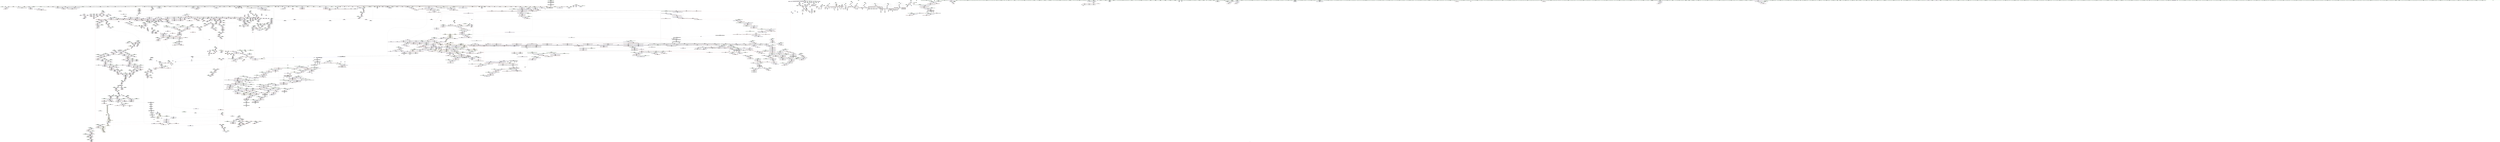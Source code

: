 digraph "SVFG" {
	label="SVFG";

	Node0x557d6980a440 [shape=record,color=grey,label="{NodeID: 0\nNullPtr}"];
	Node0x557d6980a440 -> Node0x557d69fcba20[style=solid];
	Node0x557d6980a440 -> Node0x557d69fcbb20[style=solid];
	Node0x557d6980a440 -> Node0x557d69fcbbf0[style=solid];
	Node0x557d6980a440 -> Node0x557d69fcbcc0[style=solid];
	Node0x557d6980a440 -> Node0x557d69fcbd90[style=solid];
	Node0x557d6980a440 -> Node0x557d69fcbe60[style=solid];
	Node0x557d6980a440 -> Node0x557d69fcbf30[style=solid];
	Node0x557d6980a440 -> Node0x557d69fcc000[style=solid];
	Node0x557d6980a440 -> Node0x557d69fcc0d0[style=solid];
	Node0x557d6980a440 -> Node0x557d69fcc1a0[style=solid];
	Node0x557d6980a440 -> Node0x557d69fcc270[style=solid];
	Node0x557d6980a440 -> Node0x557d69fcc340[style=solid];
	Node0x557d6980a440 -> Node0x557d69fcc410[style=solid];
	Node0x557d6980a440 -> Node0x557d69fcc4e0[style=solid];
	Node0x557d6980a440 -> Node0x557d69fcc5b0[style=solid];
	Node0x557d6980a440 -> Node0x557d69fcc680[style=solid];
	Node0x557d6980a440 -> Node0x557d69fcc750[style=solid];
	Node0x557d6980a440 -> Node0x557d69fcc820[style=solid];
	Node0x557d6980a440 -> Node0x557d69fcc8f0[style=solid];
	Node0x557d6980a440 -> Node0x557d69fcc9c0[style=solid];
	Node0x557d6980a440 -> Node0x557d69fcca90[style=solid];
	Node0x557d6980a440 -> Node0x557d69fccb60[style=solid];
	Node0x557d6980a440 -> Node0x557d69fccc30[style=solid];
	Node0x557d6980a440 -> Node0x557d69fccd00[style=solid];
	Node0x557d6980a440 -> Node0x557d69fccdd0[style=solid];
	Node0x557d6980a440 -> Node0x557d69fccea0[style=solid];
	Node0x557d6980a440 -> Node0x557d69fccf70[style=solid];
	Node0x557d6980a440 -> Node0x557d69fcd040[style=solid];
	Node0x557d6980a440 -> Node0x557d69fcd110[style=solid];
	Node0x557d6980a440 -> Node0x557d69fcd1e0[style=solid];
	Node0x557d6980a440 -> Node0x557d69fcd2b0[style=solid];
	Node0x557d6980a440 -> Node0x557d69fcd380[style=solid];
	Node0x557d6980a440 -> Node0x557d69fcd450[style=solid];
	Node0x557d6980a440 -> Node0x557d69fcd520[style=solid];
	Node0x557d6980a440 -> Node0x557d69fcd5f0[style=solid];
	Node0x557d6980a440 -> Node0x557d69fcd6c0[style=solid];
	Node0x557d6980a440 -> Node0x557d69fcd790[style=solid];
	Node0x557d6980a440 -> Node0x557d69fcd860[style=solid];
	Node0x557d6980a440 -> Node0x557d69fcd930[style=solid];
	Node0x557d6980a440 -> Node0x557d69fcda00[style=solid];
	Node0x557d6980a440 -> Node0x557d69fcdad0[style=solid];
	Node0x557d6980a440 -> Node0x557d69fcdba0[style=solid];
	Node0x557d6980a440 -> Node0x557d69fcdc70[style=solid];
	Node0x557d6980a440 -> Node0x557d69fcdd40[style=solid];
	Node0x557d6980a440 -> Node0x557d69fcde10[style=solid];
	Node0x557d6980a440 -> Node0x557d69fcdee0[style=solid];
	Node0x557d6980a440 -> Node0x557d69fcdfb0[style=solid];
	Node0x557d6980a440 -> Node0x557d69fce080[style=solid];
	Node0x557d6980a440 -> Node0x557d69fce150[style=solid];
	Node0x557d6980a440 -> Node0x557d69fce220[style=solid];
	Node0x557d6980a440 -> Node0x557d69fce2f0[style=solid];
	Node0x557d6980a440 -> Node0x557d69fce3c0[style=solid];
	Node0x557d6980a440 -> Node0x557d69fce490[style=solid];
	Node0x557d6980a440 -> Node0x557d69fce560[style=solid];
	Node0x557d6980a440 -> Node0x557d69fce630[style=solid];
	Node0x557d6980a440 -> Node0x557d69fce700[style=solid];
	Node0x557d6980a440 -> Node0x557d69fce7d0[style=solid];
	Node0x557d6980a440 -> Node0x557d69fce8a0[style=solid];
	Node0x557d6980a440 -> Node0x557d69fce970[style=solid];
	Node0x557d6980a440 -> Node0x557d69fcea40[style=solid];
	Node0x557d6980a440 -> Node0x557d69fceb10[style=solid];
	Node0x557d6980a440 -> Node0x557d69fcebe0[style=solid];
	Node0x557d6980a440 -> Node0x557d69fcecb0[style=solid];
	Node0x557d6980a440 -> Node0x557d69fced80[style=solid];
	Node0x557d6980a440 -> Node0x557d69fcee50[style=solid];
	Node0x557d6980a440 -> Node0x557d69fcef20[style=solid];
	Node0x557d6980a440 -> Node0x557d6a0083c0[style=solid];
	Node0x557d6980a440 -> Node0x557d69fdcd20[style=solid];
	Node0x557d6980a440 -> Node0x557d69fdcdf0[style=solid];
	Node0x557d6980a440 -> Node0x557d69fdcec0[style=solid];
	Node0x557d6980a440 -> Node0x557d69fdef40[style=solid];
	Node0x557d6980a440 -> Node0x557d6a01aa80[style=solid];
	Node0x557d6980a440 -> Node0x557d6a01ab50[style=solid];
	Node0x557d6980a440 -> Node0x557d6a01ac20[style=solid];
	Node0x557d6980a440 -> Node0x557d6a01cf10[style=solid];
	Node0x557d6980a440 -> Node0x557d6a058030[style=solid];
	Node0x557d6980a440 -> Node0x557d6a058b70[style=solid];
	Node0x557d6980a440 -> Node0x557d6a05ec90[style=solid];
	Node0x557d6980a440 -> Node0x557d6a060610[style=solid];
	Node0x557d6980a440 -> Node0x557d6a060a90[style=solid];
	Node0x557d6980a440 -> Node0x557d6a061f90[style=solid];
	Node0x557d6980a440:s64 -> Node0x557d6a1bd7f0[style=solid,color=red];
	Node0x557d6980a440:s64 -> Node0x557d6a1b5f00[style=solid,color=red];
	Node0x557d6a1aa760 [shape=record,color=black,label="{NodeID: 3764\n3111 = PHI(3122, )\n}"];
	Node0x557d6a1aa760 -> Node0x557d69fc3ad0[style=solid];
	Node0x557d694a9250 [shape=record,color=black,label="{NodeID: 2657\n650 = PHI(13, 651, )\n}"];
	Node0x557d694a9250 -> Node0x557d69fdba70[style=solid];
	Node0x557d69fdb590 [shape=record,color=blue,label="{NodeID: 1550\n549\<--13\ni5\<--\n_Z5_casei\n}"];
	Node0x557d69fdb590 -> Node0x557d69ff4c00[style=dashed];
	Node0x557d69fdb590 -> Node0x557d69ff4cd0[style=dashed];
	Node0x557d69fdb590 -> Node0x557d69ff4da0[style=dashed];
	Node0x557d69fdb590 -> Node0x557d69fdb660[style=dashed];
	Node0x557d69fdb590 -> Node0x557d6a0c72f0[style=dashed];
	Node0x557d69fb98c0 [shape=record,color=green,label="{NodeID: 443\n3026\<--3027\nagg.tmp\<--agg.tmp_field_insensitive\n_ZSt4copyISt13move_iteratorIPiES1_ET0_T_S4_S3_\n}"];
	Node0x557d69fb98c0 -> Node0x557d69fc36c0[style=solid];
	Node0x557d69fb98c0 -> Node0x557d69ff07c0[style=solid];
	Node0x557d69fc8e40 [shape=record,color=purple,label="{NodeID: 886\n1274\<--1273\n_M_impl13\<--\n_ZNSt6vectorINSt7__cxx1112basic_stringIcSt11char_traitsIcESaIcEEESaIS5_EE17_M_realloc_insertIJRKS5_EEEvN9__gnu_cxx17__normal_iteratorIPS5_S7_EEDpOT_\n}"];
	Node0x557d69fff290 [shape=record,color=red,label="{NodeID: 1329\n1976\<--1975\n\<--_M_current\n_ZNSt13move_iteratorIPNSt7__cxx1112basic_stringIcSt11char_traitsIcESaIcEEEEppEv\n}"];
	Node0x557d69fff290 -> Node0x557d69feb750[style=solid];
	Node0x557d69fb1d40 [shape=record,color=green,label="{NodeID: 222\n1555\<--1556\n__result.addr\<--__result.addr_field_insensitive\n_ZSt34__uninitialized_move_if_noexcept_aIPNSt7__cxx1112basic_stringIcSt11char_traitsIcESaIcEEES6_SaIS5_EET0_T_S9_S8_RT1_\n}"];
	Node0x557d69fb1d40 -> Node0x557d69ffc9f0[style=solid];
	Node0x557d69fb1d40 -> Node0x557d69fe0600[style=solid];
	Node0x557d6a1bea10 [shape=record,color=black,label="{NodeID: 3986\n2056 = PHI(2050, )\n0th arg _ZNSt12_Vector_baseIiSaIiEE12_Vector_implC2Ev }"];
	Node0x557d6a1bea10 -> Node0x557d6a01a9b0[style=solid];
	Node0x557d6a01db40 [shape=record,color=blue,label="{NodeID: 1772\n2594\<--2597\n\<--\n_ZN9__gnu_cxx13new_allocatorIiE9constructIiJiEEEvPT_DpOT0_\n|{<s0>177}}"];
	Node0x557d6a01db40:s0 -> Node0x557d6a128710[style=dashed,color=blue];
	Node0x557d69fd5680 [shape=record,color=black,label="{NodeID: 665\n1741\<--1737\n\<--call2\n_ZN9__gnu_cxx13new_allocatorINSt7__cxx1112basic_stringIcSt11char_traitsIcESaIcEEEE8allocateEmPKv\n}"];
	Node0x557d69fd5680 -> Node0x557d69fd5750[style=solid];
	Node0x557d69ff3f00 [shape=record,color=red,label="{NodeID: 1108\n469\<--464\n\<--__x.addr\n_ZNSt6vectorIiSaIiEE9push_backEOi\n|{<s0>48}}"];
	Node0x557d69ff3f00:s0 -> Node0x557d6a1ad920[style=solid,color=red];
	Node0x557d6980a4d0 [shape=record,color=green,label="{NodeID: 1\n7\<--1\n__dso_handle\<--dummyObj\nGlob }"];
	Node0x557d6a1aa8a0 [shape=record,color=black,label="{NodeID: 3765\n1192 = PHI(210, )\n0th arg _ZNSt6vectorINSt7__cxx1112basic_stringIcSt11char_traitsIcESaIcEEESaIS5_EE17_M_realloc_insertIJRKS5_EEEvN9__gnu_cxx17__normal_iteratorIPS5_S7_EEDpOT_ }"];
	Node0x557d6a1aa8a0 -> Node0x557d69fde990[style=solid];
	Node0x557d694b2070 [shape=record,color=black,label="{NodeID: 2658\n1486 = PHI(1482, 1484, )\n}"];
	Node0x557d694b2070 -> Node0x557d69fd4570[style=solid];
	Node0x557d69fdb660 [shape=record,color=blue,label="{NodeID: 1551\n549\<--614\ni5\<--inc16\n_Z5_casei\n}"];
	Node0x557d69fdb660 -> Node0x557d69ff4c00[style=dashed];
	Node0x557d69fdb660 -> Node0x557d69ff4cd0[style=dashed];
	Node0x557d69fdb660 -> Node0x557d69ff4da0[style=dashed];
	Node0x557d69fdb660 -> Node0x557d69fdb660[style=dashed];
	Node0x557d69fdb660 -> Node0x557d6a0c72f0[style=dashed];
	Node0x557d69fb9990 [shape=record,color=green,label="{NodeID: 444\n3028\<--3029\nagg.tmp3\<--agg.tmp3_field_insensitive\n_ZSt4copyISt13move_iteratorIPiES1_ET0_T_S4_S3_\n}"];
	Node0x557d69fb9990 -> Node0x557d69fc3790[style=solid];
	Node0x557d69fb9990 -> Node0x557d69ff0890[style=solid];
	Node0x557d69fc8f10 [shape=record,color=purple,label="{NodeID: 887\n1275\<--1273\n_M_finish\<--\n_ZNSt6vectorINSt7__cxx1112basic_stringIcSt11char_traitsIcESaIcEEESaIS5_EE17_M_realloc_insertIJRKS5_EEEvN9__gnu_cxx17__normal_iteratorIPS5_S7_EEDpOT_\n}"];
	Node0x557d69fc8f10 -> Node0x557d69ffb190[style=solid];
	Node0x557d69fff360 [shape=record,color=red,label="{NodeID: 1330\n1990\<--1984\n\<--__x.addr\n_ZSteqIPNSt7__cxx1112basic_stringIcSt11char_traitsIcESaIcEEEEbRKSt13move_iteratorIT_ESB_\n|{<s0>154}}"];
	Node0x557d69fff360:s0 -> Node0x557d6a1b4d50[style=solid,color=red];
	Node0x557d69fb1e10 [shape=record,color=green,label="{NodeID: 223\n1557\<--1558\n__alloc.addr\<--__alloc.addr_field_insensitive\n_ZSt34__uninitialized_move_if_noexcept_aIPNSt7__cxx1112basic_stringIcSt11char_traitsIcESaIcEEES6_SaIS5_EET0_T_S9_S8_RT1_\n}"];
	Node0x557d69fb1e10 -> Node0x557d69ffcac0[style=solid];
	Node0x557d69fb1e10 -> Node0x557d69fe06d0[style=solid];
	Node0x557d6a1beb20 [shape=record,color=black,label="{NodeID: 3987\n542 = PHI(876, )\n0th arg _Z5_casei }"];
	Node0x557d6a1beb20 -> Node0x557d69fdb250[style=solid];
	Node0x557d6a01dc10 [shape=record,color=blue,label="{NodeID: 1773\n2604\<--2601\nthis.addr\<--this\n_ZNKSt6vectorIiSaIiEE12_M_check_lenEmPKc\n}"];
	Node0x557d6a01dc10 -> Node0x557d6a003940[style=dashed];
	Node0x557d69fd5750 [shape=record,color=black,label="{NodeID: 666\n1713\<--1741\n_ZN9__gnu_cxx13new_allocatorINSt7__cxx1112basic_stringIcSt11char_traitsIcESaIcEEEE8allocateEmPKv_ret\<--\n_ZN9__gnu_cxx13new_allocatorINSt7__cxx1112basic_stringIcSt11char_traitsIcESaIcEEEE8allocateEmPKv\n|{<s0>129}}"];
	Node0x557d69fd5750:s0 -> Node0x557d6a1a6aa0[style=solid,color=blue];
	Node0x557d69ff3fd0 [shape=record,color=red,label="{NodeID: 1109\n488\<--482\nthis1\<--this.addr\n_ZNSt6vectorINSt7__cxx1112basic_stringIcSt11char_traitsIcESaIcEEESaIS5_EEixEm\n}"];
	Node0x557d69ff3fd0 -> Node0x557d69fd0470[style=solid];
	Node0x557d69fa9fe0 [shape=record,color=green,label="{NodeID: 2\n8\<--1\n.str\<--dummyObj\nGlob }"];
	Node0x557d6a1aa9e0 [shape=record,color=black,label="{NodeID: 3766\n1193 = PHI(246, )\n1st arg _ZNSt6vectorINSt7__cxx1112basic_stringIcSt11char_traitsIcESaIcEEESaIS5_EE17_M_realloc_insertIJRKS5_EEEvN9__gnu_cxx17__normal_iteratorIPS5_S7_EEDpOT_ }"];
	Node0x557d6a1aa9e0 -> Node0x557d69fde8c0[style=solid];
	Node0x557d6a058030 [shape=record,color=black,label="{NodeID: 2659\n2708 = PHI(2703, 3, )\n}"];
	Node0x557d6a058030 -> Node0x557d69fd9440[style=solid];
	Node0x557d69fdb730 [shape=record,color=blue,label="{NodeID: 1552\n547\<--619\nr\<--inc19\n_Z5_casei\n}"];
	Node0x557d69fdb730 -> Node0x557d6a0c6df0[style=dashed];
	Node0x557d69fb9a60 [shape=record,color=green,label="{NodeID: 445\n3041\<--3042\n_ZSt12__miter_baseIPiEDTcl12__miter_basecldtfp_4baseEEESt13move_iteratorIT_E\<--_ZSt12__miter_baseIPiEDTcl12__miter_basecldtfp_4baseEEESt13move_iteratorIT_E_field_insensitive\n}"];
	Node0x557d69fc8fe0 [shape=record,color=purple,label="{NodeID: 888\n1295\<--1294\n_M_impl17\<--\n_ZNSt6vectorINSt7__cxx1112basic_stringIcSt11char_traitsIcESaIcEEESaIS5_EE17_M_realloc_insertIJRKS5_EEEvN9__gnu_cxx17__normal_iteratorIPS5_S7_EEDpOT_\n}"];
	Node0x557d69fc8fe0 -> Node0x557d69fd3ef0[style=solid];
	Node0x557d69fff430 [shape=record,color=red,label="{NodeID: 1331\n1994\<--1986\n\<--__y.addr\n_ZSteqIPNSt7__cxx1112basic_stringIcSt11char_traitsIcESaIcEEEEbRKSt13move_iteratorIT_ESB_\n|{<s0>155}}"];
	Node0x557d69fff430:s0 -> Node0x557d6a1b4d50[style=solid,color=red];
	Node0x557d69fb1ee0 [shape=record,color=green,label="{NodeID: 224\n1559\<--1560\nagg.tmp\<--agg.tmp_field_insensitive\n_ZSt34__uninitialized_move_if_noexcept_aIPNSt7__cxx1112basic_stringIcSt11char_traitsIcESaIcEEES6_SaIS5_EET0_T_S9_S8_RT1_\n}"];
	Node0x557d69fb1ee0 -> Node0x557d69fca360[style=solid];
	Node0x557d69fb1ee0 -> Node0x557d69fca430[style=solid];
	Node0x557d6a1bec30 [shape=record,color=black,label="{NodeID: 3988\n2790 = PHI(2617, 2617, 2617, 2617, )\n0th arg _ZNKSt6vectorIiSaIiEE4sizeEv }"];
	Node0x557d6a1bec30 -> Node0x557d6a01ec50[style=solid];
	Node0x557d6a01dce0 [shape=record,color=blue,label="{NodeID: 1774\n2606\<--2602\n__n.addr\<--__n\n_ZNKSt6vectorIiSaIiEE12_M_check_lenEmPKc\n|{|<s2>208}}"];
	Node0x557d6a01dce0 -> Node0x557d6a003a10[style=dashed];
	Node0x557d6a01dce0 -> Node0x557d6a003e20[style=dashed];
	Node0x557d6a01dce0:s2 -> Node0x557d6a011c60[style=dashed,color=red];
	Node0x557d69fd5820 [shape=record,color=black,label="{NodeID: 667\n1770\<--1751\n\<--__first\n_ZSt22__uninitialized_copy_aISt13move_iteratorIPNSt7__cxx1112basic_stringIcSt11char_traitsIcESaIcEEEES7_S6_ET0_T_SA_S9_RSaIT1_E\n}"];
	Node0x557d69fd5820 -> Node0x557d69fcad20[style=solid];
	Node0x557d69ff40a0 [shape=record,color=red,label="{NodeID: 1110\n493\<--484\n\<--__n.addr\n_ZNSt6vectorINSt7__cxx1112basic_stringIcSt11char_traitsIcESaIcEEESaIS5_EEixEm\n}"];
	Node0x557d69fa92b0 [shape=record,color=green,label="{NodeID: 3\n10\<--1\n.str.1\<--dummyObj\nGlob }"];
	Node0x557d6a1aab20 [shape=record,color=black,label="{NodeID: 3767\n1194 = PHI(244, )\n2nd arg _ZNSt6vectorINSt7__cxx1112basic_stringIcSt11char_traitsIcESaIcEEESaIS5_EE17_M_realloc_insertIJRKS5_EEEvN9__gnu_cxx17__normal_iteratorIPS5_S7_EEDpOT_ }"];
	Node0x557d6a1aab20 -> Node0x557d69fdea60[style=solid];
	Node0x557d6a0585d0 [shape=record,color=black,label="{NodeID: 2660\n2650 = PHI(2646, 2648, )\n}"];
	Node0x557d6a0585d0 -> Node0x557d69fd8e90[style=solid];
	Node0x557d69fdb800 [shape=record,color=blue,label="{NodeID: 1553\n551\<--13\nk\<--\n_Z5_casei\n}"];
	Node0x557d69fdb800 -> Node0x557d6a0d26f0[style=dashed];
	Node0x557d69fb9b60 [shape=record,color=green,label="{NodeID: 446\n3051\<--3052\n_ZSt14__copy_move_a2ILb1EPiS0_ET1_T0_S2_S1_\<--_ZSt14__copy_move_a2ILb1EPiS0_ET1_T0_S2_S1__field_insensitive\n}"];
	Node0x557d6a00b880 [shape=record,color=yellow,style=double,label="{NodeID: 3103\n52V_1 = ENCHI(MR_52V_0)\npts\{330 \}\nFun[_ZNSt6vectorIiSaIiEE9push_backEOi]|{<s0>49}}"];
	Node0x557d6a00b880:s0 -> Node0x557d6a0e2c20[style=dashed,color=red];
	Node0x557d69fc90b0 [shape=record,color=purple,label="{NodeID: 889\n1327\<--1326\n_M_impl25\<--\n_ZNSt6vectorINSt7__cxx1112basic_stringIcSt11char_traitsIcESaIcEEESaIS5_EE17_M_realloc_insertIJRKS5_EEEvN9__gnu_cxx17__normal_iteratorIPS5_S7_EEDpOT_\n}"];
	Node0x557d69fff500 [shape=record,color=red,label="{NodeID: 1332\n2003\<--2000\nthis1\<--this.addr\n_ZNKSt13move_iteratorIPNSt7__cxx1112basic_stringIcSt11char_traitsIcESaIcEEEE4baseEv\n}"];
	Node0x557d69fff500 -> Node0x557d69feb820[style=solid];
	Node0x557d69fb1fb0 [shape=record,color=green,label="{NodeID: 225\n1561\<--1562\nagg.tmp1\<--agg.tmp1_field_insensitive\n_ZSt34__uninitialized_move_if_noexcept_aIPNSt7__cxx1112basic_stringIcSt11char_traitsIcESaIcEEES6_SaIS5_EET0_T_S9_S8_RT1_\n}"];
	Node0x557d69fb1fb0 -> Node0x557d69fca500[style=solid];
	Node0x557d69fb1fb0 -> Node0x557d69fca5d0[style=solid];
	Node0x557d6a1bef20 [shape=record,color=black,label="{NodeID: 3989\n1096 = PHI(996, 1006, )\n0th arg _ZNSt12_Vector_baseINSt7__cxx1112basic_stringIcSt11char_traitsIcESaIcEEESaIS5_EE12_Vector_implD2Ev }"];
	Node0x557d6a1bef20 -> Node0x557d69fddf00[style=solid];
	Node0x557d6a01ddb0 [shape=record,color=blue,label="{NodeID: 1775\n2608\<--2603\n__s.addr\<--__s\n_ZNKSt6vectorIiSaIiEE12_M_check_lenEmPKc\n}"];
	Node0x557d6a01ddb0 -> Node0x557d6a003ae0[style=dashed];
	Node0x557d69fd58f0 [shape=record,color=black,label="{NodeID: 668\n1776\<--1753\n\<--__last\n_ZSt22__uninitialized_copy_aISt13move_iteratorIPNSt7__cxx1112basic_stringIcSt11char_traitsIcESaIcEEEES7_S6_ET0_T_SA_S9_RSaIT1_E\n}"];
	Node0x557d69fd58f0 -> Node0x557d69feab20[style=solid];
	Node0x557d69ff4170 [shape=record,color=red,label="{NodeID: 1111\n492\<--491\n\<--_M_start\n_ZNSt6vectorINSt7__cxx1112basic_stringIcSt11char_traitsIcESaIcEEESaIS5_EEixEm\n}"];
	Node0x557d69ff4170 -> Node0x557d69ff10b0[style=solid];
	Node0x557d69fa9340 [shape=record,color=green,label="{NodeID: 4\n13\<--1\n\<--dummyObj\nCan only get source location for instruction, argument, global var or function.}"];
	Node0x557d6a1aac60 [shape=record,color=black,label="{NodeID: 3768\n3116 = PHI(3067, 3071, 3073, )\n0th arg _ZSt12__niter_baseIPiET_S1_ }"];
	Node0x557d6a1aac60 -> Node0x557d6a020f40[style=solid];
	Node0x557d6a058b70 [shape=record,color=black,label="{NodeID: 2661\n1544 = PHI(1539, 3, )\n}"];
	Node0x557d6a058b70 -> Node0x557d69fd4b20[style=solid];
	Node0x557d69fdb8d0 [shape=record,color=blue,label="{NodeID: 1554\n553\<--13\ni24\<--\n_Z5_casei\n}"];
	Node0x557d69fdb8d0 -> Node0x557d69ff5010[style=dashed];
	Node0x557d69fdb8d0 -> Node0x557d69ff50e0[style=dashed];
	Node0x557d69fdb8d0 -> Node0x557d69ff51b0[style=dashed];
	Node0x557d69fdb8d0 -> Node0x557d69ff5280[style=dashed];
	Node0x557d69fdb8d0 -> Node0x557d69fdbc10[style=dashed];
	Node0x557d69fdb8d0 -> Node0x557d6a0d2bf0[style=dashed];
	Node0x557d69fb9c60 [shape=record,color=green,label="{NodeID: 447\n3058\<--3059\n__first.addr\<--__first.addr_field_insensitive\n_ZSt14__copy_move_a2ILb1EPiS0_ET1_T0_S2_S1_\n}"];
	Node0x557d69fb9c60 -> Node0x557d6a006520[style=solid];
	Node0x557d69fb9c60 -> Node0x557d6a0208c0[style=solid];
	Node0x557d69fc9180 [shape=record,color=purple,label="{NodeID: 890\n1328\<--1326\n_M_start26\<--\n_ZNSt6vectorINSt7__cxx1112basic_stringIcSt11char_traitsIcESaIcEEESaIS5_EE17_M_realloc_insertIJRKS5_EEEvN9__gnu_cxx17__normal_iteratorIPS5_S7_EEDpOT_\n}"];
	Node0x557d69fc9180 -> Node0x557d69ffb260[style=solid];
	Node0x557d69fff5d0 [shape=record,color=red,label="{NodeID: 1333\n2005\<--2004\n\<--_M_current\n_ZNKSt13move_iteratorIPNSt7__cxx1112basic_stringIcSt11char_traitsIcESaIcEEEE4baseEv\n}"];
	Node0x557d69fff5d0 -> Node0x557d69fd66c0[style=solid];
	Node0x557d69fb2080 [shape=record,color=green,label="{NodeID: 226\n1569\<--1570\n_ZSt32__make_move_if_noexcept_iteratorINSt7__cxx1112basic_stringIcSt11char_traitsIcESaIcEEESt13move_iteratorIPS5_EET0_PT_\<--_ZSt32__make_move_if_noexcept_iteratorINSt7__cxx1112basic_stringIcSt11char_traitsIcESaIcEEESt13move_iteratorIPS5_EET0_PT__field_insensitive\n}"];
	Node0x557d6a1bf070 [shape=record,color=black,label="{NodeID: 3990\n1107 = PHI(1087, )\n0th arg _ZNSt16allocator_traitsISaINSt7__cxx1112basic_stringIcSt11char_traitsIcESaIcEEEEE10deallocateERS6_PS5_m }"];
	Node0x557d6a1bf070 -> Node0x557d69fddfd0[style=solid];
	Node0x557d6a0e0700 [shape=record,color=yellow,style=double,label="{NodeID: 2883\n14V_1 = ENCHI(MR_14V_0)\npts\{3160000 3160001 3160002 \}\nFun[_ZNSt12_Vector_baseINSt7__cxx1112basic_stringIcSt11char_traitsIcESaIcEEESaIS5_EEC2Ev]|{<s0>62|<s1>62|<s2>62}}"];
	Node0x557d6a0e0700:s0 -> Node0x557d69fdcd20[style=dashed,color=red];
	Node0x557d6a0e0700:s1 -> Node0x557d69fdcdf0[style=dashed,color=red];
	Node0x557d6a0e0700:s2 -> Node0x557d69fdcec0[style=dashed,color=red];
	Node0x557d6a01de80 [shape=record,color=blue,label="{NodeID: 1776\n2612\<--2632\nref.tmp\<--call4\n_ZNKSt6vectorIiSaIiEE12_M_check_lenEmPKc\n|{|<s1>208}}"];
	Node0x557d6a01de80 -> Node0x557d6a003e20[style=dashed];
	Node0x557d6a01de80:s1 -> Node0x557d6a011d70[style=dashed,color=red];
	Node0x557d69fd59c0 [shape=record,color=black,label="{NodeID: 669\n1769\<--1759\n\<--agg.tmp\n_ZSt22__uninitialized_copy_aISt13move_iteratorIPNSt7__cxx1112basic_stringIcSt11char_traitsIcESaIcEEEES7_S6_ET0_T_SA_S9_RSaIT1_E\n}"];
	Node0x557d69fd59c0 -> Node0x557d69fcac50[style=solid];
	Node0x557d69ff4240 [shape=record,color=red,label="{NodeID: 1112\n507\<--500\nthis1\<--this.addr\n_ZNSt6vectorIiSaIiEED2Ev\n}"];
	Node0x557d69ff4240 -> Node0x557d69fd0610[style=solid];
	Node0x557d69ff4240 -> Node0x557d69fd06e0[style=solid];
	Node0x557d69ff4240 -> Node0x557d69fd07b0[style=solid];
	Node0x557d69ff4240 -> Node0x557d69fd0880[style=solid];
	Node0x557d69ff4240 -> Node0x557d69fd0950[style=solid];
	Node0x557d69fa95f0 [shape=record,color=green,label="{NodeID: 5\n22\<--1\n.str.2\<--dummyObj\nGlob }"];
	Node0x557d6a1aaf40 [shape=record,color=black,label="{NodeID: 3769\n2119 = PHI(523, 533, )\n0th arg _ZNSt12_Vector_baseIiSaIiEED2Ev }"];
	Node0x557d6a1aaf40 -> Node0x557d6a01b1d0[style=solid];
	Node0x557d6a059110 [shape=record,color=grey,label="{NodeID: 2662\n576 = Binary(149, 575, )\n}"];
	Node0x557d6a059110 -> Node0x557d6a05ee10[style=solid];
	Node0x557d69fdb9a0 [shape=record,color=blue,label="{NodeID: 1555\n555\<--13\nk29\<--\n_Z5_casei\n}"];
	Node0x557d69fdb9a0 -> Node0x557d69ff5350[style=dashed];
	Node0x557d69fdb9a0 -> Node0x557d69ff5420[style=dashed];
	Node0x557d69fdb9a0 -> Node0x557d69ff54f0[style=dashed];
	Node0x557d69fdb9a0 -> Node0x557d69ff55c0[style=dashed];
	Node0x557d69fdb9a0 -> Node0x557d69fdb9a0[style=dashed];
	Node0x557d69fdb9a0 -> Node0x557d69fdbb40[style=dashed];
	Node0x557d69fdb9a0 -> Node0x557d6a0c3310[style=dashed];
	Node0x557d69fb9d30 [shape=record,color=green,label="{NodeID: 448\n3060\<--3061\n__last.addr\<--__last.addr_field_insensitive\n_ZSt14__copy_move_a2ILb1EPiS0_ET1_T0_S2_S1_\n}"];
	Node0x557d69fb9d30 -> Node0x557d6a0065f0[style=solid];
	Node0x557d69fb9d30 -> Node0x557d6a020990[style=solid];
	Node0x557d69fc9250 [shape=record,color=purple,label="{NodeID: 891\n1331\<--1330\n_M_impl27\<--\n_ZNSt6vectorINSt7__cxx1112basic_stringIcSt11char_traitsIcESaIcEEESaIS5_EE17_M_realloc_insertIJRKS5_EEEvN9__gnu_cxx17__normal_iteratorIPS5_S7_EEDpOT_\n}"];
	Node0x557d69fff6a0 [shape=record,color=red,label="{NodeID: 1334\n2012\<--2009\n\<--__t.addr\n_ZSt7forwardINSt7__cxx1112basic_stringIcSt11char_traitsIcESaIcEEEEOT_RNSt16remove_referenceIS6_E4typeE\n}"];
	Node0x557d69fff6a0 -> Node0x557d69fd6790[style=solid];
	Node0x557d69fb2180 [shape=record,color=green,label="{NodeID: 227\n1584\<--1585\n_ZSt22__uninitialized_copy_aISt13move_iteratorIPNSt7__cxx1112basic_stringIcSt11char_traitsIcESaIcEEEES7_S6_ET0_T_SA_S9_RSaIT1_E\<--_ZSt22__uninitialized_copy_aISt13move_iteratorIPNSt7__cxx1112basic_stringIcSt11char_traitsIcESaIcEEEES7_S6_ET0_T_SA_S9_RSaIT1_E_field_insensitive\n}"];
	Node0x557d6a1bf180 [shape=record,color=black,label="{NodeID: 3991\n1108 = PHI(1088, )\n1st arg _ZNSt16allocator_traitsISaINSt7__cxx1112basic_stringIcSt11char_traitsIcESaIcEEEEE10deallocateERS6_PS5_m }"];
	Node0x557d6a1bf180 -> Node0x557d69fde0a0[style=solid];
	Node0x557d6a01df50 [shape=record,color=blue,label="{NodeID: 1777\n2610\<--2636\n__len\<--add\n_ZNKSt6vectorIiSaIiEE12_M_check_lenEmPKc\n}"];
	Node0x557d6a01df50 -> Node0x557d6a003bb0[style=dashed];
	Node0x557d6a01df50 -> Node0x557d6a003c80[style=dashed];
	Node0x557d6a01df50 -> Node0x557d6a003d50[style=dashed];
	Node0x557d69fd5a90 [shape=record,color=black,label="{NodeID: 670\n1775\<--1761\n\<--agg.tmp2\n_ZSt22__uninitialized_copy_aISt13move_iteratorIPNSt7__cxx1112basic_stringIcSt11char_traitsIcESaIcEEEES7_S6_ET0_T_SA_S9_RSaIT1_E\n}"];
	Node0x557d69fd5a90 -> Node0x557d69feaa50[style=solid];
	Node0x557d69ff4310 [shape=record,color=red,label="{NodeID: 1113\n536\<--502\nexn\<--exn.slot\n_ZNSt6vectorIiSaIiEED2Ev\n|{<s0>54}}"];
	Node0x557d69ff4310:s0 -> Node0x557d6a1abaa0[style=solid,color=red];
	Node0x557d69fa9680 [shape=record,color=green,label="{NodeID: 6\n24\<--1\n.str.3\<--dummyObj\nGlob }"];
	Node0x557d6a1ab090 [shape=record,color=black,label="{NodeID: 3770\n2711 = PHI(2437, 2453, )\n0th arg _ZSt34__uninitialized_move_if_noexcept_aIPiS0_SaIiEET0_T_S3_S2_RT1_ }"];
	Node0x557d6a1ab090 -> Node0x557d6a01e430[style=solid];
	Node0x557d6a059290 [shape=record,color=grey,label="{NodeID: 2663\n880 = Binary(879, 149, )\n}"];
	Node0x557d6a059290 -> Node0x557d69fdcab0[style=solid];
	Node0x557d69fdba70 [shape=record,color=blue,label="{NodeID: 1556\n658\<--650\narrayidx39\<--cond\n_Z5_casei\n}"];
	Node0x557d69fdba70 -> Node0x557d69fdba70[style=dashed];
	Node0x557d69fdba70 -> Node0x557d6a0cfef0[style=dashed];
	Node0x557d69fb9e00 [shape=record,color=green,label="{NodeID: 449\n3062\<--3063\n__result.addr\<--__result.addr_field_insensitive\n_ZSt14__copy_move_a2ILb1EPiS0_ET1_T0_S2_S1_\n}"];
	Node0x557d69fb9e00 -> Node0x557d6a0066c0[style=solid];
	Node0x557d69fb9e00 -> Node0x557d6a020a60[style=solid];
	Node0x557d6a00bb50 [shape=record,color=yellow,style=double,label="{NodeID: 3106\n54V_1 = ENCHI(MR_54V_0)\npts\{2890 \}\nFun[_ZNSt6vectorIiSaIiEE9push_backEOi]|{<s0>49}}"];
	Node0x557d6a00bb50:s0 -> Node0x557d6a0e2ef0[style=dashed,color=red];
	Node0x557d69fc9320 [shape=record,color=purple,label="{NodeID: 892\n1332\<--1330\n_M_finish28\<--\n_ZNSt6vectorINSt7__cxx1112basic_stringIcSt11char_traitsIcESaIcEEESaIS5_EE17_M_realloc_insertIJRKS5_EEEvN9__gnu_cxx17__normal_iteratorIPS5_S7_EEDpOT_\n}"];
	Node0x557d69fc9320 -> Node0x557d69ffb330[style=solid];
	Node0x557d69fff770 [shape=record,color=red,label="{NodeID: 1335\n2026\<--2020\nthis1\<--this.addr\n_ZNSt13move_iteratorIPNSt7__cxx1112basic_stringIcSt11char_traitsIcESaIcEEEEC2ES6_\n}"];
	Node0x557d69fff770 -> Node0x557d69feb8f0[style=solid];
	Node0x557d69fba6b0 [shape=record,color=green,label="{NodeID: 228\n1589\<--1590\nthis.addr\<--this.addr_field_insensitive\n_ZNK9__gnu_cxx17__normal_iteratorIPNSt7__cxx1112basic_stringIcSt11char_traitsIcESaIcEEESt6vectorIS6_SaIS6_EEE4baseEv\n}"];
	Node0x557d69fba6b0 -> Node0x557d69ffcd30[style=solid];
	Node0x557d69fba6b0 -> Node0x557d69fe0940[style=solid];
	Node0x557d6a1bf290 [shape=record,color=black,label="{NodeID: 3992\n1109 = PHI(1089, )\n2nd arg _ZNSt16allocator_traitsISaINSt7__cxx1112basic_stringIcSt11char_traitsIcESaIcEEEEE10deallocateERS6_PS5_m }"];
	Node0x557d6a1bf290 -> Node0x557d69fde170[style=solid];
	Node0x557d6a01e020 [shape=record,color=blue,label="{NodeID: 1778\n2655\<--2653\n__lhs.addr\<--__lhs\n_ZN9__gnu_cxxmiIPiSt6vectorIiSaIiEEEENS_17__normal_iteratorIT_T0_E15difference_typeERKS8_SB_\n}"];
	Node0x557d6a01e020 -> Node0x557d6a003ef0[style=dashed];
	Node0x557d69fd5b60 [shape=record,color=black,label="{NodeID: 671\n1746\<--1783\n_ZSt22__uninitialized_copy_aISt13move_iteratorIPNSt7__cxx1112basic_stringIcSt11char_traitsIcESaIcEEEES7_S6_ET0_T_SA_S9_RSaIT1_E_ret\<--call\n_ZSt22__uninitialized_copy_aISt13move_iteratorIPNSt7__cxx1112basic_stringIcSt11char_traitsIcESaIcEEEES7_S6_ET0_T_SA_S9_RSaIT1_E\n|{<s0>124}}"];
	Node0x557d69fd5b60:s0 -> Node0x557d6a1b36b0[style=solid,color=blue];
	Node0x557d69ff43e0 [shape=record,color=red,label="{NodeID: 1114\n511\<--510\n\<--_M_start\n_ZNSt6vectorIiSaIiEED2Ev\n|{<s0>51}}"];
	Node0x557d69ff43e0:s0 -> Node0x557d6a1adcd0[style=solid,color=red];
	Node0x557d69fa9740 [shape=record,color=green,label="{NodeID: 7\n26\<--1\n.str.4\<--dummyObj\nGlob }"];
	Node0x557d6a1ab1e0 [shape=record,color=black,label="{NodeID: 3771\n2712 = PHI(2441, 2457, )\n1st arg _ZSt34__uninitialized_move_if_noexcept_aIPiS0_SaIiEET0_T_S3_S2_RT1_ }"];
	Node0x557d6a1ab1e0 -> Node0x557d6a01e500[style=solid];
	Node0x557d6a059410 [shape=record,color=grey,label="{NodeID: 2664\n646 = Binary(641, 645, )\n}"];
	Node0x557d6a059410 -> Node0x557d6a05f290[style=solid];
	Node0x557d69fdbb40 [shape=record,color=blue,label="{NodeID: 1557\n555\<--662\nk29\<--inc41\n_Z5_casei\n}"];
	Node0x557d69fdbb40 -> Node0x557d69ff5350[style=dashed];
	Node0x557d69fdbb40 -> Node0x557d69ff5420[style=dashed];
	Node0x557d69fdbb40 -> Node0x557d69ff54f0[style=dashed];
	Node0x557d69fdbb40 -> Node0x557d69ff55c0[style=dashed];
	Node0x557d69fdbb40 -> Node0x557d69fdb9a0[style=dashed];
	Node0x557d69fdbb40 -> Node0x557d69fdbb40[style=dashed];
	Node0x557d69fdbb40 -> Node0x557d6a0c3310[style=dashed];
	Node0x557d69fb9ed0 [shape=record,color=green,label="{NodeID: 450\n3069\<--3070\n_ZSt12__niter_baseIPiET_S1_\<--_ZSt12__niter_baseIPiET_S1__field_insensitive\n}"];
	Node0x557d69fc93f0 [shape=record,color=purple,label="{NodeID: 893\n1339\<--1338\n_M_impl30\<--\n_ZNSt6vectorINSt7__cxx1112basic_stringIcSt11char_traitsIcESaIcEEESaIS5_EE17_M_realloc_insertIJRKS5_EEEvN9__gnu_cxx17__normal_iteratorIPS5_S7_EEDpOT_\n}"];
	Node0x557d69fff840 [shape=record,color=red,label="{NodeID: 1336\n2028\<--2022\n\<--__i.addr\n_ZNSt13move_iteratorIPNSt7__cxx1112basic_stringIcSt11char_traitsIcESaIcEEEEC2ES6_\n}"];
	Node0x557d69fff840 -> Node0x557d6a01a670[style=solid];
	Node0x557d69fba740 [shape=record,color=green,label="{NodeID: 229\n1598\<--1599\n__a.addr\<--__a.addr_field_insensitive\n_ZNSt16allocator_traitsISaINSt7__cxx1112basic_stringIcSt11char_traitsIcESaIcEEEEE7destroyIS5_EEvRS6_PT_\n}"];
	Node0x557d69fba740 -> Node0x557d69ffce00[style=solid];
	Node0x557d69fba740 -> Node0x557d69fe0a10[style=solid];
	Node0x557d6a1bf3a0 [shape=record,color=black,label="{NodeID: 3993\n1970 = PHI(1848, )\n0th arg _ZNSt13move_iteratorIPNSt7__cxx1112basic_stringIcSt11char_traitsIcESaIcEEEEppEv }"];
	Node0x557d6a1bf3a0 -> Node0x557d6a019ff0[style=solid];
	Node0x557d6a0e0a00 [shape=record,color=yellow,style=double,label="{NodeID: 2886\n52V_1 = ENCHI(MR_52V_0)\npts\{330 \}\nFun[_ZNSt6vectorIiSaIiEE17_M_realloc_insertIJiEEEvN9__gnu_cxx17__normal_iteratorIPiS1_EEDpOT_]|{<s0>183}}"];
	Node0x557d6a0e0a00:s0 -> Node0x557d6a0dfb10[style=dashed,color=red];
	Node0x557d6a01e0f0 [shape=record,color=blue,label="{NodeID: 1779\n2657\<--2654\n__rhs.addr\<--__rhs\n_ZN9__gnu_cxxmiIPiSt6vectorIiSaIiEEEENS_17__normal_iteratorIT_T0_E15difference_typeERKS8_SB_\n}"];
	Node0x557d6a01e0f0 -> Node0x557d6a003fc0[style=dashed];
	Node0x557d69fd5c30 [shape=record,color=black,label="{NodeID: 672\n1787\<--1799\n_ZSt32__make_move_if_noexcept_iteratorINSt7__cxx1112basic_stringIcSt11char_traitsIcESaIcEEESt13move_iteratorIPS5_EET0_PT__ret\<--\n_ZSt32__make_move_if_noexcept_iteratorINSt7__cxx1112basic_stringIcSt11char_traitsIcESaIcEEESt13move_iteratorIPS5_EET0_PT_\n|{<s0>122|<s1>123}}"];
	Node0x557d69fd5c30:s0 -> Node0x557d6a1b3510[style=solid,color=blue];
	Node0x557d69fd5c30:s1 -> Node0x557d6a1b35e0[style=solid,color=blue];
	Node0x557d69ff44b0 [shape=record,color=red,label="{NodeID: 1115\n515\<--514\n\<--_M_finish\n_ZNSt6vectorIiSaIiEED2Ev\n|{<s0>51}}"];
	Node0x557d69ff44b0:s0 -> Node0x557d6a1adec0[style=solid,color=red];
	Node0x557d69faa110 [shape=record,color=green,label="{NodeID: 8\n28\<--1\n.str.5\<--dummyObj\nGlob }"];
	Node0x557d6a1ab330 [shape=record,color=black,label="{NodeID: 3772\n2713 = PHI(2442, 2458, )\n2nd arg _ZSt34__uninitialized_move_if_noexcept_aIPiS0_SaIiEET0_T_S3_S2_RT1_ }"];
	Node0x557d6a1ab330 -> Node0x557d6a01e5d0[style=solid];
	Node0x557d6a059590 [shape=record,color=grey,label="{NodeID: 2665\n614 = Binary(613, 149, )\n}"];
	Node0x557d6a059590 -> Node0x557d69fdb660[style=solid];
	Node0x557d69fdbc10 [shape=record,color=blue,label="{NodeID: 1558\n553\<--667\ni24\<--inc44\n_Z5_casei\n}"];
	Node0x557d69fdbc10 -> Node0x557d69ff5010[style=dashed];
	Node0x557d69fdbc10 -> Node0x557d69ff50e0[style=dashed];
	Node0x557d69fdbc10 -> Node0x557d69ff51b0[style=dashed];
	Node0x557d69fdbc10 -> Node0x557d69ff5280[style=dashed];
	Node0x557d69fdbc10 -> Node0x557d69fdbc10[style=dashed];
	Node0x557d69fdbc10 -> Node0x557d6a0d2bf0[style=dashed];
	Node0x557d69fb9fd0 [shape=record,color=green,label="{NodeID: 451\n3076\<--3077\n_ZSt13__copy_move_aILb1EPiS0_ET1_T0_S2_S1_\<--_ZSt13__copy_move_aILb1EPiS0_ET1_T0_S2_S1__field_insensitive\n}"];
	Node0x557d6a00bd40 [shape=record,color=yellow,style=double,label="{NodeID: 3108\n589V_1 = ENCHI(MR_589V_0)\npts\{29340000 \}\nFun[_ZSt32__make_move_if_noexcept_iteratorIiSt13move_iteratorIPiEET0_PT_]|{<s0>230}}"];
	Node0x557d6a00bd40:s0 -> Node0x557d6a021760[style=dashed,color=red];
	Node0x557d69fc94c0 [shape=record,color=purple,label="{NodeID: 894\n1340\<--1338\n_M_start31\<--\n_ZNSt6vectorINSt7__cxx1112basic_stringIcSt11char_traitsIcESaIcEEESaIS5_EE17_M_realloc_insertIJRKS5_EEEvN9__gnu_cxx17__normal_iteratorIPS5_S7_EEDpOT_\n}"];
	Node0x557d69fc94c0 -> Node0x557d69ffb400[style=solid];
	Node0x557d69fff910 [shape=record,color=red,label="{NodeID: 1337\n2040\<--2034\nthis1\<--this.addr\n_ZN9__gnu_cxx13new_allocatorINSt7__cxx1112basic_stringIcSt11char_traitsIcESaIcEEEE7destroyIS6_EEvPT_\n}"];
	Node0x557d69fba810 [shape=record,color=green,label="{NodeID: 230\n1600\<--1601\n__p.addr\<--__p.addr_field_insensitive\n_ZNSt16allocator_traitsISaINSt7__cxx1112basic_stringIcSt11char_traitsIcESaIcEEEEE7destroyIS5_EEvRS6_PT_\n}"];
	Node0x557d69fba810 -> Node0x557d69ffced0[style=solid];
	Node0x557d69fba810 -> Node0x557d69fe0ae0[style=solid];
	Node0x557d6a1bf4b0 [shape=record,color=black,label="{NodeID: 3994\n2045 = PHI(430, )\n0th arg _ZNSt12_Vector_baseIiSaIiEEC2Ev }"];
	Node0x557d6a1bf4b0 -> Node0x557d6a01a8e0[style=solid];
	Node0x557d6a01e1c0 [shape=record,color=blue,label="{NodeID: 1780\n2676\<--2673\nthis.addr\<--this\n_ZNSt6vectorIiSaIiEE5beginEv\n}"];
	Node0x557d6a01e1c0 -> Node0x557d6a004230[style=dashed];
	Node0x557d69fd5d00 [shape=record,color=black,label="{NodeID: 673\n1825\<--1805\n\<--__first\n_ZSt18uninitialized_copyISt13move_iteratorIPNSt7__cxx1112basic_stringIcSt11char_traitsIcESaIcEEEES7_ET0_T_SA_S9_\n}"];
	Node0x557d69fd5d00 -> Node0x557d69feb0d0[style=solid];
	Node0x557d69ff4580 [shape=record,color=red,label="{NodeID: 1116\n815\<--543\n\<--casenum.addr\n_Z5_casei\n}"];
	Node0x557d69faa1a0 [shape=record,color=green,label="{NodeID: 9\n31\<--1\n\<--dummyObj\nCan only get source location for instruction, argument, global var or function.}"];
	Node0x557d6a1ab4b0 [shape=record,color=black,label="{NodeID: 3773\n2714 = PHI(2444, 2460, )\n3rd arg _ZSt34__uninitialized_move_if_noexcept_aIPiS0_SaIiEET0_T_S3_S2_RT1_ }"];
	Node0x557d6a1ab4b0 -> Node0x557d6a01e6a0[style=solid];
	Node0x557d6a059710 [shape=record,color=grey,label="{NodeID: 2666\n600 = Binary(598, 599, )\n}"];
	Node0x557d6a059710 -> Node0x557d6a059890[style=solid];
	Node0x557d69fdbce0 [shape=record,color=blue,label="{NodeID: 1559\n551\<--672\nk\<--inc47\n_Z5_casei\n}"];
	Node0x557d69fdbce0 -> Node0x557d6a0d26f0[style=dashed];
	Node0x557d69fba0d0 [shape=record,color=green,label="{NodeID: 452\n3081\<--3082\n__it\<--__it_field_insensitive\n_ZSt12__miter_baseIPiEDTcl12__miter_basecldtfp_4baseEEESt13move_iteratorIT_E\n|{|<s1>246}}"];
	Node0x557d69fba0d0 -> Node0x557d69ff0ca0[style=solid];
	Node0x557d69fba0d0:s1 -> Node0x557d6a1b8cc0[style=solid,color=red];
	Node0x557d69fc9590 [shape=record,color=purple,label="{NodeID: 895\n1343\<--1342\n_M_impl32\<--\n_ZNSt6vectorINSt7__cxx1112basic_stringIcSt11char_traitsIcESaIcEEESaIS5_EE17_M_realloc_insertIJRKS5_EEEvN9__gnu_cxx17__normal_iteratorIPS5_S7_EEDpOT_\n}"];
	Node0x557d69fff9e0 [shape=record,color=red,label="{NodeID: 1338\n2041\<--2036\n\<--__p.addr\n_ZN9__gnu_cxx13new_allocatorINSt7__cxx1112basic_stringIcSt11char_traitsIcESaIcEEEE7destroyIS6_EEvPT_\n}"];
	Node0x557d69fba8e0 [shape=record,color=green,label="{NodeID: 231\n1608\<--1609\n_ZN9__gnu_cxx13new_allocatorINSt7__cxx1112basic_stringIcSt11char_traitsIcESaIcEEEE7destroyIS6_EEvPT_\<--_ZN9__gnu_cxx13new_allocatorINSt7__cxx1112basic_stringIcSt11char_traitsIcESaIcEEEE7destroyIS6_EEvPT__field_insensitive\n}"];
	Node0x557d6a1bf5c0 [shape=record,color=black,label="{NodeID: 3995\n499 = PHI(308, 308, )\n0th arg _ZNSt6vectorIiSaIiEED2Ev }"];
	Node0x557d6a1bf5c0 -> Node0x557d69fdafe0[style=solid];
	Node0x557d6a01e290 [shape=record,color=blue,label="{NodeID: 1781\n2690\<--2688\nthis.addr\<--this\n_ZNSt12_Vector_baseIiSaIiEE11_M_allocateEm\n}"];
	Node0x557d6a01e290 -> Node0x557d6a0043d0[style=dashed];
	Node0x557d69fd5dd0 [shape=record,color=black,label="{NodeID: 674\n1828\<--1807\n\<--__last\n_ZSt18uninitialized_copyISt13move_iteratorIPNSt7__cxx1112basic_stringIcSt11char_traitsIcESaIcEEEES7_ET0_T_SA_S9_\n}"];
	Node0x557d69fd5dd0 -> Node0x557d69feb270[style=solid];
	Node0x557d69ff4650 [shape=record,color=red,label="{NodeID: 1117\n574\<--545\n\<--i\n_Z5_casei\n}"];
	Node0x557d69ff4650 -> Node0x557d6a05ee10[style=solid];
	Node0x557d69faa230 [shape=record,color=green,label="{NodeID: 10\n80\<--1\n\<--dummyObj\nCan only get source location for instruction, argument, global var or function.}"];
	Node0x557d6a1ab630 [shape=record,color=black,label="{NodeID: 3774\n1596 = PHI(1296, )\n0th arg _ZNSt16allocator_traitsISaINSt7__cxx1112basic_stringIcSt11char_traitsIcESaIcEEEEE7destroyIS5_EEvRS6_PT_ }"];
	Node0x557d6a1ab630 -> Node0x557d69fe0a10[style=solid];
	Node0x557d6a059890 [shape=record,color=grey,label="{NodeID: 2667\n601 = Binary(149, 600, )\n}"];
	Node0x557d6a059890 -> Node0x557d6a05ef90[style=solid];
	Node0x557d69fdbdb0 [shape=record,color=blue,label="{NodeID: 1560\n557\<--149\nr49\<--\n_Z5_casei\n}"];
	Node0x557d69fdbdb0 -> Node0x557d6a0c81f0[style=dashed];
	Node0x557d69fba1a0 [shape=record,color=green,label="{NodeID: 453\n3086\<--3087\n_ZNKSt13move_iteratorIPiE4baseEv\<--_ZNKSt13move_iteratorIPiE4baseEv_field_insensitive\n}"];
	Node0x557d69fc9660 [shape=record,color=purple,label="{NodeID: 896\n1344\<--1342\n_M_end_of_storage\<--\n_ZNSt6vectorINSt7__cxx1112basic_stringIcSt11char_traitsIcESaIcEEESaIS5_EE17_M_realloc_insertIJRKS5_EEEvN9__gnu_cxx17__normal_iteratorIPS5_S7_EEDpOT_\n}"];
	Node0x557d69fc9660 -> Node0x557d69ffb4d0[style=solid];
	Node0x557d69fffab0 [shape=record,color=red,label="{NodeID: 1339\n2049\<--2046\nthis1\<--this.addr\n_ZNSt12_Vector_baseIiSaIiEEC2Ev\n}"];
	Node0x557d69fffab0 -> Node0x557d69feb9c0[style=solid];
	Node0x557d69fba9e0 [shape=record,color=green,label="{NodeID: 232\n1615\<--1616\nthis.addr\<--this.addr_field_insensitive\n_ZNKSt6vectorINSt7__cxx1112basic_stringIcSt11char_traitsIcESaIcEEESaIS5_EE8max_sizeEv\n}"];
	Node0x557d69fba9e0 -> Node0x557d69ffcfa0[style=solid];
	Node0x557d69fba9e0 -> Node0x557d69fe0bb0[style=solid];
	Node0x557d6a1bf740 [shape=record,color=black,label="{NodeID: 3996\n1425 = PHI(1183, 1249, 1418, )\n0th arg _ZSt7forwardIRKNSt7__cxx1112basic_stringIcSt11char_traitsIcESaIcEEEEOT_RNSt16remove_referenceIS8_E4typeE }"];
	Node0x557d6a1bf740 -> Node0x557d69fdfb70[style=solid];
	Node0x557d6a01e360 [shape=record,color=blue,label="{NodeID: 1782\n2692\<--2689\n__n.addr\<--__n\n_ZNSt12_Vector_baseIiSaIiEE11_M_allocateEm\n}"];
	Node0x557d6a01e360 -> Node0x557d6a0044a0[style=dashed];
	Node0x557d6a01e360 -> Node0x557d6a004570[style=dashed];
	Node0x557d69fd5ea0 [shape=record,color=black,label="{NodeID: 675\n1824\<--1813\n\<--agg.tmp\n_ZSt18uninitialized_copyISt13move_iteratorIPNSt7__cxx1112basic_stringIcSt11char_traitsIcESaIcEEEES7_ET0_T_SA_S9_\n}"];
	Node0x557d69fd5ea0 -> Node0x557d69feb000[style=solid];
	Node0x557d69ff4720 [shape=record,color=red,label="{NodeID: 1118\n579\<--545\n\<--i\n_Z5_casei\n}"];
	Node0x557d69ff4720 -> Node0x557d69fd0a20[style=solid];
	Node0x557d69faa2f0 [shape=record,color=green,label="{NodeID: 11\n106\<--1\n\<--dummyObj\nCan only get source location for instruction, argument, global var or function.}"];
	Node0x557d6a1ab740 [shape=record,color=black,label="{NodeID: 3775\n1597 = PHI(1299, )\n1st arg _ZNSt16allocator_traitsISaINSt7__cxx1112basic_stringIcSt11char_traitsIcESaIcEEEEE7destroyIS5_EEvRS6_PT_ }"];
	Node0x557d6a1ab740 -> Node0x557d69fe0ae0[style=solid];
	Node0x557d6a059a10 [shape=record,color=grey,label="{NodeID: 2668\n586 = Binary(585, 149, )\n}"];
	Node0x557d6a059a10 -> Node0x557d69fdb3f0[style=solid];
	Node0x557d69fdbe80 [shape=record,color=blue,label="{NodeID: 1561\n559\<--13\ni53\<--\n_Z5_casei\n}"];
	Node0x557d69fdbe80 -> Node0x557d69ff6050[style=dashed];
	Node0x557d69fdbe80 -> Node0x557d69ff6120[style=dashed];
	Node0x557d69fdbe80 -> Node0x557d69ff61f0[style=dashed];
	Node0x557d69fdbe80 -> Node0x557d69ff62c0[style=dashed];
	Node0x557d69fdbe80 -> Node0x557d69ff6390[style=dashed];
	Node0x557d69fdbe80 -> Node0x557d69ff6460[style=dashed];
	Node0x557d69fdbe80 -> Node0x557d69ff6530[style=dashed];
	Node0x557d69fdbe80 -> Node0x557d69ff6600[style=dashed];
	Node0x557d69fdbe80 -> Node0x557d69ff66d0[style=dashed];
	Node0x557d69fdbe80 -> Node0x557d69ff67a0[style=dashed];
	Node0x557d69fdbe80 -> Node0x557d69fdc430[style=dashed];
	Node0x557d69fdbe80 -> Node0x557d6a0c86f0[style=dashed];
	Node0x557d69fba2a0 [shape=record,color=green,label="{NodeID: 454\n3089\<--3090\n_ZSt12__miter_baseIPiET_S1_\<--_ZSt12__miter_baseIPiET_S1__field_insensitive\n}"];
	Node0x557d69fc9730 [shape=record,color=purple,label="{NodeID: 897\n1347\<--1346\n_M_impl33\<--\n_ZNSt6vectorINSt7__cxx1112basic_stringIcSt11char_traitsIcESaIcEEESaIS5_EE17_M_realloc_insertIJRKS5_EEEvN9__gnu_cxx17__normal_iteratorIPS5_S7_EEDpOT_\n}"];
	Node0x557d69fffb80 [shape=record,color=red,label="{NodeID: 1340\n2060\<--2057\nthis1\<--this.addr\n_ZNSt12_Vector_baseIiSaIiEE12_Vector_implC2Ev\n}"];
	Node0x557d69fffb80 -> Node0x557d69fd6860[style=solid];
	Node0x557d69fffb80 -> Node0x557d69feba90[style=solid];
	Node0x557d69fffb80 -> Node0x557d69febb60[style=solid];
	Node0x557d69fffb80 -> Node0x557d69febc30[style=solid];
	Node0x557d69fbaab0 [shape=record,color=green,label="{NodeID: 233\n1621\<--1622\n_ZNKSt12_Vector_baseINSt7__cxx1112basic_stringIcSt11char_traitsIcESaIcEEESaIS5_EE19_M_get_Tp_allocatorEv\<--_ZNKSt12_Vector_baseINSt7__cxx1112basic_stringIcSt11char_traitsIcESaIcEEESaIS5_EE19_M_get_Tp_allocatorEv_field_insensitive\n}"];
	Node0x557d6a1bf990 [shape=record,color=black,label="{NodeID: 3997\n1655 = PHI(1620, )\n0th arg _ZNSt16allocator_traitsISaINSt7__cxx1112basic_stringIcSt11char_traitsIcESaIcEEEEE8max_sizeERKS6_ }"];
	Node0x557d6a1bf990 -> Node0x557d69fe0fc0[style=solid];
	Node0x557d6a01e430 [shape=record,color=blue,label="{NodeID: 1783\n2715\<--2711\n__first.addr\<--__first\n_ZSt34__uninitialized_move_if_noexcept_aIPiS0_SaIiEET0_T_S3_S2_RT1_\n}"];
	Node0x557d6a01e430 -> Node0x557d6a004640[style=dashed];
	Node0x557d69fd5f70 [shape=record,color=black,label="{NodeID: 676\n1827\<--1815\n\<--agg.tmp2\n_ZSt18uninitialized_copyISt13move_iteratorIPNSt7__cxx1112basic_stringIcSt11char_traitsIcESaIcEEEES7_ET0_T_SA_S9_\n}"];
	Node0x557d69fd5f70 -> Node0x557d69feb1a0[style=solid];
	Node0x557d69ff47f0 [shape=record,color=red,label="{NodeID: 1119\n585\<--545\n\<--i\n_Z5_casei\n}"];
	Node0x557d69ff47f0 -> Node0x557d6a059a10[style=solid];
	Node0x557d69faa3f0 [shape=record,color=green,label="{NodeID: 12\n110\<--1\n\<--dummyObj\nCan only get source location for instruction, argument, global var or function.}"];
	Node0x557d6a1ab850 [shape=record,color=black,label="{NodeID: 3776\n1028 = PHI(1021, )\n0th arg _ZNSt12_Destroy_auxILb0EE9__destroyIPNSt7__cxx1112basic_stringIcSt11char_traitsIcESaIcEEEEEvT_S9_ }"];
	Node0x557d6a1ab850 -> Node0x557d69fdd880[style=solid];
	Node0x557d6a059b90 [shape=record,color=grey,label="{NodeID: 2669\n3152 = Binary(2141, 3151, )\n}"];
	Node0x557d69fdbf50 [shape=record,color=blue,label="{NodeID: 1562\n561\<--13\nk59\<--\n_Z5_casei\n}"];
	Node0x557d69fdbf50 -> Node0x557d69ff6870[style=dashed];
	Node0x557d69fdbf50 -> Node0x557d69ff6940[style=dashed];
	Node0x557d69fdbf50 -> Node0x557d69ff6a10[style=dashed];
	Node0x557d69fdbf50 -> Node0x557d69ff6ae0[style=dashed];
	Node0x557d69fdbf50 -> Node0x557d69ff6bb0[style=dashed];
	Node0x557d69fdbf50 -> Node0x557d69ff6c80[style=dashed];
	Node0x557d69fdbf50 -> Node0x557d69ff6d50[style=dashed];
	Node0x557d69fdbf50 -> Node0x557d69ff6e20[style=dashed];
	Node0x557d69fdbf50 -> Node0x557d69ff6ef0[style=dashed];
	Node0x557d69fdbf50 -> Node0x557d69fdbf50[style=dashed];
	Node0x557d69fdbf50 -> Node0x557d69fdc360[style=dashed];
	Node0x557d69fdbf50 -> Node0x557d6a0c8bf0[style=dashed];
	Node0x557d69fba3a0 [shape=record,color=green,label="{NodeID: 455\n3096\<--3097\n__first.addr\<--__first.addr_field_insensitive\n_ZSt13__copy_move_aILb1EPiS0_ET1_T0_S2_S1_\n}"];
	Node0x557d69fba3a0 -> Node0x557d6a006790[style=solid];
	Node0x557d69fba3a0 -> Node0x557d6a020c00[style=solid];
	Node0x557d69fc9800 [shape=record,color=purple,label="{NodeID: 898\n1348\<--1346\n_M_start34\<--\n_ZNSt6vectorINSt7__cxx1112basic_stringIcSt11char_traitsIcESaIcEEESaIS5_EE17_M_realloc_insertIJRKS5_EEEvN9__gnu_cxx17__normal_iteratorIPS5_S7_EEDpOT_\n}"];
	Node0x557d69fc9800 -> Node0x557d69ffb5a0[style=solid];
	Node0x557d69fffc50 [shape=record,color=red,label="{NodeID: 1341\n2077\<--2074\nthis1\<--this.addr\n_ZNSaIiEC2Ev\n}"];
	Node0x557d69fffc50 -> Node0x557d69fd6930[style=solid];
	Node0x557d69fbabb0 [shape=record,color=green,label="{NodeID: 234\n1624\<--1625\n_ZNSt16allocator_traitsISaINSt7__cxx1112basic_stringIcSt11char_traitsIcESaIcEEEEE8max_sizeERKS6_\<--_ZNSt16allocator_traitsISaINSt7__cxx1112basic_stringIcSt11char_traitsIcESaIcEEEEE8max_sizeERKS6__field_insensitive\n}"];
	Node0x557d6a1bfaa0 [shape=record,color=black,label="{NodeID: 3998\n3080 = PHI(3039, 3047, )\n0th arg _ZSt12__miter_baseIPiEDTcl12__miter_basecldtfp_4baseEEESt13move_iteratorIT_E }"];
	Node0x557d6a1bfaa0 -> Node0x557d6a020b30[style=solid];
	Node0x557d6a01e500 [shape=record,color=blue,label="{NodeID: 1784\n2717\<--2712\n__last.addr\<--__last\n_ZSt34__uninitialized_move_if_noexcept_aIPiS0_SaIiEET0_T_S3_S2_RT1_\n}"];
	Node0x557d6a01e500 -> Node0x557d6a004710[style=dashed];
	Node0x557d69fd6040 [shape=record,color=black,label="{NodeID: 677\n1801\<--1835\n_ZSt18uninitialized_copyISt13move_iteratorIPNSt7__cxx1112basic_stringIcSt11char_traitsIcESaIcEEEES7_ET0_T_SA_S9__ret\<--call\n_ZSt18uninitialized_copyISt13move_iteratorIPNSt7__cxx1112basic_stringIcSt11char_traitsIcESaIcEEEES7_ET0_T_SA_S9_\n|{<s0>135}}"];
	Node0x557d69fd6040:s0 -> Node0x557d6a1a6d20[style=solid,color=blue];
	Node0x557d69ff48c0 [shape=record,color=red,label="{NodeID: 1120\n591\<--547\n\<--r\n_Z5_casei\n}"];
	Node0x557d69ff48c0 -> Node0x557d6a05f110[style=solid];
	Node0x557d69faa4f0 [shape=record,color=green,label="{NodeID: 13\n149\<--1\n\<--dummyObj\nCan only get source location for instruction, argument, global var or function.}"];
	Node0x557d6a1ab960 [shape=record,color=black,label="{NodeID: 3777\n1029 = PHI(1022, )\n1st arg _ZNSt12_Destroy_auxILb0EE9__destroyIPNSt7__cxx1112basic_stringIcSt11char_traitsIcESaIcEEEEEvT_S9_ }"];
	Node0x557d6a1ab960 -> Node0x557d69fdd950[style=solid];
	Node0x557d6a059d10 [shape=record,color=grey,label="{NodeID: 2670\n148 = Binary(147, 149, )\n}"];
	Node0x557d6a059d10 -> Node0x557d6a0089a0[style=solid];
	Node0x557d69fdc020 [shape=record,color=blue,label="{NodeID: 1563\n563\<--724\nref.tmp\<--add80\n_Z5_casei\n|{|<s2>58}}"];
	Node0x557d69fdc020 -> Node0x557d69ff74a0[style=dashed];
	Node0x557d69fdc020 -> Node0x557d6a0d12f0[style=dashed];
	Node0x557d69fdc020:s2 -> Node0x557d6a0e30b0[style=dashed,color=red];
	Node0x557d69fba470 [shape=record,color=green,label="{NodeID: 456\n3098\<--3099\n__last.addr\<--__last.addr_field_insensitive\n_ZSt13__copy_move_aILb1EPiS0_ET1_T0_S2_S1_\n}"];
	Node0x557d69fba470 -> Node0x557d6a006860[style=solid];
	Node0x557d69fba470 -> Node0x557d6a020cd0[style=solid];
	Node0x557d69fc98d0 [shape=record,color=purple,label="{NodeID: 899\n1357\<--1356\n_M_impl35\<--\n_ZNSt6vectorINSt7__cxx1112basic_stringIcSt11char_traitsIcESaIcEEESaIS5_EE17_M_realloc_insertIJRKS5_EEEvN9__gnu_cxx17__normal_iteratorIPS5_S7_EEDpOT_\n}"];
	Node0x557d69fffd20 [shape=record,color=red,label="{NodeID: 1342\n2088\<--2085\nthis1\<--this.addr\n_ZN9__gnu_cxx13new_allocatorIiEC2Ev\n}"];
	Node0x557d69fbacb0 [shape=record,color=green,label="{NodeID: 235\n1632\<--1633\nretval\<--retval_field_insensitive\n_ZSt3maxImERKT_S2_S2_\n}"];
	Node0x557d69fbacb0 -> Node0x557d69ffd070[style=solid];
	Node0x557d69fbacb0 -> Node0x557d69fe0e20[style=solid];
	Node0x557d69fbacb0 -> Node0x557d69fe0ef0[style=solid];
	Node0x557d6a1bfbf0 [shape=record,color=black,label="{NodeID: 3999\n1402 = PHI(1181, )\n0th arg _ZN9__gnu_cxx13new_allocatorINSt7__cxx1112basic_stringIcSt11char_traitsIcESaIcEEEE9constructIS6_JRKS6_EEEvPT_DpOT0_ }"];
	Node0x557d6a1bfbf0 -> Node0x557d69fdf900[style=solid];
	Node0x557d6a01e5d0 [shape=record,color=blue,label="{NodeID: 1785\n2719\<--2713\n__result.addr\<--__result\n_ZSt34__uninitialized_move_if_noexcept_aIPiS0_SaIiEET0_T_S3_S2_RT1_\n}"];
	Node0x557d6a01e5d0 -> Node0x557d6a0047e0[style=dashed];
	Node0x557d69fd6110 [shape=record,color=black,label="{NodeID: 678\n1844\<--1900\n_ZNSt20__uninitialized_copyILb0EE13__uninit_copyISt13move_iteratorIPNSt7__cxx1112basic_stringIcSt11char_traitsIcESaIcEEEES9_EET0_T_SC_SB__ret\<--\n_ZNSt20__uninitialized_copyILb0EE13__uninit_copyISt13move_iteratorIPNSt7__cxx1112basic_stringIcSt11char_traitsIcESaIcEEEES9_EET0_T_SC_SB_\n|{<s0>139}}"];
	Node0x557d69fd6110:s0 -> Node0x557d6a1a6e60[style=solid,color=blue];
	Node0x557d69ff4990 [shape=record,color=red,label="{NodeID: 1121\n599\<--547\n\<--r\n_Z5_casei\n}"];
	Node0x557d69ff4990 -> Node0x557d6a059710[style=solid];
	Node0x557d69faa5f0 [shape=record,color=green,label="{NodeID: 14\n157\<--1\n\<--dummyObj\nCan only get source location for instruction, argument, global var or function.}"];
	Node0x557d6a1abaa0 [shape=record,color=black,label="{NodeID: 3778\n896 = PHI(181, 302, 436, 536, 1009, 1379, 1919, 2158, 2556, )\n0th arg __clang_call_terminate }"];
	Node0x557d6a059e90 [shape=record,color=grey,label="{NodeID: 2671\n632 = Binary(149, 631, )\n}"];
	Node0x557d6a059e90 -> Node0x557d6a05f710[style=solid];
	Node0x557d69fdc0f0 [shape=record,color=blue,label="{NodeID: 1564\n565\<--761\nref.tmp81\<--add106\n_Z5_casei\n|{|<s2>58}}"];
	Node0x557d69fdc0f0 -> Node0x557d69ff74a0[style=dashed];
	Node0x557d69fdc0f0 -> Node0x557d6a0d17f0[style=dashed];
	Node0x557d69fdc0f0:s2 -> Node0x557d6a0e3460[style=dashed,color=red];
	Node0x557d69fba540 [shape=record,color=green,label="{NodeID: 457\n3100\<--3101\n__result.addr\<--__result.addr_field_insensitive\n_ZSt13__copy_move_aILb1EPiS0_ET1_T0_S2_S1_\n}"];
	Node0x557d69fba540 -> Node0x557d6a006930[style=solid];
	Node0x557d69fba540 -> Node0x557d6a020da0[style=solid];
	Node0x557d69fc99a0 [shape=record,color=purple,label="{NodeID: 900\n1358\<--1356\n_M_start36\<--\n_ZNSt6vectorINSt7__cxx1112basic_stringIcSt11char_traitsIcESaIcEEESaIS5_EE17_M_realloc_insertIJRKS5_EEEvN9__gnu_cxx17__normal_iteratorIPS5_S7_EEDpOT_\n}"];
	Node0x557d69fc99a0 -> Node0x557d69fdf5c0[style=solid];
	Node0x557d69fffdf0 [shape=record,color=red,label="{NodeID: 1343\n2103\<--2094\n\<--__first.addr\n_ZSt8_DestroyIPiiEvT_S1_RSaIT0_E\n|{<s0>160}}"];
	Node0x557d69fffdf0:s0 -> Node0x557d6a1bbbf0[style=solid,color=red];
	Node0x557d69fbad80 [shape=record,color=green,label="{NodeID: 236\n1634\<--1635\n__a.addr\<--__a.addr_field_insensitive\n_ZSt3maxImERKT_S2_S2_\n}"];
	Node0x557d69fbad80 -> Node0x557d69ffd140[style=solid];
	Node0x557d69fbad80 -> Node0x557d69ffd210[style=solid];
	Node0x557d69fbad80 -> Node0x557d69fe0c80[style=solid];
	Node0x557d6a0e1050 [shape=record,color=yellow,style=double,label="{NodeID: 2893\n578V_1 = ENCHI(MR_578V_0)\npts\{2394 \}\nFun[_ZNSt6vectorIiSaIiEE17_M_realloc_insertIJiEEEvN9__gnu_cxx17__normal_iteratorIPiS1_EEDpOT_]}"];
	Node0x557d6a0e1050 -> Node0x557d6a01d250[style=dashed];
	Node0x557d6a01e6a0 [shape=record,color=blue,label="{NodeID: 1786\n2721\<--2714\n__alloc.addr\<--__alloc\n_ZSt34__uninitialized_move_if_noexcept_aIPiS0_SaIiEET0_T_S3_S2_RT1_\n}"];
	Node0x557d6a01e6a0 -> Node0x557d6a0048b0[style=dashed];
	Node0x557d69fd61e0 [shape=record,color=black,label="{NodeID: 679\n1924\<--1938\n_ZStneIPNSt7__cxx1112basic_stringIcSt11char_traitsIcESaIcEEEEbRKSt13move_iteratorIT_ESB__ret\<--lnot\n_ZStneIPNSt7__cxx1112basic_stringIcSt11char_traitsIcESaIcEEEEbRKSt13move_iteratorIT_ESB_\n|{<s0>140}}"];
	Node0x557d69fd61e0:s0 -> Node0x557d6a1a70e0[style=solid,color=blue];
	Node0x557d69ff4a60 [shape=record,color=red,label="{NodeID: 1122\n604\<--547\n\<--r\n_Z5_casei\n}"];
	Node0x557d69ff4a60 -> Node0x557d69fd0af0[style=solid];
	Node0x557d69faa6f0 [shape=record,color=green,label="{NodeID: 15\n457\<--1\n\<--dummyObj\nCan only get source location for instruction, argument, global var or function.}"];
	Node0x557d6a1ac260 [shape=record,color=black,label="{NodeID: 3779\n2894 = PHI(2744, )\n0th arg _ZSt22__uninitialized_copy_aISt13move_iteratorIPiES1_iET0_T_S4_S3_RSaIT1_E }"];
	Node0x557d6a1ac260 -> Node0x557d6a01f610[style=solid];
	Node0x557d6a05a010 [shape=record,color=grey,label="{NodeID: 2672\n619 = Binary(618, 149, )\n}"];
	Node0x557d6a05a010 -> Node0x557d69fdb730[style=solid];
	Node0x557d69fdc1c0 [shape=record,color=blue,label="{NodeID: 1565\n775\<--766\narrayidx113\<--\n_Z5_casei\n}"];
	Node0x557d69fdc1c0 -> Node0x557d69ff7570[style=dashed];
	Node0x557d69fdc1c0 -> Node0x557d69fdc290[style=dashed];
	Node0x557d69fdc1c0 -> Node0x557d6a0d1cf0[style=dashed];
	Node0x557d69fba610 [shape=record,color=green,label="{NodeID: 458\n3102\<--3103\n__simple\<--__simple_field_insensitive\n_ZSt13__copy_move_aILb1EPiS0_ET1_T0_S2_S1_\n}"];
	Node0x557d69fba610 -> Node0x557d6a020e70[style=solid];
	Node0x557d69fc9a70 [shape=record,color=purple,label="{NodeID: 901\n1362\<--1361\n_M_impl37\<--\n_ZNSt6vectorINSt7__cxx1112basic_stringIcSt11char_traitsIcESaIcEEESaIS5_EE17_M_realloc_insertIJRKS5_EEEvN9__gnu_cxx17__normal_iteratorIPS5_S7_EEDpOT_\n}"];
	Node0x557d69fffec0 [shape=record,color=red,label="{NodeID: 1344\n2104\<--2096\n\<--__last.addr\n_ZSt8_DestroyIPiiEvT_S1_RSaIT0_E\n|{<s0>160}}"];
	Node0x557d69fffec0:s0 -> Node0x557d6a1bbd30[style=solid,color=red];
	Node0x557d69fbae50 [shape=record,color=green,label="{NodeID: 237\n1636\<--1637\n__b.addr\<--__b.addr_field_insensitive\n_ZSt3maxImERKT_S2_S2_\n}"];
	Node0x557d69fbae50 -> Node0x557d69ffd2e0[style=solid];
	Node0x557d69fbae50 -> Node0x557d69ffd3b0[style=solid];
	Node0x557d69fbae50 -> Node0x557d69fe0d50[style=solid];
	Node0x557d6a0e1130 [shape=record,color=yellow,style=double,label="{NodeID: 2894\n580V_1 = ENCHI(MR_580V_0)\npts\{2396 \}\nFun[_ZNSt6vectorIiSaIiEE17_M_realloc_insertIJiEEEvN9__gnu_cxx17__normal_iteratorIPiS1_EEDpOT_]}"];
	Node0x557d6a0e1130 -> Node0x557d6a01d320[style=dashed];
	Node0x557d6a01e770 [shape=record,color=blue,label="{NodeID: 1787\n2735\<--2732\ncoerce.dive\<--call\n_ZSt34__uninitialized_move_if_noexcept_aIPiS0_SaIiEET0_T_S3_S2_RT1_\n}"];
	Node0x557d6a01e770 -> Node0x557d6a004980[style=dashed];
	Node0x557d69fd62b0 [shape=record,color=black,label="{NodeID: 680\n1950\<--1949\n\<--\n_ZSt10_ConstructINSt7__cxx1112basic_stringIcSt11char_traitsIcESaIcEEEJS5_EEvPT_DpOT0_\n}"];
	Node0x557d69fd62b0 -> Node0x557d69fd6380[style=solid];
	Node0x557d69ff4b30 [shape=record,color=red,label="{NodeID: 1123\n618\<--547\n\<--r\n_Z5_casei\n}"];
	Node0x557d69ff4b30 -> Node0x557d6a05a010[style=solid];
	Node0x557d69faa7f0 [shape=record,color=green,label="{NodeID: 16\n651\<--1\n\<--dummyObj\nCan only get source location for instruction, argument, global var or function.}"];
	Node0x557d6a1ac370 [shape=record,color=black,label="{NodeID: 3780\n2895 = PHI(2746, )\n1st arg _ZSt22__uninitialized_copy_aISt13move_iteratorIPiES1_iET0_T_S4_S3_RSaIT1_E }"];
	Node0x557d6a1ac370 -> Node0x557d6a01f6e0[style=solid];
	Node0x557d6a05a190 [shape=record,color=grey,label="{NodeID: 2673\n2888 = Binary(2887, 2141, )\n}"];
	Node0x557d69fdc290 [shape=record,color=blue,label="{NodeID: 1566\n797\<--651\narrayidx126\<--\n_Z5_casei\n}"];
	Node0x557d69fdc290 -> Node0x557d6a0d1cf0[style=dashed];
	Node0x557d69fcae30 [shape=record,color=green,label="{NodeID: 459\n3112\<--3113\n_ZNSt11__copy_moveILb1ELb1ESt26random_access_iterator_tagE8__copy_mIiEEPT_PKS3_S6_S4_\<--_ZNSt11__copy_moveILb1ELb1ESt26random_access_iterator_tagE8__copy_mIiEEPT_PKS3_S6_S4__field_insensitive\n}"];
	Node0x557d69fc9b40 [shape=record,color=purple,label="{NodeID: 902\n1363\<--1361\n_M_finish38\<--\n_ZNSt6vectorINSt7__cxx1112basic_stringIcSt11char_traitsIcESaIcEEESaIS5_EE17_M_realloc_insertIJRKS5_EEEvN9__gnu_cxx17__normal_iteratorIPS5_S7_EEDpOT_\n}"];
	Node0x557d69fc9b40 -> Node0x557d69fdf690[style=solid];
	Node0x557d69ffff90 [shape=record,color=red,label="{NodeID: 1345\n2114\<--2111\nthis1\<--this.addr\n_ZNSt12_Vector_baseIiSaIiEE19_M_get_Tp_allocatorEv\n}"];
	Node0x557d69ffff90 -> Node0x557d69febd00[style=solid];
	Node0x557d69fbaf20 [shape=record,color=green,label="{NodeID: 238\n1656\<--1657\n__a.addr\<--__a.addr_field_insensitive\n_ZNSt16allocator_traitsISaINSt7__cxx1112basic_stringIcSt11char_traitsIcESaIcEEEEE8max_sizeERKS6_\n}"];
	Node0x557d69fbaf20 -> Node0x557d69ffd620[style=solid];
	Node0x557d69fbaf20 -> Node0x557d69fe0fc0[style=solid];
	Node0x557d6a0e1210 [shape=record,color=yellow,style=double,label="{NodeID: 2895\n54V_1 = ENCHI(MR_54V_0)\npts\{2890 \}\nFun[_ZNSt6vectorIiSaIiEE17_M_realloc_insertIJiEEEvN9__gnu_cxx17__normal_iteratorIPiS1_EEDpOT_]|{<s0>183}}"];
	Node0x557d6a0e1210:s0 -> Node0x557d6a0dfec0[style=dashed,color=red];
	Node0x557d6a01e840 [shape=record,color=blue,label="{NodeID: 1788\n2739\<--2738\ncoerce.dive3\<--call2\n_ZSt34__uninitialized_move_if_noexcept_aIPiS0_SaIiEET0_T_S3_S2_RT1_\n}"];
	Node0x557d6a01e840 -> Node0x557d6a004a50[style=dashed];
	Node0x557d69fd6380 [shape=record,color=black,label="{NodeID: 681\n1951\<--1950\n\<--\n_ZSt10_ConstructINSt7__cxx1112basic_stringIcSt11char_traitsIcESaIcEEEJS5_EEvPT_DpOT0_\n}"];
	Node0x557d69ff4c00 [shape=record,color=red,label="{NodeID: 1124\n597\<--549\n\<--i5\n_Z5_casei\n}"];
	Node0x557d69ff4c00 -> Node0x557d6a05ef90[style=solid];
	Node0x557d69faa8f0 [shape=record,color=green,label="{NodeID: 17\n704\<--1\n\<--dummyObj\nCan only get source location for instruction, argument, global var or function.}"];
	Node0x557d6a1ac480 [shape=record,color=black,label="{NodeID: 3781\n2896 = PHI(2741, )\n2nd arg _ZSt22__uninitialized_copy_aISt13move_iteratorIPiES1_iET0_T_S4_S3_RSaIT1_E }"];
	Node0x557d6a1ac480 -> Node0x557d6a01f7b0[style=solid];
	Node0x557d6a05a310 [shape=record,color=grey,label="{NodeID: 2674\n1472 = Binary(1465, 1471, )\n}"];
	Node0x557d6a05a310 -> Node0x557d69fdff80[style=solid];
	Node0x557d69fdc360 [shape=record,color=blue,label="{NodeID: 1567\n561\<--802\nk59\<--inc128\n_Z5_casei\n}"];
	Node0x557d69fdc360 -> Node0x557d69ff6870[style=dashed];
	Node0x557d69fdc360 -> Node0x557d69ff6940[style=dashed];
	Node0x557d69fdc360 -> Node0x557d69ff6a10[style=dashed];
	Node0x557d69fdc360 -> Node0x557d69ff6ae0[style=dashed];
	Node0x557d69fdc360 -> Node0x557d69ff6bb0[style=dashed];
	Node0x557d69fdc360 -> Node0x557d69ff6c80[style=dashed];
	Node0x557d69fdc360 -> Node0x557d69ff6d50[style=dashed];
	Node0x557d69fdc360 -> Node0x557d69ff6e20[style=dashed];
	Node0x557d69fdc360 -> Node0x557d69ff6ef0[style=dashed];
	Node0x557d69fdc360 -> Node0x557d69fdbf50[style=dashed];
	Node0x557d69fdc360 -> Node0x557d69fdc360[style=dashed];
	Node0x557d69fdc360 -> Node0x557d6a0c8bf0[style=dashed];
	Node0x557d69fcaf30 [shape=record,color=green,label="{NodeID: 460\n3117\<--3118\n__it.addr\<--__it.addr_field_insensitive\n_ZSt12__niter_baseIPiET_S1_\n}"];
	Node0x557d69fcaf30 -> Node0x557d6a006a00[style=solid];
	Node0x557d69fcaf30 -> Node0x557d6a020f40[style=solid];
	Node0x557d69fc9c10 [shape=record,color=purple,label="{NodeID: 903\n1369\<--1368\n_M_impl40\<--\n_ZNSt6vectorINSt7__cxx1112basic_stringIcSt11char_traitsIcESaIcEEESaIS5_EE17_M_realloc_insertIJRKS5_EEEvN9__gnu_cxx17__normal_iteratorIPS5_S7_EEDpOT_\n}"];
	Node0x557d6a000060 [shape=record,color=red,label="{NodeID: 1346\n2127\<--2120\nthis1\<--this.addr\n_ZNSt12_Vector_baseIiSaIiEED2Ev\n|{|<s8>161}}"];
	Node0x557d6a000060 -> Node0x557d69febdd0[style=solid];
	Node0x557d6a000060 -> Node0x557d69febea0[style=solid];
	Node0x557d6a000060 -> Node0x557d69febf70[style=solid];
	Node0x557d6a000060 -> Node0x557d69fec040[style=solid];
	Node0x557d6a000060 -> Node0x557d69fec110[style=solid];
	Node0x557d6a000060 -> Node0x557d69fec1e0[style=solid];
	Node0x557d6a000060 -> Node0x557d69fec2b0[style=solid];
	Node0x557d6a000060 -> Node0x557d69fec380[style=solid];
	Node0x557d6a000060:s8 -> Node0x557d6a1ba3e0[style=solid,color=red];
	Node0x557d69fbaff0 [shape=record,color=green,label="{NodeID: 239\n1662\<--1663\n_ZNK9__gnu_cxx13new_allocatorINSt7__cxx1112basic_stringIcSt11char_traitsIcESaIcEEEE8max_sizeEv\<--_ZNK9__gnu_cxx13new_allocatorINSt7__cxx1112basic_stringIcSt11char_traitsIcESaIcEEEE8max_sizeEv_field_insensitive\n}"];
	Node0x557d6a01e910 [shape=record,color=blue,label="{NodeID: 1789\n2753\<--2752\nthis.addr\<--this\n_ZNK9__gnu_cxx17__normal_iteratorIPiSt6vectorIiSaIiEEE4baseEv\n}"];
	Node0x557d6a01e910 -> Node0x557d6a004b20[style=dashed];
	Node0x557d69fd6450 [shape=record,color=black,label="{NodeID: 682\n1960\<--1967\n_ZNKSt13move_iteratorIPNSt7__cxx1112basic_stringIcSt11char_traitsIcESaIcEEEEdeEv_ret\<--\n_ZNKSt13move_iteratorIPNSt7__cxx1112basic_stringIcSt11char_traitsIcESaIcEEEEdeEv\n|{<s0>142}}"];
	Node0x557d69fd6450:s0 -> Node0x557d6a1a7360[style=solid,color=blue];
	Node0x557d69ff4cd0 [shape=record,color=red,label="{NodeID: 1125\n607\<--549\n\<--i5\n_Z5_casei\n}"];
	Node0x557d69ff4cd0 -> Node0x557d69fd0bc0[style=solid];
	Node0x557d69faa9f0 [shape=record,color=green,label="{NodeID: 18\n1222\<--1\n\<--dummyObj\nCan only get source location for instruction, argument, global var or function.|{<s0>83|<s1>178}}"];
	Node0x557d69faa9f0:s0 -> Node0x557d6a1b9fa0[style=solid,color=red];
	Node0x557d69faa9f0:s1 -> Node0x557d6a1bc0f0[style=solid,color=red];
	Node0x557d6a1ac590 [shape=record,color=black,label="{NodeID: 3782\n2897 = PHI(2742, )\n3rd arg _ZSt22__uninitialized_copy_aISt13move_iteratorIPiES1_iET0_T_S4_S3_RSaIT1_E }"];
	Node0x557d6a1ac590 -> Node0x557d6a01f880[style=solid];
	Node0x557d6a05a490 [shape=record,color=grey,label="{NodeID: 2675\n1456 = Binary(1452, 1455, )\n}"];
	Node0x557d6a05a490 -> Node0x557d6a05fe90[style=solid];
	Node0x557d69fdc430 [shape=record,color=blue,label="{NodeID: 1568\n559\<--807\ni53\<--inc131\n_Z5_casei\n}"];
	Node0x557d69fdc430 -> Node0x557d69ff6050[style=dashed];
	Node0x557d69fdc430 -> Node0x557d69ff6120[style=dashed];
	Node0x557d69fdc430 -> Node0x557d69ff61f0[style=dashed];
	Node0x557d69fdc430 -> Node0x557d69ff62c0[style=dashed];
	Node0x557d69fdc430 -> Node0x557d69ff6390[style=dashed];
	Node0x557d69fdc430 -> Node0x557d69ff6460[style=dashed];
	Node0x557d69fdc430 -> Node0x557d69ff6530[style=dashed];
	Node0x557d69fdc430 -> Node0x557d69ff6600[style=dashed];
	Node0x557d69fdc430 -> Node0x557d69ff66d0[style=dashed];
	Node0x557d69fdc430 -> Node0x557d69ff67a0[style=dashed];
	Node0x557d69fdc430 -> Node0x557d69fdc430[style=dashed];
	Node0x557d69fdc430 -> Node0x557d6a0c86f0[style=dashed];
	Node0x557d69fcb000 [shape=record,color=green,label="{NodeID: 461\n3126\<--3127\n__first.addr\<--__first.addr_field_insensitive\n_ZNSt11__copy_moveILb1ELb1ESt26random_access_iterator_tagE8__copy_mIiEEPT_PKS3_S6_S4_\n}"];
	Node0x557d69fcb000 -> Node0x557d6a006ad0[style=solid];
	Node0x557d69fcb000 -> Node0x557d6a006ba0[style=solid];
	Node0x557d69fcb000 -> Node0x557d6a021010[style=solid];
	Node0x557d6a00c6f0 [shape=record,color=yellow,style=double,label="{NodeID: 3118\n54V_1 = ENCHI(MR_54V_0)\npts\{2890 \}\nFun[_ZSt4copyISt13move_iteratorIPiES1_ET0_T_S4_S3_]|{<s0>241}}"];
	Node0x557d6a00c6f0:s0 -> Node0x557d6a011f90[style=dashed,color=red];
	Node0x557d69fc9ce0 [shape=record,color=purple,label="{NodeID: 904\n1370\<--1368\n_M_end_of_storage41\<--\n_ZNSt6vectorINSt7__cxx1112basic_stringIcSt11char_traitsIcESaIcEEESaIS5_EE17_M_realloc_insertIJRKS5_EEEvN9__gnu_cxx17__normal_iteratorIPS5_S7_EEDpOT_\n}"];
	Node0x557d69fc9ce0 -> Node0x557d69fdf760[style=solid];
	Node0x557d6a000130 [shape=record,color=red,label="{NodeID: 1347\n2158\<--2122\nexn\<--exn.slot\n_ZNSt12_Vector_baseIiSaIiEED2Ev\n|{<s0>164}}"];
	Node0x557d6a000130:s0 -> Node0x557d6a1abaa0[style=solid,color=red];
	Node0x557d69fbb0f0 [shape=record,color=green,label="{NodeID: 240\n1667\<--1668\nthis.addr\<--this.addr_field_insensitive\n_ZNKSt12_Vector_baseINSt7__cxx1112basic_stringIcSt11char_traitsIcESaIcEEESaIS5_EE19_M_get_Tp_allocatorEv\n}"];
	Node0x557d69fbb0f0 -> Node0x557d69ffd6f0[style=solid];
	Node0x557d69fbb0f0 -> Node0x557d69fe1090[style=solid];
	Node0x557d6a01e9e0 [shape=record,color=blue,label="{NodeID: 1790\n2762\<--2760\n__a.addr\<--__a\n_ZNSt16allocator_traitsISaIiEE7destroyIiEEvRS0_PT_\n}"];
	Node0x557d6a01e9e0 -> Node0x557d6a004bf0[style=dashed];
	Node0x557d69fd6520 [shape=record,color=black,label="{NodeID: 683\n1969\<--1974\n_ZNSt13move_iteratorIPNSt7__cxx1112basic_stringIcSt11char_traitsIcESaIcEEEEppEv_ret\<--this1\n_ZNSt13move_iteratorIPNSt7__cxx1112basic_stringIcSt11char_traitsIcESaIcEEEEppEv\n|{<s0>144}}"];
	Node0x557d69fd6520:s0 -> Node0x557d6a1a74a0[style=solid,color=blue];
	Node0x557d69ff4da0 [shape=record,color=red,label="{NodeID: 1126\n613\<--549\n\<--i5\n_Z5_casei\n}"];
	Node0x557d69ff4da0 -> Node0x557d6a059590[style=solid];
	Node0x557d69faaaf0 [shape=record,color=green,label="{NodeID: 19\n1681\<--1\n\<--dummyObj\nCan only get source location for instruction, argument, global var or function.}"];
	Node0x557d6a1ac6a0 [shape=record,color=black,label="{NodeID: 3783\n2345 = PHI(2304, 2426, )\n0th arg _ZNSt16allocator_traitsISaIiEE9constructIiJiEEEvRS0_PT_DpOT0_ }"];
	Node0x557d6a1ac6a0 -> Node0x557d6a01c550[style=solid];
	Node0x557d6a05a610 [shape=record,color=grey,label="{NodeID: 2676\n3142 = Binary(3141, 2141, )\n}"];
	Node0x557d6a05a610 -> Node0x557d6a021280[style=solid];
	Node0x557d69fdc500 [shape=record,color=blue,label="{NodeID: 1569\n557\<--812\nr49\<--inc134\n_Z5_casei\n}"];
	Node0x557d69fdc500 -> Node0x557d6a0c81f0[style=dashed];
	Node0x557d69fcb0d0 [shape=record,color=green,label="{NodeID: 462\n3128\<--3129\n__last.addr\<--__last.addr_field_insensitive\n_ZNSt11__copy_moveILb1ELb1ESt26random_access_iterator_tagE8__copy_mIiEEPT_PKS3_S6_S4_\n}"];
	Node0x557d69fcb0d0 -> Node0x557d6a006c70[style=solid];
	Node0x557d69fcb0d0 -> Node0x557d6a0210e0[style=solid];
	Node0x557d69fc9db0 [shape=record,color=purple,label="{NodeID: 905\n1398\<--1386\ncoerce.dive\<--retval\n_ZNSt6vectorINSt7__cxx1112basic_stringIcSt11char_traitsIcESaIcEEESaIS5_EE3endEv\n}"];
	Node0x557d69fc9db0 -> Node0x557d69ffb740[style=solid];
	Node0x557d6a000200 [shape=record,color=red,label="{NodeID: 1348\n2130\<--2129\n\<--_M_start\n_ZNSt12_Vector_baseIiSaIiEED2Ev\n|{<s0>161}}"];
	Node0x557d6a000200:s0 -> Node0x557d6a1ba570[style=solid,color=red];
	Node0x557d69fbb1c0 [shape=record,color=green,label="{NodeID: 241\n1676\<--1677\nthis.addr\<--this.addr_field_insensitive\n_ZNK9__gnu_cxx13new_allocatorINSt7__cxx1112basic_stringIcSt11char_traitsIcESaIcEEEE8max_sizeEv\n}"];
	Node0x557d69fbb1c0 -> Node0x557d69ffd7c0[style=solid];
	Node0x557d69fbb1c0 -> Node0x557d69fe1160[style=solid];
	Node0x557d6a0e14b0 [shape=record,color=yellow,style=double,label="{NodeID: 2898\n54V_1 = ENCHI(MR_54V_0)\npts\{2890 \}\nFun[_ZSt13__copy_move_aILb1EPiS0_ET1_T0_S2_S1_]|{<s0>248|<s1>248|<s2>248}}"];
	Node0x557d6a0e14b0:s0 -> Node0x557d6a007ff0[style=dashed,color=red];
	Node0x557d6a0e14b0:s1 -> Node0x557d6a021350[style=dashed,color=red];
	Node0x557d6a0e14b0:s2 -> Node0x557d6a0c25e0[style=dashed,color=red];
	Node0x557d6a01eab0 [shape=record,color=blue,label="{NodeID: 1791\n2764\<--2761\n__p.addr\<--__p\n_ZNSt16allocator_traitsISaIiEE7destroyIiEEvRS0_PT_\n}"];
	Node0x557d6a01eab0 -> Node0x557d6a004cc0[style=dashed];
	Node0x557d69fd65f0 [shape=record,color=black,label="{NodeID: 684\n1981\<--1996\n_ZSteqIPNSt7__cxx1112basic_stringIcSt11char_traitsIcESaIcEEEEbRKSt13move_iteratorIT_ESB__ret\<--cmp\n_ZSteqIPNSt7__cxx1112basic_stringIcSt11char_traitsIcESaIcEEEEbRKSt13move_iteratorIT_ESB_\n|{<s0>151}}"];
	Node0x557d69fd65f0:s0 -> Node0x557d6a1a6fa0[style=solid,color=blue];
	Node0x557d69ff4e70 [shape=record,color=red,label="{NodeID: 1127\n624\<--551\n\<--k\n_Z5_casei\n}"];
	Node0x557d69ff4e70 -> Node0x557d6a05f890[style=solid];
	Node0x557d69faabf0 [shape=record,color=green,label="{NodeID: 20\n1772\<--1\n\<--dummyObj\nCan only get source location for instruction, argument, global var or function.}"];
	Node0x557d6a1ac7f0 [shape=record,color=black,label="{NodeID: 3784\n2346 = PHI(2308, 2429, )\n1st arg _ZNSt16allocator_traitsISaIiEE9constructIiJiEEEvRS0_PT_DpOT0_ }"];
	Node0x557d6a1ac7f0 -> Node0x557d6a01c620[style=solid];
	Node0x557d6a05a790 [shape=record,color=grey,label="{NodeID: 2677\n3141 = Binary(3139, 3140, )\n}"];
	Node0x557d6a05a790 -> Node0x557d6a05a610[style=solid];
	Node0x557d69fdc5d0 [shape=record,color=blue,label="{NodeID: 1570\n835\<--831\n__a.addr\<--__a\n_ZSt3minIiERKT_S2_S2_\n}"];
	Node0x557d69fdc5d0 -> Node0x557d69ff77e0[style=dashed];
	Node0x557d69fdc5d0 -> Node0x557d69ff78b0[style=dashed];
	Node0x557d69fcb1a0 [shape=record,color=green,label="{NodeID: 463\n3130\<--3131\n__result.addr\<--__result.addr_field_insensitive\n_ZNSt11__copy_moveILb1ELb1ESt26random_access_iterator_tagE8__copy_mIiEEPT_PKS3_S6_S4_\n}"];
	Node0x557d69fcb1a0 -> Node0x557d6a006d40[style=solid];
	Node0x557d69fcb1a0 -> Node0x557d6a006e10[style=solid];
	Node0x557d69fcb1a0 -> Node0x557d6a0211b0[style=solid];
	Node0x557d69fc9e80 [shape=record,color=purple,label="{NodeID: 906\n1393\<--1392\n_M_impl\<--\n_ZNSt6vectorINSt7__cxx1112basic_stringIcSt11char_traitsIcESaIcEEESaIS5_EE3endEv\n}"];
	Node0x557d6a0002d0 [shape=record,color=red,label="{NodeID: 1349\n2133\<--2132\n\<--_M_end_of_storage\n_ZNSt12_Vector_baseIiSaIiEED2Ev\n}"];
	Node0x557d6a0002d0 -> Node0x557d69fd6ba0[style=solid];
	Node0x557d69fbb290 [shape=record,color=green,label="{NodeID: 242\n1685\<--1686\nthis.addr\<--this.addr_field_insensitive\n_ZN9__gnu_cxx17__normal_iteratorIPNSt7__cxx1112basic_stringIcSt11char_traitsIcESaIcEEESt6vectorIS6_SaIS6_EEEC2ERKS7_\n}"];
	Node0x557d69fbb290 -> Node0x557d69ffd890[style=solid];
	Node0x557d69fbb290 -> Node0x557d69fe1230[style=solid];
	Node0x557d6a01eb80 [shape=record,color=blue,label="{NodeID: 1792\n2777\<--2776\nthis.addr\<--this\n_ZNKSt6vectorIiSaIiEE8max_sizeEv\n}"];
	Node0x557d6a01eb80 -> Node0x557d6a004d90[style=dashed];
	Node0x557d69fd66c0 [shape=record,color=black,label="{NodeID: 685\n1998\<--2005\n_ZNKSt13move_iteratorIPNSt7__cxx1112basic_stringIcSt11char_traitsIcESaIcEEEE4baseEv_ret\<--\n_ZNKSt13move_iteratorIPNSt7__cxx1112basic_stringIcSt11char_traitsIcESaIcEEEE4baseEv\n|{<s0>154|<s1>155}}"];
	Node0x557d69fd66c0:s0 -> Node0x557d6a1a7820[style=solid,color=blue];
	Node0x557d69fd66c0:s1 -> Node0x557d6a1a7960[style=solid,color=blue];
	Node0x557d69ff4f40 [shape=record,color=red,label="{NodeID: 1128\n671\<--551\n\<--k\n_Z5_casei\n}"];
	Node0x557d69ff4f40 -> Node0x557d6a05d010[style=solid];
	Node0x557d69faacf0 [shape=record,color=green,label="{NodeID: 21\n1823\<--1\n\<--dummyObj\nCan only get source location for instruction, argument, global var or function.}"];
	Node0x557d6a1ac940 [shape=record,color=black,label="{NodeID: 3785\n2347 = PHI(2310, 2431, )\n2nd arg _ZNSt16allocator_traitsISaIiEE9constructIiJiEEEvRS0_PT_DpOT0_ }"];
	Node0x557d6a1ac940 -> Node0x557d6a01c6f0[style=solid];
	Node0x557d6a05a910 [shape=record,color=grey,label="{NodeID: 2678\n695 = Binary(693, 694, )\n}"];
	Node0x557d6a05a910 -> Node0x557d6a060f10[style=solid];
	Node0x557d69fdc6a0 [shape=record,color=blue,label="{NodeID: 1571\n837\<--832\n__b.addr\<--__b\n_ZSt3minIiERKT_S2_S2_\n}"];
	Node0x557d69fdc6a0 -> Node0x557d69ff7980[style=dashed];
	Node0x557d69fdc6a0 -> Node0x557d69ff7a50[style=dashed];
	Node0x557d69fcb270 [shape=record,color=green,label="{NodeID: 464\n3132\<--3133\n_Num\<--_Num_field_insensitive\n_ZNSt11__copy_moveILb1ELb1ESt26random_access_iterator_tagE8__copy_mIiEEPT_PKS3_S6_S4_\n}"];
	Node0x557d69fcb270 -> Node0x557d6a006ee0[style=solid];
	Node0x557d69fcb270 -> Node0x557d6a006fb0[style=solid];
	Node0x557d69fcb270 -> Node0x557d6a007080[style=solid];
	Node0x557d69fcb270 -> Node0x557d6a021280[style=solid];
	Node0x557d69fc9f50 [shape=record,color=purple,label="{NodeID: 907\n1394\<--1392\n_M_finish\<--\n_ZNSt6vectorINSt7__cxx1112basic_stringIcSt11char_traitsIcESaIcEEESaIS5_EE3endEv\n|{<s0>106}}"];
	Node0x557d69fc9f50:s0 -> Node0x557d6a1adb80[style=solid,color=red];
	Node0x557d6a0003a0 [shape=record,color=red,label="{NodeID: 1350\n2136\<--2135\n\<--_M_start4\n_ZNSt12_Vector_baseIiSaIiEED2Ev\n}"];
	Node0x557d6a0003a0 -> Node0x557d69fd6c70[style=solid];
	Node0x557d69fbb360 [shape=record,color=green,label="{NodeID: 243\n1687\<--1688\n__i.addr\<--__i.addr_field_insensitive\n_ZN9__gnu_cxx17__normal_iteratorIPNSt7__cxx1112basic_stringIcSt11char_traitsIcESaIcEEESt6vectorIS6_SaIS6_EEEC2ERKS7_\n}"];
	Node0x557d69fbb360 -> Node0x557d69ffd960[style=solid];
	Node0x557d69fbb360 -> Node0x557d69fe1300[style=solid];
	Node0x557d6a01ec50 [shape=record,color=blue,label="{NodeID: 1793\n2791\<--2790\nthis.addr\<--this\n_ZNKSt6vectorIiSaIiEE4sizeEv\n}"];
	Node0x557d6a01ec50 -> Node0x557d6a004e60[style=dashed];
	Node0x557d69fd6790 [shape=record,color=black,label="{NodeID: 686\n2007\<--2012\n_ZSt7forwardINSt7__cxx1112basic_stringIcSt11char_traitsIcESaIcEEEEOT_RNSt16remove_referenceIS6_E4typeE_ret\<--\n_ZSt7forwardINSt7__cxx1112basic_stringIcSt11char_traitsIcESaIcEEEEOT_RNSt16remove_referenceIS6_E4typeE\n|{<s0>152}}"];
	Node0x557d69fd6790:s0 -> Node0x557d6a1a7680[style=solid,color=blue];
	Node0x557d69ff5010 [shape=record,color=red,label="{NodeID: 1129\n630\<--553\n\<--i24\n_Z5_casei\n}"];
	Node0x557d69ff5010 -> Node0x557d6a05f710[style=solid];
	Node0x557d69faadf0 [shape=record,color=green,label="{NodeID: 22\n2141\<--1\n\<--dummyObj\nCan only get source location for instruction, argument, global var or function.}"];
	Node0x557d6a1aca90 [shape=record,color=black,label="{NodeID: 3786\n885 = PHI(175, )\n0th arg _ZNSt12_Vector_baseINSt7__cxx1112basic_stringIcSt11char_traitsIcESaIcEEESaIS5_EEC2Ev }"];
	Node0x557d6a1aca90 -> Node0x557d69fdcb80[style=solid];
	Node0x557d6a05aa90 [shape=record,color=grey,label="{NodeID: 2679\n992 = Binary(991, 457, )\n|{<s0>68}}"];
	Node0x557d6a05aa90:s0 -> Node0x557d6a1bddd0[style=solid,color=red];
	Node0x557d69fdc770 [shape=record,color=blue,label="{NodeID: 1572\n833\<--847\nretval\<--\n_ZSt3minIiERKT_S2_S2_\n}"];
	Node0x557d69fdc770 -> Node0x557d6a0d03f0[style=dashed];
	Node0x557d69fcb340 [shape=record,color=green,label="{NodeID: 465\n3154\<--3155\nllvm.memmove.p0i8.p0i8.i64\<--llvm.memmove.p0i8.p0i8.i64_field_insensitive\n}"];
	Node0x557d69fca020 [shape=record,color=purple,label="{NodeID: 908\n1520\<--1510\ncoerce.dive\<--retval\n_ZNSt6vectorINSt7__cxx1112basic_stringIcSt11char_traitsIcESaIcEEESaIS5_EE5beginEv\n}"];
	Node0x557d69fca020 -> Node0x557d69ffc510[style=solid];
	Node0x557d6a000470 [shape=record,color=red,label="{NodeID: 1351\n2170\<--2164\n\<--__first.addr\n_ZSt8_DestroyIPiEvT_S1_\n|{<s0>165}}"];
	Node0x557d6a000470:s0 -> Node0x557d6a1baab0[style=solid,color=red];
	Node0x557d69fbb430 [shape=record,color=green,label="{NodeID: 244\n1700\<--1701\n__a.addr\<--__a.addr_field_insensitive\n_ZNSt16allocator_traitsISaINSt7__cxx1112basic_stringIcSt11char_traitsIcESaIcEEEEE8allocateERS6_m\n}"];
	Node0x557d69fbb430 -> Node0x557d69ffdb00[style=solid];
	Node0x557d69fbb430 -> Node0x557d69fe14a0[style=solid];
	Node0x557d6a01ed20 [shape=record,color=blue,label="{NodeID: 1794\n2810\<--2809\n__a.addr\<--__a\n_ZNSt16allocator_traitsISaIiEE8max_sizeERKS0_\n}"];
	Node0x557d6a01ed20 -> Node0x557d6a0050d0[style=dashed];
	Node0x557d69fd6860 [shape=record,color=black,label="{NodeID: 687\n2061\<--2060\n\<--this1\n_ZNSt12_Vector_baseIiSaIiEE12_Vector_implC2Ev\n|{<s0>158}}"];
	Node0x557d69fd6860:s0 -> Node0x557d6a1bd380[style=solid,color=red];
	Node0x557d69ff50e0 [shape=record,color=red,label="{NodeID: 1130\n642\<--553\n\<--i24\n_Z5_casei\n}"];
	Node0x557d69ff50e0 -> Node0x557d69fd0c90[style=solid];
	Node0x557d69faaef0 [shape=record,color=green,label="{NodeID: 23\n2835\<--1\n\<--dummyObj\nCan only get source location for instruction, argument, global var or function.}"];
	Node0x557d6a1acba0 [shape=record,color=black,label="{NodeID: 3787\n1588 = PHI(1195, 1195, 1497, 1500, )\n0th arg _ZNK9__gnu_cxx17__normal_iteratorIPNSt7__cxx1112basic_stringIcSt11char_traitsIcESaIcEEESt6vectorIS6_SaIS6_EEE4baseEv }"];
	Node0x557d6a1acba0 -> Node0x557d69fe0940[style=solid];
	Node0x557d6a05ac10 [shape=record,color=grey,label="{NodeID: 2680\n991 = Binary(989, 990, )\n}"];
	Node0x557d6a05ac10 -> Node0x557d6a05aa90[style=solid];
	Node0x557d69fdc840 [shape=record,color=blue,label="{NodeID: 1573\n833\<--850\nretval\<--\n_ZSt3minIiERKT_S2_S2_\n}"];
	Node0x557d69fdc840 -> Node0x557d6a0d03f0[style=dashed];
	Node0x557d69fcb440 [shape=record,color=green,label="{NodeID: 466\n3168\<--3169\n__it.addr\<--__it.addr_field_insensitive\n_ZSt12__miter_baseIPiET_S1_\n}"];
	Node0x557d69fcb440 -> Node0x557d6a007150[style=solid];
	Node0x557d69fcb440 -> Node0x557d6a021420[style=solid];
	Node0x557d69fca0f0 [shape=record,color=purple,label="{NodeID: 909\n1517\<--1516\n_M_impl\<--\n_ZNSt6vectorINSt7__cxx1112basic_stringIcSt11char_traitsIcESaIcEEESaIS5_EE5beginEv\n}"];
	Node0x557d6a000540 [shape=record,color=red,label="{NodeID: 1352\n2171\<--2166\n\<--__last.addr\n_ZSt8_DestroyIPiEvT_S1_\n|{<s0>165}}"];
	Node0x557d6a000540:s0 -> Node0x557d6a1babc0[style=solid,color=red];
	Node0x557d69fbb500 [shape=record,color=green,label="{NodeID: 245\n1702\<--1703\n__n.addr\<--__n.addr_field_insensitive\n_ZNSt16allocator_traitsISaINSt7__cxx1112basic_stringIcSt11char_traitsIcESaIcEEEEE8allocateERS6_m\n}"];
	Node0x557d69fbb500 -> Node0x557d69ffdbd0[style=solid];
	Node0x557d69fbb500 -> Node0x557d69fe1570[style=solid];
	Node0x557d6a01edf0 [shape=record,color=blue,label="{NodeID: 1795\n2821\<--2820\nthis.addr\<--this\n_ZNKSt12_Vector_baseIiSaIiEE19_M_get_Tp_allocatorEv\n}"];
	Node0x557d6a01edf0 -> Node0x557d6a0051a0[style=dashed];
	Node0x557d69fd6930 [shape=record,color=black,label="{NodeID: 688\n2078\<--2077\n\<--this1\n_ZNSaIiEC2Ev\n|{<s0>159}}"];
	Node0x557d69fd6930:s0 -> Node0x557d6a1af5a0[style=solid,color=red];
	Node0x557d69ff51b0 [shape=record,color=red,label="{NodeID: 1131\n652\<--553\n\<--i24\n_Z5_casei\n}"];
	Node0x557d69ff51b0 -> Node0x557d69fd0e30[style=solid];
	Node0x557d69faaff0 [shape=record,color=green,label="{NodeID: 24\n4\<--6\n_ZStL8__ioinit\<--_ZStL8__ioinit_field_insensitive\nGlob }"];
	Node0x557d69faaff0 -> Node0x557d69fc4220[style=solid];
	Node0x557d6a1acd70 [shape=record,color=black,label="{NodeID: 3788\n2110 = PHI(516, 2443, 2459, 2493, 2511, )\n0th arg _ZNSt12_Vector_baseIiSaIiEE19_M_get_Tp_allocatorEv }"];
	Node0x557d6a1acd70 -> Node0x557d6a01b100[style=solid];
	Node0x557d6a05ad90 [shape=record,color=grey,label="{NodeID: 2681\n724 = Binary(710, 723, )\n}"];
	Node0x557d6a05ad90 -> Node0x557d69fdc020[style=solid];
	Node0x557d69fdc910 [shape=record,color=blue,label="{NodeID: 1574\n861\<--13\nretval\<--\nmain\n}"];
	Node0x557d69fcb510 [shape=record,color=green,label="{NodeID: 467\n3175\<--3176\nthis.addr\<--this.addr_field_insensitive\n_ZNKSt13move_iteratorIPiE4baseEv\n}"];
	Node0x557d69fcb510 -> Node0x557d6a007220[style=solid];
	Node0x557d69fcb510 -> Node0x557d6a0214f0[style=solid];
	Node0x557d69fca1c0 [shape=record,color=purple,label="{NodeID: 910\n1518\<--1516\n_M_start\<--\n_ZNSt6vectorINSt7__cxx1112basic_stringIcSt11char_traitsIcESaIcEEESaIS5_EE5beginEv\n|{<s0>120}}"];
	Node0x557d69fca1c0:s0 -> Node0x557d6a1adb80[style=solid,color=red];
	Node0x557d6a000610 [shape=record,color=red,label="{NodeID: 1353\n2199\<--2190\nthis1\<--this.addr\n_ZNSt12_Vector_baseIiSaIiEE13_M_deallocateEPim\n}"];
	Node0x557d6a000610 -> Node0x557d69fec450[style=solid];
	Node0x557d69fbb5d0 [shape=record,color=green,label="{NodeID: 246\n1710\<--1711\n_ZN9__gnu_cxx13new_allocatorINSt7__cxx1112basic_stringIcSt11char_traitsIcESaIcEEEE8allocateEmPKv\<--_ZN9__gnu_cxx13new_allocatorINSt7__cxx1112basic_stringIcSt11char_traitsIcESaIcEEEE8allocateEmPKv_field_insensitive\n}"];
	Node0x557d6a01eec0 [shape=record,color=blue,label="{NodeID: 1796\n2830\<--2829\nthis.addr\<--this\n_ZNK9__gnu_cxx13new_allocatorIiE8max_sizeEv\n}"];
	Node0x557d6a01eec0 -> Node0x557d6a005270[style=dashed];
	Node0x557d69fd6a00 [shape=record,color=black,label="{NodeID: 689\n2116\<--2115\n\<--_M_impl\n_ZNSt12_Vector_baseIiSaIiEE19_M_get_Tp_allocatorEv\n}"];
	Node0x557d69fd6a00 -> Node0x557d69fd6ad0[style=solid];
	Node0x557d69ff5280 [shape=record,color=red,label="{NodeID: 1132\n666\<--553\n\<--i24\n_Z5_casei\n}"];
	Node0x557d69ff5280 -> Node0x557d6a05ce90[style=solid];
	Node0x557d69fab0f0 [shape=record,color=green,label="{NodeID: 25\n12\<--14\np\<--p_field_insensitive\nGlob }"];
	Node0x557d69fab0f0 -> Node0x557d69ff1730[style=solid];
	Node0x557d69fab0f0 -> Node0x557d69ff1800[style=solid];
	Node0x557d69fab0f0 -> Node0x557d69ff18d0[style=solid];
	Node0x557d69fab0f0 -> Node0x557d69ff19a0[style=solid];
	Node0x557d69fab0f0 -> Node0x557d69ff1a70[style=solid];
	Node0x557d69fab0f0 -> Node0x557d69ff1b40[style=solid];
	Node0x557d69fab0f0 -> Node0x557d69ff1c10[style=solid];
	Node0x557d69fab0f0 -> Node0x557d69ff1ce0[style=solid];
	Node0x557d69fab0f0 -> Node0x557d69ff1db0[style=solid];
	Node0x557d69fab0f0 -> Node0x557d69ff1e80[style=solid];
	Node0x557d69fab0f0 -> Node0x557d69ff1f50[style=solid];
	Node0x557d69fab0f0 -> Node0x557d6a0080c0[style=solid];
	Node0x557d6a1acf80 [shape=record,color=black,label="{NodeID: 3789\n2374 = PHI(2291, )\n0th arg _ZNSt6vectorIiSaIiEE17_M_realloc_insertIJiEEEvN9__gnu_cxx17__normal_iteratorIPiS1_EEDpOT_ }"];
	Node0x557d6a1acf80 -> Node0x557d6a01c960[style=solid];
	Node0x557d6a05af10 [shape=record,color=grey,label="{NodeID: 2682\n716 = Binary(704, 715, )\n}"];
	Node0x557d6a05af10 -> Node0x557d6a05b090[style=solid];
	Node0x557d69fdc9e0 [shape=record,color=blue,label="{NodeID: 1575\n865\<--149\ni\<--\nmain\n}"];
	Node0x557d69fdc9e0 -> Node0x557d6a0ca9f0[style=dashed];
	Node0x557d69fcb5e0 [shape=record,color=green,label="{NodeID: 468\n3185\<--3186\nthis.addr\<--this.addr_field_insensitive\n_ZNSt13move_iteratorIPiEC2ES0_\n}"];
	Node0x557d69fcb5e0 -> Node0x557d6a0073c0[style=solid];
	Node0x557d69fcb5e0 -> Node0x557d6a0215c0[style=solid];
	Node0x557d6a00cd70 [shape=record,color=yellow,style=double,label="{NodeID: 3125\n185V_1 = ENCHI(MR_185V_0)\npts\{18490000 \}\nFun[_ZNKSt13move_iteratorIPNSt7__cxx1112basic_stringIcSt11char_traitsIcESaIcEEEEdeEv]}"];
	Node0x557d6a00cd70 -> Node0x557d69fff0f0[style=dashed];
	Node0x557d69fca290 [shape=record,color=purple,label="{NodeID: 911\n1536\<--1532\n_M_impl\<--this1\n_ZNSt12_Vector_baseINSt7__cxx1112basic_stringIcSt11char_traitsIcESaIcEEESaIS5_EE11_M_allocateEm\n}"];
	Node0x557d69fca290 -> Node0x557d69fd4a50[style=solid];
	Node0x557d6a0006e0 [shape=record,color=red,label="{NodeID: 1354\n2200\<--2192\n\<--__p.addr\n_ZNSt12_Vector_baseIiSaIiEE13_M_deallocateEPim\n}"];
	Node0x557d6a0006e0 -> Node0x557d6a060610[style=solid];
	Node0x557d69fbb6d0 [shape=record,color=green,label="{NodeID: 247\n1717\<--1718\nthis.addr\<--this.addr_field_insensitive\n_ZN9__gnu_cxx13new_allocatorINSt7__cxx1112basic_stringIcSt11char_traitsIcESaIcEEEE8allocateEmPKv\n}"];
	Node0x557d69fbb6d0 -> Node0x557d69ffdca0[style=solid];
	Node0x557d69fbb6d0 -> Node0x557d69fe1640[style=solid];
	Node0x557d6a01ef90 [shape=record,color=blue,label="{NodeID: 1797\n2839\<--2837\nthis.addr\<--this\n_ZN9__gnu_cxx17__normal_iteratorIPiSt6vectorIiSaIiEEEC2ERKS1_\n}"];
	Node0x557d6a01ef90 -> Node0x557d6a005340[style=dashed];
	Node0x557d69fd6ad0 [shape=record,color=black,label="{NodeID: 690\n2109\<--2116\n_ZNSt12_Vector_baseIiSaIiEE19_M_get_Tp_allocatorEv_ret\<--\n_ZNSt12_Vector_baseIiSaIiEE19_M_get_Tp_allocatorEv\n|{<s0>50|<s1>185|<s2>188|<s3>193|<s4>197}}"];
	Node0x557d69fd6ad0:s0 -> Node0x557d6a1b2dc0[style=solid,color=blue];
	Node0x557d69fd6ad0:s1 -> Node0x557d6a1a8720[style=solid,color=blue];
	Node0x557d69fd6ad0:s2 -> Node0x557d6a1a8ae0[style=solid,color=blue];
	Node0x557d69fd6ad0:s3 -> Node0x557d6a1a8e30[style=solid,color=blue];
	Node0x557d69fd6ad0:s4 -> Node0x557d6a1a8fa0[style=solid,color=blue];
	Node0x557d69ff5350 [shape=record,color=red,label="{NodeID: 1133\n637\<--555\n\<--k29\n_Z5_casei\n}"];
	Node0x557d69ff5350 -> Node0x557d6a05f590[style=solid];
	Node0x557d69fab1f0 [shape=record,color=green,label="{NodeID: 26\n15\<--16\nm\<--m_field_insensitive\nGlob }"];
	Node0x557d69fab1f0 -> Node0x557d69fc4490[style=solid];
	Node0x557d69fab1f0 -> Node0x557d69fc4560[style=solid];
	Node0x557d6a1ad090 [shape=record,color=black,label="{NodeID: 3790\n2375 = PHI(2331, )\n1st arg _ZNSt6vectorIiSaIiEE17_M_realloc_insertIJiEEEvN9__gnu_cxx17__normal_iteratorIPiS1_EEDpOT_ }"];
	Node0x557d6a1ad090 -> Node0x557d6a01c890[style=solid];
	Node0x557d6a05b090 [shape=record,color=grey,label="{NodeID: 2683\n717 = Binary(716, 149, )\n}"];
	Node0x557d6a05b090 -> Node0x557d69fd1310[style=solid];
	Node0x557d69fdcab0 [shape=record,color=blue,label="{NodeID: 1576\n865\<--880\ni\<--inc\nmain\n}"];
	Node0x557d69fdcab0 -> Node0x557d6a0ca9f0[style=dashed];
	Node0x557d69fcb6b0 [shape=record,color=green,label="{NodeID: 469\n3187\<--3188\n__i.addr\<--__i.addr_field_insensitive\n_ZNSt13move_iteratorIPiEC2ES0_\n}"];
	Node0x557d69fcb6b0 -> Node0x557d6a007490[style=solid];
	Node0x557d69fcb6b0 -> Node0x557d6a021690[style=solid];
	Node0x557d6a00ce50 [shape=record,color=yellow,style=double,label="{NodeID: 3126\n54V_1 = ENCHI(MR_54V_0)\npts\{2890 \}\nFun[_ZNSt20__uninitialized_copyILb1EE13__uninit_copyISt13move_iteratorIPiES3_EET0_T_S6_S5_]|{<s0>236}}"];
	Node0x557d6a00ce50:s0 -> Node0x557d6a00c6f0[style=dashed,color=red];
	Node0x557d69fca360 [shape=record,color=purple,label="{NodeID: 912\n1571\<--1559\ncoerce.dive\<--agg.tmp\n_ZSt34__uninitialized_move_if_noexcept_aIPNSt7__cxx1112basic_stringIcSt11char_traitsIcESaIcEEES6_SaIS5_EET0_T_S9_S8_RT1_\n}"];
	Node0x557d69fca360 -> Node0x557d69fe07a0[style=solid];
	Node0x557d6a0007b0 [shape=record,color=red,label="{NodeID: 1355\n2205\<--2192\n\<--__p.addr\n_ZNSt12_Vector_baseIiSaIiEE13_M_deallocateEPim\n|{<s0>166}}"];
	Node0x557d6a0007b0:s0 -> Node0x557d6a1aee50[style=solid,color=red];
	Node0x557d69fbb7a0 [shape=record,color=green,label="{NodeID: 248\n1719\<--1720\n__n.addr\<--__n.addr_field_insensitive\n_ZN9__gnu_cxx13new_allocatorINSt7__cxx1112basic_stringIcSt11char_traitsIcESaIcEEEE8allocateEmPKv\n}"];
	Node0x557d69fbb7a0 -> Node0x557d69ffdd70[style=solid];
	Node0x557d69fbb7a0 -> Node0x557d69ffde40[style=solid];
	Node0x557d69fbb7a0 -> Node0x557d69fe1710[style=solid];
	Node0x557d6a01f060 [shape=record,color=blue,label="{NodeID: 1798\n2841\<--2838\n__i.addr\<--__i\n_ZN9__gnu_cxx17__normal_iteratorIPiSt6vectorIiSaIiEEEC2ERKS1_\n}"];
	Node0x557d6a01f060 -> Node0x557d6a005410[style=dashed];
	Node0x557d69fd6ba0 [shape=record,color=black,label="{NodeID: 691\n2137\<--2133\nsub.ptr.lhs.cast\<--\n_ZNSt12_Vector_baseIiSaIiEED2Ev\n}"];
	Node0x557d69fd6ba0 -> Node0x557d6a05da90[style=solid];
	Node0x557d69ff5420 [shape=record,color=red,label="{NodeID: 1134\n641\<--555\n\<--k29\n_Z5_casei\n}"];
	Node0x557d69ff5420 -> Node0x557d6a059410[style=solid];
	Node0x557d69fab2f0 [shape=record,color=green,label="{NodeID: 27\n17\<--18\nc\<--c_field_insensitive\nGlob }"];
	Node0x557d69fab2f0 -> Node0x557d69fc4630[style=solid];
	Node0x557d69fab2f0 -> Node0x557d69fc4700[style=solid];
	Node0x557d69fab2f0 -> Node0x557d69fc47d0[style=solid];
	Node0x557d69fab2f0 -> Node0x557d69fc48a0[style=solid];
	Node0x557d6a1ad1a0 [shape=record,color=black,label="{NodeID: 3791\n2376 = PHI(2329, )\n2nd arg _ZNSt6vectorIiSaIiEE17_M_realloc_insertIJiEEEvN9__gnu_cxx17__normal_iteratorIPiS1_EEDpOT_ }"];
	Node0x557d6a1ad1a0 -> Node0x557d6a01ca30[style=solid];
	Node0x557d6a05b210 [shape=record,color=grey,label="{NodeID: 2684\n712 = Binary(711, 149, )\n}"];
	Node0x557d6a05b210 -> Node0x557d69fd1240[style=solid];
	Node0x557d69fdcb80 [shape=record,color=blue,label="{NodeID: 1577\n886\<--885\nthis.addr\<--this\n_ZNSt12_Vector_baseINSt7__cxx1112basic_stringIcSt11char_traitsIcESaIcEEESaIS5_EEC2Ev\n}"];
	Node0x557d69fdcb80 -> Node0x557d69ff8000[style=dashed];
	Node0x557d69fcb780 [shape=record,color=green,label="{NodeID: 470\n3199\<--3200\nthis.addr\<--this.addr_field_insensitive\n_ZN9__gnu_cxx13new_allocatorIiE7destroyIiEEvPT_\n}"];
	Node0x557d69fcb780 -> Node0x557d6a007560[style=solid];
	Node0x557d69fcb780 -> Node0x557d6a021830[style=solid];
	Node0x557d69fca430 [shape=record,color=purple,label="{NodeID: 913\n1579\<--1559\ncoerce.dive4\<--agg.tmp\n_ZSt34__uninitialized_move_if_noexcept_aIPNSt7__cxx1112basic_stringIcSt11char_traitsIcESaIcEEES6_SaIS5_EET0_T_S9_S8_RT1_\n}"];
	Node0x557d69fca430 -> Node0x557d69ffcb90[style=solid];
	Node0x557d6a000880 [shape=record,color=red,label="{NodeID: 1356\n2206\<--2194\n\<--__n.addr\n_ZNSt12_Vector_baseIiSaIiEE13_M_deallocateEPim\n|{<s0>166}}"];
	Node0x557d6a000880:s0 -> Node0x557d6a1aef60[style=solid,color=red];
	Node0x557d69fbb870 [shape=record,color=green,label="{NodeID: 249\n1721\<--1722\n.addr\<--.addr_field_insensitive\n_ZN9__gnu_cxx13new_allocatorINSt7__cxx1112basic_stringIcSt11char_traitsIcESaIcEEEE8allocateEmPKv\n}"];
	Node0x557d69fbb870 -> Node0x557d69fe17e0[style=solid];
	Node0x557d6a01f130 [shape=record,color=blue,label="{NodeID: 1799\n2846\<--2848\n_M_current\<--\n_ZN9__gnu_cxx17__normal_iteratorIPiSt6vectorIiSaIiEEEC2ERKS1_\n|{<s0>201|<s1>214}}"];
	Node0x557d6a01f130:s0 -> Node0x557d6a128b30[style=dashed,color=blue];
	Node0x557d6a01f130:s1 -> Node0x557d6a128c90[style=dashed,color=blue];
	Node0x557d69fd6c70 [shape=record,color=black,label="{NodeID: 692\n2138\<--2136\nsub.ptr.rhs.cast\<--\n_ZNSt12_Vector_baseIiSaIiEED2Ev\n}"];
	Node0x557d69fd6c70 -> Node0x557d6a05da90[style=solid];
	Node0x557d69ff54f0 [shape=record,color=red,label="{NodeID: 1135\n656\<--555\n\<--k29\n_Z5_casei\n}"];
	Node0x557d69ff54f0 -> Node0x557d69fd0f00[style=solid];
	Node0x557d69fab3f0 [shape=record,color=green,label="{NodeID: 28\n19\<--21\nb\<--b_field_insensitive\nGlob }"];
	Node0x557d69fab3f0 -> Node0x557d69fc4970[style=solid];
	Node0x557d69fab3f0 -> Node0x557d69fc4a40[style=solid];
	Node0x557d69fab3f0 -> Node0x557d69fc4b10[style=solid];
	Node0x557d69fab3f0 -> Node0x557d69fc4be0[style=solid];
	Node0x557d69fab3f0 -> Node0x557d69fc4cb0[style=solid];
	Node0x557d69fab3f0 -> Node0x557d69fc4d80[style=solid];
	Node0x557d69fab3f0 -> Node0x557d69fc4e50[style=solid];
	Node0x557d69fab3f0 -> Node0x557d69fc4f20[style=solid];
	Node0x557d69fab3f0 -> Node0x557d69fc4ff0[style=solid];
	Node0x557d69fab3f0 -> Node0x557d69fc50c0[style=solid];
	Node0x557d69fab3f0 -> Node0x557d69fc5190[style=solid];
	Node0x557d69fab3f0 -> Node0x557d69fc5260[style=solid];
	Node0x557d69fab3f0 -> Node0x557d69fc5330[style=solid];
	Node0x557d69fab3f0 -> Node0x557d69fc5400[style=solid];
	Node0x557d69fab3f0 -> Node0x557d69fc54d0[style=solid];
	Node0x557d69fab3f0 -> Node0x557d69fc55a0[style=solid];
	Node0x557d69fab3f0 -> Node0x557d69fc5670[style=solid];
	Node0x557d69fab3f0 -> Node0x557d69fc5740[style=solid];
	Node0x557d69fab3f0 -> Node0x557d69fc5810[style=solid];
	Node0x557d69fab3f0 -> Node0x557d69fc58e0[style=solid];
	Node0x557d69fab3f0 -> Node0x557d69fc59b0[style=solid];
	Node0x557d69fab3f0 -> Node0x557d69fc5a80[style=solid];
	Node0x557d69fab3f0 -> Node0x557d69fc5b50[style=solid];
	Node0x557d69fab3f0 -> Node0x557d69fc5c20[style=solid];
	Node0x557d69fab3f0 -> Node0x557d69fc5cf0[style=solid];
	Node0x557d69fab3f0 -> Node0x557d69fc5dc0[style=solid];
	Node0x557d69fab3f0 -> Node0x557d69fc5e90[style=solid];
	Node0x557d6a1ad2b0 [shape=record,color=black,label="{NodeID: 3792\n3093 = PHI(3068, )\n0th arg _ZSt13__copy_move_aILb1EPiS0_ET1_T0_S2_S1_ }"];
	Node0x557d6a1ad2b0 -> Node0x557d6a020c00[style=solid];
	Node0x557d6a05b390 [shape=record,color=grey,label="{NodeID: 2685\n1938 = Binary(1935, 157, )\n}"];
	Node0x557d6a05b390 -> Node0x557d69fd61e0[style=solid];
	Node0x557d69fdcc50 [shape=record,color=blue,label="{NodeID: 1578\n909\<--908\nthis.addr\<--this\n_ZNSt12_Vector_baseINSt7__cxx1112basic_stringIcSt11char_traitsIcESaIcEEESaIS5_EE12_Vector_implC2Ev\n}"];
	Node0x557d69fdcc50 -> Node0x557d69ff80d0[style=dashed];
	Node0x557d69fcb850 [shape=record,color=green,label="{NodeID: 471\n3201\<--3202\n__p.addr\<--__p.addr_field_insensitive\n_ZN9__gnu_cxx13new_allocatorIiE7destroyIiEEvPT_\n}"];
	Node0x557d69fcb850 -> Node0x557d6a021900[style=solid];
	Node0x557d69fca500 [shape=record,color=purple,label="{NodeID: 914\n1575\<--1561\ncoerce.dive3\<--agg.tmp1\n_ZSt34__uninitialized_move_if_noexcept_aIPNSt7__cxx1112basic_stringIcSt11char_traitsIcESaIcEEES6_SaIS5_EET0_T_S9_S8_RT1_\n}"];
	Node0x557d69fca500 -> Node0x557d69fe0870[style=solid];
	Node0x557d6a000950 [shape=record,color=red,label="{NodeID: 1357\n2217\<--2214\nthis1\<--this.addr\n_ZNSt12_Vector_baseIiSaIiEE12_Vector_implD2Ev\n}"];
	Node0x557d6a000950 -> Node0x557d69fd6e10[style=solid];
	Node0x557d69fbb940 [shape=record,color=green,label="{NodeID: 250\n1732\<--1733\n_ZSt17__throw_bad_allocv\<--_ZSt17__throw_bad_allocv_field_insensitive\n}"];
	Node0x557d6a01f200 [shape=record,color=blue,label="{NodeID: 1800\n2854\<--2852\n__a.addr\<--__a\n_ZNSt16allocator_traitsISaIiEE8allocateERS0_m\n}"];
	Node0x557d6a01f200 -> Node0x557d6a0055b0[style=dashed];
	Node0x557d69fd6d40 [shape=record,color=black,label="{NodeID: 693\n2204\<--2203\n\<--_M_impl\n_ZNSt12_Vector_baseIiSaIiEE13_M_deallocateEPim\n|{<s0>166}}"];
	Node0x557d69fd6d40:s0 -> Node0x557d6a1aed40[style=solid,color=red];
	Node0x557d69ff55c0 [shape=record,color=red,label="{NodeID: 1136\n661\<--555\n\<--k29\n_Z5_casei\n}"];
	Node0x557d69ff55c0 -> Node0x557d6a05cb90[style=solid];
	Node0x557d69fab4f0 [shape=record,color=green,label="{NodeID: 29\n30\<--34\nllvm.global_ctors\<--llvm.global_ctors_field_insensitive\nGlob }"];
	Node0x557d69fab4f0 -> Node0x557d69fc6510[style=solid];
	Node0x557d69fab4f0 -> Node0x557d69fc6610[style=solid];
	Node0x557d69fab4f0 -> Node0x557d69fc6710[style=solid];
	Node0x557d6a1ad3c0 [shape=record,color=black,label="{NodeID: 3793\n3094 = PHI(3072, )\n1st arg _ZSt13__copy_move_aILb1EPiS0_ET1_T0_S2_S1_ }"];
	Node0x557d6a1ad3c0 -> Node0x557d6a020cd0[style=solid];
	Node0x557d6a05b510 [shape=record,color=grey,label="{NodeID: 2686\n2529 = Binary(2527, 2528, )\n}"];
	Node0x557d6a05b510 -> Node0x557d6a05b690[style=solid];
	Node0x557d69fdcd20 [shape=record,color=blue, style = dotted,label="{NodeID: 1579\n917\<--3\n_M_start\<--dummyVal\n_ZNSt12_Vector_baseINSt7__cxx1112basic_stringIcSt11char_traitsIcESaIcEEESaIS5_EE12_Vector_implC2Ev\n|{<s0>62}}"];
	Node0x557d69fdcd20:s0 -> Node0x557d6a127d70[style=dashed,color=blue];
	Node0x557d69fcb920 [shape=record,color=green,label="{NodeID: 472\n32\<--3207\n_GLOBAL__sub_I_kubus_1_0.cpp\<--_GLOBAL__sub_I_kubus_1_0.cpp_field_insensitive\n}"];
	Node0x557d69fcb920 -> Node0x557d6a0082c0[style=solid];
	Node0x557d69fca5d0 [shape=record,color=purple,label="{NodeID: 915\n1581\<--1561\ncoerce.dive5\<--agg.tmp1\n_ZSt34__uninitialized_move_if_noexcept_aIPNSt7__cxx1112basic_stringIcSt11char_traitsIcESaIcEEES6_SaIS5_EET0_T_S9_S8_RT1_\n}"];
	Node0x557d69fca5d0 -> Node0x557d69ffcc60[style=solid];
	Node0x557d6a000a20 [shape=record,color=red,label="{NodeID: 1358\n2236\<--2227\n\<--__a.addr\n_ZNSt16allocator_traitsISaIiEE10deallocateERS0_Pim\n}"];
	Node0x557d6a000a20 -> Node0x557d69fd6ee0[style=solid];
	Node0x557d69fbba40 [shape=record,color=green,label="{NodeID: 251\n1737\<--1738\ncall2\<--call2_field_insensitive\n_ZN9__gnu_cxx13new_allocatorINSt7__cxx1112basic_stringIcSt11char_traitsIcESaIcEEEE8allocateEmPKv\n}"];
	Node0x557d69fbba40 -> Node0x557d69fd5680[style=solid];
	Node0x557d6a0e1e60 [shape=record,color=yellow,style=double,label="{NodeID: 2908\n96V_1 = ENCHI(MR_96V_0)\npts\{3160000 3160001 \}\nFun[_ZN9__gnu_cxx17__normal_iteratorIPNSt7__cxx1112basic_stringIcSt11char_traitsIcESaIcEEESt6vectorIS6_SaIS6_EEEC2ERKS7_]}"];
	Node0x557d6a0e1e60 -> Node0x557d69ffda30[style=dashed];
	Node0x557d6a01f2d0 [shape=record,color=blue,label="{NodeID: 1801\n2856\<--2853\n__n.addr\<--__n\n_ZNSt16allocator_traitsISaIiEE8allocateERS0_m\n}"];
	Node0x557d6a01f2d0 -> Node0x557d6a005680[style=dashed];
	Node0x557d69fd6e10 [shape=record,color=black,label="{NodeID: 694\n2218\<--2217\n\<--this1\n_ZNSt12_Vector_baseIiSaIiEE12_Vector_implD2Ev\n|{<s0>167}}"];
	Node0x557d69fd6e10:s0 -> Node0x557d6a1b4fb0[style=solid,color=red];
	Node0x557d69ff5690 [shape=record,color=red,label="{NodeID: 1137\n677\<--557\n\<--r49\n_Z5_casei\n}"];
	Node0x557d69ff5690 -> Node0x557d6a061390[style=solid];
	Node0x557d69fab5f0 [shape=record,color=green,label="{NodeID: 30\n35\<--36\n__cxx_global_var_init\<--__cxx_global_var_init_field_insensitive\n}"];
	Node0x557d6a1ad4d0 [shape=record,color=black,label="{NodeID: 3794\n3095 = PHI(3074, )\n2nd arg _ZSt13__copy_move_aILb1EPiS0_ET1_T0_S2_S1_ }"];
	Node0x557d6a1ad4d0 -> Node0x557d6a020da0[style=solid];
	Node0x557d6a05b690 [shape=record,color=grey,label="{NodeID: 2687\n2530 = Binary(2529, 2141, )\n|{<s0>199}}"];
	Node0x557d6a05b690:s0 -> Node0x557d6a1ba700[style=solid,color=red];
	Node0x557d69fdcdf0 [shape=record,color=blue, style = dotted,label="{NodeID: 1580\n919\<--3\n_M_finish\<--dummyVal\n_ZNSt12_Vector_baseINSt7__cxx1112basic_stringIcSt11char_traitsIcESaIcEEESaIS5_EE12_Vector_implC2Ev\n|{<s0>62}}"];
	Node0x557d69fdcdf0:s0 -> Node0x557d6a127d70[style=dashed,color=blue];
	Node0x557d69fcba20 [shape=record,color=black,label="{NodeID: 473\n2\<--3\ndummyVal\<--dummyVal\n}"];
	Node0x557d69fca6a0 [shape=record,color=purple,label="{NodeID: 916\n1593\<--1592\n_M_current\<--this1\n_ZNK9__gnu_cxx17__normal_iteratorIPNSt7__cxx1112basic_stringIcSt11char_traitsIcESaIcEEESt6vectorIS6_SaIS6_EEE4baseEv\n}"];
	Node0x557d69fca6a0 -> Node0x557d69fd4cc0[style=solid];
	Node0x557d6a000af0 [shape=record,color=red,label="{NodeID: 1359\n2238\<--2229\n\<--__p.addr\n_ZNSt16allocator_traitsISaIiEE10deallocateERS0_Pim\n|{<s0>168}}"];
	Node0x557d6a000af0:s0 -> Node0x557d6a1b6120[style=solid,color=red];
	Node0x557d69fbbb10 [shape=record,color=green,label="{NodeID: 252\n1739\<--1740\n_Znwm\<--_Znwm_field_insensitive\n}"];
	Node0x557d6a01f3a0 [shape=record,color=blue,label="{NodeID: 1802\n2871\<--2868\nthis.addr\<--this\n_ZN9__gnu_cxx13new_allocatorIiE8allocateEmPKv\n}"];
	Node0x557d6a01f3a0 -> Node0x557d6a005750[style=dashed];
	Node0x557d69fd6ee0 [shape=record,color=black,label="{NodeID: 695\n2237\<--2236\n\<--\n_ZNSt16allocator_traitsISaIiEE10deallocateERS0_Pim\n|{<s0>168}}"];
	Node0x557d69fd6ee0:s0 -> Node0x557d6a1b6010[style=solid,color=red];
	Node0x557d69ff5760 [shape=record,color=red,label="{NodeID: 1138\n685\<--557\n\<--r49\n_Z5_casei\n}"];
	Node0x557d69ff5760 -> Node0x557d6a05d310[style=solid];
	Node0x557d69fab6f0 [shape=record,color=green,label="{NodeID: 31\n39\<--40\n_ZNSt8ios_base4InitC1Ev\<--_ZNSt8ios_base4InitC1Ev_field_insensitive\n}"];
	Node0x557d6a1ad5e0 [shape=record,color=black,label="{NodeID: 3795\n2752 = PHI(2377, 2377, 2661, 2664, )\n0th arg _ZNK9__gnu_cxx17__normal_iteratorIPiSt6vectorIiSaIiEEE4baseEv }"];
	Node0x557d6a1ad5e0 -> Node0x557d6a01e910[style=solid];
	Node0x557d6a05b810 [shape=record,color=grey,label="{NodeID: 2688\n703 = Binary(704, 702, )\n}"];
	Node0x557d6a05b810 -> Node0x557d69fd10a0[style=solid];
	Node0x557d69fdcec0 [shape=record,color=blue, style = dotted,label="{NodeID: 1581\n921\<--3\n_M_end_of_storage\<--dummyVal\n_ZNSt12_Vector_baseINSt7__cxx1112basic_stringIcSt11char_traitsIcESaIcEEESaIS5_EE12_Vector_implC2Ev\n|{<s0>62}}"];
	Node0x557d69fdcec0:s0 -> Node0x557d6a127d70[style=dashed,color=blue];
	Node0x557d69fcbb20 [shape=record,color=black,label="{NodeID: 474\n124\<--3\n\<--dummyVal\n_Z5splitRKNSt7__cxx1112basic_stringIcSt11char_traitsIcESaIcEEES6_\n}"];
	Node0x557d69fca770 [shape=record,color=purple,label="{NodeID: 917\n1671\<--1670\n_M_impl\<--this1\n_ZNKSt12_Vector_baseINSt7__cxx1112basic_stringIcSt11char_traitsIcESaIcEEESaIS5_EE19_M_get_Tp_allocatorEv\n}"];
	Node0x557d69fca770 -> Node0x557d69fd5270[style=solid];
	Node0x557d6a000bc0 [shape=record,color=red,label="{NodeID: 1360\n2239\<--2231\n\<--__n.addr\n_ZNSt16allocator_traitsISaIiEE10deallocateERS0_Pim\n|{<s0>168}}"];
	Node0x557d6a000bc0:s0 -> Node0x557d6a1b6230[style=solid,color=red];
	Node0x557d69fbbc10 [shape=record,color=green,label="{NodeID: 253\n1751\<--1752\n__first\<--__first_field_insensitive\n_ZSt22__uninitialized_copy_aISt13move_iteratorIPNSt7__cxx1112basic_stringIcSt11char_traitsIcESaIcEEEES7_S6_ET0_T_SA_S9_RSaIT1_E\n}"];
	Node0x557d69fbbc10 -> Node0x557d69fd5820[style=solid];
	Node0x557d69fbbc10 -> Node0x557d69fca910[style=solid];
	Node0x557d6a01f470 [shape=record,color=blue,label="{NodeID: 1803\n2873\<--2869\n__n.addr\<--__n\n_ZN9__gnu_cxx13new_allocatorIiE8allocateEmPKv\n}"];
	Node0x557d6a01f470 -> Node0x557d6a005820[style=dashed];
	Node0x557d6a01f470 -> Node0x557d6a0058f0[style=dashed];
	Node0x557d69fd6fb0 [shape=record,color=black,label="{NodeID: 696\n2259\<--2258\n\<--\n_ZN9__gnu_cxx13new_allocatorIiE10deallocateEPim\n}"];
	Node0x557d69ff5830 [shape=record,color=red,label="{NodeID: 1139\n694\<--557\n\<--r49\n_Z5_casei\n}"];
	Node0x557d69ff5830 -> Node0x557d6a05a910[style=solid];
	Node0x557d69fab7f0 [shape=record,color=green,label="{NodeID: 32\n45\<--46\n__cxa_atexit\<--__cxa_atexit_field_insensitive\n}"];
	Node0x557d6a1ad810 [shape=record,color=black,label="{NodeID: 3796\n1055 = PHI(1042, )\n0th arg _ZSt8_DestroyINSt7__cxx1112basic_stringIcSt11char_traitsIcESaIcEEEEvPT_ }"];
	Node0x557d6a1ad810 -> Node0x557d69fddaf0[style=solid];
	Node0x557d6a05b990 [shape=record,color=grey,label="{NodeID: 2689\n699 = Binary(698, 149, )\n}"];
	Node0x557d6a05b990 -> Node0x557d69fd0fd0[style=solid];
	Node0x557d69fdcf90 [shape=record,color=blue,label="{NodeID: 1582\n926\<--925\nthis.addr\<--this\n_ZNSaINSt7__cxx1112basic_stringIcSt11char_traitsIcESaIcEEEEC2Ev\n}"];
	Node0x557d69fdcf90 -> Node0x557d69ff81a0[style=dashed];
	Node0x557d69fcbbf0 [shape=record,color=black,label="{NodeID: 475\n125\<--3\n\<--dummyVal\n_Z5splitRKNSt7__cxx1112basic_stringIcSt11char_traitsIcESaIcEEES6_\n}"];
	Node0x557d69fcbbf0 -> Node0x557d6a008800[style=solid];
	Node0x557d69fca840 [shape=record,color=purple,label="{NodeID: 918\n1692\<--1691\n_M_current\<--this1\n_ZN9__gnu_cxx17__normal_iteratorIPNSt7__cxx1112basic_stringIcSt11char_traitsIcESaIcEEESt6vectorIS6_SaIS6_EEEC2ERKS7_\n}"];
	Node0x557d69fca840 -> Node0x557d69fe13d0[style=solid];
	Node0x557d6a000c90 [shape=record,color=red,label="{NodeID: 1361\n2257\<--2248\nthis1\<--this.addr\n_ZN9__gnu_cxx13new_allocatorIiE10deallocateEPim\n}"];
	Node0x557d69fbbce0 [shape=record,color=green,label="{NodeID: 254\n1753\<--1754\n__last\<--__last_field_insensitive\n_ZSt22__uninitialized_copy_aISt13move_iteratorIPNSt7__cxx1112basic_stringIcSt11char_traitsIcESaIcEEEES7_S6_ET0_T_SA_S9_RSaIT1_E\n}"];
	Node0x557d69fbbce0 -> Node0x557d69fd58f0[style=solid];
	Node0x557d69fbbce0 -> Node0x557d69fca9e0[style=solid];
	Node0x557d6a01f540 [shape=record,color=blue,label="{NodeID: 1804\n2875\<--2870\n.addr\<--\n_ZN9__gnu_cxx13new_allocatorIiE8allocateEmPKv\n}"];
	Node0x557d69fd7080 [shape=record,color=black,label="{NodeID: 697\n2268\<--2267\n\<--this1\n_ZNSaIiED2Ev\n|{<s0>170}}"];
	Node0x557d69fd7080:s0 -> Node0x557d6a1b4210[style=solid,color=red];
	Node0x557d69ff5900 [shape=record,color=red,label="{NodeID: 1140\n698\<--557\n\<--r49\n_Z5_casei\n}"];
	Node0x557d69ff5900 -> Node0x557d6a05b990[style=solid];
	Node0x557d69fab8f0 [shape=record,color=green,label="{NodeID: 33\n44\<--50\n_ZNSt8ios_base4InitD1Ev\<--_ZNSt8ios_base4InitD1Ev_field_insensitive\n}"];
	Node0x557d69fab8f0 -> Node0x557d69fcf0c0[style=solid];
	Node0x557d6a1ad920 [shape=record,color=black,label="{NodeID: 3797\n2338 = PHI(469, )\n0th arg _ZSt4moveIRiEONSt16remove_referenceIT_E4typeEOS2_ }"];
	Node0x557d6a1ad920 -> Node0x557d6a01c480[style=solid];
	Node0x557d6a05bb10 [shape=record,color=grey,label="{NodeID: 2690\n761 = Binary(746, 760, )\n}"];
	Node0x557d6a05bb10 -> Node0x557d69fdc0f0[style=solid];
	Node0x557d69fdd060 [shape=record,color=blue,label="{NodeID: 1583\n937\<--936\nthis.addr\<--this\n_ZN9__gnu_cxx13new_allocatorINSt7__cxx1112basic_stringIcSt11char_traitsIcESaIcEEEEC2Ev\n}"];
	Node0x557d69fdd060 -> Node0x557d69ff8270[style=dashed];
	Node0x557d69fcbcc0 [shape=record,color=black,label="{NodeID: 476\n127\<--3\n\<--dummyVal\n_Z5splitRKNSt7__cxx1112basic_stringIcSt11char_traitsIcESaIcEEES6_\n}"];
	Node0x557d69fcbcc0 -> Node0x557d6a0088d0[style=solid];
	Node0x557d69fca910 [shape=record,color=purple,label="{NodeID: 919\n1763\<--1751\ncoerce.dive\<--__first\n_ZSt22__uninitialized_copy_aISt13move_iteratorIPNSt7__cxx1112basic_stringIcSt11char_traitsIcESaIcEEEES7_S6_ET0_T_SA_S9_RSaIT1_E\n}"];
	Node0x557d69fca910 -> Node0x557d69fe18b0[style=solid];
	Node0x557d6a000d60 [shape=record,color=red,label="{NodeID: 1362\n2258\<--2250\n\<--__p.addr\n_ZN9__gnu_cxx13new_allocatorIiE10deallocateEPim\n}"];
	Node0x557d6a000d60 -> Node0x557d69fd6fb0[style=solid];
	Node0x557d69fbbdb0 [shape=record,color=green,label="{NodeID: 255\n1755\<--1756\n__result.addr\<--__result.addr_field_insensitive\n_ZSt22__uninitialized_copy_aISt13move_iteratorIPNSt7__cxx1112basic_stringIcSt11char_traitsIcESaIcEEEES7_S6_ET0_T_SA_S9_RSaIT1_E\n}"];
	Node0x557d69fbbdb0 -> Node0x557d69ffdf10[style=solid];
	Node0x557d69fbbdb0 -> Node0x557d69fe1a50[style=solid];
	Node0x557d6a01f610 [shape=record,color=blue,label="{NodeID: 1805\n2910\<--2894\ncoerce.dive\<--__first.coerce\n_ZSt22__uninitialized_copy_aISt13move_iteratorIPiES1_iET0_T_S4_S3_RSaIT1_E\n}"];
	Node0x557d6a01f610 -> Node0x557d6a007970[style=dashed];
	Node0x557d69fd7150 [shape=record,color=black,label="{NodeID: 698\n2292\<--2291\n\<--this1\n_ZNSt6vectorIiSaIiEE12emplace_backIJiEEEvDpOT_\n}"];
	Node0x557d69fd7150 -> Node0x557d69fec6c0[style=solid];
	Node0x557d69fd7150 -> Node0x557d69fec790[style=solid];
	Node0x557d69ff59d0 [shape=record,color=red,label="{NodeID: 1141\n711\<--557\n\<--r49\n_Z5_casei\n}"];
	Node0x557d69ff59d0 -> Node0x557d6a05b210[style=solid];
	Node0x557d69fab9f0 [shape=record,color=green,label="{NodeID: 34\n57\<--58\n_Z5splitRKNSt7__cxx1112basic_stringIcSt11char_traitsIcESaIcEEES6_\<--_Z5splitRKNSt7__cxx1112basic_stringIcSt11char_traitsIcESaIcEEES6__field_insensitive\n}"];
	Node0x557d6a1ada30 [shape=record,color=black,label="{NodeID: 3798\n1683 = PHI(1386, 1510, )\n0th arg _ZN9__gnu_cxx17__normal_iteratorIPNSt7__cxx1112basic_stringIcSt11char_traitsIcESaIcEEESt6vectorIS6_SaIS6_EEEC2ERKS7_ }"];
	Node0x557d6a1ada30 -> Node0x557d69fe1230[style=solid];
	Node0x557d6a05bc90 [shape=record,color=grey,label="{NodeID: 2691\n757 = Binary(756, 149, )\n}"];
	Node0x557d6a05bc90 -> Node0x557d69fd1a60[style=solid];
	Node0x557d69fdd130 [shape=record,color=blue,label="{NodeID: 1584\n946\<--943\n__first.addr\<--__first\n_ZSt8_DestroyIPNSt7__cxx1112basic_stringIcSt11char_traitsIcESaIcEEES5_EvT_S7_RSaIT0_E\n}"];
	Node0x557d69fdd130 -> Node0x557d69ff8340[style=dashed];
	Node0x557d69fcbd90 [shape=record,color=black,label="{NodeID: 477\n166\<--3\nlpad.val\<--dummyVal\n_Z5splitRKNSt7__cxx1112basic_stringIcSt11char_traitsIcESaIcEEES6_\n}"];
	Node0x557d6a0e6530 [shape=record,color=yellow,style=double,label="{NodeID: 3134\n157V_1 = ENCHI(MR_157V_0)\npts\{180000 \}\nFun[_Z5_casei]}"];
	Node0x557d6a0e6530 -> Node0x557d69ff7230[style=dashed];
	Node0x557d69fca9e0 [shape=record,color=purple,label="{NodeID: 920\n1765\<--1753\ncoerce.dive1\<--__last\n_ZSt22__uninitialized_copy_aISt13move_iteratorIPNSt7__cxx1112basic_stringIcSt11char_traitsIcESaIcEEEES7_S6_ET0_T_SA_S9_RSaIT1_E\n}"];
	Node0x557d69fca9e0 -> Node0x557d69fe1980[style=solid];
	Node0x557d6a000e30 [shape=record,color=red,label="{NodeID: 1363\n2267\<--2264\nthis1\<--this.addr\n_ZNSaIiED2Ev\n}"];
	Node0x557d6a000e30 -> Node0x557d69fd7080[style=solid];
	Node0x557d69fbbe80 [shape=record,color=green,label="{NodeID: 256\n1757\<--1758\n.addr\<--.addr_field_insensitive\n_ZSt22__uninitialized_copy_aISt13move_iteratorIPNSt7__cxx1112basic_stringIcSt11char_traitsIcESaIcEEEES7_S6_ET0_T_SA_S9_RSaIT1_E\n}"];
	Node0x557d69fbbe80 -> Node0x557d69fe1b20[style=solid];
	Node0x557d6a01f6e0 [shape=record,color=blue,label="{NodeID: 1806\n2912\<--2895\ncoerce.dive1\<--__last.coerce\n_ZSt22__uninitialized_copy_aISt13move_iteratorIPiES1_iET0_T_S4_S3_RSaIT1_E\n}"];
	Node0x557d6a01f6e0 -> Node0x557d6a007a40[style=dashed];
	Node0x557d69fd7220 [shape=record,color=black,label="{NodeID: 699\n2296\<--2291\n\<--this1\n_ZNSt6vectorIiSaIiEE12emplace_backIJiEEEvDpOT_\n}"];
	Node0x557d69fd7220 -> Node0x557d69fec860[style=solid];
	Node0x557d69fd7220 -> Node0x557d69fec930[style=solid];
	Node0x557d69ff5aa0 [shape=record,color=red,label="{NodeID: 1142\n726\<--557\n\<--r49\n_Z5_casei\n}"];
	Node0x557d69ff5aa0 -> Node0x557d69fd14b0[style=solid];
	Node0x557d69fabaf0 [shape=record,color=green,label="{NodeID: 35\n63\<--64\ns.addr\<--s.addr_field_insensitive\n_Z5splitRKNSt7__cxx1112basic_stringIcSt11char_traitsIcESaIcEEES6_\n}"];
	Node0x557d69fabaf0 -> Node0x557d69ff2020[style=solid];
	Node0x557d69fabaf0 -> Node0x557d69ff20f0[style=solid];
	Node0x557d69fabaf0 -> Node0x557d69ff21c0[style=solid];
	Node0x557d69fabaf0 -> Node0x557d6a0084c0[style=solid];
	Node0x557d6a1adb80 [shape=record,color=black,label="{NodeID: 3799\n1684 = PHI(1394, 1518, )\n1st arg _ZN9__gnu_cxx17__normal_iteratorIPNSt7__cxx1112basic_stringIcSt11char_traitsIcESaIcEEESt6vectorIS6_SaIS6_EEEC2ERKS7_ }"];
	Node0x557d6a1adb80 -> Node0x557d69fe1300[style=solid];
	Node0x557d6a05be10 [shape=record,color=grey,label="{NodeID: 2692\n753 = Binary(752, 149, )\n}"];
	Node0x557d6a05be10 -> Node0x557d69fd1990[style=solid];
	Node0x557d69fdd200 [shape=record,color=blue,label="{NodeID: 1585\n948\<--944\n__last.addr\<--__last\n_ZSt8_DestroyIPNSt7__cxx1112basic_stringIcSt11char_traitsIcESaIcEEES5_EvT_S7_RSaIT0_E\n}"];
	Node0x557d69fdd200 -> Node0x557d69ff8410[style=dashed];
	Node0x557d69fcbe60 [shape=record,color=black,label="{NodeID: 478\n167\<--3\nlpad.val18\<--dummyVal\n_Z5splitRKNSt7__cxx1112basic_stringIcSt11char_traitsIcESaIcEEES6_\n}"];
	Node0x557d69fcaab0 [shape=record,color=purple,label="{NodeID: 921\n1779\<--1759\ncoerce.dive3\<--agg.tmp\n_ZSt22__uninitialized_copy_aISt13move_iteratorIPNSt7__cxx1112basic_stringIcSt11char_traitsIcESaIcEEEES7_S6_ET0_T_SA_S9_RSaIT1_E\n}"];
	Node0x557d69fcaab0 -> Node0x557d69ffdfe0[style=solid];
	Node0x557d6a000f00 [shape=record,color=red,label="{NodeID: 1364\n2278\<--2275\nthis1\<--this.addr\n_ZN9__gnu_cxx13new_allocatorIiED2Ev\n}"];
	Node0x557d69fbbf50 [shape=record,color=green,label="{NodeID: 257\n1759\<--1760\nagg.tmp\<--agg.tmp_field_insensitive\n_ZSt22__uninitialized_copy_aISt13move_iteratorIPNSt7__cxx1112basic_stringIcSt11char_traitsIcESaIcEEEES7_S6_ET0_T_SA_S9_RSaIT1_E\n}"];
	Node0x557d69fbbf50 -> Node0x557d69fd59c0[style=solid];
	Node0x557d69fbbf50 -> Node0x557d69fcaab0[style=solid];
	Node0x557d6a01f7b0 [shape=record,color=blue,label="{NodeID: 1807\n2902\<--2896\n__result.addr\<--__result\n_ZSt22__uninitialized_copy_aISt13move_iteratorIPiES1_iET0_T_S4_S3_RSaIT1_E\n}"];
	Node0x557d6a01f7b0 -> Node0x557d6a0059c0[style=dashed];
	Node0x557d69fd72f0 [shape=record,color=black,label="{NodeID: 700\n2302\<--2291\n\<--this1\n_ZNSt6vectorIiSaIiEE12emplace_backIJiEEEvDpOT_\n}"];
	Node0x557d69fd72f0 -> Node0x557d69feca00[style=solid];
	Node0x557d69ff5b70 [shape=record,color=red,label="{NodeID: 1143\n733\<--557\n\<--r49\n_Z5_casei\n}"];
	Node0x557d69ff5b70 -> Node0x557d6a05c710[style=solid];
	Node0x557d69fabbc0 [shape=record,color=green,label="{NodeID: 36\n65\<--66\ndelim.addr\<--delim.addr_field_insensitive\n_Z5splitRKNSt7__cxx1112basic_stringIcSt11char_traitsIcESaIcEEES6_\n}"];
	Node0x557d69fabbc0 -> Node0x557d69ff2290[style=solid];
	Node0x557d69fabbc0 -> Node0x557d6a008590[style=solid];
	Node0x557d6a1adcd0 [shape=record,color=black,label="{NodeID: 3800\n2091 = PHI(511, 2491, 2506, )\n0th arg _ZSt8_DestroyIPiiEvT_S1_RSaIT0_E }"];
	Node0x557d6a1adcd0 -> Node0x557d6a01ae90[style=solid];
	Node0x557d6a05bf90 [shape=record,color=grey,label="{NodeID: 2693\n752 = Binary(704, 751, )\n}"];
	Node0x557d6a05bf90 -> Node0x557d6a05be10[style=solid];
	Node0x557d69fdd2d0 [shape=record,color=blue,label="{NodeID: 1586\n950\<--945\n.addr\<--\n_ZSt8_DestroyIPNSt7__cxx1112basic_stringIcSt11char_traitsIcESaIcEEES5_EvT_S7_RSaIT0_E\n}"];
	Node0x557d69fcbf30 [shape=record,color=black,label="{NodeID: 479\n180\<--3\n\<--dummyVal\n_ZNSt6vectorINSt7__cxx1112basic_stringIcSt11char_traitsIcESaIcEEESaIS5_EEC2Ev\n}"];
	Node0x557d6a0e6720 [shape=record,color=yellow,style=double,label="{NodeID: 3136\n129V_1 = ENCHI(MR_129V_0)\npts\{14 \}\nFun[_Z5_casei]}"];
	Node0x557d6a0e6720 -> Node0x557d69ff1730[style=dashed];
	Node0x557d6a0e6720 -> Node0x557d69ff1800[style=dashed];
	Node0x557d6a0e6720 -> Node0x557d69ff18d0[style=dashed];
	Node0x557d6a0e6720 -> Node0x557d69ff19a0[style=dashed];
	Node0x557d6a0e6720 -> Node0x557d69ff1a70[style=dashed];
	Node0x557d6a0e6720 -> Node0x557d69ff1b40[style=dashed];
	Node0x557d6a0e6720 -> Node0x557d69ff1c10[style=dashed];
	Node0x557d6a0e6720 -> Node0x557d69ff1ce0[style=dashed];
	Node0x557d6a0e6720 -> Node0x557d69ff1db0[style=dashed];
	Node0x557d6a0e6720 -> Node0x557d69ff1e80[style=dashed];
	Node0x557d6a0e6720 -> Node0x557d69ff1f50[style=dashed];
	Node0x557d69fcab80 [shape=record,color=purple,label="{NodeID: 922\n1781\<--1761\ncoerce.dive4\<--agg.tmp2\n_ZSt22__uninitialized_copy_aISt13move_iteratorIPNSt7__cxx1112basic_stringIcSt11char_traitsIcESaIcEEEES7_S6_ET0_T_SA_S9_RSaIT1_E\n}"];
	Node0x557d69fcab80 -> Node0x557d69ffe0b0[style=solid];
	Node0x557d6a000fd0 [shape=record,color=red,label="{NodeID: 1365\n2291\<--2283\nthis1\<--this.addr\n_ZNSt6vectorIiSaIiEE12emplace_backIJiEEEvDpOT_\n|{|<s5>173|<s6>175}}"];
	Node0x557d6a000fd0 -> Node0x557d69fd7150[style=solid];
	Node0x557d6a000fd0 -> Node0x557d69fd7220[style=solid];
	Node0x557d6a000fd0 -> Node0x557d69fd72f0[style=solid];
	Node0x557d6a000fd0 -> Node0x557d69fd73c0[style=solid];
	Node0x557d6a000fd0 -> Node0x557d69fd7490[style=solid];
	Node0x557d6a000fd0:s5 -> Node0x557d6a1ba9a0[style=solid,color=red];
	Node0x557d6a000fd0:s6 -> Node0x557d6a1acf80[style=solid,color=red];
	Node0x557d69fbc020 [shape=record,color=green,label="{NodeID: 258\n1761\<--1762\nagg.tmp2\<--agg.tmp2_field_insensitive\n_ZSt22__uninitialized_copy_aISt13move_iteratorIPNSt7__cxx1112basic_stringIcSt11char_traitsIcESaIcEEEES7_S6_ET0_T_SA_S9_RSaIT1_E\n}"];
	Node0x557d69fbc020 -> Node0x557d69fd5a90[style=solid];
	Node0x557d69fbc020 -> Node0x557d69fcab80[style=solid];
	Node0x557d6a01f880 [shape=record,color=blue,label="{NodeID: 1808\n2904\<--2897\n.addr\<--\n_ZSt22__uninitialized_copy_aISt13move_iteratorIPiES1_iET0_T_S4_S3_RSaIT1_E\n}"];
	Node0x557d69fd73c0 [shape=record,color=black,label="{NodeID: 701\n2305\<--2291\n\<--this1\n_ZNSt6vectorIiSaIiEE12emplace_backIJiEEEvDpOT_\n}"];
	Node0x557d69fd73c0 -> Node0x557d69fecad0[style=solid];
	Node0x557d69fd73c0 -> Node0x557d69fecba0[style=solid];
	Node0x557d69ff5c40 [shape=record,color=red,label="{NodeID: 1144\n747\<--557\n\<--r49\n_Z5_casei\n}"];
	Node0x557d69ff5c40 -> Node0x557d6a05c110[style=solid];
	Node0x557d69fabc90 [shape=record,color=green,label="{NodeID: 37\n67\<--68\nnrvo\<--nrvo_field_insensitive\n_Z5splitRKNSt7__cxx1112basic_stringIcSt11char_traitsIcESaIcEEES6_\n}"];
	Node0x557d69fabc90 -> Node0x557d69ff2360[style=solid];
	Node0x557d69fabc90 -> Node0x557d6a008660[style=solid];
	Node0x557d69fabc90 -> Node0x557d6a008a70[style=solid];
	Node0x557d6a1adec0 [shape=record,color=black,label="{NodeID: 3801\n2092 = PHI(515, 2492, 2510, )\n1st arg _ZSt8_DestroyIPiiEvT_S1_RSaIT0_E }"];
	Node0x557d6a1adec0 -> Node0x557d6a01af60[style=solid];
	Node0x557d6a05c110 [shape=record,color=grey,label="{NodeID: 2694\n748 = Binary(747, 149, )\n}"];
	Node0x557d6a05c110 -> Node0x557d69fd18c0[style=solid];
	Node0x557d69fdd3a0 [shape=record,color=blue,label="{NodeID: 1587\n963\<--962\nthis.addr\<--this\n_ZNSt12_Vector_baseINSt7__cxx1112basic_stringIcSt11char_traitsIcESaIcEEESaIS5_EE19_M_get_Tp_allocatorEv\n}"];
	Node0x557d69fdd3a0 -> Node0x557d69ff84e0[style=dashed];
	Node0x557d69fcc000 [shape=record,color=black,label="{NodeID: 480\n181\<--3\n\<--dummyVal\n_ZNSt6vectorINSt7__cxx1112basic_stringIcSt11char_traitsIcESaIcEEESaIS5_EEC2Ev\n|{<s0>20}}"];
	Node0x557d69fcc000:s0 -> Node0x557d6a1abaa0[style=solid,color=red];
	Node0x557d69fcac50 [shape=record,color=purple,label="{NodeID: 923\n3214\<--1769\noffset_0\<--\n}"];
	Node0x557d69fcac50 -> Node0x557d69fe1bf0[style=solid];
	Node0x557d6a0010a0 [shape=record,color=red,label="{NodeID: 1366\n2309\<--2285\n\<--__args.addr\n_ZNSt6vectorIiSaIiEE12emplace_backIJiEEEvDpOT_\n|{<s0>171}}"];
	Node0x557d6a0010a0:s0 -> Node0x557d6a1a3730[style=solid,color=red];
	Node0x557d69fbc0f0 [shape=record,color=green,label="{NodeID: 259\n1773\<--1774\nllvm.memcpy.p0i8.p0i8.i64\<--llvm.memcpy.p0i8.p0i8.i64_field_insensitive\n}"];
	Node0x557d6a01f950 [shape=record,color=blue, style = dotted,label="{NodeID: 1809\n3226\<--3228\noffset_0\<--dummyVal\n_ZSt22__uninitialized_copy_aISt13move_iteratorIPiES1_iET0_T_S4_S3_RSaIT1_E\n}"];
	Node0x557d6a01f950 -> Node0x557d6a005a90[style=dashed];
	Node0x557d69fd7490 [shape=record,color=black,label="{NodeID: 702\n2316\<--2291\n\<--this1\n_ZNSt6vectorIiSaIiEE12emplace_backIJiEEEvDpOT_\n}"];
	Node0x557d69fd7490 -> Node0x557d69fecc70[style=solid];
	Node0x557d69fd7490 -> Node0x557d69fecd40[style=solid];
	Node0x557d69ff5d10 [shape=record,color=red,label="{NodeID: 1145\n767\<--557\n\<--r49\n_Z5_casei\n}"];
	Node0x557d69ff5d10 -> Node0x557d69fd1b30[style=solid];
	Node0x557d69fabd60 [shape=record,color=green,label="{NodeID: 38\n69\<--70\nt\<--t_field_insensitive\n_Z5splitRKNSt7__cxx1112basic_stringIcSt11char_traitsIcESaIcEEES6_\n|{<s0>9|<s1>16}}"];
	Node0x557d69fabd60:s0 -> Node0x557d6a1913e0[style=solid,color=red];
	Node0x557d69fabd60:s1 -> Node0x557d6a1913e0[style=solid,color=red];
	Node0x557d6a1ae080 [shape=record,color=black,label="{NodeID: 3802\n2093 = PHI(517, 2494, 2512, )\n2nd arg _ZSt8_DestroyIPiiEvT_S1_RSaIT0_E }"];
	Node0x557d6a1ae080 -> Node0x557d6a01b030[style=solid];
	Node0x557d6a05c290 [shape=record,color=grey,label="{NodeID: 2695\n746 = Binary(732, 745, )\n}"];
	Node0x557d6a05c290 -> Node0x557d6a05bb10[style=solid];
	Node0x557d69fdd470 [shape=record,color=blue,label="{NodeID: 1588\n972\<--971\nthis.addr\<--this\n_ZNSt12_Vector_baseINSt7__cxx1112basic_stringIcSt11char_traitsIcESaIcEEESaIS5_EED2Ev\n}"];
	Node0x557d69fdd470 -> Node0x557d69ff85b0[style=dashed];
	Node0x557d69fcc0d0 [shape=record,color=black,label="{NodeID: 481\n294\<--3\n\<--dummyVal\n_ZNSt6vectorINSt7__cxx1112basic_stringIcSt11char_traitsIcESaIcEEESaIS5_EED2Ev\n}"];
	Node0x557d69fcad20 [shape=record,color=purple,label="{NodeID: 924\n3215\<--1770\noffset_0\<--\n}"];
	Node0x557d69fcad20 -> Node0x557d6a007630[style=solid];
	Node0x557d6a001170 [shape=record,color=red,label="{NodeID: 1367\n2328\<--2285\n\<--__args.addr\n_ZNSt6vectorIiSaIiEE12emplace_backIJiEEEvDpOT_\n|{<s0>174}}"];
	Node0x557d6a001170:s0 -> Node0x557d6a1a3730[style=solid,color=red];
	Node0x557d69fbc1f0 [shape=record,color=green,label="{NodeID: 260\n1784\<--1785\n_ZSt18uninitialized_copyISt13move_iteratorIPNSt7__cxx1112basic_stringIcSt11char_traitsIcESaIcEEEES7_ET0_T_SA_S9_\<--_ZSt18uninitialized_copyISt13move_iteratorIPNSt7__cxx1112basic_stringIcSt11char_traitsIcESaIcEEEES7_ET0_T_SA_S9__field_insensitive\n}"];
	Node0x557d6a0e2730 [shape=record,color=yellow,style=double,label="{NodeID: 2917\n171V_1 = ENCHI(MR_171V_0)\npts\{864 \}\nFun[main]}"];
	Node0x557d6a0e2730 -> Node0x557d69ff7cc0[style=dashed];
	Node0x557d6a01fa20 [shape=record,color=blue, style = dotted,label="{NodeID: 1810\n3229\<--3231\noffset_0\<--dummyVal\n_ZSt22__uninitialized_copy_aISt13move_iteratorIPiES1_iET0_T_S4_S3_RSaIT1_E\n}"];
	Node0x557d6a01fa20 -> Node0x557d6a005b60[style=dashed];
	Node0x557d69fd7560 [shape=record,color=black,label="{NodeID: 703\n2304\<--2303\n\<--_M_impl3\n_ZNSt6vectorIiSaIiEE12emplace_backIJiEEEvDpOT_\n|{<s0>172}}"];
	Node0x557d69fd7560:s0 -> Node0x557d6a1ac6a0[style=solid,color=red];
	Node0x557d69ff5de0 [shape=record,color=red,label="{NodeID: 1146\n777\<--557\n\<--r49\n_Z5_casei\n}"];
	Node0x557d69ff5de0 -> Node0x557d69fd1da0[style=solid];
	Node0x557d69fabe30 [shape=record,color=green,label="{NodeID: 39\n71\<--72\ni\<--i_field_insensitive\n_Z5splitRKNSt7__cxx1112basic_stringIcSt11char_traitsIcESaIcEEES6_\n}"];
	Node0x557d69fabe30 -> Node0x557d69ff2430[style=solid];
	Node0x557d69fabe30 -> Node0x557d69ff2500[style=solid];
	Node0x557d69fabe30 -> Node0x557d69ff25d0[style=solid];
	Node0x557d69fabe30 -> Node0x557d69ff26a0[style=solid];
	Node0x557d69fabe30 -> Node0x557d6a008730[style=solid];
	Node0x557d69fabe30 -> Node0x557d6a0089a0[style=solid];
	Node0x557d6a1ae240 [shape=record,color=black,label="{NodeID: 3803\n2760 = PHI(2477, )\n0th arg _ZNSt16allocator_traitsISaIiEE7destroyIiEEvRS0_PT_ }"];
	Node0x557d6a1ae240 -> Node0x557d6a01e9e0[style=solid];
	Node0x557d6a05c410 [shape=record,color=grey,label="{NodeID: 2696\n742 = Binary(741, 149, )\n}"];
	Node0x557d6a05c410 -> Node0x557d69fd17f0[style=solid];
	Node0x557d69fdd540 [shape=record,color=blue,label="{NodeID: 1589\n974\<--1002\nexn.slot\<--\n_ZNSt12_Vector_baseINSt7__cxx1112basic_stringIcSt11char_traitsIcESaIcEEESaIS5_EED2Ev\n}"];
	Node0x557d69fdd540 -> Node0x557d69ff8680[style=dashed];
	Node0x557d69fcc1a0 [shape=record,color=black,label="{NodeID: 482\n295\<--3\n\<--dummyVal\n_ZNSt6vectorINSt7__cxx1112basic_stringIcSt11char_traitsIcESaIcEEESaIS5_EED2Ev\n}"];
	Node0x557d69fcc1a0 -> Node0x557d6a009020[style=solid];
	Node0x557d69feaa50 [shape=record,color=purple,label="{NodeID: 925\n3217\<--1775\noffset_0\<--\n}"];
	Node0x557d69feaa50 -> Node0x557d69fe1cc0[style=solid];
	Node0x557d6a001240 [shape=record,color=red,label="{NodeID: 1368\n2295\<--2294\n\<--_M_finish\n_ZNSt6vectorIiSaIiEE12emplace_backIJiEEEvDpOT_\n}"];
	Node0x557d6a001240 -> Node0x557d6a061e10[style=solid];
	Node0x557d69fbc2f0 [shape=record,color=green,label="{NodeID: 261\n1789\<--1790\nretval\<--retval_field_insensitive\n_ZSt32__make_move_if_noexcept_iteratorINSt7__cxx1112basic_stringIcSt11char_traitsIcESaIcEEESt13move_iteratorIPS5_EET0_PT_\n|{|<s1>136}}"];
	Node0x557d69fbc2f0 -> Node0x557d69feabf0[style=solid];
	Node0x557d69fbc2f0:s1 -> Node0x557d6a1ba1c0[style=solid,color=red];
	Node0x557d6a01faf0 [shape=record,color=blue,label="{NodeID: 1811\n2935\<--2932\n__i.addr\<--__i\n_ZSt32__make_move_if_noexcept_iteratorIiSt13move_iteratorIPiEET0_PT_\n}"];
	Node0x557d6a01faf0 -> Node0x557d6a005c30[style=dashed];
	Node0x557d69fd7630 [shape=record,color=black,label="{NodeID: 704\n2337\<--2342\n_ZSt4moveIRiEONSt16remove_referenceIT_E4typeEOS2__ret\<--\n_ZSt4moveIRiEONSt16remove_referenceIT_E4typeEOS2_\n|{<s0>48}}"];
	Node0x557d69fd7630:s0 -> Node0x557d6a1b2cf0[style=solid,color=blue];
	Node0x557d69ff5eb0 [shape=record,color=red,label="{NodeID: 1147\n789\<--557\n\<--r49\n_Z5_casei\n}"];
	Node0x557d69ff5eb0 -> Node0x557d69fd2010[style=solid];
	Node0x557d69fabf00 [shape=record,color=green,label="{NodeID: 40\n73\<--74\nexn.slot\<--exn.slot_field_insensitive\n_Z5splitRKNSt7__cxx1112basic_stringIcSt11char_traitsIcESaIcEEES6_\n}"];
	Node0x557d69fabf00 -> Node0x557d69ff2770[style=solid];
	Node0x557d69fabf00 -> Node0x557d6a008800[style=solid];
	Node0x557d6a1ae350 [shape=record,color=black,label="{NodeID: 3804\n2761 = PHI(2480, )\n1st arg _ZNSt16allocator_traitsISaIiEE7destroyIiEEvRS0_PT_ }"];
	Node0x557d6a1ae350 -> Node0x557d6a01eab0[style=solid];
	Node0x557d6a05c590 [shape=record,color=grey,label="{NodeID: 2697\n738 = Binary(704, 737, )\n}"];
	Node0x557d6a05c590 -> Node0x557d69fd1720[style=solid];
	Node0x557d69fdd610 [shape=record,color=blue,label="{NodeID: 1590\n976\<--1004\nehselector.slot\<--\n_ZNSt12_Vector_baseINSt7__cxx1112basic_stringIcSt11char_traitsIcESaIcEEESaIS5_EED2Ev\n}"];
	Node0x557d69fcc270 [shape=record,color=black,label="{NodeID: 483\n297\<--3\n\<--dummyVal\n_ZNSt6vectorINSt7__cxx1112basic_stringIcSt11char_traitsIcESaIcEEESaIS5_EED2Ev\n}"];
	Node0x557d69fcc270 -> Node0x557d6a0090f0[style=solid];
	Node0x557d69feab20 [shape=record,color=purple,label="{NodeID: 926\n3218\<--1776\noffset_0\<--\n}"];
	Node0x557d69feab20 -> Node0x557d6a007700[style=solid];
	Node0x557d6a001310 [shape=record,color=red,label="{NodeID: 1369\n2299\<--2298\n\<--_M_end_of_storage\n_ZNSt6vectorIiSaIiEE12emplace_backIJiEEEvDpOT_\n}"];
	Node0x557d6a001310 -> Node0x557d6a061e10[style=solid];
	Node0x557d69fbc3c0 [shape=record,color=green,label="{NodeID: 262\n1791\<--1792\n__i.addr\<--__i.addr_field_insensitive\n_ZSt32__make_move_if_noexcept_iteratorINSt7__cxx1112basic_stringIcSt11char_traitsIcESaIcEEESt13move_iteratorIPS5_EET0_PT_\n}"];
	Node0x557d69fbc3c0 -> Node0x557d69ffe180[style=solid];
	Node0x557d69fbc3c0 -> Node0x557d69fe1d90[style=solid];
	Node0x557d6a01fbc0 [shape=record,color=blue,label="{NodeID: 1812\n2961\<--2946\ncoerce.dive\<--__first.coerce\n_ZSt18uninitialized_copyISt13move_iteratorIPiES1_ET0_T_S4_S3_\n}"];
	Node0x557d6a01fbc0 -> Node0x557d6a007b10[style=dashed];
	Node0x557d69fd7700 [shape=record,color=black,label="{NodeID: 705\n2358\<--2357\n\<--\n_ZNSt16allocator_traitsISaIiEE9constructIiJiEEEvRS0_PT_DpOT0_\n|{<s0>177}}"];
	Node0x557d69fd7700:s0 -> Node0x557d6a1bb220[style=solid,color=red];
	Node0x557d69ff5f80 [shape=record,color=red,label="{NodeID: 1148\n811\<--557\n\<--r49\n_Z5_casei\n}"];
	Node0x557d69ff5f80 -> Node0x557d6a05cd10[style=solid];
	Node0x557d69fabfd0 [shape=record,color=green,label="{NodeID: 41\n75\<--76\nehselector.slot\<--ehselector.slot_field_insensitive\n_Z5splitRKNSt7__cxx1112basic_stringIcSt11char_traitsIcESaIcEEES6_\n}"];
	Node0x557d69fabfd0 -> Node0x557d69ff2840[style=solid];
	Node0x557d69fabfd0 -> Node0x557d6a0088d0[style=solid];
	Node0x557d6a1ae460 [shape=record,color=black,label="{NodeID: 3805\n1063 = PHI(1041, 1872, )\n0th arg _ZSt11__addressofINSt7__cxx1112basic_stringIcSt11char_traitsIcESaIcEEEEPT_RS6_ }"];
	Node0x557d6a1ae460 -> Node0x557d69fddbc0[style=solid];
	Node0x557d6a05c710 [shape=record,color=grey,label="{NodeID: 2698\n734 = Binary(733, 149, )\n}"];
	Node0x557d6a05c710 -> Node0x557d69fd1650[style=solid];
	Node0x557d69fdd6e0 [shape=record,color=blue,label="{NodeID: 1591\n1015\<--1013\n__first.addr\<--__first\n_ZSt8_DestroyIPNSt7__cxx1112basic_stringIcSt11char_traitsIcESaIcEEEEvT_S7_\n}"];
	Node0x557d69fdd6e0 -> Node0x557d69ff89c0[style=dashed];
	Node0x557d69fcc340 [shape=record,color=black,label="{NodeID: 484\n308\<--3\nagg.result\<--dummyVal\n_Z8splitintRKNSt7__cxx1112basic_stringIcSt11char_traitsIcESaIcEEES6_\n0th arg _Z8splitintRKNSt7__cxx1112basic_stringIcSt11char_traitsIcESaIcEEES6_ |{<s0>34|<s1>39|<s2>42|<s3>44}}"];
	Node0x557d69fcc340:s0 -> Node0x557d6a1aec30[style=solid,color=red];
	Node0x557d69fcc340:s1 -> Node0x557d6a1bced0[style=solid,color=red];
	Node0x557d69fcc340:s2 -> Node0x557d6a1bf5c0[style=solid,color=red];
	Node0x557d69fcc340:s3 -> Node0x557d6a1bf5c0[style=solid,color=red];
	Node0x557d69feabf0 [shape=record,color=purple,label="{NodeID: 927\n1798\<--1789\ncoerce.dive\<--retval\n_ZSt32__make_move_if_noexcept_iteratorINSt7__cxx1112basic_stringIcSt11char_traitsIcESaIcEEESt13move_iteratorIPS5_EET0_PT_\n}"];
	Node0x557d69feabf0 -> Node0x557d69ffe250[style=solid];
	Node0x557d6a0013e0 [shape=record,color=red,label="{NodeID: 1370\n2308\<--2307\n\<--_M_finish5\n_ZNSt6vectorIiSaIiEE12emplace_backIJiEEEvDpOT_\n|{<s0>172}}"];
	Node0x557d6a0013e0:s0 -> Node0x557d6a1ac7f0[style=solid,color=red];
	Node0x557d69fbc490 [shape=record,color=green,label="{NodeID: 263\n1796\<--1797\n_ZNSt13move_iteratorIPNSt7__cxx1112basic_stringIcSt11char_traitsIcESaIcEEEEC2ES6_\<--_ZNSt13move_iteratorIPNSt7__cxx1112basic_stringIcSt11char_traitsIcESaIcEEEEC2ES6__field_insensitive\n}"];
	Node0x557d6a0e2a00 [shape=record,color=yellow,style=double,label="{NodeID: 2920\n176V_1 = ENCHI(MR_176V_0)\npts\{14 160000 180000 \}\nFun[main]|{<s0>61|<s1>61|<s2>61}}"];
	Node0x557d6a0e2a00:s0 -> Node0x557d6a0e6530[style=dashed,color=red];
	Node0x557d6a0e2a00:s1 -> Node0x557d6a0e6720[style=dashed,color=red];
	Node0x557d6a0e2a00:s2 -> Node0x557d6a0e71a0[style=dashed,color=red];
	Node0x557d6a01fc90 [shape=record,color=blue,label="{NodeID: 1813\n2963\<--2947\ncoerce.dive1\<--__last.coerce\n_ZSt18uninitialized_copyISt13move_iteratorIPiES1_ET0_T_S4_S3_\n}"];
	Node0x557d6a01fc90 -> Node0x557d6a007be0[style=dashed];
	Node0x557d69fd77d0 [shape=record,color=black,label="{NodeID: 706\n2366\<--2371\n_ZSt7forwardIiEOT_RNSt16remove_referenceIS0_E4typeE_ret\<--\n_ZSt7forwardIiEOT_RNSt16remove_referenceIS0_E4typeE\n|{<s0>171|<s1>174|<s2>176|<s3>182|<s4>202}}"];
	Node0x557d69fd77d0:s0 -> Node0x557d6a1a7aa0[style=solid,color=blue];
	Node0x557d69fd77d0:s1 -> Node0x557d6a1a7d20[style=solid,color=blue];
	Node0x557d69fd77d0:s2 -> Node0x557d6a1a7e60[style=solid,color=blue];
	Node0x557d69fd77d0:s3 -> Node0x557d6a1a84a0[style=solid,color=blue];
	Node0x557d69fd77d0:s4 -> Node0x557d6a1a90e0[style=solid,color=blue];
	Node0x557d69ff6050 [shape=record,color=red,label="{NodeID: 1149\n683\<--559\n\<--i53\n_Z5_casei\n}"];
	Node0x557d69ff6050 -> Node0x557d6a061510[style=solid];
	Node0x557d69fac0a0 [shape=record,color=green,label="{NodeID: 42\n82\<--83\n_ZNSt6vectorINSt7__cxx1112basic_stringIcSt11char_traitsIcESaIcEEESaIS5_EEC2Ev\<--_ZNSt6vectorINSt7__cxx1112basic_stringIcSt11char_traitsIcESaIcEEESaIS5_EEC2Ev_field_insensitive\n}"];
	Node0x557d6a1ae5b0 [shape=record,color=black,label="{NodeID: 3806\n1161 = PHI(1155, )\n0th arg _ZN9__gnu_cxx13new_allocatorINSt7__cxx1112basic_stringIcSt11char_traitsIcESaIcEEEED2Ev }"];
	Node0x557d6a1ae5b0 -> Node0x557d69fde580[style=solid];
	Node0x557d6a05c890 [shape=record,color=grey,label="{NodeID: 2699\n802 = Binary(801, 149, )\n}"];
	Node0x557d6a05c890 -> Node0x557d69fdc360[style=solid];
	Node0x557d69fdd7b0 [shape=record,color=blue,label="{NodeID: 1592\n1017\<--1014\n__last.addr\<--__last\n_ZSt8_DestroyIPNSt7__cxx1112basic_stringIcSt11char_traitsIcESaIcEEEEvT_S7_\n}"];
	Node0x557d69fdd7b0 -> Node0x557d69ff8a90[style=dashed];
	Node0x557d69fcc410 [shape=record,color=black,label="{NodeID: 485\n309\<--3\ns\<--dummyVal\n_Z8splitintRKNSt7__cxx1112basic_stringIcSt11char_traitsIcESaIcEEES6_\n1st arg _Z8splitintRKNSt7__cxx1112basic_stringIcSt11char_traitsIcESaIcEEES6_ }"];
	Node0x557d69fcc410 -> Node0x557d6a0091c0[style=solid];
	Node0x557d69feacc0 [shape=record,color=purple,label="{NodeID: 928\n1817\<--1805\ncoerce.dive\<--__first\n_ZSt18uninitialized_copyISt13move_iteratorIPNSt7__cxx1112basic_stringIcSt11char_traitsIcESaIcEEEES7_ET0_T_SA_S9_\n}"];
	Node0x557d69feacc0 -> Node0x557d69fe1e60[style=solid];
	Node0x557d6a0014b0 [shape=record,color=red,label="{NodeID: 1371\n2319\<--2318\n\<--_M_finish7\n_ZNSt6vectorIiSaIiEE12emplace_backIJiEEEvDpOT_\n}"];
	Node0x557d6a0014b0 -> Node0x557d69fece10[style=solid];
	Node0x557d69fbc590 [shape=record,color=green,label="{NodeID: 264\n1805\<--1806\n__first\<--__first_field_insensitive\n_ZSt18uninitialized_copyISt13move_iteratorIPNSt7__cxx1112basic_stringIcSt11char_traitsIcESaIcEEEES7_ET0_T_SA_S9_\n}"];
	Node0x557d69fbc590 -> Node0x557d69fd5d00[style=solid];
	Node0x557d69fbc590 -> Node0x557d69feacc0[style=solid];
	Node0x557d6a01fd60 [shape=record,color=blue,label="{NodeID: 1814\n2953\<--2948\n__result.addr\<--__result\n_ZSt18uninitialized_copyISt13move_iteratorIPiES1_ET0_T_S4_S3_\n}"];
	Node0x557d6a01fd60 -> Node0x557d6a005dd0[style=dashed];
	Node0x557d69fd78a0 [shape=record,color=black,label="{NodeID: 707\n2416\<--2401\n\<--this1\n_ZNSt6vectorIiSaIiEE17_M_realloc_insertIJiEEEvN9__gnu_cxx17__normal_iteratorIPiS1_EEDpOT_\n|{<s0>181}}"];
	Node0x557d69fd78a0:s0 -> Node0x557d6a1af320[style=solid,color=red];
	Node0x557d69ff6120 [shape=record,color=red,label="{NodeID: 1150\n702\<--559\n\<--i53\n_Z5_casei\n}"];
	Node0x557d69ff6120 -> Node0x557d6a05b810[style=solid];
	Node0x557d69fac1a0 [shape=record,color=green,label="{NodeID: 43\n85\<--86\n_ZNSt7__cxx1112basic_stringIcSt11char_traitsIcESaIcEEC1Ev\<--_ZNSt7__cxx1112basic_stringIcSt11char_traitsIcESaIcEEC1Ev_field_insensitive\n}"];
	Node0x557d6a1ae6c0 [shape=record,color=black,label="{NodeID: 3807\n2281 = PHI(468, )\n0th arg _ZNSt6vectorIiSaIiEE12emplace_backIJiEEEvDpOT_ }"];
	Node0x557d6a1ae6c0 -> Node0x557d6a01c140[style=solid];
	Node0x557d6a05ca10 [shape=record,color=grey,label="{NodeID: 2700\n807 = Binary(806, 149, )\n}"];
	Node0x557d6a05ca10 -> Node0x557d69fdc430[style=solid];
	Node0x557d69fdd880 [shape=record,color=blue,label="{NodeID: 1593\n1030\<--1028\n__first.addr\<--__first\n_ZNSt12_Destroy_auxILb0EE9__destroyIPNSt7__cxx1112basic_stringIcSt11char_traitsIcESaIcEEEEEvT_S9_\n}"];
	Node0x557d69fdd880 -> Node0x557d6a0dc3f0[style=dashed];
	Node0x557d69fcc4e0 [shape=record,color=black,label="{NodeID: 486\n310\<--3\ndelim\<--dummyVal\n_Z8splitintRKNSt7__cxx1112basic_stringIcSt11char_traitsIcESaIcEEES6_\n2nd arg _Z8splitintRKNSt7__cxx1112basic_stringIcSt11char_traitsIcESaIcEEES6_ }"];
	Node0x557d69fcc4e0 -> Node0x557d6a009290[style=solid];
	Node0x557d69fead90 [shape=record,color=purple,label="{NodeID: 929\n1819\<--1807\ncoerce.dive1\<--__last\n_ZSt18uninitialized_copyISt13move_iteratorIPNSt7__cxx1112basic_stringIcSt11char_traitsIcESaIcEEEES7_ET0_T_SA_S9_\n}"];
	Node0x557d69fead90 -> Node0x557d69fe1f30[style=solid];
	Node0x557d6a001580 [shape=record,color=red,label="{NodeID: 1372\n2331\<--2330\n\<--coerce.dive10\n_ZNSt6vectorIiSaIiEE12emplace_backIJiEEEvDpOT_\n|{<s0>175}}"];
	Node0x557d6a001580:s0 -> Node0x557d6a1ad090[style=solid,color=red];
	Node0x557d69fbc660 [shape=record,color=green,label="{NodeID: 265\n1807\<--1808\n__last\<--__last_field_insensitive\n_ZSt18uninitialized_copyISt13move_iteratorIPNSt7__cxx1112basic_stringIcSt11char_traitsIcESaIcEEEES7_ET0_T_SA_S9_\n}"];
	Node0x557d69fbc660 -> Node0x557d69fd5dd0[style=solid];
	Node0x557d69fbc660 -> Node0x557d69fead90[style=solid];
	Node0x557d6a0e2c20 [shape=record,color=yellow,style=double,label="{NodeID: 2922\n52V_1 = ENCHI(MR_52V_0)\npts\{330 \}\nFun[_ZNSt6vectorIiSaIiEE12emplace_backIJiEEEvDpOT_]|{<s0>172|<s1>175}}"];
	Node0x557d6a0e2c20:s0 -> Node0x557d6a0dfb10[style=dashed,color=red];
	Node0x557d6a0e2c20:s1 -> Node0x557d6a0e0a00[style=dashed,color=red];
	Node0x557d6a01fe30 [shape=record,color=blue,label="{NodeID: 1815\n2955\<--1823\n__assignable\<--\n_ZSt18uninitialized_copyISt13move_iteratorIPiES1_ET0_T_S4_S3_\n}"];
	Node0x557d69fd7970 [shape=record,color=black,label="{NodeID: 708\n2424\<--2401\n\<--this1\n_ZNSt6vectorIiSaIiEE17_M_realloc_insertIJiEEEvN9__gnu_cxx17__normal_iteratorIPiS1_EEDpOT_\n}"];
	Node0x557d69fd7970 -> Node0x557d69fed080[style=solid];
	Node0x557d69ff61f0 [shape=record,color=red,label="{NodeID: 1151\n715\<--559\n\<--i53\n_Z5_casei\n}"];
	Node0x557d69ff61f0 -> Node0x557d6a05af10[style=solid];
	Node0x557d69fac2a0 [shape=record,color=green,label="{NodeID: 44\n93\<--94\n_ZNKSt7__cxx1112basic_stringIcSt11char_traitsIcESaIcEE6lengthEv\<--_ZNKSt7__cxx1112basic_stringIcSt11char_traitsIcESaIcEE6lengthEv_field_insensitive\n}"];
	Node0x557d6a1ae7d0 [shape=record,color=black,label="{NodeID: 3808\n2282 = PHI(470, )\n1st arg _ZNSt6vectorIiSaIiEE12emplace_backIJiEEEvDpOT_ }"];
	Node0x557d6a1ae7d0 -> Node0x557d6a01c210[style=solid];
	Node0x557d6a05cb90 [shape=record,color=grey,label="{NodeID: 2701\n662 = Binary(661, 149, )\n}"];
	Node0x557d6a05cb90 -> Node0x557d69fdbb40[style=solid];
	Node0x557d69fdd950 [shape=record,color=blue,label="{NodeID: 1594\n1032\<--1029\n__last.addr\<--__last\n_ZNSt12_Destroy_auxILb0EE9__destroyIPNSt7__cxx1112basic_stringIcSt11char_traitsIcESaIcEEEEEvT_S9_\n}"];
	Node0x557d69fdd950 -> Node0x557d69ff8dd0[style=dashed];
	Node0x557d69fcc5b0 [shape=record,color=black,label="{NodeID: 487\n379\<--3\n\<--dummyVal\n_Z8splitintRKNSt7__cxx1112basic_stringIcSt11char_traitsIcESaIcEEES6_\n}"];
	Node0x557d69feae60 [shape=record,color=purple,label="{NodeID: 930\n1831\<--1813\ncoerce.dive3\<--agg.tmp\n_ZSt18uninitialized_copyISt13move_iteratorIPNSt7__cxx1112basic_stringIcSt11char_traitsIcESaIcEEEES7_ET0_T_SA_S9_\n}"];
	Node0x557d69feae60 -> Node0x557d69ffe3f0[style=solid];
	Node0x557d6a001650 [shape=record,color=red,label="{NodeID: 1373\n2342\<--2339\n\<--__t.addr\n_ZSt4moveIRiEONSt16remove_referenceIT_E4typeEOS2_\n}"];
	Node0x557d6a001650 -> Node0x557d69fd7630[style=solid];
	Node0x557d69fbc730 [shape=record,color=green,label="{NodeID: 266\n1809\<--1810\n__result.addr\<--__result.addr_field_insensitive\n_ZSt18uninitialized_copyISt13move_iteratorIPNSt7__cxx1112basic_stringIcSt11char_traitsIcESaIcEEEES7_ET0_T_SA_S9_\n}"];
	Node0x557d69fbc730 -> Node0x557d69ffe320[style=solid];
	Node0x557d69fbc730 -> Node0x557d69fe2000[style=solid];
	Node0x557d6a01ff00 [shape=record,color=blue, style = dotted,label="{NodeID: 1816\n3232\<--3234\noffset_0\<--dummyVal\n_ZSt18uninitialized_copyISt13move_iteratorIPiES1_ET0_T_S4_S3_\n}"];
	Node0x557d6a01ff00 -> Node0x557d6a005ea0[style=dashed];
	Node0x557d69fd7a40 [shape=record,color=black,label="{NodeID: 709\n2434\<--2401\n\<--this1\n_ZNSt6vectorIiSaIiEE17_M_realloc_insertIJiEEEvN9__gnu_cxx17__normal_iteratorIPiS1_EEDpOT_\n}"];
	Node0x557d69fd7a40 -> Node0x557d69fed150[style=solid];
	Node0x557d69fd7a40 -> Node0x557d69fed220[style=solid];
	Node0x557d69ff62c0 [shape=record,color=red,label="{NodeID: 1152\n729\<--559\n\<--i53\n_Z5_casei\n}"];
	Node0x557d69ff62c0 -> Node0x557d69fd1580[style=solid];
	Node0x557d69fac3a0 [shape=record,color=green,label="{NodeID: 45\n102\<--103\n_ZNKSt7__cxx1112basic_stringIcSt11char_traitsIcESaIcEEixEm\<--_ZNKSt7__cxx1112basic_stringIcSt11char_traitsIcESaIcEEixEm_field_insensitive\n}"];
	Node0x557d6a1ae8e0 [shape=record,color=black,label="{NodeID: 3809\n831 = PHI(563, )\n0th arg _ZSt3minIiERKT_S2_S2_ }"];
	Node0x557d6a1ae8e0 -> Node0x557d69fdc5d0[style=solid];
	Node0x557d6a05cd10 [shape=record,color=grey,label="{NodeID: 2702\n812 = Binary(811, 149, )\n}"];
	Node0x557d6a05cd10 -> Node0x557d69fdc500[style=solid];
	Node0x557d69fdda20 [shape=record,color=blue,label="{NodeID: 1595\n1030\<--1050\n__first.addr\<--incdec.ptr\n_ZNSt12_Destroy_auxILb0EE9__destroyIPNSt7__cxx1112basic_stringIcSt11char_traitsIcESaIcEEEEEvT_S9_\n}"];
	Node0x557d69fdda20 -> Node0x557d6a0dc3f0[style=dashed];
	Node0x557d69fcc680 [shape=record,color=black,label="{NodeID: 488\n380\<--3\n\<--dummyVal\n_Z8splitintRKNSt7__cxx1112basic_stringIcSt11char_traitsIcESaIcEEES6_\n}"];
	Node0x557d69fcc680 -> Node0x557d6a0096a0[style=solid];
	Node0x557d69feaf30 [shape=record,color=purple,label="{NodeID: 931\n1833\<--1815\ncoerce.dive4\<--agg.tmp2\n_ZSt18uninitialized_copyISt13move_iteratorIPNSt7__cxx1112basic_stringIcSt11char_traitsIcESaIcEEEES7_ET0_T_SA_S9_\n}"];
	Node0x557d69feaf30 -> Node0x557d69ffe4c0[style=solid];
	Node0x557d6a001720 [shape=record,color=red,label="{NodeID: 1374\n2357\<--2348\n\<--__a.addr\n_ZNSt16allocator_traitsISaIiEE9constructIiJiEEEvRS0_PT_DpOT0_\n}"];
	Node0x557d6a001720 -> Node0x557d69fd7700[style=solid];
	Node0x557d69fbc800 [shape=record,color=green,label="{NodeID: 267\n1811\<--1812\n__assignable\<--__assignable_field_insensitive\n_ZSt18uninitialized_copyISt13move_iteratorIPNSt7__cxx1112basic_stringIcSt11char_traitsIcESaIcEEEES7_ET0_T_SA_S9_\n}"];
	Node0x557d69fbc800 -> Node0x557d69fe20d0[style=solid];
	Node0x557d6a01ffd0 [shape=record,color=blue, style = dotted,label="{NodeID: 1817\n3235\<--3237\noffset_0\<--dummyVal\n_ZSt18uninitialized_copyISt13move_iteratorIPiES1_ET0_T_S4_S3_\n}"];
	Node0x557d6a01ffd0 -> Node0x557d6a005f70[style=dashed];
	Node0x557d69fd7b10 [shape=record,color=black,label="{NodeID: 710\n2443\<--2401\n\<--this1\n_ZNSt6vectorIiSaIiEE17_M_realloc_insertIJiEEEvN9__gnu_cxx17__normal_iteratorIPiS1_EEDpOT_\n|{<s0>185}}"];
	Node0x557d69fd7b10:s0 -> Node0x557d6a1acd70[style=solid,color=red];
	Node0x557d69ff6390 [shape=record,color=red,label="{NodeID: 1153\n737\<--559\n\<--i53\n_Z5_casei\n}"];
	Node0x557d69ff6390 -> Node0x557d6a05c590[style=solid];
	Node0x557d69fac4a0 [shape=record,color=green,label="{NodeID: 46\n107\<--108\n_ZNKSt7__cxx1112basic_stringIcSt11char_traitsIcESaIcEE4findEcm\<--_ZNKSt7__cxx1112basic_stringIcSt11char_traitsIcESaIcEE4findEcm_field_insensitive\n}"];
	Node0x557d6a1aea20 [shape=record,color=black,label="{NodeID: 3810\n1014 = PHI(956, 1897, )\n1st arg _ZSt8_DestroyIPNSt7__cxx1112basic_stringIcSt11char_traitsIcESaIcEEEEvT_S7_ }"];
	Node0x557d6a1aea20 -> Node0x557d69fdd7b0[style=solid];
	Node0x557d6a05ce90 [shape=record,color=grey,label="{NodeID: 2703\n667 = Binary(666, 149, )\n}"];
	Node0x557d6a05ce90 -> Node0x557d69fdbc10[style=solid];
	Node0x557d69fddaf0 [shape=record,color=blue,label="{NodeID: 1596\n1056\<--1055\n__pointer.addr\<--__pointer\n_ZSt8_DestroyINSt7__cxx1112basic_stringIcSt11char_traitsIcESaIcEEEEvPT_\n}"];
	Node0x557d69fddaf0 -> Node0x557d69ff8ea0[style=dashed];
	Node0x557d69fcc750 [shape=record,color=black,label="{NodeID: 489\n382\<--3\n\<--dummyVal\n_Z8splitintRKNSt7__cxx1112basic_stringIcSt11char_traitsIcESaIcEEES6_\n}"];
	Node0x557d69fcc750 -> Node0x557d6a009770[style=solid];
	Node0x557d69feb000 [shape=record,color=purple,label="{NodeID: 932\n3220\<--1824\noffset_0\<--\n}"];
	Node0x557d69feb000 -> Node0x557d69fe21a0[style=solid];
	Node0x557d6a0017f0 [shape=record,color=red,label="{NodeID: 1375\n2359\<--2350\n\<--__p.addr\n_ZNSt16allocator_traitsISaIiEE9constructIiJiEEEvRS0_PT_DpOT0_\n|{<s0>177}}"];
	Node0x557d6a0017f0:s0 -> Node0x557d6a1bb330[style=solid,color=red];
	Node0x557d69fbc8d0 [shape=record,color=green,label="{NodeID: 268\n1813\<--1814\nagg.tmp\<--agg.tmp_field_insensitive\n_ZSt18uninitialized_copyISt13move_iteratorIPNSt7__cxx1112basic_stringIcSt11char_traitsIcESaIcEEEES7_ET0_T_SA_S9_\n}"];
	Node0x557d69fbc8d0 -> Node0x557d69fd5ea0[style=solid];
	Node0x557d69fbc8d0 -> Node0x557d69feae60[style=solid];
	Node0x557d6a0e2ef0 [shape=record,color=yellow,style=double,label="{NodeID: 2925\n54V_1 = ENCHI(MR_54V_0)\npts\{2890 \}\nFun[_ZNSt6vectorIiSaIiEE12emplace_backIJiEEEvDpOT_]|{<s0>172|<s1>175}}"];
	Node0x557d6a0e2ef0:s0 -> Node0x557d6a0dfec0[style=dashed,color=red];
	Node0x557d6a0e2ef0:s1 -> Node0x557d6a0e1210[style=dashed,color=red];
	Node0x557d6a0200a0 [shape=record,color=blue,label="{NodeID: 1818\n2996\<--2983\ncoerce.dive\<--__first.coerce\n_ZNSt20__uninitialized_copyILb1EE13__uninit_copyISt13move_iteratorIPiES3_EET0_T_S6_S5_\n}"];
	Node0x557d6a0200a0 -> Node0x557d6a007cb0[style=dashed];
	Node0x557d69fd7be0 [shape=record,color=black,label="{NodeID: 711\n2454\<--2401\n\<--this1\n_ZNSt6vectorIiSaIiEE17_M_realloc_insertIJiEEEvN9__gnu_cxx17__normal_iteratorIPiS1_EEDpOT_\n}"];
	Node0x557d69fd7be0 -> Node0x557d69fed3c0[style=solid];
	Node0x557d69fd7be0 -> Node0x557d69fed490[style=solid];
	Node0x557d69ff6460 [shape=record,color=red,label="{NodeID: 1154\n751\<--559\n\<--i53\n_Z5_casei\n}"];
	Node0x557d69ff6460 -> Node0x557d6a05bf90[style=solid];
	Node0x557d69fac5a0 [shape=record,color=green,label="{NodeID: 47\n113\<--114\n_ZNKSt7__cxx1112basic_stringIcSt11char_traitsIcESaIcEE5emptyEv\<--_ZNKSt7__cxx1112basic_stringIcSt11char_traitsIcESaIcEE5emptyEv_field_insensitive\n}"];
	Node0x557d6a1aec30 [shape=record,color=black,label="{NodeID: 3811\n425 = PHI(308, )\n0th arg _ZNSt6vectorIiSaIiEEC2Ev }"];
	Node0x557d6a1aec30 -> Node0x557d69fdab00[style=solid];
	Node0x557d6a05d010 [shape=record,color=grey,label="{NodeID: 2704\n672 = Binary(671, 149, )\n}"];
	Node0x557d6a05d010 -> Node0x557d69fdbce0[style=solid];
	Node0x557d69fddbc0 [shape=record,color=blue,label="{NodeID: 1597\n1064\<--1063\n__r.addr\<--__r\n_ZSt11__addressofINSt7__cxx1112basic_stringIcSt11char_traitsIcESaIcEEEEPT_RS6_\n}"];
	Node0x557d69fddbc0 -> Node0x557d69ff8f70[style=dashed];
	Node0x557d69fcc820 [shape=record,color=black,label="{NodeID: 490\n385\<--3\n\<--dummyVal\n_Z8splitintRKNSt7__cxx1112basic_stringIcSt11char_traitsIcESaIcEEES6_\n}"];
	Node0x557d69feb0d0 [shape=record,color=purple,label="{NodeID: 933\n3221\<--1825\noffset_0\<--\n}"];
	Node0x557d69feb0d0 -> Node0x557d6a0077d0[style=solid];
	Node0x557d6a0018c0 [shape=record,color=red,label="{NodeID: 1376\n2360\<--2352\n\<--__args.addr\n_ZNSt16allocator_traitsISaIiEE9constructIiJiEEEvRS0_PT_DpOT0_\n|{<s0>176}}"];
	Node0x557d6a0018c0:s0 -> Node0x557d6a1a3730[style=solid,color=red];
	Node0x557d69fbc9a0 [shape=record,color=green,label="{NodeID: 269\n1815\<--1816\nagg.tmp2\<--agg.tmp2_field_insensitive\n_ZSt18uninitialized_copyISt13move_iteratorIPNSt7__cxx1112basic_stringIcSt11char_traitsIcESaIcEEEES7_ET0_T_SA_S9_\n}"];
	Node0x557d69fbc9a0 -> Node0x557d69fd5f70[style=solid];
	Node0x557d69fbc9a0 -> Node0x557d69feaf30[style=solid];
	Node0x557d6a020170 [shape=record,color=blue,label="{NodeID: 1819\n2998\<--2984\ncoerce.dive1\<--__last.coerce\n_ZNSt20__uninitialized_copyILb1EE13__uninit_copyISt13move_iteratorIPiES3_EET0_T_S6_S5_\n}"];
	Node0x557d6a020170 -> Node0x557d6a007d80[style=dashed];
	Node0x557d69fd7cb0 [shape=record,color=black,label="{NodeID: 712\n2459\<--2401\n\<--this1\n_ZNSt6vectorIiSaIiEE17_M_realloc_insertIJiEEEvN9__gnu_cxx17__normal_iteratorIPiS1_EEDpOT_\n|{<s0>188}}"];
	Node0x557d69fd7cb0:s0 -> Node0x557d6a1acd70[style=solid,color=red];
	Node0x557d69ff6530 [shape=record,color=red,label="{NodeID: 1155\n770\<--559\n\<--i53\n_Z5_casei\n}"];
	Node0x557d69ff6530 -> Node0x557d69fd1c00[style=solid];
	Node0x557d69fad6c0 [shape=record,color=green,label="{NodeID: 48\n117\<--118\n_ZNSt6vectorINSt7__cxx1112basic_stringIcSt11char_traitsIcESaIcEEESaIS5_EE9push_backERKS5_\<--_ZNSt6vectorINSt7__cxx1112basic_stringIcSt11char_traitsIcESaIcEEESaIS5_EE9push_backERKS5__field_insensitive\n}"];
	Node0x557d6a1aed40 [shape=record,color=black,label="{NodeID: 3812\n2224 = PHI(2204, )\n0th arg _ZNSt16allocator_traitsISaIiEE10deallocateERS0_Pim }"];
	Node0x557d6a1aed40 -> Node0x557d6a01bac0[style=solid];
	Node0x557d6a05d190 [shape=record,color=grey,label="{NodeID: 2705\n687 = Binary(149, 686, )\n}"];
	Node0x557d6a05d190 -> Node0x557d6a061510[style=solid];
	Node0x557d69fddc90 [shape=record,color=blue,label="{NodeID: 1598\n1073\<--1070\nthis.addr\<--this\n_ZNSt12_Vector_baseINSt7__cxx1112basic_stringIcSt11char_traitsIcESaIcEEESaIS5_EE13_M_deallocateEPS5_m\n}"];
	Node0x557d69fddc90 -> Node0x557d69ff9040[style=dashed];
	Node0x557d69fcc8f0 [shape=record,color=black,label="{NodeID: 491\n386\<--3\n\<--dummyVal\n_Z8splitintRKNSt7__cxx1112basic_stringIcSt11char_traitsIcESaIcEEES6_\n}"];
	Node0x557d69fcc8f0 -> Node0x557d6a009840[style=solid];
	Node0x557d6a0e71a0 [shape=record,color=yellow,style=double,label="{NodeID: 3148\n155V_1 = ENCHI(MR_155V_0)\npts\{160000 \}\nFun[_Z5_casei]}"];
	Node0x557d6a0e71a0 -> Node0x557d69ff6fc0[style=dashed];
	Node0x557d69feb1a0 [shape=record,color=purple,label="{NodeID: 934\n3223\<--1827\noffset_0\<--\n}"];
	Node0x557d69feb1a0 -> Node0x557d69fe2270[style=solid];
	Node0x557d6a001990 [shape=record,color=red,label="{NodeID: 1377\n2371\<--2368\n\<--__t.addr\n_ZSt7forwardIiEOT_RNSt16remove_referenceIS0_E4typeE\n}"];
	Node0x557d6a001990 -> Node0x557d69fd77d0[style=solid];
	Node0x557d69fbca70 [shape=record,color=green,label="{NodeID: 270\n1836\<--1837\n_ZNSt20__uninitialized_copyILb0EE13__uninit_copyISt13move_iteratorIPNSt7__cxx1112basic_stringIcSt11char_traitsIcESaIcEEEES9_EET0_T_SC_SB_\<--_ZNSt20__uninitialized_copyILb0EE13__uninit_copyISt13move_iteratorIPNSt7__cxx1112basic_stringIcSt11char_traitsIcESaIcEEEES9_EET0_T_SC_SB__field_insensitive\n}"];
	Node0x557d6a0e30b0 [shape=record,color=yellow,style=double,label="{NodeID: 2927\n151V_1 = ENCHI(MR_151V_0)\npts\{564 \}\nFun[_ZSt3minIiERKT_S2_S2_]}"];
	Node0x557d6a0e30b0 -> Node0x557d69ff7bf0[style=dashed];
	Node0x557d6a020240 [shape=record,color=blue,label="{NodeID: 1820\n2990\<--2985\n__result.addr\<--__result\n_ZNSt20__uninitialized_copyILb1EE13__uninit_copyISt13move_iteratorIPiES3_EET0_T_S6_S5_\n}"];
	Node0x557d6a020240 -> Node0x557d6a006040[style=dashed];
	Node0x557d69fd7d80 [shape=record,color=black,label="{NodeID: 713\n2475\<--2401\n\<--this1\n_ZNSt6vectorIiSaIiEE17_M_realloc_insertIJiEEEvN9__gnu_cxx17__normal_iteratorIPiS1_EEDpOT_\n}"];
	Node0x557d69fd7d80 -> Node0x557d69fed560[style=solid];
	Node0x557d69ff6600 [shape=record,color=red,label="{NodeID: 1156\n780\<--559\n\<--i53\n_Z5_casei\n}"];
	Node0x557d69ff6600 -> Node0x557d69fd1e70[style=solid];
	Node0x557d69fad7c0 [shape=record,color=green,label="{NodeID: 49\n121\<--122\n_ZNSt7__cxx1112basic_stringIcSt11char_traitsIcESaIcEEaSEPKc\<--_ZNSt7__cxx1112basic_stringIcSt11char_traitsIcESaIcEEaSEPKc_field_insensitive\n}"];
	Node0x557d6a1aee50 [shape=record,color=black,label="{NodeID: 3813\n2225 = PHI(2205, )\n1st arg _ZNSt16allocator_traitsISaIiEE10deallocateERS0_Pim }"];
	Node0x557d6a1aee50 -> Node0x557d6a01bb90[style=solid];
	Node0x557d6a05d310 [shape=record,color=grey,label="{NodeID: 2706\n686 = Binary(684, 685, )\n}"];
	Node0x557d6a05d310 -> Node0x557d6a05d190[style=solid];
	Node0x557d69fddd60 [shape=record,color=blue,label="{NodeID: 1599\n1075\<--1071\n__p.addr\<--__p\n_ZNSt12_Vector_baseINSt7__cxx1112basic_stringIcSt11char_traitsIcESaIcEEESaIS5_EE13_M_deallocateEPS5_m\n}"];
	Node0x557d69fddd60 -> Node0x557d69ff9110[style=dashed];
	Node0x557d69fddd60 -> Node0x557d69ff91e0[style=dashed];
	Node0x557d69fcc9c0 [shape=record,color=black,label="{NodeID: 492\n388\<--3\n\<--dummyVal\n_Z8splitintRKNSt7__cxx1112basic_stringIcSt11char_traitsIcESaIcEEES6_\n}"];
	Node0x557d69fcc9c0 -> Node0x557d6a009910[style=solid];
	Node0x557d69feb270 [shape=record,color=purple,label="{NodeID: 935\n3224\<--1828\noffset_0\<--\n}"];
	Node0x557d69feb270 -> Node0x557d6a0078a0[style=solid];
	Node0x557d6a001a60 [shape=record,color=red,label="{NodeID: 1378\n2401\<--2379\nthis1\<--this.addr\n_ZNSt6vectorIiSaIiEE17_M_realloc_insertIJiEEEvN9__gnu_cxx17__normal_iteratorIPiS1_EEDpOT_\n|{|<s19>178|<s20>179}}"];
	Node0x557d6a001a60 -> Node0x557d69fd78a0[style=solid];
	Node0x557d6a001a60 -> Node0x557d69fd7970[style=solid];
	Node0x557d6a001a60 -> Node0x557d69fd7a40[style=solid];
	Node0x557d6a001a60 -> Node0x557d69fd7b10[style=solid];
	Node0x557d6a001a60 -> Node0x557d69fd7be0[style=solid];
	Node0x557d6a001a60 -> Node0x557d69fd7cb0[style=solid];
	Node0x557d6a001a60 -> Node0x557d69fd7d80[style=solid];
	Node0x557d6a001a60 -> Node0x557d69fd7e50[style=solid];
	Node0x557d6a001a60 -> Node0x557d69fd7f20[style=solid];
	Node0x557d6a001a60 -> Node0x557d69fd7ff0[style=solid];
	Node0x557d6a001a60 -> Node0x557d69fd80c0[style=solid];
	Node0x557d6a001a60 -> Node0x557d69fd8190[style=solid];
	Node0x557d6a001a60 -> Node0x557d69fd8260[style=solid];
	Node0x557d6a001a60 -> Node0x557d69fd8330[style=solid];
	Node0x557d6a001a60 -> Node0x557d69fd8400[style=solid];
	Node0x557d6a001a60 -> Node0x557d69fd84d0[style=solid];
	Node0x557d6a001a60 -> Node0x557d69fd85a0[style=solid];
	Node0x557d6a001a60 -> Node0x557d69fd8670[style=solid];
	Node0x557d6a001a60 -> Node0x557d69fd8740[style=solid];
	Node0x557d6a001a60:s19 -> Node0x557d6a1bbfb0[style=solid,color=red];
	Node0x557d6a001a60:s20 -> Node0x557d6a1b6ca0[style=solid,color=red];
	Node0x557d69fbcb70 [shape=record,color=green,label="{NodeID: 271\n1848\<--1849\n__first\<--__first_field_insensitive\n_ZNSt20__uninitialized_copyILb0EE13__uninit_copyISt13move_iteratorIPNSt7__cxx1112basic_stringIcSt11char_traitsIcESaIcEEEES9_EET0_T_SC_SB_\n|{|<s1>140|<s2>142|<s3>144}}"];
	Node0x557d69fbcb70 -> Node0x557d69feb340[style=solid];
	Node0x557d69fbcb70:s1 -> Node0x557d6a1b4070[style=solid,color=red];
	Node0x557d69fbcb70:s2 -> Node0x557d6a1be2c0[style=solid,color=red];
	Node0x557d69fbcb70:s3 -> Node0x557d6a1bf3a0[style=solid,color=red];
	Node0x557d6a020310 [shape=record,color=blue, style = dotted,label="{NodeID: 1821\n3238\<--3240\noffset_0\<--dummyVal\n_ZNSt20__uninitialized_copyILb1EE13__uninit_copyISt13move_iteratorIPiES3_EET0_T_S6_S5_\n}"];
	Node0x557d6a020310 -> Node0x557d6a006110[style=dashed];
	Node0x557d69fd7e50 [shape=record,color=black,label="{NodeID: 714\n2493\<--2401\n\<--this1\n_ZNSt6vectorIiSaIiEE17_M_realloc_insertIJiEEEvN9__gnu_cxx17__normal_iteratorIPiS1_EEDpOT_\n|{<s0>193}}"];
	Node0x557d69fd7e50:s0 -> Node0x557d6a1acd70[style=solid,color=red];
	Node0x557d69ff66d0 [shape=record,color=red,label="{NodeID: 1157\n792\<--559\n\<--i53\n_Z5_casei\n}"];
	Node0x557d69ff66d0 -> Node0x557d69fd20e0[style=solid];
	Node0x557d69fad8c0 [shape=record,color=green,label="{NodeID: 50\n130\<--131\n_ZNSt7__cxx1112basic_stringIcSt11char_traitsIcESaIcEED1Ev\<--_ZNSt7__cxx1112basic_stringIcSt11char_traitsIcESaIcEED1Ev_field_insensitive\n}"];
	Node0x557d6a1aef60 [shape=record,color=black,label="{NodeID: 3814\n2226 = PHI(2206, )\n2nd arg _ZNSt16allocator_traitsISaIiEE10deallocateERS0_Pim }"];
	Node0x557d6a1aef60 -> Node0x557d6a01bc60[style=solid];
	Node0x557d6a05d490 [shape=record,color=grey,label="{NodeID: 2707\n2669 = Binary(2667, 2668, )\n}"];
	Node0x557d6a05d490 -> Node0x557d6a05d610[style=solid];
	Node0x557d69fdde30 [shape=record,color=blue,label="{NodeID: 1600\n1077\<--1072\n__n.addr\<--__n\n_ZNSt12_Vector_baseINSt7__cxx1112basic_stringIcSt11char_traitsIcESaIcEEESaIS5_EE13_M_deallocateEPS5_m\n}"];
	Node0x557d69fdde30 -> Node0x557d69ff92b0[style=dashed];
	Node0x557d69fcca90 [shape=record,color=black,label="{NodeID: 493\n394\<--3\n\<--dummyVal\n_Z8splitintRKNSt7__cxx1112basic_stringIcSt11char_traitsIcESaIcEEES6_\n}"];
	Node0x557d69feb340 [shape=record,color=purple,label="{NodeID: 936\n1860\<--1848\ncoerce.dive\<--__first\n_ZNSt20__uninitialized_copyILb0EE13__uninit_copyISt13move_iteratorIPNSt7__cxx1112basic_stringIcSt11char_traitsIcESaIcEEEES9_EET0_T_SC_SB_\n}"];
	Node0x557d69feb340 -> Node0x557d69fe2340[style=solid];
	Node0x557d6a001b30 [shape=record,color=red,label="{NodeID: 1379\n2430\<--2381\n\<--__args.addr\n_ZNSt6vectorIiSaIiEE17_M_realloc_insertIJiEEEvN9__gnu_cxx17__normal_iteratorIPiS1_EEDpOT_\n|{<s0>182}}"];
	Node0x557d6a001b30:s0 -> Node0x557d6a1a3730[style=solid,color=red];
	Node0x557d69fbcc40 [shape=record,color=green,label="{NodeID: 272\n1850\<--1851\n__last\<--__last_field_insensitive\n_ZNSt20__uninitialized_copyILb0EE13__uninit_copyISt13move_iteratorIPNSt7__cxx1112basic_stringIcSt11char_traitsIcESaIcEEEES9_EET0_T_SC_SB_\n|{|<s1>140}}"];
	Node0x557d69fbcc40 -> Node0x557d69feb410[style=solid];
	Node0x557d69fbcc40:s1 -> Node0x557d6a1b4140[style=solid,color=red];
	Node0x557d6a0203e0 [shape=record,color=blue, style = dotted,label="{NodeID: 1822\n3241\<--3243\noffset_0\<--dummyVal\n_ZNSt20__uninitialized_copyILb1EE13__uninit_copyISt13move_iteratorIPiES3_EET0_T_S6_S5_\n}"];
	Node0x557d6a0203e0 -> Node0x557d6a0061e0[style=dashed];
	Node0x557d69fd7f20 [shape=record,color=black,label="{NodeID: 715\n2497\<--2401\n\<--this1\n_ZNSt6vectorIiSaIiEE17_M_realloc_insertIJiEEEvN9__gnu_cxx17__normal_iteratorIPiS1_EEDpOT_\n|{<s0>195}}"];
	Node0x557d69fd7f20:s0 -> Node0x557d6a1ba3e0[style=solid,color=red];
	Node0x557d69ff67a0 [shape=record,color=red,label="{NodeID: 1158\n806\<--559\n\<--i53\n_Z5_casei\n}"];
	Node0x557d69ff67a0 -> Node0x557d6a05ca10[style=solid];
	Node0x557d69fad9c0 [shape=record,color=green,label="{NodeID: 51\n133\<--134\n_ZNSt6vectorINSt7__cxx1112basic_stringIcSt11char_traitsIcESaIcEEESaIS5_EED2Ev\<--_ZNSt6vectorINSt7__cxx1112basic_stringIcSt11char_traitsIcESaIcEEESaIS5_EED2Ev_field_insensitive\n}"];
	Node0x557d6a1af0a0 [shape=record,color=black,label="{NodeID: 3815\n2852 = PHI(2701, )\n0th arg _ZNSt16allocator_traitsISaIiEE8allocateERS0_m }"];
	Node0x557d6a1af0a0 -> Node0x557d6a01f200[style=solid];
	Node0x557d6a05d610 [shape=record,color=grey,label="{NodeID: 2708\n2670 = Binary(2669, 2141, )\n}"];
	Node0x557d6a05d610 -> Node0x557d69fd9100[style=solid];
	Node0x557d69fddf00 [shape=record,color=blue,label="{NodeID: 1601\n1097\<--1096\nthis.addr\<--this\n_ZNSt12_Vector_baseINSt7__cxx1112basic_stringIcSt11char_traitsIcESaIcEEESaIS5_EE12_Vector_implD2Ev\n}"];
	Node0x557d69fddf00 -> Node0x557d69ff9380[style=dashed];
	Node0x557d69fccb60 [shape=record,color=black,label="{NodeID: 494\n395\<--3\n\<--dummyVal\n_Z8splitintRKNSt7__cxx1112basic_stringIcSt11char_traitsIcESaIcEEES6_\n}"];
	Node0x557d69fccb60 -> Node0x557d6a0099e0[style=solid];
	Node0x557d69feb410 [shape=record,color=purple,label="{NodeID: 937\n1862\<--1850\ncoerce.dive1\<--__last\n_ZNSt20__uninitialized_copyILb0EE13__uninit_copyISt13move_iteratorIPNSt7__cxx1112basic_stringIcSt11char_traitsIcESaIcEEEES9_EET0_T_SC_SB_\n}"];
	Node0x557d69feb410 -> Node0x557d69fe2410[style=solid];
	Node0x557d6a001c00 [shape=record,color=red,label="{NodeID: 1380\n2417\<--2383\n\<--__len\n_ZNSt6vectorIiSaIiEE17_M_realloc_insertIJiEEEvN9__gnu_cxx17__normal_iteratorIPiS1_EEDpOT_\n|{<s0>181}}"];
	Node0x557d6a001c00:s0 -> Node0x557d6a1b8490[style=solid,color=red];
	Node0x557d69fbcd10 [shape=record,color=green,label="{NodeID: 273\n1852\<--1853\n__result.addr\<--__result.addr_field_insensitive\n_ZNSt20__uninitialized_copyILb0EE13__uninit_copyISt13move_iteratorIPNSt7__cxx1112basic_stringIcSt11char_traitsIcESaIcEEEES9_EET0_T_SC_SB_\n}"];
	Node0x557d69fbcd10 -> Node0x557d69ffe590[style=solid];
	Node0x557d69fbcd10 -> Node0x557d69ffe660[style=solid];
	Node0x557d69fbcd10 -> Node0x557d69fe24e0[style=solid];
	Node0x557d6a0204b0 [shape=record,color=blue,label="{NodeID: 1823\n3030\<--3017\ncoerce.dive\<--__first.coerce\n_ZSt4copyISt13move_iteratorIPiES1_ET0_T_S4_S3_\n}"];
	Node0x557d6a0204b0 -> Node0x557d6a007e50[style=dashed];
	Node0x557d69fd7ff0 [shape=record,color=black,label="{NodeID: 716\n2503\<--2401\n\<--this1\n_ZNSt6vectorIiSaIiEE17_M_realloc_insertIJiEEEvN9__gnu_cxx17__normal_iteratorIPiS1_EEDpOT_\n}"];
	Node0x557d69fd7ff0 -> Node0x557d69fed630[style=solid];
	Node0x557d69fd7ff0 -> Node0x557d69fed700[style=solid];
	Node0x557d69ff6870 [shape=record,color=red,label="{NodeID: 1159\n692\<--561\n\<--k59\n_Z5_casei\n}"];
	Node0x557d69ff6870 -> Node0x557d6a060f10[style=solid];
	Node0x557d69fadac0 [shape=record,color=green,label="{NodeID: 52\n143\<--144\n_ZNSt7__cxx1112basic_stringIcSt11char_traitsIcESaIcEEpLEc\<--_ZNSt7__cxx1112basic_stringIcSt11char_traitsIcESaIcEEpLEc_field_insensitive\n}"];
	Node0x557d6a1af1e0 [shape=record,color=black,label="{NodeID: 3816\n2853 = PHI(2702, )\n1st arg _ZNSt16allocator_traitsISaIiEE8allocateERS0_m }"];
	Node0x557d6a1af1e0 -> Node0x557d6a01f2d0[style=solid];
	Node0x557d6a05d790 [shape=record,color=grey,label="{NodeID: 2709\n376 = Binary(375, 149, )\n}"];
	Node0x557d6a05d790 -> Node0x557d6a0095d0[style=solid];
	Node0x557d69fddfd0 [shape=record,color=blue,label="{NodeID: 1602\n1110\<--1107\n__a.addr\<--__a\n_ZNSt16allocator_traitsISaINSt7__cxx1112basic_stringIcSt11char_traitsIcESaIcEEEEE10deallocateERS6_PS5_m\n}"];
	Node0x557d69fddfd0 -> Node0x557d69ff9450[style=dashed];
	Node0x557d69fccc30 [shape=record,color=black,label="{NodeID: 495\n397\<--3\n\<--dummyVal\n_Z8splitintRKNSt7__cxx1112basic_stringIcSt11char_traitsIcESaIcEEES6_\n}"];
	Node0x557d69fccc30 -> Node0x557d6a009ab0[style=solid];
	Node0x557d69feb4e0 [shape=record,color=purple,label="{NodeID: 938\n1885\<--1884\nincdec.ptr\<--\n_ZNSt20__uninitialized_copyILb0EE13__uninit_copyISt13move_iteratorIPNSt7__cxx1112basic_stringIcSt11char_traitsIcESaIcEEEES9_EET0_T_SC_SB_\n}"];
	Node0x557d69feb4e0 -> Node0x557d69fe2680[style=solid];
	Node0x557d6a001cd0 [shape=record,color=red,label="{NodeID: 1381\n2499\<--2383\n\<--__len\n_ZNSt6vectorIiSaIiEE17_M_realloc_insertIJiEEEvN9__gnu_cxx17__normal_iteratorIPiS1_EEDpOT_\n|{<s0>195}}"];
	Node0x557d6a001cd0:s0 -> Node0x557d6a1ba700[style=solid,color=red];
	Node0x557d69fbcde0 [shape=record,color=green,label="{NodeID: 274\n1854\<--1855\n__cur\<--__cur_field_insensitive\n_ZNSt20__uninitialized_copyILb0EE13__uninit_copyISt13move_iteratorIPNSt7__cxx1112basic_stringIcSt11char_traitsIcESaIcEEEES9_EET0_T_SC_SB_\n}"];
	Node0x557d69fbcde0 -> Node0x557d69ffe730[style=solid];
	Node0x557d69fbcde0 -> Node0x557d69ffe800[style=solid];
	Node0x557d69fbcde0 -> Node0x557d69ffe8d0[style=solid];
	Node0x557d69fbcde0 -> Node0x557d69ffe9a0[style=solid];
	Node0x557d69fbcde0 -> Node0x557d69fe25b0[style=solid];
	Node0x557d69fbcde0 -> Node0x557d69fe2680[style=solid];
	Node0x557d6a0e3460 [shape=record,color=yellow,style=double,label="{NodeID: 2931\n153V_1 = ENCHI(MR_153V_0)\npts\{566 \}\nFun[_ZSt3minIiERKT_S2_S2_]}"];
	Node0x557d6a0e3460 -> Node0x557d69ff7b20[style=dashed];
	Node0x557d6a020580 [shape=record,color=blue,label="{NodeID: 1824\n3032\<--3018\ncoerce.dive1\<--__last.coerce\n_ZSt4copyISt13move_iteratorIPiES1_ET0_T_S4_S3_\n}"];
	Node0x557d6a020580 -> Node0x557d6a007f20[style=dashed];
	Node0x557d69fd80c0 [shape=record,color=black,label="{NodeID: 717\n2507\<--2401\n\<--this1\n_ZNSt6vectorIiSaIiEE17_M_realloc_insertIJiEEEvN9__gnu_cxx17__normal_iteratorIPiS1_EEDpOT_\n}"];
	Node0x557d69fd80c0 -> Node0x557d69fed7d0[style=solid];
	Node0x557d69fd80c0 -> Node0x557d69fed8a0[style=solid];
	Node0x557d69ff6940 [shape=record,color=red,label="{NodeID: 1160\n707\<--561\n\<--k59\n_Z5_casei\n}"];
	Node0x557d69ff6940 -> Node0x557d69fd1170[style=solid];
	Node0x557d69fadbc0 [shape=record,color=green,label="{NodeID: 53\n171\<--172\nthis.addr\<--this.addr_field_insensitive\n_ZNSt6vectorINSt7__cxx1112basic_stringIcSt11char_traitsIcESaIcEEESaIS5_EEC2Ev\n}"];
	Node0x557d69fadbc0 -> Node0x557d69ff2ab0[style=solid];
	Node0x557d69fadbc0 -> Node0x557d6a008b40[style=solid];
	Node0x557d6a1af320 [shape=record,color=black,label="{NodeID: 3817\n2688 = PHI(2416, )\n0th arg _ZNSt12_Vector_baseIiSaIiEE11_M_allocateEm }"];
	Node0x557d6a1af320 -> Node0x557d6a01e290[style=solid];
	Node0x557d6a05d910 [shape=record,color=grey,label="{NodeID: 2710\n2140 = Binary(2139, 2141, )\n|{<s0>161}}"];
	Node0x557d6a05d910:s0 -> Node0x557d6a1ba700[style=solid,color=red];
	Node0x557d69fde0a0 [shape=record,color=blue,label="{NodeID: 1603\n1112\<--1108\n__p.addr\<--__p\n_ZNSt16allocator_traitsISaINSt7__cxx1112basic_stringIcSt11char_traitsIcESaIcEEEEE10deallocateERS6_PS5_m\n}"];
	Node0x557d69fde0a0 -> Node0x557d69ff9520[style=dashed];
	Node0x557d69fccd00 [shape=record,color=black,label="{NodeID: 496\n413\<--3\nlpad.val\<--dummyVal\n_Z8splitintRKNSt7__cxx1112basic_stringIcSt11char_traitsIcESaIcEEES6_\n}"];
	Node0x557d69feb5b0 [shape=record,color=purple,label="{NodeID: 939\n1966\<--1965\n_M_current\<--this1\n_ZNKSt13move_iteratorIPNSt7__cxx1112basic_stringIcSt11char_traitsIcESaIcEEEEdeEv\n}"];
	Node0x557d69feb5b0 -> Node0x557d69fff0f0[style=solid];
	Node0x557d6a001da0 [shape=record,color=red,label="{NodeID: 1382\n2543\<--2383\n\<--__len\n_ZNSt6vectorIiSaIiEE17_M_realloc_insertIJiEEEvN9__gnu_cxx17__normal_iteratorIPiS1_EEDpOT_\n}"];
	Node0x557d69fbceb0 [shape=record,color=green,label="{NodeID: 275\n1856\<--1857\nexn.slot\<--exn.slot_field_insensitive\n_ZNSt20__uninitialized_copyILb0EE13__uninit_copyISt13move_iteratorIPNSt7__cxx1112basic_stringIcSt11char_traitsIcESaIcEEEES9_EET0_T_SC_SB_\n}"];
	Node0x557d69fbceb0 -> Node0x557d69ffea70[style=solid];
	Node0x557d69fbceb0 -> Node0x557d69ffeb40[style=solid];
	Node0x557d69fbceb0 -> Node0x557d69fe2750[style=solid];
	Node0x557d69fbceb0 -> Node0x557d69fe28f0[style=solid];
	Node0x557d6a020650 [shape=record,color=blue,label="{NodeID: 1825\n3024\<--3019\n__result.addr\<--__result\n_ZSt4copyISt13move_iteratorIPiES1_ET0_T_S4_S3_\n}"];
	Node0x557d6a020650 -> Node0x557d6a0062b0[style=dashed];
	Node0x557d69fd8190 [shape=record,color=black,label="{NodeID: 718\n2511\<--2401\n\<--this1\n_ZNSt6vectorIiSaIiEE17_M_realloc_insertIJiEEEvN9__gnu_cxx17__normal_iteratorIPiS1_EEDpOT_\n|{<s0>197}}"];
	Node0x557d69fd8190:s0 -> Node0x557d6a1acd70[style=solid,color=red];
	Node0x557d69ff6a10 [shape=record,color=red,label="{NodeID: 1161\n720\<--561\n\<--k59\n_Z5_casei\n}"];
	Node0x557d69ff6a10 -> Node0x557d69fd13e0[style=solid];
	Node0x557d69fadc90 [shape=record,color=green,label="{NodeID: 54\n177\<--178\n_ZNSt12_Vector_baseINSt7__cxx1112basic_stringIcSt11char_traitsIcESaIcEEESaIS5_EEC2Ev\<--_ZNSt12_Vector_baseINSt7__cxx1112basic_stringIcSt11char_traitsIcESaIcEEESaIS5_EEC2Ev_field_insensitive\n}"];
	Node0x557d6a1af460 [shape=record,color=black,label="{NodeID: 3818\n832 = PHI(565, )\n1st arg _ZSt3minIiERKT_S2_S2_ }"];
	Node0x557d6a1af460 -> Node0x557d69fdc6a0[style=solid];
	Node0x557d6a05da90 [shape=record,color=grey,label="{NodeID: 2711\n2139 = Binary(2137, 2138, )\n}"];
	Node0x557d6a05da90 -> Node0x557d6a05d910[style=solid];
	Node0x557d69fde170 [shape=record,color=blue,label="{NodeID: 1604\n1114\<--1109\n__n.addr\<--__n\n_ZNSt16allocator_traitsISaINSt7__cxx1112basic_stringIcSt11char_traitsIcESaIcEEEEE10deallocateERS6_PS5_m\n}"];
	Node0x557d69fde170 -> Node0x557d69ff95f0[style=dashed];
	Node0x557d69fccdd0 [shape=record,color=black,label="{NodeID: 497\n414\<--3\nlpad.val13\<--dummyVal\n_Z8splitintRKNSt7__cxx1112basic_stringIcSt11char_traitsIcESaIcEEES6_\n}"];
	Node0x557d69feb680 [shape=record,color=purple,label="{NodeID: 940\n1975\<--1974\n_M_current\<--this1\n_ZNSt13move_iteratorIPNSt7__cxx1112basic_stringIcSt11char_traitsIcESaIcEEEEppEv\n}"];
	Node0x557d69feb680 -> Node0x557d69fff290[style=solid];
	Node0x557d69feb680 -> Node0x557d6a01a0c0[style=solid];
	Node0x557d6a001e70 [shape=record,color=red,label="{NodeID: 1383\n2428\<--2385\n\<--__elems_before\n_ZNSt6vectorIiSaIiEE17_M_realloc_insertIJiEEEvN9__gnu_cxx17__normal_iteratorIPiS1_EEDpOT_\n}"];
	Node0x557d69fbcf80 [shape=record,color=green,label="{NodeID: 276\n1858\<--1859\nehselector.slot\<--ehselector.slot_field_insensitive\n_ZNSt20__uninitialized_copyILb0EE13__uninit_copyISt13move_iteratorIPNSt7__cxx1112basic_stringIcSt11char_traitsIcESaIcEEEES9_EET0_T_SC_SB_\n}"];
	Node0x557d69fbcf80 -> Node0x557d69ffec10[style=solid];
	Node0x557d69fbcf80 -> Node0x557d69fe2820[style=solid];
	Node0x557d69fbcf80 -> Node0x557d6a019b90[style=solid];
	Node0x557d6a020720 [shape=record,color=blue, style = dotted,label="{NodeID: 1826\n3244\<--3246\noffset_0\<--dummyVal\n_ZSt4copyISt13move_iteratorIPiES1_ET0_T_S4_S3_\n}"];
	Node0x557d6a020720 -> Node0x557d6a006380[style=dashed];
	Node0x557d69fd8260 [shape=record,color=black,label="{NodeID: 719\n2514\<--2401\n\<--this1\n_ZNSt6vectorIiSaIiEE17_M_realloc_insertIJiEEEvN9__gnu_cxx17__normal_iteratorIPiS1_EEDpOT_\n|{<s0>199}}"];
	Node0x557d69fd8260:s0 -> Node0x557d6a1ba3e0[style=solid,color=red];
	Node0x557d69ff6ae0 [shape=record,color=red,label="{NodeID: 1162\n741\<--561\n\<--k59\n_Z5_casei\n}"];
	Node0x557d69ff6ae0 -> Node0x557d6a05c410[style=solid];
	Node0x557d69fadd90 [shape=record,color=green,label="{NodeID: 55\n183\<--184\n__clang_call_terminate\<--__clang_call_terminate_field_insensitive\n}"];
	Node0x557d6a1af5a0 [shape=record,color=black,label="{NodeID: 3819\n2084 = PHI(2078, )\n0th arg _ZN9__gnu_cxx13new_allocatorIiEC2Ev }"];
	Node0x557d6a1af5a0 -> Node0x557d6a01adc0[style=solid];
	Node0x557d6a05dc10 [shape=record,color=grey,label="{NodeID: 2712\n2624 = Binary(2618, 2621, )\n}"];
	Node0x557d6a05dc10 -> Node0x557d6a061810[style=solid];
	Node0x557d69fde240 [shape=record,color=blue,label="{NodeID: 1605\n1131\<--1128\nthis.addr\<--this\n_ZN9__gnu_cxx13new_allocatorINSt7__cxx1112basic_stringIcSt11char_traitsIcESaIcEEEE10deallocateEPS6_m\n}"];
	Node0x557d69fde240 -> Node0x557d69ff96c0[style=dashed];
	Node0x557d69fccea0 [shape=record,color=black,label="{NodeID: 498\n435\<--3\n\<--dummyVal\n_ZNSt6vectorIiSaIiEEC2Ev\n}"];
	Node0x557d69feb750 [shape=record,color=purple,label="{NodeID: 941\n1977\<--1976\nincdec.ptr\<--\n_ZNSt13move_iteratorIPNSt7__cxx1112basic_stringIcSt11char_traitsIcESaIcEEEEppEv\n}"];
	Node0x557d69feb750 -> Node0x557d6a01a0c0[style=solid];
	Node0x557d6a001f40 [shape=record,color=red,label="{NodeID: 1384\n2479\<--2385\n\<--__elems_before\n_ZNSt6vectorIiSaIiEE17_M_realloc_insertIJiEEEvN9__gnu_cxx17__normal_iteratorIPiS1_EEDpOT_\n}"];
	Node0x557d69fbd050 [shape=record,color=green,label="{NodeID: 277\n1869\<--1870\n_ZStneIPNSt7__cxx1112basic_stringIcSt11char_traitsIcESaIcEEEEbRKSt13move_iteratorIT_ESB_\<--_ZStneIPNSt7__cxx1112basic_stringIcSt11char_traitsIcESaIcEEEEbRKSt13move_iteratorIT_ESB__field_insensitive\n}"];
	Node0x557d6a0207f0 [shape=record,color=blue, style = dotted,label="{NodeID: 1827\n3247\<--3249\noffset_0\<--dummyVal\n_ZSt4copyISt13move_iteratorIPiES1_ET0_T_S4_S3_\n}"];
	Node0x557d6a0207f0 -> Node0x557d6a006450[style=dashed];
	Node0x557d69fd8330 [shape=record,color=black,label="{NodeID: 720\n2515\<--2401\n\<--this1\n_ZNSt6vectorIiSaIiEE17_M_realloc_insertIJiEEEvN9__gnu_cxx17__normal_iteratorIPiS1_EEDpOT_\n}"];
	Node0x557d69fd8330 -> Node0x557d69fed970[style=solid];
	Node0x557d69fd8330 -> Node0x557d69feda40[style=solid];
	Node0x557d69ff6bb0 [shape=record,color=red,label="{NodeID: 1163\n756\<--561\n\<--k59\n_Z5_casei\n}"];
	Node0x557d69ff6bb0 -> Node0x557d6a05bc90[style=solid];
	Node0x557d69fade90 [shape=record,color=green,label="{NodeID: 56\n202\<--203\nthis.addr\<--this.addr_field_insensitive\n_ZNSt6vectorINSt7__cxx1112basic_stringIcSt11char_traitsIcESaIcEEESaIS5_EE9push_backERKS5_\n}"];
	Node0x557d69fade90 -> Node0x557d69ff2b80[style=solid];
	Node0x557d69fade90 -> Node0x557d6a008c10[style=solid];
	Node0x557d6a1b1ff0 [shape=record,color=black,label="{NodeID: 3820\n92 = PHI()\n}"];
	Node0x557d6a1b1ff0 -> Node0x557d6a060910[style=solid];
	Node0x557d6a05dd90 [shape=record,color=grey,label="{NodeID: 2713\n2636 = Binary(2631, 2635, )\n}"];
	Node0x557d6a05dd90 -> Node0x557d6a01df50[style=solid];
	Node0x557d69fde310 [shape=record,color=blue,label="{NodeID: 1606\n1133\<--1129\n__p.addr\<--__p\n_ZN9__gnu_cxx13new_allocatorINSt7__cxx1112basic_stringIcSt11char_traitsIcESaIcEEEE10deallocateEPS6_m\n}"];
	Node0x557d69fde310 -> Node0x557d69ff9790[style=dashed];
	Node0x557d69fccf70 [shape=record,color=black,label="{NodeID: 499\n436\<--3\n\<--dummyVal\n_ZNSt6vectorIiSaIiEEC2Ev\n|{<s0>47}}"];
	Node0x557d69fccf70:s0 -> Node0x557d6a1abaa0[style=solid,color=red];
	Node0x557d69feb820 [shape=record,color=purple,label="{NodeID: 942\n2004\<--2003\n_M_current\<--this1\n_ZNKSt13move_iteratorIPNSt7__cxx1112basic_stringIcSt11char_traitsIcESaIcEEEE4baseEv\n}"];
	Node0x557d69feb820 -> Node0x557d69fff5d0[style=solid];
	Node0x557d6a002010 [shape=record,color=red,label="{NodeID: 1385\n2422\<--2389\n\<--__new_start\n_ZNSt6vectorIiSaIiEE17_M_realloc_insertIJiEEEvN9__gnu_cxx17__normal_iteratorIPiS1_EEDpOT_\n}"];
	Node0x557d6a002010 -> Node0x557d6a01ce40[style=solid];
	Node0x557d69fbd150 [shape=record,color=green,label="{NodeID: 278\n1875\<--1876\n_ZNKSt13move_iteratorIPNSt7__cxx1112basic_stringIcSt11char_traitsIcESaIcEEEEdeEv\<--_ZNKSt13move_iteratorIPNSt7__cxx1112basic_stringIcSt11char_traitsIcESaIcEEEEdeEv_field_insensitive\n}"];
	Node0x557d6a0208c0 [shape=record,color=blue,label="{NodeID: 1828\n3058\<--3055\n__first.addr\<--__first\n_ZSt14__copy_move_a2ILb1EPiS0_ET1_T0_S2_S1_\n}"];
	Node0x557d6a0208c0 -> Node0x557d6a006520[style=dashed];
	Node0x557d69fd8400 [shape=record,color=black,label="{NodeID: 721\n2519\<--2401\n\<--this1\n_ZNSt6vectorIiSaIiEE17_M_realloc_insertIJiEEEvN9__gnu_cxx17__normal_iteratorIPiS1_EEDpOT_\n}"];
	Node0x557d69fd8400 -> Node0x557d69fedb10[style=solid];
	Node0x557d69fd8400 -> Node0x557d69fedbe0[style=solid];
	Node0x557d69ff6c80 [shape=record,color=red,label="{NodeID: 1164\n773\<--561\n\<--k59\n_Z5_casei\n}"];
	Node0x557d69ff6c80 -> Node0x557d69fd1cd0[style=solid];
	Node0x557d69fadf60 [shape=record,color=green,label="{NodeID: 57\n204\<--205\n__x.addr\<--__x.addr_field_insensitive\n_ZNSt6vectorINSt7__cxx1112basic_stringIcSt11char_traitsIcESaIcEEESaIS5_EE9push_backERKS5_\n}"];
	Node0x557d69fadf60 -> Node0x557d69ff2c50[style=solid];
	Node0x557d69fadf60 -> Node0x557d69ff2d20[style=solid];
	Node0x557d69fadf60 -> Node0x557d6a008ce0[style=solid];
	Node0x557d6a1b20c0 [shape=record,color=black,label="{NodeID: 3821\n101 = PHI()\n}"];
	Node0x557d6a1b20c0 -> Node0x557d69ff2910[style=solid];
	Node0x557d6a05df10 [shape=record,color=grey,label="{NodeID: 2714\n1736 = Binary(1735, 457, )\n}"];
	Node0x557d69fde3e0 [shape=record,color=blue,label="{NodeID: 1607\n1135\<--1130\n.addr\<--\n_ZN9__gnu_cxx13new_allocatorINSt7__cxx1112basic_stringIcSt11char_traitsIcESaIcEEEE10deallocateEPS6_m\n}"];
	Node0x557d69fcd040 [shape=record,color=black,label="{NodeID: 500\n528\<--3\n\<--dummyVal\n_ZNSt6vectorIiSaIiEED2Ev\n}"];
	Node0x557d69feb8f0 [shape=record,color=purple,label="{NodeID: 943\n2027\<--2026\n_M_current\<--this1\n_ZNSt13move_iteratorIPNSt7__cxx1112basic_stringIcSt11char_traitsIcESaIcEEEEC2ES6_\n}"];
	Node0x557d69feb8f0 -> Node0x557d6a01a670[style=solid];
	Node0x557d6a0020e0 [shape=record,color=red,label="{NodeID: 1386\n2427\<--2389\n\<--__new_start\n_ZNSt6vectorIiSaIiEE17_M_realloc_insertIJiEEEvN9__gnu_cxx17__normal_iteratorIPiS1_EEDpOT_\n}"];
	Node0x557d6a0020e0 -> Node0x557d69ff13f0[style=solid];
	Node0x557d69fbd250 [shape=record,color=green,label="{NodeID: 279\n1878\<--1879\n_ZSt10_ConstructINSt7__cxx1112basic_stringIcSt11char_traitsIcESaIcEEEJS5_EEvPT_DpOT0_\<--_ZSt10_ConstructINSt7__cxx1112basic_stringIcSt11char_traitsIcESaIcEEEJS5_EEvPT_DpOT0__field_insensitive\n}"];
	Node0x557d6a020990 [shape=record,color=blue,label="{NodeID: 1829\n3060\<--3056\n__last.addr\<--__last\n_ZSt14__copy_move_a2ILb1EPiS0_ET1_T0_S2_S1_\n}"];
	Node0x557d6a020990 -> Node0x557d6a0065f0[style=dashed];
	Node0x557d69fd84d0 [shape=record,color=black,label="{NodeID: 722\n2523\<--2401\n\<--this1\n_ZNSt6vectorIiSaIiEE17_M_realloc_insertIJiEEEvN9__gnu_cxx17__normal_iteratorIPiS1_EEDpOT_\n}"];
	Node0x557d69fd84d0 -> Node0x557d69fedcb0[style=solid];
	Node0x557d69fd84d0 -> Node0x557d69fedd80[style=solid];
	Node0x557d69ff6d50 [shape=record,color=red,label="{NodeID: 1165\n783\<--561\n\<--k59\n_Z5_casei\n}"];
	Node0x557d69ff6d50 -> Node0x557d69fd1f40[style=solid];
	Node0x557d69fae030 [shape=record,color=green,label="{NodeID: 58\n206\<--207\nagg.tmp\<--agg.tmp_field_insensitive\n_ZNSt6vectorINSt7__cxx1112basic_stringIcSt11char_traitsIcESaIcEEESaIS5_EE9push_backERKS5_\n}"];
	Node0x557d69fae030 -> Node0x557d69fc6810[style=solid];
	Node0x557d69fae030 -> Node0x557d69fc68e0[style=solid];
	Node0x557d6a1b2190 [shape=record,color=black,label="{NodeID: 3822\n105 = PHI()\n}"];
	Node0x557d6a1b2190 -> Node0x557d6a060310[style=solid];
	Node0x557d6a05e090 [shape=record,color=grey,label="{NodeID: 2715\n2805 = Binary(2803, 2804, )\n}"];
	Node0x557d6a05e090 -> Node0x557d6a05e210[style=solid];
	Node0x557d69fde4b0 [shape=record,color=blue,label="{NodeID: 1608\n1151\<--1150\nthis.addr\<--this\n_ZNSaINSt7__cxx1112basic_stringIcSt11char_traitsIcESaIcEEEED2Ev\n}"];
	Node0x557d69fde4b0 -> Node0x557d69ff9860[style=dashed];
	Node0x557d69fcd110 [shape=record,color=black,label="{NodeID: 501\n529\<--3\n\<--dummyVal\n_ZNSt6vectorIiSaIiEED2Ev\n}"];
	Node0x557d69fcd110 -> Node0x557d69fdb0b0[style=solid];
	Node0x557d69feb9c0 [shape=record,color=purple,label="{NodeID: 944\n2050\<--2049\n_M_impl\<--this1\n_ZNSt12_Vector_baseIiSaIiEEC2Ev\n|{<s0>157}}"];
	Node0x557d69feb9c0:s0 -> Node0x557d6a1bea10[style=solid,color=red];
	Node0x557d6a0021b0 [shape=record,color=red,label="{NodeID: 1387\n2442\<--2389\n\<--__new_start\n_ZNSt6vectorIiSaIiEE17_M_realloc_insertIJiEEEvN9__gnu_cxx17__normal_iteratorIPiS1_EEDpOT_\n|{<s0>186}}"];
	Node0x557d6a0021b0:s0 -> Node0x557d6a1ab330[style=solid,color=red];
	Node0x557d69fbd350 [shape=record,color=green,label="{NodeID: 280\n1882\<--1883\n_ZNSt13move_iteratorIPNSt7__cxx1112basic_stringIcSt11char_traitsIcESaIcEEEEppEv\<--_ZNSt13move_iteratorIPNSt7__cxx1112basic_stringIcSt11char_traitsIcESaIcEEEEppEv_field_insensitive\n}"];
	Node0x557d6a020a60 [shape=record,color=blue,label="{NodeID: 1830\n3062\<--3057\n__result.addr\<--__result\n_ZSt14__copy_move_a2ILb1EPiS0_ET1_T0_S2_S1_\n}"];
	Node0x557d6a020a60 -> Node0x557d6a0066c0[style=dashed];
	Node0x557d69fd85a0 [shape=record,color=black,label="{NodeID: 723\n2533\<--2401\n\<--this1\n_ZNSt6vectorIiSaIiEE17_M_realloc_insertIJiEEEvN9__gnu_cxx17__normal_iteratorIPiS1_EEDpOT_\n}"];
	Node0x557d69fd85a0 -> Node0x557d69fede50[style=solid];
	Node0x557d69fd85a0 -> Node0x557d69fedf20[style=solid];
	Node0x557d69ff6e20 [shape=record,color=red,label="{NodeID: 1166\n795\<--561\n\<--k59\n_Z5_casei\n}"];
	Node0x557d69ff6e20 -> Node0x557d69fd21b0[style=solid];
	Node0x557d69fae100 [shape=record,color=green,label="{NodeID: 59\n230\<--231\n_ZNSt16allocator_traitsISaINSt7__cxx1112basic_stringIcSt11char_traitsIcESaIcEEEEE9constructIS5_JRKS5_EEEvRS6_PT_DpOT0_\<--_ZNSt16allocator_traitsISaINSt7__cxx1112basic_stringIcSt11char_traitsIcESaIcEEEEE9constructIS5_JRKS5_EEEvRS6_PT_DpOT0__field_insensitive\n}"];
	Node0x557d6a1b2260 [shape=record,color=black,label="{NodeID: 3823\n112 = PHI()\n}"];
	Node0x557d6a05e210 [shape=record,color=grey,label="{NodeID: 2716\n2806 = Binary(2805, 2141, )\n}"];
	Node0x557d6a05e210 -> Node0x557d69fd9c60[style=solid];
	Node0x557d69fde580 [shape=record,color=blue,label="{NodeID: 1609\n1162\<--1161\nthis.addr\<--this\n_ZN9__gnu_cxx13new_allocatorINSt7__cxx1112basic_stringIcSt11char_traitsIcESaIcEEEED2Ev\n}"];
	Node0x557d69fde580 -> Node0x557d69ff9930[style=dashed];
	Node0x557d69fcd1e0 [shape=record,color=black,label="{NodeID: 502\n531\<--3\n\<--dummyVal\n_ZNSt6vectorIiSaIiEED2Ev\n}"];
	Node0x557d69fcd1e0 -> Node0x557d69fdb180[style=solid];
	Node0x557d6a010150 [shape=record,color=yellow,style=double,label="{NodeID: 3159\n125V_1 = ENCHI(MR_125V_0)\npts\{503 \}\nFun[_ZNSt6vectorIiSaIiEED2Ev]}"];
	Node0x557d6a010150 -> Node0x557d69fdb0b0[style=dashed];
	Node0x557d69feba90 [shape=record,color=purple,label="{NodeID: 945\n2065\<--2060\n_M_start\<--this1\n_ZNSt12_Vector_baseIiSaIiEE12_Vector_implC2Ev\n}"];
	Node0x557d69feba90 -> Node0x557d6a01aa80[style=solid];
	Node0x557d6a002280 [shape=record,color=red,label="{NodeID: 1388\n2478\<--2389\n\<--__new_start\n_ZNSt6vectorIiSaIiEE17_M_realloc_insertIJiEEEvN9__gnu_cxx17__normal_iteratorIPiS1_EEDpOT_\n}"];
	Node0x557d6a002280 -> Node0x557d69ff14c0[style=solid];
	Node0x557d69fbd450 [shape=record,color=green,label="{NodeID: 281\n1910\<--1911\nllvm.trap\<--llvm.trap_field_insensitive\n}"];
	Node0x557d6a020b30 [shape=record,color=blue,label="{NodeID: 1831\n3083\<--3080\ncoerce.dive\<--__it.coerce\n_ZSt12__miter_baseIPiEDTcl12__miter_basecldtfp_4baseEEESt13move_iteratorIT_E\n|{<s0>246}}"];
	Node0x557d6a020b30:s0 -> Node0x557d6a0e9480[style=dashed,color=red];
	Node0x557d69fd8670 [shape=record,color=black,label="{NodeID: 724\n2538\<--2401\n\<--this1\n_ZNSt6vectorIiSaIiEE17_M_realloc_insertIJiEEEvN9__gnu_cxx17__normal_iteratorIPiS1_EEDpOT_\n}"];
	Node0x557d69fd8670 -> Node0x557d69fedff0[style=solid];
	Node0x557d69fd8670 -> Node0x557d69fee0c0[style=solid];
	Node0x557d69ff6ef0 [shape=record,color=red,label="{NodeID: 1167\n801\<--561\n\<--k59\n_Z5_casei\n}"];
	Node0x557d69ff6ef0 -> Node0x557d6a05c890[style=solid];
	Node0x557d69fae200 [shape=record,color=green,label="{NodeID: 60\n240\<--241\n_ZNSt6vectorINSt7__cxx1112basic_stringIcSt11char_traitsIcESaIcEEESaIS5_EE3endEv\<--_ZNSt6vectorINSt7__cxx1112basic_stringIcSt11char_traitsIcESaIcEEESaIS5_EE3endEv_field_insensitive\n}"];
	Node0x557d6a1b2330 [shape=record,color=black,label="{NodeID: 3824\n120 = PHI()\n}"];
	Node0x557d6a05e390 [shape=record,color=grey,label="{NodeID: 2717\n456 = Binary(455, 457, )\n}"];
	Node0x557d6a05e390 -> Node0x557d69fd03a0[style=solid];
	Node0x557d69fde650 [shape=record,color=blue,label="{NodeID: 1610\n1171\<--1168\n__a.addr\<--__a\n_ZNSt16allocator_traitsISaINSt7__cxx1112basic_stringIcSt11char_traitsIcESaIcEEEEE9constructIS5_JRKS5_EEEvRS6_PT_DpOT0_\n}"];
	Node0x557d69fde650 -> Node0x557d69ff9a00[style=dashed];
	Node0x557d69fcd2b0 [shape=record,color=black,label="{NodeID: 503\n1001\<--3\n\<--dummyVal\n_ZNSt12_Vector_baseINSt7__cxx1112basic_stringIcSt11char_traitsIcESaIcEEESaIS5_EED2Ev\n}"];
	Node0x557d6a010230 [shape=record,color=yellow,style=double,label="{NodeID: 3160\n127V_1 = ENCHI(MR_127V_0)\npts\{505 \}\nFun[_ZNSt6vectorIiSaIiEED2Ev]}"];
	Node0x557d6a010230 -> Node0x557d69fdb180[style=dashed];
	Node0x557d69febb60 [shape=record,color=purple,label="{NodeID: 946\n2067\<--2060\n_M_finish\<--this1\n_ZNSt12_Vector_baseIiSaIiEE12_Vector_implC2Ev\n}"];
	Node0x557d69febb60 -> Node0x557d6a01ab50[style=solid];
	Node0x557d6a002350 [shape=record,color=red,label="{NodeID: 1389\n2491\<--2389\n\<--__new_start\n_ZNSt6vectorIiSaIiEE17_M_realloc_insertIJiEEEvN9__gnu_cxx17__normal_iteratorIPiS1_EEDpOT_\n|{<s0>194}}"];
	Node0x557d6a002350:s0 -> Node0x557d6a1adcd0[style=solid,color=red];
	Node0x557d69fbd550 [shape=record,color=green,label="{NodeID: 282\n1927\<--1928\n__x.addr\<--__x.addr_field_insensitive\n_ZStneIPNSt7__cxx1112basic_stringIcSt11char_traitsIcESaIcEEEEbRKSt13move_iteratorIT_ESB_\n}"];
	Node0x557d69fbd550 -> Node0x557d69ffece0[style=solid];
	Node0x557d69fbd550 -> Node0x557d6a019c20[style=solid];
	Node0x557d6a020c00 [shape=record,color=blue,label="{NodeID: 1832\n3096\<--3093\n__first.addr\<--__first\n_ZSt13__copy_move_aILb1EPiS0_ET1_T0_S2_S1_\n}"];
	Node0x557d6a020c00 -> Node0x557d6a006790[style=dashed];
	Node0x557d69fd8740 [shape=record,color=black,label="{NodeID: 725\n2545\<--2401\n\<--this1\n_ZNSt6vectorIiSaIiEE17_M_realloc_insertIJiEEEvN9__gnu_cxx17__normal_iteratorIPiS1_EEDpOT_\n}"];
	Node0x557d69fd8740 -> Node0x557d69fee190[style=solid];
	Node0x557d69fd8740 -> Node0x557d69fee260[style=solid];
	Node0x557d69ff6fc0 [shape=record,color=red,label="{NodeID: 1168\n645\<--644\n\<--arrayidx34\n_Z5_casei\n}"];
	Node0x557d69ff6fc0 -> Node0x557d6a059410[style=solid];
	Node0x557d69fae300 [shape=record,color=green,label="{NodeID: 61\n248\<--249\n_ZNSt6vectorINSt7__cxx1112basic_stringIcSt11char_traitsIcESaIcEEESaIS5_EE17_M_realloc_insertIJRKS5_EEEvN9__gnu_cxx17__normal_iteratorIPS5_S7_EEDpOT_\<--_ZNSt6vectorINSt7__cxx1112basic_stringIcSt11char_traitsIcESaIcEEESaIS5_EE17_M_realloc_insertIJRKS5_EEEvN9__gnu_cxx17__normal_iteratorIPS5_S7_EEDpOT__field_insensitive\n}"];
	Node0x557d6a1b2400 [shape=record,color=black,label="{NodeID: 3825\n42 = PHI()\n}"];
	Node0x557d6a05e510 [shape=record,color=grey,label="{NodeID: 2718\n455 = Binary(453, 454, )\n}"];
	Node0x557d6a05e510 -> Node0x557d6a05e390[style=solid];
	Node0x557d69fde720 [shape=record,color=blue,label="{NodeID: 1611\n1173\<--1169\n__p.addr\<--__p\n_ZNSt16allocator_traitsISaINSt7__cxx1112basic_stringIcSt11char_traitsIcESaIcEEEEE9constructIS5_JRKS5_EEEvRS6_PT_DpOT0_\n}"];
	Node0x557d69fde720 -> Node0x557d69ff9ad0[style=dashed];
	Node0x557d69fcd380 [shape=record,color=black,label="{NodeID: 504\n1002\<--3\n\<--dummyVal\n_ZNSt12_Vector_baseINSt7__cxx1112basic_stringIcSt11char_traitsIcESaIcEEESaIS5_EED2Ev\n}"];
	Node0x557d69fcd380 -> Node0x557d69fdd540[style=solid];
	Node0x557d69febc30 [shape=record,color=purple,label="{NodeID: 947\n2069\<--2060\n_M_end_of_storage\<--this1\n_ZNSt12_Vector_baseIiSaIiEE12_Vector_implC2Ev\n}"];
	Node0x557d69febc30 -> Node0x557d6a01ac20[style=solid];
	Node0x557d6a002420 [shape=record,color=red,label="{NodeID: 1390\n2498\<--2389\n\<--__new_start\n_ZNSt6vectorIiSaIiEE17_M_realloc_insertIJiEEEvN9__gnu_cxx17__normal_iteratorIPiS1_EEDpOT_\n|{<s0>195}}"];
	Node0x557d6a002420:s0 -> Node0x557d6a1ba570[style=solid,color=red];
	Node0x557d69fbd620 [shape=record,color=green,label="{NodeID: 283\n1929\<--1930\n__y.addr\<--__y.addr_field_insensitive\n_ZStneIPNSt7__cxx1112basic_stringIcSt11char_traitsIcESaIcEEEEbRKSt13move_iteratorIT_ESB_\n}"];
	Node0x557d69fbd620 -> Node0x557d69ffedb0[style=solid];
	Node0x557d69fbd620 -> Node0x557d6a019cb0[style=solid];
	Node0x557d6a020cd0 [shape=record,color=blue,label="{NodeID: 1833\n3098\<--3094\n__last.addr\<--__last\n_ZSt13__copy_move_aILb1EPiS0_ET1_T0_S2_S1_\n}"];
	Node0x557d6a020cd0 -> Node0x557d6a006860[style=dashed];
	Node0x557d69fd8810 [shape=record,color=black,label="{NodeID: 726\n2426\<--2425\n\<--_M_impl\n_ZNSt6vectorIiSaIiEE17_M_realloc_insertIJiEEEvN9__gnu_cxx17__normal_iteratorIPiS1_EEDpOT_\n|{<s0>183}}"];
	Node0x557d69fd8810:s0 -> Node0x557d6a1ac6a0[style=solid,color=red];
	Node0x557d69ff7090 [shape=record,color=red,label="{NodeID: 1169\n710\<--709\n\<--arrayidx70\n_Z5_casei\n}"];
	Node0x557d69ff7090 -> Node0x557d6a05ad90[style=solid];
	Node0x557d69fae400 [shape=record,color=green,label="{NodeID: 62\n252\<--253\n__gxx_personality_v0\<--__gxx_personality_v0_field_insensitive\n}"];
	Node0x557d6a1b24d0 [shape=record,color=black,label="{NodeID: 3826\n140 = PHI()\n}"];
	Node0x557d6a1b24d0 -> Node0x557d69ff29e0[style=solid];
	Node0x557d6a05e690 [shape=record,color=grey,label="{NodeID: 2719\n1505 = Binary(1503, 1504, )\n}"];
	Node0x557d6a05e690 -> Node0x557d6a05e810[style=solid];
	Node0x557d69fde7f0 [shape=record,color=blue,label="{NodeID: 1612\n1175\<--1170\n__args.addr\<--__args\n_ZNSt16allocator_traitsISaINSt7__cxx1112basic_stringIcSt11char_traitsIcESaIcEEEEE9constructIS5_JRKS5_EEEvRS6_PT_DpOT0_\n}"];
	Node0x557d69fde7f0 -> Node0x557d69ff9ba0[style=dashed];
	Node0x557d69fcd450 [shape=record,color=black,label="{NodeID: 505\n1004\<--3\n\<--dummyVal\n_ZNSt12_Vector_baseINSt7__cxx1112basic_stringIcSt11char_traitsIcESaIcEEESaIS5_EED2Ev\n}"];
	Node0x557d69fcd450 -> Node0x557d69fdd610[style=solid];
	Node0x557d69febd00 [shape=record,color=purple,label="{NodeID: 948\n2115\<--2114\n_M_impl\<--this1\n_ZNSt12_Vector_baseIiSaIiEE19_M_get_Tp_allocatorEv\n}"];
	Node0x557d69febd00 -> Node0x557d69fd6a00[style=solid];
	Node0x557d6a0024f0 [shape=record,color=red,label="{NodeID: 1391\n2532\<--2389\n\<--__new_start\n_ZNSt6vectorIiSaIiEE17_M_realloc_insertIJiEEEvN9__gnu_cxx17__normal_iteratorIPiS1_EEDpOT_\n}"];
	Node0x557d6a0024f0 -> Node0x557d6a01d590[style=solid];
	Node0x557d69fbd6f0 [shape=record,color=green,label="{NodeID: 284\n1936\<--1937\n_ZSteqIPNSt7__cxx1112basic_stringIcSt11char_traitsIcESaIcEEEEbRKSt13move_iteratorIT_ESB_\<--_ZSteqIPNSt7__cxx1112basic_stringIcSt11char_traitsIcESaIcEEEEbRKSt13move_iteratorIT_ESB__field_insensitive\n}"];
	Node0x557d6a020da0 [shape=record,color=blue,label="{NodeID: 1834\n3100\<--3095\n__result.addr\<--__result\n_ZSt13__copy_move_aILb1EPiS0_ET1_T0_S2_S1_\n}"];
	Node0x557d6a020da0 -> Node0x557d6a006930[style=dashed];
	Node0x557d69fd88e0 [shape=record,color=black,label="{NodeID: 727\n2477\<--2476\n\<--_M_impl17\n_ZNSt6vectorIiSaIiEE17_M_realloc_insertIJiEEEvN9__gnu_cxx17__normal_iteratorIPiS1_EEDpOT_\n|{<s0>191}}"];
	Node0x557d69fd88e0:s0 -> Node0x557d6a1ae240[style=solid,color=red];
	Node0x557d69ff7160 [shape=record,color=red,label="{NodeID: 1170\n723\<--722\n\<--arrayidx79\n_Z5_casei\n}"];
	Node0x557d69ff7160 -> Node0x557d6a05ad90[style=solid];
	Node0x557d69fae500 [shape=record,color=green,label="{NodeID: 63\n266\<--267\nthis.addr\<--this.addr_field_insensitive\n_ZNSt6vectorINSt7__cxx1112basic_stringIcSt11char_traitsIcESaIcEEESaIS5_EED2Ev\n}"];
	Node0x557d69fae500 -> Node0x557d69ff3200[style=solid];
	Node0x557d69fae500 -> Node0x557d6a008f50[style=solid];
	Node0x557d6a1b25a0 [shape=record,color=black,label="{NodeID: 3827\n142 = PHI()\n}"];
	Node0x557d6a05e810 [shape=record,color=grey,label="{NodeID: 2720\n1506 = Binary(1505, 457, )\n}"];
	Node0x557d6a05e810 -> Node0x557d69fd47e0[style=solid];
	Node0x557d69fde8c0 [shape=record,color=blue,label="{NodeID: 1613\n1215\<--1193\ncoerce.dive\<--__position.coerce\n_ZNSt6vectorINSt7__cxx1112basic_stringIcSt11char_traitsIcESaIcEEESaIS5_EE17_M_realloc_insertIJRKS5_EEEvN9__gnu_cxx17__normal_iteratorIPS5_S7_EEDpOT_\n|{|<s2>85}}"];
	Node0x557d69fde8c0 -> Node0x557d69ffaff0[style=dashed];
	Node0x557d69fde8c0 -> Node0x557d69ffb0c0[style=dashed];
	Node0x557d69fde8c0:s2 -> Node0x557d6a0ebf60[style=dashed,color=red];
	Node0x557d69fcd520 [shape=record,color=black,label="{NodeID: 506\n1283\<--3\n\<--dummyVal\n_ZNSt6vectorINSt7__cxx1112basic_stringIcSt11char_traitsIcESaIcEEESaIS5_EE17_M_realloc_insertIJRKS5_EEEvN9__gnu_cxx17__normal_iteratorIPS5_S7_EEDpOT_\n}"];
	Node0x557d6a010500 [shape=record,color=yellow,style=double,label="{NodeID: 3163\n44V_1 = ENCHI(MR_44V_0)\npts\{322 \}\nFun[_Z8splitintRKNSt7__cxx1112basic_stringIcSt11char_traitsIcESaIcEEES6_]}"];
	Node0x557d6a010500 -> Node0x557d6a0096a0[style=dashed];
	Node0x557d6a010500 -> Node0x557d6a009840[style=dashed];
	Node0x557d6a010500 -> Node0x557d6a0099e0[style=dashed];
	Node0x557d69febdd0 [shape=record,color=purple,label="{NodeID: 949\n2128\<--2127\n_M_impl\<--this1\n_ZNSt12_Vector_baseIiSaIiEED2Ev\n}"];
	Node0x557d6a0025c0 [shape=record,color=red,label="{NodeID: 1392\n2542\<--2389\n\<--__new_start\n_ZNSt6vectorIiSaIiEE17_M_realloc_insertIJiEEEvN9__gnu_cxx17__normal_iteratorIPiS1_EEDpOT_\n}"];
	Node0x557d6a0025c0 -> Node0x557d69ff1590[style=solid];
	Node0x557d69fbd7f0 [shape=record,color=green,label="{NodeID: 285\n1943\<--1944\n__p.addr\<--__p.addr_field_insensitive\n_ZSt10_ConstructINSt7__cxx1112basic_stringIcSt11char_traitsIcESaIcEEEJS5_EEvPT_DpOT0_\n}"];
	Node0x557d69fbd7f0 -> Node0x557d69ffee80[style=solid];
	Node0x557d69fbd7f0 -> Node0x557d6a019d80[style=solid];
	Node0x557d6a020e70 [shape=record,color=blue,label="{NodeID: 1835\n3102\<--1823\n__simple\<--\n_ZSt13__copy_move_aILb1EPiS0_ET1_T0_S2_S1_\n}"];
	Node0x557d69fd89b0 [shape=record,color=black,label="{NodeID: 728\n2527\<--2522\nsub.ptr.lhs.cast\<--\n_ZNSt6vectorIiSaIiEE17_M_realloc_insertIJiEEEvN9__gnu_cxx17__normal_iteratorIPiS1_EEDpOT_\n}"];
	Node0x557d69fd89b0 -> Node0x557d6a05b510[style=solid];
	Node0x557d69ff7230 [shape=record,color=red,label="{NodeID: 1171\n732\<--731\n\<--arrayidx85\n_Z5_casei\n}"];
	Node0x557d69ff7230 -> Node0x557d6a05c290[style=solid];
	Node0x557d69fae5d0 [shape=record,color=green,label="{NodeID: 64\n268\<--269\nexn.slot\<--exn.slot_field_insensitive\n_ZNSt6vectorINSt7__cxx1112basic_stringIcSt11char_traitsIcESaIcEEESaIS5_EED2Ev\n}"];
	Node0x557d69fae5d0 -> Node0x557d69ff32d0[style=solid];
	Node0x557d69fae5d0 -> Node0x557d6a009020[style=solid];
	Node0x557d6a1b2670 [shape=record,color=black,label="{NodeID: 3828\n152 = PHI()\n}"];
	Node0x557d6a05e990 [shape=record,color=grey,label="{NodeID: 2721\n1352 = Binary(1350, 1351, )\n}"];
	Node0x557d6a05e990 -> Node0x557d6a05eb10[style=solid];
	Node0x557d69fde990 [shape=record,color=blue,label="{NodeID: 1614\n1197\<--1192\nthis.addr\<--this\n_ZNSt6vectorINSt7__cxx1112basic_stringIcSt11char_traitsIcESaIcEEESaIS5_EE17_M_realloc_insertIJRKS5_EEEvN9__gnu_cxx17__normal_iteratorIPS5_S7_EEDpOT_\n}"];
	Node0x557d69fde990 -> Node0x557d69ff9c70[style=dashed];
	Node0x557d69fcd5f0 [shape=record,color=black,label="{NodeID: 507\n1284\<--3\n\<--dummyVal\n_ZNSt6vectorINSt7__cxx1112basic_stringIcSt11char_traitsIcESaIcEEESaIS5_EE17_M_realloc_insertIJRKS5_EEEvN9__gnu_cxx17__normal_iteratorIPS5_S7_EEDpOT_\n}"];
	Node0x557d69fcd5f0 -> Node0x557d69fdf280[style=solid];
	Node0x557d6a0105e0 [shape=record,color=yellow,style=double,label="{NodeID: 3164\n46V_1 = ENCHI(MR_46V_0)\npts\{324 \}\nFun[_Z8splitintRKNSt7__cxx1112basic_stringIcSt11char_traitsIcESaIcEEES6_]}"];
	Node0x557d6a0105e0 -> Node0x557d6a009770[style=dashed];
	Node0x557d6a0105e0 -> Node0x557d6a009910[style=dashed];
	Node0x557d6a0105e0 -> Node0x557d6a009ab0[style=dashed];
	Node0x557d69febea0 [shape=record,color=purple,label="{NodeID: 950\n2129\<--2127\n_M_start\<--this1\n_ZNSt12_Vector_baseIiSaIiEED2Ev\n}"];
	Node0x557d69febea0 -> Node0x557d6a000200[style=solid];
	Node0x557d6a002690 [shape=record,color=red,label="{NodeID: 1393\n2449\<--2391\n\<--__new_finish\n_ZNSt6vectorIiSaIiEE17_M_realloc_insertIJiEEEvN9__gnu_cxx17__normal_iteratorIPiS1_EEDpOT_\n}"];
	Node0x557d6a002690 -> Node0x557d69fed2f0[style=solid];
	Node0x557d69fbd8c0 [shape=record,color=green,label="{NodeID: 286\n1945\<--1946\n__args.addr\<--__args.addr_field_insensitive\n_ZSt10_ConstructINSt7__cxx1112basic_stringIcSt11char_traitsIcESaIcEEEJS5_EEvPT_DpOT0_\n}"];
	Node0x557d69fbd8c0 -> Node0x557d69ffef50[style=solid];
	Node0x557d69fbd8c0 -> Node0x557d6a019e50[style=solid];
	Node0x557d6a0e3fd0 [shape=record,color=yellow,style=double,label="{NodeID: 2943\n104V_1 = ENCHI(MR_104V_0)\npts\{18490000 18510000 \}\nFun[_ZStneIPNSt7__cxx1112basic_stringIcSt11char_traitsIcESaIcEEEEbRKSt13move_iteratorIT_ESB_]|{<s0>151|<s1>151}}"];
	Node0x557d6a0e3fd0:s0 -> Node0x557d6a0e5be0[style=dashed,color=red];
	Node0x557d6a0e3fd0:s1 -> Node0x557d6a0e5cc0[style=dashed,color=red];
	Node0x557d6a020f40 [shape=record,color=blue,label="{NodeID: 1836\n3117\<--3116\n__it.addr\<--__it\n_ZSt12__niter_baseIPiET_S1_\n}"];
	Node0x557d6a020f40 -> Node0x557d6a006a00[style=dashed];
	Node0x557d69fd8a80 [shape=record,color=black,label="{NodeID: 729\n2528\<--2526\nsub.ptr.rhs.cast\<--\n_ZNSt6vectorIiSaIiEE17_M_realloc_insertIJiEEEvN9__gnu_cxx17__normal_iteratorIPiS1_EEDpOT_\n}"];
	Node0x557d69fd8a80 -> Node0x557d6a05b510[style=solid];
	Node0x557d69ff7300 [shape=record,color=red,label="{NodeID: 1172\n745\<--744\n\<--arrayidx94\n_Z5_casei\n}"];
	Node0x557d69ff7300 -> Node0x557d6a05c290[style=solid];
	Node0x557d69fae6a0 [shape=record,color=green,label="{NodeID: 65\n270\<--271\nehselector.slot\<--ehselector.slot_field_insensitive\n_ZNSt6vectorINSt7__cxx1112basic_stringIcSt11char_traitsIcESaIcEEESaIS5_EED2Ev\n}"];
	Node0x557d69fae6a0 -> Node0x557d6a0090f0[style=solid];
	Node0x557d6a1b2740 [shape=record,color=black,label="{NodeID: 3829\n869 = PHI()\n}"];
	Node0x557d6a05eb10 [shape=record,color=grey,label="{NodeID: 2722\n1353 = Binary(1352, 457, )\n|{<s0>104}}"];
	Node0x557d6a05eb10:s0 -> Node0x557d6a1bddd0[style=solid,color=red];
	Node0x557d69fdea60 [shape=record,color=blue,label="{NodeID: 1615\n1199\<--1194\n__args.addr\<--__args\n_ZNSt6vectorINSt7__cxx1112basic_stringIcSt11char_traitsIcESaIcEEESaIS5_EE17_M_realloc_insertIJRKS5_EEEvN9__gnu_cxx17__normal_iteratorIPS5_S7_EEDpOT_\n}"];
	Node0x557d69fdea60 -> Node0x557d69ff9d40[style=dashed];
	Node0x557d69fcd6c0 [shape=record,color=black,label="{NodeID: 508\n1286\<--3\n\<--dummyVal\n_ZNSt6vectorINSt7__cxx1112basic_stringIcSt11char_traitsIcESaIcEEESaIS5_EE17_M_realloc_insertIJRKS5_EEEvN9__gnu_cxx17__normal_iteratorIPS5_S7_EEDpOT_\n}"];
	Node0x557d69fcd6c0 -> Node0x557d69fdf350[style=solid];
	Node0x557d69febf70 [shape=record,color=purple,label="{NodeID: 951\n2131\<--2127\n_M_impl2\<--this1\n_ZNSt12_Vector_baseIiSaIiEED2Ev\n}"];
	Node0x557d6a002760 [shape=record,color=red,label="{NodeID: 1394\n2458\<--2391\n\<--__new_finish\n_ZNSt6vectorIiSaIiEE17_M_realloc_insertIJiEEEvN9__gnu_cxx17__normal_iteratorIPiS1_EEDpOT_\n|{<s0>189}}"];
	Node0x557d6a002760:s0 -> Node0x557d6a1ab330[style=solid,color=red];
	Node0x557d69fbd990 [shape=record,color=green,label="{NodeID: 287\n1954\<--1955\n_ZSt7forwardINSt7__cxx1112basic_stringIcSt11char_traitsIcESaIcEEEEOT_RNSt16remove_referenceIS6_E4typeE\<--_ZSt7forwardINSt7__cxx1112basic_stringIcSt11char_traitsIcESaIcEEEEOT_RNSt16remove_referenceIS6_E4typeE_field_insensitive\n}"];
	Node0x557d6a021010 [shape=record,color=blue,label="{NodeID: 1837\n3126\<--3123\n__first.addr\<--__first\n_ZNSt11__copy_moveILb1ELb1ESt26random_access_iterator_tagE8__copy_mIiEEPT_PKS3_S6_S4_\n}"];
	Node0x557d6a021010 -> Node0x557d6a006ad0[style=dashed];
	Node0x557d6a021010 -> Node0x557d6a006ba0[style=dashed];
	Node0x557d69fd8b50 [shape=record,color=black,label="{NodeID: 730\n2569\<--2568\n\<--this1\n_ZNSt6vectorIiSaIiEE3endEv\n}"];
	Node0x557d69fd8b50 -> Node0x557d69fee400[style=solid];
	Node0x557d69fd8b50 -> Node0x557d69fee4d0[style=solid];
	Node0x557d69ff73d0 [shape=record,color=red,label="{NodeID: 1173\n760\<--759\n\<--arrayidx105\n_Z5_casei\n}"];
	Node0x557d69ff73d0 -> Node0x557d6a05bb10[style=solid];
	Node0x557d69fae770 [shape=record,color=green,label="{NodeID: 66\n284\<--285\n_ZNSt12_Vector_baseINSt7__cxx1112basic_stringIcSt11char_traitsIcESaIcEEESaIS5_EE19_M_get_Tp_allocatorEv\<--_ZNSt12_Vector_baseINSt7__cxx1112basic_stringIcSt11char_traitsIcESaIcEEESaIS5_EE19_M_get_Tp_allocatorEv_field_insensitive\n}"];
	Node0x557d6a1b2810 [shape=record,color=black,label="{NodeID: 3830\n239 = PHI(1384, )\n}"];
	Node0x557d6a1b2810 -> Node0x557d6a008e80[style=solid];
	Node0x557d6a05ec90 [shape=record,color=grey,label="{NodeID: 2723\n2473 = cmp(2472, 3, )\n}"];
	Node0x557d69fdeb30 [shape=record,color=blue,label="{NodeID: 1616\n1201\<--1221\n__len\<--call\n_ZNSt6vectorINSt7__cxx1112basic_stringIcSt11char_traitsIcESaIcEEESaIS5_EE17_M_realloc_insertIJRKS5_EEEvN9__gnu_cxx17__normal_iteratorIPS5_S7_EEDpOT_\n}"];
	Node0x557d69fdeb30 -> Node0x557d69ff9e10[style=dashed];
	Node0x557d69fdeb30 -> Node0x557d69ff9ee0[style=dashed];
	Node0x557d69fdeb30 -> Node0x557d69ff9fb0[style=dashed];
	Node0x557d69fcd790 [shape=record,color=black,label="{NodeID: 509\n1304\<--3\n\<--dummyVal\n_ZNSt6vectorINSt7__cxx1112basic_stringIcSt11char_traitsIcESaIcEEESaIS5_EE17_M_realloc_insertIJRKS5_EEEvN9__gnu_cxx17__normal_iteratorIPS5_S7_EEDpOT_\n}"];
	Node0x557d69fec040 [shape=record,color=purple,label="{NodeID: 952\n2132\<--2127\n_M_end_of_storage\<--this1\n_ZNSt12_Vector_baseIiSaIiEED2Ev\n}"];
	Node0x557d69fec040 -> Node0x557d6a0002d0[style=solid];
	Node0x557d6a002830 [shape=record,color=red,label="{NodeID: 1395\n2472\<--2391\n\<--__new_finish\n_ZNSt6vectorIiSaIiEE17_M_realloc_insertIJiEEEvN9__gnu_cxx17__normal_iteratorIPiS1_EEDpOT_\n}"];
	Node0x557d6a002830 -> Node0x557d6a05ec90[style=solid];
	Node0x557d69fbda90 [shape=record,color=green,label="{NodeID: 288\n1957\<--1958\n_ZNSt7__cxx1112basic_stringIcSt11char_traitsIcESaIcEEC1EOS4_\<--_ZNSt7__cxx1112basic_stringIcSt11char_traitsIcESaIcEEC1EOS4__field_insensitive\n}"];
	Node0x557d6a0210e0 [shape=record,color=blue,label="{NodeID: 1838\n3128\<--3124\n__last.addr\<--__last\n_ZNSt11__copy_moveILb1ELb1ESt26random_access_iterator_tagE8__copy_mIiEEPT_PKS3_S6_S4_\n}"];
	Node0x557d6a0210e0 -> Node0x557d6a006c70[style=dashed];
	Node0x557d69fd8c20 [shape=record,color=black,label="{NodeID: 731\n2561\<--2576\n_ZNSt6vectorIiSaIiEE3endEv_ret\<--\n_ZNSt6vectorIiSaIiEE3endEv\n|{<s0>173}}"];
	Node0x557d69fd8c20:s0 -> Node0x557d6a1a7be0[style=solid,color=blue];
	Node0x557d69ff74a0 [shape=record,color=red,label="{NodeID: 1174\n766\<--763\n\<--call107\n_Z5_casei\n}"];
	Node0x557d69ff74a0 -> Node0x557d69fdc1c0[style=solid];
	Node0x557d69fae870 [shape=record,color=green,label="{NodeID: 67\n287\<--288\n_ZSt8_DestroyIPNSt7__cxx1112basic_stringIcSt11char_traitsIcESaIcEEES5_EvT_S7_RSaIT0_E\<--_ZSt8_DestroyIPNSt7__cxx1112basic_stringIcSt11char_traitsIcESaIcEEES5_EvT_S7_RSaIT0_E_field_insensitive\n}"];
	Node0x557d6a1b28e0 [shape=record,color=black,label="{NodeID: 3831\n283 = PHI(961, )\n|{<s0>25}}"];
	Node0x557d6a1b28e0:s0 -> Node0x557d6a1bcd10[style=solid,color=red];
	Node0x557d6a05ee10 [shape=record,color=grey,label="{NodeID: 2724\n577 = cmp(574, 576, )\n}"];
	Node0x557d69fdec00 [shape=record,color=blue,label="{NodeID: 1617\n1229\<--1226\ncoerce.dive3\<--call2\n_ZNSt6vectorINSt7__cxx1112basic_stringIcSt11char_traitsIcESaIcEEESaIS5_EE17_M_realloc_insertIJRKS5_EEEvN9__gnu_cxx17__normal_iteratorIPS5_S7_EEDpOT_\n|{|<s2>85}}"];
	Node0x557d69fdec00 -> Node0x557d69ffaff0[style=dashed];
	Node0x557d69fdec00 -> Node0x557d69ffb0c0[style=dashed];
	Node0x557d69fdec00:s2 -> Node0x557d6a0ebf60[style=dashed,color=red];
	Node0x557d69fcd860 [shape=record,color=black,label="{NodeID: 510\n1305\<--3\n\<--dummyVal\n_ZNSt6vectorINSt7__cxx1112basic_stringIcSt11char_traitsIcESaIcEEESaIS5_EE17_M_realloc_insertIJRKS5_EEEvN9__gnu_cxx17__normal_iteratorIPS5_S7_EEDpOT_\n}"];
	Node0x557d69fcd860 -> Node0x557d69fdf420[style=solid];
	Node0x557d69fec110 [shape=record,color=purple,label="{NodeID: 953\n2134\<--2127\n_M_impl3\<--this1\n_ZNSt12_Vector_baseIiSaIiEED2Ev\n}"];
	Node0x557d6a002900 [shape=record,color=red,label="{NodeID: 1396\n2492\<--2391\n\<--__new_finish\n_ZNSt6vectorIiSaIiEE17_M_realloc_insertIJiEEEvN9__gnu_cxx17__normal_iteratorIPiS1_EEDpOT_\n|{<s0>194}}"];
	Node0x557d6a002900:s0 -> Node0x557d6a1adec0[style=solid,color=red];
	Node0x557d69fbdb90 [shape=record,color=green,label="{NodeID: 289\n1962\<--1963\nthis.addr\<--this.addr_field_insensitive\n_ZNKSt13move_iteratorIPNSt7__cxx1112basic_stringIcSt11char_traitsIcESaIcEEEEdeEv\n}"];
	Node0x557d69fbdb90 -> Node0x557d69fff020[style=solid];
	Node0x557d69fbdb90 -> Node0x557d6a019f20[style=solid];
	Node0x557d6a0211b0 [shape=record,color=blue,label="{NodeID: 1839\n3130\<--3125\n__result.addr\<--__result\n_ZNSt11__copy_moveILb1ELb1ESt26random_access_iterator_tagE8__copy_mIiEEPT_PKS3_S6_S4_\n}"];
	Node0x557d6a0211b0 -> Node0x557d6a006d40[style=dashed];
	Node0x557d6a0211b0 -> Node0x557d6a006e10[style=dashed];
	Node0x557d69fd8cf0 [shape=record,color=black,label="{NodeID: 732\n2593\<--2592\n\<--\n_ZN9__gnu_cxx13new_allocatorIiE9constructIiJiEEEvPT_DpOT0_\n}"];
	Node0x557d69fd8cf0 -> Node0x557d69fd8dc0[style=solid];
	Node0x557d69ff7570 [shape=record,color=red,label="{NodeID: 1175\n786\<--785\n\<--arrayidx119\n_Z5_casei\n}"];
	Node0x557d69ff7570 -> Node0x557d6a060190[style=solid];
	Node0x557d69fae970 [shape=record,color=green,label="{NodeID: 68\n291\<--292\n_ZNSt12_Vector_baseINSt7__cxx1112basic_stringIcSt11char_traitsIcESaIcEEESaIS5_EED2Ev\<--_ZNSt12_Vector_baseINSt7__cxx1112basic_stringIcSt11char_traitsIcESaIcEEESaIS5_EED2Ev_field_insensitive\n}"];
	Node0x557d6a1b29b0 [shape=record,color=black,label="{NodeID: 3832\n354 = PHI(439, )\n}"];
	Node0x557d6a1b29b0 -> Node0x557d6a061690[style=solid];
	Node0x557d6a05ef90 [shape=record,color=grey,label="{NodeID: 2725\n602 = cmp(597, 601, )\n}"];
	Node0x557d69fdecd0 [shape=record,color=blue,label="{NodeID: 1618\n1203\<--1231\n__elems_before\<--call4\n_ZNSt6vectorINSt7__cxx1112basic_stringIcSt11char_traitsIcESaIcEEESaIS5_EE17_M_realloc_insertIJRKS5_EEEvN9__gnu_cxx17__normal_iteratorIPS5_S7_EEDpOT_\n}"];
	Node0x557d69fdecd0 -> Node0x557d69ffa080[style=dashed];
	Node0x557d69fdecd0 -> Node0x557d69ffa150[style=dashed];
	Node0x557d69fcd930 [shape=record,color=black,label="{NodeID: 511\n1307\<--3\n\<--dummyVal\n_ZNSt6vectorINSt7__cxx1112basic_stringIcSt11char_traitsIcESaIcEEESaIS5_EE17_M_realloc_insertIJRKS5_EEEvN9__gnu_cxx17__normal_iteratorIPS5_S7_EEDpOT_\n}"];
	Node0x557d69fcd930 -> Node0x557d69fdf4f0[style=solid];
	Node0x557d69fec1e0 [shape=record,color=purple,label="{NodeID: 954\n2135\<--2127\n_M_start4\<--this1\n_ZNSt12_Vector_baseIiSaIiEED2Ev\n}"];
	Node0x557d69fec1e0 -> Node0x557d6a0003a0[style=solid];
	Node0x557d6a0029d0 [shape=record,color=red,label="{NodeID: 1397\n2537\<--2391\n\<--__new_finish\n_ZNSt6vectorIiSaIiEE17_M_realloc_insertIJiEEEvN9__gnu_cxx17__normal_iteratorIPiS1_EEDpOT_\n}"];
	Node0x557d6a0029d0 -> Node0x557d6a01d660[style=solid];
	Node0x557d69fbdc60 [shape=record,color=green,label="{NodeID: 290\n1971\<--1972\nthis.addr\<--this.addr_field_insensitive\n_ZNSt13move_iteratorIPNSt7__cxx1112basic_stringIcSt11char_traitsIcESaIcEEEEppEv\n}"];
	Node0x557d69fbdc60 -> Node0x557d69fff1c0[style=solid];
	Node0x557d69fbdc60 -> Node0x557d6a019ff0[style=solid];
	Node0x557d6a021280 [shape=record,color=blue,label="{NodeID: 1840\n3132\<--3142\n_Num\<--sub.ptr.div\n_ZNSt11__copy_moveILb1ELb1ESt26random_access_iterator_tagE8__copy_mIiEEPT_PKS3_S6_S4_\n}"];
	Node0x557d6a021280 -> Node0x557d6a006ee0[style=dashed];
	Node0x557d6a021280 -> Node0x557d6a006fb0[style=dashed];
	Node0x557d6a021280 -> Node0x557d6a007080[style=dashed];
	Node0x557d69fd8dc0 [shape=record,color=black,label="{NodeID: 733\n2594\<--2593\n\<--\n_ZN9__gnu_cxx13new_allocatorIiE9constructIiJiEEEvPT_DpOT0_\n}"];
	Node0x557d69fd8dc0 -> Node0x557d6a01db40[style=solid];
	Node0x557d69ff7640 [shape=record,color=red,label="{NodeID: 1176\n821\<--820\n\<--arrayidx139\n_Z5_casei\n}"];
	Node0x557d69faea70 [shape=record,color=green,label="{NodeID: 69\n305\<--306\n_Z8splitintRKNSt7__cxx1112basic_stringIcSt11char_traitsIcESaIcEEES6_\<--_Z8splitintRKNSt7__cxx1112basic_stringIcSt11char_traitsIcESaIcEEES6__field_insensitive\n}"];
	Node0x557d6a1b2a80 [shape=record,color=black,label="{NodeID: 3833\n361 = PHI(479, )\n}"];
	Node0x557d6a05f110 [shape=record,color=grey,label="{NodeID: 2726\n593 = cmp(591, 592, )\n}"];
	Node0x557d69fdeda0 [shape=record,color=blue,label="{NodeID: 1619\n1207\<--1237\n__new_start\<--call5\n_ZNSt6vectorINSt7__cxx1112basic_stringIcSt11char_traitsIcESaIcEEESaIS5_EE17_M_realloc_insertIJRKS5_EEEvN9__gnu_cxx17__normal_iteratorIPS5_S7_EEDpOT_\n}"];
	Node0x557d69fdeda0 -> Node0x557d69ffa220[style=dashed];
	Node0x557d69fdeda0 -> Node0x557d69ffa2f0[style=dashed];
	Node0x557d69fdeda0 -> Node0x557d69ffa3c0[style=dashed];
	Node0x557d69fdeda0 -> Node0x557d69ffa490[style=dashed];
	Node0x557d69fdeda0 -> Node0x557d69ffa560[style=dashed];
	Node0x557d69fdeda0 -> Node0x557d69ffa630[style=dashed];
	Node0x557d69fdeda0 -> Node0x557d69ffa700[style=dashed];
	Node0x557d69fdeda0 -> Node0x557d69ffa7d0[style=dashed];
	Node0x557d69fcda00 [shape=record,color=black,label="{NodeID: 512\n1375\<--3\nlpad.val\<--dummyVal\n_ZNSt6vectorINSt7__cxx1112basic_stringIcSt11char_traitsIcESaIcEEESaIS5_EE17_M_realloc_insertIJRKS5_EEEvN9__gnu_cxx17__normal_iteratorIPS5_S7_EEDpOT_\n}"];
	Node0x557d6a010a40 [shape=record,color=yellow,style=double,label="{NodeID: 3169\n25V_1 = ENCHI(MR_25V_0)\npts\{3160000 \}\nFun[_Z8splitintRKNSt7__cxx1112basic_stringIcSt11char_traitsIcESaIcEEES6_]|{<s0>31}}"];
	Node0x557d6a010a40:s0 -> Node0x557d6a0ea310[style=dashed,color=red];
	Node0x557d69fec2b0 [shape=record,color=purple,label="{NodeID: 955\n2145\<--2127\n_M_impl5\<--this1\n_ZNSt12_Vector_baseIiSaIiEED2Ev\n|{<s0>162}}"];
	Node0x557d69fec2b0:s0 -> Node0x557d6a1b9d40[style=solid,color=red];
	Node0x557d6a002aa0 [shape=record,color=red,label="{NodeID: 1398\n2470\<--2393\nexn\<--exn.slot\n_ZNSt6vectorIiSaIiEE17_M_realloc_insertIJiEEEvN9__gnu_cxx17__normal_iteratorIPiS1_EEDpOT_\n}"];
	Node0x557d69fbdd30 [shape=record,color=green,label="{NodeID: 291\n1984\<--1985\n__x.addr\<--__x.addr_field_insensitive\n_ZSteqIPNSt7__cxx1112basic_stringIcSt11char_traitsIcESaIcEEEEbRKSt13move_iteratorIT_ESB_\n}"];
	Node0x557d69fbdd30 -> Node0x557d69fff360[style=solid];
	Node0x557d69fbdd30 -> Node0x557d6a01a190[style=solid];
	Node0x557d6a021350 [shape=record,color=blue, style = dotted,label="{NodeID: 1841\n3250\<--3252\noffset_0\<--dummyVal\n_ZNSt11__copy_moveILb1ELb1ESt26random_access_iterator_tagE8__copy_mIiEEPT_PKS3_S6_S4_\n}"];
	Node0x557d6a021350 -> Node0x557d6a0c25e0[style=dashed];
	Node0x557d69fd8e90 [shape=record,color=black,label="{NodeID: 734\n2600\<--2650\n_ZNKSt6vectorIiSaIiEE12_M_check_lenEmPKc_ret\<--cond\n_ZNKSt6vectorIiSaIiEE12_M_check_lenEmPKc\n|{<s0>178}}"];
	Node0x557d69fd8e90:s0 -> Node0x557d6a1a7fa0[style=solid,color=blue];
	Node0x557d69ff7710 [shape=record,color=red,label="{NodeID: 1177\n853\<--833\n\<--retval\n_ZSt3minIiERKT_S2_S2_\n}"];
	Node0x557d69ff7710 -> Node0x557d69fd2350[style=solid];
	Node0x557d69faeb70 [shape=record,color=green,label="{NodeID: 70\n311\<--312\ns.addr\<--s.addr_field_insensitive\n_Z8splitintRKNSt7__cxx1112basic_stringIcSt11char_traitsIcESaIcEEES6_\n}"];
	Node0x557d69faeb70 -> Node0x557d69ff3540[style=solid];
	Node0x557d69faeb70 -> Node0x557d6a0091c0[style=solid];
	Node0x557d6a1b2b50 [shape=record,color=black,label="{NodeID: 3834\n364 = PHI()\n}"];
	Node0x557d6a05f290 [shape=record,color=grey,label="{NodeID: 2727\n648 = cmp(646, 647, )\n}"];
	Node0x557d6a05f290 -> Node0x557d69fd0d60[style=solid];
	Node0x557d69fdee70 [shape=record,color=blue,label="{NodeID: 1620\n1209\<--1241\n__new_finish\<--\n_ZNSt6vectorINSt7__cxx1112basic_stringIcSt11char_traitsIcESaIcEEESaIS5_EE17_M_realloc_insertIJRKS5_EEEvN9__gnu_cxx17__normal_iteratorIPS5_S7_EEDpOT_\n}"];
	Node0x557d69fdee70 -> Node0x557d69ffaa40[style=dashed];
	Node0x557d69fdee70 -> Node0x557d69ffab10[style=dashed];
	Node0x557d69fdee70 -> Node0x557d69fdef40[style=dashed];
	Node0x557d69fcdad0 [shape=record,color=black,label="{NodeID: 513\n1376\<--3\nlpad.val43\<--dummyVal\n_ZNSt6vectorINSt7__cxx1112basic_stringIcSt11char_traitsIcESaIcEEESaIS5_EE17_M_realloc_insertIJRKS5_EEEvN9__gnu_cxx17__normal_iteratorIPS5_S7_EEDpOT_\n}"];
	Node0x557d6a010b20 [shape=record,color=yellow,style=double,label="{NodeID: 3170\n27V_1 = ENCHI(MR_27V_0)\npts\{3160001 \}\nFun[_Z8splitintRKNSt7__cxx1112basic_stringIcSt11char_traitsIcESaIcEEES6_]|{<s0>31}}"];
	Node0x557d6a010b20:s0 -> Node0x557d6a0ea310[style=dashed,color=red];
	Node0x557d69fec380 [shape=record,color=purple,label="{NodeID: 956\n2155\<--2127\n_M_impl6\<--this1\n_ZNSt12_Vector_baseIiSaIiEED2Ev\n|{<s0>163}}"];
	Node0x557d69fec380:s0 -> Node0x557d6a1b9d40[style=solid,color=red];
	Node0x557d6a002b70 [shape=record,color=red,label="{NodeID: 1399\n2550\<--2393\nexn42\<--exn.slot\n_ZNSt6vectorIiSaIiEE17_M_realloc_insertIJiEEEvN9__gnu_cxx17__normal_iteratorIPiS1_EEDpOT_\n}"];
	Node0x557d69fbde00 [shape=record,color=green,label="{NodeID: 292\n1986\<--1987\n__y.addr\<--__y.addr_field_insensitive\n_ZSteqIPNSt7__cxx1112basic_stringIcSt11char_traitsIcESaIcEEEEbRKSt13move_iteratorIT_ESB_\n}"];
	Node0x557d69fbde00 -> Node0x557d69fff430[style=solid];
	Node0x557d69fbde00 -> Node0x557d6a01a260[style=solid];
	Node0x557d6a021420 [shape=record,color=blue,label="{NodeID: 1842\n3168\<--3167\n__it.addr\<--__it\n_ZSt12__miter_baseIPiET_S1_\n}"];
	Node0x557d6a021420 -> Node0x557d6a007150[style=dashed];
	Node0x557d69fd8f60 [shape=record,color=black,label="{NodeID: 735\n2667\<--2663\nsub.ptr.lhs.cast\<--\n_ZN9__gnu_cxxmiIPiSt6vectorIiSaIiEEEENS_17__normal_iteratorIT_T0_E15difference_typeERKS8_SB_\n}"];
	Node0x557d69fd8f60 -> Node0x557d6a05d490[style=solid];
	Node0x557d69ff77e0 [shape=record,color=red,label="{NodeID: 1178\n843\<--835\n\<--__a.addr\n_ZSt3minIiERKT_S2_S2_\n}"];
	Node0x557d69ff77e0 -> Node0x557d69ff7bf0[style=solid];
	Node0x557d69faec40 [shape=record,color=green,label="{NodeID: 71\n313\<--314\ndelim.addr\<--delim.addr_field_insensitive\n_Z8splitintRKNSt7__cxx1112basic_stringIcSt11char_traitsIcESaIcEEES6_\n}"];
	Node0x557d69faec40 -> Node0x557d6a009290[style=solid];
	Node0x557d6a1b2c20 [shape=record,color=black,label="{NodeID: 3835\n367 = PHI()\n}"];
	Node0x557d6a1b2c20 -> Node0x557d6a009500[style=solid];
	Node0x557d6a05f410 [shape=record,color=grey,label="{NodeID: 2728\n845 = cmp(842, 844, )\n}"];
	Node0x557d69fdef40 [shape=record,color=blue, style = dotted,label="{NodeID: 1621\n1209\<--3\n__new_finish\<--dummyVal\n_ZNSt6vectorINSt7__cxx1112basic_stringIcSt11char_traitsIcESaIcEEESaIS5_EE17_M_realloc_insertIJRKS5_EEEvN9__gnu_cxx17__normal_iteratorIPS5_S7_EEDpOT_\n}"];
	Node0x557d69fdef40 -> Node0x557d69ffaa40[style=dashed];
	Node0x557d69fdef40 -> Node0x557d69ffab10[style=dashed];
	Node0x557d69fdef40 -> Node0x557d69fdf010[style=dashed];
	Node0x557d69fcdba0 [shape=record,color=black,label="{NodeID: 514\n1378\<--3\n\<--dummyVal\n_ZNSt6vectorINSt7__cxx1112basic_stringIcSt11char_traitsIcESaIcEEESaIS5_EE17_M_realloc_insertIJRKS5_EEEvN9__gnu_cxx17__normal_iteratorIPS5_S7_EEDpOT_\n}"];
	Node0x557d6a010c00 [shape=record,color=yellow,style=double,label="{NodeID: 3171\n29V_1 = ENCHI(MR_29V_0)\npts\{3160002 \}\nFun[_Z8splitintRKNSt7__cxx1112basic_stringIcSt11char_traitsIcESaIcEEES6_]|{<s0>31}}"];
	Node0x557d6a010c00:s0 -> Node0x557d6a0ea310[style=dashed,color=red];
	Node0x557d69fec450 [shape=record,color=purple,label="{NodeID: 957\n2203\<--2199\n_M_impl\<--this1\n_ZNSt12_Vector_baseIiSaIiEE13_M_deallocateEPim\n}"];
	Node0x557d69fec450 -> Node0x557d69fd6d40[style=solid];
	Node0x557d6a002c40 [shape=record,color=red,label="{NodeID: 1400\n2551\<--2395\nsel\<--ehselector.slot\n_ZNSt6vectorIiSaIiEE17_M_realloc_insertIJiEEEvN9__gnu_cxx17__normal_iteratorIPiS1_EEDpOT_\n}"];
	Node0x557d69fbded0 [shape=record,color=green,label="{NodeID: 293\n1992\<--1993\n_ZNKSt13move_iteratorIPNSt7__cxx1112basic_stringIcSt11char_traitsIcESaIcEEEE4baseEv\<--_ZNKSt13move_iteratorIPNSt7__cxx1112basic_stringIcSt11char_traitsIcESaIcEEEE4baseEv_field_insensitive\n}"];
	Node0x557d6a0214f0 [shape=record,color=blue,label="{NodeID: 1843\n3175\<--3174\nthis.addr\<--this\n_ZNKSt13move_iteratorIPiE4baseEv\n}"];
	Node0x557d6a0214f0 -> Node0x557d6a007220[style=dashed];
	Node0x557d69fd9030 [shape=record,color=black,label="{NodeID: 736\n2668\<--2666\nsub.ptr.rhs.cast\<--\n_ZN9__gnu_cxxmiIPiSt6vectorIiSaIiEEEENS_17__normal_iteratorIT_T0_E15difference_typeERKS8_SB_\n}"];
	Node0x557d69fd9030 -> Node0x557d6a05d490[style=solid];
	Node0x557d69ff78b0 [shape=record,color=red,label="{NodeID: 1179\n850\<--835\n\<--__a.addr\n_ZSt3minIiERKT_S2_S2_\n}"];
	Node0x557d69ff78b0 -> Node0x557d69fdc840[style=solid];
	Node0x557d69faed10 [shape=record,color=green,label="{NodeID: 72\n315\<--316\nvs\<--vs_field_insensitive\n_Z8splitintRKNSt7__cxx1112basic_stringIcSt11char_traitsIcESaIcEEES6_\n|{<s0>31|<s1>35|<s2>36|<s3>43|<s4>45}}"];
	Node0x557d69faed10:s0 -> Node0x557d6a1b93a0[style=solid,color=red];
	Node0x557d69faed10:s1 -> Node0x557d6a1b5430[style=solid,color=red];
	Node0x557d69faed10:s2 -> Node0x557d6a1b8dd0[style=solid,color=red];
	Node0x557d69faed10:s3 -> Node0x557d6a1b8ff0[style=solid,color=red];
	Node0x557d69faed10:s4 -> Node0x557d6a1b8ff0[style=solid,color=red];
	Node0x557d6a1b2cf0 [shape=record,color=black,label="{NodeID: 3836\n470 = PHI(2337, )\n|{<s0>49}}"];
	Node0x557d6a1b2cf0:s0 -> Node0x557d6a1ae7d0[style=solid,color=red];
	Node0x557d6a05f590 [shape=record,color=grey,label="{NodeID: 2729\n639 = cmp(637, 638, )\n}"];
	Node0x557d69fdf010 [shape=record,color=blue,label="{NodeID: 1622\n1209\<--1264\n__new_finish\<--call11\n_ZNSt6vectorINSt7__cxx1112basic_stringIcSt11char_traitsIcESaIcEEESaIS5_EE17_M_realloc_insertIJRKS5_EEEvN9__gnu_cxx17__normal_iteratorIPS5_S7_EEDpOT_\n}"];
	Node0x557d69fdf010 -> Node0x557d69ffa8a0[style=dashed];
	Node0x557d69fdf010 -> Node0x557d69fdf0e0[style=dashed];
	Node0x557d69fcdc70 [shape=record,color=black,label="{NodeID: 515\n1379\<--3\n\<--dummyVal\n_ZNSt6vectorINSt7__cxx1112basic_stringIcSt11char_traitsIcESaIcEEESaIS5_EE17_M_realloc_insertIJRKS5_EEEvN9__gnu_cxx17__normal_iteratorIPS5_S7_EEDpOT_\n|{<s0>105}}"];
	Node0x557d69fcdc70:s0 -> Node0x557d6a1abaa0[style=solid,color=red];
	Node0x557d69fec520 [shape=record,color=purple,label="{NodeID: 958\n2326\<--2287\ncoerce.dive\<--agg.tmp\n_ZNSt6vectorIiSaIiEE12emplace_backIJiEEEvDpOT_\n}"];
	Node0x557d69fec520 -> Node0x557d6a01c3b0[style=solid];
	Node0x557d6a002d10 [shape=record,color=red,label="{NodeID: 1401\n2437\<--2436\n\<--_M_start\n_ZNSt6vectorIiSaIiEE17_M_realloc_insertIJiEEEvN9__gnu_cxx17__normal_iteratorIPiS1_EEDpOT_\n|{<s0>186}}"];
	Node0x557d6a002d10:s0 -> Node0x557d6a1ab090[style=solid,color=red];
	Node0x557d69fbdfd0 [shape=record,color=green,label="{NodeID: 294\n2000\<--2001\nthis.addr\<--this.addr_field_insensitive\n_ZNKSt13move_iteratorIPNSt7__cxx1112basic_stringIcSt11char_traitsIcESaIcEEEE4baseEv\n}"];
	Node0x557d69fbdfd0 -> Node0x557d69fff500[style=solid];
	Node0x557d69fbdfd0 -> Node0x557d6a01a330[style=solid];
	Node0x557d6a0215c0 [shape=record,color=blue,label="{NodeID: 1844\n3185\<--3183\nthis.addr\<--this\n_ZNSt13move_iteratorIPiEC2ES0_\n}"];
	Node0x557d6a0215c0 -> Node0x557d6a0073c0[style=dashed];
	Node0x557d69fd9100 [shape=record,color=black,label="{NodeID: 737\n2652\<--2670\n_ZN9__gnu_cxxmiIPiSt6vectorIiSaIiEEEENS_17__normal_iteratorIT_T0_E15difference_typeERKS8_SB__ret\<--sub.ptr.div\n_ZN9__gnu_cxxmiIPiSt6vectorIiSaIiEEEENS_17__normal_iteratorIT_T0_E15difference_typeERKS8_SB_\n|{<s0>180}}"];
	Node0x557d69fd9100:s0 -> Node0x557d6a1a8220[style=solid,color=blue];
	Node0x557d69ff7980 [shape=record,color=red,label="{NodeID: 1180\n841\<--837\n\<--__b.addr\n_ZSt3minIiERKT_S2_S2_\n}"];
	Node0x557d69ff7980 -> Node0x557d69ff7b20[style=solid];
	Node0x557d69faede0 [shape=record,color=green,label="{NodeID: 73\n317\<--318\nref.tmp\<--ref.tmp_field_insensitive\n_Z8splitintRKNSt7__cxx1112basic_stringIcSt11char_traitsIcESaIcEEES6_\n|{<s0>31}}"];
	Node0x557d69faede0:s0 -> Node0x557d6a1b98c0[style=solid,color=red];
	Node0x557d6a1b2dc0 [shape=record,color=black,label="{NodeID: 3837\n517 = PHI(2109, )\n|{<s0>51}}"];
	Node0x557d6a1b2dc0:s0 -> Node0x557d6a1ae080[style=solid,color=red];
	Node0x557d6a05f710 [shape=record,color=grey,label="{NodeID: 2730\n633 = cmp(630, 632, )\n}"];
	Node0x557d69fdf0e0 [shape=record,color=blue,label="{NodeID: 1623\n1209\<--1269\n__new_finish\<--incdec.ptr\n_ZNSt6vectorINSt7__cxx1112basic_stringIcSt11char_traitsIcESaIcEEESaIS5_EE17_M_realloc_insertIJRKS5_EEEvN9__gnu_cxx17__normal_iteratorIPS5_S7_EEDpOT_\n}"];
	Node0x557d69fdf0e0 -> Node0x557d69ffa970[style=dashed];
	Node0x557d69fdf0e0 -> Node0x557d69ffaa40[style=dashed];
	Node0x557d69fdf0e0 -> Node0x557d69ffab10[style=dashed];
	Node0x557d69fdf0e0 -> Node0x557d69fdf1b0[style=dashed];
	Node0x557d69fcdd40 [shape=record,color=black,label="{NodeID: 516\n1888\<--3\n\<--dummyVal\n_ZNSt20__uninitialized_copyILb0EE13__uninit_copyISt13move_iteratorIPNSt7__cxx1112basic_stringIcSt11char_traitsIcESaIcEEEES9_EET0_T_SC_SB_\n}"];
	Node0x557d69fec5f0 [shape=record,color=purple,label="{NodeID: 959\n2330\<--2287\ncoerce.dive10\<--agg.tmp\n_ZNSt6vectorIiSaIiEE12emplace_backIJiEEEvDpOT_\n}"];
	Node0x557d69fec5f0 -> Node0x557d6a001580[style=solid];
	Node0x557d6a002de0 [shape=record,color=red,label="{NodeID: 1402\n2441\<--2438\n\<--call8\n_ZNSt6vectorIiSaIiEE17_M_realloc_insertIJiEEEvN9__gnu_cxx17__normal_iteratorIPiS1_EEDpOT_\n|{<s0>186}}"];
	Node0x557d6a002de0:s0 -> Node0x557d6a1ab1e0[style=solid,color=red];
	Node0x557d69fbe0a0 [shape=record,color=green,label="{NodeID: 295\n2009\<--2010\n__t.addr\<--__t.addr_field_insensitive\n_ZSt7forwardINSt7__cxx1112basic_stringIcSt11char_traitsIcESaIcEEEEOT_RNSt16remove_referenceIS6_E4typeE\n}"];
	Node0x557d69fbe0a0 -> Node0x557d69fff6a0[style=solid];
	Node0x557d69fbe0a0 -> Node0x557d6a01a400[style=solid];
	Node0x557d6a021690 [shape=record,color=blue,label="{NodeID: 1845\n3187\<--3184\n__i.addr\<--__i\n_ZNSt13move_iteratorIPiEC2ES0_\n}"];
	Node0x557d6a021690 -> Node0x557d6a007490[style=dashed];
	Node0x557d69fd91d0 [shape=record,color=black,label="{NodeID: 738\n2680\<--2679\n\<--this1\n_ZNSt6vectorIiSaIiEE5beginEv\n}"];
	Node0x557d69fd91d0 -> Node0x557d69fee670[style=solid];
	Node0x557d69fd91d0 -> Node0x557d69fee740[style=solid];
	Node0x557d69ff7a50 [shape=record,color=red,label="{NodeID: 1181\n847\<--837\n\<--__b.addr\n_ZSt3minIiERKT_S2_S2_\n}"];
	Node0x557d69ff7a50 -> Node0x557d69fdc770[style=solid];
	Node0x557d69faeeb0 [shape=record,color=green,label="{NodeID: 74\n319\<--320\nref.tmp1\<--ref.tmp1_field_insensitive\n_Z8splitintRKNSt7__cxx1112basic_stringIcSt11char_traitsIcESaIcEEES6_\n}"];
	Node0x557d6a1b2e90 [shape=record,color=black,label="{NodeID: 3838\n569 = PHI()\n}"];
	Node0x557d6a05f890 [shape=record,color=grey,label="{NodeID: 2731\n626 = cmp(624, 625, )\n}"];
	Node0x557d69fdf1b0 [shape=record,color=blue,label="{NodeID: 1624\n1209\<--1280\n__new_finish\<--call16\n_ZNSt6vectorINSt7__cxx1112basic_stringIcSt11char_traitsIcESaIcEEESaIS5_EE17_M_realloc_insertIJRKS5_EEEvN9__gnu_cxx17__normal_iteratorIPS5_S7_EEDpOT_\n}"];
	Node0x557d69fdf1b0 -> Node0x557d69ffabe0[style=dashed];
	Node0x557d69fcde10 [shape=record,color=black,label="{NodeID: 517\n1889\<--3\n\<--dummyVal\n_ZNSt20__uninitialized_copyILb0EE13__uninit_copyISt13move_iteratorIPNSt7__cxx1112basic_stringIcSt11char_traitsIcESaIcEEEES9_EET0_T_SC_SB_\n}"];
	Node0x557d69fcde10 -> Node0x557d69fe2750[style=solid];
	Node0x557d69fec6c0 [shape=record,color=purple,label="{NodeID: 960\n2293\<--2292\n_M_impl\<--\n_ZNSt6vectorIiSaIiEE12emplace_backIJiEEEvDpOT_\n}"];
	Node0x557d6a002eb0 [shape=record,color=red,label="{NodeID: 1403\n2453\<--2452\n\<--call12\n_ZNSt6vectorIiSaIiEE17_M_realloc_insertIJiEEEvN9__gnu_cxx17__normal_iteratorIPiS1_EEDpOT_\n|{<s0>189}}"];
	Node0x557d6a002eb0:s0 -> Node0x557d6a1ab090[style=solid,color=red];
	Node0x557d69fbe170 [shape=record,color=green,label="{NodeID: 296\n2020\<--2021\nthis.addr\<--this.addr_field_insensitive\n_ZNSt13move_iteratorIPNSt7__cxx1112basic_stringIcSt11char_traitsIcESaIcEEEEC2ES6_\n}"];
	Node0x557d69fbe170 -> Node0x557d69fff770[style=solid];
	Node0x557d69fbe170 -> Node0x557d6a01a4d0[style=solid];
	Node0x557d6a021760 [shape=record,color=blue,label="{NodeID: 1846\n3192\<--3193\n_M_current\<--\n_ZNSt13move_iteratorIPiEC2ES0_\n|{<s0>230}}"];
	Node0x557d6a021760:s0 -> Node0x557d6a1290b0[style=dashed,color=blue];
	Node0x557d69fd92a0 [shape=record,color=black,label="{NodeID: 739\n2672\<--2685\n_ZNSt6vectorIiSaIiEE5beginEv_ret\<--\n_ZNSt6vectorIiSaIiEE5beginEv\n|{<s0>179}}"];
	Node0x557d69fd92a0:s0 -> Node0x557d6a1a80e0[style=solid,color=blue];
	Node0x557d69ff7b20 [shape=record,color=red,label="{NodeID: 1182\n842\<--841\n\<--\n_ZSt3minIiERKT_S2_S2_\n}"];
	Node0x557d69ff7b20 -> Node0x557d6a05f410[style=solid];
	Node0x557d69faef80 [shape=record,color=green,label="{NodeID: 75\n321\<--322\nexn.slot\<--exn.slot_field_insensitive\n_Z8splitintRKNSt7__cxx1112basic_stringIcSt11char_traitsIcESaIcEEES6_\n}"];
	Node0x557d69faef80 -> Node0x557d69ff3610[style=solid];
	Node0x557d69faef80 -> Node0x557d6a0096a0[style=solid];
	Node0x557d69faef80 -> Node0x557d6a009840[style=solid];
	Node0x557d69faef80 -> Node0x557d6a0099e0[style=solid];
	Node0x557d6a1b2f60 [shape=record,color=black,label="{NodeID: 3839\n583 = PHI()\n}"];
	Node0x557d6a05fa10 [shape=record,color=grey,label="{NodeID: 2732\n2883 = cmp(2881, 2882, )\n}"];
	Node0x557d69fdf280 [shape=record,color=blue,label="{NodeID: 1625\n1211\<--1284\nexn.slot\<--\n_ZNSt6vectorINSt7__cxx1112basic_stringIcSt11char_traitsIcESaIcEEESaIS5_EE17_M_realloc_insertIJRKS5_EEEvN9__gnu_cxx17__normal_iteratorIPS5_S7_EEDpOT_\n}"];
	Node0x557d69fdf280 -> Node0x557d69ffacb0[style=dashed];
	Node0x557d69fdf280 -> Node0x557d69fdf420[style=dashed];
	Node0x557d69fcdee0 [shape=record,color=black,label="{NodeID: 518\n1891\<--3\n\<--dummyVal\n_ZNSt20__uninitialized_copyILb0EE13__uninit_copyISt13move_iteratorIPNSt7__cxx1112basic_stringIcSt11char_traitsIcESaIcEEEES9_EET0_T_SC_SB_\n}"];
	Node0x557d69fcdee0 -> Node0x557d69fe2820[style=solid];
	Node0x557d69fec790 [shape=record,color=purple,label="{NodeID: 961\n2294\<--2292\n_M_finish\<--\n_ZNSt6vectorIiSaIiEE12emplace_backIJiEEEvDpOT_\n}"];
	Node0x557d69fec790 -> Node0x557d6a001240[style=solid];
	Node0x557d6a002f80 [shape=record,color=red,label="{NodeID: 1404\n2457\<--2456\n\<--_M_finish\n_ZNSt6vectorIiSaIiEE17_M_realloc_insertIJiEEEvN9__gnu_cxx17__normal_iteratorIPiS1_EEDpOT_\n|{<s0>189}}"];
	Node0x557d6a002f80:s0 -> Node0x557d6a1ab1e0[style=solid,color=red];
	Node0x557d69fbe240 [shape=record,color=green,label="{NodeID: 297\n2022\<--2023\n__i.addr\<--__i.addr_field_insensitive\n_ZNSt13move_iteratorIPNSt7__cxx1112basic_stringIcSt11char_traitsIcESaIcEEEEC2ES6_\n}"];
	Node0x557d69fbe240 -> Node0x557d69fff840[style=solid];
	Node0x557d69fbe240 -> Node0x557d6a01a5a0[style=solid];
	Node0x557d6a0e4b20 [shape=record,color=yellow,style=double,label="{NodeID: 2954\n104V_1 = ENCHI(MR_104V_0)\npts\{18490000 18510000 \}\nFun[_ZNKSt13move_iteratorIPNSt7__cxx1112basic_stringIcSt11char_traitsIcESaIcEEEE4baseEv]}"];
	Node0x557d6a0e4b20 -> Node0x557d69fff5d0[style=dashed];
	Node0x557d6a021830 [shape=record,color=blue,label="{NodeID: 1847\n3199\<--3197\nthis.addr\<--this\n_ZN9__gnu_cxx13new_allocatorIiE7destroyIiEEvPT_\n}"];
	Node0x557d6a021830 -> Node0x557d6a007560[style=dashed];
	Node0x557d69fd9370 [shape=record,color=black,label="{NodeID: 740\n2701\<--2700\n\<--_M_impl\n_ZNSt12_Vector_baseIiSaIiEE11_M_allocateEm\n|{<s0>215}}"];
	Node0x557d69fd9370:s0 -> Node0x557d6a1af0a0[style=solid,color=red];
	Node0x557d69ff7bf0 [shape=record,color=red,label="{NodeID: 1183\n844\<--843\n\<--\n_ZSt3minIiERKT_S2_S2_\n}"];
	Node0x557d69ff7bf0 -> Node0x557d6a05f410[style=solid];
	Node0x557d69faf050 [shape=record,color=green,label="{NodeID: 76\n323\<--324\nehselector.slot\<--ehselector.slot_field_insensitive\n_Z8splitintRKNSt7__cxx1112basic_stringIcSt11char_traitsIcESaIcEEES6_\n}"];
	Node0x557d69faf050 -> Node0x557d69ff36e0[style=solid];
	Node0x557d69faf050 -> Node0x557d6a009770[style=solid];
	Node0x557d69faf050 -> Node0x557d6a009910[style=solid];
	Node0x557d69faf050 -> Node0x557d6a009ab0[style=solid];
	Node0x557d6a1b3030 [shape=record,color=black,label="{NodeID: 3840\n611 = PHI()\n}"];
	Node0x557d6a05fb90 [shape=record,color=grey,label="{NodeID: 2733\n1480 = cmp(1478, 1479, )\n}"];
	Node0x557d69fdf350 [shape=record,color=blue,label="{NodeID: 1626\n1213\<--1286\nehselector.slot\<--\n_ZNSt6vectorINSt7__cxx1112basic_stringIcSt11char_traitsIcESaIcEEESaIS5_EE17_M_realloc_insertIJRKS5_EEEvN9__gnu_cxx17__normal_iteratorIPS5_S7_EEDpOT_\n}"];
	Node0x557d69fdf350 -> Node0x557d69fdf4f0[style=dashed];
	Node0x557d69fcdfb0 [shape=record,color=black,label="{NodeID: 519\n1902\<--3\n\<--dummyVal\n_ZNSt20__uninitialized_copyILb0EE13__uninit_copyISt13move_iteratorIPNSt7__cxx1112basic_stringIcSt11char_traitsIcESaIcEEEES9_EET0_T_SC_SB_\n}"];
	Node0x557d69fec860 [shape=record,color=purple,label="{NodeID: 962\n2297\<--2296\n_M_impl2\<--\n_ZNSt6vectorIiSaIiEE12emplace_backIJiEEEvDpOT_\n}"];
	Node0x557d6a003050 [shape=record,color=red,label="{NodeID: 1405\n2506\<--2505\n\<--_M_start26\n_ZNSt6vectorIiSaIiEE17_M_realloc_insertIJiEEEvN9__gnu_cxx17__normal_iteratorIPiS1_EEDpOT_\n|{<s0>198}}"];
	Node0x557d6a003050:s0 -> Node0x557d6a1adcd0[style=solid,color=red];
	Node0x557d69fbe310 [shape=record,color=green,label="{NodeID: 298\n2034\<--2035\nthis.addr\<--this.addr_field_insensitive\n_ZN9__gnu_cxx13new_allocatorINSt7__cxx1112basic_stringIcSt11char_traitsIcESaIcEEEE7destroyIS6_EEvPT_\n}"];
	Node0x557d69fbe310 -> Node0x557d69fff910[style=solid];
	Node0x557d69fbe310 -> Node0x557d6a01a740[style=solid];
	Node0x557d6a021900 [shape=record,color=blue,label="{NodeID: 1848\n3201\<--3198\n__p.addr\<--__p\n_ZN9__gnu_cxx13new_allocatorIiE7destroyIiEEvPT_\n}"];
	Node0x557d69fd9440 [shape=record,color=black,label="{NodeID: 741\n2687\<--2708\n_ZNSt12_Vector_baseIiSaIiEE11_M_allocateEm_ret\<--cond\n_ZNSt12_Vector_baseIiSaIiEE11_M_allocateEm\n|{<s0>181}}"];
	Node0x557d69fd9440:s0 -> Node0x557d6a1a8360[style=solid,color=blue];
	Node0x557d69ff7cc0 [shape=record,color=red,label="{NodeID: 1184\n873\<--863\n\<--n\nmain\n}"];
	Node0x557d69ff7cc0 -> Node0x557d6a060c10[style=solid];
	Node0x557d69faf120 [shape=record,color=green,label="{NodeID: 77\n325\<--326\nnrvo\<--nrvo_field_insensitive\n_Z8splitintRKNSt7__cxx1112basic_stringIcSt11char_traitsIcESaIcEEES6_\n}"];
	Node0x557d69faf120 -> Node0x557d69ff37b0[style=solid];
	Node0x557d69faf120 -> Node0x557d6a009360[style=solid];
	Node0x557d69faf120 -> Node0x557d69fdaa30[style=solid];
	Node0x557d6a1b3100 [shape=record,color=black,label="{NodeID: 3841\n763 = PHI(830, )\n}"];
	Node0x557d6a1b3100 -> Node0x557d69ff74a0[style=solid];
	Node0x557d6a05fd10 [shape=record,color=grey,label="{NodeID: 2734\n1476 = cmp(1474, 1475, )\n}"];
	Node0x557d69fdf420 [shape=record,color=blue,label="{NodeID: 1627\n1211\<--1305\nexn.slot\<--\n_ZNSt6vectorINSt7__cxx1112basic_stringIcSt11char_traitsIcESaIcEEESaIS5_EE17_M_realloc_insertIJRKS5_EEEvN9__gnu_cxx17__normal_iteratorIPS5_S7_EEDpOT_\n}"];
	Node0x557d69fdf420 -> Node0x557d69ffad80[style=dashed];
	Node0x557d69fce080 [shape=record,color=black,label="{NodeID: 520\n1903\<--3\n\<--dummyVal\n_ZNSt20__uninitialized_copyILb0EE13__uninit_copyISt13move_iteratorIPNSt7__cxx1112basic_stringIcSt11char_traitsIcESaIcEEEES9_EET0_T_SC_SB_\n}"];
	Node0x557d69fce080 -> Node0x557d69fe28f0[style=solid];
	Node0x557d69fec930 [shape=record,color=purple,label="{NodeID: 963\n2298\<--2296\n_M_end_of_storage\<--\n_ZNSt6vectorIiSaIiEE12emplace_backIJiEEEvDpOT_\n}"];
	Node0x557d69fec930 -> Node0x557d6a001310[style=solid];
	Node0x557d6a003120 [shape=record,color=red,label="{NodeID: 1406\n2510\<--2509\n\<--_M_finish28\n_ZNSt6vectorIiSaIiEE17_M_realloc_insertIJiEEEvN9__gnu_cxx17__normal_iteratorIPiS1_EEDpOT_\n|{<s0>198}}"];
	Node0x557d6a003120:s0 -> Node0x557d6a1adec0[style=solid,color=red];
	Node0x557d69fbe3e0 [shape=record,color=green,label="{NodeID: 299\n2036\<--2037\n__p.addr\<--__p.addr_field_insensitive\n_ZN9__gnu_cxx13new_allocatorINSt7__cxx1112basic_stringIcSt11char_traitsIcESaIcEEEE7destroyIS6_EEvPT_\n}"];
	Node0x557d69fbe3e0 -> Node0x557d69fff9e0[style=solid];
	Node0x557d69fbe3e0 -> Node0x557d6a01a810[style=solid];
	Node0x557d69fd9510 [shape=record,color=black,label="{NodeID: 742\n2710\<--2747\n_ZSt34__uninitialized_move_if_noexcept_aIPiS0_SaIiEET0_T_S3_S2_RT1__ret\<--call6\n_ZSt34__uninitialized_move_if_noexcept_aIPiS0_SaIiEET0_T_S3_S2_RT1_\n|{<s0>186|<s1>189}}"];
	Node0x557d69fd9510:s0 -> Node0x557d6a1a8860[style=solid,color=blue];
	Node0x557d69fd9510:s1 -> Node0x557d6a1a8c20[style=solid,color=blue];
	Node0x557d69ff7d90 [shape=record,color=red,label="{NodeID: 1185\n872\<--865\n\<--i\nmain\n}"];
	Node0x557d69ff7d90 -> Node0x557d6a060c10[style=solid];
	Node0x557d69faf1f0 [shape=record,color=green,label="{NodeID: 78\n327\<--328\ni\<--i_field_insensitive\n_Z8splitintRKNSt7__cxx1112basic_stringIcSt11char_traitsIcESaIcEEES6_\n}"];
	Node0x557d69faf1f0 -> Node0x557d69ff3880[style=solid];
	Node0x557d69faf1f0 -> Node0x557d69ff3950[style=solid];
	Node0x557d69faf1f0 -> Node0x557d69ff3a20[style=solid];
	Node0x557d69faf1f0 -> Node0x557d6a009430[style=solid];
	Node0x557d69faf1f0 -> Node0x557d6a0095d0[style=solid];
	Node0x557d6a1b31d0 [shape=record,color=black,label="{NodeID: 3842\n823 = PHI()\n}"];
	Node0x557d6a05fe90 [shape=record,color=grey,label="{NodeID: 2735\n1458 = cmp(1456, 1457, )\n}"];
	Node0x557d69fdf4f0 [shape=record,color=blue,label="{NodeID: 1628\n1213\<--1307\nehselector.slot\<--\n_ZNSt6vectorINSt7__cxx1112basic_stringIcSt11char_traitsIcESaIcEEESaIS5_EE17_M_realloc_insertIJRKS5_EEEvN9__gnu_cxx17__normal_iteratorIPS5_S7_EEDpOT_\n}"];
	Node0x557d69fdf4f0 -> Node0x557d69ffae50[style=dashed];
	Node0x557d69fce150 [shape=record,color=black,label="{NodeID: 521\n1905\<--3\n\<--dummyVal\n_ZNSt20__uninitialized_copyILb0EE13__uninit_copyISt13move_iteratorIPNSt7__cxx1112basic_stringIcSt11char_traitsIcESaIcEEEES9_EET0_T_SC_SB_\n}"];
	Node0x557d69fce150 -> Node0x557d6a019b90[style=solid];
	Node0x557d69feca00 [shape=record,color=purple,label="{NodeID: 964\n2303\<--2302\n_M_impl3\<--\n_ZNSt6vectorIiSaIiEE12emplace_backIJiEEEvDpOT_\n}"];
	Node0x557d69feca00 -> Node0x557d69fd7560[style=solid];
	Node0x557d6a0031f0 [shape=record,color=red,label="{NodeID: 1407\n2518\<--2517\n\<--_M_start31\n_ZNSt6vectorIiSaIiEE17_M_realloc_insertIJiEEEvN9__gnu_cxx17__normal_iteratorIPiS1_EEDpOT_\n|{<s0>199}}"];
	Node0x557d6a0031f0:s0 -> Node0x557d6a1ba570[style=solid,color=red];
	Node0x557d69fbe4b0 [shape=record,color=green,label="{NodeID: 300\n2046\<--2047\nthis.addr\<--this.addr_field_insensitive\n_ZNSt12_Vector_baseIiSaIiEEC2Ev\n}"];
	Node0x557d69fbe4b0 -> Node0x557d69fffab0[style=solid];
	Node0x557d69fbe4b0 -> Node0x557d6a01a8e0[style=solid];
	Node0x557d69fd95e0 [shape=record,color=black,label="{NodeID: 743\n2751\<--2757\n_ZNK9__gnu_cxx17__normal_iteratorIPiSt6vectorIiSaIiEEE4baseEv_ret\<--_M_current\n_ZNK9__gnu_cxx17__normal_iteratorIPiSt6vectorIiSaIiEEE4baseEv\n|{<s0>184|<s1>187|<s2>212|<s3>213}}"];
	Node0x557d69fd95e0:s0 -> Node0x557d6a1a85e0[style=solid,color=blue];
	Node0x557d69fd95e0:s1 -> Node0x557d6a1a89a0[style=solid,color=blue];
	Node0x557d69fd95e0:s2 -> Node0x557d6a1a4f20[style=solid,color=blue];
	Node0x557d69fd95e0:s3 -> Node0x557d6a1a5060[style=solid,color=blue];
	Node0x557d69ff7e60 [shape=record,color=red,label="{NodeID: 1186\n876\<--865\n\<--i\nmain\n|{<s0>61}}"];
	Node0x557d69ff7e60:s0 -> Node0x557d6a1beb20[style=solid,color=red];
	Node0x557d69faf2c0 [shape=record,color=green,label="{NodeID: 79\n329\<--330\nref.tmp4\<--ref.tmp4_field_insensitive\n_Z8splitintRKNSt7__cxx1112basic_stringIcSt11char_traitsIcESaIcEEES6_\n|{|<s1>39}}"];
	Node0x557d69faf2c0 -> Node0x557d6a009500[style=solid];
	Node0x557d69faf2c0:s1 -> Node0x557d6a1bcfe0[style=solid,color=red];
	Node0x557d6a1b32a0 [shape=record,color=black,label="{NodeID: 3843\n1498 = PHI(1587, )\n}"];
	Node0x557d6a1b32a0 -> Node0x557d69ffc2a0[style=solid];
	Node0x557d6a060010 [shape=record,color=grey,label="{NodeID: 2736\n3145 = cmp(3144, 106, )\n}"];
	Node0x557d69fdf5c0 [shape=record,color=blue,label="{NodeID: 1629\n1358\<--1355\n_M_start36\<--\n_ZNSt6vectorINSt7__cxx1112basic_stringIcSt11char_traitsIcESaIcEEESaIS5_EE17_M_realloc_insertIJRKS5_EEEvN9__gnu_cxx17__normal_iteratorIPS5_S7_EEDpOT_\n|{<s0>23}}"];
	Node0x557d69fdf5c0:s0 -> Node0x557d6a0d7920[style=dashed,color=blue];
	Node0x557d69fce220 [shape=record,color=black,label="{NodeID: 522\n1915\<--3\nlpad.val\<--dummyVal\n_ZNSt20__uninitialized_copyILb0EE13__uninit_copyISt13move_iteratorIPNSt7__cxx1112basic_stringIcSt11char_traitsIcESaIcEEEES9_EET0_T_SC_SB_\n}"];
	Node0x557d69fecad0 [shape=record,color=purple,label="{NodeID: 965\n2306\<--2305\n_M_impl4\<--\n_ZNSt6vectorIiSaIiEE12emplace_backIJiEEEvDpOT_\n}"];
	Node0x557d6a0032c0 [shape=record,color=red,label="{NodeID: 1408\n2522\<--2521\n\<--_M_end_of_storage\n_ZNSt6vectorIiSaIiEE17_M_realloc_insertIJiEEEvN9__gnu_cxx17__normal_iteratorIPiS1_EEDpOT_\n}"];
	Node0x557d6a0032c0 -> Node0x557d69fd89b0[style=solid];
	Node0x557d69fbe580 [shape=record,color=green,label="{NodeID: 301\n2052\<--2053\n_ZNSt12_Vector_baseIiSaIiEE12_Vector_implC2Ev\<--_ZNSt12_Vector_baseIiSaIiEE12_Vector_implC2Ev_field_insensitive\n}"];
	Node0x557d69fd96b0 [shape=record,color=black,label="{NodeID: 744\n2769\<--2768\n\<--\n_ZNSt16allocator_traitsISaIiEE7destroyIiEEvRS0_PT_\n|{<s0>219}}"];
	Node0x557d69fd96b0:s0 -> Node0x557d6a1bacd0[style=solid,color=red];
	Node0x557d69ff7f30 [shape=record,color=red,label="{NodeID: 1187\n879\<--865\n\<--i\nmain\n}"];
	Node0x557d69ff7f30 -> Node0x557d6a059290[style=solid];
	Node0x557d69faf390 [shape=record,color=green,label="{NodeID: 80\n335\<--336\n_ZNSaIcEC1Ev\<--_ZNSaIcEC1Ev_field_insensitive\n}"];
	Node0x557d6a1b3370 [shape=record,color=black,label="{NodeID: 3844\n1501 = PHI(1587, )\n}"];
	Node0x557d6a1b3370 -> Node0x557d69ffc370[style=solid];
	Node0x557d6a060190 [shape=record,color=grey,label="{NodeID: 2737\n787 = cmp(786, 651, )\n}"];
	Node0x557d69fdf690 [shape=record,color=blue,label="{NodeID: 1630\n1363\<--1360\n_M_finish38\<--\n_ZNSt6vectorINSt7__cxx1112basic_stringIcSt11char_traitsIcESaIcEEESaIS5_EE17_M_realloc_insertIJRKS5_EEEvN9__gnu_cxx17__normal_iteratorIPS5_S7_EEDpOT_\n|{<s0>23}}"];
	Node0x557d69fdf690:s0 -> Node0x557d6a0d7df0[style=dashed,color=blue];
	Node0x557d69fce2f0 [shape=record,color=black,label="{NodeID: 523\n1916\<--3\nlpad.val12\<--dummyVal\n_ZNSt20__uninitialized_copyILb0EE13__uninit_copyISt13move_iteratorIPNSt7__cxx1112basic_stringIcSt11char_traitsIcESaIcEEEES9_EET0_T_SC_SB_\n}"];
	Node0x557d69fecba0 [shape=record,color=purple,label="{NodeID: 966\n2307\<--2305\n_M_finish5\<--\n_ZNSt6vectorIiSaIiEE12emplace_backIJiEEEvDpOT_\n}"];
	Node0x557d69fecba0 -> Node0x557d6a0013e0[style=solid];
	Node0x557d6a003390 [shape=record,color=red,label="{NodeID: 1409\n2526\<--2525\n\<--_M_start34\n_ZNSt6vectorIiSaIiEE17_M_realloc_insertIJiEEEvN9__gnu_cxx17__normal_iteratorIPiS1_EEDpOT_\n}"];
	Node0x557d6a003390 -> Node0x557d69fd8a80[style=solid];
	Node0x557d69fbe680 [shape=record,color=green,label="{NodeID: 302\n2057\<--2058\nthis.addr\<--this.addr_field_insensitive\n_ZNSt12_Vector_baseIiSaIiEE12_Vector_implC2Ev\n}"];
	Node0x557d69fbe680 -> Node0x557d69fffb80[style=solid];
	Node0x557d69fbe680 -> Node0x557d6a01a9b0[style=solid];
	Node0x557d69fd9780 [shape=record,color=black,label="{NodeID: 745\n2781\<--2780\n\<--this1\n_ZNKSt6vectorIiSaIiEE8max_sizeEv\n|{<s0>220}}"];
	Node0x557d69fd9780:s0 -> Node0x557d6a1bb110[style=solid,color=red];
	Node0x557d69ff8000 [shape=record,color=red,label="{NodeID: 1188\n889\<--886\nthis1\<--this.addr\n_ZNSt12_Vector_baseINSt7__cxx1112basic_stringIcSt11char_traitsIcESaIcEEESaIS5_EEC2Ev\n}"];
	Node0x557d69ff8000 -> Node0x557d69fc7d30[style=solid];
	Node0x557d69faf490 [shape=record,color=green,label="{NodeID: 81\n339\<--340\n_ZNSt7__cxx1112basic_stringIcSt11char_traitsIcESaIcEEC1EPKcRKS3_\<--_ZNSt7__cxx1112basic_stringIcSt11char_traitsIcESaIcEEC1EPKcRKS3__field_insensitive\n}"];
	Node0x557d6a1b3440 [shape=record,color=black,label="{NodeID: 3845\n1539 = PHI(1697, )\n}"];
	Node0x557d6a1b3440 -> Node0x557d6a058b70[style=solid];
	Node0x557d6a060310 [shape=record,color=grey,label="{NodeID: 2738\n109 = cmp(105, 110, )\n}"];
	Node0x557d69fdf760 [shape=record,color=blue,label="{NodeID: 1631\n1370\<--1367\n_M_end_of_storage41\<--add.ptr39\n_ZNSt6vectorINSt7__cxx1112basic_stringIcSt11char_traitsIcESaIcEEESaIS5_EE17_M_realloc_insertIJRKS5_EEEvN9__gnu_cxx17__normal_iteratorIPS5_S7_EEDpOT_\n|{<s0>23}}"];
	Node0x557d69fdf760:s0 -> Node0x557d6a0d82f0[style=dashed,color=blue];
	Node0x557d69fce3c0 [shape=record,color=black,label="{NodeID: 524\n1918\<--3\n\<--dummyVal\n_ZNSt20__uninitialized_copyILb0EE13__uninit_copyISt13move_iteratorIPNSt7__cxx1112basic_stringIcSt11char_traitsIcESaIcEEEES9_EET0_T_SC_SB_\n}"];
	Node0x557d69fecc70 [shape=record,color=purple,label="{NodeID: 967\n2317\<--2316\n_M_impl6\<--\n_ZNSt6vectorIiSaIiEE12emplace_backIJiEEEvDpOT_\n}"];
	Node0x557d6a003460 [shape=record,color=red,label="{NodeID: 1410\n2568\<--2565\nthis1\<--this.addr\n_ZNSt6vectorIiSaIiEE3endEv\n}"];
	Node0x557d6a003460 -> Node0x557d69fd8b50[style=solid];
	Node0x557d69fbe750 [shape=record,color=green,label="{NodeID: 303\n2063\<--2064\n_ZNSaIiEC2Ev\<--_ZNSaIiEC2Ev_field_insensitive\n}"];
	Node0x557d6a0e5150 [shape=record,color=yellow,style=double,label="{NodeID: 2960\n25V_1 = ENCHI(MR_25V_0)\npts\{3160000 \}\nFun[_ZNKSt6vectorINSt7__cxx1112basic_stringIcSt11char_traitsIcESaIcEEESaIS5_EE4sizeEv]}"];
	Node0x557d6a0e5150 -> Node0x557d69ff3d60[style=dashed];
	Node0x557d69fd9850 [shape=record,color=black,label="{NodeID: 746\n2775\<--2785\n_ZNKSt6vectorIiSaIiEE8max_sizeEv_ret\<--call2\n_ZNKSt6vectorIiSaIiEE8max_sizeEv\n|{<s0>203|<s1>210|<s2>211}}"];
	Node0x557d69fd9850:s0 -> Node0x557d6a1a9220[style=solid,color=blue];
	Node0x557d69fd9850:s1 -> Node0x557d6a1a4ca0[style=solid,color=blue];
	Node0x557d69fd9850:s2 -> Node0x557d6a1a4de0[style=solid,color=blue];
	Node0x557d69ff80d0 [shape=record,color=red,label="{NodeID: 1189\n912\<--909\nthis1\<--this.addr\n_ZNSt12_Vector_baseINSt7__cxx1112basic_stringIcSt11char_traitsIcESaIcEEESaIS5_EE12_Vector_implC2Ev\n}"];
	Node0x557d69ff80d0 -> Node0x557d69fd2420[style=solid];
	Node0x557d69ff80d0 -> Node0x557d69fc7e00[style=solid];
	Node0x557d69ff80d0 -> Node0x557d69fc7ed0[style=solid];
	Node0x557d69ff80d0 -> Node0x557d69fc7fa0[style=solid];
	Node0x557d69faf590 [shape=record,color=green,label="{NodeID: 82\n344\<--345\n_ZNSaIcED1Ev\<--_ZNSaIcED1Ev_field_insensitive\n}"];
	Node0x557d6a1b3510 [shape=record,color=black,label="{NodeID: 3846\n1568 = PHI(1787, )\n}"];
	Node0x557d6a1b3510 -> Node0x557d69fe07a0[style=solid];
	Node0x557d6a060490 [shape=record,color=grey,label="{NodeID: 2739\n1644 = cmp(1641, 1643, )\n}"];
	Node0x557d69fdf830 [shape=record,color=blue,label="{NodeID: 1632\n1388\<--1385\nthis.addr\<--this\n_ZNSt6vectorINSt7__cxx1112basic_stringIcSt11char_traitsIcESaIcEEESaIS5_EE3endEv\n}"];
	Node0x557d69fdf830 -> Node0x557d69ffb670[style=dashed];
	Node0x557d69fce490 [shape=record,color=black,label="{NodeID: 525\n1919\<--3\n\<--dummyVal\n_ZNSt20__uninitialized_copyILb0EE13__uninit_copyISt13move_iteratorIPNSt7__cxx1112basic_stringIcSt11char_traitsIcESaIcEEEES9_EET0_T_SC_SB_\n|{<s0>150}}"];
	Node0x557d69fce490:s0 -> Node0x557d6a1abaa0[style=solid,color=red];
	Node0x557d69fecd40 [shape=record,color=purple,label="{NodeID: 968\n2318\<--2316\n_M_finish7\<--\n_ZNSt6vectorIiSaIiEE12emplace_backIJiEEEvDpOT_\n}"];
	Node0x557d69fecd40 -> Node0x557d6a0014b0[style=solid];
	Node0x557d69fecd40 -> Node0x557d6a01c2e0[style=solid];
	Node0x557d6a003530 [shape=record,color=red,label="{NodeID: 1411\n2576\<--2575\n\<--coerce.dive\n_ZNSt6vectorIiSaIiEE3endEv\n}"];
	Node0x557d6a003530 -> Node0x557d69fd8c20[style=solid];
	Node0x557d69fbe850 [shape=record,color=green,label="{NodeID: 304\n2074\<--2075\nthis.addr\<--this.addr_field_insensitive\n_ZNSaIiEC2Ev\n}"];
	Node0x557d69fbe850 -> Node0x557d69fffc50[style=solid];
	Node0x557d69fbe850 -> Node0x557d6a01acf0[style=solid];
	Node0x557d69fd9920 [shape=record,color=black,label="{NodeID: 747\n2795\<--2794\n\<--this1\n_ZNKSt6vectorIiSaIiEE4sizeEv\n}"];
	Node0x557d69fd9920 -> Node0x557d69feecf0[style=solid];
	Node0x557d69fd9920 -> Node0x557d69feedc0[style=solid];
	Node0x557d69ff81a0 [shape=record,color=red,label="{NodeID: 1190\n929\<--926\nthis1\<--this.addr\n_ZNSaINSt7__cxx1112basic_stringIcSt11char_traitsIcESaIcEEEEC2Ev\n}"];
	Node0x557d69ff81a0 -> Node0x557d69fd24f0[style=solid];
	Node0x557d69faf690 [shape=record,color=green,label="{NodeID: 83\n348\<--349\n_ZNSt6vectorIiSaIiEEC2Ev\<--_ZNSt6vectorIiSaIiEEC2Ev_field_insensitive\n}"];
	Node0x557d6a1b35e0 [shape=record,color=black,label="{NodeID: 3847\n1574 = PHI(1787, )\n}"];
	Node0x557d6a1b35e0 -> Node0x557d69fe0870[style=solid];
	Node0x557d6a060610 [shape=record,color=grey,label="{NodeID: 2740\n2201 = cmp(2200, 3, )\n}"];
	Node0x557d69fdf900 [shape=record,color=blue,label="{NodeID: 1633\n1405\<--1402\nthis.addr\<--this\n_ZN9__gnu_cxx13new_allocatorINSt7__cxx1112basic_stringIcSt11char_traitsIcESaIcEEEE9constructIS6_JRKS6_EEEvPT_DpOT0_\n}"];
	Node0x557d69fdf900 -> Node0x557d69ffb810[style=dashed];
	Node0x557d69fce560 [shape=record,color=black,label="{NodeID: 526\n2150\<--3\n\<--dummyVal\n_ZNSt12_Vector_baseIiSaIiEED2Ev\n}"];
	Node0x557d69fece10 [shape=record,color=purple,label="{NodeID: 969\n2320\<--2319\nincdec.ptr\<--\n_ZNSt6vectorIiSaIiEE12emplace_backIJiEEEvDpOT_\n}"];
	Node0x557d69fece10 -> Node0x557d6a01c2e0[style=solid];
	Node0x557d6a003600 [shape=record,color=red,label="{NodeID: 1412\n2591\<--2582\nthis1\<--this.addr\n_ZN9__gnu_cxx13new_allocatorIiE9constructIiJiEEEvPT_DpOT0_\n}"];
	Node0x557d69fbe920 [shape=record,color=green,label="{NodeID: 305\n2080\<--2081\n_ZN9__gnu_cxx13new_allocatorIiEC2Ev\<--_ZN9__gnu_cxx13new_allocatorIiEC2Ev_field_insensitive\n}"];
	Node0x557d6a0e5340 [shape=record,color=yellow,style=double,label="{NodeID: 2962\n27V_1 = ENCHI(MR_27V_0)\npts\{3160001 \}\nFun[_ZNKSt6vectorINSt7__cxx1112basic_stringIcSt11char_traitsIcESaIcEEESaIS5_EE4sizeEv]}"];
	Node0x557d6a0e5340 -> Node0x557d69ff3c90[style=dashed];
	Node0x557d69fd99f0 [shape=record,color=black,label="{NodeID: 748\n2799\<--2794\n\<--this1\n_ZNKSt6vectorIiSaIiEE4sizeEv\n}"];
	Node0x557d69fd99f0 -> Node0x557d69feee90[style=solid];
	Node0x557d69fd99f0 -> Node0x557d69feef60[style=solid];
	Node0x557d69ff8270 [shape=record,color=red,label="{NodeID: 1191\n940\<--937\nthis1\<--this.addr\n_ZN9__gnu_cxx13new_allocatorINSt7__cxx1112basic_stringIcSt11char_traitsIcESaIcEEEEC2Ev\n}"];
	Node0x557d69faf790 [shape=record,color=green,label="{NodeID: 84\n355\<--356\n_ZNKSt6vectorINSt7__cxx1112basic_stringIcSt11char_traitsIcESaIcEEESaIS5_EE4sizeEv\<--_ZNKSt6vectorINSt7__cxx1112basic_stringIcSt11char_traitsIcESaIcEEESaIS5_EE4sizeEv_field_insensitive\n}"];
	Node0x557d6a1b36b0 [shape=record,color=black,label="{NodeID: 3848\n1583 = PHI(1746, )\n}"];
	Node0x557d6a1b36b0 -> Node0x557d69fd4bf0[style=solid];
	Node0x557d6a060790 [shape=record,color=grey,label="{NodeID: 2741\n2698 = cmp(2697, 106, )\n}"];
	Node0x557d69fdf9d0 [shape=record,color=blue,label="{NodeID: 1634\n1407\<--1403\n__p.addr\<--__p\n_ZN9__gnu_cxx13new_allocatorINSt7__cxx1112basic_stringIcSt11char_traitsIcESaIcEEEE9constructIS6_JRKS6_EEEvPT_DpOT0_\n}"];
	Node0x557d69fdf9d0 -> Node0x557d69ffb8e0[style=dashed];
	Node0x557d69fce630 [shape=record,color=black,label="{NodeID: 527\n2151\<--3\n\<--dummyVal\n_ZNSt12_Vector_baseIiSaIiEED2Ev\n}"];
	Node0x557d69fce630 -> Node0x557d6a01b2a0[style=solid];
	Node0x557d69fecee0 [shape=record,color=purple,label="{NodeID: 970\n2397\<--2377\ncoerce.dive\<--__position\n_ZNSt6vectorIiSaIiEE17_M_realloc_insertIJiEEEvN9__gnu_cxx17__normal_iteratorIPiS1_EEDpOT_\n}"];
	Node0x557d69fecee0 -> Node0x557d6a01c890[style=solid];
	Node0x557d6a0036d0 [shape=record,color=red,label="{NodeID: 1413\n2592\<--2584\n\<--__p.addr\n_ZN9__gnu_cxx13new_allocatorIiE9constructIiJiEEEvPT_DpOT0_\n}"];
	Node0x557d6a0036d0 -> Node0x557d69fd8cf0[style=solid];
	Node0x557d69fbea20 [shape=record,color=green,label="{NodeID: 306\n2085\<--2086\nthis.addr\<--this.addr_field_insensitive\n_ZN9__gnu_cxx13new_allocatorIiEC2Ev\n}"];
	Node0x557d69fbea20 -> Node0x557d69fffd20[style=solid];
	Node0x557d69fbea20 -> Node0x557d6a01adc0[style=solid];
	Node0x557d69fd9ac0 [shape=record,color=black,label="{NodeID: 749\n2803\<--2798\nsub.ptr.lhs.cast\<--\n_ZNKSt6vectorIiSaIiEE4sizeEv\n}"];
	Node0x557d69fd9ac0 -> Node0x557d6a05e090[style=solid];
	Node0x557d69ff8340 [shape=record,color=red,label="{NodeID: 1192\n955\<--946\n\<--__first.addr\n_ZSt8_DestroyIPNSt7__cxx1112basic_stringIcSt11char_traitsIcESaIcEEES5_EvT_S7_RSaIT0_E\n|{<s0>67}}"];
	Node0x557d69ff8340:s0 -> Node0x557d6a1b7110[style=solid,color=red];
	Node0x557d69faf890 [shape=record,color=green,label="{NodeID: 85\n362\<--363\n_ZNSt6vectorINSt7__cxx1112basic_stringIcSt11char_traitsIcESaIcEEESaIS5_EEixEm\<--_ZNSt6vectorINSt7__cxx1112basic_stringIcSt11char_traitsIcESaIcEEESaIS5_EEixEm_field_insensitive\n}"];
	Node0x557d6a1b3780 [shape=record,color=black,label="{NodeID: 3849\n897 = PHI()\n}"];
	Node0x557d6a060910 [shape=record,color=grey,label="{NodeID: 2742\n95 = cmp(90, 92, )\n}"];
	Node0x557d69fdfaa0 [shape=record,color=blue,label="{NodeID: 1635\n1409\<--1404\n__args.addr\<--__args\n_ZN9__gnu_cxx13new_allocatorINSt7__cxx1112basic_stringIcSt11char_traitsIcESaIcEEEE9constructIS6_JRKS6_EEEvPT_DpOT0_\n}"];
	Node0x557d69fdfaa0 -> Node0x557d69ffb9b0[style=dashed];
	Node0x557d69fce700 [shape=record,color=black,label="{NodeID: 528\n2153\<--3\n\<--dummyVal\n_ZNSt12_Vector_baseIiSaIiEED2Ev\n}"];
	Node0x557d69fce700 -> Node0x557d6a01b370[style=solid];
	Node0x557d69fecfb0 [shape=record,color=purple,label="{NodeID: 971\n2410\<--2387\ncoerce.dive3\<--ref.tmp\n_ZNSt6vectorIiSaIiEE17_M_realloc_insertIJiEEEvN9__gnu_cxx17__normal_iteratorIPiS1_EEDpOT_\n}"];
	Node0x557d69fecfb0 -> Node0x557d6a01cbd0[style=solid];
	Node0x557d6a0037a0 [shape=record,color=red,label="{NodeID: 1414\n2595\<--2586\n\<--__args.addr\n_ZN9__gnu_cxx13new_allocatorIiE9constructIiJiEEEvPT_DpOT0_\n|{<s0>202}}"];
	Node0x557d6a0037a0:s0 -> Node0x557d6a1a3730[style=solid,color=red];
	Node0x557d69fbeaf0 [shape=record,color=green,label="{NodeID: 307\n2094\<--2095\n__first.addr\<--__first.addr_field_insensitive\n_ZSt8_DestroyIPiiEvT_S1_RSaIT0_E\n}"];
	Node0x557d69fbeaf0 -> Node0x557d69fffdf0[style=solid];
	Node0x557d69fbeaf0 -> Node0x557d6a01ae90[style=solid];
	Node0x557d6a0e5530 [shape=record,color=yellow,style=double,label="{NodeID: 2964\n391V_1 = ENCHI(MR_391V_0)\npts\{15110000 \}\nFun[_ZNSt6vectorINSt7__cxx1112basic_stringIcSt11char_traitsIcESaIcEEESaIS5_EE5beginEv]|{<s0>120}}"];
	Node0x557d6a0e5530:s0 -> Node0x557d69fe13d0[style=dashed,color=red];
	Node0x557d69fd9b90 [shape=record,color=black,label="{NodeID: 750\n2804\<--2802\nsub.ptr.rhs.cast\<--\n_ZNKSt6vectorIiSaIiEE4sizeEv\n}"];
	Node0x557d69fd9b90 -> Node0x557d6a05e090[style=solid];
	Node0x557d69ff8410 [shape=record,color=red,label="{NodeID: 1193\n956\<--948\n\<--__last.addr\n_ZSt8_DestroyIPNSt7__cxx1112basic_stringIcSt11char_traitsIcESaIcEEES5_EvT_S7_RSaIT0_E\n|{<s0>67}}"];
	Node0x557d69ff8410:s0 -> Node0x557d6a1aea20[style=solid,color=red];
	Node0x557d69faf990 [shape=record,color=green,label="{NodeID: 86\n365\<--366\n_ZNKSt7__cxx1112basic_stringIcSt11char_traitsIcESaIcEE5c_strEv\<--_ZNKSt7__cxx1112basic_stringIcSt11char_traitsIcESaIcEE5c_strEv_field_insensitive\n}"];
	Node0x557d6a1b3850 [shape=record,color=black,label="{NodeID: 3850\n1042 = PHI(1062, )\n|{<s0>74}}"];
	Node0x557d6a1b3850:s0 -> Node0x557d6a1ad810[style=solid,color=red];
	Node0x557d6a060a90 [shape=record,color=grey,label="{NodeID: 2743\n1084 = cmp(1083, 3, )\n}"];
	Node0x557d69fdfb70 [shape=record,color=blue,label="{NodeID: 1636\n1426\<--1425\n__t.addr\<--__t\n_ZSt7forwardIRKNSt7__cxx1112basic_stringIcSt11char_traitsIcESaIcEEEEOT_RNSt16remove_referenceIS8_E4typeE\n}"];
	Node0x557d69fdfb70 -> Node0x557d69ffba80[style=dashed];
	Node0x557d69fce7d0 [shape=record,color=black,label="{NodeID: 529\n2464\<--3\n\<--dummyVal\n_ZNSt6vectorIiSaIiEE17_M_realloc_insertIJiEEEvN9__gnu_cxx17__normal_iteratorIPiS1_EEDpOT_\n}"];
	Node0x557d69fed080 [shape=record,color=purple,label="{NodeID: 972\n2425\<--2424\n_M_impl\<--\n_ZNSt6vectorIiSaIiEE17_M_realloc_insertIJiEEEvN9__gnu_cxx17__normal_iteratorIPiS1_EEDpOT_\n}"];
	Node0x557d69fed080 -> Node0x557d69fd8810[style=solid];
	Node0x557d6a003870 [shape=record,color=red,label="{NodeID: 1415\n2597\<--2596\n\<--call\n_ZN9__gnu_cxx13new_allocatorIiE9constructIiJiEEEvPT_DpOT0_\n}"];
	Node0x557d6a003870 -> Node0x557d6a01db40[style=solid];
	Node0x557d69fbebc0 [shape=record,color=green,label="{NodeID: 308\n2096\<--2097\n__last.addr\<--__last.addr_field_insensitive\n_ZSt8_DestroyIPiiEvT_S1_RSaIT0_E\n}"];
	Node0x557d69fbebc0 -> Node0x557d69fffec0[style=solid];
	Node0x557d69fbebc0 -> Node0x557d6a01af60[style=solid];
	Node0x557d6a0e5610 [shape=record,color=yellow,style=double,label="{NodeID: 2965\n96V_1 = ENCHI(MR_96V_0)\npts\{3160000 3160001 \}\nFun[_ZNSt6vectorINSt7__cxx1112basic_stringIcSt11char_traitsIcESaIcEEESaIS5_EE5beginEv]|{<s0>120}}"];
	Node0x557d6a0e5610:s0 -> Node0x557d6a0e1e60[style=dashed,color=red];
	Node0x557d69fd9c60 [shape=record,color=black,label="{NodeID: 751\n2789\<--2806\n_ZNKSt6vectorIiSaIiEE4sizeEv_ret\<--sub.ptr.div\n_ZNKSt6vectorIiSaIiEE4sizeEv\n|{<s0>204|<s1>206|<s2>207|<s3>209}}"];
	Node0x557d69fd9c60:s0 -> Node0x557d6a1a9360[style=solid,color=blue];
	Node0x557d69fd9c60:s1 -> Node0x557d6a1a94a0[style=solid,color=blue];
	Node0x557d69fd9c60:s2 -> Node0x557d6a1a95e0[style=solid,color=blue];
	Node0x557d69fd9c60:s3 -> Node0x557d6a1a9860[style=solid,color=blue];
	Node0x557d69ff84e0 [shape=record,color=red,label="{NodeID: 1194\n966\<--963\nthis1\<--this.addr\n_ZNSt12_Vector_baseINSt7__cxx1112basic_stringIcSt11char_traitsIcESaIcEEESaIS5_EE19_M_get_Tp_allocatorEv\n}"];
	Node0x557d69ff84e0 -> Node0x557d69fc8070[style=solid];
	Node0x557d69fafa90 [shape=record,color=green,label="{NodeID: 87\n368\<--369\natoi\<--atoi_field_insensitive\n}"];
	Node0x557d6a1b3920 [shape=record,color=black,label="{NodeID: 3851\n1184 = PHI(1424, )\n|{<s0>82}}"];
	Node0x557d6a1b3920:s0 -> Node0x557d6a1b7430[style=solid,color=red];
	Node0x557d6a060c10 [shape=record,color=grey,label="{NodeID: 2744\n874 = cmp(872, 873, )\n}"];
	Node0x557d69fdfc40 [shape=record,color=blue,label="{NodeID: 1637\n1438\<--1435\nthis.addr\<--this\n_ZNKSt6vectorINSt7__cxx1112basic_stringIcSt11char_traitsIcESaIcEEESaIS5_EE12_M_check_lenEmPKc\n}"];
	Node0x557d69fdfc40 -> Node0x557d69ffbb50[style=dashed];
	Node0x557d69fce8a0 [shape=record,color=black,label="{NodeID: 530\n2465\<--3\n\<--dummyVal\n_ZNSt6vectorIiSaIiEE17_M_realloc_insertIJiEEEvN9__gnu_cxx17__normal_iteratorIPiS1_EEDpOT_\n}"];
	Node0x557d69fce8a0 -> Node0x557d6a01d250[style=solid];
	Node0x557d69fed150 [shape=record,color=purple,label="{NodeID: 973\n2435\<--2434\n_M_impl7\<--\n_ZNSt6vectorIiSaIiEE17_M_realloc_insertIJiEEEvN9__gnu_cxx17__normal_iteratorIPiS1_EEDpOT_\n}"];
	Node0x557d6a003940 [shape=record,color=red,label="{NodeID: 1416\n2617\<--2604\nthis1\<--this.addr\n_ZNKSt6vectorIiSaIiEE12_M_check_lenEmPKc\n|{<s0>203|<s1>204|<s2>206|<s3>207|<s4>209|<s5>210|<s6>211}}"];
	Node0x557d6a003940:s0 -> Node0x557d6a1b39f0[style=solid,color=red];
	Node0x557d6a003940:s1 -> Node0x557d6a1bec30[style=solid,color=red];
	Node0x557d6a003940:s2 -> Node0x557d6a1bec30[style=solid,color=red];
	Node0x557d6a003940:s3 -> Node0x557d6a1bec30[style=solid,color=red];
	Node0x557d6a003940:s4 -> Node0x557d6a1bec30[style=solid,color=red];
	Node0x557d6a003940:s5 -> Node0x557d6a1b39f0[style=solid,color=red];
	Node0x557d6a003940:s6 -> Node0x557d6a1b39f0[style=solid,color=red];
	Node0x557d69fbec90 [shape=record,color=green,label="{NodeID: 309\n2098\<--2099\n.addr\<--.addr_field_insensitive\n_ZSt8_DestroyIPiiEvT_S1_RSaIT0_E\n}"];
	Node0x557d69fbec90 -> Node0x557d6a01b030[style=solid];
	Node0x557d69fd9d30 [shape=record,color=black,label="{NodeID: 752\n2814\<--2813\n\<--\n_ZNSt16allocator_traitsISaIiEE8max_sizeERKS0_\n|{<s0>222}}"];
	Node0x557d69fd9d30:s0 -> Node0x557d6a1b52e0[style=solid,color=red];
	Node0x557d69ff85b0 [shape=record,color=red,label="{NodeID: 1195\n979\<--972\nthis1\<--this.addr\n_ZNSt12_Vector_baseINSt7__cxx1112basic_stringIcSt11char_traitsIcESaIcEEESaIS5_EED2Ev\n|{|<s8>68}}"];
	Node0x557d69ff85b0 -> Node0x557d69fc8140[style=solid];
	Node0x557d69ff85b0 -> Node0x557d69fc8210[style=solid];
	Node0x557d69ff85b0 -> Node0x557d69fc82e0[style=solid];
	Node0x557d69ff85b0 -> Node0x557d69fc83b0[style=solid];
	Node0x557d69ff85b0 -> Node0x557d69fc8480[style=solid];
	Node0x557d69ff85b0 -> Node0x557d69fc8550[style=solid];
	Node0x557d69ff85b0 -> Node0x557d69fc8620[style=solid];
	Node0x557d69ff85b0 -> Node0x557d69fc86f0[style=solid];
	Node0x557d69ff85b0:s8 -> Node0x557d6a1bd930[style=solid,color=red];
	Node0x557d69fafb90 [shape=record,color=green,label="{NodeID: 88\n372\<--373\n_ZNSt6vectorIiSaIiEE9push_backEOi\<--_ZNSt6vectorIiSaIiEE9push_backEOi_field_insensitive\n}"];
	Node0x557d6a1b39f0 [shape=record,color=black,label="{NodeID: 3852\n2776 = PHI(2617, 2617, 2617, )\n0th arg _ZNKSt6vectorIiSaIiEE8max_sizeEv }"];
	Node0x557d6a1b39f0 -> Node0x557d6a01eb80[style=solid];
	Node0x557d6a060d90 [shape=record,color=grey,label="{NodeID: 2745\n219 = cmp(214, 218, )\n}"];
	Node0x557d69fdfd10 [shape=record,color=blue,label="{NodeID: 1638\n1440\<--1436\n__n.addr\<--__n\n_ZNKSt6vectorINSt7__cxx1112basic_stringIcSt11char_traitsIcESaIcEEESaIS5_EE12_M_check_lenEmPKc\n|{|<s2>114}}"];
	Node0x557d69fdfd10 -> Node0x557d69ffbc20[style=dashed];
	Node0x557d69fdfd10 -> Node0x557d69ffc030[style=dashed];
	Node0x557d69fdfd10:s2 -> Node0x557d6a011c60[style=dashed,color=red];
	Node0x557d69fce970 [shape=record,color=black,label="{NodeID: 531\n2467\<--3\n\<--dummyVal\n_ZNSt6vectorIiSaIiEE17_M_realloc_insertIJiEEEvN9__gnu_cxx17__normal_iteratorIPiS1_EEDpOT_\n}"];
	Node0x557d69fce970 -> Node0x557d6a01d320[style=solid];
	Node0x557d6a011c60 [shape=record,color=yellow,style=double,label="{NodeID: 3188\n424V_1 = ENCHI(MR_424V_0)\npts\{1441 2607 \}\nFun[_ZSt3maxImERKT_S2_S2_]}"];
	Node0x557d6a011c60 -> Node0x557d69ffd550[style=dashed];
	Node0x557d69fed220 [shape=record,color=purple,label="{NodeID: 974\n2436\<--2434\n_M_start\<--\n_ZNSt6vectorIiSaIiEE17_M_realloc_insertIJiEEEvN9__gnu_cxx17__normal_iteratorIPiS1_EEDpOT_\n}"];
	Node0x557d69fed220 -> Node0x557d6a002d10[style=solid];
	Node0x557d6a003a10 [shape=record,color=red,label="{NodeID: 1417\n2625\<--2606\n\<--__n.addr\n_ZNKSt6vectorIiSaIiEE12_M_check_lenEmPKc\n}"];
	Node0x557d6a003a10 -> Node0x557d6a061810[style=solid];
	Node0x557d69fbed60 [shape=record,color=green,label="{NodeID: 310\n2106\<--2107\n_ZSt8_DestroyIPiEvT_S1_\<--_ZSt8_DestroyIPiEvT_S1__field_insensitive\n}"];
	Node0x557d69fd9e00 [shape=record,color=black,label="{NodeID: 753\n2808\<--2815\n_ZNSt16allocator_traitsISaIiEE8max_sizeERKS0__ret\<--call\n_ZNSt16allocator_traitsISaIiEE8max_sizeERKS0_\n|{<s0>221}}"];
	Node0x557d69fd9e00:s0 -> Node0x557d6a1a57e0[style=solid,color=blue];
	Node0x557d69ff8680 [shape=record,color=red,label="{NodeID: 1196\n1009\<--974\nexn\<--exn.slot\n_ZNSt12_Vector_baseINSt7__cxx1112basic_stringIcSt11char_traitsIcESaIcEEESaIS5_EED2Ev\n|{<s0>71}}"];
	Node0x557d69ff8680:s0 -> Node0x557d6a1abaa0[style=solid,color=red];
	Node0x557d69fafc90 [shape=record,color=green,label="{NodeID: 89\n400\<--401\n_ZNSt6vectorIiSaIiEED2Ev\<--_ZNSt6vectorIiSaIiEED2Ev_field_insensitive\n}"];
	Node0x557d6a1b3ac0 [shape=record,color=black,label="{NodeID: 3853\n1675 = PHI(1660, 1726, )\n0th arg _ZNK9__gnu_cxx13new_allocatorINSt7__cxx1112basic_stringIcSt11char_traitsIcESaIcEEEE8max_sizeEv }"];
	Node0x557d6a1b3ac0 -> Node0x557d69fe1160[style=solid];
	Node0x557d6a060f10 [shape=record,color=grey,label="{NodeID: 2746\n696 = cmp(692, 695, )\n}"];
	Node0x557d69fdfde0 [shape=record,color=blue,label="{NodeID: 1639\n1442\<--1437\n__s.addr\<--__s\n_ZNKSt6vectorINSt7__cxx1112basic_stringIcSt11char_traitsIcESaIcEEESaIS5_EE12_M_check_lenEmPKc\n}"];
	Node0x557d69fdfde0 -> Node0x557d69ffbcf0[style=dashed];
	Node0x557d69fcea40 [shape=record,color=black,label="{NodeID: 532\n2485\<--3\n\<--dummyVal\n_ZNSt6vectorIiSaIiEE17_M_realloc_insertIJiEEEvN9__gnu_cxx17__normal_iteratorIPiS1_EEDpOT_\n}"];
	Node0x557d6a011d70 [shape=record,color=yellow,style=double,label="{NodeID: 3189\n426V_1 = ENCHI(MR_426V_0)\npts\{1447 2613 \}\nFun[_ZSt3maxImERKT_S2_S2_]}"];
	Node0x557d6a011d70 -> Node0x557d69ffd480[style=dashed];
	Node0x557d69fed2f0 [shape=record,color=purple,label="{NodeID: 975\n2450\<--2449\nincdec.ptr\<--\n_ZNSt6vectorIiSaIiEE17_M_realloc_insertIJiEEEvN9__gnu_cxx17__normal_iteratorIPiS1_EEDpOT_\n}"];
	Node0x557d69fed2f0 -> Node0x557d6a01d0b0[style=solid];
	Node0x557d6a003ae0 [shape=record,color=red,label="{NodeID: 1418\n2628\<--2608\n\<--__s.addr\n_ZNKSt6vectorIiSaIiEE12_M_check_lenEmPKc\n}"];
	Node0x557d69fbee60 [shape=record,color=green,label="{NodeID: 311\n2111\<--2112\nthis.addr\<--this.addr_field_insensitive\n_ZNSt12_Vector_baseIiSaIiEE19_M_get_Tp_allocatorEv\n}"];
	Node0x557d69fbee60 -> Node0x557d69ffff90[style=solid];
	Node0x557d69fbee60 -> Node0x557d6a01b100[style=solid];
	Node0x557d6a0e58e0 [shape=record,color=yellow,style=double,label="{NodeID: 2968\n329V_1 = ENCHI(MR_329V_0)\npts\{23780000 23880000 \}\nFun[_ZN9__gnu_cxxmiIPiSt6vectorIiSaIiEEEENS_17__normal_iteratorIT_T0_E15difference_typeERKS8_SB_]}"];
	Node0x557d6a0e58e0 -> Node0x557d6a004090[style=dashed];
	Node0x557d6a0e58e0 -> Node0x557d6a004160[style=dashed];
	Node0x557d69fd9ed0 [shape=record,color=black,label="{NodeID: 754\n2826\<--2825\n\<--_M_impl\n_ZNKSt12_Vector_baseIiSaIiEE19_M_get_Tp_allocatorEv\n}"];
	Node0x557d69fd9ed0 -> Node0x557d69fd9fa0[style=solid];
	Node0x557d69ff8750 [shape=record,color=red,label="{NodeID: 1197\n982\<--981\n\<--_M_start\n_ZNSt12_Vector_baseINSt7__cxx1112basic_stringIcSt11char_traitsIcESaIcEEESaIS5_EED2Ev\n|{<s0>68}}"];
	Node0x557d69ff8750:s0 -> Node0x557d6a1bdc10[style=solid,color=red];
	Node0x557d69fafd90 [shape=record,color=green,label="{NodeID: 90\n426\<--427\nthis.addr\<--this.addr_field_insensitive\n_ZNSt6vectorIiSaIiEEC2Ev\n}"];
	Node0x557d69fafd90 -> Node0x557d69ff3af0[style=solid];
	Node0x557d69fafd90 -> Node0x557d69fdab00[style=solid];
	Node0x557d6a1b3b90 [shape=record,color=black,label="{NodeID: 3854\n1168 = PHI(223, 1245, )\n0th arg _ZNSt16allocator_traitsISaINSt7__cxx1112basic_stringIcSt11char_traitsIcESaIcEEEEE9constructIS5_JRKS5_EEEvRS6_PT_DpOT0_ }"];
	Node0x557d6a1b3b90 -> Node0x557d69fde650[style=solid];
	Node0x557d6a061090 [shape=record,color=grey,label="{NodeID: 2747\n1039 = cmp(1037, 1038, )\n}"];
	Node0x557d69fdfeb0 [shape=record,color=blue,label="{NodeID: 1640\n1446\<--1466\nref.tmp\<--call4\n_ZNKSt6vectorINSt7__cxx1112basic_stringIcSt11char_traitsIcESaIcEEESaIS5_EE12_M_check_lenEmPKc\n|{|<s1>114}}"];
	Node0x557d69fdfeb0 -> Node0x557d69ffc030[style=dashed];
	Node0x557d69fdfeb0:s1 -> Node0x557d6a011d70[style=dashed,color=red];
	Node0x557d69fceb10 [shape=record,color=black,label="{NodeID: 533\n2486\<--3\n\<--dummyVal\n_ZNSt6vectorIiSaIiEE17_M_realloc_insertIJiEEEvN9__gnu_cxx17__normal_iteratorIPiS1_EEDpOT_\n}"];
	Node0x557d69fceb10 -> Node0x557d6a01d3f0[style=solid];
	Node0x557d69fed3c0 [shape=record,color=purple,label="{NodeID: 976\n2455\<--2454\n_M_impl13\<--\n_ZNSt6vectorIiSaIiEE17_M_realloc_insertIJiEEEvN9__gnu_cxx17__normal_iteratorIPiS1_EEDpOT_\n}"];
	Node0x557d6a003bb0 [shape=record,color=red,label="{NodeID: 1419\n2638\<--2610\n\<--__len\n_ZNKSt6vectorIiSaIiEE12_M_check_lenEmPKc\n}"];
	Node0x557d6a003bb0 -> Node0x557d6a061990[style=solid];
	Node0x557d69fbef30 [shape=record,color=green,label="{NodeID: 312\n2120\<--2121\nthis.addr\<--this.addr_field_insensitive\n_ZNSt12_Vector_baseIiSaIiEED2Ev\n}"];
	Node0x557d69fbef30 -> Node0x557d6a000060[style=solid];
	Node0x557d69fbef30 -> Node0x557d6a01b1d0[style=solid];
	Node0x557d69fd9fa0 [shape=record,color=black,label="{NodeID: 755\n2819\<--2826\n_ZNKSt12_Vector_baseIiSaIiEE19_M_get_Tp_allocatorEv_ret\<--\n_ZNKSt12_Vector_baseIiSaIiEE19_M_get_Tp_allocatorEv\n|{<s0>220}}"];
	Node0x557d69fd9fa0:s0 -> Node0x557d6a1a56a0[style=solid,color=blue];
	Node0x557d69ff8820 [shape=record,color=red,label="{NodeID: 1198\n985\<--984\n\<--_M_end_of_storage\n_ZNSt12_Vector_baseINSt7__cxx1112basic_stringIcSt11char_traitsIcESaIcEEESaIS5_EED2Ev\n}"];
	Node0x557d69ff8820 -> Node0x557d69fd2760[style=solid];
	Node0x557d69fafe60 [shape=record,color=green,label="{NodeID: 91\n432\<--433\n_ZNSt12_Vector_baseIiSaIiEEC2Ev\<--_ZNSt12_Vector_baseIiSaIiEEC2Ev_field_insensitive\n}"];
	Node0x557d6a1b3c60 [shape=record,color=black,label="{NodeID: 3855\n1169 = PHI(227, 1248, )\n1st arg _ZNSt16allocator_traitsISaINSt7__cxx1112basic_stringIcSt11char_traitsIcESaIcEEEEE9constructIS5_JRKS5_EEEvRS6_PT_DpOT0_ }"];
	Node0x557d6a1b3c60 -> Node0x557d69fde720[style=solid];
	Node0x557d6a061210 [shape=record,color=grey,label="{NodeID: 2748\n1996 = cmp(1991, 1995, )\n}"];
	Node0x557d6a061210 -> Node0x557d69fd65f0[style=solid];
	Node0x557d69fdff80 [shape=record,color=blue,label="{NodeID: 1641\n1444\<--1472\n__len\<--add\n_ZNKSt6vectorINSt7__cxx1112basic_stringIcSt11char_traitsIcESaIcEEESaIS5_EE12_M_check_lenEmPKc\n}"];
	Node0x557d69fdff80 -> Node0x557d69ffbdc0[style=dashed];
	Node0x557d69fdff80 -> Node0x557d69ffbe90[style=dashed];
	Node0x557d69fdff80 -> Node0x557d69ffbf60[style=dashed];
	Node0x557d69fcebe0 [shape=record,color=black,label="{NodeID: 534\n2488\<--3\n\<--dummyVal\n_ZNSt6vectorIiSaIiEE17_M_realloc_insertIJiEEEvN9__gnu_cxx17__normal_iteratorIPiS1_EEDpOT_\n}"];
	Node0x557d69fcebe0 -> Node0x557d6a01d4c0[style=solid];
	Node0x557d6a011f90 [shape=record,color=yellow,style=double,label="{NodeID: 3191\n54V_1 = ENCHI(MR_54V_0)\npts\{2890 \}\nFun[_ZSt14__copy_move_a2ILb1EPiS0_ET1_T0_S2_S1_]|{<s0>245}}"];
	Node0x557d6a011f90:s0 -> Node0x557d6a0e14b0[style=dashed,color=red];
	Node0x557d69fed490 [shape=record,color=purple,label="{NodeID: 977\n2456\<--2454\n_M_finish\<--\n_ZNSt6vectorIiSaIiEE17_M_realloc_insertIJiEEEvN9__gnu_cxx17__normal_iteratorIPiS1_EEDpOT_\n}"];
	Node0x557d69fed490 -> Node0x557d6a002f80[style=solid];
	Node0x557d6a003c80 [shape=record,color=red,label="{NodeID: 1420\n2642\<--2610\n\<--__len\n_ZNKSt6vectorIiSaIiEE12_M_check_lenEmPKc\n}"];
	Node0x557d6a003c80 -> Node0x557d6a061b10[style=solid];
	Node0x557d69fbf000 [shape=record,color=green,label="{NodeID: 313\n2122\<--2123\nexn.slot\<--exn.slot_field_insensitive\n_ZNSt12_Vector_baseIiSaIiEED2Ev\n}"];
	Node0x557d69fbf000 -> Node0x557d6a000130[style=solid];
	Node0x557d69fbf000 -> Node0x557d6a01b2a0[style=solid];
	Node0x557d69fda070 [shape=record,color=black,label="{NodeID: 756\n2828\<--2835\n_ZNK9__gnu_cxx13new_allocatorIiE8max_sizeEv_ret\<--\n_ZNK9__gnu_cxx13new_allocatorIiE8max_sizeEv\n|{<s0>222|<s1>224}}"];
	Node0x557d69fda070:s0 -> Node0x557d6a1a5920[style=solid,color=blue];
	Node0x557d69fda070:s1 -> Node0x557d6a1a5ba0[style=solid,color=blue];
	Node0x557d69ff88f0 [shape=record,color=red,label="{NodeID: 1199\n988\<--987\n\<--_M_start4\n_ZNSt12_Vector_baseINSt7__cxx1112basic_stringIcSt11char_traitsIcESaIcEEESaIS5_EED2Ev\n}"];
	Node0x557d69ff88f0 -> Node0x557d69fd2830[style=solid];
	Node0x557d69faff60 [shape=record,color=green,label="{NodeID: 92\n441\<--442\nthis.addr\<--this.addr_field_insensitive\n_ZNKSt6vectorINSt7__cxx1112basic_stringIcSt11char_traitsIcESaIcEEESaIS5_EE4sizeEv\n}"];
	Node0x557d69faff60 -> Node0x557d69ff3bc0[style=solid];
	Node0x557d69faff60 -> Node0x557d69fdabd0[style=solid];
	Node0x557d6a1b3d30 [shape=record,color=black,label="{NodeID: 3856\n1170 = PHI(228, 1250, )\n2nd arg _ZNSt16allocator_traitsISaINSt7__cxx1112basic_stringIcSt11char_traitsIcESaIcEEEEE9constructIS5_JRKS5_EEEvRS6_PT_DpOT0_ }"];
	Node0x557d6a1b3d30 -> Node0x557d69fde7f0[style=solid];
	Node0x557d6a061390 [shape=record,color=grey,label="{NodeID: 2749\n679 = cmp(677, 678, )\n}"];
	Node0x557d69fe0050 [shape=record,color=blue,label="{NodeID: 1642\n1491\<--1489\n__lhs.addr\<--__lhs\n_ZN9__gnu_cxxmiIPNSt7__cxx1112basic_stringIcSt11char_traitsIcESaIcEEESt6vectorIS6_SaIS6_EEEENS_17__normal_iteratorIT_T0_E15difference_typeERKSE_SH_\n}"];
	Node0x557d69fe0050 -> Node0x557d69ffc100[style=dashed];
	Node0x557d69fcecb0 [shape=record,color=black,label="{NodeID: 535\n2552\<--3\nlpad.val\<--dummyVal\n_ZNSt6vectorIiSaIiEE17_M_realloc_insertIJiEEEvN9__gnu_cxx17__normal_iteratorIPiS1_EEDpOT_\n}"];
	Node0x557d69fed560 [shape=record,color=purple,label="{NodeID: 978\n2476\<--2475\n_M_impl17\<--\n_ZNSt6vectorIiSaIiEE17_M_realloc_insertIJiEEEvN9__gnu_cxx17__normal_iteratorIPiS1_EEDpOT_\n}"];
	Node0x557d69fed560 -> Node0x557d69fd88e0[style=solid];
	Node0x557d6a003d50 [shape=record,color=red,label="{NodeID: 1421\n2648\<--2610\n\<--__len\n_ZNKSt6vectorIiSaIiEE12_M_check_lenEmPKc\n}"];
	Node0x557d6a003d50 -> Node0x557d6a0585d0[style=solid];
	Node0x557d69fbf0d0 [shape=record,color=green,label="{NodeID: 314\n2124\<--2125\nehselector.slot\<--ehselector.slot_field_insensitive\n_ZNSt12_Vector_baseIiSaIiEED2Ev\n}"];
	Node0x557d69fbf0d0 -> Node0x557d6a01b370[style=solid];
	Node0x557d6a0e5be0 [shape=record,color=yellow,style=double,label="{NodeID: 2971\n185V_1 = ENCHI(MR_185V_0)\npts\{18490000 \}\nFun[_ZSteqIPNSt7__cxx1112basic_stringIcSt11char_traitsIcESaIcEEEEbRKSt13move_iteratorIT_ESB_]|{<s0>154}}"];
	Node0x557d6a0e5be0:s0 -> Node0x557d6a0e4b20[style=dashed,color=red];
	Node0x557d69fda140 [shape=record,color=black,label="{NodeID: 757\n2861\<--2860\n\<--\n_ZNSt16allocator_traitsISaIiEE8allocateERS0_m\n|{<s0>223}}"];
	Node0x557d69fda140:s0 -> Node0x557d6a1b5ce0[style=solid,color=red];
	Node0x557d69ff89c0 [shape=record,color=red,label="{NodeID: 1200\n1021\<--1015\n\<--__first.addr\n_ZSt8_DestroyIPNSt7__cxx1112basic_stringIcSt11char_traitsIcESaIcEEEEvT_S7_\n|{<s0>72}}"];
	Node0x557d69ff89c0:s0 -> Node0x557d6a1ab850[style=solid,color=red];
	Node0x557d69fb0030 [shape=record,color=green,label="{NodeID: 93\n462\<--463\nthis.addr\<--this.addr_field_insensitive\n_ZNSt6vectorIiSaIiEE9push_backEOi\n}"];
	Node0x557d69fb0030 -> Node0x557d69ff3e30[style=solid];
	Node0x557d69fb0030 -> Node0x557d69fdaca0[style=solid];
	Node0x557d6a1b3e00 [shape=record,color=black,label="{NodeID: 3857\n3123 = PHI(3108, )\n0th arg _ZNSt11__copy_moveILb1ELb1ESt26random_access_iterator_tagE8__copy_mIiEEPT_PKS3_S6_S4_ }"];
	Node0x557d6a1b3e00 -> Node0x557d6a021010[style=solid];
	Node0x557d6a061510 [shape=record,color=grey,label="{NodeID: 2750\n688 = cmp(683, 687, )\n}"];
	Node0x557d69fe0120 [shape=record,color=blue,label="{NodeID: 1643\n1493\<--1490\n__rhs.addr\<--__rhs\n_ZN9__gnu_cxxmiIPNSt7__cxx1112basic_stringIcSt11char_traitsIcESaIcEEESt6vectorIS6_SaIS6_EEEENS_17__normal_iteratorIT_T0_E15difference_typeERKSE_SH_\n}"];
	Node0x557d69fe0120 -> Node0x557d69ffc1d0[style=dashed];
	Node0x557d69fced80 [shape=record,color=black,label="{NodeID: 536\n2553\<--3\nlpad.val43\<--dummyVal\n_ZNSt6vectorIiSaIiEE17_M_realloc_insertIJiEEEvN9__gnu_cxx17__normal_iteratorIPiS1_EEDpOT_\n}"];
	Node0x557d69fed630 [shape=record,color=purple,label="{NodeID: 979\n2504\<--2503\n_M_impl25\<--\n_ZNSt6vectorIiSaIiEE17_M_realloc_insertIJiEEEvN9__gnu_cxx17__normal_iteratorIPiS1_EEDpOT_\n}"];
	Node0x557d6a003e20 [shape=record,color=red,label="{NodeID: 1422\n2635\<--2634\n\<--call5\n_ZNKSt6vectorIiSaIiEE12_M_check_lenEmPKc\n}"];
	Node0x557d6a003e20 -> Node0x557d6a05dd90[style=solid];
	Node0x557d69fbf1a0 [shape=record,color=green,label="{NodeID: 315\n2143\<--2144\n_ZNSt12_Vector_baseIiSaIiEE13_M_deallocateEPim\<--_ZNSt12_Vector_baseIiSaIiEE13_M_deallocateEPim_field_insensitive\n}"];
	Node0x557d6a0e5cc0 [shape=record,color=yellow,style=double,label="{NodeID: 2972\n187V_1 = ENCHI(MR_187V_0)\npts\{18510000 \}\nFun[_ZSteqIPNSt7__cxx1112basic_stringIcSt11char_traitsIcESaIcEEEEbRKSt13move_iteratorIT_ESB_]|{<s0>155}}"];
	Node0x557d6a0e5cc0:s0 -> Node0x557d6a0e4b20[style=dashed,color=red];
	Node0x557d69fda210 [shape=record,color=black,label="{NodeID: 758\n2851\<--2863\n_ZNSt16allocator_traitsISaIiEE8allocateERS0_m_ret\<--call\n_ZNSt16allocator_traitsISaIiEE8allocateERS0_m\n|{<s0>215}}"];
	Node0x557d69fda210:s0 -> Node0x557d6a1a51a0[style=solid,color=blue];
	Node0x557d69ff8a90 [shape=record,color=red,label="{NodeID: 1201\n1022\<--1017\n\<--__last.addr\n_ZSt8_DestroyIPNSt7__cxx1112basic_stringIcSt11char_traitsIcESaIcEEEEvT_S7_\n|{<s0>72}}"];
	Node0x557d69ff8a90:s0 -> Node0x557d6a1ab960[style=solid,color=red];
	Node0x557d69fb0100 [shape=record,color=green,label="{NodeID: 94\n464\<--465\n__x.addr\<--__x.addr_field_insensitive\n_ZNSt6vectorIiSaIiEE9push_backEOi\n}"];
	Node0x557d69fb0100 -> Node0x557d69ff3f00[style=solid];
	Node0x557d69fb0100 -> Node0x557d69fdad70[style=solid];
	Node0x557d6a1b3ed0 [shape=record,color=black,label="{NodeID: 3858\n3124 = PHI(3109, )\n1st arg _ZNSt11__copy_moveILb1ELb1ESt26random_access_iterator_tagE8__copy_mIiEEPT_PKS3_S6_S4_ }"];
	Node0x557d6a1b3ed0 -> Node0x557d6a0210e0[style=solid];
	Node0x557d6a061690 [shape=record,color=grey,label="{NodeID: 2751\n357 = cmp(353, 354, )\n}"];
	Node0x557d69fe01f0 [shape=record,color=blue,label="{NodeID: 1644\n1512\<--1509\nthis.addr\<--this\n_ZNSt6vectorINSt7__cxx1112basic_stringIcSt11char_traitsIcESaIcEEESaIS5_EE5beginEv\n}"];
	Node0x557d69fe01f0 -> Node0x557d69ffc440[style=dashed];
	Node0x557d69fcee50 [shape=record,color=black,label="{NodeID: 537\n2555\<--3\n\<--dummyVal\n_ZNSt6vectorIiSaIiEE17_M_realloc_insertIJiEEEvN9__gnu_cxx17__normal_iteratorIPiS1_EEDpOT_\n}"];
	Node0x557d69fed700 [shape=record,color=purple,label="{NodeID: 980\n2505\<--2503\n_M_start26\<--\n_ZNSt6vectorIiSaIiEE17_M_realloc_insertIJiEEEvN9__gnu_cxx17__normal_iteratorIPiS1_EEDpOT_\n}"];
	Node0x557d69fed700 -> Node0x557d6a003050[style=solid];
	Node0x557d6a003ef0 [shape=record,color=red,label="{NodeID: 1423\n2661\<--2655\n\<--__lhs.addr\n_ZN9__gnu_cxxmiIPiSt6vectorIiSaIiEEEENS_17__normal_iteratorIT_T0_E15difference_typeERKS8_SB_\n|{<s0>212}}"];
	Node0x557d6a003ef0:s0 -> Node0x557d6a1ad5e0[style=solid,color=red];
	Node0x557d69fbf2a0 [shape=record,color=green,label="{NodeID: 316\n2147\<--2148\n_ZNSt12_Vector_baseIiSaIiEE12_Vector_implD2Ev\<--_ZNSt12_Vector_baseIiSaIiEE12_Vector_implD2Ev_field_insensitive\n}"];
	Node0x557d69fda2e0 [shape=record,color=black,label="{NodeID: 759\n2891\<--2889\n\<--call2\n_ZN9__gnu_cxx13new_allocatorIiE8allocateEmPKv\n}"];
	Node0x557d69fda2e0 -> Node0x557d69fda3b0[style=solid];
	Node0x557d69ff8b60 [shape=record,color=red,label="{NodeID: 1202\n1037\<--1030\n\<--__first.addr\n_ZNSt12_Destroy_auxILb0EE9__destroyIPNSt7__cxx1112basic_stringIcSt11char_traitsIcESaIcEEEEEvT_S9_\n}"];
	Node0x557d69ff8b60 -> Node0x557d6a061090[style=solid];
	Node0x557d69fb01d0 [shape=record,color=green,label="{NodeID: 95\n471\<--472\n_ZSt4moveIRiEONSt16remove_referenceIT_E4typeEOS2_\<--_ZSt4moveIRiEONSt16remove_referenceIT_E4typeEOS2__field_insensitive\n}"];
	Node0x557d6a1b3fa0 [shape=record,color=black,label="{NodeID: 3859\n3125 = PHI(3110, )\n2nd arg _ZNSt11__copy_moveILb1ELb1ESt26random_access_iterator_tagE8__copy_mIiEEPT_PKS3_S6_S4_ }"];
	Node0x557d6a1b3fa0 -> Node0x557d6a0211b0[style=solid];
	Node0x557d6a061810 [shape=record,color=grey,label="{NodeID: 2752\n2626 = cmp(2624, 2625, )\n}"];
	Node0x557d69fe02c0 [shape=record,color=blue,label="{NodeID: 1645\n1526\<--1524\nthis.addr\<--this\n_ZNSt12_Vector_baseINSt7__cxx1112basic_stringIcSt11char_traitsIcESaIcEEESaIS5_EE11_M_allocateEm\n}"];
	Node0x557d69fe02c0 -> Node0x557d69ffc5e0[style=dashed];
	Node0x557d69fcef20 [shape=record,color=black,label="{NodeID: 538\n2556\<--3\n\<--dummyVal\n_ZNSt6vectorIiSaIiEE17_M_realloc_insertIJiEEEvN9__gnu_cxx17__normal_iteratorIPiS1_EEDpOT_\n|{<s0>200}}"];
	Node0x557d69fcef20:s0 -> Node0x557d6a1abaa0[style=solid,color=red];
	Node0x557d69fed7d0 [shape=record,color=purple,label="{NodeID: 981\n2508\<--2507\n_M_impl27\<--\n_ZNSt6vectorIiSaIiEE17_M_realloc_insertIJiEEEvN9__gnu_cxx17__normal_iteratorIPiS1_EEDpOT_\n}"];
	Node0x557d6a003fc0 [shape=record,color=red,label="{NodeID: 1424\n2664\<--2657\n\<--__rhs.addr\n_ZN9__gnu_cxxmiIPiSt6vectorIiSaIiEEEENS_17__normal_iteratorIT_T0_E15difference_typeERKS8_SB_\n|{<s0>213}}"];
	Node0x557d6a003fc0:s0 -> Node0x557d6a1ad5e0[style=solid,color=red];
	Node0x557d69fbf3a0 [shape=record,color=green,label="{NodeID: 317\n2164\<--2165\n__first.addr\<--__first.addr_field_insensitive\n_ZSt8_DestroyIPiEvT_S1_\n}"];
	Node0x557d69fbf3a0 -> Node0x557d6a000470[style=solid];
	Node0x557d69fbf3a0 -> Node0x557d6a01b440[style=solid];
	Node0x557d69fda3b0 [shape=record,color=black,label="{NodeID: 760\n2867\<--2891\n_ZN9__gnu_cxx13new_allocatorIiE8allocateEmPKv_ret\<--\n_ZN9__gnu_cxx13new_allocatorIiE8allocateEmPKv\n|{<s0>223}}"];
	Node0x557d69fda3b0:s0 -> Node0x557d6a1a5a60[style=solid,color=blue];
	Node0x557d69ff8c30 [shape=record,color=red,label="{NodeID: 1203\n1041\<--1030\n\<--__first.addr\n_ZNSt12_Destroy_auxILb0EE9__destroyIPNSt7__cxx1112basic_stringIcSt11char_traitsIcESaIcEEEEEvT_S9_\n|{<s0>73}}"];
	Node0x557d69ff8c30:s0 -> Node0x557d6a1ae460[style=solid,color=red];
	Node0x557d69fac6a0 [shape=record,color=green,label="{NodeID: 96\n474\<--475\n_ZNSt6vectorIiSaIiEE12emplace_backIJiEEEvDpOT_\<--_ZNSt6vectorIiSaIiEE12emplace_backIJiEEEvDpOT__field_insensitive\n}"];
	Node0x557d6a1b4070 [shape=record,color=black,label="{NodeID: 3860\n1925 = PHI(1848, )\n0th arg _ZStneIPNSt7__cxx1112basic_stringIcSt11char_traitsIcESaIcEEEEbRKSt13move_iteratorIT_ESB_ }"];
	Node0x557d6a1b4070 -> Node0x557d6a019c20[style=solid];
	Node0x557d6a061990 [shape=record,color=grey,label="{NodeID: 2753\n2640 = cmp(2638, 2639, )\n}"];
	Node0x557d69fe0390 [shape=record,color=blue,label="{NodeID: 1646\n1528\<--1525\n__n.addr\<--__n\n_ZNSt12_Vector_baseINSt7__cxx1112basic_stringIcSt11char_traitsIcESaIcEEESaIS5_EE11_M_allocateEm\n}"];
	Node0x557d69fe0390 -> Node0x557d69ffc6b0[style=dashed];
	Node0x557d69fe0390 -> Node0x557d69ffc780[style=dashed];
	Node0x557d69fceff0 [shape=record,color=black,label="{NodeID: 539\n860\<--13\nmain_ret\<--\nmain\n}"];
	Node0x557d69fed8a0 [shape=record,color=purple,label="{NodeID: 982\n2509\<--2507\n_M_finish28\<--\n_ZNSt6vectorIiSaIiEE17_M_realloc_insertIJiEEEvN9__gnu_cxx17__normal_iteratorIPiS1_EEDpOT_\n}"];
	Node0x557d69fed8a0 -> Node0x557d6a003120[style=solid];
	Node0x557d6a004090 [shape=record,color=red,label="{NodeID: 1425\n2663\<--2662\n\<--call\n_ZN9__gnu_cxxmiIPiSt6vectorIiSaIiEEEENS_17__normal_iteratorIT_T0_E15difference_typeERKS8_SB_\n}"];
	Node0x557d6a004090 -> Node0x557d69fd8f60[style=solid];
	Node0x557d69fbf470 [shape=record,color=green,label="{NodeID: 318\n2166\<--2167\n__last.addr\<--__last.addr_field_insensitive\n_ZSt8_DestroyIPiEvT_S1_\n}"];
	Node0x557d69fbf470 -> Node0x557d6a000540[style=solid];
	Node0x557d69fbf470 -> Node0x557d6a01b510[style=solid];
	Node0x557d69fda480 [shape=record,color=black,label="{NodeID: 761\n2917\<--2898\n\<--__first\n_ZSt22__uninitialized_copy_aISt13move_iteratorIPiES1_iET0_T_S4_S3_RSaIT1_E\n}"];
	Node0x557d69fda480 -> Node0x557d69fef5e0[style=solid];
	Node0x557d69ff8d00 [shape=record,color=red,label="{NodeID: 1204\n1049\<--1030\n\<--__first.addr\n_ZNSt12_Destroy_auxILb0EE9__destroyIPNSt7__cxx1112basic_stringIcSt11char_traitsIcESaIcEEEEEvT_S9_\n}"];
	Node0x557d69ff8d00 -> Node0x557d69fc87c0[style=solid];
	Node0x557d69fac7a0 [shape=record,color=green,label="{NodeID: 97\n482\<--483\nthis.addr\<--this.addr_field_insensitive\n_ZNSt6vectorINSt7__cxx1112basic_stringIcSt11char_traitsIcESaIcEEESaIS5_EEixEm\n}"];
	Node0x557d69fac7a0 -> Node0x557d69ff3fd0[style=solid];
	Node0x557d69fac7a0 -> Node0x557d69fdae40[style=solid];
	Node0x557d6a1b4140 [shape=record,color=black,label="{NodeID: 3861\n1926 = PHI(1850, )\n1st arg _ZStneIPNSt7__cxx1112basic_stringIcSt11char_traitsIcESaIcEEEEbRKSt13move_iteratorIT_ESB_ }"];
	Node0x557d6a1b4140 -> Node0x557d6a019cb0[style=solid];
	Node0x557d6a061b10 [shape=record,color=grey,label="{NodeID: 2754\n2644 = cmp(2642, 2643, )\n}"];
	Node0x557d69fe0460 [shape=record,color=blue,label="{NodeID: 1647\n1551\<--1547\n__first.addr\<--__first\n_ZSt34__uninitialized_move_if_noexcept_aIPNSt7__cxx1112basic_stringIcSt11char_traitsIcESaIcEEES6_SaIS5_EET0_T_S9_S8_RT1_\n}"];
	Node0x557d69fe0460 -> Node0x557d69ffc850[style=dashed];
	Node0x557d69fcf0c0 [shape=record,color=black,label="{NodeID: 540\n43\<--44\n\<--_ZNSt8ios_base4InitD1Ev\nCan only get source location for instruction, argument, global var or function.}"];
	Node0x557d69fed970 [shape=record,color=purple,label="{NodeID: 983\n2516\<--2515\n_M_impl30\<--\n_ZNSt6vectorIiSaIiEE17_M_realloc_insertIJiEEEvN9__gnu_cxx17__normal_iteratorIPiS1_EEDpOT_\n}"];
	Node0x557d6a126ef0 [shape=record,color=yellow,style=double,label="{NodeID: 3640\n14V_2 = CSCHI(MR_14V_1)\npts\{3160000 3160001 3160002 \}\nCS[]|{<s0>3}}"];
	Node0x557d6a126ef0:s0 -> Node0x557d6a0ce5f0[style=dashed,color=blue];
	Node0x557d6a004160 [shape=record,color=red,label="{NodeID: 1426\n2666\<--2665\n\<--call1\n_ZN9__gnu_cxxmiIPiSt6vectorIiSaIiEEEENS_17__normal_iteratorIT_T0_E15difference_typeERKS8_SB_\n}"];
	Node0x557d6a004160 -> Node0x557d69fd9030[style=solid];
	Node0x557d69fbf540 [shape=record,color=green,label="{NodeID: 319\n2173\<--2174\n_ZNSt12_Destroy_auxILb1EE9__destroyIPiEEvT_S3_\<--_ZNSt12_Destroy_auxILb1EE9__destroyIPiEEvT_S3__field_insensitive\n}"];
	Node0x557d69fda550 [shape=record,color=black,label="{NodeID: 762\n2920\<--2900\n\<--__last\n_ZSt22__uninitialized_copy_aISt13move_iteratorIPiES1_iET0_T_S4_S3_RSaIT1_E\n}"];
	Node0x557d69fda550 -> Node0x557d69fef780[style=solid];
	Node0x557d69ff8dd0 [shape=record,color=red,label="{NodeID: 1205\n1038\<--1032\n\<--__last.addr\n_ZNSt12_Destroy_auxILb0EE9__destroyIPNSt7__cxx1112basic_stringIcSt11char_traitsIcESaIcEEEEEvT_S9_\n}"];
	Node0x557d69ff8dd0 -> Node0x557d6a061090[style=solid];
	Node0x557d69fac870 [shape=record,color=green,label="{NodeID: 98\n484\<--485\n__n.addr\<--__n.addr_field_insensitive\n_ZNSt6vectorINSt7__cxx1112basic_stringIcSt11char_traitsIcESaIcEEESaIS5_EEixEm\n}"];
	Node0x557d69fac870 -> Node0x557d69ff40a0[style=solid];
	Node0x557d69fac870 -> Node0x557d69fdaf10[style=solid];
	Node0x557d6a1b4210 [shape=record,color=black,label="{NodeID: 3862\n2274 = PHI(2268, )\n0th arg _ZN9__gnu_cxx13new_allocatorIiED2Ev }"];
	Node0x557d6a1b4210 -> Node0x557d6a01c070[style=solid];
	Node0x557d6a061c90 [shape=record,color=grey,label="{NodeID: 2755\n1729 = cmp(1727, 1728, )\n}"];
	Node0x557d69fe0530 [shape=record,color=blue,label="{NodeID: 1648\n1553\<--1548\n__last.addr\<--__last\n_ZSt34__uninitialized_move_if_noexcept_aIPNSt7__cxx1112basic_stringIcSt11char_traitsIcESaIcEEES6_SaIS5_EET0_T_S9_S8_RT1_\n}"];
	Node0x557d69fe0530 -> Node0x557d69ffc920[style=dashed];
	Node0x557d69fcf1c0 [shape=record,color=black,label="{NodeID: 541\n90\<--89\nconv\<--\n_Z5splitRKNSt7__cxx1112basic_stringIcSt11char_traitsIcESaIcEEES6_\n}"];
	Node0x557d69fcf1c0 -> Node0x557d6a060910[style=solid];
	Node0x557d69feda40 [shape=record,color=purple,label="{NodeID: 984\n2517\<--2515\n_M_start31\<--\n_ZNSt6vectorIiSaIiEE17_M_realloc_insertIJiEEEvN9__gnu_cxx17__normal_iteratorIPiS1_EEDpOT_\n}"];
	Node0x557d69feda40 -> Node0x557d6a0031f0[style=solid];
	Node0x557d6a004230 [shape=record,color=red,label="{NodeID: 1427\n2679\<--2676\nthis1\<--this.addr\n_ZNSt6vectorIiSaIiEE5beginEv\n}"];
	Node0x557d6a004230 -> Node0x557d69fd91d0[style=solid];
	Node0x557d69fbf640 [shape=record,color=green,label="{NodeID: 320\n2179\<--2180\n.addr\<--.addr_field_insensitive\n_ZNSt12_Destroy_auxILb1EE9__destroyIPiEEvT_S3_\n}"];
	Node0x557d69fbf640 -> Node0x557d6a01b5e0[style=solid];
	Node0x557d69fda620 [shape=record,color=black,label="{NodeID: 763\n2916\<--2906\n\<--agg.tmp\n_ZSt22__uninitialized_copy_aISt13move_iteratorIPiES1_iET0_T_S4_S3_RSaIT1_E\n}"];
	Node0x557d69fda620 -> Node0x557d69fef510[style=solid];
	Node0x557d69ff8ea0 [shape=record,color=red,label="{NodeID: 1206\n1059\<--1056\n\<--__pointer.addr\n_ZSt8_DestroyINSt7__cxx1112basic_stringIcSt11char_traitsIcESaIcEEEEvPT_\n}"];
	Node0x557d69fac940 [shape=record,color=green,label="{NodeID: 99\n500\<--501\nthis.addr\<--this.addr_field_insensitive\n_ZNSt6vectorIiSaIiEED2Ev\n}"];
	Node0x557d69fac940 -> Node0x557d69ff4240[style=solid];
	Node0x557d69fac940 -> Node0x557d69fdafe0[style=solid];
	Node0x557d6a1b4350 [shape=record,color=black,label="{NodeID: 3863\n1941 = PHI(1873, )\n0th arg _ZSt10_ConstructINSt7__cxx1112basic_stringIcSt11char_traitsIcESaIcEEEJS5_EEvPT_DpOT0_ }"];
	Node0x557d6a1b4350 -> Node0x557d6a019d80[style=solid];
	Node0x557d6a061e10 [shape=record,color=grey,label="{NodeID: 2756\n2300 = cmp(2295, 2299, )\n}"];
	Node0x557d69fe0600 [shape=record,color=blue,label="{NodeID: 1649\n1555\<--1549\n__result.addr\<--__result\n_ZSt34__uninitialized_move_if_noexcept_aIPNSt7__cxx1112basic_stringIcSt11char_traitsIcESaIcEEES6_SaIS5_EET0_T_S9_S8_RT1_\n}"];
	Node0x557d69fe0600 -> Node0x557d69ffc9f0[style=dashed];
	Node0x557d69fcf290 [shape=record,color=black,label="{NodeID: 542\n100\<--99\nconv1\<--\n_Z5splitRKNSt7__cxx1112basic_stringIcSt11char_traitsIcESaIcEEES6_\n}"];
	Node0x557d69fedb10 [shape=record,color=purple,label="{NodeID: 985\n2520\<--2519\n_M_impl32\<--\n_ZNSt6vectorIiSaIiEE17_M_realloc_insertIJiEEEvN9__gnu_cxx17__normal_iteratorIPiS1_EEDpOT_\n}"];
	Node0x557d6a1271b0 [shape=record,color=yellow,style=double,label="{NodeID: 3642\n25V_2 = CSCHI(MR_25V_1)\npts\{3160000 \}\nCS[]|{<s0>35|<s1>36|<s2>43|<s3>45}}"];
	Node0x557d6a1271b0:s0 -> Node0x557d6a0e5150[style=dashed,color=red];
	Node0x557d6a1271b0:s1 -> Node0x557d6a0e9750[style=dashed,color=red];
	Node0x557d6a1271b0:s2 -> Node0x557d6a0e9b00[style=dashed,color=red];
	Node0x557d6a1271b0:s3 -> Node0x557d6a0e9b00[style=dashed,color=red];
	Node0x557d6a004300 [shape=record,color=red,label="{NodeID: 1428\n2685\<--2684\n\<--coerce.dive\n_ZNSt6vectorIiSaIiEE5beginEv\n}"];
	Node0x557d6a004300 -> Node0x557d69fd92a0[style=solid];
	Node0x557d69fbf710 [shape=record,color=green,label="{NodeID: 321\n2181\<--2182\n.addr1\<--.addr1_field_insensitive\n_ZNSt12_Destroy_auxILb1EE9__destroyIPiEEvT_S3_\n}"];
	Node0x557d69fbf710 -> Node0x557d6a01b6b0[style=solid];
	Node0x557d69fda6f0 [shape=record,color=black,label="{NodeID: 764\n2919\<--2908\n\<--agg.tmp2\n_ZSt22__uninitialized_copy_aISt13move_iteratorIPiES1_iET0_T_S4_S3_RSaIT1_E\n}"];
	Node0x557d69fda6f0 -> Node0x557d69fef6b0[style=solid];
	Node0x557d69ff8f70 [shape=record,color=red,label="{NodeID: 1207\n1067\<--1064\n\<--__r.addr\n_ZSt11__addressofINSt7__cxx1112basic_stringIcSt11char_traitsIcESaIcEEEEPT_RS6_\n}"];
	Node0x557d69ff8f70 -> Node0x557d69fd2900[style=solid];
	Node0x557d69faca10 [shape=record,color=green,label="{NodeID: 100\n502\<--503\nexn.slot\<--exn.slot_field_insensitive\n_ZNSt6vectorIiSaIiEED2Ev\n}"];
	Node0x557d69faca10 -> Node0x557d69ff4310[style=solid];
	Node0x557d69faca10 -> Node0x557d69fdb0b0[style=solid];
	Node0x557d6a1b4490 [shape=record,color=black,label="{NodeID: 3864\n1942 = PHI(1874, )\n1st arg _ZSt10_ConstructINSt7__cxx1112basic_stringIcSt11char_traitsIcESaIcEEEJS5_EEvPT_DpOT0_ }"];
	Node0x557d6a1b4490 -> Node0x557d6a019e50[style=solid];
	Node0x557d6a061f90 [shape=record,color=grey,label="{NodeID: 2757\n1292 = cmp(1291, 3, )\n}"];
	Node0x557d69fe06d0 [shape=record,color=blue,label="{NodeID: 1650\n1557\<--1550\n__alloc.addr\<--__alloc\n_ZSt34__uninitialized_move_if_noexcept_aIPNSt7__cxx1112basic_stringIcSt11char_traitsIcESaIcEEES6_SaIS5_EET0_T_S9_S8_RT1_\n}"];
	Node0x557d69fe06d0 -> Node0x557d69ffcac0[style=dashed];
	Node0x557d69fcf360 [shape=record,color=black,label="{NodeID: 543\n139\<--138\nconv9\<--\n_Z5splitRKNSt7__cxx1112basic_stringIcSt11char_traitsIcESaIcEEES6_\n}"];
	Node0x557d69fedbe0 [shape=record,color=purple,label="{NodeID: 986\n2521\<--2519\n_M_end_of_storage\<--\n_ZNSt6vectorIiSaIiEE17_M_realloc_insertIJiEEEvN9__gnu_cxx17__normal_iteratorIPiS1_EEDpOT_\n}"];
	Node0x557d69fedbe0 -> Node0x557d6a0032c0[style=solid];
	Node0x557d6a127310 [shape=record,color=yellow,style=double,label="{NodeID: 3643\n27V_2 = CSCHI(MR_27V_1)\npts\{3160001 \}\nCS[]|{<s0>35|<s1>43|<s2>45}}"];
	Node0x557d6a127310:s0 -> Node0x557d6a0e5340[style=dashed,color=red];
	Node0x557d6a127310:s1 -> Node0x557d6a0e9be0[style=dashed,color=red];
	Node0x557d6a127310:s2 -> Node0x557d6a0e9be0[style=dashed,color=red];
	Node0x557d6a0043d0 [shape=record,color=red,label="{NodeID: 1429\n2696\<--2690\nthis1\<--this.addr\n_ZNSt12_Vector_baseIiSaIiEE11_M_allocateEm\n}"];
	Node0x557d6a0043d0 -> Node0x557d69fee810[style=solid];
	Node0x557d69fbf7e0 [shape=record,color=green,label="{NodeID: 322\n2190\<--2191\nthis.addr\<--this.addr_field_insensitive\n_ZNSt12_Vector_baseIiSaIiEE13_M_deallocateEPim\n}"];
	Node0x557d69fbf7e0 -> Node0x557d6a000610[style=solid];
	Node0x557d69fbf7e0 -> Node0x557d6a01b780[style=solid];
	Node0x557d69fda7c0 [shape=record,color=black,label="{NodeID: 765\n2893\<--2927\n_ZSt22__uninitialized_copy_aISt13move_iteratorIPiES1_iET0_T_S4_S3_RSaIT1_E_ret\<--call\n_ZSt22__uninitialized_copy_aISt13move_iteratorIPiES1_iET0_T_S4_S3_RSaIT1_E\n|{<s0>218}}"];
	Node0x557d69fda7c0:s0 -> Node0x557d6a1a5560[style=solid,color=blue];
	Node0x557d69ff9040 [shape=record,color=red,label="{NodeID: 1208\n1082\<--1073\nthis1\<--this.addr\n_ZNSt12_Vector_baseINSt7__cxx1112basic_stringIcSt11char_traitsIcESaIcEEESaIS5_EE13_M_deallocateEPS5_m\n}"];
	Node0x557d69ff9040 -> Node0x557d69fc8890[style=solid];
	Node0x557d69facae0 [shape=record,color=green,label="{NodeID: 101\n504\<--505\nehselector.slot\<--ehselector.slot_field_insensitive\n_ZNSt6vectorIiSaIiEED2Ev\n}"];
	Node0x557d69facae0 -> Node0x557d69fdb180[style=solid];
	Node0x557d6a1b45d0 [shape=record,color=black,label="{NodeID: 3865\n2837 = PHI(2563, 2674, )\n0th arg _ZN9__gnu_cxx17__normal_iteratorIPiSt6vectorIiSaIiEEEC2ERKS1_ }"];
	Node0x557d6a1b45d0 -> Node0x557d6a01ef90[style=solid];
	Node0x557d6a062110 [shape=record,color=grey,label="{NodeID: 2758\n1534 = cmp(1533, 106, )\n}"];
	Node0x557d69fe07a0 [shape=record,color=blue,label="{NodeID: 1651\n1571\<--1568\ncoerce.dive\<--call\n_ZSt34__uninitialized_move_if_noexcept_aIPNSt7__cxx1112basic_stringIcSt11char_traitsIcESaIcEEES6_SaIS5_EET0_T_S9_S8_RT1_\n}"];
	Node0x557d69fe07a0 -> Node0x557d69ffcb90[style=dashed];
	Node0x557d69fcf430 [shape=record,color=black,label="{NodeID: 544\n175\<--174\n\<--this1\n_ZNSt6vectorINSt7__cxx1112basic_stringIcSt11char_traitsIcESaIcEEESaIS5_EEC2Ev\n|{<s0>19}}"];
	Node0x557d69fcf430:s0 -> Node0x557d6a1aca90[style=solid,color=red];
	Node0x557d69fedcb0 [shape=record,color=purple,label="{NodeID: 987\n2524\<--2523\n_M_impl33\<--\n_ZNSt6vectorIiSaIiEE17_M_realloc_insertIJiEEEvN9__gnu_cxx17__normal_iteratorIPiS1_EEDpOT_\n}"];
	Node0x557d6a1273f0 [shape=record,color=yellow,style=double,label="{NodeID: 3644\n29V_2 = CSCHI(MR_29V_1)\npts\{3160002 \}\nCS[]|{<s0>43|<s1>45}}"];
	Node0x557d6a1273f0:s0 -> Node0x557d6a0e9cc0[style=dashed,color=red];
	Node0x557d6a1273f0:s1 -> Node0x557d6a0e9cc0[style=dashed,color=red];
	Node0x557d6a0044a0 [shape=record,color=red,label="{NodeID: 1430\n2697\<--2692\n\<--__n.addr\n_ZNSt12_Vector_baseIiSaIiEE11_M_allocateEm\n}"];
	Node0x557d6a0044a0 -> Node0x557d6a060790[style=solid];
	Node0x557d69fbf8b0 [shape=record,color=green,label="{NodeID: 323\n2192\<--2193\n__p.addr\<--__p.addr_field_insensitive\n_ZNSt12_Vector_baseIiSaIiEE13_M_deallocateEPim\n}"];
	Node0x557d69fbf8b0 -> Node0x557d6a0006e0[style=solid];
	Node0x557d69fbf8b0 -> Node0x557d6a0007b0[style=solid];
	Node0x557d69fbf8b0 -> Node0x557d6a01b850[style=solid];
	Node0x557d69fda890 [shape=record,color=black,label="{NodeID: 766\n2931\<--2943\n_ZSt32__make_move_if_noexcept_iteratorIiSt13move_iteratorIPiEET0_PT__ret\<--\n_ZSt32__make_move_if_noexcept_iteratorIiSt13move_iteratorIPiEET0_PT_\n|{<s0>216|<s1>217}}"];
	Node0x557d69fda890:s0 -> Node0x557d6a1a52e0[style=solid,color=blue];
	Node0x557d69fda890:s1 -> Node0x557d6a1a5420[style=solid,color=blue];
	Node0x557d69ff9110 [shape=record,color=red,label="{NodeID: 1209\n1083\<--1075\n\<--__p.addr\n_ZNSt12_Vector_baseINSt7__cxx1112basic_stringIcSt11char_traitsIcESaIcEEESaIS5_EE13_M_deallocateEPS5_m\n}"];
	Node0x557d69ff9110 -> Node0x557d6a060a90[style=solid];
	Node0x557d69facbb0 [shape=record,color=green,label="{NodeID: 102\n518\<--519\n_ZNSt12_Vector_baseIiSaIiEE19_M_get_Tp_allocatorEv\<--_ZNSt12_Vector_baseIiSaIiEE19_M_get_Tp_allocatorEv_field_insensitive\n}"];
	Node0x557d6a1b47e0 [shape=record,color=black,label="{NodeID: 3866\n2838 = PHI(2571, 2682, )\n1st arg _ZN9__gnu_cxx17__normal_iteratorIPiSt6vectorIiSaIiEEEC2ERKS1_ }"];
	Node0x557d6a1b47e0 -> Node0x557d6a01f060[style=solid];
	Node0x557d6a0c1af0 [shape=record,color=black,label="{NodeID: 2759\nMR_54V_3 = PHI(MR_54V_4, MR_54V_2, )\npts\{2890 \}\n|{<s0>49}}"];
	Node0x557d6a0c1af0:s0 -> Node0x557d6a127950[style=dashed,color=blue];
	Node0x557d69fe0870 [shape=record,color=blue,label="{NodeID: 1652\n1575\<--1574\ncoerce.dive3\<--call2\n_ZSt34__uninitialized_move_if_noexcept_aIPNSt7__cxx1112basic_stringIcSt11char_traitsIcESaIcEEES6_SaIS5_EET0_T_S9_S8_RT1_\n}"];
	Node0x557d69fe0870 -> Node0x557d69ffcc60[style=dashed];
	Node0x557d69fcf500 [shape=record,color=black,label="{NodeID: 545\n211\<--210\n\<--this1\n_ZNSt6vectorINSt7__cxx1112basic_stringIcSt11char_traitsIcESaIcEEESaIS5_EE9push_backERKS5_\n}"];
	Node0x557d69fcf500 -> Node0x557d69fc69b0[style=solid];
	Node0x557d69fcf500 -> Node0x557d69fc6a80[style=solid];
	Node0x557d69fedd80 [shape=record,color=purple,label="{NodeID: 988\n2525\<--2523\n_M_start34\<--\n_ZNSt6vectorIiSaIiEE17_M_realloc_insertIJiEEEvN9__gnu_cxx17__normal_iteratorIPiS1_EEDpOT_\n}"];
	Node0x557d69fedd80 -> Node0x557d6a003390[style=solid];
	Node0x557d6a004570 [shape=record,color=red,label="{NodeID: 1431\n2702\<--2692\n\<--__n.addr\n_ZNSt12_Vector_baseIiSaIiEE11_M_allocateEm\n|{<s0>215}}"];
	Node0x557d6a004570:s0 -> Node0x557d6a1af1e0[style=solid,color=red];
	Node0x557d69fbf980 [shape=record,color=green,label="{NodeID: 324\n2194\<--2195\n__n.addr\<--__n.addr_field_insensitive\n_ZNSt12_Vector_baseIiSaIiEE13_M_deallocateEPim\n}"];
	Node0x557d69fbf980 -> Node0x557d6a000880[style=solid];
	Node0x557d69fbf980 -> Node0x557d6a01b920[style=solid];
	Node0x557d6a0dd3d0 [shape=record,color=yellow,style=double,label="{NodeID: 2981\n230V_1 = ENCHI(MR_230V_0)\npts\{1857 \}\nFun[_ZNSt20__uninitialized_copyILb0EE13__uninit_copyISt13move_iteratorIPNSt7__cxx1112basic_stringIcSt11char_traitsIcESaIcEEEES9_EET0_T_SC_SB_]}"];
	Node0x557d6a0dd3d0 -> Node0x557d69fe2750[style=dashed];
	Node0x557d69fda960 [shape=record,color=black,label="{NodeID: 767\n2968\<--2949\n\<--__first\n_ZSt18uninitialized_copyISt13move_iteratorIPiES1_ET0_T_S4_S3_\n}"];
	Node0x557d69fda960 -> Node0x557d69fefd30[style=solid];
	Node0x557d69ff91e0 [shape=record,color=red,label="{NodeID: 1210\n1088\<--1075\n\<--__p.addr\n_ZNSt12_Vector_baseINSt7__cxx1112basic_stringIcSt11char_traitsIcESaIcEEESaIS5_EE13_M_deallocateEPS5_m\n|{<s0>76}}"];
	Node0x557d69ff91e0:s0 -> Node0x557d6a1bf180[style=solid,color=red];
	Node0x557d69faccb0 [shape=record,color=green,label="{NodeID: 103\n521\<--522\n_ZSt8_DestroyIPiiEvT_S1_RSaIT0_E\<--_ZSt8_DestroyIPiiEvT_S1_RSaIT0_E_field_insensitive\n}"];
	Node0x557d6a1b4960 [shape=record,color=black,label="{NodeID: 3867\n962 = PHI(282, 1262, 1278, 1314, 1334, )\n0th arg _ZNSt12_Vector_baseINSt7__cxx1112basic_stringIcSt11char_traitsIcESaIcEEESaIS5_EE19_M_get_Tp_allocatorEv }"];
	Node0x557d6a1b4960 -> Node0x557d69fdd3a0[style=solid];
	Node0x557d6a0c1be0 [shape=record,color=black,label="{NodeID: 2760\nMR_551V_2 = PHI(MR_551V_3, MR_551V_1, )\npts\{22880000 \}\n}"];
	Node0x557d69fe0940 [shape=record,color=blue,label="{NodeID: 1653\n1589\<--1588\nthis.addr\<--this\n_ZNK9__gnu_cxx17__normal_iteratorIPNSt7__cxx1112basic_stringIcSt11char_traitsIcESaIcEEESt6vectorIS6_SaIS6_EEE4baseEv\n}"];
	Node0x557d69fe0940 -> Node0x557d69ffcd30[style=dashed];
	Node0x557d69fcf5d0 [shape=record,color=black,label="{NodeID: 546\n215\<--210\n\<--this1\n_ZNSt6vectorINSt7__cxx1112basic_stringIcSt11char_traitsIcESaIcEEESaIS5_EE9push_backERKS5_\n}"];
	Node0x557d69fcf5d0 -> Node0x557d69fc6b50[style=solid];
	Node0x557d69fcf5d0 -> Node0x557d69fc6c20[style=solid];
	Node0x557d69fede50 [shape=record,color=purple,label="{NodeID: 989\n2534\<--2533\n_M_impl35\<--\n_ZNSt6vectorIiSaIiEE17_M_realloc_insertIJiEEEvN9__gnu_cxx17__normal_iteratorIPiS1_EEDpOT_\n}"];
	Node0x557d6a004640 [shape=record,color=red,label="{NodeID: 1432\n2731\<--2715\n\<--__first.addr\n_ZSt34__uninitialized_move_if_noexcept_aIPiS0_SaIiEET0_T_S3_S2_RT1_\n|{<s0>216}}"];
	Node0x557d6a004640:s0 -> Node0x557d6a1bd200[style=solid,color=red];
	Node0x557d69fbfa50 [shape=record,color=green,label="{NodeID: 325\n2208\<--2209\n_ZNSt16allocator_traitsISaIiEE10deallocateERS0_Pim\<--_ZNSt16allocator_traitsISaIiEE10deallocateERS0_Pim_field_insensitive\n}"];
	Node0x557d6a0dd4b0 [shape=record,color=yellow,style=double,label="{NodeID: 2982\n232V_1 = ENCHI(MR_232V_0)\npts\{1859 \}\nFun[_ZNSt20__uninitialized_copyILb0EE13__uninit_copyISt13move_iteratorIPNSt7__cxx1112basic_stringIcSt11char_traitsIcESaIcEEEES9_EET0_T_SC_SB_]}"];
	Node0x557d6a0dd4b0 -> Node0x557d69fe2820[style=dashed];
	Node0x557d69fc2dd0 [shape=record,color=black,label="{NodeID: 768\n2971\<--2951\n\<--__last\n_ZSt18uninitialized_copyISt13move_iteratorIPiES1_ET0_T_S4_S3_\n}"];
	Node0x557d69fc2dd0 -> Node0x557d69fefed0[style=solid];
	Node0x557d69ff92b0 [shape=record,color=red,label="{NodeID: 1211\n1089\<--1077\n\<--__n.addr\n_ZNSt12_Vector_baseINSt7__cxx1112basic_stringIcSt11char_traitsIcESaIcEEESaIS5_EE13_M_deallocateEPS5_m\n|{<s0>76}}"];
	Node0x557d69ff92b0:s0 -> Node0x557d6a1bf290[style=solid,color=red];
	Node0x557d69facdb0 [shape=record,color=green,label="{NodeID: 104\n525\<--526\n_ZNSt12_Vector_baseIiSaIiEED2Ev\<--_ZNSt12_Vector_baseIiSaIiEED2Ev_field_insensitive\n}"];
	Node0x557d6a1b4d50 [shape=record,color=black,label="{NodeID: 3868\n1999 = PHI(1990, 1994, )\n0th arg _ZNKSt13move_iteratorIPNSt7__cxx1112basic_stringIcSt11char_traitsIcESaIcEEEE4baseEv }"];
	Node0x557d6a1b4d50 -> Node0x557d6a01a330[style=solid];
	Node0x557d69fe0a10 [shape=record,color=blue,label="{NodeID: 1654\n1598\<--1596\n__a.addr\<--__a\n_ZNSt16allocator_traitsISaINSt7__cxx1112basic_stringIcSt11char_traitsIcESaIcEEEEE7destroyIS5_EEvRS6_PT_\n}"];
	Node0x557d69fe0a10 -> Node0x557d69ffce00[style=dashed];
	Node0x557d69fcf6a0 [shape=record,color=black,label="{NodeID: 547\n221\<--210\n\<--this1\n_ZNSt6vectorINSt7__cxx1112basic_stringIcSt11char_traitsIcESaIcEEESaIS5_EE9push_backERKS5_\n}"];
	Node0x557d69fcf6a0 -> Node0x557d69fc6cf0[style=solid];
	Node0x557d69fedf20 [shape=record,color=purple,label="{NodeID: 990\n2535\<--2533\n_M_start36\<--\n_ZNSt6vectorIiSaIiEE17_M_realloc_insertIJiEEEvN9__gnu_cxx17__normal_iteratorIPiS1_EEDpOT_\n}"];
	Node0x557d69fedf20 -> Node0x557d6a01d590[style=solid];
	Node0x557d6a004710 [shape=record,color=red,label="{NodeID: 1433\n2737\<--2717\n\<--__last.addr\n_ZSt34__uninitialized_move_if_noexcept_aIPiS0_SaIiEET0_T_S3_S2_RT1_\n|{<s0>217}}"];
	Node0x557d6a004710:s0 -> Node0x557d6a1bd200[style=solid,color=red];
	Node0x557d69fbfb50 [shape=record,color=green,label="{NodeID: 326\n2214\<--2215\nthis.addr\<--this.addr_field_insensitive\n_ZNSt12_Vector_baseIiSaIiEE12_Vector_implD2Ev\n}"];
	Node0x557d69fbfb50 -> Node0x557d6a000950[style=solid];
	Node0x557d69fbfb50 -> Node0x557d6a01b9f0[style=solid];
	Node0x557d69fc2ea0 [shape=record,color=black,label="{NodeID: 769\n2967\<--2957\n\<--agg.tmp\n_ZSt18uninitialized_copyISt13move_iteratorIPiES1_ET0_T_S4_S3_\n}"];
	Node0x557d69fc2ea0 -> Node0x557d69fefc60[style=solid];
	Node0x557d69ff9380 [shape=record,color=red,label="{NodeID: 1212\n1100\<--1097\nthis1\<--this.addr\n_ZNSt12_Vector_baseINSt7__cxx1112basic_stringIcSt11char_traitsIcESaIcEEESaIS5_EE12_Vector_implD2Ev\n}"];
	Node0x557d69ff9380 -> Node0x557d69fd2aa0[style=solid];
	Node0x557d69facee0 [shape=record,color=green,label="{NodeID: 105\n539\<--540\n_Z5_casei\<--_Z5_casei_field_insensitive\n}"];
	Node0x557d6a1b4ea0 [shape=record,color=black,label="{NodeID: 3869\n3167 = PHI(3085, )\n0th arg _ZSt12__miter_baseIPiET_S1_ }"];
	Node0x557d6a1b4ea0 -> Node0x557d6a021420[style=solid];
	Node0x557d6a0c25e0 [shape=record,color=black,label="{NodeID: 2762\nMR_54V_3 = PHI(MR_54V_2, MR_54V_1, )\npts\{2890 \}\n|{<s0>248}}"];
	Node0x557d6a0c25e0:s0 -> Node0x557d6a129790[style=dashed,color=blue];
	Node0x557d69fe0ae0 [shape=record,color=blue,label="{NodeID: 1655\n1600\<--1597\n__p.addr\<--__p\n_ZNSt16allocator_traitsISaINSt7__cxx1112basic_stringIcSt11char_traitsIcESaIcEEEEE7destroyIS5_EEvRS6_PT_\n}"];
	Node0x557d69fe0ae0 -> Node0x557d69ffced0[style=dashed];
	Node0x557d69fcf770 [shape=record,color=black,label="{NodeID: 548\n224\<--210\n\<--this1\n_ZNSt6vectorINSt7__cxx1112basic_stringIcSt11char_traitsIcESaIcEEESaIS5_EE9push_backERKS5_\n}"];
	Node0x557d69fcf770 -> Node0x557d69fc6dc0[style=solid];
	Node0x557d69fcf770 -> Node0x557d69fc6e90[style=solid];
	Node0x557d69fedff0 [shape=record,color=purple,label="{NodeID: 991\n2539\<--2538\n_M_impl37\<--\n_ZNSt6vectorIiSaIiEE17_M_realloc_insertIJiEEEvN9__gnu_cxx17__normal_iteratorIPiS1_EEDpOT_\n}"];
	Node0x557d6a0047e0 [shape=record,color=red,label="{NodeID: 1434\n2741\<--2719\n\<--__result.addr\n_ZSt34__uninitialized_move_if_noexcept_aIPiS0_SaIiEET0_T_S3_S2_RT1_\n|{<s0>218}}"];
	Node0x557d6a0047e0:s0 -> Node0x557d6a1ac480[style=solid,color=red];
	Node0x557d69fbfc20 [shape=record,color=green,label="{NodeID: 327\n2220\<--2221\n_ZNSaIiED2Ev\<--_ZNSaIiED2Ev_field_insensitive\n}"];
	Node0x557d69fc2f70 [shape=record,color=black,label="{NodeID: 770\n2970\<--2959\n\<--agg.tmp2\n_ZSt18uninitialized_copyISt13move_iteratorIPiES1_ET0_T_S4_S3_\n}"];
	Node0x557d69fc2f70 -> Node0x557d69fefe00[style=solid];
	Node0x557d69ff9450 [shape=record,color=red,label="{NodeID: 1213\n1119\<--1110\n\<--__a.addr\n_ZNSt16allocator_traitsISaINSt7__cxx1112basic_stringIcSt11char_traitsIcESaIcEEEEE10deallocateERS6_PS5_m\n}"];
	Node0x557d69ff9450 -> Node0x557d69fd2b70[style=solid];
	Node0x557d69facfe0 [shape=record,color=green,label="{NodeID: 106\n543\<--544\ncasenum.addr\<--casenum.addr_field_insensitive\n_Z5_casei\n}"];
	Node0x557d69facfe0 -> Node0x557d69ff4580[style=solid];
	Node0x557d69facfe0 -> Node0x557d69fdb250[style=solid];
	Node0x557d6a1b4fb0 [shape=record,color=black,label="{NodeID: 3870\n2263 = PHI(2218, )\n0th arg _ZNSaIiED2Ev }"];
	Node0x557d6a1b4fb0 -> Node0x557d6a01bfa0[style=solid];
	Node0x557d69fe0bb0 [shape=record,color=blue,label="{NodeID: 1656\n1615\<--1614\nthis.addr\<--this\n_ZNKSt6vectorINSt7__cxx1112basic_stringIcSt11char_traitsIcESaIcEEESaIS5_EE8max_sizeEv\n}"];
	Node0x557d69fe0bb0 -> Node0x557d69ffcfa0[style=dashed];
	Node0x557d69fcf840 [shape=record,color=black,label="{NodeID: 549\n232\<--210\n\<--this1\n_ZNSt6vectorINSt7__cxx1112basic_stringIcSt11char_traitsIcESaIcEEESaIS5_EE9push_backERKS5_\n}"];
	Node0x557d69fcf840 -> Node0x557d69fc6f60[style=solid];
	Node0x557d69fcf840 -> Node0x557d69fc7030[style=solid];
	Node0x557d69fee0c0 [shape=record,color=purple,label="{NodeID: 992\n2540\<--2538\n_M_finish38\<--\n_ZNSt6vectorIiSaIiEE17_M_realloc_insertIJiEEEvN9__gnu_cxx17__normal_iteratorIPiS1_EEDpOT_\n}"];
	Node0x557d69fee0c0 -> Node0x557d6a01d660[style=solid];
	Node0x557d6a127950 [shape=record,color=yellow,style=double,label="{NodeID: 3649\n54V_2 = CSCHI(MR_54V_1)\npts\{2890 \}\nCS[]|{<s0>39}}"];
	Node0x557d6a127950:s0 -> Node0x557d6a0c4c10[style=dashed,color=blue];
	Node0x557d6a0048b0 [shape=record,color=red,label="{NodeID: 1435\n2742\<--2721\n\<--__alloc.addr\n_ZSt34__uninitialized_move_if_noexcept_aIPiS0_SaIiEET0_T_S3_S2_RT1_\n|{<s0>218}}"];
	Node0x557d6a0048b0:s0 -> Node0x557d6a1ac590[style=solid,color=red];
	Node0x557d69fbfd20 [shape=record,color=green,label="{NodeID: 328\n2227\<--2228\n__a.addr\<--__a.addr_field_insensitive\n_ZNSt16allocator_traitsISaIiEE10deallocateERS0_Pim\n}"];
	Node0x557d69fbfd20 -> Node0x557d6a000a20[style=solid];
	Node0x557d69fbfd20 -> Node0x557d6a01bac0[style=solid];
	Node0x557d69fc3040 [shape=record,color=black,label="{NodeID: 771\n2945\<--2978\n_ZSt18uninitialized_copyISt13move_iteratorIPiES1_ET0_T_S4_S3__ret\<--call\n_ZSt18uninitialized_copyISt13move_iteratorIPiES1_ET0_T_S4_S3_\n|{<s0>229}}"];
	Node0x557d69fc3040:s0 -> Node0x557d6a1a5ce0[style=solid,color=blue];
	Node0x557d69ff9520 [shape=record,color=red,label="{NodeID: 1214\n1121\<--1112\n\<--__p.addr\n_ZNSt16allocator_traitsISaINSt7__cxx1112basic_stringIcSt11char_traitsIcESaIcEEEEE10deallocateERS6_PS5_m\n|{<s0>78}}"];
	Node0x557d69ff9520:s0 -> Node0x557d6a1b7b50[style=solid,color=red];
	Node0x557d69fad0b0 [shape=record,color=green,label="{NodeID: 107\n545\<--546\ni\<--i_field_insensitive\n_Z5_casei\n}"];
	Node0x557d69fad0b0 -> Node0x557d69ff4650[style=solid];
	Node0x557d69fad0b0 -> Node0x557d69ff4720[style=solid];
	Node0x557d69fad0b0 -> Node0x557d69ff47f0[style=solid];
	Node0x557d69fad0b0 -> Node0x557d69fdb320[style=solid];
	Node0x557d69fad0b0 -> Node0x557d69fdb3f0[style=solid];
	Node0x557d6a1b50c0 [shape=record,color=black,label="{NodeID: 3871\n1524 = PHI(1235, )\n0th arg _ZNSt12_Vector_baseINSt7__cxx1112basic_stringIcSt11char_traitsIcESaIcEEESaIS5_EE11_M_allocateEm }"];
	Node0x557d6a1b50c0 -> Node0x557d69fe02c0[style=solid];
	Node0x557d6a0c2fe0 [shape=record,color=black,label="{NodeID: 2764\nMR_14V_8 = PHI(MR_14V_9, MR_14V_3, )\npts\{3160000 3160001 3160002 \}\n|{<s0>18|<s1>18|<s2>18|<s3>31|<s4>31|<s5>31}}"];
	Node0x557d6a0c2fe0:s0 -> Node0x557d6a0e9b00[style=dashed,color=red];
	Node0x557d6a0c2fe0:s1 -> Node0x557d6a0e9be0[style=dashed,color=red];
	Node0x557d6a0c2fe0:s2 -> Node0x557d6a0e9cc0[style=dashed,color=red];
	Node0x557d6a0c2fe0:s3 -> Node0x557d6a1271b0[style=dashed,color=blue];
	Node0x557d6a0c2fe0:s4 -> Node0x557d6a127310[style=dashed,color=blue];
	Node0x557d6a0c2fe0:s5 -> Node0x557d6a1273f0[style=dashed,color=blue];
	Node0x557d69fe0c80 [shape=record,color=blue,label="{NodeID: 1657\n1634\<--1630\n__a.addr\<--__a\n_ZSt3maxImERKT_S2_S2_\n}"];
	Node0x557d69fe0c80 -> Node0x557d69ffd140[style=dashed];
	Node0x557d69fe0c80 -> Node0x557d69ffd210[style=dashed];
	Node0x557d69fcf910 [shape=record,color=black,label="{NodeID: 550\n223\<--222\n\<--_M_impl3\n_ZNSt6vectorINSt7__cxx1112basic_stringIcSt11char_traitsIcESaIcEEESaIS5_EE9push_backERKS5_\n|{<s0>21}}"];
	Node0x557d69fcf910:s0 -> Node0x557d6a1b3b90[style=solid,color=red];
	Node0x557d69fee190 [shape=record,color=purple,label="{NodeID: 993\n2546\<--2545\n_M_impl40\<--\n_ZNSt6vectorIiSaIiEE17_M_realloc_insertIJiEEEvN9__gnu_cxx17__normal_iteratorIPiS1_EEDpOT_\n}"];
	Node0x557d6a127ab0 [shape=record,color=yellow,style=double,label="{NodeID: 3650\n391V_2 = CSCHI(MR_391V_1)\npts\{15110000 \}\nCS[]}"];
	Node0x557d6a127ab0 -> Node0x557d69ffc510[style=dashed];
	Node0x557d6a004980 [shape=record,color=red,label="{NodeID: 1436\n2744\<--2743\n\<--coerce.dive4\n_ZSt34__uninitialized_move_if_noexcept_aIPiS0_SaIiEET0_T_S3_S2_RT1_\n|{<s0>218}}"];
	Node0x557d6a004980:s0 -> Node0x557d6a1ac260[style=solid,color=red];
	Node0x557d69fbfdf0 [shape=record,color=green,label="{NodeID: 329\n2229\<--2230\n__p.addr\<--__p.addr_field_insensitive\n_ZNSt16allocator_traitsISaIiEE10deallocateERS0_Pim\n}"];
	Node0x557d69fbfdf0 -> Node0x557d6a000af0[style=solid];
	Node0x557d69fbfdf0 -> Node0x557d6a01bb90[style=solid];
	Node0x557d69fc3110 [shape=record,color=black,label="{NodeID: 772\n3002\<--2986\n\<--__first\n_ZNSt20__uninitialized_copyILb1EE13__uninit_copyISt13move_iteratorIPiES3_EET0_T_S6_S5_\n}"];
	Node0x557d69fc3110 -> Node0x557d69ff03b0[style=solid];
	Node0x557d69ff95f0 [shape=record,color=red,label="{NodeID: 1215\n1122\<--1114\n\<--__n.addr\n_ZNSt16allocator_traitsISaINSt7__cxx1112basic_stringIcSt11char_traitsIcESaIcEEEEE10deallocateERS6_PS5_m\n|{<s0>78}}"];
	Node0x557d69ff95f0:s0 -> Node0x557d6a1b7c90[style=solid,color=red];
	Node0x557d69fad180 [shape=record,color=green,label="{NodeID: 108\n547\<--548\nr\<--r_field_insensitive\n_Z5_casei\n}"];
	Node0x557d69fad180 -> Node0x557d69ff48c0[style=solid];
	Node0x557d69fad180 -> Node0x557d69ff4990[style=solid];
	Node0x557d69fad180 -> Node0x557d69ff4a60[style=solid];
	Node0x557d69fad180 -> Node0x557d69ff4b30[style=solid];
	Node0x557d69fad180 -> Node0x557d69fdb4c0[style=solid];
	Node0x557d69fad180 -> Node0x557d69fdb730[style=solid];
	Node0x557d6a1b51d0 [shape=record,color=black,label="{NodeID: 3872\n1525 = PHI(1236, )\n1st arg _ZNSt12_Vector_baseINSt7__cxx1112basic_stringIcSt11char_traitsIcESaIcEEESaIS5_EE11_M_allocateEm }"];
	Node0x557d6a1b51d0 -> Node0x557d69fe0390[style=solid];
	Node0x557d69fe0d50 [shape=record,color=blue,label="{NodeID: 1658\n1636\<--1631\n__b.addr\<--__b\n_ZSt3maxImERKT_S2_S2_\n}"];
	Node0x557d69fe0d50 -> Node0x557d69ffd2e0[style=dashed];
	Node0x557d69fe0d50 -> Node0x557d69ffd3b0[style=dashed];
	Node0x557d69fcf9e0 [shape=record,color=black,label="{NodeID: 551\n274\<--273\n\<--this1\n_ZNSt6vectorINSt7__cxx1112basic_stringIcSt11char_traitsIcESaIcEEESaIS5_EED2Ev\n}"];
	Node0x557d69fcf9e0 -> Node0x557d69fc71d0[style=solid];
	Node0x557d69fcf9e0 -> Node0x557d69fc72a0[style=solid];
	Node0x557d69fee260 [shape=record,color=purple,label="{NodeID: 994\n2547\<--2545\n_M_end_of_storage41\<--\n_ZNSt6vectorIiSaIiEE17_M_realloc_insertIJiEEEvN9__gnu_cxx17__normal_iteratorIPiS1_EEDpOT_\n}"];
	Node0x557d69fee260 -> Node0x557d6a01d730[style=solid];
	Node0x557d6a004a50 [shape=record,color=red,label="{NodeID: 1437\n2746\<--2745\n\<--coerce.dive5\n_ZSt34__uninitialized_move_if_noexcept_aIPiS0_SaIiEET0_T_S3_S2_RT1_\n|{<s0>218}}"];
	Node0x557d6a004a50:s0 -> Node0x557d6a1ac370[style=solid,color=red];
	Node0x557d69fbfec0 [shape=record,color=green,label="{NodeID: 330\n2231\<--2232\n__n.addr\<--__n.addr_field_insensitive\n_ZNSt16allocator_traitsISaIiEE10deallocateERS0_Pim\n}"];
	Node0x557d69fbfec0 -> Node0x557d6a000bc0[style=solid];
	Node0x557d69fbfec0 -> Node0x557d6a01bc60[style=solid];
	Node0x557d69fc31e0 [shape=record,color=black,label="{NodeID: 773\n3005\<--2988\n\<--__last\n_ZNSt20__uninitialized_copyILb1EE13__uninit_copyISt13move_iteratorIPiES3_EET0_T_S6_S5_\n}"];
	Node0x557d69fc31e0 -> Node0x557d69ff0550[style=solid];
	Node0x557d69ff96c0 [shape=record,color=red,label="{NodeID: 1216\n1140\<--1131\nthis1\<--this.addr\n_ZN9__gnu_cxx13new_allocatorINSt7__cxx1112basic_stringIcSt11char_traitsIcESaIcEEEE10deallocateEPS6_m\n}"];
	Node0x557d69fad250 [shape=record,color=green,label="{NodeID: 109\n549\<--550\ni5\<--i5_field_insensitive\n_Z5_casei\n}"];
	Node0x557d69fad250 -> Node0x557d69ff4c00[style=solid];
	Node0x557d69fad250 -> Node0x557d69ff4cd0[style=solid];
	Node0x557d69fad250 -> Node0x557d69ff4da0[style=solid];
	Node0x557d69fad250 -> Node0x557d69fdb590[style=solid];
	Node0x557d69fad250 -> Node0x557d69fdb660[style=solid];
	Node0x557d6a1b52e0 [shape=record,color=black,label="{NodeID: 3873\n2829 = PHI(2814, 2880, )\n0th arg _ZNK9__gnu_cxx13new_allocatorIiE8max_sizeEv }"];
	Node0x557d6a1b52e0 -> Node0x557d6a01eec0[style=solid];
	Node0x557d69fe0e20 [shape=record,color=blue,label="{NodeID: 1659\n1632\<--1646\nretval\<--\n_ZSt3maxImERKT_S2_S2_\n}"];
	Node0x557d69fe0e20 -> Node0x557d6a0caef0[style=dashed];
	Node0x557d69fcfab0 [shape=record,color=black,label="{NodeID: 552\n278\<--273\n\<--this1\n_ZNSt6vectorINSt7__cxx1112basic_stringIcSt11char_traitsIcESaIcEEESaIS5_EED2Ev\n}"];
	Node0x557d69fcfab0 -> Node0x557d69fc7370[style=solid];
	Node0x557d69fcfab0 -> Node0x557d69fc7440[style=solid];
	Node0x557d69fee330 [shape=record,color=purple,label="{NodeID: 995\n2575\<--2563\ncoerce.dive\<--retval\n_ZNSt6vectorIiSaIiEE3endEv\n}"];
	Node0x557d69fee330 -> Node0x557d6a003530[style=solid];
	Node0x557d6a127d70 [shape=record,color=yellow,style=double,label="{NodeID: 3652\n14V_2 = CSCHI(MR_14V_1)\npts\{3160000 3160001 3160002 \}\nCS[]|{<s0>19}}"];
	Node0x557d6a127d70:s0 -> Node0x557d6a126ef0[style=dashed,color=blue];
	Node0x557d6a004b20 [shape=record,color=red,label="{NodeID: 1438\n2756\<--2753\nthis1\<--this.addr\n_ZNK9__gnu_cxx17__normal_iteratorIPiSt6vectorIiSaIiEEE4baseEv\n}"];
	Node0x557d6a004b20 -> Node0x557d69feec20[style=solid];
	Node0x557d69fbff90 [shape=record,color=green,label="{NodeID: 331\n2241\<--2242\n_ZN9__gnu_cxx13new_allocatorIiE10deallocateEPim\<--_ZN9__gnu_cxx13new_allocatorIiE10deallocateEPim_field_insensitive\n}"];
	Node0x557d69fc32b0 [shape=record,color=black,label="{NodeID: 774\n3001\<--2992\n\<--agg.tmp\n_ZNSt20__uninitialized_copyILb1EE13__uninit_copyISt13move_iteratorIPiES3_EET0_T_S6_S5_\n}"];
	Node0x557d69fc32b0 -> Node0x557d69ff02e0[style=solid];
	Node0x557d69ff9790 [shape=record,color=red,label="{NodeID: 1217\n1141\<--1133\n\<--__p.addr\n_ZN9__gnu_cxx13new_allocatorINSt7__cxx1112basic_stringIcSt11char_traitsIcESaIcEEEE10deallocateEPS6_m\n}"];
	Node0x557d69ff9790 -> Node0x557d69fd2c40[style=solid];
	Node0x557d69fad320 [shape=record,color=green,label="{NodeID: 110\n551\<--552\nk\<--k_field_insensitive\n_Z5_casei\n}"];
	Node0x557d69fad320 -> Node0x557d69ff4e70[style=solid];
	Node0x557d69fad320 -> Node0x557d69ff4f40[style=solid];
	Node0x557d69fad320 -> Node0x557d69fdb800[style=solid];
	Node0x557d69fad320 -> Node0x557d69fdbce0[style=solid];
	Node0x557d6a1b5430 [shape=record,color=black,label="{NodeID: 3874\n440 = PHI(315, 1451, 1451, 1451, 1451, )\n0th arg _ZNKSt6vectorINSt7__cxx1112basic_stringIcSt11char_traitsIcESaIcEEESaIS5_EE4sizeEv }"];
	Node0x557d6a1b5430 -> Node0x557d69fdabd0[style=solid];
	Node0x557d69fe0ef0 [shape=record,color=blue,label="{NodeID: 1660\n1632\<--1649\nretval\<--\n_ZSt3maxImERKT_S2_S2_\n}"];
	Node0x557d69fe0ef0 -> Node0x557d6a0caef0[style=dashed];
	Node0x557d69fcfb80 [shape=record,color=black,label="{NodeID: 553\n282\<--273\n\<--this1\n_ZNSt6vectorINSt7__cxx1112basic_stringIcSt11char_traitsIcESaIcEEESaIS5_EED2Ev\n|{<s0>24}}"];
	Node0x557d69fcfb80:s0 -> Node0x557d6a1b4960[style=solid,color=red];
	Node0x557d69fee400 [shape=record,color=purple,label="{NodeID: 996\n2570\<--2569\n_M_impl\<--\n_ZNSt6vectorIiSaIiEE3endEv\n}"];
	Node0x557d6a127ed0 [shape=record,color=yellow,style=double,label="{NodeID: 3653\n94V_2 = CSCHI(MR_94V_1)\npts\{13870000 \}\nCS[]}"];
	Node0x557d6a127ed0 -> Node0x557d69ffb740[style=dashed];
	Node0x557d6a004bf0 [shape=record,color=red,label="{NodeID: 1439\n2768\<--2762\n\<--__a.addr\n_ZNSt16allocator_traitsISaIiEE7destroyIiEEvRS0_PT_\n}"];
	Node0x557d6a004bf0 -> Node0x557d69fd96b0[style=solid];
	Node0x557d69fc0090 [shape=record,color=green,label="{NodeID: 332\n2248\<--2249\nthis.addr\<--this.addr_field_insensitive\n_ZN9__gnu_cxx13new_allocatorIiE10deallocateEPim\n}"];
	Node0x557d69fc0090 -> Node0x557d6a000c90[style=solid];
	Node0x557d69fc0090 -> Node0x557d6a01bd30[style=solid];
	Node0x557d69fc3380 [shape=record,color=black,label="{NodeID: 775\n3004\<--2994\n\<--agg.tmp2\n_ZNSt20__uninitialized_copyILb1EE13__uninit_copyISt13move_iteratorIPiES3_EET0_T_S6_S5_\n}"];
	Node0x557d69fc3380 -> Node0x557d69ff0480[style=solid];
	Node0x557d69ff9860 [shape=record,color=red,label="{NodeID: 1218\n1154\<--1151\nthis1\<--this.addr\n_ZNSaINSt7__cxx1112basic_stringIcSt11char_traitsIcESaIcEEEED2Ev\n}"];
	Node0x557d69ff9860 -> Node0x557d69fd2d10[style=solid];
	Node0x557d69fad3f0 [shape=record,color=green,label="{NodeID: 111\n553\<--554\ni24\<--i24_field_insensitive\n_Z5_casei\n}"];
	Node0x557d69fad3f0 -> Node0x557d69ff5010[style=solid];
	Node0x557d69fad3f0 -> Node0x557d69ff50e0[style=solid];
	Node0x557d69fad3f0 -> Node0x557d69ff51b0[style=solid];
	Node0x557d69fad3f0 -> Node0x557d69ff5280[style=solid];
	Node0x557d69fad3f0 -> Node0x557d69fdb8d0[style=solid];
	Node0x557d69fad3f0 -> Node0x557d69fdbc10[style=solid];
	Node0x557d6a1b5790 [shape=record,color=black,label="{NodeID: 3875\n1509 = PHI(1219, )\n0th arg _ZNSt6vectorINSt7__cxx1112basic_stringIcSt11char_traitsIcESaIcEEESaIS5_EE5beginEv }"];
	Node0x557d6a1b5790 -> Node0x557d69fe01f0[style=solid];
	Node0x557d69fe0fc0 [shape=record,color=blue,label="{NodeID: 1661\n1656\<--1655\n__a.addr\<--__a\n_ZNSt16allocator_traitsISaINSt7__cxx1112basic_stringIcSt11char_traitsIcESaIcEEEEE8max_sizeERKS6_\n}"];
	Node0x557d69fe0fc0 -> Node0x557d69ffd620[style=dashed];
	Node0x557d69fcfc50 [shape=record,color=black,label="{NodeID: 554\n289\<--273\n\<--this1\n_ZNSt6vectorINSt7__cxx1112basic_stringIcSt11char_traitsIcESaIcEEESaIS5_EED2Ev\n|{<s0>26}}"];
	Node0x557d69fcfc50:s0 -> Node0x557d6a1b6a90[style=solid,color=red];
	Node0x557d69fee4d0 [shape=record,color=purple,label="{NodeID: 997\n2571\<--2569\n_M_finish\<--\n_ZNSt6vectorIiSaIiEE3endEv\n|{<s0>201}}"];
	Node0x557d69fee4d0:s0 -> Node0x557d6a1b47e0[style=solid,color=red];
	Node0x557d6a128030 [shape=record,color=yellow,style=double,label="{NodeID: 3654\n198V_2 = CSCHI(MR_198V_1)\npts\{17900000 \}\nCS[]}"];
	Node0x557d6a128030 -> Node0x557d69ffe250[style=dashed];
	Node0x557d6a004cc0 [shape=record,color=red,label="{NodeID: 1440\n2770\<--2764\n\<--__p.addr\n_ZNSt16allocator_traitsISaIiEE7destroyIiEEvRS0_PT_\n|{<s0>219}}"];
	Node0x557d6a004cc0:s0 -> Node0x557d6a1bade0[style=solid,color=red];
	Node0x557d69fc0160 [shape=record,color=green,label="{NodeID: 333\n2250\<--2251\n__p.addr\<--__p.addr_field_insensitive\n_ZN9__gnu_cxx13new_allocatorIiE10deallocateEPim\n}"];
	Node0x557d69fc0160 -> Node0x557d6a000d60[style=solid];
	Node0x557d69fc0160 -> Node0x557d6a01be00[style=solid];
	Node0x557d69fc3450 [shape=record,color=black,label="{NodeID: 776\n2982\<--3012\n_ZNSt20__uninitialized_copyILb1EE13__uninit_copyISt13move_iteratorIPiES3_EET0_T_S6_S5__ret\<--call\n_ZNSt20__uninitialized_copyILb1EE13__uninit_copyISt13move_iteratorIPiES3_EET0_T_S6_S5_\n|{<s0>233}}"];
	Node0x557d69fc3450:s0 -> Node0x557d6a1a99a0[style=solid,color=blue];
	Node0x557d69ff9930 [shape=record,color=red,label="{NodeID: 1219\n1165\<--1162\nthis1\<--this.addr\n_ZN9__gnu_cxx13new_allocatorINSt7__cxx1112basic_stringIcSt11char_traitsIcESaIcEEEED2Ev\n}"];
	Node0x557d69fad4c0 [shape=record,color=green,label="{NodeID: 112\n555\<--556\nk29\<--k29_field_insensitive\n_Z5_casei\n}"];
	Node0x557d69fad4c0 -> Node0x557d69ff5350[style=solid];
	Node0x557d69fad4c0 -> Node0x557d69ff5420[style=solid];
	Node0x557d69fad4c0 -> Node0x557d69ff54f0[style=solid];
	Node0x557d69fad4c0 -> Node0x557d69ff55c0[style=solid];
	Node0x557d69fad4c0 -> Node0x557d69fdb9a0[style=solid];
	Node0x557d69fad4c0 -> Node0x557d69fdbb40[style=solid];
	Node0x557d6a1b58a0 [shape=record,color=black,label="{NodeID: 3876\n2653 = PHI(2377, )\n0th arg _ZN9__gnu_cxxmiIPiSt6vectorIiSaIiEEEENS_17__normal_iteratorIT_T0_E15difference_typeERKS8_SB_ }"];
	Node0x557d6a1b58a0 -> Node0x557d6a01e020[style=solid];
	Node0x557d69fe1090 [shape=record,color=blue,label="{NodeID: 1662\n1667\<--1666\nthis.addr\<--this\n_ZNKSt12_Vector_baseINSt7__cxx1112basic_stringIcSt11char_traitsIcESaIcEEESaIS5_EE19_M_get_Tp_allocatorEv\n}"];
	Node0x557d69fe1090 -> Node0x557d69ffd6f0[style=dashed];
	Node0x557d69fcfd20 [shape=record,color=black,label="{NodeID: 555\n299\<--273\n\<--this1\n_ZNSt6vectorINSt7__cxx1112basic_stringIcSt11char_traitsIcESaIcEEESaIS5_EED2Ev\n|{<s0>27}}"];
	Node0x557d69fcfd20:s0 -> Node0x557d6a1b6a90[style=solid,color=red];
	Node0x557d69fee5a0 [shape=record,color=purple,label="{NodeID: 998\n2684\<--2674\ncoerce.dive\<--retval\n_ZNSt6vectorIiSaIiEE5beginEv\n}"];
	Node0x557d69fee5a0 -> Node0x557d6a004300[style=solid];
	Node0x557d6a004d90 [shape=record,color=red,label="{NodeID: 1441\n2780\<--2777\nthis1\<--this.addr\n_ZNKSt6vectorIiSaIiEE8max_sizeEv\n}"];
	Node0x557d6a004d90 -> Node0x557d69fd9780[style=solid];
	Node0x557d69fc0230 [shape=record,color=green,label="{NodeID: 334\n2252\<--2253\n.addr\<--.addr_field_insensitive\n_ZN9__gnu_cxx13new_allocatorIiE10deallocateEPim\n}"];
	Node0x557d69fc0230 -> Node0x557d6a01bed0[style=solid];
	Node0x557d69fc3520 [shape=record,color=black,label="{NodeID: 777\n3036\<--3020\n\<--__first\n_ZSt4copyISt13move_iteratorIPiES1_ET0_T_S4_S3_\n}"];
	Node0x557d69fc3520 -> Node0x557d69ff0a30[style=solid];
	Node0x557d69ff9a00 [shape=record,color=red,label="{NodeID: 1220\n1180\<--1171\n\<--__a.addr\n_ZNSt16allocator_traitsISaINSt7__cxx1112basic_stringIcSt11char_traitsIcESaIcEEEEE9constructIS5_JRKS5_EEEvRS6_PT_DpOT0_\n}"];
	Node0x557d69ff9a00 -> Node0x557d69fd2de0[style=solid];
	Node0x557d69fad590 [shape=record,color=green,label="{NodeID: 113\n557\<--558\nr49\<--r49_field_insensitive\n_Z5_casei\n}"];
	Node0x557d69fad590 -> Node0x557d69ff5690[style=solid];
	Node0x557d69fad590 -> Node0x557d69ff5760[style=solid];
	Node0x557d69fad590 -> Node0x557d69ff5830[style=solid];
	Node0x557d69fad590 -> Node0x557d69ff5900[style=solid];
	Node0x557d69fad590 -> Node0x557d69ff59d0[style=solid];
	Node0x557d69fad590 -> Node0x557d69ff5aa0[style=solid];
	Node0x557d69fad590 -> Node0x557d69ff5b70[style=solid];
	Node0x557d69fad590 -> Node0x557d69ff5c40[style=solid];
	Node0x557d69fad590 -> Node0x557d69ff5d10[style=solid];
	Node0x557d69fad590 -> Node0x557d69ff5de0[style=solid];
	Node0x557d69fad590 -> Node0x557d69ff5eb0[style=solid];
	Node0x557d69fad590 -> Node0x557d69ff5f80[style=solid];
	Node0x557d69fad590 -> Node0x557d69fdbdb0[style=solid];
	Node0x557d69fad590 -> Node0x557d69fdc500[style=solid];
	Node0x557d6a1b59b0 [shape=record,color=black,label="{NodeID: 3877\n2654 = PHI(2387, )\n1st arg _ZN9__gnu_cxxmiIPiSt6vectorIiSaIiEEEENS_17__normal_iteratorIT_T0_E15difference_typeERKS8_SB_ }"];
	Node0x557d6a1b59b0 -> Node0x557d6a01e0f0[style=solid];
	Node0x557d6a0c6df0 [shape=record,color=black,label="{NodeID: 2770\nMR_135V_3 = PHI(MR_135V_4, MR_135V_2, )\npts\{548 \}\n}"];
	Node0x557d6a0c6df0 -> Node0x557d69ff48c0[style=dashed];
	Node0x557d6a0c6df0 -> Node0x557d69ff4990[style=dashed];
	Node0x557d6a0c6df0 -> Node0x557d69ff4a60[style=dashed];
	Node0x557d6a0c6df0 -> Node0x557d69ff4b30[style=dashed];
	Node0x557d6a0c6df0 -> Node0x557d69fdb730[style=dashed];
	Node0x557d69fe1160 [shape=record,color=blue,label="{NodeID: 1663\n1676\<--1675\nthis.addr\<--this\n_ZNK9__gnu_cxx13new_allocatorINSt7__cxx1112basic_stringIcSt11char_traitsIcESaIcEEEE8max_sizeEv\n}"];
	Node0x557d69fe1160 -> Node0x557d69ffd7c0[style=dashed];
	Node0x557d69fcfdf0 [shape=record,color=black,label="{NodeID: 556\n353\<--352\nconv\<--\n_Z8splitintRKNSt7__cxx1112basic_stringIcSt11char_traitsIcESaIcEEES6_\n}"];
	Node0x557d69fcfdf0 -> Node0x557d6a061690[style=solid];
	Node0x557d69fee670 [shape=record,color=purple,label="{NodeID: 999\n2681\<--2680\n_M_impl\<--\n_ZNSt6vectorIiSaIiEE5beginEv\n}"];
	Node0x557d6a1282f0 [shape=record,color=yellow,style=double,label="{NodeID: 3656\n54V_2 = CSCHI(MR_54V_1)\npts\{2890 \}\nCS[]|{<s0>186}}"];
	Node0x557d6a1282f0:s0 -> Node0x557d6a0df490[style=dashed,color=red];
	Node0x557d6a004e60 [shape=record,color=red,label="{NodeID: 1442\n2794\<--2791\nthis1\<--this.addr\n_ZNKSt6vectorIiSaIiEE4sizeEv\n}"];
	Node0x557d6a004e60 -> Node0x557d69fd9920[style=solid];
	Node0x557d6a004e60 -> Node0x557d69fd99f0[style=solid];
	Node0x557d69fc0300 [shape=record,color=green,label="{NodeID: 335\n2264\<--2265\nthis.addr\<--this.addr_field_insensitive\n_ZNSaIiED2Ev\n}"];
	Node0x557d69fc0300 -> Node0x557d6a000e30[style=solid];
	Node0x557d69fc0300 -> Node0x557d6a01bfa0[style=solid];
	Node0x557d6a0e7940 [shape=record,color=yellow,style=double,label="{NodeID: 2992\n263V_1 = ENCHI(MR_263V_0)\npts\{975 \}\nFun[_ZNSt12_Vector_baseINSt7__cxx1112basic_stringIcSt11char_traitsIcESaIcEEESaIS5_EED2Ev]}"];
	Node0x557d6a0e7940 -> Node0x557d69fdd540[style=dashed];
	Node0x557d69fc35f0 [shape=record,color=black,label="{NodeID: 778\n3044\<--3022\n\<--__last\n_ZSt4copyISt13move_iteratorIPiES1_ET0_T_S4_S3_\n}"];
	Node0x557d69fc35f0 -> Node0x557d69ff0bd0[style=solid];
	Node0x557d69ff9ad0 [shape=record,color=red,label="{NodeID: 1221\n1182\<--1173\n\<--__p.addr\n_ZNSt16allocator_traitsISaINSt7__cxx1112basic_stringIcSt11char_traitsIcESaIcEEEEE9constructIS5_JRKS5_EEEvRS6_PT_DpOT0_\n|{<s0>82}}"];
	Node0x557d69ff9ad0:s0 -> Node0x557d6a1b7320[style=solid,color=red];
	Node0x557d69fb22c0 [shape=record,color=green,label="{NodeID: 114\n559\<--560\ni53\<--i53_field_insensitive\n_Z5_casei\n}"];
	Node0x557d69fb22c0 -> Node0x557d69ff6050[style=solid];
	Node0x557d69fb22c0 -> Node0x557d69ff6120[style=solid];
	Node0x557d69fb22c0 -> Node0x557d69ff61f0[style=solid];
	Node0x557d69fb22c0 -> Node0x557d69ff62c0[style=solid];
	Node0x557d69fb22c0 -> Node0x557d69ff6390[style=solid];
	Node0x557d69fb22c0 -> Node0x557d69ff6460[style=solid];
	Node0x557d69fb22c0 -> Node0x557d69ff6530[style=solid];
	Node0x557d69fb22c0 -> Node0x557d69ff6600[style=solid];
	Node0x557d69fb22c0 -> Node0x557d69ff66d0[style=solid];
	Node0x557d69fb22c0 -> Node0x557d69ff67a0[style=solid];
	Node0x557d69fb22c0 -> Node0x557d69fdbe80[style=solid];
	Node0x557d69fb22c0 -> Node0x557d69fdc430[style=solid];
	Node0x557d6a1b5ac0 [shape=record,color=black,label="{NodeID: 3878\n1982 = PHI(1933, )\n0th arg _ZSteqIPNSt7__cxx1112basic_stringIcSt11char_traitsIcESaIcEEEEbRKSt13move_iteratorIT_ESB_ }"];
	Node0x557d6a1b5ac0 -> Node0x557d6a01a190[style=solid];
	Node0x557d6a0c72f0 [shape=record,color=black,label="{NodeID: 2771\nMR_137V_2 = PHI(MR_137V_4, MR_137V_1, )\npts\{550 \}\n}"];
	Node0x557d6a0c72f0 -> Node0x557d69fdb590[style=dashed];
	Node0x557d69fe1230 [shape=record,color=blue,label="{NodeID: 1664\n1685\<--1683\nthis.addr\<--this\n_ZN9__gnu_cxx17__normal_iteratorIPNSt7__cxx1112basic_stringIcSt11char_traitsIcESaIcEEESt6vectorIS6_SaIS6_EEEC2ERKS7_\n}"];
	Node0x557d69fe1230 -> Node0x557d69ffd890[style=dashed];
	Node0x557d69fcfec0 [shape=record,color=black,label="{NodeID: 557\n360\<--359\nconv5\<--\n_Z8splitintRKNSt7__cxx1112basic_stringIcSt11char_traitsIcESaIcEEES6_\n|{<s0>36}}"];
	Node0x557d69fcfec0:s0 -> Node0x557d6a1b8ee0[style=solid,color=red];
	Node0x557d69fee740 [shape=record,color=purple,label="{NodeID: 1000\n2682\<--2680\n_M_start\<--\n_ZNSt6vectorIiSaIiEE5beginEv\n|{<s0>214}}"];
	Node0x557d69fee740:s0 -> Node0x557d6a1b47e0[style=solid,color=red];
	Node0x557d6a004f30 [shape=record,color=red,label="{NodeID: 1443\n2798\<--2797\n\<--_M_finish\n_ZNKSt6vectorIiSaIiEE4sizeEv\n}"];
	Node0x557d6a004f30 -> Node0x557d69fd9ac0[style=solid];
	Node0x557d69fc03d0 [shape=record,color=green,label="{NodeID: 336\n2270\<--2271\n_ZN9__gnu_cxx13new_allocatorIiED2Ev\<--_ZN9__gnu_cxx13new_allocatorIiED2Ev_field_insensitive\n}"];
	Node0x557d6a0e7a20 [shape=record,color=yellow,style=double,label="{NodeID: 2993\n265V_1 = ENCHI(MR_265V_0)\npts\{977 \}\nFun[_ZNSt12_Vector_baseINSt7__cxx1112basic_stringIcSt11char_traitsIcESaIcEEESaIS5_EED2Ev]}"];
	Node0x557d6a0e7a20 -> Node0x557d69fdd610[style=dashed];
	Node0x557d69fc36c0 [shape=record,color=black,label="{NodeID: 779\n3035\<--3026\n\<--agg.tmp\n_ZSt4copyISt13move_iteratorIPiES1_ET0_T_S4_S3_\n}"];
	Node0x557d69fc36c0 -> Node0x557d69ff0960[style=solid];
	Node0x557d69ff9ba0 [shape=record,color=red,label="{NodeID: 1222\n1183\<--1175\n\<--__args.addr\n_ZNSt16allocator_traitsISaINSt7__cxx1112basic_stringIcSt11char_traitsIcESaIcEEEEE9constructIS5_JRKS5_EEEvRS6_PT_DpOT0_\n|{<s0>81}}"];
	Node0x557d69ff9ba0:s0 -> Node0x557d6a1bf740[style=solid,color=red];
	Node0x557d69fb2350 [shape=record,color=green,label="{NodeID: 115\n561\<--562\nk59\<--k59_field_insensitive\n_Z5_casei\n}"];
	Node0x557d69fb2350 -> Node0x557d69ff6870[style=solid];
	Node0x557d69fb2350 -> Node0x557d69ff6940[style=solid];
	Node0x557d69fb2350 -> Node0x557d69ff6a10[style=solid];
	Node0x557d69fb2350 -> Node0x557d69ff6ae0[style=solid];
	Node0x557d69fb2350 -> Node0x557d69ff6bb0[style=solid];
	Node0x557d69fb2350 -> Node0x557d69ff6c80[style=solid];
	Node0x557d69fb2350 -> Node0x557d69ff6d50[style=solid];
	Node0x557d69fb2350 -> Node0x557d69ff6e20[style=solid];
	Node0x557d69fb2350 -> Node0x557d69ff6ef0[style=solid];
	Node0x557d69fb2350 -> Node0x557d69fdbf50[style=solid];
	Node0x557d69fb2350 -> Node0x557d69fdc360[style=solid];
	Node0x557d6a1b5bd0 [shape=record,color=black,label="{NodeID: 3879\n1983 = PHI(1934, )\n1st arg _ZSteqIPNSt7__cxx1112basic_stringIcSt11char_traitsIcESaIcEEEEbRKSt13move_iteratorIT_ESB_ }"];
	Node0x557d6a1b5bd0 -> Node0x557d6a01a260[style=solid];
	Node0x557d69fe1300 [shape=record,color=blue,label="{NodeID: 1665\n1687\<--1684\n__i.addr\<--__i\n_ZN9__gnu_cxx17__normal_iteratorIPNSt7__cxx1112basic_stringIcSt11char_traitsIcESaIcEEESt6vectorIS6_SaIS6_EEEC2ERKS7_\n}"];
	Node0x557d69fe1300 -> Node0x557d69ffd960[style=dashed];
	Node0x557d69fcff90 [shape=record,color=black,label="{NodeID: 558\n430\<--429\n\<--this1\n_ZNSt6vectorIiSaIiEEC2Ev\n|{<s0>46}}"];
	Node0x557d69fcff90:s0 -> Node0x557d6a1bf4b0[style=solid,color=red];
	Node0x557d69fee810 [shape=record,color=purple,label="{NodeID: 1001\n2700\<--2696\n_M_impl\<--this1\n_ZNSt12_Vector_baseIiSaIiEE11_M_allocateEm\n}"];
	Node0x557d69fee810 -> Node0x557d69fd9370[style=solid];
	Node0x557d6a005000 [shape=record,color=red,label="{NodeID: 1444\n2802\<--2801\n\<--_M_start\n_ZNKSt6vectorIiSaIiEE4sizeEv\n}"];
	Node0x557d6a005000 -> Node0x557d69fd9b90[style=solid];
	Node0x557d69fc04d0 [shape=record,color=green,label="{NodeID: 337\n2275\<--2276\nthis.addr\<--this.addr_field_insensitive\n_ZN9__gnu_cxx13new_allocatorIiED2Ev\n}"];
	Node0x557d69fc04d0 -> Node0x557d6a000f00[style=solid];
	Node0x557d69fc04d0 -> Node0x557d6a01c070[style=solid];
	Node0x557d6a0e7b00 [shape=record,color=yellow,style=double,label="{NodeID: 2994\n25V_1 = ENCHI(MR_25V_0)\npts\{3160000 \}\nFun[_ZNSt12_Vector_baseINSt7__cxx1112basic_stringIcSt11char_traitsIcESaIcEEESaIS5_EED2Ev]}"];
	Node0x557d6a0e7b00 -> Node0x557d69ff8750[style=dashed];
	Node0x557d6a0e7b00 -> Node0x557d69ff88f0[style=dashed];
	Node0x557d69fc3790 [shape=record,color=black,label="{NodeID: 780\n3043\<--3028\n\<--agg.tmp3\n_ZSt4copyISt13move_iteratorIPiES1_ET0_T_S4_S3_\n}"];
	Node0x557d69fc3790 -> Node0x557d69ff0b00[style=solid];
	Node0x557d69ff9c70 [shape=record,color=red,label="{NodeID: 1223\n1219\<--1197\nthis1\<--this.addr\n_ZNSt6vectorINSt7__cxx1112basic_stringIcSt11char_traitsIcESaIcEEESaIS5_EE17_M_realloc_insertIJRKS5_EEEvN9__gnu_cxx17__normal_iteratorIPS5_S7_EEDpOT_\n|{|<s19>83|<s20>84}}"];
	Node0x557d69ff9c70 -> Node0x557d69fd2eb0[style=solid];
	Node0x557d69ff9c70 -> Node0x557d69fd2f80[style=solid];
	Node0x557d69ff9c70 -> Node0x557d69fd3050[style=solid];
	Node0x557d69ff9c70 -> Node0x557d69fd3120[style=solid];
	Node0x557d69ff9c70 -> Node0x557d69fd31f0[style=solid];
	Node0x557d69ff9c70 -> Node0x557d69fd32c0[style=solid];
	Node0x557d69ff9c70 -> Node0x557d69fd3390[style=solid];
	Node0x557d69ff9c70 -> Node0x557d69fd3460[style=solid];
	Node0x557d69ff9c70 -> Node0x557d69fd3530[style=solid];
	Node0x557d69ff9c70 -> Node0x557d69fd3600[style=solid];
	Node0x557d69ff9c70 -> Node0x557d69fd36d0[style=solid];
	Node0x557d69ff9c70 -> Node0x557d69fd37a0[style=solid];
	Node0x557d69ff9c70 -> Node0x557d69fd3870[style=solid];
	Node0x557d69ff9c70 -> Node0x557d69fd3940[style=solid];
	Node0x557d69ff9c70 -> Node0x557d69fd3a10[style=solid];
	Node0x557d69ff9c70 -> Node0x557d69fd3ae0[style=solid];
	Node0x557d69ff9c70 -> Node0x557d69fd3bb0[style=solid];
	Node0x557d69ff9c70 -> Node0x557d69fd3c80[style=solid];
	Node0x557d69ff9c70 -> Node0x557d69fd3d50[style=solid];
	Node0x557d69ff9c70:s19 -> Node0x557d6a1b9e90[style=solid,color=red];
	Node0x557d69ff9c70:s20 -> Node0x557d6a1b5790[style=solid,color=red];
	Node0x557d69fb2420 [shape=record,color=green,label="{NodeID: 116\n563\<--564\nref.tmp\<--ref.tmp_field_insensitive\n_Z5_casei\n|{|<s1>58}}"];
	Node0x557d69fb2420 -> Node0x557d69fdc020[style=solid];
	Node0x557d69fb2420:s1 -> Node0x557d6a1ae8e0[style=solid,color=red];
	Node0x557d6a1b5ce0 [shape=record,color=black,label="{NodeID: 3880\n2868 = PHI(2861, )\n0th arg _ZN9__gnu_cxx13new_allocatorIiE8allocateEmPKv }"];
	Node0x557d6a1b5ce0 -> Node0x557d6a01f3a0[style=solid];
	Node0x557d69fe13d0 [shape=record,color=blue,label="{NodeID: 1666\n1692\<--1694\n_M_current\<--\n_ZN9__gnu_cxx17__normal_iteratorIPNSt7__cxx1112basic_stringIcSt11char_traitsIcESaIcEEESt6vectorIS6_SaIS6_EEEC2ERKS7_\n|{<s0>106|<s1>120}}"];
	Node0x557d69fe13d0:s0 -> Node0x557d6a127ed0[style=dashed,color=blue];
	Node0x557d69fe13d0:s1 -> Node0x557d6a127ab0[style=dashed,color=blue];
	Node0x557d69fd0060 [shape=record,color=black,label="{NodeID: 559\n445\<--444\n\<--this1\n_ZNKSt6vectorINSt7__cxx1112basic_stringIcSt11char_traitsIcESaIcEEESaIS5_EE4sizeEv\n}"];
	Node0x557d69fd0060 -> Node0x557d69fc7510[style=solid];
	Node0x557d69fd0060 -> Node0x557d69fc75e0[style=solid];
	Node0x557d69fee8e0 [shape=record,color=purple,label="{NodeID: 1002\n2735\<--2723\ncoerce.dive\<--agg.tmp\n_ZSt34__uninitialized_move_if_noexcept_aIPiS0_SaIiEET0_T_S3_S2_RT1_\n}"];
	Node0x557d69fee8e0 -> Node0x557d6a01e770[style=solid];
	Node0x557d6a128710 [shape=record,color=yellow,style=double,label="{NodeID: 3659\n54V_2 = CSCHI(MR_54V_1)\npts\{2890 \}\nCS[]|{<s0>172|<s1>183}}"];
	Node0x557d6a128710:s0 -> Node0x557d6a0c1af0[style=dashed,color=blue];
	Node0x557d6a128710:s1 -> Node0x557d6a1282f0[style=dashed,color=blue];
	Node0x557d6a0050d0 [shape=record,color=red,label="{NodeID: 1445\n2813\<--2810\n\<--__a.addr\n_ZNSt16allocator_traitsISaIiEE8max_sizeERKS0_\n}"];
	Node0x557d6a0050d0 -> Node0x557d69fd9d30[style=solid];
	Node0x557d69fc05a0 [shape=record,color=green,label="{NodeID: 338\n2283\<--2284\nthis.addr\<--this.addr_field_insensitive\n_ZNSt6vectorIiSaIiEE12emplace_backIJiEEEvDpOT_\n}"];
	Node0x557d69fc05a0 -> Node0x557d6a000fd0[style=solid];
	Node0x557d69fc05a0 -> Node0x557d6a01c140[style=solid];
	Node0x557d6a0e7be0 [shape=record,color=yellow,style=double,label="{NodeID: 2995\n29V_1 = ENCHI(MR_29V_0)\npts\{3160002 \}\nFun[_ZNSt12_Vector_baseINSt7__cxx1112basic_stringIcSt11char_traitsIcESaIcEEESaIS5_EED2Ev]}"];
	Node0x557d6a0e7be0 -> Node0x557d69ff8820[style=dashed];
	Node0x557d69fc3860 [shape=record,color=black,label="{NodeID: 781\n3016\<--3050\n_ZSt4copyISt13move_iteratorIPiES1_ET0_T_S4_S3__ret\<--call6\n_ZSt4copyISt13move_iteratorIPiES1_ET0_T_S4_S3_\n|{<s0>236}}"];
	Node0x557d69fc3860:s0 -> Node0x557d6a1a9ae0[style=solid,color=blue];
	Node0x557d69ff9d40 [shape=record,color=red,label="{NodeID: 1224\n1249\<--1199\n\<--__args.addr\n_ZNSt6vectorINSt7__cxx1112basic_stringIcSt11char_traitsIcESaIcEEESaIS5_EE17_M_realloc_insertIJRKS5_EEEvN9__gnu_cxx17__normal_iteratorIPS5_S7_EEDpOT_\n|{<s0>87}}"];
	Node0x557d69ff9d40:s0 -> Node0x557d6a1bf740[style=solid,color=red];
	Node0x557d69fb24f0 [shape=record,color=green,label="{NodeID: 117\n565\<--566\nref.tmp81\<--ref.tmp81_field_insensitive\n_Z5_casei\n|{|<s1>58}}"];
	Node0x557d69fb24f0 -> Node0x557d69fdc0f0[style=solid];
	Node0x557d69fb24f0:s1 -> Node0x557d6a1af460[style=solid,color=red];
	Node0x557d6a1b5df0 [shape=record,color=black,label="{NodeID: 3881\n2869 = PHI(2862, )\n1st arg _ZN9__gnu_cxx13new_allocatorIiE8allocateEmPKv }"];
	Node0x557d6a1b5df0 -> Node0x557d6a01f470[style=solid];
	Node0x557d6a0c81f0 [shape=record,color=black,label="{NodeID: 2774\nMR_145V_3 = PHI(MR_145V_4, MR_145V_2, )\npts\{558 \}\n}"];
	Node0x557d6a0c81f0 -> Node0x557d69ff5690[style=dashed];
	Node0x557d6a0c81f0 -> Node0x557d69ff5760[style=dashed];
	Node0x557d6a0c81f0 -> Node0x557d69ff5830[style=dashed];
	Node0x557d6a0c81f0 -> Node0x557d69ff5900[style=dashed];
	Node0x557d6a0c81f0 -> Node0x557d69ff59d0[style=dashed];
	Node0x557d6a0c81f0 -> Node0x557d69ff5aa0[style=dashed];
	Node0x557d6a0c81f0 -> Node0x557d69ff5b70[style=dashed];
	Node0x557d6a0c81f0 -> Node0x557d69ff5c40[style=dashed];
	Node0x557d6a0c81f0 -> Node0x557d69ff5d10[style=dashed];
	Node0x557d6a0c81f0 -> Node0x557d69ff5de0[style=dashed];
	Node0x557d6a0c81f0 -> Node0x557d69ff5eb0[style=dashed];
	Node0x557d6a0c81f0 -> Node0x557d69ff5f80[style=dashed];
	Node0x557d6a0c81f0 -> Node0x557d69fdc500[style=dashed];
	Node0x557d69fe14a0 [shape=record,color=blue,label="{NodeID: 1667\n1700\<--1698\n__a.addr\<--__a\n_ZNSt16allocator_traitsISaINSt7__cxx1112basic_stringIcSt11char_traitsIcESaIcEEEEE8allocateERS6_m\n}"];
	Node0x557d69fe14a0 -> Node0x557d69ffdb00[style=dashed];
	Node0x557d69fd0130 [shape=record,color=black,label="{NodeID: 560\n449\<--444\n\<--this1\n_ZNKSt6vectorINSt7__cxx1112basic_stringIcSt11char_traitsIcESaIcEEESaIS5_EE4sizeEv\n}"];
	Node0x557d69fd0130 -> Node0x557d69fc76b0[style=solid];
	Node0x557d69fd0130 -> Node0x557d69fc7780[style=solid];
	Node0x557d69fee9b0 [shape=record,color=purple,label="{NodeID: 1003\n2743\<--2723\ncoerce.dive4\<--agg.tmp\n_ZSt34__uninitialized_move_if_noexcept_aIPiS0_SaIiEET0_T_S3_S2_RT1_\n}"];
	Node0x557d69fee9b0 -> Node0x557d6a004980[style=solid];
	Node0x557d6a128870 [shape=record,color=yellow,style=double,label="{NodeID: 3660\n54V_3 = CSCHI(MR_54V_2)\npts\{2890 \}\nCS[]|{<s0>189}}"];
	Node0x557d6a128870:s0 -> Node0x557d6a0df490[style=dashed,color=red];
	Node0x557d6a0051a0 [shape=record,color=red,label="{NodeID: 1446\n2824\<--2821\nthis1\<--this.addr\n_ZNKSt12_Vector_baseIiSaIiEE19_M_get_Tp_allocatorEv\n}"];
	Node0x557d6a0051a0 -> Node0x557d69fef030[style=solid];
	Node0x557d69fc0670 [shape=record,color=green,label="{NodeID: 339\n2285\<--2286\n__args.addr\<--__args.addr_field_insensitive\n_ZNSt6vectorIiSaIiEE12emplace_backIJiEEEvDpOT_\n}"];
	Node0x557d69fc0670 -> Node0x557d6a0010a0[style=solid];
	Node0x557d69fc0670 -> Node0x557d6a001170[style=solid];
	Node0x557d69fc0670 -> Node0x557d6a01c210[style=solid];
	Node0x557d69fc3930 [shape=record,color=black,label="{NodeID: 782\n3054\<--3075\n_ZSt14__copy_move_a2ILb1EPiS0_ET1_T0_S2_S1__ret\<--call3\n_ZSt14__copy_move_a2ILb1EPiS0_ET1_T0_S2_S1_\n|{<s0>241}}"];
	Node0x557d69fc3930:s0 -> Node0x557d6a1a9ea0[style=solid,color=blue];
	Node0x557d69ff9e10 [shape=record,color=red,label="{NodeID: 1225\n1236\<--1201\n\<--__len\n_ZNSt6vectorINSt7__cxx1112basic_stringIcSt11char_traitsIcESaIcEEESaIS5_EE17_M_realloc_insertIJRKS5_EEEvN9__gnu_cxx17__normal_iteratorIPS5_S7_EEDpOT_\n|{<s0>86}}"];
	Node0x557d69ff9e10:s0 -> Node0x557d6a1b51d0[style=solid,color=red];
	Node0x557d69fb25c0 [shape=record,color=green,label="{NodeID: 118\n570\<--571\nscanf\<--scanf_field_insensitive\n}"];
	Node0x557d6a1b5f00 [shape=record,color=black,label="{NodeID: 3882\n2870 = PHI(3, )\n2nd arg _ZN9__gnu_cxx13new_allocatorIiE8allocateEmPKv }"];
	Node0x557d6a1b5f00 -> Node0x557d6a01f540[style=solid];
	Node0x557d6a0c86f0 [shape=record,color=black,label="{NodeID: 2775\nMR_147V_2 = PHI(MR_147V_4, MR_147V_1, )\npts\{560 \}\n}"];
	Node0x557d6a0c86f0 -> Node0x557d69fdbe80[style=dashed];
	Node0x557d69fe1570 [shape=record,color=blue,label="{NodeID: 1668\n1702\<--1699\n__n.addr\<--__n\n_ZNSt16allocator_traitsISaINSt7__cxx1112basic_stringIcSt11char_traitsIcESaIcEEEEE8allocateERS6_m\n}"];
	Node0x557d69fe1570 -> Node0x557d69ffdbd0[style=dashed];
	Node0x557d69fd0200 [shape=record,color=black,label="{NodeID: 561\n453\<--448\nsub.ptr.lhs.cast\<--\n_ZNKSt6vectorINSt7__cxx1112basic_stringIcSt11char_traitsIcESaIcEEESaIS5_EE4sizeEv\n}"];
	Node0x557d69fd0200 -> Node0x557d6a05e510[style=solid];
	Node0x557d69feea80 [shape=record,color=purple,label="{NodeID: 1004\n2739\<--2725\ncoerce.dive3\<--agg.tmp1\n_ZSt34__uninitialized_move_if_noexcept_aIPiS0_SaIiEET0_T_S3_S2_RT1_\n}"];
	Node0x557d69feea80 -> Node0x557d6a01e840[style=solid];
	Node0x557d6a1289d0 [shape=record,color=yellow,style=double,label="{NodeID: 3661\n54V_4 = CSCHI(MR_54V_3)\npts\{2890 \}\nCS[]|{<s0>175}}"];
	Node0x557d6a1289d0:s0 -> Node0x557d6a0c1af0[style=dashed,color=blue];
	Node0x557d6a005270 [shape=record,color=red,label="{NodeID: 1447\n2833\<--2830\nthis1\<--this.addr\n_ZNK9__gnu_cxx13new_allocatorIiE8max_sizeEv\n}"];
	Node0x557d69fc0740 [shape=record,color=green,label="{NodeID: 340\n2287\<--2288\nagg.tmp\<--agg.tmp_field_insensitive\n_ZNSt6vectorIiSaIiEE12emplace_backIJiEEEvDpOT_\n}"];
	Node0x557d69fc0740 -> Node0x557d69fec520[style=solid];
	Node0x557d69fc0740 -> Node0x557d69fec5f0[style=solid];
	Node0x557d6a0e7dd0 [shape=record,color=yellow,style=double,label="{NodeID: 2997\n333V_1 = ENCHI(MR_333V_0)\npts\{26750000 \}\nFun[_ZNSt6vectorIiSaIiEE5beginEv]|{<s0>214}}"];
	Node0x557d6a0e7dd0:s0 -> Node0x557d6a01f130[style=dashed,color=red];
	Node0x557d69fc3a00 [shape=record,color=black,label="{NodeID: 783\n3079\<--3088\n_ZSt12__miter_baseIPiEDTcl12__miter_basecldtfp_4baseEEESt13move_iteratorIT_E_ret\<--call1\n_ZSt12__miter_baseIPiEDTcl12__miter_basecldtfp_4baseEEESt13move_iteratorIT_E\n|{<s0>238|<s1>240}}"];
	Node0x557d69fc3a00:s0 -> Node0x557d6a1a9c20[style=solid,color=blue];
	Node0x557d69fc3a00:s1 -> Node0x557d6a1a9d60[style=solid,color=blue];
	Node0x557d69ff9ee0 [shape=record,color=red,label="{NodeID: 1226\n1320\<--1201\n\<--__len\n_ZNSt6vectorINSt7__cxx1112basic_stringIcSt11char_traitsIcESaIcEEESaIS5_EE17_M_realloc_insertIJRKS5_EEEvN9__gnu_cxx17__normal_iteratorIPS5_S7_EEDpOT_\n|{<s0>100}}"];
	Node0x557d69ff9ee0:s0 -> Node0x557d6a1bddd0[style=solid,color=red];
	Node0x557d69fb26c0 [shape=record,color=green,label="{NodeID: 119\n764\<--765\n_ZSt3minIiERKT_S2_S2_\<--_ZSt3minIiERKT_S2_S2__field_insensitive\n}"];
	Node0x557d6a1b6010 [shape=record,color=black,label="{NodeID: 3883\n2245 = PHI(2237, )\n0th arg _ZN9__gnu_cxx13new_allocatorIiE10deallocateEPim }"];
	Node0x557d6a1b6010 -> Node0x557d6a01bd30[style=solid];
	Node0x557d6a0c8bf0 [shape=record,color=black,label="{NodeID: 2776\nMR_149V_2 = PHI(MR_149V_3, MR_149V_1, )\npts\{562 \}\n}"];
	Node0x557d6a0c8bf0 -> Node0x557d69fdbf50[style=dashed];
	Node0x557d6a0c8bf0 -> Node0x557d6a0c8bf0[style=dashed];
	Node0x557d69fe1640 [shape=record,color=blue,label="{NodeID: 1669\n1717\<--1714\nthis.addr\<--this\n_ZN9__gnu_cxx13new_allocatorINSt7__cxx1112basic_stringIcSt11char_traitsIcESaIcEEEE8allocateEmPKv\n}"];
	Node0x557d69fe1640 -> Node0x557d69ffdca0[style=dashed];
	Node0x557d69fd02d0 [shape=record,color=black,label="{NodeID: 562\n454\<--452\nsub.ptr.rhs.cast\<--\n_ZNKSt6vectorINSt7__cxx1112basic_stringIcSt11char_traitsIcESaIcEEESaIS5_EE4sizeEv\n}"];
	Node0x557d69fd02d0 -> Node0x557d6a05e510[style=solid];
	Node0x557d69feeb50 [shape=record,color=purple,label="{NodeID: 1005\n2745\<--2725\ncoerce.dive5\<--agg.tmp1\n_ZSt34__uninitialized_move_if_noexcept_aIPiS0_SaIiEET0_T_S3_S2_RT1_\n}"];
	Node0x557d69feeb50 -> Node0x557d6a004a50[style=solid];
	Node0x557d6a128b30 [shape=record,color=yellow,style=double,label="{NodeID: 3662\n303V_2 = CSCHI(MR_303V_1)\npts\{25640000 \}\nCS[]}"];
	Node0x557d6a128b30 -> Node0x557d6a003530[style=dashed];
	Node0x557d6a005340 [shape=record,color=red,label="{NodeID: 1448\n2845\<--2839\nthis1\<--this.addr\n_ZN9__gnu_cxx17__normal_iteratorIPiSt6vectorIiSaIiEEEC2ERKS1_\n}"];
	Node0x557d6a005340 -> Node0x557d69fef100[style=solid];
	Node0x557d69fc0810 [shape=record,color=green,label="{NodeID: 341\n2311\<--2312\n_ZSt7forwardIiEOT_RNSt16remove_referenceIS0_E4typeE\<--_ZSt7forwardIiEOT_RNSt16remove_referenceIS0_E4typeE_field_insensitive\n}"];
	Node0x557d69fc3ad0 [shape=record,color=black,label="{NodeID: 784\n3092\<--3111\n_ZSt13__copy_move_aILb1EPiS0_ET1_T0_S2_S1__ret\<--call\n_ZSt13__copy_move_aILb1EPiS0_ET1_T0_S2_S1_\n|{<s0>245}}"];
	Node0x557d69fc3ad0:s0 -> Node0x557d6a1aa3a0[style=solid,color=blue];
	Node0x557d69ff9fb0 [shape=record,color=red,label="{NodeID: 1227\n1366\<--1201\n\<--__len\n_ZNSt6vectorINSt7__cxx1112basic_stringIcSt11char_traitsIcESaIcEEESaIS5_EE17_M_realloc_insertIJRKS5_EEEvN9__gnu_cxx17__normal_iteratorIPS5_S7_EEDpOT_\n}"];
	Node0x557d69fb27c0 [shape=record,color=green,label="{NodeID: 120\n824\<--825\nprintf\<--printf_field_insensitive\n}"];
	Node0x557d6a1b6120 [shape=record,color=black,label="{NodeID: 3884\n2246 = PHI(2238, )\n1st arg _ZN9__gnu_cxx13new_allocatorIiE10deallocateEPim }"];
	Node0x557d6a1b6120 -> Node0x557d6a01be00[style=solid];
	Node0x557d6a0c90f0 [shape=record,color=black,label="{NodeID: 2777\nMR_151V_2 = PHI(MR_151V_3, MR_151V_1, )\npts\{564 \}\n}"];
	Node0x557d6a0c90f0 -> Node0x557d6a0c90f0[style=dashed];
	Node0x557d6a0c90f0 -> Node0x557d6a0d12f0[style=dashed];
	Node0x557d69fe1710 [shape=record,color=blue,label="{NodeID: 1670\n1719\<--1715\n__n.addr\<--__n\n_ZN9__gnu_cxx13new_allocatorINSt7__cxx1112basic_stringIcSt11char_traitsIcESaIcEEEE8allocateEmPKv\n}"];
	Node0x557d69fe1710 -> Node0x557d69ffdd70[style=dashed];
	Node0x557d69fe1710 -> Node0x557d69ffde40[style=dashed];
	Node0x557d69fd03a0 [shape=record,color=black,label="{NodeID: 563\n439\<--456\n_ZNKSt6vectorINSt7__cxx1112basic_stringIcSt11char_traitsIcESaIcEEESaIS5_EE4sizeEv_ret\<--sub.ptr.div\n_ZNKSt6vectorINSt7__cxx1112basic_stringIcSt11char_traitsIcESaIcEEESaIS5_EE4sizeEv\n|{<s0>35|<s1>110|<s2>112|<s3>113|<s4>115}}"];
	Node0x557d69fd03a0:s0 -> Node0x557d6a1b29b0[style=solid,color=blue];
	Node0x557d69fd03a0:s1 -> Node0x557d6a1a5e20[style=solid,color=blue];
	Node0x557d69fd03a0:s2 -> Node0x557d6a1a5f60[style=solid,color=blue];
	Node0x557d69fd03a0:s3 -> Node0x557d6a1a60a0[style=solid,color=blue];
	Node0x557d69fd03a0:s4 -> Node0x557d6a1a6320[style=solid,color=blue];
	Node0x557d69feec20 [shape=record,color=purple,label="{NodeID: 1006\n2757\<--2756\n_M_current\<--this1\n_ZNK9__gnu_cxx17__normal_iteratorIPiSt6vectorIiSaIiEEE4baseEv\n}"];
	Node0x557d69feec20 -> Node0x557d69fd95e0[style=solid];
	Node0x557d6a128c90 [shape=record,color=yellow,style=double,label="{NodeID: 3663\n333V_2 = CSCHI(MR_333V_1)\npts\{26750000 \}\nCS[]}"];
	Node0x557d6a128c90 -> Node0x557d6a004300[style=dashed];
	Node0x557d6a005410 [shape=record,color=red,label="{NodeID: 1449\n2847\<--2841\n\<--__i.addr\n_ZN9__gnu_cxx17__normal_iteratorIPiSt6vectorIiSaIiEEEC2ERKS1_\n}"];
	Node0x557d6a005410 -> Node0x557d6a0054e0[style=solid];
	Node0x557d69fc0910 [shape=record,color=green,label="{NodeID: 342\n2314\<--2315\n_ZNSt16allocator_traitsISaIiEE9constructIiJiEEEvRS0_PT_DpOT0_\<--_ZNSt16allocator_traitsISaIiEE9constructIiJiEEEvRS0_PT_DpOT0__field_insensitive\n}"];
	Node0x557d69fc3ba0 [shape=record,color=black,label="{NodeID: 785\n3115\<--3120\n_ZSt12__niter_baseIPiET_S1__ret\<--\n_ZSt12__niter_baseIPiET_S1_\n|{<s0>242|<s1>243|<s2>244}}"];
	Node0x557d69fc3ba0:s0 -> Node0x557d6a1a9fe0[style=solid,color=blue];
	Node0x557d69fc3ba0:s1 -> Node0x557d6a1aa120[style=solid,color=blue];
	Node0x557d69fc3ba0:s2 -> Node0x557d6a1aa260[style=solid,color=blue];
	Node0x557d69ffa080 [shape=record,color=red,label="{NodeID: 1228\n1247\<--1203\n\<--__elems_before\n_ZNSt6vectorINSt7__cxx1112basic_stringIcSt11char_traitsIcESaIcEEESaIS5_EE17_M_realloc_insertIJRKS5_EEEvN9__gnu_cxx17__normal_iteratorIPS5_S7_EEDpOT_\n}"];
	Node0x557d69fb28c0 [shape=record,color=green,label="{NodeID: 121\n833\<--834\nretval\<--retval_field_insensitive\n_ZSt3minIiERKT_S2_S2_\n}"];
	Node0x557d69fb28c0 -> Node0x557d69ff7710[style=solid];
	Node0x557d69fb28c0 -> Node0x557d69fdc770[style=solid];
	Node0x557d69fb28c0 -> Node0x557d69fdc840[style=solid];
	Node0x557d6a1b6230 [shape=record,color=black,label="{NodeID: 3885\n2247 = PHI(2239, )\n2nd arg _ZN9__gnu_cxx13new_allocatorIiE10deallocateEPim }"];
	Node0x557d6a1b6230 -> Node0x557d6a01bed0[style=solid];
	Node0x557d6a0c95f0 [shape=record,color=black,label="{NodeID: 2778\nMR_153V_2 = PHI(MR_153V_3, MR_153V_1, )\npts\{566 \}\n}"];
	Node0x557d6a0c95f0 -> Node0x557d6a0c95f0[style=dashed];
	Node0x557d6a0c95f0 -> Node0x557d6a0d17f0[style=dashed];
	Node0x557d69fe17e0 [shape=record,color=blue,label="{NodeID: 1671\n1721\<--1716\n.addr\<--\n_ZN9__gnu_cxx13new_allocatorINSt7__cxx1112basic_stringIcSt11char_traitsIcESaIcEEEE8allocateEmPKv\n}"];
	Node0x557d69fd0470 [shape=record,color=black,label="{NodeID: 564\n489\<--488\n\<--this1\n_ZNSt6vectorINSt7__cxx1112basic_stringIcSt11char_traitsIcESaIcEEESaIS5_EEixEm\n}"];
	Node0x557d69fd0470 -> Node0x557d69fc7850[style=solid];
	Node0x557d69fd0470 -> Node0x557d69fc7920[style=solid];
	Node0x557d69feecf0 [shape=record,color=purple,label="{NodeID: 1007\n2796\<--2795\n_M_impl\<--\n_ZNKSt6vectorIiSaIiEE4sizeEv\n}"];
	Node0x557d6a128df0 [shape=record,color=yellow,style=double,label="{NodeID: 3664\n54V_2 = CSCHI(MR_54V_1)\npts\{2890 \}\nCS[]|{<s0>186|<s1>189}}"];
	Node0x557d6a128df0:s0 -> Node0x557d6a128870[style=dashed,color=blue];
	Node0x557d6a128df0:s1 -> Node0x557d6a1289d0[style=dashed,color=blue];
	Node0x557d6a0054e0 [shape=record,color=red,label="{NodeID: 1450\n2848\<--2847\n\<--\n_ZN9__gnu_cxx17__normal_iteratorIPiSt6vectorIiSaIiEEEC2ERKS1_\n}"];
	Node0x557d6a0054e0 -> Node0x557d6a01f130[style=solid];
	Node0x557d69fc0a10 [shape=record,color=green,label="{NodeID: 343\n2324\<--2325\n_ZNSt6vectorIiSaIiEE3endEv\<--_ZNSt6vectorIiSaIiEE3endEv_field_insensitive\n}"];
	Node0x557d69fc3c70 [shape=record,color=black,label="{NodeID: 786\n3139\<--3137\nsub.ptr.lhs.cast\<--\n_ZNSt11__copy_moveILb1ELb1ESt26random_access_iterator_tagE8__copy_mIiEEPT_PKS3_S6_S4_\n}"];
	Node0x557d69fc3c70 -> Node0x557d6a05a790[style=solid];
	Node0x557d69ffa150 [shape=record,color=red,label="{NodeID: 1229\n1298\<--1203\n\<--__elems_before\n_ZNSt6vectorINSt7__cxx1112basic_stringIcSt11char_traitsIcESaIcEEESaIS5_EE17_M_realloc_insertIJRKS5_EEEvN9__gnu_cxx17__normal_iteratorIPS5_S7_EEDpOT_\n}"];
	Node0x557d69fb2990 [shape=record,color=green,label="{NodeID: 122\n835\<--836\n__a.addr\<--__a.addr_field_insensitive\n_ZSt3minIiERKT_S2_S2_\n}"];
	Node0x557d69fb2990 -> Node0x557d69ff77e0[style=solid];
	Node0x557d69fb2990 -> Node0x557d69ff78b0[style=solid];
	Node0x557d69fb2990 -> Node0x557d69fdc5d0[style=solid];
	Node0x557d6a1b6340 [shape=record,color=black,label="{NodeID: 3886\n1845 = PHI(1832, )\n0th arg _ZNSt20__uninitialized_copyILb0EE13__uninit_copyISt13move_iteratorIPNSt7__cxx1112basic_stringIcSt11char_traitsIcESaIcEEEES9_EET0_T_SC_SB_ }"];
	Node0x557d6a1b6340 -> Node0x557d69fe2340[style=solid];
	Node0x557d6a0c9af0 [shape=record,color=black,label="{NodeID: 2779\nMR_159V_6 = PHI(MR_159V_7, MR_159V_2, )\npts\{210000 \}\n|{|<s3>61}}"];
	Node0x557d6a0c9af0 -> Node0x557d69ff7640[style=dashed];
	Node0x557d6a0c9af0 -> Node0x557d6a0c9af0[style=dashed];
	Node0x557d6a0c9af0 -> Node0x557d6a0d1cf0[style=dashed];
	Node0x557d6a0c9af0:s3 -> Node0x557d6a0ca4f0[style=dashed,color=blue];
	Node0x557d69fe18b0 [shape=record,color=blue,label="{NodeID: 1672\n1763\<--1747\ncoerce.dive\<--__first.coerce\n_ZSt22__uninitialized_copy_aISt13move_iteratorIPNSt7__cxx1112basic_stringIcSt11char_traitsIcESaIcEEEES7_S6_ET0_T_SA_S9_RSaIT1_E\n}"];
	Node0x557d69fe18b0 -> Node0x557d6a007630[style=dashed];
	Node0x557d69fd0540 [shape=record,color=black,label="{NodeID: 565\n479\<--494\n_ZNSt6vectorINSt7__cxx1112basic_stringIcSt11char_traitsIcESaIcEEESaIS5_EEixEm_ret\<--add.ptr\n_ZNSt6vectorINSt7__cxx1112basic_stringIcSt11char_traitsIcESaIcEEESaIS5_EEixEm\n|{<s0>36}}"];
	Node0x557d69fd0540:s0 -> Node0x557d6a1b2a80[style=solid,color=blue];
	Node0x557d69feedc0 [shape=record,color=purple,label="{NodeID: 1008\n2797\<--2795\n_M_finish\<--\n_ZNKSt6vectorIiSaIiEE4sizeEv\n}"];
	Node0x557d69feedc0 -> Node0x557d6a004f30[style=solid];
	Node0x557d6a128f50 [shape=record,color=yellow,style=double,label="{NodeID: 3665\n54V_2 = CSCHI(MR_54V_1)\npts\{2890 \}\nCS[]|{<s0>218}}"];
	Node0x557d6a128f50:s0 -> Node0x557d6a128df0[style=dashed,color=blue];
	Node0x557d6a0055b0 [shape=record,color=red,label="{NodeID: 1451\n2860\<--2854\n\<--__a.addr\n_ZNSt16allocator_traitsISaIiEE8allocateERS0_m\n}"];
	Node0x557d6a0055b0 -> Node0x557d69fda140[style=solid];
	Node0x557d69fc0b10 [shape=record,color=green,label="{NodeID: 344\n2333\<--2334\n_ZNSt6vectorIiSaIiEE17_M_realloc_insertIJiEEEvN9__gnu_cxx17__normal_iteratorIPiS1_EEDpOT_\<--_ZNSt6vectorIiSaIiEE17_M_realloc_insertIJiEEEvN9__gnu_cxx17__normal_iteratorIPiS1_EEDpOT__field_insensitive\n}"];
	Node0x557d6a0e8180 [shape=record,color=yellow,style=double,label="{NodeID: 3001\n96V_1 = ENCHI(MR_96V_0)\npts\{3160000 3160001 \}\nFun[_ZNSt6vectorINSt7__cxx1112basic_stringIcSt11char_traitsIcESaIcEEESaIS5_EE3endEv]|{<s0>106}}"];
	Node0x557d6a0e8180:s0 -> Node0x557d6a0e1e60[style=dashed,color=red];
	Node0x557d69fc3d40 [shape=record,color=black,label="{NodeID: 787\n3140\<--3138\nsub.ptr.rhs.cast\<--\n_ZNSt11__copy_moveILb1ELb1ESt26random_access_iterator_tagE8__copy_mIiEEPT_PKS3_S6_S4_\n}"];
	Node0x557d69fc3d40 -> Node0x557d6a05a790[style=solid];
	Node0x557d69ffa220 [shape=record,color=red,label="{NodeID: 1230\n1241\<--1207\n\<--__new_start\n_ZNSt6vectorINSt7__cxx1112basic_stringIcSt11char_traitsIcESaIcEEESaIS5_EE17_M_realloc_insertIJRKS5_EEEvN9__gnu_cxx17__normal_iteratorIPS5_S7_EEDpOT_\n}"];
	Node0x557d69ffa220 -> Node0x557d69fdee70[style=solid];
	Node0x557d69fb2a60 [shape=record,color=green,label="{NodeID: 123\n837\<--838\n__b.addr\<--__b.addr_field_insensitive\n_ZSt3minIiERKT_S2_S2_\n}"];
	Node0x557d69fb2a60 -> Node0x557d69ff7980[style=solid];
	Node0x557d69fb2a60 -> Node0x557d69ff7a50[style=solid];
	Node0x557d69fb2a60 -> Node0x557d69fdc6a0[style=solid];
	Node0x557d6a1b6450 [shape=record,color=black,label="{NodeID: 3887\n1846 = PHI(1834, )\n1st arg _ZNSt20__uninitialized_copyILb0EE13__uninit_copyISt13move_iteratorIPNSt7__cxx1112basic_stringIcSt11char_traitsIcESaIcEEEES9_EET0_T_SC_SB_ }"];
	Node0x557d6a1b6450 -> Node0x557d69fe2410[style=solid];
	Node0x557d69fe1980 [shape=record,color=blue,label="{NodeID: 1673\n1765\<--1748\ncoerce.dive1\<--__last.coerce\n_ZSt22__uninitialized_copy_aISt13move_iteratorIPNSt7__cxx1112basic_stringIcSt11char_traitsIcESaIcEEEES7_S6_ET0_T_SA_S9_RSaIT1_E\n}"];
	Node0x557d69fe1980 -> Node0x557d6a007700[style=dashed];
	Node0x557d69fd0610 [shape=record,color=black,label="{NodeID: 566\n508\<--507\n\<--this1\n_ZNSt6vectorIiSaIiEED2Ev\n}"];
	Node0x557d69fd0610 -> Node0x557d69fc79f0[style=solid];
	Node0x557d69fd0610 -> Node0x557d69fc7ac0[style=solid];
	Node0x557d69feee90 [shape=record,color=purple,label="{NodeID: 1009\n2800\<--2799\n_M_impl2\<--\n_ZNKSt6vectorIiSaIiEE4sizeEv\n}"];
	Node0x557d6a1290b0 [shape=record,color=yellow,style=double,label="{NodeID: 3666\n589V_2 = CSCHI(MR_589V_1)\npts\{29340000 \}\nCS[]}"];
	Node0x557d6a1290b0 -> Node0x557d6a005d00[style=dashed];
	Node0x557d6a005680 [shape=record,color=red,label="{NodeID: 1452\n2862\<--2856\n\<--__n.addr\n_ZNSt16allocator_traitsISaIiEE8allocateERS0_m\n|{<s0>223}}"];
	Node0x557d6a005680:s0 -> Node0x557d6a1b5df0[style=solid,color=red];
	Node0x557d69fc0c10 [shape=record,color=green,label="{NodeID: 345\n2339\<--2340\n__t.addr\<--__t.addr_field_insensitive\n_ZSt4moveIRiEONSt16remove_referenceIT_E4typeEOS2_\n}"];
	Node0x557d69fc0c10 -> Node0x557d6a001650[style=solid];
	Node0x557d69fc0c10 -> Node0x557d6a01c480[style=solid];
	Node0x557d6a0e8290 [shape=record,color=yellow,style=double,label="{NodeID: 3002\n94V_1 = ENCHI(MR_94V_0)\npts\{13870000 \}\nFun[_ZNSt6vectorINSt7__cxx1112basic_stringIcSt11char_traitsIcESaIcEEESaIS5_EE3endEv]|{<s0>106}}"];
	Node0x557d6a0e8290:s0 -> Node0x557d69fe13d0[style=dashed,color=red];
	Node0x557d69fc3e10 [shape=record,color=black,label="{NodeID: 788\n3148\<--3147\n\<--\n_ZNSt11__copy_moveILb1ELb1ESt26random_access_iterator_tagE8__copy_mIiEEPT_PKS3_S6_S4_\n}"];
	Node0x557d69fc3e10 -> Node0x557d69ff0d70[style=solid];
	Node0x557d69ffa2f0 [shape=record,color=red,label="{NodeID: 1231\n1246\<--1207\n\<--__new_start\n_ZNSt6vectorINSt7__cxx1112basic_stringIcSt11char_traitsIcESaIcEEESaIS5_EE17_M_realloc_insertIJRKS5_EEEvN9__gnu_cxx17__normal_iteratorIPS5_S7_EEDpOT_\n}"];
	Node0x557d69ffa2f0 -> Node0x557d69ff1180[style=solid];
	Node0x557d69fb2b30 [shape=record,color=green,label="{NodeID: 124\n858\<--859\nmain\<--main_field_insensitive\n}"];
	Node0x557d6a1b6590 [shape=record,color=black,label="{NodeID: 3888\n1847 = PHI(1830, )\n2nd arg _ZNSt20__uninitialized_copyILb0EE13__uninit_copyISt13move_iteratorIPNSt7__cxx1112basic_stringIcSt11char_traitsIcESaIcEEEES9_EET0_T_SC_SB_ }"];
	Node0x557d6a1b6590 -> Node0x557d69fe24e0[style=solid];
	Node0x557d6a0ca4f0 [shape=record,color=black,label="{NodeID: 2781\nMR_159V_2 = PHI(MR_159V_3, MR_159V_1, )\npts\{210000 \}\n|{<s0>61|<s1>61}}"];
	Node0x557d6a0ca4f0:s0 -> Node0x557d6a0c9af0[style=dashed,color=red];
	Node0x557d6a0ca4f0:s1 -> Node0x557d6a0cfef0[style=dashed,color=red];
	Node0x557d69fe1a50 [shape=record,color=blue,label="{NodeID: 1674\n1755\<--1749\n__result.addr\<--__result\n_ZSt22__uninitialized_copy_aISt13move_iteratorIPNSt7__cxx1112basic_stringIcSt11char_traitsIcESaIcEEEES7_S6_ET0_T_SA_S9_RSaIT1_E\n}"];
	Node0x557d69fe1a50 -> Node0x557d69ffdf10[style=dashed];
	Node0x557d69fd06e0 [shape=record,color=black,label="{NodeID: 567\n512\<--507\n\<--this1\n_ZNSt6vectorIiSaIiEED2Ev\n}"];
	Node0x557d69fd06e0 -> Node0x557d69fc7b90[style=solid];
	Node0x557d69fd06e0 -> Node0x557d69fc7c60[style=solid];
	Node0x557d69feef60 [shape=record,color=purple,label="{NodeID: 1010\n2801\<--2799\n_M_start\<--\n_ZNKSt6vectorIiSaIiEE4sizeEv\n}"];
	Node0x557d69feef60 -> Node0x557d6a005000[style=solid];
	Node0x557d6a129210 [shape=record,color=yellow,style=double,label="{NodeID: 3667\n54V_2 = CSCHI(MR_54V_1)\npts\{2890 \}\nCS[]|{<s0>229}}"];
	Node0x557d6a129210:s0 -> Node0x557d6a128f50[style=dashed,color=blue];
	Node0x557d6a005750 [shape=record,color=red,label="{NodeID: 1453\n2880\<--2871\nthis1\<--this.addr\n_ZN9__gnu_cxx13new_allocatorIiE8allocateEmPKv\n|{<s0>224}}"];
	Node0x557d6a005750:s0 -> Node0x557d6a1b52e0[style=solid,color=red];
	Node0x557d69fc0ce0 [shape=record,color=green,label="{NodeID: 346\n2348\<--2349\n__a.addr\<--__a.addr_field_insensitive\n_ZNSt16allocator_traitsISaIiEE9constructIiJiEEEvRS0_PT_DpOT0_\n}"];
	Node0x557d69fc0ce0 -> Node0x557d6a001720[style=solid];
	Node0x557d69fc0ce0 -> Node0x557d6a01c550[style=solid];
	Node0x557d69fc3ee0 [shape=record,color=black,label="{NodeID: 789\n3150\<--3149\n\<--\n_ZNSt11__copy_moveILb1ELb1ESt26random_access_iterator_tagE8__copy_mIiEEPT_PKS3_S6_S4_\n}"];
	Node0x557d69fc3ee0 -> Node0x557d69ff0e40[style=solid];
	Node0x557d69ffa3c0 [shape=record,color=red,label="{NodeID: 1232\n1261\<--1207\n\<--__new_start\n_ZNSt6vectorINSt7__cxx1112basic_stringIcSt11char_traitsIcESaIcEEESaIS5_EE17_M_realloc_insertIJRKS5_EEEvN9__gnu_cxx17__normal_iteratorIPS5_S7_EEDpOT_\n|{<s0>91}}"];
	Node0x557d69ffa3c0:s0 -> Node0x557d6a1b89c0[style=solid,color=red];
	Node0x557d69fb2c30 [shape=record,color=green,label="{NodeID: 125\n861\<--862\nretval\<--retval_field_insensitive\nmain\n}"];
	Node0x557d69fb2c30 -> Node0x557d69fdc910[style=solid];
	Node0x557d6a1b66d0 [shape=record,color=black,label="{NodeID: 3889\n1802 = PHI(1780, )\n0th arg _ZSt18uninitialized_copyISt13move_iteratorIPNSt7__cxx1112basic_stringIcSt11char_traitsIcESaIcEEEES7_ET0_T_SA_S9_ }"];
	Node0x557d6a1b66d0 -> Node0x557d69fe1e60[style=solid];
	Node0x557d6a0ca9f0 [shape=record,color=black,label="{NodeID: 2782\nMR_173V_3 = PHI(MR_173V_4, MR_173V_2, )\npts\{866 \}\n}"];
	Node0x557d6a0ca9f0 -> Node0x557d69ff7d90[style=dashed];
	Node0x557d6a0ca9f0 -> Node0x557d69ff7e60[style=dashed];
	Node0x557d6a0ca9f0 -> Node0x557d69ff7f30[style=dashed];
	Node0x557d6a0ca9f0 -> Node0x557d69fdcab0[style=dashed];
	Node0x557d69fe1b20 [shape=record,color=blue,label="{NodeID: 1675\n1757\<--1750\n.addr\<--\n_ZSt22__uninitialized_copy_aISt13move_iteratorIPNSt7__cxx1112basic_stringIcSt11char_traitsIcESaIcEEEES7_S6_ET0_T_SA_S9_RSaIT1_E\n}"];
	Node0x557d69fd07b0 [shape=record,color=black,label="{NodeID: 568\n516\<--507\n\<--this1\n_ZNSt6vectorIiSaIiEED2Ev\n|{<s0>50}}"];
	Node0x557d69fd07b0:s0 -> Node0x557d6a1acd70[style=solid,color=red];
	Node0x557d69fef030 [shape=record,color=purple,label="{NodeID: 1011\n2825\<--2824\n_M_impl\<--this1\n_ZNKSt12_Vector_baseIiSaIiEE19_M_get_Tp_allocatorEv\n}"];
	Node0x557d69fef030 -> Node0x557d69fd9ed0[style=solid];
	Node0x557d6a129370 [shape=record,color=yellow,style=double,label="{NodeID: 3668\n54V_2 = CSCHI(MR_54V_1)\npts\{2890 \}\nCS[]|{<s0>233}}"];
	Node0x557d6a129370:s0 -> Node0x557d6a129210[style=dashed,color=blue];
	Node0x557d6a005820 [shape=record,color=red,label="{NodeID: 1454\n2881\<--2873\n\<--__n.addr\n_ZN9__gnu_cxx13new_allocatorIiE8allocateEmPKv\n}"];
	Node0x557d6a005820 -> Node0x557d6a05fa10[style=solid];
	Node0x557d69fc0db0 [shape=record,color=green,label="{NodeID: 347\n2350\<--2351\n__p.addr\<--__p.addr_field_insensitive\n_ZNSt16allocator_traitsISaIiEE9constructIiJiEEEvRS0_PT_DpOT0_\n}"];
	Node0x557d69fc0db0 -> Node0x557d6a0017f0[style=solid];
	Node0x557d69fc0db0 -> Node0x557d6a01c620[style=solid];
	Node0x557d69fc3fb0 [shape=record,color=black,label="{NodeID: 790\n3122\<--3159\n_ZNSt11__copy_moveILb1ELb1ESt26random_access_iterator_tagE8__copy_mIiEEPT_PKS3_S6_S4__ret\<--add.ptr\n_ZNSt11__copy_moveILb1ELb1ESt26random_access_iterator_tagE8__copy_mIiEEPT_PKS3_S6_S4_\n|{<s0>248}}"];
	Node0x557d69fc3fb0:s0 -> Node0x557d6a1aa760[style=solid,color=blue];
	Node0x557d69ffa490 [shape=record,color=red,label="{NodeID: 1233\n1297\<--1207\n\<--__new_start\n_ZNSt6vectorINSt7__cxx1112basic_stringIcSt11char_traitsIcESaIcEEESaIS5_EE17_M_realloc_insertIJRKS5_EEEvN9__gnu_cxx17__normal_iteratorIPS5_S7_EEDpOT_\n}"];
	Node0x557d69ffa490 -> Node0x557d69ff1250[style=solid];
	Node0x557d69fb2d00 [shape=record,color=green,label="{NodeID: 126\n863\<--864\nn\<--n_field_insensitive\nmain\n}"];
	Node0x557d69fb2d00 -> Node0x557d69ff7cc0[style=solid];
	Node0x557d6a1b6810 [shape=record,color=black,label="{NodeID: 3890\n1803 = PHI(1782, )\n1st arg _ZSt18uninitialized_copyISt13move_iteratorIPNSt7__cxx1112basic_stringIcSt11char_traitsIcESaIcEEEES7_ET0_T_SA_S9_ }"];
	Node0x557d6a1b6810 -> Node0x557d69fe1f30[style=solid];
	Node0x557d6a0caef0 [shape=record,color=black,label="{NodeID: 2783\nMR_418V_3 = PHI(MR_418V_4, MR_418V_2, )\npts\{1633 \}\n}"];
	Node0x557d6a0caef0 -> Node0x557d69ffd070[style=dashed];
	Node0x557d69fe1bf0 [shape=record,color=blue, style = dotted,label="{NodeID: 1676\n3214\<--3216\noffset_0\<--dummyVal\n_ZSt22__uninitialized_copy_aISt13move_iteratorIPNSt7__cxx1112basic_stringIcSt11char_traitsIcESaIcEEEES7_S6_ET0_T_SA_S9_RSaIT1_E\n}"];
	Node0x557d69fe1bf0 -> Node0x557d69ffdfe0[style=dashed];
	Node0x557d69fd0880 [shape=record,color=black,label="{NodeID: 569\n523\<--507\n\<--this1\n_ZNSt6vectorIiSaIiEED2Ev\n|{<s0>52}}"];
	Node0x557d69fd0880:s0 -> Node0x557d6a1aaf40[style=solid,color=red];
	Node0x557d69fef100 [shape=record,color=purple,label="{NodeID: 1012\n2846\<--2845\n_M_current\<--this1\n_ZN9__gnu_cxx17__normal_iteratorIPiSt6vectorIiSaIiEEEC2ERKS1_\n}"];
	Node0x557d69fef100 -> Node0x557d6a01f130[style=solid];
	Node0x557d6a1294d0 [shape=record,color=yellow,style=double,label="{NodeID: 3669\n54V_2 = CSCHI(MR_54V_1)\npts\{2890 \}\nCS[]|{<s0>236}}"];
	Node0x557d6a1294d0:s0 -> Node0x557d6a129370[style=dashed,color=blue];
	Node0x557d6a0058f0 [shape=record,color=red,label="{NodeID: 1455\n2887\<--2873\n\<--__n.addr\n_ZN9__gnu_cxx13new_allocatorIiE8allocateEmPKv\n}"];
	Node0x557d6a0058f0 -> Node0x557d6a05a190[style=solid];
	Node0x557d69fc0e80 [shape=record,color=green,label="{NodeID: 348\n2352\<--2353\n__args.addr\<--__args.addr_field_insensitive\n_ZNSt16allocator_traitsISaIiEE9constructIiJiEEEvRS0_PT_DpOT0_\n}"];
	Node0x557d69fc0e80 -> Node0x557d6a0018c0[style=solid];
	Node0x557d69fc0e80 -> Node0x557d6a01c6f0[style=solid];
	Node0x557d69fc4080 [shape=record,color=black,label="{NodeID: 791\n3166\<--3171\n_ZSt12__miter_baseIPiET_S1__ret\<--\n_ZSt12__miter_baseIPiET_S1_\n|{<s0>247}}"];
	Node0x557d69fc4080:s0 -> Node0x557d6a1aa620[style=solid,color=blue];
	Node0x557d69ffa560 [shape=record,color=red,label="{NodeID: 1234\n1312\<--1207\n\<--__new_start\n_ZNSt6vectorINSt7__cxx1112basic_stringIcSt11char_traitsIcESaIcEEESaIS5_EE17_M_realloc_insertIJRKS5_EEEvN9__gnu_cxx17__normal_iteratorIPS5_S7_EEDpOT_\n|{<s0>99}}"];
	Node0x557d69ffa560:s0 -> Node0x557d6a1bc870[style=solid,color=red];
	Node0x557d69fb2dd0 [shape=record,color=green,label="{NodeID: 127\n865\<--866\ni\<--i_field_insensitive\nmain\n}"];
	Node0x557d69fb2dd0 -> Node0x557d69ff7d90[style=solid];
	Node0x557d69fb2dd0 -> Node0x557d69ff7e60[style=solid];
	Node0x557d69fb2dd0 -> Node0x557d69ff7f30[style=solid];
	Node0x557d69fb2dd0 -> Node0x557d69fdc9e0[style=solid];
	Node0x557d69fb2dd0 -> Node0x557d69fdcab0[style=solid];
	Node0x557d6a1b6950 [shape=record,color=black,label="{NodeID: 3891\n1804 = PHI(1778, )\n2nd arg _ZSt18uninitialized_copyISt13move_iteratorIPNSt7__cxx1112basic_stringIcSt11char_traitsIcESaIcEEEES7_ET0_T_SA_S9_ }"];
	Node0x557d6a1b6950 -> Node0x557d69fe2000[style=solid];
	Node0x557d69fe1cc0 [shape=record,color=blue, style = dotted,label="{NodeID: 1677\n3217\<--3219\noffset_0\<--dummyVal\n_ZSt22__uninitialized_copy_aISt13move_iteratorIPNSt7__cxx1112basic_stringIcSt11char_traitsIcESaIcEEEES7_S6_ET0_T_SA_S9_RSaIT1_E\n}"];
	Node0x557d69fe1cc0 -> Node0x557d69ffe0b0[style=dashed];
	Node0x557d69fd0950 [shape=record,color=black,label="{NodeID: 570\n533\<--507\n\<--this1\n_ZNSt6vectorIiSaIiEED2Ev\n|{<s0>53}}"];
	Node0x557d69fd0950:s0 -> Node0x557d6a1aaf40[style=solid,color=red];
	Node0x557d69fef1d0 [shape=record,color=purple,label="{NodeID: 1013\n2910\<--2898\ncoerce.dive\<--__first\n_ZSt22__uninitialized_copy_aISt13move_iteratorIPiES1_iET0_T_S4_S3_RSaIT1_E\n}"];
	Node0x557d69fef1d0 -> Node0x557d6a01f610[style=solid];
	Node0x557d6a129630 [shape=record,color=yellow,style=double,label="{NodeID: 3670\n54V_2 = CSCHI(MR_54V_1)\npts\{2890 \}\nCS[]|{<s0>241}}"];
	Node0x557d6a129630:s0 -> Node0x557d6a1294d0[style=dashed,color=blue];
	Node0x557d6a0059c0 [shape=record,color=red,label="{NodeID: 1456\n2922\<--2902\n\<--__result.addr\n_ZSt22__uninitialized_copy_aISt13move_iteratorIPiES1_iET0_T_S4_S3_RSaIT1_E\n|{<s0>229}}"];
	Node0x557d6a0059c0:s0 -> Node0x557d6a1bb830[style=solid,color=red];
	Node0x557d69fc0f50 [shape=record,color=green,label="{NodeID: 349\n2363\<--2364\n_ZN9__gnu_cxx13new_allocatorIiE9constructIiJiEEEvPT_DpOT0_\<--_ZN9__gnu_cxx13new_allocatorIiE9constructIiJiEEEvPT_DpOT0__field_insensitive\n}"];
	Node0x557d69fc4150 [shape=record,color=black,label="{NodeID: 792\n3173\<--3180\n_ZNKSt13move_iteratorIPiE4baseEv_ret\<--\n_ZNKSt13move_iteratorIPiE4baseEv\n|{<s0>246}}"];
	Node0x557d69fc4150:s0 -> Node0x557d6a1aa4e0[style=solid,color=blue];
	Node0x557d69ffa630 [shape=record,color=red,label="{NodeID: 1235\n1319\<--1207\n\<--__new_start\n_ZNSt6vectorINSt7__cxx1112basic_stringIcSt11char_traitsIcESaIcEEESaIS5_EE17_M_realloc_insertIJRKS5_EEEvN9__gnu_cxx17__normal_iteratorIPS5_S7_EEDpOT_\n|{<s0>100}}"];
	Node0x557d69ffa630:s0 -> Node0x557d6a1bdc10[style=solid,color=red];
	Node0x557d69fb2ea0 [shape=record,color=green,label="{NodeID: 128\n886\<--887\nthis.addr\<--this.addr_field_insensitive\n_ZNSt12_Vector_baseINSt7__cxx1112basic_stringIcSt11char_traitsIcESaIcEEESaIS5_EEC2Ev\n}"];
	Node0x557d69fb2ea0 -> Node0x557d69ff8000[style=solid];
	Node0x557d69fb2ea0 -> Node0x557d69fdcb80[style=solid];
	Node0x557d6a1b6a90 [shape=record,color=black,label="{NodeID: 3892\n971 = PHI(289, 299, )\n0th arg _ZNSt12_Vector_baseINSt7__cxx1112basic_stringIcSt11char_traitsIcESaIcEEESaIS5_EED2Ev }"];
	Node0x557d6a1b6a90 -> Node0x557d69fdd470[style=solid];
	Node0x557d69fe1d90 [shape=record,color=blue,label="{NodeID: 1678\n1791\<--1788\n__i.addr\<--__i\n_ZSt32__make_move_if_noexcept_iteratorINSt7__cxx1112basic_stringIcSt11char_traitsIcESaIcEEESt13move_iteratorIPS5_EET0_PT_\n}"];
	Node0x557d69fe1d90 -> Node0x557d69ffe180[style=dashed];
	Node0x557d69fd0a20 [shape=record,color=black,label="{NodeID: 571\n580\<--579\nidxprom\<--\n_Z5_casei\n}"];
	Node0x557d69fef2a0 [shape=record,color=purple,label="{NodeID: 1014\n2912\<--2900\ncoerce.dive1\<--__last\n_ZSt22__uninitialized_copy_aISt13move_iteratorIPiES1_iET0_T_S4_S3_RSaIT1_E\n}"];
	Node0x557d69fef2a0 -> Node0x557d6a01f6e0[style=solid];
	Node0x557d6a129790 [shape=record,color=yellow,style=double,label="{NodeID: 3671\n54V_2 = CSCHI(MR_54V_1)\npts\{2890 \}\nCS[]|{<s0>245}}"];
	Node0x557d6a129790:s0 -> Node0x557d6a129630[style=dashed,color=blue];
	Node0x557d6a005a90 [shape=record,color=red,label="{NodeID: 1457\n2924\<--2923\n\<--coerce.dive3\n_ZSt22__uninitialized_copy_aISt13move_iteratorIPiES1_iET0_T_S4_S3_RSaIT1_E\n|{<s0>229}}"];
	Node0x557d6a005a90:s0 -> Node0x557d6a1bb5b0[style=solid,color=red];
	Node0x557d69fc1050 [shape=record,color=green,label="{NodeID: 350\n2368\<--2369\n__t.addr\<--__t.addr_field_insensitive\n_ZSt7forwardIiEOT_RNSt16remove_referenceIS0_E4typeE\n}"];
	Node0x557d69fc1050 -> Node0x557d6a001990[style=solid];
	Node0x557d69fc1050 -> Node0x557d6a01c7c0[style=solid];
	Node0x557d69fc4220 [shape=record,color=purple,label="{NodeID: 793\n41\<--4\n\<--_ZStL8__ioinit\n__cxx_global_var_init\n}"];
	Node0x557d69ffa700 [shape=record,color=red,label="{NodeID: 1236\n1355\<--1207\n\<--__new_start\n_ZNSt6vectorINSt7__cxx1112basic_stringIcSt11char_traitsIcESaIcEEESaIS5_EE17_M_realloc_insertIJRKS5_EEEvN9__gnu_cxx17__normal_iteratorIPS5_S7_EEDpOT_\n}"];
	Node0x557d69ffa700 -> Node0x557d69fdf5c0[style=solid];
	Node0x557d69fb2f70 [shape=record,color=green,label="{NodeID: 129\n892\<--893\n_ZNSt12_Vector_baseINSt7__cxx1112basic_stringIcSt11char_traitsIcESaIcEEESaIS5_EE12_Vector_implC2Ev\<--_ZNSt12_Vector_baseINSt7__cxx1112basic_stringIcSt11char_traitsIcESaIcEEESaIS5_EE12_Vector_implC2Ev_field_insensitive\n}"];
	Node0x557d6a1b6ca0 [shape=record,color=black,label="{NodeID: 3893\n2673 = PHI(2401, )\n0th arg _ZNSt6vectorIiSaIiEE5beginEv }"];
	Node0x557d6a1b6ca0 -> Node0x557d6a01e1c0[style=solid];
	Node0x557d69fe1e60 [shape=record,color=blue,label="{NodeID: 1679\n1817\<--1802\ncoerce.dive\<--__first.coerce\n_ZSt18uninitialized_copyISt13move_iteratorIPNSt7__cxx1112basic_stringIcSt11char_traitsIcESaIcEEEES7_ET0_T_SA_S9_\n}"];
	Node0x557d69fe1e60 -> Node0x557d6a0077d0[style=dashed];
	Node0x557d69fd0af0 [shape=record,color=black,label="{NodeID: 572\n605\<--604\nidxprom10\<--\n_Z5_casei\n}"];
	Node0x557d69fef370 [shape=record,color=purple,label="{NodeID: 1015\n2923\<--2906\ncoerce.dive3\<--agg.tmp\n_ZSt22__uninitialized_copy_aISt13move_iteratorIPiES1_iET0_T_S4_S3_RSaIT1_E\n}"];
	Node0x557d69fef370 -> Node0x557d6a005a90[style=solid];
	Node0x557d6a1913e0 [shape=record,color=black,label="{NodeID: 3672\n201 = PHI(69, 69, )\n1st arg _ZNSt6vectorINSt7__cxx1112basic_stringIcSt11char_traitsIcESaIcEEESaIS5_EE9push_backERKS5_ }"];
	Node0x557d6a1913e0 -> Node0x557d6a008ce0[style=solid];
	Node0x557d6a005b60 [shape=record,color=red,label="{NodeID: 1458\n2926\<--2925\n\<--coerce.dive4\n_ZSt22__uninitialized_copy_aISt13move_iteratorIPiES1_iET0_T_S4_S3_RSaIT1_E\n|{<s0>229}}"];
	Node0x557d6a005b60:s0 -> Node0x557d6a1bb6f0[style=solid,color=red];
	Node0x557d69fc1120 [shape=record,color=green,label="{NodeID: 351\n2377\<--2378\n__position\<--__position_field_insensitive\n_ZNSt6vectorIiSaIiEE17_M_realloc_insertIJiEEEvN9__gnu_cxx17__normal_iteratorIPiS1_EEDpOT_\n|{|<s1>180|<s2>184|<s3>187}}"];
	Node0x557d69fc1120 -> Node0x557d69fecee0[style=solid];
	Node0x557d69fc1120:s1 -> Node0x557d6a1b58a0[style=solid,color=red];
	Node0x557d69fc1120:s2 -> Node0x557d6a1ad5e0[style=solid,color=red];
	Node0x557d69fc1120:s3 -> Node0x557d6a1ad5e0[style=solid,color=red];
	Node0x557d69fc42f0 [shape=record,color=purple,label="{NodeID: 794\n119\<--8\n\<--.str\n_Z5splitRKNSt7__cxx1112basic_stringIcSt11char_traitsIcESaIcEEES6_\n}"];
	Node0x557d69ffa7d0 [shape=record,color=red,label="{NodeID: 1237\n1365\<--1207\n\<--__new_start\n_ZNSt6vectorINSt7__cxx1112basic_stringIcSt11char_traitsIcESaIcEEESaIS5_EE17_M_realloc_insertIJRKS5_EEEvN9__gnu_cxx17__normal_iteratorIPS5_S7_EEDpOT_\n}"];
	Node0x557d69ffa7d0 -> Node0x557d69ff1320[style=solid];
	Node0x557d69fb3070 [shape=record,color=green,label="{NodeID: 130\n898\<--899\n__cxa_begin_catch\<--__cxa_begin_catch_field_insensitive\n}"];
	Node0x557d6a1b6db0 [shape=record,color=black,label="{NodeID: 3894\n3183 = PHI(2933, )\n0th arg _ZNSt13move_iteratorIPiEC2ES0_ }"];
	Node0x557d6a1b6db0 -> Node0x557d6a0215c0[style=solid];
	Node0x557d69fe1f30 [shape=record,color=blue,label="{NodeID: 1680\n1819\<--1803\ncoerce.dive1\<--__last.coerce\n_ZSt18uninitialized_copyISt13move_iteratorIPNSt7__cxx1112basic_stringIcSt11char_traitsIcESaIcEEEES7_ET0_T_SA_S9_\n}"];
	Node0x557d69fe1f30 -> Node0x557d6a0078a0[style=dashed];
	Node0x557d69fd0bc0 [shape=record,color=black,label="{NodeID: 573\n608\<--607\nidxprom12\<--\n_Z5_casei\n}"];
	Node0x557d69fef440 [shape=record,color=purple,label="{NodeID: 1016\n2925\<--2908\ncoerce.dive4\<--agg.tmp2\n_ZSt22__uninitialized_copy_aISt13move_iteratorIPiES1_iET0_T_S4_S3_RSaIT1_E\n}"];
	Node0x557d69fef440 -> Node0x557d6a005b60[style=solid];
	Node0x557d6a191310 [shape=record,color=black,label="{NodeID: 3673\n200 = PHI(60, 60, )\n0th arg _ZNSt6vectorINSt7__cxx1112basic_stringIcSt11char_traitsIcESaIcEEESaIS5_EE9push_backERKS5_ }"];
	Node0x557d6a191310 -> Node0x557d6a008c10[style=solid];
	Node0x557d6a005c30 [shape=record,color=red,label="{NodeID: 1459\n2938\<--2935\n\<--__i.addr\n_ZSt32__make_move_if_noexcept_iteratorIiSt13move_iteratorIPiEET0_PT_\n|{<s0>230}}"];
	Node0x557d6a005c30:s0 -> Node0x557d6a1b6ec0[style=solid,color=red];
	Node0x557d69fc11f0 [shape=record,color=green,label="{NodeID: 352\n2379\<--2380\nthis.addr\<--this.addr_field_insensitive\n_ZNSt6vectorIiSaIiEE17_M_realloc_insertIJiEEEvN9__gnu_cxx17__normal_iteratorIPiS1_EEDpOT_\n}"];
	Node0x557d69fc11f0 -> Node0x557d6a001a60[style=solid];
	Node0x557d69fc11f0 -> Node0x557d6a01c960[style=solid];
	Node0x557d69fc43c0 [shape=record,color=purple,label="{NodeID: 795\n337\<--10\n\<--.str.1\n_Z8splitintRKNSt7__cxx1112basic_stringIcSt11char_traitsIcESaIcEEES6_\n}"];
	Node0x557d69ffa8a0 [shape=record,color=red,label="{NodeID: 1238\n1268\<--1209\n\<--__new_finish\n_ZNSt6vectorINSt7__cxx1112basic_stringIcSt11char_traitsIcESaIcEEESaIS5_EE17_M_realloc_insertIJRKS5_EEEvN9__gnu_cxx17__normal_iteratorIPS5_S7_EEDpOT_\n}"];
	Node0x557d69ffa8a0 -> Node0x557d69fc8d70[style=solid];
	Node0x557d69fb3170 [shape=record,color=green,label="{NodeID: 131\n901\<--902\n_ZSt9terminatev\<--_ZSt9terminatev_field_insensitive\n}"];
	Node0x557d6a1b6ec0 [shape=record,color=black,label="{NodeID: 3895\n3184 = PHI(2938, )\n1st arg _ZNSt13move_iteratorIPiEC2ES0_ }"];
	Node0x557d6a1b6ec0 -> Node0x557d6a021690[style=solid];
	Node0x557d69fe2000 [shape=record,color=blue,label="{NodeID: 1681\n1809\<--1804\n__result.addr\<--__result\n_ZSt18uninitialized_copyISt13move_iteratorIPNSt7__cxx1112basic_stringIcSt11char_traitsIcESaIcEEEES7_ET0_T_SA_S9_\n}"];
	Node0x557d69fe2000 -> Node0x557d69ffe320[style=dashed];
	Node0x557d69fd0c90 [shape=record,color=black,label="{NodeID: 574\n643\<--642\nidxprom33\<--\n_Z5_casei\n}"];
	Node0x557d69fef510 [shape=record,color=purple,label="{NodeID: 1017\n3226\<--2916\noffset_0\<--\n}"];
	Node0x557d69fef510 -> Node0x557d6a01f950[style=solid];
	Node0x557d6a1a3730 [shape=record,color=black,label="{NodeID: 3674\n2367 = PHI(2309, 2328, 2360, 2430, 2595, )\n0th arg _ZSt7forwardIiEOT_RNSt16remove_referenceIS0_E4typeE }"];
	Node0x557d6a1a3730 -> Node0x557d6a01c7c0[style=solid];
	Node0x557d6a005d00 [shape=record,color=red,label="{NodeID: 1460\n2943\<--2942\n\<--coerce.dive\n_ZSt32__make_move_if_noexcept_iteratorIiSt13move_iteratorIPiEET0_PT_\n}"];
	Node0x557d6a005d00 -> Node0x557d69fda890[style=solid];
	Node0x557d69fc12c0 [shape=record,color=green,label="{NodeID: 353\n2381\<--2382\n__args.addr\<--__args.addr_field_insensitive\n_ZNSt6vectorIiSaIiEE17_M_realloc_insertIJiEEEvN9__gnu_cxx17__normal_iteratorIPiS1_EEDpOT_\n}"];
	Node0x557d69fc12c0 -> Node0x557d6a001b30[style=solid];
	Node0x557d69fc12c0 -> Node0x557d6a01ca30[style=solid];
	Node0x557d69fc4490 [shape=record,color=purple,label="{NodeID: 796\n581\<--15\narrayidx\<--m\n_Z5_casei\n}"];
	Node0x557d69ffa970 [shape=record,color=red,label="{NodeID: 1239\n1277\<--1209\n\<--__new_finish\n_ZNSt6vectorINSt7__cxx1112basic_stringIcSt11char_traitsIcESaIcEEESaIS5_EE17_M_realloc_insertIJRKS5_EEEvN9__gnu_cxx17__normal_iteratorIPS5_S7_EEDpOT_\n|{<s0>94}}"];
	Node0x557d69ffa970:s0 -> Node0x557d6a1b89c0[style=solid,color=red];
	Node0x557d69fb3270 [shape=record,color=green,label="{NodeID: 132\n909\<--910\nthis.addr\<--this.addr_field_insensitive\n_ZNSt12_Vector_baseINSt7__cxx1112basic_stringIcSt11char_traitsIcESaIcEEESaIS5_EE12_Vector_implC2Ev\n}"];
	Node0x557d69fb3270 -> Node0x557d69ff80d0[style=solid];
	Node0x557d69fb3270 -> Node0x557d69fdcc50[style=solid];
	Node0x557d6a1b6fd0 [shape=record,color=black,label="{NodeID: 3896\n1385 = PHI(210, )\n0th arg _ZNSt6vectorINSt7__cxx1112basic_stringIcSt11char_traitsIcESaIcEEESaIS5_EE3endEv }"];
	Node0x557d6a1b6fd0 -> Node0x557d69fdf830[style=solid];
	Node0x557d69fe20d0 [shape=record,color=blue,label="{NodeID: 1682\n1811\<--1823\n__assignable\<--\n_ZSt18uninitialized_copyISt13move_iteratorIPNSt7__cxx1112basic_stringIcSt11char_traitsIcESaIcEEEES7_ET0_T_SA_S9_\n}"];
	Node0x557d69fd0d60 [shape=record,color=black,label="{NodeID: 575\n649\<--648\n\<--cmp35\n_Z5_casei\n}"];
	Node0x557d69fef5e0 [shape=record,color=purple,label="{NodeID: 1018\n3227\<--2917\noffset_0\<--\n}"];
	Node0x557d69fef5e0 -> Node0x557d6a007970[style=solid];
	Node0x557d6a1a3b20 [shape=record,color=black,label="{NodeID: 3675\n1221 = PHI(1434, )\n}"];
	Node0x557d6a1a3b20 -> Node0x557d69fdeb30[style=solid];
	Node0x557d6a005dd0 [shape=record,color=red,label="{NodeID: 1461\n2973\<--2953\n\<--__result.addr\n_ZSt18uninitialized_copyISt13move_iteratorIPiES1_ET0_T_S4_S3_\n|{<s0>233}}"];
	Node0x557d6a005dd0:s0 -> Node0x557d6a1be5f0[style=solid,color=red];
	Node0x557d69fc1390 [shape=record,color=green,label="{NodeID: 354\n2383\<--2384\n__len\<--__len_field_insensitive\n_ZNSt6vectorIiSaIiEE17_M_realloc_insertIJiEEEvN9__gnu_cxx17__normal_iteratorIPiS1_EEDpOT_\n}"];
	Node0x557d69fc1390 -> Node0x557d6a001c00[style=solid];
	Node0x557d69fc1390 -> Node0x557d6a001cd0[style=solid];
	Node0x557d69fc1390 -> Node0x557d6a001da0[style=solid];
	Node0x557d69fc1390 -> Node0x557d6a01cb00[style=solid];
	Node0x557d69fc4560 [shape=record,color=purple,label="{NodeID: 797\n644\<--15\narrayidx34\<--m\n_Z5_casei\n}"];
	Node0x557d69fc4560 -> Node0x557d69ff6fc0[style=solid];
	Node0x557d69ffaa40 [shape=record,color=red,label="{NodeID: 1240\n1291\<--1209\n\<--__new_finish\n_ZNSt6vectorINSt7__cxx1112basic_stringIcSt11char_traitsIcESaIcEEESaIS5_EE17_M_realloc_insertIJRKS5_EEEvN9__gnu_cxx17__normal_iteratorIPS5_S7_EEDpOT_\n}"];
	Node0x557d69ffaa40 -> Node0x557d6a061f90[style=solid];
	Node0x557d69fb3340 [shape=record,color=green,label="{NodeID: 133\n915\<--916\n_ZNSaINSt7__cxx1112basic_stringIcSt11char_traitsIcESaIcEEEEC2Ev\<--_ZNSaINSt7__cxx1112basic_stringIcSt11char_traitsIcESaIcEEEEC2Ev_field_insensitive\n}"];
	Node0x557d6a1b7110 [shape=record,color=black,label="{NodeID: 3897\n1013 = PHI(955, 1896, )\n0th arg _ZSt8_DestroyIPNSt7__cxx1112basic_stringIcSt11char_traitsIcESaIcEEEEvT_S7_ }"];
	Node0x557d6a1b7110 -> Node0x557d69fdd6e0[style=solid];
	Node0x557d69fe21a0 [shape=record,color=blue, style = dotted,label="{NodeID: 1683\n3220\<--3222\noffset_0\<--dummyVal\n_ZSt18uninitialized_copyISt13move_iteratorIPNSt7__cxx1112basic_stringIcSt11char_traitsIcESaIcEEEES7_ET0_T_SA_S9_\n}"];
	Node0x557d69fe21a0 -> Node0x557d69ffe3f0[style=dashed];
	Node0x557d69fd0e30 [shape=record,color=black,label="{NodeID: 576\n653\<--652\nidxprom36\<--\n_Z5_casei\n}"];
	Node0x557d69fef6b0 [shape=record,color=purple,label="{NodeID: 1019\n3229\<--2919\noffset_0\<--\n}"];
	Node0x557d69fef6b0 -> Node0x557d6a01fa20[style=solid];
	Node0x557d6a1a3c30 [shape=record,color=black,label="{NodeID: 3676\n1226 = PHI(1508, )\n}"];
	Node0x557d6a1a3c30 -> Node0x557d69fdec00[style=solid];
	Node0x557d6a005ea0 [shape=record,color=red,label="{NodeID: 1462\n2975\<--2974\n\<--coerce.dive3\n_ZSt18uninitialized_copyISt13move_iteratorIPiES1_ET0_T_S4_S3_\n|{<s0>233}}"];
	Node0x557d6a005ea0:s0 -> Node0x557d6a1be3d0[style=solid,color=red];
	Node0x557d69fc1460 [shape=record,color=green,label="{NodeID: 355\n2385\<--2386\n__elems_before\<--__elems_before_field_insensitive\n_ZNSt6vectorIiSaIiEE17_M_realloc_insertIJiEEEvN9__gnu_cxx17__normal_iteratorIPiS1_EEDpOT_\n}"];
	Node0x557d69fc1460 -> Node0x557d6a001e70[style=solid];
	Node0x557d69fc1460 -> Node0x557d6a001f40[style=solid];
	Node0x557d69fc1460 -> Node0x557d6a01cca0[style=solid];
	Node0x557d69fc4630 [shape=record,color=purple,label="{NodeID: 798\n606\<--17\narrayidx11\<--c\n_Z5_casei\n}"];
	Node0x557d69ffab10 [shape=record,color=red,label="{NodeID: 1241\n1313\<--1209\n\<--__new_finish\n_ZNSt6vectorINSt7__cxx1112basic_stringIcSt11char_traitsIcESaIcEEESaIS5_EE17_M_realloc_insertIJRKS5_EEEvN9__gnu_cxx17__normal_iteratorIPS5_S7_EEDpOT_\n|{<s0>99}}"];
	Node0x557d69ffab10:s0 -> Node0x557d6a1bcb50[style=solid,color=red];
	Node0x557d69fb3440 [shape=record,color=green,label="{NodeID: 134\n926\<--927\nthis.addr\<--this.addr_field_insensitive\n_ZNSaINSt7__cxx1112basic_stringIcSt11char_traitsIcESaIcEEEEC2Ev\n}"];
	Node0x557d69fb3440 -> Node0x557d69ff81a0[style=solid];
	Node0x557d69fb3440 -> Node0x557d69fdcf90[style=solid];
	Node0x557d6a1b7320 [shape=record,color=black,label="{NodeID: 3898\n1403 = PHI(1182, )\n1st arg _ZN9__gnu_cxx13new_allocatorINSt7__cxx1112basic_stringIcSt11char_traitsIcESaIcEEEE9constructIS6_JRKS6_EEEvPT_DpOT0_ }"];
	Node0x557d6a1b7320 -> Node0x557d69fdf9d0[style=solid];
	Node0x557d69fe2270 [shape=record,color=blue, style = dotted,label="{NodeID: 1684\n3223\<--3225\noffset_0\<--dummyVal\n_ZSt18uninitialized_copyISt13move_iteratorIPNSt7__cxx1112basic_stringIcSt11char_traitsIcESaIcEEEES7_ET0_T_SA_S9_\n}"];
	Node0x557d69fe2270 -> Node0x557d69ffe4c0[style=dashed];
	Node0x557d69fd0f00 [shape=record,color=black,label="{NodeID: 577\n657\<--656\nidxprom38\<--\n_Z5_casei\n}"];
	Node0x557d69fef780 [shape=record,color=purple,label="{NodeID: 1020\n3230\<--2920\noffset_0\<--\n}"];
	Node0x557d69fef780 -> Node0x557d6a007a40[style=solid];
	Node0x557d6a1a3d40 [shape=record,color=black,label="{NodeID: 3677\n1231 = PHI(1488, )\n}"];
	Node0x557d6a1a3d40 -> Node0x557d69fdecd0[style=solid];
	Node0x557d6a005f70 [shape=record,color=red,label="{NodeID: 1463\n2977\<--2976\n\<--coerce.dive4\n_ZSt18uninitialized_copyISt13move_iteratorIPiES1_ET0_T_S4_S3_\n|{<s0>233}}"];
	Node0x557d6a005f70:s0 -> Node0x557d6a1be4e0[style=solid,color=red];
	Node0x557d69fc1530 [shape=record,color=green,label="{NodeID: 356\n2387\<--2388\nref.tmp\<--ref.tmp_field_insensitive\n_ZNSt6vectorIiSaIiEE17_M_realloc_insertIJiEEEvN9__gnu_cxx17__normal_iteratorIPiS1_EEDpOT_\n|{|<s1>180}}"];
	Node0x557d69fc1530 -> Node0x557d69fecfb0[style=solid];
	Node0x557d69fc1530:s1 -> Node0x557d6a1b59b0[style=solid,color=red];
	Node0x557d69fc4700 [shape=record,color=purple,label="{NodeID: 799\n609\<--17\narrayidx13\<--c\n_Z5_casei\n}"];
	Node0x557d69ffabe0 [shape=record,color=red,label="{NodeID: 1242\n1360\<--1209\n\<--__new_finish\n_ZNSt6vectorINSt7__cxx1112basic_stringIcSt11char_traitsIcESaIcEEESaIS5_EE17_M_realloc_insertIJRKS5_EEEvN9__gnu_cxx17__normal_iteratorIPS5_S7_EEDpOT_\n}"];
	Node0x557d69ffabe0 -> Node0x557d69fdf690[style=solid];
	Node0x557d69fb3510 [shape=record,color=green,label="{NodeID: 135\n932\<--933\n_ZN9__gnu_cxx13new_allocatorINSt7__cxx1112basic_stringIcSt11char_traitsIcESaIcEEEEC2Ev\<--_ZN9__gnu_cxx13new_allocatorINSt7__cxx1112basic_stringIcSt11char_traitsIcESaIcEEEEC2Ev_field_insensitive\n}"];
	Node0x557d6a1b7430 [shape=record,color=black,label="{NodeID: 3899\n1404 = PHI(1184, )\n2nd arg _ZN9__gnu_cxx13new_allocatorINSt7__cxx1112basic_stringIcSt11char_traitsIcESaIcEEEE9constructIS6_JRKS6_EEEvPT_DpOT0_ }"];
	Node0x557d6a1b7430 -> Node0x557d69fdfaa0[style=solid];
	Node0x557d69fe2340 [shape=record,color=blue,label="{NodeID: 1685\n1860\<--1845\ncoerce.dive\<--__first.coerce\n_ZNSt20__uninitialized_copyILb0EE13__uninit_copyISt13move_iteratorIPNSt7__cxx1112basic_stringIcSt11char_traitsIcESaIcEEEES9_EET0_T_SC_SB_\n}"];
	Node0x557d69fe2340 -> Node0x557d6a0dcdf0[style=dashed];
	Node0x557d69fd0fd0 [shape=record,color=black,label="{NodeID: 578\n700\<--699\nidxprom65\<--sub64\n_Z5_casei\n}"];
	Node0x557d69fef850 [shape=record,color=purple,label="{NodeID: 1021\n2942\<--2933\ncoerce.dive\<--retval\n_ZSt32__make_move_if_noexcept_iteratorIiSt13move_iteratorIPiEET0_PT_\n}"];
	Node0x557d69fef850 -> Node0x557d6a005d00[style=solid];
	Node0x557d6a1a3e50 [shape=record,color=black,label="{NodeID: 3678\n1237 = PHI(1523, )\n}"];
	Node0x557d6a1a3e50 -> Node0x557d69fdeda0[style=solid];
	Node0x557d6a006040 [shape=record,color=red,label="{NodeID: 1464\n3007\<--2990\n\<--__result.addr\n_ZNSt20__uninitialized_copyILb1EE13__uninit_copyISt13move_iteratorIPiES3_EET0_T_S6_S5_\n|{<s0>236}}"];
	Node0x557d6a006040:s0 -> Node0x557d6a1be1b0[style=solid,color=red];
	Node0x557d69fc1600 [shape=record,color=green,label="{NodeID: 357\n2389\<--2390\n__new_start\<--__new_start_field_insensitive\n_ZNSt6vectorIiSaIiEE17_M_realloc_insertIJiEEEvN9__gnu_cxx17__normal_iteratorIPiS1_EEDpOT_\n}"];
	Node0x557d69fc1600 -> Node0x557d6a002010[style=solid];
	Node0x557d69fc1600 -> Node0x557d6a0020e0[style=solid];
	Node0x557d69fc1600 -> Node0x557d6a0021b0[style=solid];
	Node0x557d69fc1600 -> Node0x557d6a002280[style=solid];
	Node0x557d69fc1600 -> Node0x557d6a002350[style=solid];
	Node0x557d69fc1600 -> Node0x557d6a002420[style=solid];
	Node0x557d69fc1600 -> Node0x557d6a0024f0[style=solid];
	Node0x557d69fc1600 -> Node0x557d6a0025c0[style=solid];
	Node0x557d69fc1600 -> Node0x557d6a01cd70[style=solid];
	Node0x557d69fc47d0 [shape=record,color=purple,label="{NodeID: 800\n728\<--17\narrayidx83\<--c\n_Z5_casei\n}"];
	Node0x557d69ffacb0 [shape=record,color=red,label="{NodeID: 1243\n1289\<--1211\nexn\<--exn.slot\n_ZNSt6vectorINSt7__cxx1112basic_stringIcSt11char_traitsIcESaIcEEESaIS5_EE17_M_realloc_insertIJRKS5_EEEvN9__gnu_cxx17__normal_iteratorIPS5_S7_EEDpOT_\n}"];
	Node0x557d69fb3610 [shape=record,color=green,label="{NodeID: 136\n937\<--938\nthis.addr\<--this.addr_field_insensitive\n_ZN9__gnu_cxx13new_allocatorINSt7__cxx1112basic_stringIcSt11char_traitsIcESaIcEEEEC2Ev\n}"];
	Node0x557d69fb3610 -> Node0x557d69ff8270[style=solid];
	Node0x557d69fb3610 -> Node0x557d69fdd060[style=solid];
	Node0x557d6a1b7540 [shape=record,color=black,label="{NodeID: 3900\n1698 = PHI(1537, )\n0th arg _ZNSt16allocator_traitsISaINSt7__cxx1112basic_stringIcSt11char_traitsIcESaIcEEEEE8allocateERS6_m }"];
	Node0x557d6a1b7540 -> Node0x557d69fe14a0[style=solid];
	Node0x557d6a0ce0f0 [shape=record,color=black,label="{NodeID: 2793\nMR_8V_3 = PHI(MR_8V_4, MR_8V_2, )\npts\{72 \}\n}"];
	Node0x557d6a0ce0f0 -> Node0x557d69ff2430[style=dashed];
	Node0x557d6a0ce0f0 -> Node0x557d69ff2500[style=dashed];
	Node0x557d6a0ce0f0 -> Node0x557d69ff25d0[style=dashed];
	Node0x557d6a0ce0f0 -> Node0x557d69ff26a0[style=dashed];
	Node0x557d6a0ce0f0 -> Node0x557d6a0089a0[style=dashed];
	Node0x557d69fe2410 [shape=record,color=blue,label="{NodeID: 1686\n1862\<--1846\ncoerce.dive1\<--__last.coerce\n_ZNSt20__uninitialized_copyILb0EE13__uninit_copyISt13move_iteratorIPNSt7__cxx1112basic_stringIcSt11char_traitsIcESaIcEEEES9_EET0_T_SC_SB_\n|{<s0>140}}"];
	Node0x557d69fe2410:s0 -> Node0x557d6a0e3fd0[style=dashed,color=red];
	Node0x557d69fd10a0 [shape=record,color=black,label="{NodeID: 579\n705\<--703\nidxprom67\<--mul\n_Z5_casei\n}"];
	Node0x557d69fef920 [shape=record,color=purple,label="{NodeID: 1022\n2961\<--2949\ncoerce.dive\<--__first\n_ZSt18uninitialized_copyISt13move_iteratorIPiES1_ET0_T_S4_S3_\n}"];
	Node0x557d69fef920 -> Node0x557d6a01fbc0[style=solid];
	Node0x557d6a1a3f60 [shape=record,color=black,label="{NodeID: 3679\n1250 = PHI(1424, )\n|{<s0>88}}"];
	Node0x557d6a1a3f60:s0 -> Node0x557d6a1b3d30[style=solid,color=red];
	Node0x557d6a006110 [shape=record,color=red,label="{NodeID: 1465\n3009\<--3008\n\<--coerce.dive3\n_ZNSt20__uninitialized_copyILb1EE13__uninit_copyISt13move_iteratorIPiES3_EET0_T_S6_S5_\n|{<s0>236}}"];
	Node0x557d6a006110:s0 -> Node0x557d6a1bdf90[style=solid,color=red];
	Node0x557d69fc16d0 [shape=record,color=green,label="{NodeID: 358\n2391\<--2392\n__new_finish\<--__new_finish_field_insensitive\n_ZNSt6vectorIiSaIiEE17_M_realloc_insertIJiEEEvN9__gnu_cxx17__normal_iteratorIPiS1_EEDpOT_\n}"];
	Node0x557d69fc16d0 -> Node0x557d6a002690[style=solid];
	Node0x557d69fc16d0 -> Node0x557d6a002760[style=solid];
	Node0x557d69fc16d0 -> Node0x557d6a002830[style=solid];
	Node0x557d69fc16d0 -> Node0x557d6a002900[style=solid];
	Node0x557d69fc16d0 -> Node0x557d6a0029d0[style=solid];
	Node0x557d69fc16d0 -> Node0x557d6a01ce40[style=solid];
	Node0x557d69fc16d0 -> Node0x557d6a01cf10[style=solid];
	Node0x557d69fc16d0 -> Node0x557d6a01cfe0[style=solid];
	Node0x557d69fc16d0 -> Node0x557d6a01d0b0[style=solid];
	Node0x557d69fc16d0 -> Node0x557d6a01d180[style=solid];
	Node0x557d69fc48a0 [shape=record,color=purple,label="{NodeID: 801\n731\<--17\narrayidx85\<--c\n_Z5_casei\n}"];
	Node0x557d69fc48a0 -> Node0x557d69ff7230[style=solid];
	Node0x557d69ffad80 [shape=record,color=red,label="{NodeID: 1244\n1373\<--1211\nexn42\<--exn.slot\n_ZNSt6vectorINSt7__cxx1112basic_stringIcSt11char_traitsIcESaIcEEESaIS5_EE17_M_realloc_insertIJRKS5_EEEvN9__gnu_cxx17__normal_iteratorIPS5_S7_EEDpOT_\n}"];
	Node0x557d69fb36e0 [shape=record,color=green,label="{NodeID: 137\n946\<--947\n__first.addr\<--__first.addr_field_insensitive\n_ZSt8_DestroyIPNSt7__cxx1112basic_stringIcSt11char_traitsIcESaIcEEES5_EvT_S7_RSaIT0_E\n}"];
	Node0x557d69fb36e0 -> Node0x557d69ff8340[style=solid];
	Node0x557d69fb36e0 -> Node0x557d69fdd130[style=solid];
	Node0x557d6a1b7650 [shape=record,color=black,label="{NodeID: 3901\n1699 = PHI(1538, )\n1st arg _ZNSt16allocator_traitsISaINSt7__cxx1112basic_stringIcSt11char_traitsIcESaIcEEEEE8allocateERS6_m }"];
	Node0x557d6a1b7650 -> Node0x557d69fe1570[style=solid];
	Node0x557d6a0ce5f0 [shape=record,color=black,label="{NodeID: 2794\nMR_14V_3 = PHI(MR_14V_6, MR_14V_2, )\npts\{3160000 3160001 3160002 \}\n|{|<s3>9|<s4>9|<s5>9|<s6>16|<s7>16|<s8>16}}"];
	Node0x557d6a0ce5f0 -> Node0x557d6a0c2fe0[style=dashed];
	Node0x557d6a0ce5f0 -> Node0x557d6a0ce5f0[style=dashed];
	Node0x557d6a0ce5f0 -> Node0x557d6a0db4f0[style=dashed];
	Node0x557d6a0ce5f0:s3 -> Node0x557d6a0dddc0[style=dashed,color=red];
	Node0x557d6a0ce5f0:s4 -> Node0x557d6a0ddea0[style=dashed,color=red];
	Node0x557d6a0ce5f0:s5 -> Node0x557d6a0ddf80[style=dashed,color=red];
	Node0x557d6a0ce5f0:s6 -> Node0x557d6a0dddc0[style=dashed,color=red];
	Node0x557d6a0ce5f0:s7 -> Node0x557d6a0ddea0[style=dashed,color=red];
	Node0x557d6a0ce5f0:s8 -> Node0x557d6a0ddf80[style=dashed,color=red];
	Node0x557d69fe24e0 [shape=record,color=blue,label="{NodeID: 1687\n1852\<--1847\n__result.addr\<--__result\n_ZNSt20__uninitialized_copyILb0EE13__uninit_copyISt13move_iteratorIPNSt7__cxx1112basic_stringIcSt11char_traitsIcESaIcEEEES9_EET0_T_SC_SB_\n}"];
	Node0x557d69fe24e0 -> Node0x557d69ffe590[style=dashed];
	Node0x557d69fe24e0 -> Node0x557d69ffe660[style=dashed];
	Node0x557d69fd1170 [shape=record,color=black,label="{NodeID: 580\n708\<--707\nidxprom69\<--\n_Z5_casei\n}"];
	Node0x557d69fef9f0 [shape=record,color=purple,label="{NodeID: 1023\n2963\<--2951\ncoerce.dive1\<--__last\n_ZSt18uninitialized_copyISt13move_iteratorIPiES1_ET0_T_S4_S3_\n}"];
	Node0x557d69fef9f0 -> Node0x557d6a01fc90[style=solid];
	Node0x557d6a1a4070 [shape=record,color=black,label="{NodeID: 3680\n1257 = PHI(1587, )\n}"];
	Node0x557d6a1a4070 -> Node0x557d69ffaff0[style=solid];
	Node0x557d6a0061e0 [shape=record,color=red,label="{NodeID: 1466\n3011\<--3010\n\<--coerce.dive4\n_ZNSt20__uninitialized_copyILb1EE13__uninit_copyISt13move_iteratorIPiES3_EET0_T_S6_S5_\n|{<s0>236}}"];
	Node0x557d6a0061e0:s0 -> Node0x557d6a1be0a0[style=solid,color=red];
	Node0x557d69fc17a0 [shape=record,color=green,label="{NodeID: 359\n2393\<--2394\nexn.slot\<--exn.slot_field_insensitive\n_ZNSt6vectorIiSaIiEE17_M_realloc_insertIJiEEEvN9__gnu_cxx17__normal_iteratorIPiS1_EEDpOT_\n}"];
	Node0x557d69fc17a0 -> Node0x557d6a002aa0[style=solid];
	Node0x557d69fc17a0 -> Node0x557d6a002b70[style=solid];
	Node0x557d69fc17a0 -> Node0x557d6a01d250[style=solid];
	Node0x557d69fc17a0 -> Node0x557d6a01d3f0[style=solid];
	Node0x557d69fc4970 [shape=record,color=purple,label="{NodeID: 802\n654\<--19\n\<--b\n_Z5_casei\n}"];
	Node0x557d69ffae50 [shape=record,color=red,label="{NodeID: 1245\n1374\<--1213\nsel\<--ehselector.slot\n_ZNSt6vectorINSt7__cxx1112basic_stringIcSt11char_traitsIcESaIcEEESaIS5_EE17_M_realloc_insertIJRKS5_EEEvN9__gnu_cxx17__normal_iteratorIPS5_S7_EEDpOT_\n}"];
	Node0x557d69fb37b0 [shape=record,color=green,label="{NodeID: 138\n948\<--949\n__last.addr\<--__last.addr_field_insensitive\n_ZSt8_DestroyIPNSt7__cxx1112basic_stringIcSt11char_traitsIcESaIcEEES5_EvT_S7_RSaIT0_E\n}"];
	Node0x557d69fb37b0 -> Node0x557d69ff8410[style=solid];
	Node0x557d69fb37b0 -> Node0x557d69fdd200[style=solid];
	Node0x557d6a1b7790 [shape=record,color=black,label="{NodeID: 3902\n2032 = PHI(1605, )\n0th arg _ZN9__gnu_cxx13new_allocatorINSt7__cxx1112basic_stringIcSt11char_traitsIcESaIcEEEE7destroyIS6_EEvPT_ }"];
	Node0x557d6a1b7790 -> Node0x557d6a01a740[style=solid];
	Node0x557d69fe25b0 [shape=record,color=blue,label="{NodeID: 1688\n1854\<--1865\n__cur\<--\n_ZNSt20__uninitialized_copyILb0EE13__uninit_copyISt13move_iteratorIPNSt7__cxx1112basic_stringIcSt11char_traitsIcESaIcEEEES9_EET0_T_SC_SB_\n}"];
	Node0x557d69fe25b0 -> Node0x557d6a0dc8f0[style=dashed];
	Node0x557d69fd1240 [shape=record,color=black,label="{NodeID: 581\n713\<--712\nidxprom72\<--sub71\n_Z5_casei\n}"];
	Node0x557d69fefac0 [shape=record,color=purple,label="{NodeID: 1024\n2974\<--2957\ncoerce.dive3\<--agg.tmp\n_ZSt18uninitialized_copyISt13move_iteratorIPiES1_ET0_T_S4_S3_\n}"];
	Node0x557d69fefac0 -> Node0x557d6a005ea0[style=solid];
	Node0x557d6a1a4180 [shape=record,color=black,label="{NodeID: 3681\n1263 = PHI(961, )\n|{<s0>91}}"];
	Node0x557d6a1a4180:s0 -> Node0x557d6a1b8b40[style=solid,color=red];
	Node0x557d6a0062b0 [shape=record,color=red,label="{NodeID: 1467\n3049\<--3024\n\<--__result.addr\n_ZSt4copyISt13move_iteratorIPiES1_ET0_T_S4_S3_\n|{<s0>241}}"];
	Node0x557d6a0062b0:s0 -> Node0x557d6a1b8380[style=solid,color=red];
	Node0x557d69fc1870 [shape=record,color=green,label="{NodeID: 360\n2395\<--2396\nehselector.slot\<--ehselector.slot_field_insensitive\n_ZNSt6vectorIiSaIiEE17_M_realloc_insertIJiEEEvN9__gnu_cxx17__normal_iteratorIPiS1_EEDpOT_\n}"];
	Node0x557d69fc1870 -> Node0x557d6a002c40[style=solid];
	Node0x557d69fc1870 -> Node0x557d6a01d320[style=solid];
	Node0x557d69fc1870 -> Node0x557d6a01d4c0[style=solid];
	Node0x557d69fc4a40 [shape=record,color=purple,label="{NodeID: 803\n655\<--19\narrayidx37\<--b\n_Z5_casei\n}"];
	Node0x557d69ffaf20 [shape=record,color=red,label="{NodeID: 1246\n1256\<--1255\n\<--_M_start\n_ZNSt6vectorINSt7__cxx1112basic_stringIcSt11char_traitsIcESaIcEEESaIS5_EE17_M_realloc_insertIJRKS5_EEEvN9__gnu_cxx17__normal_iteratorIPS5_S7_EEDpOT_\n|{<s0>91}}"];
	Node0x557d69ffaf20:s0 -> Node0x557d6a1b8630[style=solid,color=red];
	Node0x557d69fb3880 [shape=record,color=green,label="{NodeID: 139\n950\<--951\n.addr\<--.addr_field_insensitive\n_ZSt8_DestroyIPNSt7__cxx1112basic_stringIcSt11char_traitsIcESaIcEEES5_EvT_S7_RSaIT0_E\n}"];
	Node0x557d69fb3880 -> Node0x557d69fdd2d0[style=solid];
	Node0x557d6a1b78d0 [shape=record,color=black,label="{NodeID: 3903\n2033 = PHI(1606, )\n1st arg _ZN9__gnu_cxx13new_allocatorINSt7__cxx1112basic_stringIcSt11char_traitsIcESaIcEEEE7destroyIS6_EEvPT_ }"];
	Node0x557d6a1b78d0 -> Node0x557d6a01a810[style=solid];
	Node0x557d69fe2680 [shape=record,color=blue,label="{NodeID: 1689\n1854\<--1885\n__cur\<--incdec.ptr\n_ZNSt20__uninitialized_copyILb0EE13__uninit_copyISt13move_iteratorIPNSt7__cxx1112basic_stringIcSt11char_traitsIcESaIcEEEES9_EET0_T_SC_SB_\n}"];
	Node0x557d69fe2680 -> Node0x557d6a0dc8f0[style=dashed];
	Node0x557d69fd1310 [shape=record,color=black,label="{NodeID: 582\n718\<--717\nidxprom76\<--add75\n_Z5_casei\n}"];
	Node0x557d69fefb90 [shape=record,color=purple,label="{NodeID: 1025\n2976\<--2959\ncoerce.dive4\<--agg.tmp2\n_ZSt18uninitialized_copyISt13move_iteratorIPiES1_ET0_T_S4_S3_\n}"];
	Node0x557d69fefb90 -> Node0x557d6a005f70[style=solid];
	Node0x557d6a1a4290 [shape=record,color=black,label="{NodeID: 3682\n1264 = PHI(1546, )\n}"];
	Node0x557d6a1a4290 -> Node0x557d69fdf010[style=solid];
	Node0x557d6a006380 [shape=record,color=red,label="{NodeID: 1468\n3039\<--3038\n\<--coerce.dive2\n_ZSt4copyISt13move_iteratorIPiES1_ET0_T_S4_S3_\n|{<s0>238}}"];
	Node0x557d6a006380:s0 -> Node0x557d6a1bfaa0[style=solid,color=red];
	Node0x557d69fc1940 [shape=record,color=green,label="{NodeID: 361\n2404\<--2405\n_ZNKSt6vectorIiSaIiEE12_M_check_lenEmPKc\<--_ZNKSt6vectorIiSaIiEE12_M_check_lenEmPKc_field_insensitive\n}"];
	Node0x557d69fc4b10 [shape=record,color=purple,label="{NodeID: 804\n658\<--19\narrayidx39\<--b\n_Z5_casei\n}"];
	Node0x557d69fc4b10 -> Node0x557d69fdba70[style=solid];
	Node0x557d69ffaff0 [shape=record,color=red,label="{NodeID: 1247\n1260\<--1257\n\<--call8\n_ZNSt6vectorINSt7__cxx1112basic_stringIcSt11char_traitsIcESaIcEEESaIS5_EE17_M_realloc_insertIJRKS5_EEEvN9__gnu_cxx17__normal_iteratorIPS5_S7_EEDpOT_\n|{<s0>91}}"];
	Node0x557d69ffaff0:s0 -> Node0x557d6a1b8840[style=solid,color=red];
	Node0x557d69fb3950 [shape=record,color=green,label="{NodeID: 140\n958\<--959\n_ZSt8_DestroyIPNSt7__cxx1112basic_stringIcSt11char_traitsIcESaIcEEEEvT_S7_\<--_ZSt8_DestroyIPNSt7__cxx1112basic_stringIcSt11char_traitsIcESaIcEEEEvT_S7__field_insensitive\n}"];
	Node0x557d6a1b7a10 [shape=record,color=black,label="{NodeID: 3904\n1128 = PHI(1120, )\n0th arg _ZN9__gnu_cxx13new_allocatorINSt7__cxx1112basic_stringIcSt11char_traitsIcESaIcEEEE10deallocateEPS6_m }"];
	Node0x557d6a1b7a10 -> Node0x557d69fde240[style=solid];
	Node0x557d69fe2750 [shape=record,color=blue,label="{NodeID: 1690\n1856\<--1889\nexn.slot\<--\n_ZNSt20__uninitialized_copyILb0EE13__uninit_copyISt13move_iteratorIPNSt7__cxx1112basic_stringIcSt11char_traitsIcESaIcEEEES9_EET0_T_SC_SB_\n}"];
	Node0x557d69fe2750 -> Node0x557d69ffea70[style=dashed];
	Node0x557d69fe2750 -> Node0x557d69fe28f0[style=dashed];
	Node0x557d69fd13e0 [shape=record,color=black,label="{NodeID: 583\n721\<--720\nidxprom78\<--\n_Z5_casei\n}"];
	Node0x557d69fefc60 [shape=record,color=purple,label="{NodeID: 1026\n3232\<--2967\noffset_0\<--\n}"];
	Node0x557d69fefc60 -> Node0x557d6a01ff00[style=solid];
	Node0x557d6a1a43a0 [shape=record,color=black,label="{NodeID: 3683\n1271 = PHI(1587, )\n}"];
	Node0x557d6a1a43a0 -> Node0x557d69ffb0c0[style=solid];
	Node0x557d6a006450 [shape=record,color=red,label="{NodeID: 1469\n3047\<--3046\n\<--coerce.dive4\n_ZSt4copyISt13move_iteratorIPiES1_ET0_T_S4_S3_\n|{<s0>240}}"];
	Node0x557d6a006450:s0 -> Node0x557d6a1bfaa0[style=solid,color=red];
	Node0x557d69fc1a40 [shape=record,color=green,label="{NodeID: 362\n2408\<--2409\n_ZNSt6vectorIiSaIiEE5beginEv\<--_ZNSt6vectorIiSaIiEE5beginEv_field_insensitive\n}"];
	Node0x557d69fc4be0 [shape=record,color=purple,label="{NodeID: 805\n701\<--19\narrayidx66\<--b\n_Z5_casei\n}"];
	Node0x557d69ffb0c0 [shape=record,color=red,label="{NodeID: 1248\n1272\<--1271\n\<--call12\n_ZNSt6vectorINSt7__cxx1112basic_stringIcSt11char_traitsIcESaIcEEESaIS5_EE17_M_realloc_insertIJRKS5_EEEvN9__gnu_cxx17__normal_iteratorIPS5_S7_EEDpOT_\n|{<s0>94}}"];
	Node0x557d69ffb0c0:s0 -> Node0x557d6a1b8630[style=solid,color=red];
	Node0x557d69fb3a50 [shape=record,color=green,label="{NodeID: 141\n963\<--964\nthis.addr\<--this.addr_field_insensitive\n_ZNSt12_Vector_baseINSt7__cxx1112basic_stringIcSt11char_traitsIcESaIcEEESaIS5_EE19_M_get_Tp_allocatorEv\n}"];
	Node0x557d69fb3a50 -> Node0x557d69ff84e0[style=solid];
	Node0x557d69fb3a50 -> Node0x557d69fdd3a0[style=solid];
	Node0x557d6a1b7b50 [shape=record,color=black,label="{NodeID: 3905\n1129 = PHI(1121, )\n1st arg _ZN9__gnu_cxx13new_allocatorINSt7__cxx1112basic_stringIcSt11char_traitsIcESaIcEEEE10deallocateEPS6_m }"];
	Node0x557d6a1b7b50 -> Node0x557d69fde310[style=solid];
	Node0x557d69fe2820 [shape=record,color=blue,label="{NodeID: 1691\n1858\<--1891\nehselector.slot\<--\n_ZNSt20__uninitialized_copyILb0EE13__uninit_copyISt13move_iteratorIPNSt7__cxx1112basic_stringIcSt11char_traitsIcESaIcEEEES9_EET0_T_SC_SB_\n}"];
	Node0x557d69fe2820 -> Node0x557d6a019b90[style=dashed];
	Node0x557d69fd14b0 [shape=record,color=black,label="{NodeID: 584\n727\<--726\nidxprom82\<--\n_Z5_casei\n}"];
	Node0x557d69fefd30 [shape=record,color=purple,label="{NodeID: 1027\n3233\<--2968\noffset_0\<--\n}"];
	Node0x557d69fefd30 -> Node0x557d6a007b10[style=solid];
	Node0x557d6a1a44b0 [shape=record,color=black,label="{NodeID: 3684\n1279 = PHI(961, )\n|{<s0>94}}"];
	Node0x557d6a1a44b0:s0 -> Node0x557d6a1b8b40[style=solid,color=red];
	Node0x557d6a006520 [shape=record,color=red,label="{NodeID: 1470\n3067\<--3058\n\<--__first.addr\n_ZSt14__copy_move_a2ILb1EPiS0_ET1_T0_S2_S1_\n|{<s0>242}}"];
	Node0x557d6a006520:s0 -> Node0x557d6a1aac60[style=solid,color=red];
	Node0x557d69fc1b40 [shape=record,color=green,label="{NodeID: 363\n2413\<--2414\n_ZN9__gnu_cxxmiIPiSt6vectorIiSaIiEEEENS_17__normal_iteratorIT_T0_E15difference_typeERKS8_SB_\<--_ZN9__gnu_cxxmiIPiSt6vectorIiSaIiEEEENS_17__normal_iteratorIT_T0_E15difference_typeERKS8_SB__field_insensitive\n}"];
	Node0x557d69fc4cb0 [shape=record,color=purple,label="{NodeID: 806\n706\<--19\narrayidx68\<--b\n_Z5_casei\n}"];
	Node0x557d69ffb190 [shape=record,color=red,label="{NodeID: 1249\n1276\<--1275\n\<--_M_finish\n_ZNSt6vectorINSt7__cxx1112basic_stringIcSt11char_traitsIcESaIcEEESaIS5_EE17_M_realloc_insertIJRKS5_EEEvN9__gnu_cxx17__normal_iteratorIPS5_S7_EEDpOT_\n|{<s0>94}}"];
	Node0x557d69ffb190:s0 -> Node0x557d6a1b8840[style=solid,color=red];
	Node0x557d69fb3b20 [shape=record,color=green,label="{NodeID: 142\n972\<--973\nthis.addr\<--this.addr_field_insensitive\n_ZNSt12_Vector_baseINSt7__cxx1112basic_stringIcSt11char_traitsIcESaIcEEESaIS5_EED2Ev\n}"];
	Node0x557d69fb3b20 -> Node0x557d69ff85b0[style=solid];
	Node0x557d69fb3b20 -> Node0x557d69fdd470[style=solid];
	Node0x557d6a1b7c90 [shape=record,color=black,label="{NodeID: 3906\n1130 = PHI(1122, )\n2nd arg _ZN9__gnu_cxx13new_allocatorINSt7__cxx1112basic_stringIcSt11char_traitsIcESaIcEEEE10deallocateEPS6_m }"];
	Node0x557d6a1b7c90 -> Node0x557d69fde3e0[style=solid];
	Node0x557d6a0cfef0 [shape=record,color=black,label="{NodeID: 2799\nMR_159V_3 = PHI(MR_159V_4, MR_159V_2, )\npts\{210000 \}\n}"];
	Node0x557d6a0cfef0 -> Node0x557d69fdba70[style=dashed];
	Node0x557d6a0cfef0 -> Node0x557d6a0c9af0[style=dashed];
	Node0x557d6a0cfef0 -> Node0x557d6a0cfef0[style=dashed];
	Node0x557d69fe28f0 [shape=record,color=blue,label="{NodeID: 1692\n1856\<--1903\nexn.slot\<--\n_ZNSt20__uninitialized_copyILb0EE13__uninit_copyISt13move_iteratorIPNSt7__cxx1112basic_stringIcSt11char_traitsIcESaIcEEEES9_EET0_T_SC_SB_\n}"];
	Node0x557d69fe28f0 -> Node0x557d69ffeb40[style=dashed];
	Node0x557d69fd1580 [shape=record,color=black,label="{NodeID: 585\n730\<--729\nidxprom84\<--\n_Z5_casei\n}"];
	Node0x557d69fefe00 [shape=record,color=purple,label="{NodeID: 1028\n3235\<--2970\noffset_0\<--\n}"];
	Node0x557d69fefe00 -> Node0x557d6a01ffd0[style=solid];
	Node0x557d6a1a45c0 [shape=record,color=black,label="{NodeID: 3685\n1280 = PHI(1546, )\n}"];
	Node0x557d6a1a45c0 -> Node0x557d69fdf1b0[style=solid];
	Node0x557d6a0065f0 [shape=record,color=red,label="{NodeID: 1471\n3071\<--3060\n\<--__last.addr\n_ZSt14__copy_move_a2ILb1EPiS0_ET1_T0_S2_S1_\n|{<s0>243}}"];
	Node0x557d6a0065f0:s0 -> Node0x557d6a1aac60[style=solid,color=red];
	Node0x557d69fc1c40 [shape=record,color=green,label="{NodeID: 364\n2419\<--2420\n_ZNSt12_Vector_baseIiSaIiEE11_M_allocateEm\<--_ZNSt12_Vector_baseIiSaIiEE11_M_allocateEm_field_insensitive\n}"];
	Node0x557d6a0e9480 [shape=record,color=yellow,style=double,label="{NodeID: 3021\n633V_1 = ENCHI(MR_633V_0)\npts\{30820000 \}\nFun[_ZNKSt13move_iteratorIPiE4baseEv]}"];
	Node0x557d6a0e9480 -> Node0x557d6a0072f0[style=dashed];
	Node0x557d69fc4d80 [shape=record,color=purple,label="{NodeID: 807\n709\<--19\narrayidx70\<--b\n_Z5_casei\n}"];
	Node0x557d69fc4d80 -> Node0x557d69ff7090[style=solid];
	Node0x557d69ffb260 [shape=record,color=red,label="{NodeID: 1250\n1329\<--1328\n\<--_M_start26\n_ZNSt6vectorINSt7__cxx1112basic_stringIcSt11char_traitsIcESaIcEEESaIS5_EE17_M_realloc_insertIJRKS5_EEEvN9__gnu_cxx17__normal_iteratorIPS5_S7_EEDpOT_\n|{<s0>103}}"];
	Node0x557d69ffb260:s0 -> Node0x557d6a1bc870[style=solid,color=red];
	Node0x557d69fb3bf0 [shape=record,color=green,label="{NodeID: 143\n974\<--975\nexn.slot\<--exn.slot_field_insensitive\n_ZNSt12_Vector_baseINSt7__cxx1112basic_stringIcSt11char_traitsIcESaIcEEESaIS5_EED2Ev\n}"];
	Node0x557d69fb3bf0 -> Node0x557d69ff8680[style=solid];
	Node0x557d69fb3bf0 -> Node0x557d69fdd540[style=solid];
	Node0x557d6a1b7dd0 [shape=record,color=black,label="{NodeID: 3907\n1630 = PHI(1446, 2612, )\n0th arg _ZSt3maxImERKT_S2_S2_ }"];
	Node0x557d6a1b7dd0 -> Node0x557d69fe0c80[style=solid];
	Node0x557d6a0d03f0 [shape=record,color=black,label="{NodeID: 2800\nMR_163V_3 = PHI(MR_163V_4, MR_163V_2, )\npts\{834 \}\n}"];
	Node0x557d6a0d03f0 -> Node0x557d69ff7710[style=dashed];
	Node0x557d6a019b90 [shape=record,color=blue,label="{NodeID: 1693\n1858\<--1905\nehselector.slot\<--\n_ZNSt20__uninitialized_copyILb0EE13__uninit_copyISt13move_iteratorIPNSt7__cxx1112basic_stringIcSt11char_traitsIcESaIcEEEES9_EET0_T_SC_SB_\n}"];
	Node0x557d6a019b90 -> Node0x557d69ffec10[style=dashed];
	Node0x557d69fd1650 [shape=record,color=black,label="{NodeID: 586\n735\<--734\nidxprom87\<--sub86\n_Z5_casei\n}"];
	Node0x557d69fefed0 [shape=record,color=purple,label="{NodeID: 1029\n3236\<--2971\noffset_0\<--\n}"];
	Node0x557d69fefed0 -> Node0x557d6a007be0[style=solid];
	Node0x557d6a1a46d0 [shape=record,color=black,label="{NodeID: 3686\n1290 = PHI()\n}"];
	Node0x557d6a0066c0 [shape=record,color=red,label="{NodeID: 1472\n3073\<--3062\n\<--__result.addr\n_ZSt14__copy_move_a2ILb1EPiS0_ET1_T0_S2_S1_\n|{<s0>244}}"];
	Node0x557d6a0066c0:s0 -> Node0x557d6a1aac60[style=solid,color=red];
	Node0x557d69fc1d40 [shape=record,color=green,label="{NodeID: 365\n2439\<--2440\n_ZNK9__gnu_cxx17__normal_iteratorIPiSt6vectorIiSaIiEEE4baseEv\<--_ZNK9__gnu_cxx17__normal_iteratorIPiSt6vectorIiSaIiEEE4baseEv_field_insensitive\n}"];
	Node0x557d69fc4e50 [shape=record,color=purple,label="{NodeID: 808\n714\<--19\narrayidx73\<--b\n_Z5_casei\n}"];
	Node0x557d69ffb330 [shape=record,color=red,label="{NodeID: 1251\n1333\<--1332\n\<--_M_finish28\n_ZNSt6vectorINSt7__cxx1112basic_stringIcSt11char_traitsIcESaIcEEESaIS5_EE17_M_realloc_insertIJRKS5_EEEvN9__gnu_cxx17__normal_iteratorIPS5_S7_EEDpOT_\n|{<s0>103}}"];
	Node0x557d69ffb330:s0 -> Node0x557d6a1bcb50[style=solid,color=red];
	Node0x557d69fb3cc0 [shape=record,color=green,label="{NodeID: 144\n976\<--977\nehselector.slot\<--ehselector.slot_field_insensitive\n_ZNSt12_Vector_baseINSt7__cxx1112basic_stringIcSt11char_traitsIcESaIcEEESaIS5_EED2Ev\n}"];
	Node0x557d69fb3cc0 -> Node0x557d69fdd610[style=solid];
	Node0x557d6a1b7fe0 [shape=record,color=black,label="{NodeID: 3908\n1631 = PHI(1440, 2606, )\n1st arg _ZSt3maxImERKT_S2_S2_ }"];
	Node0x557d6a1b7fe0 -> Node0x557d69fe0d50[style=solid];
	Node0x557d6a0d08f0 [shape=record,color=black,label="{NodeID: 2801\nMR_133V_3 = PHI(MR_133V_4, MR_133V_2, )\npts\{546 \}\n}"];
	Node0x557d6a0d08f0 -> Node0x557d69ff4650[style=dashed];
	Node0x557d6a0d08f0 -> Node0x557d69ff4720[style=dashed];
	Node0x557d6a0d08f0 -> Node0x557d69ff47f0[style=dashed];
	Node0x557d6a0d08f0 -> Node0x557d69fdb3f0[style=dashed];
	Node0x557d6a019c20 [shape=record,color=blue,label="{NodeID: 1694\n1927\<--1925\n__x.addr\<--__x\n_ZStneIPNSt7__cxx1112basic_stringIcSt11char_traitsIcESaIcEEEEbRKSt13move_iteratorIT_ESB_\n}"];
	Node0x557d6a019c20 -> Node0x557d69ffece0[style=dashed];
	Node0x557d69fd1720 [shape=record,color=black,label="{NodeID: 587\n739\<--738\nidxprom90\<--mul89\n_Z5_casei\n}"];
	Node0x557d69feffa0 [shape=record,color=purple,label="{NodeID: 1030\n2996\<--2986\ncoerce.dive\<--__first\n_ZNSt20__uninitialized_copyILb1EE13__uninit_copyISt13move_iteratorIPiES3_EET0_T_S6_S5_\n}"];
	Node0x557d69feffa0 -> Node0x557d6a0200a0[style=solid];
	Node0x557d6a1a47a0 [shape=record,color=black,label="{NodeID: 3687\n1315 = PHI(961, )\n|{<s0>99}}"];
	Node0x557d6a1a47a0:s0 -> Node0x557d6a1bcd10[style=solid,color=red];
	Node0x557d6a006790 [shape=record,color=red,label="{NodeID: 1473\n3108\<--3096\n\<--__first.addr\n_ZSt13__copy_move_aILb1EPiS0_ET1_T0_S2_S1_\n|{<s0>248}}"];
	Node0x557d6a006790:s0 -> Node0x557d6a1b3e00[style=solid,color=red];
	Node0x557d69fc1e40 [shape=record,color=green,label="{NodeID: 366\n2446\<--2447\n_ZSt34__uninitialized_move_if_noexcept_aIPiS0_SaIiEET0_T_S3_S2_RT1_\<--_ZSt34__uninitialized_move_if_noexcept_aIPiS0_SaIiEET0_T_S3_S2_RT1__field_insensitive\n}"];
	Node0x557d69fc4f20 [shape=record,color=purple,label="{NodeID: 809\n719\<--19\narrayidx77\<--b\n_Z5_casei\n}"];
	Node0x557d69ffb400 [shape=record,color=red,label="{NodeID: 1252\n1341\<--1340\n\<--_M_start31\n_ZNSt6vectorINSt7__cxx1112basic_stringIcSt11char_traitsIcESaIcEEESaIS5_EE17_M_realloc_insertIJRKS5_EEEvN9__gnu_cxx17__normal_iteratorIPS5_S7_EEDpOT_\n|{<s0>104}}"];
	Node0x557d69ffb400:s0 -> Node0x557d6a1bdc10[style=solid,color=red];
	Node0x557d69fb3d90 [shape=record,color=green,label="{NodeID: 145\n994\<--995\n_ZNSt12_Vector_baseINSt7__cxx1112basic_stringIcSt11char_traitsIcESaIcEEESaIS5_EE13_M_deallocateEPS5_m\<--_ZNSt12_Vector_baseINSt7__cxx1112basic_stringIcSt11char_traitsIcESaIcEEESaIS5_EE13_M_deallocateEPS5_m_field_insensitive\n}"];
	Node0x557d6a1b8160 [shape=record,color=black,label="{NodeID: 3909\n3055 = PHI(3040, )\n0th arg _ZSt14__copy_move_a2ILb1EPiS0_ET1_T0_S2_S1_ }"];
	Node0x557d6a1b8160 -> Node0x557d6a0208c0[style=solid];
	Node0x557d6a019cb0 [shape=record,color=blue,label="{NodeID: 1695\n1929\<--1926\n__y.addr\<--__y\n_ZStneIPNSt7__cxx1112basic_stringIcSt11char_traitsIcESaIcEEEEbRKSt13move_iteratorIT_ESB_\n}"];
	Node0x557d6a019cb0 -> Node0x557d69ffedb0[style=dashed];
	Node0x557d69fd17f0 [shape=record,color=black,label="{NodeID: 588\n743\<--742\nidxprom93\<--add92\n_Z5_casei\n}"];
	Node0x557d69ff0070 [shape=record,color=purple,label="{NodeID: 1031\n2998\<--2988\ncoerce.dive1\<--__last\n_ZNSt20__uninitialized_copyILb1EE13__uninit_copyISt13move_iteratorIPiES3_EET0_T_S6_S5_\n}"];
	Node0x557d69ff0070 -> Node0x557d6a020170[style=solid];
	Node0x557d6a1a48e0 [shape=record,color=black,label="{NodeID: 3688\n1335 = PHI(961, )\n|{<s0>103}}"];
	Node0x557d6a1a48e0:s0 -> Node0x557d6a1bcd10[style=solid,color=red];
	Node0x557d6a006860 [shape=record,color=red,label="{NodeID: 1474\n3109\<--3098\n\<--__last.addr\n_ZSt13__copy_move_aILb1EPiS0_ET1_T0_S2_S1_\n|{<s0>248}}"];
	Node0x557d6a006860:s0 -> Node0x557d6a1b3ed0[style=solid,color=red];
	Node0x557d69fc1f40 [shape=record,color=green,label="{NodeID: 367\n2482\<--2483\n_ZNSt16allocator_traitsISaIiEE7destroyIiEEvRS0_PT_\<--_ZNSt16allocator_traitsISaIiEE7destroyIiEEvRS0_PT__field_insensitive\n}"];
	Node0x557d6a0e9750 [shape=record,color=yellow,style=double,label="{NodeID: 3024\n25V_1 = ENCHI(MR_25V_0)\npts\{3160000 \}\nFun[_ZNSt6vectorINSt7__cxx1112basic_stringIcSt11char_traitsIcESaIcEEESaIS5_EEixEm]}"];
	Node0x557d6a0e9750 -> Node0x557d69ff4170[style=dashed];
	Node0x557d69fc4ff0 [shape=record,color=purple,label="{NodeID: 810\n722\<--19\narrayidx79\<--b\n_Z5_casei\n}"];
	Node0x557d69fc4ff0 -> Node0x557d69ff7160[style=solid];
	Node0x557d69ffb4d0 [shape=record,color=red,label="{NodeID: 1253\n1345\<--1344\n\<--_M_end_of_storage\n_ZNSt6vectorINSt7__cxx1112basic_stringIcSt11char_traitsIcESaIcEEESaIS5_EE17_M_realloc_insertIJRKS5_EEEvN9__gnu_cxx17__normal_iteratorIPS5_S7_EEDpOT_\n}"];
	Node0x557d69ffb4d0 -> Node0x557d69fd3fc0[style=solid];
	Node0x557d69fb3e90 [shape=record,color=green,label="{NodeID: 146\n998\<--999\n_ZNSt12_Vector_baseINSt7__cxx1112basic_stringIcSt11char_traitsIcESaIcEEESaIS5_EE12_Vector_implD2Ev\<--_ZNSt12_Vector_baseINSt7__cxx1112basic_stringIcSt11char_traitsIcESaIcEEESaIS5_EE12_Vector_implD2Ev_field_insensitive\n}"];
	Node0x557d6a1b8270 [shape=record,color=black,label="{NodeID: 3910\n3056 = PHI(3048, )\n1st arg _ZSt14__copy_move_a2ILb1EPiS0_ET1_T0_S2_S1_ }"];
	Node0x557d6a1b8270 -> Node0x557d6a020990[style=solid];
	Node0x557d6a0d12f0 [shape=record,color=black,label="{NodeID: 2803\nMR_151V_4 = PHI(MR_151V_5, MR_151V_3, )\npts\{564 \}\n}"];
	Node0x557d6a0d12f0 -> Node0x557d69fdc020[style=dashed];
	Node0x557d6a0d12f0 -> Node0x557d6a0c90f0[style=dashed];
	Node0x557d6a0d12f0 -> Node0x557d6a0d12f0[style=dashed];
	Node0x557d6a019d80 [shape=record,color=blue,label="{NodeID: 1696\n1943\<--1941\n__p.addr\<--__p\n_ZSt10_ConstructINSt7__cxx1112basic_stringIcSt11char_traitsIcESaIcEEEJS5_EEvPT_DpOT0_\n}"];
	Node0x557d6a019d80 -> Node0x557d69ffee80[style=dashed];
	Node0x557d69fd18c0 [shape=record,color=black,label="{NodeID: 589\n749\<--748\nidxprom97\<--sub96\n_Z5_casei\n}"];
	Node0x557d69ff0140 [shape=record,color=purple,label="{NodeID: 1032\n3008\<--2992\ncoerce.dive3\<--agg.tmp\n_ZNSt20__uninitialized_copyILb1EE13__uninit_copyISt13move_iteratorIPiES3_EET0_T_S6_S5_\n}"];
	Node0x557d69ff0140 -> Node0x557d6a006110[style=solid];
	Node0x557d6a1a4a20 [shape=record,color=black,label="{NodeID: 3689\n1419 = PHI(1424, )\n}"];
	Node0x557d6a006930 [shape=record,color=red,label="{NodeID: 1475\n3110\<--3100\n\<--__result.addr\n_ZSt13__copy_move_aILb1EPiS0_ET1_T0_S2_S1_\n|{<s0>248}}"];
	Node0x557d6a006930:s0 -> Node0x557d6a1b3fa0[style=solid,color=red];
	Node0x557d69fc2040 [shape=record,color=green,label="{NodeID: 368\n2563\<--2564\nretval\<--retval_field_insensitive\n_ZNSt6vectorIiSaIiEE3endEv\n|{|<s1>201}}"];
	Node0x557d69fc2040 -> Node0x557d69fee330[style=solid];
	Node0x557d69fc2040:s1 -> Node0x557d6a1b45d0[style=solid,color=red];
	Node0x557d69fc50c0 [shape=record,color=purple,label="{NodeID: 811\n736\<--19\narrayidx88\<--b\n_Z5_casei\n}"];
	Node0x557d69ffb5a0 [shape=record,color=red,label="{NodeID: 1254\n1349\<--1348\n\<--_M_start34\n_ZNSt6vectorINSt7__cxx1112basic_stringIcSt11char_traitsIcESaIcEEESaIS5_EE17_M_realloc_insertIJRKS5_EEEvN9__gnu_cxx17__normal_iteratorIPS5_S7_EEDpOT_\n}"];
	Node0x557d69ffb5a0 -> Node0x557d69fd4090[style=solid];
	Node0x557d69fb3f90 [shape=record,color=green,label="{NodeID: 147\n1015\<--1016\n__first.addr\<--__first.addr_field_insensitive\n_ZSt8_DestroyIPNSt7__cxx1112basic_stringIcSt11char_traitsIcESaIcEEEEvT_S7_\n}"];
	Node0x557d69fb3f90 -> Node0x557d69ff89c0[style=solid];
	Node0x557d69fb3f90 -> Node0x557d69fdd6e0[style=solid];
	Node0x557d6a1b8380 [shape=record,color=black,label="{NodeID: 3911\n3057 = PHI(3049, )\n2nd arg _ZSt14__copy_move_a2ILb1EPiS0_ET1_T0_S2_S1_ }"];
	Node0x557d6a1b8380 -> Node0x557d6a020a60[style=solid];
	Node0x557d6a0d17f0 [shape=record,color=black,label="{NodeID: 2804\nMR_153V_4 = PHI(MR_153V_5, MR_153V_3, )\npts\{566 \}\n}"];
	Node0x557d6a0d17f0 -> Node0x557d69fdc0f0[style=dashed];
	Node0x557d6a0d17f0 -> Node0x557d6a0c95f0[style=dashed];
	Node0x557d6a0d17f0 -> Node0x557d6a0d17f0[style=dashed];
	Node0x557d6a019e50 [shape=record,color=blue,label="{NodeID: 1697\n1945\<--1942\n__args.addr\<--__args\n_ZSt10_ConstructINSt7__cxx1112basic_stringIcSt11char_traitsIcESaIcEEEJS5_EEvPT_DpOT0_\n}"];
	Node0x557d6a019e50 -> Node0x557d69ffef50[style=dashed];
	Node0x557d69fd1990 [shape=record,color=black,label="{NodeID: 590\n754\<--753\nidxprom101\<--add100\n_Z5_casei\n}"];
	Node0x557d69ff0210 [shape=record,color=purple,label="{NodeID: 1033\n3010\<--2994\ncoerce.dive4\<--agg.tmp2\n_ZNSt20__uninitialized_copyILb1EE13__uninit_copyISt13move_iteratorIPiES3_EET0_T_S6_S5_\n}"];
	Node0x557d69ff0210 -> Node0x557d6a0061e0[style=solid];
	Node0x557d6a1a4b60 [shape=record,color=black,label="{NodeID: 3690\n1452 = PHI(1613, )\n}"];
	Node0x557d6a1a4b60 -> Node0x557d6a05a490[style=solid];
	Node0x557d6a006a00 [shape=record,color=red,label="{NodeID: 1476\n3120\<--3117\n\<--__it.addr\n_ZSt12__niter_baseIPiET_S1_\n}"];
	Node0x557d6a006a00 -> Node0x557d69fc3ba0[style=solid];
	Node0x557d69fc2110 [shape=record,color=green,label="{NodeID: 369\n2565\<--2566\nthis.addr\<--this.addr_field_insensitive\n_ZNSt6vectorIiSaIiEE3endEv\n}"];
	Node0x557d69fc2110 -> Node0x557d6a003460[style=solid];
	Node0x557d69fc2110 -> Node0x557d6a01d800[style=solid];
	Node0x557d6a0e9940 [shape=record,color=yellow,style=double,label="{NodeID: 3026\n33V_1 = ENCHI(MR_33V_0)\npts\{269 \}\nFun[_ZNSt6vectorINSt7__cxx1112basic_stringIcSt11char_traitsIcESaIcEEESaIS5_EED2Ev]}"];
	Node0x557d6a0e9940 -> Node0x557d6a009020[style=dashed];
	Node0x557d69fc5190 [shape=record,color=purple,label="{NodeID: 812\n740\<--19\narrayidx91\<--b\n_Z5_casei\n}"];
	Node0x557d69ffb670 [shape=record,color=red,label="{NodeID: 1255\n1391\<--1388\nthis1\<--this.addr\n_ZNSt6vectorINSt7__cxx1112basic_stringIcSt11char_traitsIcESaIcEEESaIS5_EE3endEv\n}"];
	Node0x557d69ffb670 -> Node0x557d69fd4160[style=solid];
	Node0x557d69fb4060 [shape=record,color=green,label="{NodeID: 148\n1017\<--1018\n__last.addr\<--__last.addr_field_insensitive\n_ZSt8_DestroyIPNSt7__cxx1112basic_stringIcSt11char_traitsIcESaIcEEEEvT_S7_\n}"];
	Node0x557d69fb4060 -> Node0x557d69ff8a90[style=solid];
	Node0x557d69fb4060 -> Node0x557d69fdd7b0[style=solid];
	Node0x557d6a1b8490 [shape=record,color=black,label="{NodeID: 3912\n2689 = PHI(2417, )\n1st arg _ZNSt12_Vector_baseIiSaIiEE11_M_allocateEm }"];
	Node0x557d6a1b8490 -> Node0x557d6a01e360[style=solid];
	Node0x557d6a0d1cf0 [shape=record,color=black,label="{NodeID: 2805\nMR_159V_8 = PHI(MR_159V_11, MR_159V_7, )\npts\{210000 \}\n}"];
	Node0x557d6a0d1cf0 -> Node0x557d69ff7090[style=dashed];
	Node0x557d6a0d1cf0 -> Node0x557d69ff7160[style=dashed];
	Node0x557d6a0d1cf0 -> Node0x557d69ff7300[style=dashed];
	Node0x557d6a0d1cf0 -> Node0x557d69ff73d0[style=dashed];
	Node0x557d6a0d1cf0 -> Node0x557d69fdc1c0[style=dashed];
	Node0x557d6a0d1cf0 -> Node0x557d6a0c9af0[style=dashed];
	Node0x557d6a0d1cf0 -> Node0x557d6a0d1cf0[style=dashed];
	Node0x557d6a019f20 [shape=record,color=blue,label="{NodeID: 1698\n1962\<--1961\nthis.addr\<--this\n_ZNKSt13move_iteratorIPNSt7__cxx1112basic_stringIcSt11char_traitsIcESaIcEEEEdeEv\n}"];
	Node0x557d6a019f20 -> Node0x557d69fff020[style=dashed];
	Node0x557d69fd1a60 [shape=record,color=black,label="{NodeID: 591\n758\<--757\nidxprom104\<--add103\n_Z5_casei\n}"];
	Node0x557d69ff02e0 [shape=record,color=purple,label="{NodeID: 1034\n3238\<--3001\noffset_0\<--\n}"];
	Node0x557d69ff02e0 -> Node0x557d6a020310[style=solid];
	Node0x557d6a1a4ca0 [shape=record,color=black,label="{NodeID: 3691\n2643 = PHI(2775, )\n}"];
	Node0x557d6a1a4ca0 -> Node0x557d6a061b10[style=solid];
	Node0x557d6a006ad0 [shape=record,color=red,label="{NodeID: 1477\n3138\<--3126\n\<--__first.addr\n_ZNSt11__copy_moveILb1ELb1ESt26random_access_iterator_tagE8__copy_mIiEEPT_PKS3_S6_S4_\n}"];
	Node0x557d6a006ad0 -> Node0x557d69fc3d40[style=solid];
	Node0x557d69fc21e0 [shape=record,color=green,label="{NodeID: 370\n2573\<--2574\n_ZN9__gnu_cxx17__normal_iteratorIPiSt6vectorIiSaIiEEEC2ERKS1_\<--_ZN9__gnu_cxx17__normal_iteratorIPiSt6vectorIiSaIiEEEC2ERKS1__field_insensitive\n}"];
	Node0x557d6a0e9a20 [shape=record,color=yellow,style=double,label="{NodeID: 3027\n35V_1 = ENCHI(MR_35V_0)\npts\{271 \}\nFun[_ZNSt6vectorINSt7__cxx1112basic_stringIcSt11char_traitsIcESaIcEEESaIS5_EED2Ev]}"];
	Node0x557d6a0e9a20 -> Node0x557d6a0090f0[style=dashed];
	Node0x557d69fc5260 [shape=record,color=purple,label="{NodeID: 813\n744\<--19\narrayidx94\<--b\n_Z5_casei\n}"];
	Node0x557d69fc5260 -> Node0x557d69ff7300[style=solid];
	Node0x557d69ffb740 [shape=record,color=red,label="{NodeID: 1256\n1399\<--1398\n\<--coerce.dive\n_ZNSt6vectorINSt7__cxx1112basic_stringIcSt11char_traitsIcESaIcEEESaIS5_EE3endEv\n}"];
	Node0x557d69ffb740 -> Node0x557d69fd4230[style=solid];
	Node0x557d69fb4130 [shape=record,color=green,label="{NodeID: 149\n1024\<--1025\n_ZNSt12_Destroy_auxILb0EE9__destroyIPNSt7__cxx1112basic_stringIcSt11char_traitsIcESaIcEEEEEvT_S9_\<--_ZNSt12_Destroy_auxILb0EE9__destroyIPNSt7__cxx1112basic_stringIcSt11char_traitsIcESaIcEEEEEvT_S9__field_insensitive\n}"];
	Node0x557d6a1b8630 [shape=record,color=black,label="{NodeID: 3913\n1547 = PHI(1256, 1272, )\n0th arg _ZSt34__uninitialized_move_if_noexcept_aIPNSt7__cxx1112basic_stringIcSt11char_traitsIcESaIcEEES6_SaIS5_EET0_T_S9_S8_RT1_ }"];
	Node0x557d6a1b8630 -> Node0x557d69fe0460[style=solid];
	Node0x557d6a019ff0 [shape=record,color=blue,label="{NodeID: 1699\n1971\<--1970\nthis.addr\<--this\n_ZNSt13move_iteratorIPNSt7__cxx1112basic_stringIcSt11char_traitsIcESaIcEEEEppEv\n}"];
	Node0x557d6a019ff0 -> Node0x557d69fff1c0[style=dashed];
	Node0x557d69fd1b30 [shape=record,color=black,label="{NodeID: 592\n768\<--767\nidxprom108\<--\n_Z5_casei\n}"];
	Node0x557d69ff03b0 [shape=record,color=purple,label="{NodeID: 1035\n3239\<--3002\noffset_0\<--\n}"];
	Node0x557d69ff03b0 -> Node0x557d6a007cb0[style=solid];
	Node0x557d6a1a4de0 [shape=record,color=black,label="{NodeID: 3692\n2646 = PHI(2775, )\n}"];
	Node0x557d6a1a4de0 -> Node0x557d6a0585d0[style=solid];
	Node0x557d6a006ba0 [shape=record,color=red,label="{NodeID: 1478\n3149\<--3126\n\<--__first.addr\n_ZNSt11__copy_moveILb1ELb1ESt26random_access_iterator_tagE8__copy_mIiEEPT_PKS3_S6_S4_\n}"];
	Node0x557d6a006ba0 -> Node0x557d69fc3ee0[style=solid];
	Node0x557d69fc22e0 [shape=record,color=green,label="{NodeID: 371\n2582\<--2583\nthis.addr\<--this.addr_field_insensitive\n_ZN9__gnu_cxx13new_allocatorIiE9constructIiJiEEEvPT_DpOT0_\n}"];
	Node0x557d69fc22e0 -> Node0x557d6a003600[style=solid];
	Node0x557d69fc22e0 -> Node0x557d6a01d8d0[style=solid];
	Node0x557d6a0e9b00 [shape=record,color=yellow,style=double,label="{NodeID: 3028\n25V_1 = ENCHI(MR_25V_0)\npts\{3160000 \}\nFun[_ZNSt6vectorINSt7__cxx1112basic_stringIcSt11char_traitsIcESaIcEEESaIS5_EED2Ev]|{|<s1>26|<s2>27}}"];
	Node0x557d6a0e9b00 -> Node0x557d69ff33a0[style=dashed];
	Node0x557d6a0e9b00:s1 -> Node0x557d6a0e7b00[style=dashed,color=red];
	Node0x557d6a0e9b00:s2 -> Node0x557d6a0e7b00[style=dashed,color=red];
	Node0x557d69fc5330 [shape=record,color=purple,label="{NodeID: 814\n750\<--19\narrayidx98\<--b\n_Z5_casei\n}"];
	Node0x557d69ffb810 [shape=record,color=red,label="{NodeID: 1257\n1414\<--1405\nthis1\<--this.addr\n_ZN9__gnu_cxx13new_allocatorINSt7__cxx1112basic_stringIcSt11char_traitsIcESaIcEEEE9constructIS6_JRKS6_EEEvPT_DpOT0_\n}"];
	Node0x557d69fb4230 [shape=record,color=green,label="{NodeID: 150\n1030\<--1031\n__first.addr\<--__first.addr_field_insensitive\n_ZNSt12_Destroy_auxILb0EE9__destroyIPNSt7__cxx1112basic_stringIcSt11char_traitsIcESaIcEEEEEvT_S9_\n}"];
	Node0x557d69fb4230 -> Node0x557d69ff8b60[style=solid];
	Node0x557d69fb4230 -> Node0x557d69ff8c30[style=solid];
	Node0x557d69fb4230 -> Node0x557d69ff8d00[style=solid];
	Node0x557d69fb4230 -> Node0x557d69fdd880[style=solid];
	Node0x557d69fb4230 -> Node0x557d69fdda20[style=solid];
	Node0x557d6a1b8840 [shape=record,color=black,label="{NodeID: 3914\n1548 = PHI(1260, 1276, )\n1st arg _ZSt34__uninitialized_move_if_noexcept_aIPNSt7__cxx1112basic_stringIcSt11char_traitsIcESaIcEEES6_SaIS5_EET0_T_S9_S8_RT1_ }"];
	Node0x557d6a1b8840 -> Node0x557d69fe0530[style=solid];
	Node0x557d6a0d26f0 [shape=record,color=black,label="{NodeID: 2807\nMR_139V_3 = PHI(MR_139V_4, MR_139V_2, )\npts\{552 \}\n}"];
	Node0x557d6a0d26f0 -> Node0x557d69ff4e70[style=dashed];
	Node0x557d6a0d26f0 -> Node0x557d69ff4f40[style=dashed];
	Node0x557d6a0d26f0 -> Node0x557d69fdbce0[style=dashed];
	Node0x557d6a01a0c0 [shape=record,color=blue,label="{NodeID: 1700\n1975\<--1977\n_M_current\<--incdec.ptr\n_ZNSt13move_iteratorIPNSt7__cxx1112basic_stringIcSt11char_traitsIcESaIcEEEEppEv\n|{<s0>144}}"];
	Node0x557d6a01a0c0:s0 -> Node0x557d6a0dcdf0[style=dashed,color=blue];
	Node0x557d69fd1c00 [shape=record,color=black,label="{NodeID: 593\n771\<--770\nidxprom110\<--\n_Z5_casei\n}"];
	Node0x557d69ff0480 [shape=record,color=purple,label="{NodeID: 1036\n3241\<--3004\noffset_0\<--\n}"];
	Node0x557d69ff0480 -> Node0x557d6a0203e0[style=solid];
	Node0x557d6a1a4f20 [shape=record,color=black,label="{NodeID: 3693\n2662 = PHI(2751, )\n}"];
	Node0x557d6a1a4f20 -> Node0x557d6a004090[style=solid];
	Node0x557d6a006c70 [shape=record,color=red,label="{NodeID: 1479\n3137\<--3128\n\<--__last.addr\n_ZNSt11__copy_moveILb1ELb1ESt26random_access_iterator_tagE8__copy_mIiEEPT_PKS3_S6_S4_\n}"];
	Node0x557d6a006c70 -> Node0x557d69fc3c70[style=solid];
	Node0x557d69fc23b0 [shape=record,color=green,label="{NodeID: 372\n2584\<--2585\n__p.addr\<--__p.addr_field_insensitive\n_ZN9__gnu_cxx13new_allocatorIiE9constructIiJiEEEvPT_DpOT0_\n}"];
	Node0x557d69fc23b0 -> Node0x557d6a0036d0[style=solid];
	Node0x557d69fc23b0 -> Node0x557d6a01d9a0[style=solid];
	Node0x557d6a0e9be0 [shape=record,color=yellow,style=double,label="{NodeID: 3029\n27V_1 = ENCHI(MR_27V_0)\npts\{3160001 \}\nFun[_ZNSt6vectorINSt7__cxx1112basic_stringIcSt11char_traitsIcESaIcEEESaIS5_EED2Ev]}"];
	Node0x557d6a0e9be0 -> Node0x557d69ff3470[style=dashed];
	Node0x557d69fc5400 [shape=record,color=purple,label="{NodeID: 815\n755\<--19\narrayidx102\<--b\n_Z5_casei\n}"];
	Node0x557d69ffb8e0 [shape=record,color=red,label="{NodeID: 1258\n1415\<--1407\n\<--__p.addr\n_ZN9__gnu_cxx13new_allocatorINSt7__cxx1112basic_stringIcSt11char_traitsIcESaIcEEEE9constructIS6_JRKS6_EEEvPT_DpOT0_\n}"];
	Node0x557d69ffb8e0 -> Node0x557d69fd4300[style=solid];
	Node0x557d69fb4300 [shape=record,color=green,label="{NodeID: 151\n1032\<--1033\n__last.addr\<--__last.addr_field_insensitive\n_ZNSt12_Destroy_auxILb0EE9__destroyIPNSt7__cxx1112basic_stringIcSt11char_traitsIcESaIcEEEEEvT_S9_\n}"];
	Node0x557d69fb4300 -> Node0x557d69ff8dd0[style=solid];
	Node0x557d69fb4300 -> Node0x557d69fdd950[style=solid];
	Node0x557d6a1b89c0 [shape=record,color=black,label="{NodeID: 3915\n1549 = PHI(1261, 1277, )\n2nd arg _ZSt34__uninitialized_move_if_noexcept_aIPNSt7__cxx1112basic_stringIcSt11char_traitsIcESaIcEEES6_SaIS5_EET0_T_S9_S8_RT1_ }"];
	Node0x557d6a1b89c0 -> Node0x557d69fe0600[style=solid];
	Node0x557d6a0d2bf0 [shape=record,color=black,label="{NodeID: 2808\nMR_141V_2 = PHI(MR_141V_4, MR_141V_1, )\npts\{554 \}\n}"];
	Node0x557d6a0d2bf0 -> Node0x557d69fdb8d0[style=dashed];
	Node0x557d6a01a190 [shape=record,color=blue,label="{NodeID: 1701\n1984\<--1982\n__x.addr\<--__x\n_ZSteqIPNSt7__cxx1112basic_stringIcSt11char_traitsIcESaIcEEEEbRKSt13move_iteratorIT_ESB_\n}"];
	Node0x557d6a01a190 -> Node0x557d69fff360[style=dashed];
	Node0x557d69fd1cd0 [shape=record,color=black,label="{NodeID: 594\n774\<--773\nidxprom112\<--\n_Z5_casei\n}"];
	Node0x557d69ff0550 [shape=record,color=purple,label="{NodeID: 1037\n3242\<--3005\noffset_0\<--\n}"];
	Node0x557d69ff0550 -> Node0x557d6a007d80[style=solid];
	Node0x557d6a1a5060 [shape=record,color=black,label="{NodeID: 3694\n2665 = PHI(2751, )\n}"];
	Node0x557d6a1a5060 -> Node0x557d6a004160[style=solid];
	Node0x557d6a006d40 [shape=record,color=red,label="{NodeID: 1480\n3147\<--3130\n\<--__result.addr\n_ZNSt11__copy_moveILb1ELb1ESt26random_access_iterator_tagE8__copy_mIiEEPT_PKS3_S6_S4_\n}"];
	Node0x557d6a006d40 -> Node0x557d69fc3e10[style=solid];
	Node0x557d69fc2480 [shape=record,color=green,label="{NodeID: 373\n2586\<--2587\n__args.addr\<--__args.addr_field_insensitive\n_ZN9__gnu_cxx13new_allocatorIiE9constructIiJiEEEvPT_DpOT0_\n}"];
	Node0x557d69fc2480 -> Node0x557d6a0037a0[style=solid];
	Node0x557d69fc2480 -> Node0x557d6a01da70[style=solid];
	Node0x557d6a0e9cc0 [shape=record,color=yellow,style=double,label="{NodeID: 3030\n29V_1 = ENCHI(MR_29V_0)\npts\{3160002 \}\nFun[_ZNSt6vectorINSt7__cxx1112basic_stringIcSt11char_traitsIcESaIcEEESaIS5_EED2Ev]|{<s0>26|<s1>27}}"];
	Node0x557d6a0e9cc0:s0 -> Node0x557d6a0e7be0[style=dashed,color=red];
	Node0x557d6a0e9cc0:s1 -> Node0x557d6a0e7be0[style=dashed,color=red];
	Node0x557d69fc54d0 [shape=record,color=purple,label="{NodeID: 816\n759\<--19\narrayidx105\<--b\n_Z5_casei\n}"];
	Node0x557d69fc54d0 -> Node0x557d69ff73d0[style=solid];
	Node0x557d69ffb9b0 [shape=record,color=red,label="{NodeID: 1259\n1418\<--1409\n\<--__args.addr\n_ZN9__gnu_cxx13new_allocatorINSt7__cxx1112basic_stringIcSt11char_traitsIcESaIcEEEE9constructIS6_JRKS6_EEEvPT_DpOT0_\n|{<s0>107}}"];
	Node0x557d69ffb9b0:s0 -> Node0x557d6a1bf740[style=solid,color=red];
	Node0x557d69fb43d0 [shape=record,color=green,label="{NodeID: 152\n1043\<--1044\n_ZSt11__addressofINSt7__cxx1112basic_stringIcSt11char_traitsIcESaIcEEEEPT_RS6_\<--_ZSt11__addressofINSt7__cxx1112basic_stringIcSt11char_traitsIcESaIcEEEEPT_RS6__field_insensitive\n}"];
	Node0x557d6a1b8b40 [shape=record,color=black,label="{NodeID: 3916\n1550 = PHI(1263, 1279, )\n3rd arg _ZSt34__uninitialized_move_if_noexcept_aIPNSt7__cxx1112basic_stringIcSt11char_traitsIcESaIcEEES6_SaIS5_EET0_T_S9_S8_RT1_ }"];
	Node0x557d6a1b8b40 -> Node0x557d69fe06d0[style=solid];
	Node0x557d6a0c3310 [shape=record,color=black,label="{NodeID: 2809\nMR_143V_2 = PHI(MR_143V_3, MR_143V_1, )\npts\{556 \}\n}"];
	Node0x557d6a0c3310 -> Node0x557d69fdb9a0[style=dashed];
	Node0x557d6a0c3310 -> Node0x557d6a0c3310[style=dashed];
	Node0x557d6a01a260 [shape=record,color=blue,label="{NodeID: 1702\n1986\<--1983\n__y.addr\<--__y\n_ZSteqIPNSt7__cxx1112basic_stringIcSt11char_traitsIcESaIcEEEEbRKSt13move_iteratorIT_ESB_\n}"];
	Node0x557d6a01a260 -> Node0x557d69fff430[style=dashed];
	Node0x557d69fd1da0 [shape=record,color=black,label="{NodeID: 595\n778\<--777\nidxprom114\<--\n_Z5_casei\n}"];
	Node0x557d69ff0620 [shape=record,color=purple,label="{NodeID: 1038\n3030\<--3020\ncoerce.dive\<--__first\n_ZSt4copyISt13move_iteratorIPiES1_ET0_T_S4_S3_\n}"];
	Node0x557d69ff0620 -> Node0x557d6a0204b0[style=solid];
	Node0x557d6a1a51a0 [shape=record,color=black,label="{NodeID: 3695\n2703 = PHI(2851, )\n}"];
	Node0x557d6a1a51a0 -> Node0x557d6a058030[style=solid];
	Node0x557d6a006e10 [shape=record,color=red,label="{NodeID: 1481\n3157\<--3130\n\<--__result.addr\n_ZNSt11__copy_moveILb1ELb1ESt26random_access_iterator_tagE8__copy_mIiEEPT_PKS3_S6_S4_\n}"];
	Node0x557d6a006e10 -> Node0x557d69ff1660[style=solid];
	Node0x557d69fc2550 [shape=record,color=green,label="{NodeID: 374\n2604\<--2605\nthis.addr\<--this.addr_field_insensitive\n_ZNKSt6vectorIiSaIiEE12_M_check_lenEmPKc\n}"];
	Node0x557d69fc2550 -> Node0x557d6a003940[style=solid];
	Node0x557d69fc2550 -> Node0x557d6a01dc10[style=solid];
	Node0x557d69fc55a0 [shape=record,color=purple,label="{NodeID: 817\n769\<--19\narrayidx109\<--b\n_Z5_casei\n}"];
	Node0x557d69ffba80 [shape=record,color=red,label="{NodeID: 1260\n1429\<--1426\n\<--__t.addr\n_ZSt7forwardIRKNSt7__cxx1112basic_stringIcSt11char_traitsIcESaIcEEEEOT_RNSt16remove_referenceIS8_E4typeE\n}"];
	Node0x557d69ffba80 -> Node0x557d69fd44a0[style=solid];
	Node0x557d69fb44d0 [shape=record,color=green,label="{NodeID: 153\n1046\<--1047\n_ZSt8_DestroyINSt7__cxx1112basic_stringIcSt11char_traitsIcESaIcEEEEvPT_\<--_ZSt8_DestroyINSt7__cxx1112basic_stringIcSt11char_traitsIcESaIcEEEEvPT__field_insensitive\n}"];
	Node0x557d6a1b8cc0 [shape=record,color=black,label="{NodeID: 3917\n3174 = PHI(3081, )\n0th arg _ZNKSt13move_iteratorIPiE4baseEv }"];
	Node0x557d6a1b8cc0 -> Node0x557d6a0214f0[style=solid];
	Node0x557d6a01a330 [shape=record,color=blue,label="{NodeID: 1703\n2000\<--1999\nthis.addr\<--this\n_ZNKSt13move_iteratorIPNSt7__cxx1112basic_stringIcSt11char_traitsIcESaIcEEEE4baseEv\n}"];
	Node0x557d6a01a330 -> Node0x557d69fff500[style=dashed];
	Node0x557d69fd1e70 [shape=record,color=black,label="{NodeID: 596\n781\<--780\nidxprom116\<--\n_Z5_casei\n}"];
	Node0x557d69ff06f0 [shape=record,color=purple,label="{NodeID: 1039\n3032\<--3022\ncoerce.dive1\<--__last\n_ZSt4copyISt13move_iteratorIPiES1_ET0_T_S4_S3_\n}"];
	Node0x557d69ff06f0 -> Node0x557d6a020580[style=solid];
	Node0x557d6a1a52e0 [shape=record,color=black,label="{NodeID: 3696\n2732 = PHI(2931, )\n}"];
	Node0x557d6a1a52e0 -> Node0x557d6a01e770[style=solid];
	Node0x557d6a006ee0 [shape=record,color=red,label="{NodeID: 1482\n3144\<--3132\n\<--_Num\n_ZNSt11__copy_moveILb1ELb1ESt26random_access_iterator_tagE8__copy_mIiEEPT_PKS3_S6_S4_\n}"];
	Node0x557d6a006ee0 -> Node0x557d6a060010[style=solid];
	Node0x557d69fc2620 [shape=record,color=green,label="{NodeID: 375\n2606\<--2607\n__n.addr\<--__n.addr_field_insensitive\n_ZNKSt6vectorIiSaIiEE12_M_check_lenEmPKc\n|{|<s2>208}}"];
	Node0x557d69fc2620 -> Node0x557d6a003a10[style=solid];
	Node0x557d69fc2620 -> Node0x557d6a01dce0[style=solid];
	Node0x557d69fc2620:s2 -> Node0x557d6a1b7fe0[style=solid,color=red];
	Node0x557d69fc5670 [shape=record,color=purple,label="{NodeID: 818\n772\<--19\narrayidx111\<--b\n_Z5_casei\n}"];
	Node0x557d69ffbb50 [shape=record,color=red,label="{NodeID: 1261\n1451\<--1438\nthis1\<--this.addr\n_ZNKSt6vectorINSt7__cxx1112basic_stringIcSt11char_traitsIcESaIcEEESaIS5_EE12_M_check_lenEmPKc\n|{<s0>109|<s1>110|<s2>112|<s3>113|<s4>115|<s5>116|<s6>117}}"];
	Node0x557d69ffbb50:s0 -> Node0x557d6a1be730[style=solid,color=red];
	Node0x557d69ffbb50:s1 -> Node0x557d6a1b5430[style=solid,color=red];
	Node0x557d69ffbb50:s2 -> Node0x557d6a1b5430[style=solid,color=red];
	Node0x557d69ffbb50:s3 -> Node0x557d6a1b5430[style=solid,color=red];
	Node0x557d69ffbb50:s4 -> Node0x557d6a1b5430[style=solid,color=red];
	Node0x557d69ffbb50:s5 -> Node0x557d6a1be730[style=solid,color=red];
	Node0x557d69ffbb50:s6 -> Node0x557d6a1be730[style=solid,color=red];
	Node0x557d69fb45d0 [shape=record,color=green,label="{NodeID: 154\n1056\<--1057\n__pointer.addr\<--__pointer.addr_field_insensitive\n_ZSt8_DestroyINSt7__cxx1112basic_stringIcSt11char_traitsIcESaIcEEEEvPT_\n}"];
	Node0x557d69fb45d0 -> Node0x557d69ff8ea0[style=solid];
	Node0x557d69fb45d0 -> Node0x557d69fddaf0[style=solid];
	Node0x557d6a1b8dd0 [shape=record,color=black,label="{NodeID: 3918\n480 = PHI(315, )\n0th arg _ZNSt6vectorINSt7__cxx1112basic_stringIcSt11char_traitsIcESaIcEEESaIS5_EEixEm }"];
	Node0x557d6a1b8dd0 -> Node0x557d69fdae40[style=solid];
	Node0x557d6a01a400 [shape=record,color=blue,label="{NodeID: 1704\n2009\<--2008\n__t.addr\<--__t\n_ZSt7forwardINSt7__cxx1112basic_stringIcSt11char_traitsIcESaIcEEEEOT_RNSt16remove_referenceIS6_E4typeE\n}"];
	Node0x557d6a01a400 -> Node0x557d69fff6a0[style=dashed];
	Node0x557d69fd1f40 [shape=record,color=black,label="{NodeID: 597\n784\<--783\nidxprom118\<--\n_Z5_casei\n}"];
	Node0x557d69ff07c0 [shape=record,color=purple,label="{NodeID: 1040\n3038\<--3026\ncoerce.dive2\<--agg.tmp\n_ZSt4copyISt13move_iteratorIPiES1_ET0_T_S4_S3_\n}"];
	Node0x557d69ff07c0 -> Node0x557d6a006380[style=solid];
	Node0x557d6a1a5420 [shape=record,color=black,label="{NodeID: 3697\n2738 = PHI(2931, )\n}"];
	Node0x557d6a1a5420 -> Node0x557d6a01e840[style=solid];
	Node0x557d6a006fb0 [shape=record,color=red,label="{NodeID: 1483\n3151\<--3132\n\<--_Num\n_ZNSt11__copy_moveILb1ELb1ESt26random_access_iterator_tagE8__copy_mIiEEPT_PKS3_S6_S4_\n}"];
	Node0x557d6a006fb0 -> Node0x557d6a059b90[style=solid];
	Node0x557d69fc26f0 [shape=record,color=green,label="{NodeID: 376\n2608\<--2609\n__s.addr\<--__s.addr_field_insensitive\n_ZNKSt6vectorIiSaIiEE12_M_check_lenEmPKc\n}"];
	Node0x557d69fc26f0 -> Node0x557d6a003ae0[style=solid];
	Node0x557d69fc26f0 -> Node0x557d6a01ddb0[style=solid];
	Node0x557d69fc5740 [shape=record,color=purple,label="{NodeID: 819\n775\<--19\narrayidx113\<--b\n_Z5_casei\n}"];
	Node0x557d69fc5740 -> Node0x557d69fdc1c0[style=solid];
	Node0x557d69ffbc20 [shape=record,color=red,label="{NodeID: 1262\n1457\<--1440\n\<--__n.addr\n_ZNKSt6vectorINSt7__cxx1112basic_stringIcSt11char_traitsIcESaIcEEESaIS5_EE12_M_check_lenEmPKc\n}"];
	Node0x557d69ffbc20 -> Node0x557d6a05fe90[style=solid];
	Node0x557d69fb46a0 [shape=record,color=green,label="{NodeID: 155\n1064\<--1065\n__r.addr\<--__r.addr_field_insensitive\n_ZSt11__addressofINSt7__cxx1112basic_stringIcSt11char_traitsIcESaIcEEEEPT_RS6_\n}"];
	Node0x557d69fb46a0 -> Node0x557d69ff8f70[style=solid];
	Node0x557d69fb46a0 -> Node0x557d69fddbc0[style=solid];
	Node0x557d6a1b8ee0 [shape=record,color=black,label="{NodeID: 3919\n481 = PHI(360, )\n1st arg _ZNSt6vectorINSt7__cxx1112basic_stringIcSt11char_traitsIcESaIcEEESaIS5_EEixEm }"];
	Node0x557d6a1b8ee0 -> Node0x557d69fdaf10[style=solid];
	Node0x557d6a0c4210 [shape=record,color=black,label="{NodeID: 2812\nMR_50V_3 = PHI(MR_50V_4, MR_50V_2, )\npts\{328 \}\n}"];
	Node0x557d6a0c4210 -> Node0x557d69ff3880[style=dashed];
	Node0x557d6a0c4210 -> Node0x557d69ff3950[style=dashed];
	Node0x557d6a0c4210 -> Node0x557d69ff3a20[style=dashed];
	Node0x557d6a0c4210 -> Node0x557d6a0095d0[style=dashed];
	Node0x557d6a01a4d0 [shape=record,color=blue,label="{NodeID: 1705\n2020\<--2018\nthis.addr\<--this\n_ZNSt13move_iteratorIPNSt7__cxx1112basic_stringIcSt11char_traitsIcESaIcEEEEC2ES6_\n}"];
	Node0x557d6a01a4d0 -> Node0x557d69fff770[style=dashed];
	Node0x557d69fd2010 [shape=record,color=black,label="{NodeID: 598\n790\<--789\nidxprom121\<--\n_Z5_casei\n}"];
	Node0x557d69ff0890 [shape=record,color=purple,label="{NodeID: 1041\n3046\<--3028\ncoerce.dive4\<--agg.tmp3\n_ZSt4copyISt13move_iteratorIPiES1_ET0_T_S4_S3_\n}"];
	Node0x557d69ff0890 -> Node0x557d6a006450[style=solid];
	Node0x557d6a1a5560 [shape=record,color=black,label="{NodeID: 3698\n2747 = PHI(2893, )\n}"];
	Node0x557d6a1a5560 -> Node0x557d69fd9510[style=solid];
	Node0x557d6a007080 [shape=record,color=red,label="{NodeID: 1484\n3158\<--3132\n\<--_Num\n_ZNSt11__copy_moveILb1ELb1ESt26random_access_iterator_tagE8__copy_mIiEEPT_PKS3_S6_S4_\n}"];
	Node0x557d69fc27c0 [shape=record,color=green,label="{NodeID: 377\n2610\<--2611\n__len\<--__len_field_insensitive\n_ZNKSt6vectorIiSaIiEE12_M_check_lenEmPKc\n}"];
	Node0x557d69fc27c0 -> Node0x557d6a003bb0[style=solid];
	Node0x557d69fc27c0 -> Node0x557d6a003c80[style=solid];
	Node0x557d69fc27c0 -> Node0x557d6a003d50[style=solid];
	Node0x557d69fc27c0 -> Node0x557d6a01df50[style=solid];
	Node0x557d69fc5810 [shape=record,color=purple,label="{NodeID: 820\n779\<--19\narrayidx115\<--b\n_Z5_casei\n}"];
	Node0x557d69ffbcf0 [shape=record,color=red,label="{NodeID: 1263\n1460\<--1442\n\<--__s.addr\n_ZNKSt6vectorINSt7__cxx1112basic_stringIcSt11char_traitsIcESaIcEEESaIS5_EE12_M_check_lenEmPKc\n}"];
	Node0x557d69fb4770 [shape=record,color=green,label="{NodeID: 156\n1073\<--1074\nthis.addr\<--this.addr_field_insensitive\n_ZNSt12_Vector_baseINSt7__cxx1112basic_stringIcSt11char_traitsIcESaIcEEESaIS5_EE13_M_deallocateEPS5_m\n}"];
	Node0x557d69fb4770 -> Node0x557d69ff9040[style=solid];
	Node0x557d69fb4770 -> Node0x557d69fddc90[style=solid];
	Node0x557d6a1b8ff0 [shape=record,color=black,label="{NodeID: 3920\n265 = PHI(60, 60, 315, 315, )\n0th arg _ZNSt6vectorINSt7__cxx1112basic_stringIcSt11char_traitsIcESaIcEEESaIS5_EED2Ev }"];
	Node0x557d6a1b8ff0 -> Node0x557d6a008f50[style=solid];
	Node0x557d6a0c4710 [shape=record,color=black,label="{NodeID: 2813\nMR_52V_2 = PHI(MR_52V_3, MR_52V_1, )\npts\{330 \}\n}"];
	Node0x557d6a0c4710 -> Node0x557d6a009500[style=dashed];
	Node0x557d6a01a5a0 [shape=record,color=blue,label="{NodeID: 1706\n2022\<--2019\n__i.addr\<--__i\n_ZNSt13move_iteratorIPNSt7__cxx1112basic_stringIcSt11char_traitsIcESaIcEEEEC2ES6_\n}"];
	Node0x557d6a01a5a0 -> Node0x557d69fff840[style=dashed];
	Node0x557d69fd20e0 [shape=record,color=black,label="{NodeID: 599\n793\<--792\nidxprom123\<--\n_Z5_casei\n}"];
	Node0x557d69ff0960 [shape=record,color=purple,label="{NodeID: 1042\n3244\<--3035\noffset_0\<--\n}"];
	Node0x557d69ff0960 -> Node0x557d6a020720[style=solid];
	Node0x557d6a1a56a0 [shape=record,color=black,label="{NodeID: 3699\n2782 = PHI(2819, )\n|{<s0>221}}"];
	Node0x557d6a1a56a0:s0 -> Node0x557d6a1bd0f0[style=solid,color=red];
	Node0x557d6a007150 [shape=record,color=red,label="{NodeID: 1485\n3171\<--3168\n\<--__it.addr\n_ZSt12__miter_baseIPiET_S1_\n}"];
	Node0x557d6a007150 -> Node0x557d69fc4080[style=solid];
	Node0x557d69fc2890 [shape=record,color=green,label="{NodeID: 378\n2612\<--2613\nref.tmp\<--ref.tmp_field_insensitive\n_ZNKSt6vectorIiSaIiEE12_M_check_lenEmPKc\n|{|<s1>208}}"];
	Node0x557d69fc2890 -> Node0x557d6a01de80[style=solid];
	Node0x557d69fc2890:s1 -> Node0x557d6a1b7dd0[style=solid,color=red];
	Node0x557d6a0ea150 [shape=record,color=yellow,style=double,label="{NodeID: 3035\n10V_1 = ENCHI(MR_10V_0)\npts\{74 \}\nFun[_Z5splitRKNSt7__cxx1112basic_stringIcSt11char_traitsIcESaIcEEES6_]}"];
	Node0x557d6a0ea150 -> Node0x557d6a008800[style=dashed];
	Node0x557d69fc58e0 [shape=record,color=purple,label="{NodeID: 821\n782\<--19\narrayidx117\<--b\n_Z5_casei\n}"];
	Node0x557d69ffbdc0 [shape=record,color=red,label="{NodeID: 1264\n1474\<--1444\n\<--__len\n_ZNKSt6vectorINSt7__cxx1112basic_stringIcSt11char_traitsIcESaIcEEESaIS5_EE12_M_check_lenEmPKc\n}"];
	Node0x557d69ffbdc0 -> Node0x557d6a05fd10[style=solid];
	Node0x557d69fb4840 [shape=record,color=green,label="{NodeID: 157\n1075\<--1076\n__p.addr\<--__p.addr_field_insensitive\n_ZNSt12_Vector_baseINSt7__cxx1112basic_stringIcSt11char_traitsIcESaIcEEESaIS5_EE13_M_deallocateEPS5_m\n}"];
	Node0x557d69fb4840 -> Node0x557d69ff9110[style=solid];
	Node0x557d69fb4840 -> Node0x557d69ff91e0[style=solid];
	Node0x557d69fb4840 -> Node0x557d69fddd60[style=solid];
	Node0x557d6a1b93a0 [shape=record,color=black,label="{NodeID: 3921\n60 = PHI(315, )\n0th arg _Z5splitRKNSt7__cxx1112basic_stringIcSt11char_traitsIcESaIcEEES6_ |{<s0>3|<s1>9|<s2>12|<s3>16|<s4>18}}"];
	Node0x557d6a1b93a0:s0 -> Node0x557d6a1ba890[style=solid,color=red];
	Node0x557d6a1b93a0:s1 -> Node0x557d6a191310[style=solid,color=red];
	Node0x557d6a1b93a0:s2 -> Node0x557d6a1b8ff0[style=solid,color=red];
	Node0x557d6a1b93a0:s3 -> Node0x557d6a191310[style=solid,color=red];
	Node0x557d6a1b93a0:s4 -> Node0x557d6a1b8ff0[style=solid,color=red];
	Node0x557d6a0c4c10 [shape=record,color=black,label="{NodeID: 2814\nMR_54V_2 = PHI(MR_54V_3, MR_54V_1, )\npts\{2890 \}\n|{<s0>39}}"];
	Node0x557d6a0c4c10:s0 -> Node0x557d6a00bb50[style=dashed,color=red];
	Node0x557d6a01a670 [shape=record,color=blue,label="{NodeID: 1707\n2027\<--2028\n_M_current\<--\n_ZNSt13move_iteratorIPNSt7__cxx1112basic_stringIcSt11char_traitsIcESaIcEEEEC2ES6_\n|{<s0>136}}"];
	Node0x557d6a01a670:s0 -> Node0x557d6a128030[style=dashed,color=blue];
	Node0x557d69fd21b0 [shape=record,color=black,label="{NodeID: 600\n796\<--795\nidxprom125\<--\n_Z5_casei\n}"];
	Node0x557d69ff0a30 [shape=record,color=purple,label="{NodeID: 1043\n3245\<--3036\noffset_0\<--\n}"];
	Node0x557d69ff0a30 -> Node0x557d6a007e50[style=solid];
	Node0x557d6a1a57e0 [shape=record,color=black,label="{NodeID: 3700\n2785 = PHI(2808, )\n}"];
	Node0x557d6a1a57e0 -> Node0x557d69fd9850[style=solid];
	Node0x557d6a007220 [shape=record,color=red,label="{NodeID: 1486\n3178\<--3175\nthis1\<--this.addr\n_ZNKSt13move_iteratorIPiE4baseEv\n}"];
	Node0x557d6a007220 -> Node0x557d69ff0f10[style=solid];
	Node0x557d69fc2960 [shape=record,color=green,label="{NodeID: 379\n2619\<--2620\n_ZNKSt6vectorIiSaIiEE8max_sizeEv\<--_ZNKSt6vectorIiSaIiEE8max_sizeEv_field_insensitive\n}"];
	Node0x557d6a0ea230 [shape=record,color=yellow,style=double,label="{NodeID: 3036\n12V_1 = ENCHI(MR_12V_0)\npts\{76 \}\nFun[_Z5splitRKNSt7__cxx1112basic_stringIcSt11char_traitsIcESaIcEEES6_]}"];
	Node0x557d6a0ea230 -> Node0x557d6a0088d0[style=dashed];
	Node0x557d69fc59b0 [shape=record,color=purple,label="{NodeID: 822\n785\<--19\narrayidx119\<--b\n_Z5_casei\n}"];
	Node0x557d69fc59b0 -> Node0x557d69ff7570[style=solid];
	Node0x557d69ffbe90 [shape=record,color=red,label="{NodeID: 1265\n1478\<--1444\n\<--__len\n_ZNKSt6vectorINSt7__cxx1112basic_stringIcSt11char_traitsIcESaIcEEESaIS5_EE12_M_check_lenEmPKc\n}"];
	Node0x557d69ffbe90 -> Node0x557d6a05fb90[style=solid];
	Node0x557d69fb4910 [shape=record,color=green,label="{NodeID: 158\n1077\<--1078\n__n.addr\<--__n.addr_field_insensitive\n_ZNSt12_Vector_baseINSt7__cxx1112basic_stringIcSt11char_traitsIcESaIcEEESaIS5_EE13_M_deallocateEPS5_m\n}"];
	Node0x557d69fb4910 -> Node0x557d69ff92b0[style=solid];
	Node0x557d69fb4910 -> Node0x557d69fdde30[style=solid];
	Node0x557d6a1b97b0 [shape=record,color=black,label="{NodeID: 3922\n61 = PHI(333, )\n1st arg _Z5splitRKNSt7__cxx1112basic_stringIcSt11char_traitsIcESaIcEEES6_ }"];
	Node0x557d6a1b97b0 -> Node0x557d6a0084c0[style=solid];
	Node0x557d6a01a740 [shape=record,color=blue,label="{NodeID: 1708\n2034\<--2032\nthis.addr\<--this\n_ZN9__gnu_cxx13new_allocatorINSt7__cxx1112basic_stringIcSt11char_traitsIcESaIcEEEE7destroyIS6_EEvPT_\n}"];
	Node0x557d6a01a740 -> Node0x557d69fff910[style=dashed];
	Node0x557d69fd2280 [shape=record,color=black,label="{NodeID: 601\n817\<--816\nidxprom136\<--\n_Z5_casei\n}"];
	Node0x557d69ff0b00 [shape=record,color=purple,label="{NodeID: 1044\n3247\<--3043\noffset_0\<--\n}"];
	Node0x557d69ff0b00 -> Node0x557d6a0207f0[style=solid];
	Node0x557d6a1a5920 [shape=record,color=black,label="{NodeID: 3701\n2815 = PHI(2828, )\n}"];
	Node0x557d6a1a5920 -> Node0x557d69fd9e00[style=solid];
	Node0x557d6a0072f0 [shape=record,color=red,label="{NodeID: 1487\n3180\<--3179\n\<--_M_current\n_ZNKSt13move_iteratorIPiE4baseEv\n}"];
	Node0x557d6a0072f0 -> Node0x557d69fc4150[style=solid];
	Node0x557d69fc2a60 [shape=record,color=green,label="{NodeID: 380\n2622\<--2623\n_ZNKSt6vectorIiSaIiEE4sizeEv\<--_ZNKSt6vectorIiSaIiEE4sizeEv_field_insensitive\n}"];
	Node0x557d6a0ea310 [shape=record,color=yellow,style=double,label="{NodeID: 3037\n14V_1 = ENCHI(MR_14V_0)\npts\{3160000 3160001 3160002 \}\nFun[_Z5splitRKNSt7__cxx1112basic_stringIcSt11char_traitsIcESaIcEEES6_]|{<s0>3}}"];
	Node0x557d6a0ea310:s0 -> Node0x557d6a0eb7a0[style=dashed,color=red];
	Node0x557d69fc5a80 [shape=record,color=purple,label="{NodeID: 823\n791\<--19\narrayidx122\<--b\n_Z5_casei\n}"];
	Node0x557d69ffbf60 [shape=record,color=red,label="{NodeID: 1266\n1484\<--1444\n\<--__len\n_ZNKSt6vectorINSt7__cxx1112basic_stringIcSt11char_traitsIcESaIcEEESaIS5_EE12_M_check_lenEmPKc\n}"];
	Node0x557d69ffbf60 -> Node0x557d694b2070[style=solid];
	Node0x557d69fb49e0 [shape=record,color=green,label="{NodeID: 159\n1091\<--1092\n_ZNSt16allocator_traitsISaINSt7__cxx1112basic_stringIcSt11char_traitsIcESaIcEEEEE10deallocateERS6_PS5_m\<--_ZNSt16allocator_traitsISaINSt7__cxx1112basic_stringIcSt11char_traitsIcESaIcEEEEE10deallocateERS6_PS5_m_field_insensitive\n}"];
	Node0x557d6a1b98c0 [shape=record,color=black,label="{NodeID: 3923\n62 = PHI(317, )\n2nd arg _Z5splitRKNSt7__cxx1112basic_stringIcSt11char_traitsIcESaIcEEES6_ }"];
	Node0x557d6a1b98c0 -> Node0x557d6a008590[style=solid];
	Node0x557d6a0c5200 [shape=record,color=black,label="{NodeID: 2816\nMR_23V_2 = PHI(MR_23V_3, MR_23V_1, )\npts\{2070000 \}\n}"];
	Node0x557d6a01a810 [shape=record,color=blue,label="{NodeID: 1709\n2036\<--2033\n__p.addr\<--__p\n_ZN9__gnu_cxx13new_allocatorINSt7__cxx1112basic_stringIcSt11char_traitsIcESaIcEEEE7destroyIS6_EEvPT_\n}"];
	Node0x557d6a01a810 -> Node0x557d69fff9e0[style=dashed];
	Node0x557d69fd2350 [shape=record,color=black,label="{NodeID: 602\n830\<--853\n_ZSt3minIiERKT_S2_S2__ret\<--\n_ZSt3minIiERKT_S2_S2_\n|{<s0>58}}"];
	Node0x557d69fd2350:s0 -> Node0x557d6a1b3100[style=solid,color=blue];
	Node0x557d69ff0bd0 [shape=record,color=purple,label="{NodeID: 1045\n3248\<--3044\noffset_0\<--\n}"];
	Node0x557d69ff0bd0 -> Node0x557d6a007f20[style=solid];
	Node0x557d6a1a5a60 [shape=record,color=black,label="{NodeID: 3702\n2863 = PHI(2867, )\n}"];
	Node0x557d6a1a5a60 -> Node0x557d69fda210[style=solid];
	Node0x557d6a0073c0 [shape=record,color=red,label="{NodeID: 1488\n3191\<--3185\nthis1\<--this.addr\n_ZNSt13move_iteratorIPiEC2ES0_\n}"];
	Node0x557d6a0073c0 -> Node0x557d69ff0fe0[style=solid];
	Node0x557d69fc2b60 [shape=record,color=green,label="{NodeID: 381\n2655\<--2656\n__lhs.addr\<--__lhs.addr_field_insensitive\n_ZN9__gnu_cxxmiIPiSt6vectorIiSaIiEEEENS_17__normal_iteratorIT_T0_E15difference_typeERKS8_SB_\n}"];
	Node0x557d69fc2b60 -> Node0x557d6a003ef0[style=solid];
	Node0x557d69fc2b60 -> Node0x557d6a01e020[style=solid];
	Node0x557d69fc5b50 [shape=record,color=purple,label="{NodeID: 824\n794\<--19\narrayidx124\<--b\n_Z5_casei\n}"];
	Node0x557d69ffc030 [shape=record,color=red,label="{NodeID: 1267\n1471\<--1468\n\<--call5\n_ZNKSt6vectorINSt7__cxx1112basic_stringIcSt11char_traitsIcESaIcEEESaIS5_EE12_M_check_lenEmPKc\n}"];
	Node0x557d69ffc030 -> Node0x557d6a05a310[style=solid];
	Node0x557d69fb4ae0 [shape=record,color=green,label="{NodeID: 160\n1097\<--1098\nthis.addr\<--this.addr_field_insensitive\n_ZNSt12_Vector_baseINSt7__cxx1112basic_stringIcSt11char_traitsIcESaIcEEESaIS5_EE12_Vector_implD2Ev\n}"];
	Node0x557d69fb4ae0 -> Node0x557d69ff9380[style=solid];
	Node0x557d69fb4ae0 -> Node0x557d69fddf00[style=solid];
	Node0x557d6a1b99d0 [shape=record,color=black,label="{NodeID: 3924\n1666 = PHI(1619, )\n0th arg _ZNKSt12_Vector_baseINSt7__cxx1112basic_stringIcSt11char_traitsIcESaIcEEESaIS5_EE19_M_get_Tp_allocatorEv }"];
	Node0x557d6a1b99d0 -> Node0x557d69fe1090[style=solid];
	Node0x557d6a0d7920 [shape=record,color=black,label="{NodeID: 2817\nMR_25V_2 = PHI(MR_25V_3, MR_25V_1, )\npts\{3160000 \}\n|{<s0>9|<s1>9|<s2>16|<s3>16}}"];
	Node0x557d6a0d7920:s0 -> Node0x557d6a0ce5f0[style=dashed,color=blue];
	Node0x557d6a0d7920:s1 -> Node0x557d6a0db4f0[style=dashed,color=blue];
	Node0x557d6a0d7920:s2 -> Node0x557d6a0c2fe0[style=dashed,color=blue];
	Node0x557d6a0d7920:s3 -> Node0x557d6a0db4f0[style=dashed,color=blue];
	Node0x557d6a01a8e0 [shape=record,color=blue,label="{NodeID: 1710\n2046\<--2045\nthis.addr\<--this\n_ZNSt12_Vector_baseIiSaIiEEC2Ev\n}"];
	Node0x557d6a01a8e0 -> Node0x557d69fffab0[style=dashed];
	Node0x557d69fd2420 [shape=record,color=black,label="{NodeID: 603\n913\<--912\n\<--this1\n_ZNSt12_Vector_baseINSt7__cxx1112basic_stringIcSt11char_traitsIcESaIcEEESaIS5_EE12_Vector_implC2Ev\n|{<s0>65}}"];
	Node0x557d69fd2420:s0 -> Node0x557d6a1bb970[style=solid,color=red];
	Node0x557d69ff0ca0 [shape=record,color=purple,label="{NodeID: 1046\n3083\<--3081\ncoerce.dive\<--__it\n_ZSt12__miter_baseIPiEDTcl12__miter_basecldtfp_4baseEEESt13move_iteratorIT_E\n}"];
	Node0x557d69ff0ca0 -> Node0x557d6a020b30[style=solid];
	Node0x557d6a1a5ba0 [shape=record,color=black,label="{NodeID: 3703\n2882 = PHI(2828, )\n}"];
	Node0x557d6a1a5ba0 -> Node0x557d6a05fa10[style=solid];
	Node0x557d6a007490 [shape=record,color=red,label="{NodeID: 1489\n3193\<--3187\n\<--__i.addr\n_ZNSt13move_iteratorIPiEC2ES0_\n}"];
	Node0x557d6a007490 -> Node0x557d6a021760[style=solid];
	Node0x557d69fc2c30 [shape=record,color=green,label="{NodeID: 382\n2657\<--2658\n__rhs.addr\<--__rhs.addr_field_insensitive\n_ZN9__gnu_cxxmiIPiSt6vectorIiSaIiEEEENS_17__normal_iteratorIT_T0_E15difference_typeERKS8_SB_\n}"];
	Node0x557d69fc2c30 -> Node0x557d6a003fc0[style=solid];
	Node0x557d69fc2c30 -> Node0x557d6a01e0f0[style=solid];
	Node0x557d69fc5c20 [shape=record,color=purple,label="{NodeID: 825\n797\<--19\narrayidx126\<--b\n_Z5_casei\n}"];
	Node0x557d69fc5c20 -> Node0x557d69fdc290[style=solid];
	Node0x557d69ffc100 [shape=record,color=red,label="{NodeID: 1268\n1497\<--1491\n\<--__lhs.addr\n_ZN9__gnu_cxxmiIPNSt7__cxx1112basic_stringIcSt11char_traitsIcESaIcEEESt6vectorIS6_SaIS6_EEEENS_17__normal_iteratorIT_T0_E15difference_typeERKSE_SH_\n|{<s0>118}}"];
	Node0x557d69ffc100:s0 -> Node0x557d6a1acba0[style=solid,color=red];
	Node0x557d69fb4bb0 [shape=record,color=green,label="{NodeID: 161\n1103\<--1104\n_ZNSaINSt7__cxx1112basic_stringIcSt11char_traitsIcESaIcEEEED2Ev\<--_ZNSaINSt7__cxx1112basic_stringIcSt11char_traitsIcESaIcEEEED2Ev_field_insensitive\n}"];
	Node0x557d6a1b9ae0 [shape=record,color=black,label="{NodeID: 3925\n908 = PHI(890, )\n0th arg _ZNSt12_Vector_baseINSt7__cxx1112basic_stringIcSt11char_traitsIcESaIcEEESaIS5_EE12_Vector_implC2Ev }"];
	Node0x557d6a1b9ae0 -> Node0x557d69fdcc50[style=solid];
	Node0x557d6a0d7df0 [shape=record,color=black,label="{NodeID: 2818\nMR_27V_3 = PHI(MR_27V_4, MR_27V_2, )\npts\{3160001 \}\n|{<s0>9|<s1>9|<s2>16|<s3>16}}"];
	Node0x557d6a0d7df0:s0 -> Node0x557d6a0ce5f0[style=dashed,color=blue];
	Node0x557d6a0d7df0:s1 -> Node0x557d6a0db4f0[style=dashed,color=blue];
	Node0x557d6a0d7df0:s2 -> Node0x557d6a0c2fe0[style=dashed,color=blue];
	Node0x557d6a0d7df0:s3 -> Node0x557d6a0db4f0[style=dashed,color=blue];
	Node0x557d6a01a9b0 [shape=record,color=blue,label="{NodeID: 1711\n2057\<--2056\nthis.addr\<--this\n_ZNSt12_Vector_baseIiSaIiEE12_Vector_implC2Ev\n}"];
	Node0x557d6a01a9b0 -> Node0x557d69fffb80[style=dashed];
	Node0x557d69fd24f0 [shape=record,color=black,label="{NodeID: 604\n930\<--929\n\<--this1\n_ZNSaINSt7__cxx1112basic_stringIcSt11char_traitsIcESaIcEEEEC2Ev\n|{<s0>66}}"];
	Node0x557d69fd24f0:s0 -> Node0x557d6a1bbab0[style=solid,color=red];
	Node0x557d69ff0d70 [shape=record,color=purple,label="{NodeID: 1047\n3250\<--3148\noffset_0\<--\n}"];
	Node0x557d69ff0d70 -> Node0x557d6a021350[style=solid];
	Node0x557d6a1a5ce0 [shape=record,color=black,label="{NodeID: 3704\n2927 = PHI(2945, )\n}"];
	Node0x557d6a1a5ce0 -> Node0x557d69fda7c0[style=solid];
	Node0x557d6a007560 [shape=record,color=red,label="{NodeID: 1490\n3205\<--3199\nthis1\<--this.addr\n_ZN9__gnu_cxx13new_allocatorIiE7destroyIiEEvPT_\n}"];
	Node0x557d69fc2d00 [shape=record,color=green,label="{NodeID: 383\n2674\<--2675\nretval\<--retval_field_insensitive\n_ZNSt6vectorIiSaIiEE5beginEv\n|{|<s1>214}}"];
	Node0x557d69fc2d00 -> Node0x557d69fee5a0[style=solid];
	Node0x557d69fc2d00:s1 -> Node0x557d6a1b45d0[style=solid,color=red];
	Node0x557d69fc5cf0 [shape=record,color=purple,label="{NodeID: 826\n818\<--19\narrayidx137\<--b\n_Z5_casei\n}"];
	Node0x557d69ffc1d0 [shape=record,color=red,label="{NodeID: 1269\n1500\<--1493\n\<--__rhs.addr\n_ZN9__gnu_cxxmiIPNSt7__cxx1112basic_stringIcSt11char_traitsIcESaIcEEESt6vectorIS6_SaIS6_EEEENS_17__normal_iteratorIT_T0_E15difference_typeERKSE_SH_\n|{<s0>119}}"];
	Node0x557d69ffc1d0:s0 -> Node0x557d6a1acba0[style=solid,color=red];
	Node0x557d69fb4cb0 [shape=record,color=green,label="{NodeID: 162\n1110\<--1111\n__a.addr\<--__a.addr_field_insensitive\n_ZNSt16allocator_traitsISaINSt7__cxx1112basic_stringIcSt11char_traitsIcESaIcEEEEE10deallocateERS6_PS5_m\n}"];
	Node0x557d69fb4cb0 -> Node0x557d69ff9450[style=solid];
	Node0x557d69fb4cb0 -> Node0x557d69fddfd0[style=solid];
	Node0x557d6a1b9bf0 [shape=record,color=black,label="{NodeID: 3926\n1788 = PHI(1567, 1573, )\n0th arg _ZSt32__make_move_if_noexcept_iteratorINSt7__cxx1112basic_stringIcSt11char_traitsIcESaIcEEESt13move_iteratorIPS5_EET0_PT_ }"];
	Node0x557d6a1b9bf0 -> Node0x557d69fe1d90[style=solid];
	Node0x557d6a0d82f0 [shape=record,color=black,label="{NodeID: 2819\nMR_29V_2 = PHI(MR_29V_3, MR_29V_1, )\npts\{3160002 \}\n|{<s0>9|<s1>9|<s2>16|<s3>16}}"];
	Node0x557d6a0d82f0:s0 -> Node0x557d6a0ce5f0[style=dashed,color=blue];
	Node0x557d6a0d82f0:s1 -> Node0x557d6a0db4f0[style=dashed,color=blue];
	Node0x557d6a0d82f0:s2 -> Node0x557d6a0c2fe0[style=dashed,color=blue];
	Node0x557d6a0d82f0:s3 -> Node0x557d6a0db4f0[style=dashed,color=blue];
	Node0x557d6a01aa80 [shape=record,color=blue, style = dotted,label="{NodeID: 1712\n2065\<--3\n_M_start\<--dummyVal\n_ZNSt12_Vector_baseIiSaIiEE12_Vector_implC2Ev\n}"];
	Node0x557d69fd25c0 [shape=record,color=black,label="{NodeID: 605\n968\<--967\n\<--_M_impl\n_ZNSt12_Vector_baseINSt7__cxx1112basic_stringIcSt11char_traitsIcESaIcEEESaIS5_EE19_M_get_Tp_allocatorEv\n}"];
	Node0x557d69fd25c0 -> Node0x557d69fd2690[style=solid];
	Node0x557d69ff0e40 [shape=record,color=purple,label="{NodeID: 1048\n3251\<--3150\noffset_0\<--\n}"];
	Node0x557d69ff0e40 -> Node0x557d6a007ff0[style=solid];
	Node0x557d6a1a5e20 [shape=record,color=black,label="{NodeID: 3705\n1455 = PHI(439, )\n}"];
	Node0x557d6a1a5e20 -> Node0x557d6a05a490[style=solid];
	Node0x557d6a007630 [shape=record,color=red,label="{NodeID: 1491\n3216\<--3215\ndummyVal\<--offset_0\n_ZSt22__uninitialized_copy_aISt13move_iteratorIPNSt7__cxx1112basic_stringIcSt11char_traitsIcESaIcEEEES7_S6_ET0_T_SA_S9_RSaIT1_E\n}"];
	Node0x557d6a007630 -> Node0x557d69fe1bf0[style=solid];
	Node0x557d69fb6690 [shape=record,color=green,label="{NodeID: 384\n2676\<--2677\nthis.addr\<--this.addr_field_insensitive\n_ZNSt6vectorIiSaIiEE5beginEv\n}"];
	Node0x557d69fb6690 -> Node0x557d6a004230[style=solid];
	Node0x557d69fb6690 -> Node0x557d6a01e1c0[style=solid];
	Node0x557d69fc5dc0 [shape=record,color=purple,label="{NodeID: 827\n819\<--19\narrayidx138\<--b\n_Z5_casei\n}"];
	Node0x557d69ffc2a0 [shape=record,color=red,label="{NodeID: 1270\n1499\<--1498\n\<--call\n_ZN9__gnu_cxxmiIPNSt7__cxx1112basic_stringIcSt11char_traitsIcESaIcEEESt6vectorIS6_SaIS6_EEEENS_17__normal_iteratorIT_T0_E15difference_typeERKSE_SH_\n}"];
	Node0x557d69ffc2a0 -> Node0x557d69fd4640[style=solid];
	Node0x557d69fb4d80 [shape=record,color=green,label="{NodeID: 163\n1112\<--1113\n__p.addr\<--__p.addr_field_insensitive\n_ZNSt16allocator_traitsISaINSt7__cxx1112basic_stringIcSt11char_traitsIcESaIcEEEEE10deallocateERS6_PS5_m\n}"];
	Node0x557d69fb4d80 -> Node0x557d69ff9520[style=solid];
	Node0x557d69fb4d80 -> Node0x557d69fde0a0[style=solid];
	Node0x557d6a1b9d40 [shape=record,color=black,label="{NodeID: 3927\n2213 = PHI(2145, 2155, )\n0th arg _ZNSt12_Vector_baseIiSaIiEE12_Vector_implD2Ev }"];
	Node0x557d6a1b9d40 -> Node0x557d6a01b9f0[style=solid];
	Node0x557d6a01ab50 [shape=record,color=blue, style = dotted,label="{NodeID: 1713\n2067\<--3\n_M_finish\<--dummyVal\n_ZNSt12_Vector_baseIiSaIiEE12_Vector_implC2Ev\n}"];
	Node0x557d69fd2690 [shape=record,color=black,label="{NodeID: 606\n961\<--968\n_ZNSt12_Vector_baseINSt7__cxx1112basic_stringIcSt11char_traitsIcESaIcEEESaIS5_EE19_M_get_Tp_allocatorEv_ret\<--\n_ZNSt12_Vector_baseINSt7__cxx1112basic_stringIcSt11char_traitsIcESaIcEEESaIS5_EE19_M_get_Tp_allocatorEv\n|{<s0>24|<s1>90|<s2>93|<s3>98|<s4>102}}"];
	Node0x557d69fd2690:s0 -> Node0x557d6a1b28e0[style=solid,color=blue];
	Node0x557d69fd2690:s1 -> Node0x557d6a1a4180[style=solid,color=blue];
	Node0x557d69fd2690:s2 -> Node0x557d6a1a44b0[style=solid,color=blue];
	Node0x557d69fd2690:s3 -> Node0x557d6a1a47a0[style=solid,color=blue];
	Node0x557d69fd2690:s4 -> Node0x557d6a1a48e0[style=solid,color=blue];
	Node0x557d69ff0f10 [shape=record,color=purple,label="{NodeID: 1049\n3179\<--3178\n_M_current\<--this1\n_ZNKSt13move_iteratorIPiE4baseEv\n}"];
	Node0x557d69ff0f10 -> Node0x557d6a0072f0[style=solid];
	Node0x557d6a1a5f60 [shape=record,color=black,label="{NodeID: 3706\n1465 = PHI(439, )\n}"];
	Node0x557d6a1a5f60 -> Node0x557d6a05a310[style=solid];
	Node0x557d6a007700 [shape=record,color=red,label="{NodeID: 1492\n3219\<--3218\ndummyVal\<--offset_0\n_ZSt22__uninitialized_copy_aISt13move_iteratorIPNSt7__cxx1112basic_stringIcSt11char_traitsIcESaIcEEEES7_S6_ET0_T_SA_S9_RSaIT1_E\n}"];
	Node0x557d6a007700 -> Node0x557d69fe1cc0[style=solid];
	Node0x557d69fb6760 [shape=record,color=green,label="{NodeID: 385\n2690\<--2691\nthis.addr\<--this.addr_field_insensitive\n_ZNSt12_Vector_baseIiSaIiEE11_M_allocateEm\n}"];
	Node0x557d69fb6760 -> Node0x557d6a0043d0[style=solid];
	Node0x557d69fb6760 -> Node0x557d6a01e290[style=solid];
	Node0x557d69fc5e90 [shape=record,color=purple,label="{NodeID: 828\n820\<--19\narrayidx139\<--b\n_Z5_casei\n}"];
	Node0x557d69fc5e90 -> Node0x557d69ff7640[style=solid];
	Node0x557d69ffc370 [shape=record,color=red,label="{NodeID: 1271\n1502\<--1501\n\<--call1\n_ZN9__gnu_cxxmiIPNSt7__cxx1112basic_stringIcSt11char_traitsIcESaIcEEESt6vectorIS6_SaIS6_EEEENS_17__normal_iteratorIT_T0_E15difference_typeERKSE_SH_\n}"];
	Node0x557d69ffc370 -> Node0x557d69fd4710[style=solid];
	Node0x557d69fb4e50 [shape=record,color=green,label="{NodeID: 164\n1114\<--1115\n__n.addr\<--__n.addr_field_insensitive\n_ZNSt16allocator_traitsISaINSt7__cxx1112basic_stringIcSt11char_traitsIcESaIcEEEEE10deallocateERS6_PS5_m\n}"];
	Node0x557d69fb4e50 -> Node0x557d69ff95f0[style=solid];
	Node0x557d69fb4e50 -> Node0x557d69fde170[style=solid];
	Node0x557d6a1b9e90 [shape=record,color=black,label="{NodeID: 3928\n1435 = PHI(1219, )\n0th arg _ZNKSt6vectorINSt7__cxx1112basic_stringIcSt11char_traitsIcESaIcEEESaIS5_EE12_M_check_lenEmPKc }"];
	Node0x557d6a1b9e90 -> Node0x557d69fdfc40[style=solid];
	Node0x557d6a01ac20 [shape=record,color=blue, style = dotted,label="{NodeID: 1714\n2069\<--3\n_M_end_of_storage\<--dummyVal\n_ZNSt12_Vector_baseIiSaIiEE12_Vector_implC2Ev\n}"];
	Node0x557d69fd2760 [shape=record,color=black,label="{NodeID: 607\n989\<--985\nsub.ptr.lhs.cast\<--\n_ZNSt12_Vector_baseINSt7__cxx1112basic_stringIcSt11char_traitsIcESaIcEEESaIS5_EED2Ev\n}"];
	Node0x557d69fd2760 -> Node0x557d6a05ac10[style=solid];
	Node0x557d69ff0fe0 [shape=record,color=purple,label="{NodeID: 1050\n3192\<--3191\n_M_current\<--this1\n_ZNSt13move_iteratorIPiEC2ES0_\n}"];
	Node0x557d69ff0fe0 -> Node0x557d6a021760[style=solid];
	Node0x557d6a1a60a0 [shape=record,color=black,label="{NodeID: 3707\n1466 = PHI(439, )\n}"];
	Node0x557d6a1a60a0 -> Node0x557d69fdfeb0[style=solid];
	Node0x557d6a0077d0 [shape=record,color=red,label="{NodeID: 1493\n3222\<--3221\ndummyVal\<--offset_0\n_ZSt18uninitialized_copyISt13move_iteratorIPNSt7__cxx1112basic_stringIcSt11char_traitsIcESaIcEEEES7_ET0_T_SA_S9_\n}"];
	Node0x557d6a0077d0 -> Node0x557d69fe21a0[style=solid];
	Node0x557d69fb6830 [shape=record,color=green,label="{NodeID: 386\n2692\<--2693\n__n.addr\<--__n.addr_field_insensitive\n_ZNSt12_Vector_baseIiSaIiEE11_M_allocateEm\n}"];
	Node0x557d69fb6830 -> Node0x557d6a0044a0[style=solid];
	Node0x557d69fb6830 -> Node0x557d6a004570[style=solid];
	Node0x557d69fb6830 -> Node0x557d6a01e360[style=solid];
	Node0x557d69fc5f60 [shape=record,color=purple,label="{NodeID: 829\n568\<--22\n\<--.str.2\n_Z5_casei\n}"];
	Node0x557d69ffc440 [shape=record,color=red,label="{NodeID: 1272\n1515\<--1512\nthis1\<--this.addr\n_ZNSt6vectorINSt7__cxx1112basic_stringIcSt11char_traitsIcESaIcEEESaIS5_EE5beginEv\n}"];
	Node0x557d69ffc440 -> Node0x557d69fd48b0[style=solid];
	Node0x557d69fb4f20 [shape=record,color=green,label="{NodeID: 165\n1124\<--1125\n_ZN9__gnu_cxx13new_allocatorINSt7__cxx1112basic_stringIcSt11char_traitsIcESaIcEEEE10deallocateEPS6_m\<--_ZN9__gnu_cxx13new_allocatorINSt7__cxx1112basic_stringIcSt11char_traitsIcESaIcEEEE10deallocateEPS6_m_field_insensitive\n}"];
	Node0x557d6a1b9fa0 [shape=record,color=black,label="{NodeID: 3929\n1436 = PHI(1222, )\n1st arg _ZNKSt6vectorINSt7__cxx1112basic_stringIcSt11char_traitsIcESaIcEEESaIS5_EE12_M_check_lenEmPKc }"];
	Node0x557d6a1b9fa0 -> Node0x557d69fdfd10[style=solid];
	Node0x557d6a01acf0 [shape=record,color=blue,label="{NodeID: 1715\n2074\<--2073\nthis.addr\<--this\n_ZNSaIiEC2Ev\n}"];
	Node0x557d6a01acf0 -> Node0x557d69fffc50[style=dashed];
	Node0x557d69fd2830 [shape=record,color=black,label="{NodeID: 608\n990\<--988\nsub.ptr.rhs.cast\<--\n_ZNSt12_Vector_baseINSt7__cxx1112basic_stringIcSt11char_traitsIcESaIcEEESaIS5_EED2Ev\n}"];
	Node0x557d69fd2830 -> Node0x557d6a05ac10[style=solid];
	Node0x557d69ff10b0 [shape=record,color=purple,label="{NodeID: 1051\n494\<--492\nadd.ptr\<--\n_ZNSt6vectorINSt7__cxx1112basic_stringIcSt11char_traitsIcESaIcEEESaIS5_EEixEm\n}"];
	Node0x557d69ff10b0 -> Node0x557d69fd0540[style=solid];
	Node0x557d6a1a61e0 [shape=record,color=black,label="{NodeID: 3708\n1468 = PHI(1629, )\n}"];
	Node0x557d6a1a61e0 -> Node0x557d69ffc030[style=solid];
	Node0x557d6a0078a0 [shape=record,color=red,label="{NodeID: 1494\n3225\<--3224\ndummyVal\<--offset_0\n_ZSt18uninitialized_copyISt13move_iteratorIPNSt7__cxx1112basic_stringIcSt11char_traitsIcESaIcEEEES7_ET0_T_SA_S9_\n}"];
	Node0x557d6a0078a0 -> Node0x557d69fe2270[style=solid];
	Node0x557d69fb6900 [shape=record,color=green,label="{NodeID: 387\n2704\<--2705\n_ZNSt16allocator_traitsISaIiEE8allocateERS0_m\<--_ZNSt16allocator_traitsISaIiEE8allocateERS0_m_field_insensitive\n}"];
	Node0x557d6a0ea9c0 [shape=record,color=yellow,style=double,label="{NodeID: 3044\n198V_1 = ENCHI(MR_198V_0)\npts\{17900000 \}\nFun[_ZSt32__make_move_if_noexcept_iteratorINSt7__cxx1112basic_stringIcSt11char_traitsIcESaIcEEESt13move_iteratorIPS5_EET0_PT_]|{<s0>136}}"];
	Node0x557d6a0ea9c0:s0 -> Node0x557d6a01a670[style=dashed,color=red];
	Node0x557d69fc6030 [shape=record,color=purple,label="{NodeID: 830\n582\<--22\n\<--.str.2\n_Z5_casei\n}"];
	Node0x557d69ffc510 [shape=record,color=red,label="{NodeID: 1273\n1521\<--1520\n\<--coerce.dive\n_ZNSt6vectorINSt7__cxx1112basic_stringIcSt11char_traitsIcESaIcEEESaIS5_EE5beginEv\n}"];
	Node0x557d69ffc510 -> Node0x557d69fd4980[style=solid];
	Node0x557d69fb5020 [shape=record,color=green,label="{NodeID: 166\n1131\<--1132\nthis.addr\<--this.addr_field_insensitive\n_ZN9__gnu_cxx13new_allocatorINSt7__cxx1112basic_stringIcSt11char_traitsIcESaIcEEEE10deallocateEPS6_m\n}"];
	Node0x557d69fb5020 -> Node0x557d69ff96c0[style=solid];
	Node0x557d69fb5020 -> Node0x557d69fde240[style=solid];
	Node0x557d6a1ba0b0 [shape=record,color=black,label="{NodeID: 3930\n1437 = PHI(1220, )\n2nd arg _ZNKSt6vectorINSt7__cxx1112basic_stringIcSt11char_traitsIcESaIcEEESaIS5_EE12_M_check_lenEmPKc }"];
	Node0x557d6a1ba0b0 -> Node0x557d69fdfde0[style=solid];
	Node0x557d6a01adc0 [shape=record,color=blue,label="{NodeID: 1716\n2085\<--2084\nthis.addr\<--this\n_ZN9__gnu_cxx13new_allocatorIiEC2Ev\n}"];
	Node0x557d6a01adc0 -> Node0x557d69fffd20[style=dashed];
	Node0x557d69fd2900 [shape=record,color=black,label="{NodeID: 609\n1062\<--1067\n_ZSt11__addressofINSt7__cxx1112basic_stringIcSt11char_traitsIcESaIcEEEEPT_RS6__ret\<--\n_ZSt11__addressofINSt7__cxx1112basic_stringIcSt11char_traitsIcESaIcEEEEPT_RS6_\n|{<s0>73|<s1>141}}"];
	Node0x557d69fd2900:s0 -> Node0x557d6a1b3850[style=solid,color=blue];
	Node0x557d69fd2900:s1 -> Node0x557d6a1a71f0[style=solid,color=blue];
	Node0x557d69ff1180 [shape=record,color=purple,label="{NodeID: 1052\n1248\<--1246\nadd.ptr\<--\n_ZNSt6vectorINSt7__cxx1112basic_stringIcSt11char_traitsIcESaIcEEESaIS5_EE17_M_realloc_insertIJRKS5_EEEvN9__gnu_cxx17__normal_iteratorIPS5_S7_EEDpOT_\n|{<s0>88}}"];
	Node0x557d69ff1180:s0 -> Node0x557d6a1b3c60[style=solid,color=red];
	Node0x557d6a1a6320 [shape=record,color=black,label="{NodeID: 3709\n1475 = PHI(439, )\n}"];
	Node0x557d6a1a6320 -> Node0x557d6a05fd10[style=solid];
	Node0x557d6a007970 [shape=record,color=red,label="{NodeID: 1495\n3228\<--3227\ndummyVal\<--offset_0\n_ZSt22__uninitialized_copy_aISt13move_iteratorIPiES1_iET0_T_S4_S3_RSaIT1_E\n}"];
	Node0x557d6a007970 -> Node0x557d6a01f950[style=solid];
	Node0x557d69fb6a00 [shape=record,color=green,label="{NodeID: 388\n2715\<--2716\n__first.addr\<--__first.addr_field_insensitive\n_ZSt34__uninitialized_move_if_noexcept_aIPiS0_SaIiEET0_T_S3_S2_RT1_\n}"];
	Node0x557d69fb6a00 -> Node0x557d6a004640[style=solid];
	Node0x557d69fb6a00 -> Node0x557d6a01e430[style=solid];
	Node0x557d69fc6100 [shape=record,color=purple,label="{NodeID: 831\n610\<--22\n\<--.str.2\n_Z5_casei\n}"];
	Node0x557d69ffc5e0 [shape=record,color=red,label="{NodeID: 1274\n1532\<--1526\nthis1\<--this.addr\n_ZNSt12_Vector_baseINSt7__cxx1112basic_stringIcSt11char_traitsIcESaIcEEESaIS5_EE11_M_allocateEm\n}"];
	Node0x557d69ffc5e0 -> Node0x557d69fca290[style=solid];
	Node0x557d69fb50f0 [shape=record,color=green,label="{NodeID: 167\n1133\<--1134\n__p.addr\<--__p.addr_field_insensitive\n_ZN9__gnu_cxx13new_allocatorINSt7__cxx1112basic_stringIcSt11char_traitsIcESaIcEEEE10deallocateEPS6_m\n}"];
	Node0x557d69fb50f0 -> Node0x557d69ff9790[style=solid];
	Node0x557d69fb50f0 -> Node0x557d69fde310[style=solid];
	Node0x557d6a1ba1c0 [shape=record,color=black,label="{NodeID: 3931\n2018 = PHI(1789, )\n0th arg _ZNSt13move_iteratorIPNSt7__cxx1112basic_stringIcSt11char_traitsIcESaIcEEEEC2ES6_ }"];
	Node0x557d6a1ba1c0 -> Node0x557d6a01a4d0[style=solid];
	Node0x557d6a01ae90 [shape=record,color=blue,label="{NodeID: 1717\n2094\<--2091\n__first.addr\<--__first\n_ZSt8_DestroyIPiiEvT_S1_RSaIT0_E\n}"];
	Node0x557d6a01ae90 -> Node0x557d69fffdf0[style=dashed];
	Node0x557d69fd29d0 [shape=record,color=black,label="{NodeID: 610\n1087\<--1086\n\<--_M_impl\n_ZNSt12_Vector_baseINSt7__cxx1112basic_stringIcSt11char_traitsIcESaIcEEESaIS5_EE13_M_deallocateEPS5_m\n|{<s0>76}}"];
	Node0x557d69fd29d0:s0 -> Node0x557d6a1bf070[style=solid,color=red];
	Node0x557d69ff1250 [shape=record,color=purple,label="{NodeID: 1053\n1299\<--1297\nadd.ptr18\<--\n_ZNSt6vectorINSt7__cxx1112basic_stringIcSt11char_traitsIcESaIcEEESaIS5_EE17_M_realloc_insertIJRKS5_EEEvN9__gnu_cxx17__normal_iteratorIPS5_S7_EEDpOT_\n|{<s0>96}}"];
	Node0x557d69ff1250:s0 -> Node0x557d6a1ab740[style=solid,color=red];
	Node0x557d6a1a6460 [shape=record,color=black,label="{NodeID: 3710\n1479 = PHI(1613, )\n}"];
	Node0x557d6a1a6460 -> Node0x557d6a05fb90[style=solid];
	Node0x557d6a007a40 [shape=record,color=red,label="{NodeID: 1496\n3231\<--3230\ndummyVal\<--offset_0\n_ZSt22__uninitialized_copy_aISt13move_iteratorIPiES1_iET0_T_S4_S3_RSaIT1_E\n}"];
	Node0x557d6a007a40 -> Node0x557d6a01fa20[style=solid];
	Node0x557d69fb6ad0 [shape=record,color=green,label="{NodeID: 389\n2717\<--2718\n__last.addr\<--__last.addr_field_insensitive\n_ZSt34__uninitialized_move_if_noexcept_aIPiS0_SaIiEET0_T_S3_S2_RT1_\n}"];
	Node0x557d69fb6ad0 -> Node0x557d6a004710[style=solid];
	Node0x557d69fb6ad0 -> Node0x557d6a01e500[style=solid];
	Node0x557d69fc61d0 [shape=record,color=purple,label="{NodeID: 832\n822\<--24\n\<--.str.3\n_Z5_casei\n}"];
	Node0x557d69ffc6b0 [shape=record,color=red,label="{NodeID: 1275\n1533\<--1528\n\<--__n.addr\n_ZNSt12_Vector_baseINSt7__cxx1112basic_stringIcSt11char_traitsIcESaIcEEESaIS5_EE11_M_allocateEm\n}"];
	Node0x557d69ffc6b0 -> Node0x557d6a062110[style=solid];
	Node0x557d69fb51c0 [shape=record,color=green,label="{NodeID: 168\n1135\<--1136\n.addr\<--.addr_field_insensitive\n_ZN9__gnu_cxx13new_allocatorINSt7__cxx1112basic_stringIcSt11char_traitsIcESaIcEEEE10deallocateEPS6_m\n}"];
	Node0x557d69fb51c0 -> Node0x557d69fde3e0[style=solid];
	Node0x557d6a1ba2d0 [shape=record,color=black,label="{NodeID: 3932\n2019 = PHI(1794, )\n1st arg _ZNSt13move_iteratorIPNSt7__cxx1112basic_stringIcSt11char_traitsIcESaIcEEEEC2ES6_ }"];
	Node0x557d6a1ba2d0 -> Node0x557d6a01a5a0[style=solid];
	Node0x557d6a01af60 [shape=record,color=blue,label="{NodeID: 1718\n2096\<--2092\n__last.addr\<--__last\n_ZSt8_DestroyIPiiEvT_S1_RSaIT0_E\n}"];
	Node0x557d6a01af60 -> Node0x557d69fffec0[style=dashed];
	Node0x557d69fd2aa0 [shape=record,color=black,label="{NodeID: 611\n1101\<--1100\n\<--this1\n_ZNSt12_Vector_baseINSt7__cxx1112basic_stringIcSt11char_traitsIcESaIcEEESaIS5_EE12_Vector_implD2Ev\n|{<s0>77}}"];
	Node0x557d69fd2aa0:s0 -> Node0x557d6a1bd490[style=solid,color=red];
	Node0x557d69ff1320 [shape=record,color=purple,label="{NodeID: 1054\n1367\<--1365\nadd.ptr39\<--\n_ZNSt6vectorINSt7__cxx1112basic_stringIcSt11char_traitsIcESaIcEEESaIS5_EE17_M_realloc_insertIJRKS5_EEEvN9__gnu_cxx17__normal_iteratorIPS5_S7_EEDpOT_\n}"];
	Node0x557d69ff1320 -> Node0x557d69fdf760[style=solid];
	Node0x557d6a1a65a0 [shape=record,color=black,label="{NodeID: 3711\n1482 = PHI(1613, )\n}"];
	Node0x557d6a1a65a0 -> Node0x557d694b2070[style=solid];
	Node0x557d6a007b10 [shape=record,color=red,label="{NodeID: 1497\n3234\<--3233\ndummyVal\<--offset_0\n_ZSt18uninitialized_copyISt13move_iteratorIPiES1_ET0_T_S4_S3_\n}"];
	Node0x557d6a007b10 -> Node0x557d6a01ff00[style=solid];
	Node0x557d69fb6ba0 [shape=record,color=green,label="{NodeID: 390\n2719\<--2720\n__result.addr\<--__result.addr_field_insensitive\n_ZSt34__uninitialized_move_if_noexcept_aIPiS0_SaIiEET0_T_S3_S2_RT1_\n}"];
	Node0x557d69fb6ba0 -> Node0x557d6a0047e0[style=solid];
	Node0x557d69fb6ba0 -> Node0x557d6a01e5d0[style=solid];
	Node0x557d69fc62a0 [shape=record,color=purple,label="{NodeID: 833\n868\<--26\n\<--.str.4\nmain\n}"];
	Node0x557d69ffc780 [shape=record,color=red,label="{NodeID: 1276\n1538\<--1528\n\<--__n.addr\n_ZNSt12_Vector_baseINSt7__cxx1112basic_stringIcSt11char_traitsIcESaIcEEESaIS5_EE11_M_allocateEm\n|{<s0>121}}"];
	Node0x557d69ffc780:s0 -> Node0x557d6a1b7650[style=solid,color=red];
	Node0x557d69fb5290 [shape=record,color=green,label="{NodeID: 169\n1144\<--1145\n_ZdlPv\<--_ZdlPv_field_insensitive\n}"];
	Node0x557d6a1ba3e0 [shape=record,color=black,label="{NodeID: 3933\n2187 = PHI(2127, 2497, 2514, )\n0th arg _ZNSt12_Vector_baseIiSaIiEE13_M_deallocateEPim }"];
	Node0x557d6a1ba3e0 -> Node0x557d6a01b780[style=solid];
	Node0x557d6a01b030 [shape=record,color=blue,label="{NodeID: 1719\n2098\<--2093\n.addr\<--\n_ZSt8_DestroyIPiiEvT_S1_RSaIT0_E\n}"];
	Node0x557d69fd2b70 [shape=record,color=black,label="{NodeID: 612\n1120\<--1119\n\<--\n_ZNSt16allocator_traitsISaINSt7__cxx1112basic_stringIcSt11char_traitsIcESaIcEEEEE10deallocateERS6_PS5_m\n|{<s0>78}}"];
	Node0x557d69fd2b70:s0 -> Node0x557d6a1b7a10[style=solid,color=red];
	Node0x557d69ff13f0 [shape=record,color=purple,label="{NodeID: 1055\n2429\<--2427\nadd.ptr\<--\n_ZNSt6vectorIiSaIiEE17_M_realloc_insertIJiEEEvN9__gnu_cxx17__normal_iteratorIPiS1_EEDpOT_\n|{<s0>183}}"];
	Node0x557d69ff13f0:s0 -> Node0x557d6a1ac7f0[style=solid,color=red];
	Node0x557d6a1a66e0 [shape=record,color=black,label="{NodeID: 3712\n1620 = PHI(1665, )\n|{<s0>127}}"];
	Node0x557d6a1a66e0:s0 -> Node0x557d6a1bf990[style=solid,color=red];
	Node0x557d6a007be0 [shape=record,color=red,label="{NodeID: 1498\n3237\<--3236\ndummyVal\<--offset_0\n_ZSt18uninitialized_copyISt13move_iteratorIPiES1_ET0_T_S4_S3_\n}"];
	Node0x557d6a007be0 -> Node0x557d6a01ffd0[style=solid];
	Node0x557d69fb6c70 [shape=record,color=green,label="{NodeID: 391\n2721\<--2722\n__alloc.addr\<--__alloc.addr_field_insensitive\n_ZSt34__uninitialized_move_if_noexcept_aIPiS0_SaIiEET0_T_S3_S2_RT1_\n}"];
	Node0x557d69fb6c70 -> Node0x557d6a0048b0[style=solid];
	Node0x557d69fb6c70 -> Node0x557d6a01e6a0[style=solid];
	Node0x557d69fc6370 [shape=record,color=purple,label="{NodeID: 834\n1220\<--28\n\<--.str.5\n_ZNSt6vectorINSt7__cxx1112basic_stringIcSt11char_traitsIcESaIcEEESaIS5_EE17_M_realloc_insertIJRKS5_EEEvN9__gnu_cxx17__normal_iteratorIPS5_S7_EEDpOT_\n|{<s0>83}}"];
	Node0x557d69fc6370:s0 -> Node0x557d6a1ba0b0[style=solid,color=red];
	Node0x557d69ffc850 [shape=record,color=red,label="{NodeID: 1277\n1567\<--1551\n\<--__first.addr\n_ZSt34__uninitialized_move_if_noexcept_aIPNSt7__cxx1112basic_stringIcSt11char_traitsIcESaIcEEES6_SaIS5_EET0_T_S9_S8_RT1_\n|{<s0>122}}"];
	Node0x557d69ffc850:s0 -> Node0x557d6a1b9bf0[style=solid,color=red];
	Node0x557d69fb5390 [shape=record,color=green,label="{NodeID: 170\n1151\<--1152\nthis.addr\<--this.addr_field_insensitive\n_ZNSaINSt7__cxx1112basic_stringIcSt11char_traitsIcESaIcEEEED2Ev\n}"];
	Node0x557d69fb5390 -> Node0x557d69ff9860[style=solid];
	Node0x557d69fb5390 -> Node0x557d69fde4b0[style=solid];
	Node0x557d6a1ba570 [shape=record,color=black,label="{NodeID: 3934\n2188 = PHI(2130, 2498, 2518, )\n1st arg _ZNSt12_Vector_baseIiSaIiEE13_M_deallocateEPim }"];
	Node0x557d6a1ba570 -> Node0x557d6a01b850[style=solid];
	Node0x557d6a01b100 [shape=record,color=blue,label="{NodeID: 1720\n2111\<--2110\nthis.addr\<--this\n_ZNSt12_Vector_baseIiSaIiEE19_M_get_Tp_allocatorEv\n}"];
	Node0x557d6a01b100 -> Node0x557d69ffff90[style=dashed];
	Node0x557d69fd2c40 [shape=record,color=black,label="{NodeID: 613\n1142\<--1141\n\<--\n_ZN9__gnu_cxx13new_allocatorINSt7__cxx1112basic_stringIcSt11char_traitsIcESaIcEEEE10deallocateEPS6_m\n}"];
	Node0x557d69ff14c0 [shape=record,color=purple,label="{NodeID: 1056\n2480\<--2478\nadd.ptr18\<--\n_ZNSt6vectorIiSaIiEE17_M_realloc_insertIJiEEEvN9__gnu_cxx17__normal_iteratorIPiS1_EEDpOT_\n|{<s0>191}}"];
	Node0x557d69ff14c0:s0 -> Node0x557d6a1ae350[style=solid,color=red];
	Node0x557d6a1a6820 [shape=record,color=black,label="{NodeID: 3713\n1623 = PHI(1654, )\n}"];
	Node0x557d6a1a6820 -> Node0x557d69fd4f30[style=solid];
	Node0x557d6a007cb0 [shape=record,color=red,label="{NodeID: 1499\n3240\<--3239\ndummyVal\<--offset_0\n_ZNSt20__uninitialized_copyILb1EE13__uninit_copyISt13move_iteratorIPiES3_EET0_T_S6_S5_\n}"];
	Node0x557d6a007cb0 -> Node0x557d6a020310[style=solid];
	Node0x557d69fb6d40 [shape=record,color=green,label="{NodeID: 392\n2723\<--2724\nagg.tmp\<--agg.tmp_field_insensitive\n_ZSt34__uninitialized_move_if_noexcept_aIPiS0_SaIiEET0_T_S3_S2_RT1_\n}"];
	Node0x557d69fb6d40 -> Node0x557d69fee8e0[style=solid];
	Node0x557d69fb6d40 -> Node0x557d69fee9b0[style=solid];
	Node0x557d69fc6440 [shape=record,color=purple,label="{NodeID: 835\n2402\<--28\n\<--.str.5\n_ZNSt6vectorIiSaIiEE17_M_realloc_insertIJiEEEvN9__gnu_cxx17__normal_iteratorIPiS1_EEDpOT_\n|{<s0>178}}"];
	Node0x557d69fc6440:s0 -> Node0x557d6a1bc230[style=solid,color=red];
	Node0x557d69ffc920 [shape=record,color=red,label="{NodeID: 1278\n1573\<--1553\n\<--__last.addr\n_ZSt34__uninitialized_move_if_noexcept_aIPNSt7__cxx1112basic_stringIcSt11char_traitsIcESaIcEEES6_SaIS5_EET0_T_S9_S8_RT1_\n|{<s0>123}}"];
	Node0x557d69ffc920:s0 -> Node0x557d6a1b9bf0[style=solid,color=red];
	Node0x557d69fb5460 [shape=record,color=green,label="{NodeID: 171\n1157\<--1158\n_ZN9__gnu_cxx13new_allocatorINSt7__cxx1112basic_stringIcSt11char_traitsIcESaIcEEEED2Ev\<--_ZN9__gnu_cxx13new_allocatorINSt7__cxx1112basic_stringIcSt11char_traitsIcESaIcEEEED2Ev_field_insensitive\n}"];
	Node0x557d6a1ba700 [shape=record,color=black,label="{NodeID: 3935\n2189 = PHI(2140, 2499, 2530, )\n2nd arg _ZNSt12_Vector_baseIiSaIiEE13_M_deallocateEPim }"];
	Node0x557d6a1ba700 -> Node0x557d6a01b920[style=solid];
	Node0x557d6a01b1d0 [shape=record,color=blue,label="{NodeID: 1721\n2120\<--2119\nthis.addr\<--this\n_ZNSt12_Vector_baseIiSaIiEED2Ev\n}"];
	Node0x557d6a01b1d0 -> Node0x557d6a000060[style=dashed];
	Node0x557d69fd2d10 [shape=record,color=black,label="{NodeID: 614\n1155\<--1154\n\<--this1\n_ZNSaINSt7__cxx1112basic_stringIcSt11char_traitsIcESaIcEEEED2Ev\n|{<s0>80}}"];
	Node0x557d69fd2d10:s0 -> Node0x557d6a1ae5b0[style=solid,color=red];
	Node0x557d69ff1590 [shape=record,color=purple,label="{NodeID: 1057\n2544\<--2542\nadd.ptr39\<--\n_ZNSt6vectorIiSaIiEE17_M_realloc_insertIJiEEEvN9__gnu_cxx17__normal_iteratorIPiS1_EEDpOT_\n}"];
	Node0x557d69ff1590 -> Node0x557d6a01d730[style=solid];
	Node0x557d6a1a6960 [shape=record,color=black,label="{NodeID: 3714\n1661 = PHI(1674, )\n}"];
	Node0x557d6a1a6960 -> Node0x557d69fd51a0[style=solid];
	Node0x557d6a007d80 [shape=record,color=red,label="{NodeID: 1500\n3243\<--3242\ndummyVal\<--offset_0\n_ZNSt20__uninitialized_copyILb1EE13__uninit_copyISt13move_iteratorIPiES3_EET0_T_S6_S5_\n}"];
	Node0x557d6a007d80 -> Node0x557d6a0203e0[style=solid];
	Node0x557d69fb6e10 [shape=record,color=green,label="{NodeID: 393\n2725\<--2726\nagg.tmp1\<--agg.tmp1_field_insensitive\n_ZSt34__uninitialized_move_if_noexcept_aIPiS0_SaIiEET0_T_S3_S2_RT1_\n}"];
	Node0x557d69fb6e10 -> Node0x557d69feea80[style=solid];
	Node0x557d69fb6e10 -> Node0x557d69feeb50[style=solid];
	Node0x557d69fc6510 [shape=record,color=purple,label="{NodeID: 836\n3211\<--30\nllvm.global_ctors_0\<--llvm.global_ctors\nGlob }"];
	Node0x557d69fc6510 -> Node0x557d6a0081c0[style=solid];
	Node0x557d69ffc9f0 [shape=record,color=red,label="{NodeID: 1279\n1577\<--1555\n\<--__result.addr\n_ZSt34__uninitialized_move_if_noexcept_aIPNSt7__cxx1112basic_stringIcSt11char_traitsIcESaIcEEES6_SaIS5_EET0_T_S9_S8_RT1_\n|{<s0>124}}"];
	Node0x557d69ffc9f0:s0 -> Node0x557d6a1bc5f0[style=solid,color=red];
	Node0x557d69fb5560 [shape=record,color=green,label="{NodeID: 172\n1162\<--1163\nthis.addr\<--this.addr_field_insensitive\n_ZN9__gnu_cxx13new_allocatorINSt7__cxx1112basic_stringIcSt11char_traitsIcESaIcEEEED2Ev\n}"];
	Node0x557d69fb5560 -> Node0x557d69ff9930[style=solid];
	Node0x557d69fb5560 -> Node0x557d69fde580[style=solid];
	Node0x557d6a1ba890 [shape=record,color=black,label="{NodeID: 3936\n170 = PHI(60, )\n0th arg _ZNSt6vectorINSt7__cxx1112basic_stringIcSt11char_traitsIcESaIcEEESaIS5_EEC2Ev }"];
	Node0x557d6a1ba890 -> Node0x557d6a008b40[style=solid];
	Node0x557d6a0db4f0 [shape=record,color=black,label="{NodeID: 2829\nMR_14V_7 = PHI(MR_14V_9, MR_14V_5, MR_14V_3, MR_14V_5, )\npts\{3160000 3160001 3160002 \}\n|{<s0>12|<s1>12|<s2>12}}"];
	Node0x557d6a0db4f0:s0 -> Node0x557d6a0e9b00[style=dashed,color=red];
	Node0x557d6a0db4f0:s1 -> Node0x557d6a0e9be0[style=dashed,color=red];
	Node0x557d6a0db4f0:s2 -> Node0x557d6a0e9cc0[style=dashed,color=red];
	Node0x557d6a01b2a0 [shape=record,color=blue,label="{NodeID: 1722\n2122\<--2151\nexn.slot\<--\n_ZNSt12_Vector_baseIiSaIiEED2Ev\n}"];
	Node0x557d6a01b2a0 -> Node0x557d6a000130[style=dashed];
	Node0x557d69fd2de0 [shape=record,color=black,label="{NodeID: 615\n1181\<--1180\n\<--\n_ZNSt16allocator_traitsISaINSt7__cxx1112basic_stringIcSt11char_traitsIcESaIcEEEEE9constructIS5_JRKS5_EEEvRS6_PT_DpOT0_\n|{<s0>82}}"];
	Node0x557d69fd2de0:s0 -> Node0x557d6a1bfbf0[style=solid,color=red];
	Node0x557d69ff1660 [shape=record,color=purple,label="{NodeID: 1058\n3159\<--3157\nadd.ptr\<--\n_ZNSt11__copy_moveILb1ELb1ESt26random_access_iterator_tagE8__copy_mIiEEPT_PKS3_S6_S4_\n}"];
	Node0x557d69ff1660 -> Node0x557d69fc3fb0[style=solid];
	Node0x557d6a1a6aa0 [shape=record,color=black,label="{NodeID: 3715\n1709 = PHI(1713, )\n}"];
	Node0x557d6a1a6aa0 -> Node0x557d69fd55b0[style=solid];
	Node0x557d6a007e50 [shape=record,color=red,label="{NodeID: 1501\n3246\<--3245\ndummyVal\<--offset_0\n_ZSt4copyISt13move_iteratorIPiES1_ET0_T_S4_S3_\n}"];
	Node0x557d6a007e50 -> Node0x557d6a020720[style=solid];
	Node0x557d69fb6ee0 [shape=record,color=green,label="{NodeID: 394\n2733\<--2734\n_ZSt32__make_move_if_noexcept_iteratorIiSt13move_iteratorIPiEET0_PT_\<--_ZSt32__make_move_if_noexcept_iteratorIiSt13move_iteratorIPiEET0_PT__field_insensitive\n}"];
	Node0x557d6a0eb040 [shape=record,color=yellow,style=double,label="{NodeID: 3051\n380V_1 = ENCHI(MR_380V_0)\npts\{2607 2613 \}\nFun[_ZNKSt6vectorINSt7__cxx1112basic_stringIcSt11char_traitsIcESaIcEEESaIS5_EE12_M_check_lenEmPKc]}"];
	Node0x557d6a0eb040 -> Node0x557d69ffc030[style=dashed];
	Node0x557d69fc6610 [shape=record,color=purple,label="{NodeID: 837\n3212\<--30\nllvm.global_ctors_1\<--llvm.global_ctors\nGlob }"];
	Node0x557d69fc6610 -> Node0x557d6a0082c0[style=solid];
	Node0x557d69ffcac0 [shape=record,color=red,label="{NodeID: 1280\n1578\<--1557\n\<--__alloc.addr\n_ZSt34__uninitialized_move_if_noexcept_aIPNSt7__cxx1112basic_stringIcSt11char_traitsIcESaIcEEES6_SaIS5_EET0_T_S9_S8_RT1_\n|{<s0>124}}"];
	Node0x557d69ffcac0:s0 -> Node0x557d6a1bc730[style=solid,color=red];
	Node0x557d69fb5630 [shape=record,color=green,label="{NodeID: 173\n1171\<--1172\n__a.addr\<--__a.addr_field_insensitive\n_ZNSt16allocator_traitsISaINSt7__cxx1112basic_stringIcSt11char_traitsIcESaIcEEEEE9constructIS5_JRKS5_EEEvRS6_PT_DpOT0_\n}"];
	Node0x557d69fb5630 -> Node0x557d69ff9a00[style=solid];
	Node0x557d69fb5630 -> Node0x557d69fde650[style=solid];
	Node0x557d6a1ba9a0 [shape=record,color=black,label="{NodeID: 3937\n2562 = PHI(2291, )\n0th arg _ZNSt6vectorIiSaIiEE3endEv }"];
	Node0x557d6a1ba9a0 -> Node0x557d6a01d800[style=solid];
	Node0x557d6a01b370 [shape=record,color=blue,label="{NodeID: 1723\n2124\<--2153\nehselector.slot\<--\n_ZNSt12_Vector_baseIiSaIiEED2Ev\n}"];
	Node0x557d69fd2eb0 [shape=record,color=black,label="{NodeID: 616\n1235\<--1219\n\<--this1\n_ZNSt6vectorINSt7__cxx1112basic_stringIcSt11char_traitsIcESaIcEEESaIS5_EE17_M_realloc_insertIJRKS5_EEEvN9__gnu_cxx17__normal_iteratorIPS5_S7_EEDpOT_\n|{<s0>86}}"];
	Node0x557d69fd2eb0:s0 -> Node0x557d6a1b50c0[style=solid,color=red];
	Node0x557d69ff1730 [shape=record,color=red,label="{NodeID: 1059\n575\<--12\n\<--p\n_Z5_casei\n}"];
	Node0x557d69ff1730 -> Node0x557d6a059110[style=solid];
	Node0x557d6a1a6be0 [shape=record,color=black,label="{NodeID: 3716\n1728 = PHI(1674, )\n}"];
	Node0x557d6a1a6be0 -> Node0x557d6a061c90[style=solid];
	Node0x557d6a007f20 [shape=record,color=red,label="{NodeID: 1502\n3249\<--3248\ndummyVal\<--offset_0\n_ZSt4copyISt13move_iteratorIPiES1_ET0_T_S4_S3_\n}"];
	Node0x557d6a007f20 -> Node0x557d6a0207f0[style=solid];
	Node0x557d69fb6fe0 [shape=record,color=green,label="{NodeID: 395\n2748\<--2749\n_ZSt22__uninitialized_copy_aISt13move_iteratorIPiES1_iET0_T_S4_S3_RSaIT1_E\<--_ZSt22__uninitialized_copy_aISt13move_iteratorIPiES1_iET0_T_S4_S3_RSaIT1_E_field_insensitive\n}"];
	Node0x557d6a0eb120 [shape=record,color=yellow,style=double,label="{NodeID: 3052\n96V_1 = ENCHI(MR_96V_0)\npts\{3160000 3160001 \}\nFun[_ZNKSt6vectorINSt7__cxx1112basic_stringIcSt11char_traitsIcESaIcEEESaIS5_EE12_M_check_lenEmPKc]|{<s0>110|<s1>110|<s2>112|<s3>112|<s4>113|<s5>113|<s6>115|<s7>115}}"];
	Node0x557d6a0eb120:s0 -> Node0x557d6a0e5150[style=dashed,color=red];
	Node0x557d6a0eb120:s1 -> Node0x557d6a0e5340[style=dashed,color=red];
	Node0x557d6a0eb120:s2 -> Node0x557d6a0e5150[style=dashed,color=red];
	Node0x557d6a0eb120:s3 -> Node0x557d6a0e5340[style=dashed,color=red];
	Node0x557d6a0eb120:s4 -> Node0x557d6a0e5150[style=dashed,color=red];
	Node0x557d6a0eb120:s5 -> Node0x557d6a0e5340[style=dashed,color=red];
	Node0x557d6a0eb120:s6 -> Node0x557d6a0e5150[style=dashed,color=red];
	Node0x557d6a0eb120:s7 -> Node0x557d6a0e5340[style=dashed,color=red];
	Node0x557d69fc6710 [shape=record,color=purple,label="{NodeID: 838\n3213\<--30\nllvm.global_ctors_2\<--llvm.global_ctors\nGlob }"];
	Node0x557d69fc6710 -> Node0x557d6a0083c0[style=solid];
	Node0x557d69ffcb90 [shape=record,color=red,label="{NodeID: 1281\n1580\<--1579\n\<--coerce.dive4\n_ZSt34__uninitialized_move_if_noexcept_aIPNSt7__cxx1112basic_stringIcSt11char_traitsIcESaIcEEES6_SaIS5_EET0_T_S9_S8_RT1_\n|{<s0>124}}"];
	Node0x557d69ffcb90:s0 -> Node0x557d6a1bc370[style=solid,color=red];
	Node0x557d69fb5700 [shape=record,color=green,label="{NodeID: 174\n1173\<--1174\n__p.addr\<--__p.addr_field_insensitive\n_ZNSt16allocator_traitsISaINSt7__cxx1112basic_stringIcSt11char_traitsIcESaIcEEEEE9constructIS5_JRKS5_EEEvRS6_PT_DpOT0_\n}"];
	Node0x557d69fb5700 -> Node0x557d69ff9ad0[style=solid];
	Node0x557d69fb5700 -> Node0x557d69fde720[style=solid];
	Node0x557d6a1baab0 [shape=record,color=black,label="{NodeID: 3938\n2177 = PHI(2170, )\n0th arg _ZNSt12_Destroy_auxILb1EE9__destroyIPiEEvT_S3_ }"];
	Node0x557d6a1baab0 -> Node0x557d6a01b5e0[style=solid];
	Node0x557d6a01b440 [shape=record,color=blue,label="{NodeID: 1724\n2164\<--2162\n__first.addr\<--__first\n_ZSt8_DestroyIPiEvT_S1_\n}"];
	Node0x557d6a01b440 -> Node0x557d6a000470[style=dashed];
	Node0x557d69fd2f80 [shape=record,color=black,label="{NodeID: 617\n1243\<--1219\n\<--this1\n_ZNSt6vectorINSt7__cxx1112basic_stringIcSt11char_traitsIcESaIcEEESaIS5_EE17_M_realloc_insertIJRKS5_EEEvN9__gnu_cxx17__normal_iteratorIPS5_S7_EEDpOT_\n}"];
	Node0x557d69fd2f80 -> Node0x557d69fc8b00[style=solid];
	Node0x557d69ff1800 [shape=record,color=red,label="{NodeID: 1060\n592\<--12\n\<--p\n_Z5_casei\n}"];
	Node0x557d69ff1800 -> Node0x557d6a05f110[style=solid];
	Node0x557d6a1a6d20 [shape=record,color=black,label="{NodeID: 3717\n1783 = PHI(1801, )\n}"];
	Node0x557d6a1a6d20 -> Node0x557d69fd5b60[style=solid];
	Node0x557d6a007ff0 [shape=record,color=red,label="{NodeID: 1503\n3252\<--3251\ndummyVal\<--offset_0\n_ZNSt11__copy_moveILb1ELb1ESt26random_access_iterator_tagE8__copy_mIiEEPT_PKS3_S6_S4_\n}"];
	Node0x557d6a007ff0 -> Node0x557d6a021350[style=solid];
	Node0x557d69fb70e0 [shape=record,color=green,label="{NodeID: 396\n2753\<--2754\nthis.addr\<--this.addr_field_insensitive\n_ZNK9__gnu_cxx17__normal_iteratorIPiSt6vectorIiSaIiEEE4baseEv\n}"];
	Node0x557d69fb70e0 -> Node0x557d6a004b20[style=solid];
	Node0x557d69fb70e0 -> Node0x557d6a01e910[style=solid];
	Node0x557d69fc6810 [shape=record,color=purple,label="{NodeID: 839\n242\<--206\ncoerce.dive\<--agg.tmp\n_ZNSt6vectorINSt7__cxx1112basic_stringIcSt11char_traitsIcESaIcEEESaIS5_EE9push_backERKS5_\n}"];
	Node0x557d69fc6810 -> Node0x557d6a008e80[style=solid];
	Node0x557d69ffcc60 [shape=record,color=red,label="{NodeID: 1282\n1582\<--1581\n\<--coerce.dive5\n_ZSt34__uninitialized_move_if_noexcept_aIPNSt7__cxx1112basic_stringIcSt11char_traitsIcESaIcEEES6_SaIS5_EET0_T_S9_S8_RT1_\n|{<s0>124}}"];
	Node0x557d69ffcc60:s0 -> Node0x557d6a1bc4b0[style=solid,color=red];
	Node0x557d69fb57d0 [shape=record,color=green,label="{NodeID: 175\n1175\<--1176\n__args.addr\<--__args.addr_field_insensitive\n_ZNSt16allocator_traitsISaINSt7__cxx1112basic_stringIcSt11char_traitsIcESaIcEEEEE9constructIS5_JRKS5_EEEvRS6_PT_DpOT0_\n}"];
	Node0x557d69fb57d0 -> Node0x557d69ff9ba0[style=solid];
	Node0x557d69fb57d0 -> Node0x557d69fde7f0[style=solid];
	Node0x557d6a1babc0 [shape=record,color=black,label="{NodeID: 3939\n2178 = PHI(2171, )\n1st arg _ZNSt12_Destroy_auxILb1EE9__destroyIPiEEvT_S3_ }"];
	Node0x557d6a1babc0 -> Node0x557d6a01b6b0[style=solid];
	Node0x557d6a0dc3f0 [shape=record,color=black,label="{NodeID: 2832\nMR_273V_3 = PHI(MR_273V_4, MR_273V_2, )\npts\{1031 \}\n}"];
	Node0x557d6a0dc3f0 -> Node0x557d69ff8b60[style=dashed];
	Node0x557d6a0dc3f0 -> Node0x557d69ff8c30[style=dashed];
	Node0x557d6a0dc3f0 -> Node0x557d69ff8d00[style=dashed];
	Node0x557d6a0dc3f0 -> Node0x557d69fdda20[style=dashed];
	Node0x557d6a01b510 [shape=record,color=blue,label="{NodeID: 1725\n2166\<--2163\n__last.addr\<--__last\n_ZSt8_DestroyIPiEvT_S1_\n}"];
	Node0x557d6a01b510 -> Node0x557d6a000540[style=dashed];
	Node0x557d69fd3050 [shape=record,color=black,label="{NodeID: 618\n1253\<--1219\n\<--this1\n_ZNSt6vectorINSt7__cxx1112basic_stringIcSt11char_traitsIcESaIcEEESaIS5_EE17_M_realloc_insertIJRKS5_EEEvN9__gnu_cxx17__normal_iteratorIPS5_S7_EEDpOT_\n}"];
	Node0x557d69fd3050 -> Node0x557d69fc8bd0[style=solid];
	Node0x557d69fd3050 -> Node0x557d69fc8ca0[style=solid];
	Node0x557d69ff18d0 [shape=record,color=red,label="{NodeID: 1061\n598\<--12\n\<--p\n_Z5_casei\n}"];
	Node0x557d69ff18d0 -> Node0x557d6a059710[style=solid];
	Node0x557d6a1a6e60 [shape=record,color=black,label="{NodeID: 3718\n1835 = PHI(1844, )\n}"];
	Node0x557d6a1a6e60 -> Node0x557d69fd6040[style=solid];
	Node0x557d6a0080c0 [shape=record,color=blue,label="{NodeID: 1504\n12\<--13\np\<--\nGlob }"];
	Node0x557d6a0080c0 -> Node0x557d6a0e2a00[style=dashed];
	Node0x557d69fb71b0 [shape=record,color=green,label="{NodeID: 397\n2762\<--2763\n__a.addr\<--__a.addr_field_insensitive\n_ZNSt16allocator_traitsISaIiEE7destroyIiEEvRS0_PT_\n}"];
	Node0x557d69fb71b0 -> Node0x557d6a004bf0[style=solid];
	Node0x557d69fb71b0 -> Node0x557d6a01e9e0[style=solid];
	Node0x557d69fc68e0 [shape=record,color=purple,label="{NodeID: 840\n245\<--206\ncoerce.dive8\<--agg.tmp\n_ZNSt6vectorINSt7__cxx1112basic_stringIcSt11char_traitsIcESaIcEEESaIS5_EE9push_backERKS5_\n}"];
	Node0x557d69fc68e0 -> Node0x557d69ff3130[style=solid];
	Node0x557d69ffcd30 [shape=record,color=red,label="{NodeID: 1283\n1592\<--1589\nthis1\<--this.addr\n_ZNK9__gnu_cxx17__normal_iteratorIPNSt7__cxx1112basic_stringIcSt11char_traitsIcESaIcEEESt6vectorIS6_SaIS6_EEE4baseEv\n}"];
	Node0x557d69ffcd30 -> Node0x557d69fca6a0[style=solid];
	Node0x557d69fb58a0 [shape=record,color=green,label="{NodeID: 176\n1185\<--1186\n_ZSt7forwardIRKNSt7__cxx1112basic_stringIcSt11char_traitsIcESaIcEEEEOT_RNSt16remove_referenceIS8_E4typeE\<--_ZSt7forwardIRKNSt7__cxx1112basic_stringIcSt11char_traitsIcESaIcEEEEOT_RNSt16remove_referenceIS8_E4typeE_field_insensitive\n}"];
	Node0x557d6a1bacd0 [shape=record,color=black,label="{NodeID: 3940\n3197 = PHI(2769, )\n0th arg _ZN9__gnu_cxx13new_allocatorIiE7destroyIiEEvPT_ }"];
	Node0x557d6a1bacd0 -> Node0x557d6a021830[style=solid];
	Node0x557d6a0dc8f0 [shape=record,color=black,label="{NodeID: 2833\nMR_228V_3 = PHI(MR_228V_4, MR_228V_2, )\npts\{1855 \}\n}"];
	Node0x557d6a0dc8f0 -> Node0x557d69ffe730[style=dashed];
	Node0x557d6a0dc8f0 -> Node0x557d69ffe800[style=dashed];
	Node0x557d6a0dc8f0 -> Node0x557d69ffe8d0[style=dashed];
	Node0x557d6a0dc8f0 -> Node0x557d69ffe9a0[style=dashed];
	Node0x557d6a0dc8f0 -> Node0x557d69fe2680[style=dashed];
	Node0x557d6a01b5e0 [shape=record,color=blue,label="{NodeID: 1726\n2179\<--2177\n.addr\<--\n_ZNSt12_Destroy_auxILb1EE9__destroyIPiEEvT_S3_\n}"];
	Node0x557d69fd3120 [shape=record,color=black,label="{NodeID: 619\n1262\<--1219\n\<--this1\n_ZNSt6vectorINSt7__cxx1112basic_stringIcSt11char_traitsIcESaIcEEESaIS5_EE17_M_realloc_insertIJRKS5_EEEvN9__gnu_cxx17__normal_iteratorIPS5_S7_EEDpOT_\n|{<s0>90}}"];
	Node0x557d69fd3120:s0 -> Node0x557d6a1b4960[style=solid,color=red];
	Node0x557d69ff19a0 [shape=record,color=red,label="{NodeID: 1062\n625\<--12\n\<--p\n_Z5_casei\n}"];
	Node0x557d69ff19a0 -> Node0x557d6a05f890[style=solid];
	Node0x557d6a1a6fa0 [shape=record,color=black,label="{NodeID: 3719\n1935 = PHI(1981, )\n}"];
	Node0x557d6a1a6fa0 -> Node0x557d6a05b390[style=solid];
	Node0x557d6a0081c0 [shape=record,color=blue,label="{NodeID: 1505\n3211\<--31\nllvm.global_ctors_0\<--\nGlob }"];
	Node0x557d69fb7280 [shape=record,color=green,label="{NodeID: 398\n2764\<--2765\n__p.addr\<--__p.addr_field_insensitive\n_ZNSt16allocator_traitsISaIiEE7destroyIiEEvRS0_PT_\n}"];
	Node0x557d69fb7280 -> Node0x557d6a004cc0[style=solid];
	Node0x557d69fb7280 -> Node0x557d6a01eab0[style=solid];
	Node0x557d69fc69b0 [shape=record,color=purple,label="{NodeID: 841\n212\<--211\n_M_impl\<--\n_ZNSt6vectorINSt7__cxx1112basic_stringIcSt11char_traitsIcESaIcEEESaIS5_EE9push_backERKS5_\n}"];
	Node0x557d69ffce00 [shape=record,color=red,label="{NodeID: 1284\n1604\<--1598\n\<--__a.addr\n_ZNSt16allocator_traitsISaINSt7__cxx1112basic_stringIcSt11char_traitsIcESaIcEEEEE7destroyIS5_EEvRS6_PT_\n}"];
	Node0x557d69ffce00 -> Node0x557d69fd4d90[style=solid];
	Node0x557d69fb59a0 [shape=record,color=green,label="{NodeID: 177\n1188\<--1189\n_ZN9__gnu_cxx13new_allocatorINSt7__cxx1112basic_stringIcSt11char_traitsIcESaIcEEEE9constructIS6_JRKS6_EEEvPT_DpOT0_\<--_ZN9__gnu_cxx13new_allocatorINSt7__cxx1112basic_stringIcSt11char_traitsIcESaIcEEEE9constructIS6_JRKS6_EEEvPT_DpOT0__field_insensitive\n}"];
	Node0x557d6a1bade0 [shape=record,color=black,label="{NodeID: 3941\n3198 = PHI(2770, )\n1st arg _ZN9__gnu_cxx13new_allocatorIiE7destroyIiEEvPT_ }"];
	Node0x557d6a1bade0 -> Node0x557d6a021900[style=solid];
	Node0x557d6a0dcdf0 [shape=record,color=black,label="{NodeID: 2834\nMR_185V_3 = PHI(MR_185V_4, MR_185V_2, )\npts\{18490000 \}\n|{<s0>140|<s1>142|<s2>144|<s3>144}}"];
	Node0x557d6a0dcdf0:s0 -> Node0x557d6a0e3fd0[style=dashed,color=red];
	Node0x557d6a0dcdf0:s1 -> Node0x557d6a00cd70[style=dashed,color=red];
	Node0x557d6a0dcdf0:s2 -> Node0x557d69fff290[style=dashed,color=red];
	Node0x557d6a0dcdf0:s3 -> Node0x557d6a01a0c0[style=dashed,color=red];
	Node0x557d6a01b6b0 [shape=record,color=blue,label="{NodeID: 1727\n2181\<--2178\n.addr1\<--\n_ZNSt12_Destroy_auxILb1EE9__destroyIPiEEvT_S3_\n}"];
	Node0x557d69fd31f0 [shape=record,color=black,label="{NodeID: 620\n1273\<--1219\n\<--this1\n_ZNSt6vectorINSt7__cxx1112basic_stringIcSt11char_traitsIcESaIcEEESaIS5_EE17_M_realloc_insertIJRKS5_EEEvN9__gnu_cxx17__normal_iteratorIPS5_S7_EEDpOT_\n}"];
	Node0x557d69fd31f0 -> Node0x557d69fc8e40[style=solid];
	Node0x557d69fd31f0 -> Node0x557d69fc8f10[style=solid];
	Node0x557d69ff1a70 [shape=record,color=red,label="{NodeID: 1063\n631\<--12\n\<--p\n_Z5_casei\n}"];
	Node0x557d69ff1a70 -> Node0x557d6a059e90[style=solid];
	Node0x557d6a1a70e0 [shape=record,color=black,label="{NodeID: 3720\n1868 = PHI(1924, )\n}"];
	Node0x557d6a0082c0 [shape=record,color=blue,label="{NodeID: 1506\n3212\<--32\nllvm.global_ctors_1\<--_GLOBAL__sub_I_kubus_1_0.cpp\nGlob }"];
	Node0x557d69fb7350 [shape=record,color=green,label="{NodeID: 399\n2772\<--2773\n_ZN9__gnu_cxx13new_allocatorIiE7destroyIiEEvPT_\<--_ZN9__gnu_cxx13new_allocatorIiE7destroyIiEEvPT__field_insensitive\n}"];
	Node0x557d69fc6a80 [shape=record,color=purple,label="{NodeID: 842\n213\<--211\n_M_finish\<--\n_ZNSt6vectorINSt7__cxx1112basic_stringIcSt11char_traitsIcESaIcEEESaIS5_EE9push_backERKS5_\n}"];
	Node0x557d69fc6a80 -> Node0x557d69ff2df0[style=solid];
	Node0x557d69ffced0 [shape=record,color=red,label="{NodeID: 1285\n1606\<--1600\n\<--__p.addr\n_ZNSt16allocator_traitsISaINSt7__cxx1112basic_stringIcSt11char_traitsIcESaIcEEEEE7destroyIS5_EEvRS6_PT_\n|{<s0>125}}"];
	Node0x557d69ffced0:s0 -> Node0x557d6a1b78d0[style=solid,color=red];
	Node0x557d69fb5aa0 [shape=record,color=green,label="{NodeID: 178\n1195\<--1196\n__position\<--__position_field_insensitive\n_ZNSt6vectorINSt7__cxx1112basic_stringIcSt11char_traitsIcESaIcEEESaIS5_EE17_M_realloc_insertIJRKS5_EEEvN9__gnu_cxx17__normal_iteratorIPS5_S7_EEDpOT_\n|{|<s1>85|<s2>89|<s3>92}}"];
	Node0x557d69fb5aa0 -> Node0x557d69fc8960[style=solid];
	Node0x557d69fb5aa0:s1 -> Node0x557d6a1baef0[style=solid,color=red];
	Node0x557d69fb5aa0:s2 -> Node0x557d6a1acba0[style=solid,color=red];
	Node0x557d69fb5aa0:s3 -> Node0x557d6a1acba0[style=solid,color=red];
	Node0x557d6a1baef0 [shape=record,color=black,label="{NodeID: 3942\n1489 = PHI(1195, )\n0th arg _ZN9__gnu_cxxmiIPNSt7__cxx1112basic_stringIcSt11char_traitsIcESaIcEEESt6vectorIS6_SaIS6_EEEENS_17__normal_iteratorIT_T0_E15difference_typeERKSE_SH_ }"];
	Node0x557d6a1baef0 -> Node0x557d69fe0050[style=solid];
	Node0x557d6a01b780 [shape=record,color=blue,label="{NodeID: 1728\n2190\<--2187\nthis.addr\<--this\n_ZNSt12_Vector_baseIiSaIiEE13_M_deallocateEPim\n}"];
	Node0x557d6a01b780 -> Node0x557d6a000610[style=dashed];
	Node0x557d69fd32c0 [shape=record,color=black,label="{NodeID: 621\n1278\<--1219\n\<--this1\n_ZNSt6vectorINSt7__cxx1112basic_stringIcSt11char_traitsIcESaIcEEESaIS5_EE17_M_realloc_insertIJRKS5_EEEvN9__gnu_cxx17__normal_iteratorIPS5_S7_EEDpOT_\n|{<s0>93}}"];
	Node0x557d69fd32c0:s0 -> Node0x557d6a1b4960[style=solid,color=red];
	Node0x557d69ff1b40 [shape=record,color=red,label="{NodeID: 1064\n638\<--12\n\<--p\n_Z5_casei\n}"];
	Node0x557d69ff1b40 -> Node0x557d6a05f590[style=solid];
	Node0x557d6a1a71f0 [shape=record,color=black,label="{NodeID: 3721\n1873 = PHI(1062, )\n|{<s0>143}}"];
	Node0x557d6a1a71f0:s0 -> Node0x557d6a1b4350[style=solid,color=red];
	Node0x557d6a0083c0 [shape=record,color=blue, style = dotted,label="{NodeID: 1507\n3213\<--3\nllvm.global_ctors_2\<--dummyVal\nGlob }"];
	Node0x557d69fb7450 [shape=record,color=green,label="{NodeID: 400\n2777\<--2778\nthis.addr\<--this.addr_field_insensitive\n_ZNKSt6vectorIiSaIiEE8max_sizeEv\n}"];
	Node0x557d69fb7450 -> Node0x557d6a004d90[style=solid];
	Node0x557d69fb7450 -> Node0x557d6a01eb80[style=solid];
	Node0x557d69fc6b50 [shape=record,color=purple,label="{NodeID: 843\n216\<--215\n_M_impl2\<--\n_ZNSt6vectorINSt7__cxx1112basic_stringIcSt11char_traitsIcESaIcEEESaIS5_EE9push_backERKS5_\n}"];
	Node0x557d69ffcfa0 [shape=record,color=red,label="{NodeID: 1286\n1618\<--1615\nthis1\<--this.addr\n_ZNKSt6vectorINSt7__cxx1112basic_stringIcSt11char_traitsIcESaIcEEESaIS5_EE8max_sizeEv\n}"];
	Node0x557d69ffcfa0 -> Node0x557d69fd4e60[style=solid];
	Node0x557d69fb5b70 [shape=record,color=green,label="{NodeID: 179\n1197\<--1198\nthis.addr\<--this.addr_field_insensitive\n_ZNSt6vectorINSt7__cxx1112basic_stringIcSt11char_traitsIcESaIcEEESaIS5_EE17_M_realloc_insertIJRKS5_EEEvN9__gnu_cxx17__normal_iteratorIPS5_S7_EEDpOT_\n}"];
	Node0x557d69fb5b70 -> Node0x557d69ff9c70[style=solid];
	Node0x557d69fb5b70 -> Node0x557d69fde990[style=solid];
	Node0x557d6a1bb000 [shape=record,color=black,label="{NodeID: 3943\n1490 = PHI(1205, )\n1st arg _ZN9__gnu_cxxmiIPNSt7__cxx1112basic_stringIcSt11char_traitsIcESaIcEEESt6vectorIS6_SaIS6_EEEENS_17__normal_iteratorIT_T0_E15difference_typeERKSE_SH_ }"];
	Node0x557d6a1bb000 -> Node0x557d69fe0120[style=solid];
	Node0x557d6a01b850 [shape=record,color=blue,label="{NodeID: 1729\n2192\<--2188\n__p.addr\<--__p\n_ZNSt12_Vector_baseIiSaIiEE13_M_deallocateEPim\n}"];
	Node0x557d6a01b850 -> Node0x557d6a0006e0[style=dashed];
	Node0x557d6a01b850 -> Node0x557d6a0007b0[style=dashed];
	Node0x557d69fd3390 [shape=record,color=black,label="{NodeID: 622\n1294\<--1219\n\<--this1\n_ZNSt6vectorINSt7__cxx1112basic_stringIcSt11char_traitsIcESaIcEEESaIS5_EE17_M_realloc_insertIJRKS5_EEEvN9__gnu_cxx17__normal_iteratorIPS5_S7_EEDpOT_\n}"];
	Node0x557d69fd3390 -> Node0x557d69fc8fe0[style=solid];
	Node0x557d69ff1c10 [shape=record,color=red,label="{NodeID: 1065\n647\<--12\n\<--p\n_Z5_casei\n}"];
	Node0x557d69ff1c10 -> Node0x557d6a05f290[style=solid];
	Node0x557d6a1a7360 [shape=record,color=black,label="{NodeID: 3722\n1874 = PHI(1960, )\n|{<s0>143}}"];
	Node0x557d6a1a7360:s0 -> Node0x557d6a1b4490[style=solid,color=red];
	Node0x557d6a0084c0 [shape=record,color=blue,label="{NodeID: 1508\n63\<--61\ns.addr\<--s\n_Z5splitRKNSt7__cxx1112basic_stringIcSt11char_traitsIcESaIcEEES6_\n}"];
	Node0x557d6a0084c0 -> Node0x557d69ff2020[style=dashed];
	Node0x557d6a0084c0 -> Node0x557d69ff20f0[style=dashed];
	Node0x557d6a0084c0 -> Node0x557d69ff21c0[style=dashed];
	Node0x557d69fb7520 [shape=record,color=green,label="{NodeID: 401\n2783\<--2784\n_ZNKSt12_Vector_baseIiSaIiEE19_M_get_Tp_allocatorEv\<--_ZNKSt12_Vector_baseIiSaIiEE19_M_get_Tp_allocatorEv_field_insensitive\n}"];
	Node0x557d69fc6c20 [shape=record,color=purple,label="{NodeID: 844\n217\<--215\n_M_end_of_storage\<--\n_ZNSt6vectorINSt7__cxx1112basic_stringIcSt11char_traitsIcESaIcEEESaIS5_EE9push_backERKS5_\n}"];
	Node0x557d69fc6c20 -> Node0x557d69ff2ec0[style=solid];
	Node0x557d69ffd070 [shape=record,color=red,label="{NodeID: 1287\n1652\<--1632\n\<--retval\n_ZSt3maxImERKT_S2_S2_\n}"];
	Node0x557d69ffd070 -> Node0x557d69fd5000[style=solid];
	Node0x557d69fb5c40 [shape=record,color=green,label="{NodeID: 180\n1199\<--1200\n__args.addr\<--__args.addr_field_insensitive\n_ZNSt6vectorINSt7__cxx1112basic_stringIcSt11char_traitsIcESaIcEEESaIS5_EE17_M_realloc_insertIJRKS5_EEEvN9__gnu_cxx17__normal_iteratorIPS5_S7_EEDpOT_\n}"];
	Node0x557d69fb5c40 -> Node0x557d69ff9d40[style=solid];
	Node0x557d69fb5c40 -> Node0x557d69fdea60[style=solid];
	Node0x557d6a1bb110 [shape=record,color=black,label="{NodeID: 3944\n2820 = PHI(2781, )\n0th arg _ZNKSt12_Vector_baseIiSaIiEE19_M_get_Tp_allocatorEv }"];
	Node0x557d6a1bb110 -> Node0x557d6a01edf0[style=solid];
	Node0x557d6a01b920 [shape=record,color=blue,label="{NodeID: 1730\n2194\<--2189\n__n.addr\<--__n\n_ZNSt12_Vector_baseIiSaIiEE13_M_deallocateEPim\n}"];
	Node0x557d6a01b920 -> Node0x557d6a000880[style=dashed];
	Node0x557d69fd3460 [shape=record,color=black,label="{NodeID: 623\n1314\<--1219\n\<--this1\n_ZNSt6vectorINSt7__cxx1112basic_stringIcSt11char_traitsIcESaIcEEESaIS5_EE17_M_realloc_insertIJRKS5_EEEvN9__gnu_cxx17__normal_iteratorIPS5_S7_EEDpOT_\n|{<s0>98}}"];
	Node0x557d69fd3460:s0 -> Node0x557d6a1b4960[style=solid,color=red];
	Node0x557d69ff1ce0 [shape=record,color=red,label="{NodeID: 1066\n678\<--12\n\<--p\n_Z5_casei\n}"];
	Node0x557d69ff1ce0 -> Node0x557d6a061390[style=solid];
	Node0x557d6a1a74a0 [shape=record,color=black,label="{NodeID: 3723\n1881 = PHI(1969, )\n}"];
	Node0x557d6a008590 [shape=record,color=blue,label="{NodeID: 1509\n65\<--62\ndelim.addr\<--delim\n_Z5splitRKNSt7__cxx1112basic_stringIcSt11char_traitsIcESaIcEEES6_\n}"];
	Node0x557d6a008590 -> Node0x557d69ff2290[style=dashed];
	Node0x557d69fb7620 [shape=record,color=green,label="{NodeID: 402\n2786\<--2787\n_ZNSt16allocator_traitsISaIiEE8max_sizeERKS0_\<--_ZNSt16allocator_traitsISaIiEE8max_sizeERKS0__field_insensitive\n}"];
	Node0x557d6a0eb7a0 [shape=record,color=yellow,style=double,label="{NodeID: 3059\n14V_1 = ENCHI(MR_14V_0)\npts\{3160000 3160001 3160002 \}\nFun[_ZNSt6vectorINSt7__cxx1112basic_stringIcSt11char_traitsIcESaIcEEESaIS5_EEC2Ev]|{<s0>19}}"];
	Node0x557d6a0eb7a0:s0 -> Node0x557d6a0e0700[style=dashed,color=red];
	Node0x557d69fc6cf0 [shape=record,color=purple,label="{NodeID: 845\n222\<--221\n_M_impl3\<--\n_ZNSt6vectorINSt7__cxx1112basic_stringIcSt11char_traitsIcESaIcEEESaIS5_EE9push_backERKS5_\n}"];
	Node0x557d69fc6cf0 -> Node0x557d69fcf910[style=solid];
	Node0x557d69ffd140 [shape=record,color=red,label="{NodeID: 1288\n1640\<--1634\n\<--__a.addr\n_ZSt3maxImERKT_S2_S2_\n}"];
	Node0x557d69ffd140 -> Node0x557d69ffd480[style=solid];
	Node0x557d69fb5d10 [shape=record,color=green,label="{NodeID: 181\n1201\<--1202\n__len\<--__len_field_insensitive\n_ZNSt6vectorINSt7__cxx1112basic_stringIcSt11char_traitsIcESaIcEEESaIS5_EE17_M_realloc_insertIJRKS5_EEEvN9__gnu_cxx17__normal_iteratorIPS5_S7_EEDpOT_\n}"];
	Node0x557d69fb5d10 -> Node0x557d69ff9e10[style=solid];
	Node0x557d69fb5d10 -> Node0x557d69ff9ee0[style=solid];
	Node0x557d69fb5d10 -> Node0x557d69ff9fb0[style=solid];
	Node0x557d69fb5d10 -> Node0x557d69fdeb30[style=solid];
	Node0x557d6a1bb220 [shape=record,color=black,label="{NodeID: 3945\n2579 = PHI(2358, )\n0th arg _ZN9__gnu_cxx13new_allocatorIiE9constructIiJiEEEvPT_DpOT0_ }"];
	Node0x557d6a1bb220 -> Node0x557d6a01d8d0[style=solid];
	Node0x557d6a0dddc0 [shape=record,color=yellow,style=double,label="{NodeID: 2838\n25V_1 = ENCHI(MR_25V_0)\npts\{3160000 \}\nFun[_ZNSt6vectorINSt7__cxx1112basic_stringIcSt11char_traitsIcESaIcEEESaIS5_EE9push_backERKS5_]|{|<s1>22|<s2>23}}"];
	Node0x557d6a0dddc0 -> Node0x557d6a0d7920[style=dashed];
	Node0x557d6a0dddc0:s1 -> Node0x557d6a0e8180[style=dashed,color=red];
	Node0x557d6a0dddc0:s2 -> Node0x557d6a0de8a0[style=dashed,color=red];
	Node0x557d6a01b9f0 [shape=record,color=blue,label="{NodeID: 1731\n2214\<--2213\nthis.addr\<--this\n_ZNSt12_Vector_baseIiSaIiEE12_Vector_implD2Ev\n}"];
	Node0x557d6a01b9f0 -> Node0x557d6a000950[style=dashed];
	Node0x557d69fd3530 [shape=record,color=black,label="{NodeID: 624\n1318\<--1219\n\<--this1\n_ZNSt6vectorINSt7__cxx1112basic_stringIcSt11char_traitsIcESaIcEEESaIS5_EE17_M_realloc_insertIJRKS5_EEEvN9__gnu_cxx17__normal_iteratorIPS5_S7_EEDpOT_\n|{<s0>100}}"];
	Node0x557d69fd3530:s0 -> Node0x557d6a1bd930[style=solid,color=red];
	Node0x557d69ff1db0 [shape=record,color=red,label="{NodeID: 1067\n684\<--12\n\<--p\n_Z5_casei\n}"];
	Node0x557d69ff1db0 -> Node0x557d6a05d310[style=solid];
	Node0x557d6a1a75b0 [shape=record,color=black,label="{NodeID: 3724\n1895 = PHI()\n}"];
	Node0x557d6a008660 [shape=record,color=blue,label="{NodeID: 1510\n67\<--80\nnrvo\<--\n_Z5splitRKNSt7__cxx1112basic_stringIcSt11char_traitsIcESaIcEEES6_\n}"];
	Node0x557d6a008660 -> Node0x557d6a008a70[style=dashed];
	Node0x557d69fb7720 [shape=record,color=green,label="{NodeID: 403\n2791\<--2792\nthis.addr\<--this.addr_field_insensitive\n_ZNKSt6vectorIiSaIiEE4sizeEv\n}"];
	Node0x557d69fb7720 -> Node0x557d6a004e60[style=solid];
	Node0x557d69fb7720 -> Node0x557d6a01ec50[style=solid];
	Node0x557d69fc6dc0 [shape=record,color=purple,label="{NodeID: 846\n225\<--224\n_M_impl4\<--\n_ZNSt6vectorINSt7__cxx1112basic_stringIcSt11char_traitsIcESaIcEEESaIS5_EE9push_backERKS5_\n}"];
	Node0x557d69ffd210 [shape=record,color=red,label="{NodeID: 1289\n1649\<--1634\n\<--__a.addr\n_ZSt3maxImERKT_S2_S2_\n}"];
	Node0x557d69ffd210 -> Node0x557d69fe0ef0[style=solid];
	Node0x557d69fb5de0 [shape=record,color=green,label="{NodeID: 182\n1203\<--1204\n__elems_before\<--__elems_before_field_insensitive\n_ZNSt6vectorINSt7__cxx1112basic_stringIcSt11char_traitsIcESaIcEEESaIS5_EE17_M_realloc_insertIJRKS5_EEEvN9__gnu_cxx17__normal_iteratorIPS5_S7_EEDpOT_\n}"];
	Node0x557d69fb5de0 -> Node0x557d69ffa080[style=solid];
	Node0x557d69fb5de0 -> Node0x557d69ffa150[style=solid];
	Node0x557d69fb5de0 -> Node0x557d69fdecd0[style=solid];
	Node0x557d6a1bb330 [shape=record,color=black,label="{NodeID: 3946\n2580 = PHI(2359, )\n1st arg _ZN9__gnu_cxx13new_allocatorIiE9constructIiJiEEEvPT_DpOT0_ }"];
	Node0x557d6a1bb330 -> Node0x557d6a01d9a0[style=solid];
	Node0x557d6a0ddea0 [shape=record,color=yellow,style=double,label="{NodeID: 2839\n27V_1 = ENCHI(MR_27V_0)\npts\{3160001 \}\nFun[_ZNSt6vectorINSt7__cxx1112basic_stringIcSt11char_traitsIcESaIcEEESaIS5_EE9push_backERKS5_]|{|<s4>22|<s5>23}}"];
	Node0x557d6a0ddea0 -> Node0x557d69ff2df0[style=dashed];
	Node0x557d6a0ddea0 -> Node0x557d69ff2f90[style=dashed];
	Node0x557d6a0ddea0 -> Node0x557d69ff3060[style=dashed];
	Node0x557d6a0ddea0 -> Node0x557d6a008db0[style=dashed];
	Node0x557d6a0ddea0:s4 -> Node0x557d6a0e8180[style=dashed,color=red];
	Node0x557d6a0ddea0:s5 -> Node0x557d6a0de980[style=dashed,color=red];
	Node0x557d6a01bac0 [shape=record,color=blue,label="{NodeID: 1732\n2227\<--2224\n__a.addr\<--__a\n_ZNSt16allocator_traitsISaIiEE10deallocateERS0_Pim\n}"];
	Node0x557d6a01bac0 -> Node0x557d6a000a20[style=dashed];
	Node0x557d69fd3600 [shape=record,color=black,label="{NodeID: 625\n1326\<--1219\n\<--this1\n_ZNSt6vectorINSt7__cxx1112basic_stringIcSt11char_traitsIcESaIcEEESaIS5_EE17_M_realloc_insertIJRKS5_EEEvN9__gnu_cxx17__normal_iteratorIPS5_S7_EEDpOT_\n}"];
	Node0x557d69fd3600 -> Node0x557d69fc90b0[style=solid];
	Node0x557d69fd3600 -> Node0x557d69fc9180[style=solid];
	Node0x557d69ff1e80 [shape=record,color=red,label="{NodeID: 1068\n693\<--12\n\<--p\n_Z5_casei\n}"];
	Node0x557d69ff1e80 -> Node0x557d6a05a910[style=solid];
	Node0x557d6a1a7680 [shape=record,color=black,label="{NodeID: 3725\n1953 = PHI(2007, )\n}"];
	Node0x557d6a008730 [shape=record,color=blue,label="{NodeID: 1511\n71\<--13\ni\<--\n_Z5splitRKNSt7__cxx1112basic_stringIcSt11char_traitsIcESaIcEEES6_\n}"];
	Node0x557d6a008730 -> Node0x557d6a0ce0f0[style=dashed];
	Node0x557d69fb77f0 [shape=record,color=green,label="{NodeID: 404\n2810\<--2811\n__a.addr\<--__a.addr_field_insensitive\n_ZNSt16allocator_traitsISaIiEE8max_sizeERKS0_\n}"];
	Node0x557d69fb77f0 -> Node0x557d6a0050d0[style=solid];
	Node0x557d69fb77f0 -> Node0x557d6a01ed20[style=solid];
	Node0x557d6a0eb990 [shape=record,color=yellow,style=double,label="{NodeID: 3061\n303V_1 = ENCHI(MR_303V_0)\npts\{25640000 \}\nFun[_ZNSt6vectorIiSaIiEE3endEv]|{<s0>201}}"];
	Node0x557d6a0eb990:s0 -> Node0x557d6a01f130[style=dashed,color=red];
	Node0x557d69fc6e90 [shape=record,color=purple,label="{NodeID: 847\n226\<--224\n_M_finish5\<--\n_ZNSt6vectorINSt7__cxx1112basic_stringIcSt11char_traitsIcESaIcEEESaIS5_EE9push_backERKS5_\n}"];
	Node0x557d69fc6e90 -> Node0x557d69ff2f90[style=solid];
	Node0x557d69ffd2e0 [shape=record,color=red,label="{NodeID: 1290\n1642\<--1636\n\<--__b.addr\n_ZSt3maxImERKT_S2_S2_\n}"];
	Node0x557d69ffd2e0 -> Node0x557d69ffd550[style=solid];
	Node0x557d69fb5eb0 [shape=record,color=green,label="{NodeID: 183\n1205\<--1206\nref.tmp\<--ref.tmp_field_insensitive\n_ZNSt6vectorINSt7__cxx1112basic_stringIcSt11char_traitsIcESaIcEEESaIS5_EE17_M_realloc_insertIJRKS5_EEEvN9__gnu_cxx17__normal_iteratorIPS5_S7_EEDpOT_\n|{|<s1>85}}"];
	Node0x557d69fb5eb0 -> Node0x557d69fc8a30[style=solid];
	Node0x557d69fb5eb0:s1 -> Node0x557d6a1bb000[style=solid,color=red];
	Node0x557d6a1bb470 [shape=record,color=black,label="{NodeID: 3947\n2581 = PHI(2361, )\n2nd arg _ZN9__gnu_cxx13new_allocatorIiE9constructIiJiEEEvPT_DpOT0_ }"];
	Node0x557d6a1bb470 -> Node0x557d6a01da70[style=solid];
	Node0x557d6a0ddf80 [shape=record,color=yellow,style=double,label="{NodeID: 2840\n29V_1 = ENCHI(MR_29V_0)\npts\{3160002 \}\nFun[_ZNSt6vectorINSt7__cxx1112basic_stringIcSt11char_traitsIcESaIcEEESaIS5_EE9push_backERKS5_]|{|<s2>23|<s3>23}}"];
	Node0x557d6a0ddf80 -> Node0x557d69ff2ec0[style=dashed];
	Node0x557d6a0ddf80 -> Node0x557d6a0d82f0[style=dashed];
	Node0x557d6a0ddf80:s2 -> Node0x557d69ffb4d0[style=dashed,color=red];
	Node0x557d6a0ddf80:s3 -> Node0x557d69fdf760[style=dashed,color=red];
	Node0x557d6a01bb90 [shape=record,color=blue,label="{NodeID: 1733\n2229\<--2225\n__p.addr\<--__p\n_ZNSt16allocator_traitsISaIiEE10deallocateERS0_Pim\n}"];
	Node0x557d6a01bb90 -> Node0x557d6a000af0[style=dashed];
	Node0x557d69fd36d0 [shape=record,color=black,label="{NodeID: 626\n1330\<--1219\n\<--this1\n_ZNSt6vectorINSt7__cxx1112basic_stringIcSt11char_traitsIcESaIcEEESaIS5_EE17_M_realloc_insertIJRKS5_EEEvN9__gnu_cxx17__normal_iteratorIPS5_S7_EEDpOT_\n}"];
	Node0x557d69fd36d0 -> Node0x557d69fc9250[style=solid];
	Node0x557d69fd36d0 -> Node0x557d69fc9320[style=solid];
	Node0x557d69ff1f50 [shape=record,color=red,label="{NodeID: 1069\n816\<--12\n\<--p\n_Z5_casei\n}"];
	Node0x557d69ff1f50 -> Node0x557d69fd2280[style=solid];
	Node0x557d6a1a7820 [shape=record,color=black,label="{NodeID: 3726\n1991 = PHI(1998, )\n}"];
	Node0x557d6a1a7820 -> Node0x557d6a061210[style=solid];
	Node0x557d6a008800 [shape=record,color=blue,label="{NodeID: 1512\n73\<--125\nexn.slot\<--\n_Z5splitRKNSt7__cxx1112basic_stringIcSt11char_traitsIcESaIcEEES6_\n}"];
	Node0x557d6a008800 -> Node0x557d69ff2770[style=dashed];
	Node0x557d69fb78c0 [shape=record,color=green,label="{NodeID: 405\n2816\<--2817\n_ZNK9__gnu_cxx13new_allocatorIiE8max_sizeEv\<--_ZNK9__gnu_cxx13new_allocatorIiE8max_sizeEv_field_insensitive\n}"];
	Node0x557d69fc6f60 [shape=record,color=purple,label="{NodeID: 848\n233\<--232\n_M_impl6\<--\n_ZNSt6vectorINSt7__cxx1112basic_stringIcSt11char_traitsIcESaIcEEESaIS5_EE9push_backERKS5_\n}"];
	Node0x557d69ffd3b0 [shape=record,color=red,label="{NodeID: 1291\n1646\<--1636\n\<--__b.addr\n_ZSt3maxImERKT_S2_S2_\n}"];
	Node0x557d69ffd3b0 -> Node0x557d69fe0e20[style=solid];
	Node0x557d69fb5f80 [shape=record,color=green,label="{NodeID: 184\n1207\<--1208\n__new_start\<--__new_start_field_insensitive\n_ZNSt6vectorINSt7__cxx1112basic_stringIcSt11char_traitsIcESaIcEEESaIS5_EE17_M_realloc_insertIJRKS5_EEEvN9__gnu_cxx17__normal_iteratorIPS5_S7_EEDpOT_\n}"];
	Node0x557d69fb5f80 -> Node0x557d69ffa220[style=solid];
	Node0x557d69fb5f80 -> Node0x557d69ffa2f0[style=solid];
	Node0x557d69fb5f80 -> Node0x557d69ffa3c0[style=solid];
	Node0x557d69fb5f80 -> Node0x557d69ffa490[style=solid];
	Node0x557d69fb5f80 -> Node0x557d69ffa560[style=solid];
	Node0x557d69fb5f80 -> Node0x557d69ffa630[style=solid];
	Node0x557d69fb5f80 -> Node0x557d69ffa700[style=solid];
	Node0x557d69fb5f80 -> Node0x557d69ffa7d0[style=solid];
	Node0x557d69fb5f80 -> Node0x557d69fdeda0[style=solid];
	Node0x557d6a1bb5b0 [shape=record,color=black,label="{NodeID: 3948\n2946 = PHI(2924, )\n0th arg _ZSt18uninitialized_copyISt13move_iteratorIPiES1_ET0_T_S4_S3_ }"];
	Node0x557d6a1bb5b0 -> Node0x557d6a01fbc0[style=solid];
	Node0x557d6a01bc60 [shape=record,color=blue,label="{NodeID: 1734\n2231\<--2226\n__n.addr\<--__n\n_ZNSt16allocator_traitsISaIiEE10deallocateERS0_Pim\n}"];
	Node0x557d6a01bc60 -> Node0x557d6a000bc0[style=dashed];
	Node0x557d69fd37a0 [shape=record,color=black,label="{NodeID: 627\n1334\<--1219\n\<--this1\n_ZNSt6vectorINSt7__cxx1112basic_stringIcSt11char_traitsIcESaIcEEESaIS5_EE17_M_realloc_insertIJRKS5_EEEvN9__gnu_cxx17__normal_iteratorIPS5_S7_EEDpOT_\n|{<s0>102}}"];
	Node0x557d69fd37a0:s0 -> Node0x557d6a1b4960[style=solid,color=red];
	Node0x557d69ff2020 [shape=record,color=red,label="{NodeID: 1070\n91\<--63\n\<--s.addr\n_Z5splitRKNSt7__cxx1112basic_stringIcSt11char_traitsIcESaIcEEES6_\n}"];
	Node0x557d6a1a7960 [shape=record,color=black,label="{NodeID: 3727\n1995 = PHI(1998, )\n}"];
	Node0x557d6a1a7960 -> Node0x557d6a061210[style=solid];
	Node0x557d6a0088d0 [shape=record,color=blue,label="{NodeID: 1513\n75\<--127\nehselector.slot\<--\n_Z5splitRKNSt7__cxx1112basic_stringIcSt11char_traitsIcESaIcEEES6_\n}"];
	Node0x557d6a0088d0 -> Node0x557d69ff2840[style=dashed];
	Node0x557d69fb79c0 [shape=record,color=green,label="{NodeID: 406\n2821\<--2822\nthis.addr\<--this.addr_field_insensitive\n_ZNKSt12_Vector_baseIiSaIiEE19_M_get_Tp_allocatorEv\n}"];
	Node0x557d69fb79c0 -> Node0x557d6a0051a0[style=solid];
	Node0x557d69fb79c0 -> Node0x557d6a01edf0[style=solid];
	Node0x557d69fc7030 [shape=record,color=purple,label="{NodeID: 849\n234\<--232\n_M_finish7\<--\n_ZNSt6vectorINSt7__cxx1112basic_stringIcSt11char_traitsIcESaIcEEESaIS5_EE9push_backERKS5_\n}"];
	Node0x557d69fc7030 -> Node0x557d69ff3060[style=solid];
	Node0x557d69fc7030 -> Node0x557d6a008db0[style=solid];
	Node0x557d69ffd480 [shape=record,color=red,label="{NodeID: 1292\n1641\<--1640\n\<--\n_ZSt3maxImERKT_S2_S2_\n}"];
	Node0x557d69ffd480 -> Node0x557d6a060490[style=solid];
	Node0x557d69fb6050 [shape=record,color=green,label="{NodeID: 185\n1209\<--1210\n__new_finish\<--__new_finish_field_insensitive\n_ZNSt6vectorINSt7__cxx1112basic_stringIcSt11char_traitsIcESaIcEEESaIS5_EE17_M_realloc_insertIJRKS5_EEEvN9__gnu_cxx17__normal_iteratorIPS5_S7_EEDpOT_\n}"];
	Node0x557d69fb6050 -> Node0x557d69ffa8a0[style=solid];
	Node0x557d69fb6050 -> Node0x557d69ffa970[style=solid];
	Node0x557d69fb6050 -> Node0x557d69ffaa40[style=solid];
	Node0x557d69fb6050 -> Node0x557d69ffab10[style=solid];
	Node0x557d69fb6050 -> Node0x557d69ffabe0[style=solid];
	Node0x557d69fb6050 -> Node0x557d69fdee70[style=solid];
	Node0x557d69fb6050 -> Node0x557d69fdef40[style=solid];
	Node0x557d69fb6050 -> Node0x557d69fdf010[style=solid];
	Node0x557d69fb6050 -> Node0x557d69fdf0e0[style=solid];
	Node0x557d69fb6050 -> Node0x557d69fdf1b0[style=solid];
	Node0x557d6a1bb6f0 [shape=record,color=black,label="{NodeID: 3949\n2947 = PHI(2926, )\n1st arg _ZSt18uninitialized_copyISt13move_iteratorIPiES1_ET0_T_S4_S3_ }"];
	Node0x557d6a1bb6f0 -> Node0x557d6a01fc90[style=solid];
	Node0x557d6a01bd30 [shape=record,color=blue,label="{NodeID: 1735\n2248\<--2245\nthis.addr\<--this\n_ZN9__gnu_cxx13new_allocatorIiE10deallocateEPim\n}"];
	Node0x557d6a01bd30 -> Node0x557d6a000c90[style=dashed];
	Node0x557d69fd3870 [shape=record,color=black,label="{NodeID: 628\n1337\<--1219\n\<--this1\n_ZNSt6vectorINSt7__cxx1112basic_stringIcSt11char_traitsIcESaIcEEESaIS5_EE17_M_realloc_insertIJRKS5_EEEvN9__gnu_cxx17__normal_iteratorIPS5_S7_EEDpOT_\n|{<s0>104}}"];
	Node0x557d69fd3870:s0 -> Node0x557d6a1bd930[style=solid,color=red];
	Node0x557d69ff20f0 [shape=record,color=red,label="{NodeID: 1071\n98\<--63\n\<--s.addr\n_Z5splitRKNSt7__cxx1112basic_stringIcSt11char_traitsIcESaIcEEES6_\n}"];
	Node0x557d6a1a7aa0 [shape=record,color=black,label="{NodeID: 3728\n2310 = PHI(2366, )\n|{<s0>172}}"];
	Node0x557d6a1a7aa0:s0 -> Node0x557d6a1ac940[style=solid,color=red];
	Node0x557d6a0089a0 [shape=record,color=blue,label="{NodeID: 1514\n71\<--148\ni\<--inc\n_Z5splitRKNSt7__cxx1112basic_stringIcSt11char_traitsIcESaIcEEES6_\n}"];
	Node0x557d6a0089a0 -> Node0x557d6a0ce0f0[style=dashed];
	Node0x557d69fb7a90 [shape=record,color=green,label="{NodeID: 407\n2830\<--2831\nthis.addr\<--this.addr_field_insensitive\n_ZNK9__gnu_cxx13new_allocatorIiE8max_sizeEv\n}"];
	Node0x557d69fb7a90 -> Node0x557d6a005270[style=solid];
	Node0x557d69fb7a90 -> Node0x557d6a01eec0[style=solid];
	Node0x557d69fc7100 [shape=record,color=purple,label="{NodeID: 850\n236\<--235\nincdec.ptr\<--\n_ZNSt6vectorINSt7__cxx1112basic_stringIcSt11char_traitsIcESaIcEEESaIS5_EE9push_backERKS5_\n}"];
	Node0x557d69fc7100 -> Node0x557d6a008db0[style=solid];
	Node0x557d69ffd550 [shape=record,color=red,label="{NodeID: 1293\n1643\<--1642\n\<--\n_ZSt3maxImERKT_S2_S2_\n}"];
	Node0x557d69ffd550 -> Node0x557d6a060490[style=solid];
	Node0x557d69fb6120 [shape=record,color=green,label="{NodeID: 186\n1211\<--1212\nexn.slot\<--exn.slot_field_insensitive\n_ZNSt6vectorINSt7__cxx1112basic_stringIcSt11char_traitsIcESaIcEEESaIS5_EE17_M_realloc_insertIJRKS5_EEEvN9__gnu_cxx17__normal_iteratorIPS5_S7_EEDpOT_\n}"];
	Node0x557d69fb6120 -> Node0x557d69ffacb0[style=solid];
	Node0x557d69fb6120 -> Node0x557d69ffad80[style=solid];
	Node0x557d69fb6120 -> Node0x557d69fdf280[style=solid];
	Node0x557d69fb6120 -> Node0x557d69fdf420[style=solid];
	Node0x557d6a1bb830 [shape=record,color=black,label="{NodeID: 3950\n2948 = PHI(2922, )\n2nd arg _ZSt18uninitialized_copyISt13move_iteratorIPiES1_ET0_T_S4_S3_ }"];
	Node0x557d6a1bb830 -> Node0x557d6a01fd60[style=solid];
	Node0x557d6a01be00 [shape=record,color=blue,label="{NodeID: 1736\n2250\<--2246\n__p.addr\<--__p\n_ZN9__gnu_cxx13new_allocatorIiE10deallocateEPim\n}"];
	Node0x557d6a01be00 -> Node0x557d6a000d60[style=dashed];
	Node0x557d69fd3940 [shape=record,color=black,label="{NodeID: 629\n1338\<--1219\n\<--this1\n_ZNSt6vectorINSt7__cxx1112basic_stringIcSt11char_traitsIcESaIcEEESaIS5_EE17_M_realloc_insertIJRKS5_EEEvN9__gnu_cxx17__normal_iteratorIPS5_S7_EEDpOT_\n}"];
	Node0x557d69fd3940 -> Node0x557d69fc93f0[style=solid];
	Node0x557d69fd3940 -> Node0x557d69fc94c0[style=solid];
	Node0x557d69ff21c0 [shape=record,color=red,label="{NodeID: 1072\n137\<--63\n\<--s.addr\n_Z5splitRKNSt7__cxx1112basic_stringIcSt11char_traitsIcESaIcEEES6_\n}"];
	Node0x557d6a1a7be0 [shape=record,color=black,label="{NodeID: 3729\n2323 = PHI(2561, )\n}"];
	Node0x557d6a1a7be0 -> Node0x557d6a01c3b0[style=solid];
	Node0x557d6a008a70 [shape=record,color=blue,label="{NodeID: 1515\n67\<--157\nnrvo\<--\n_Z5splitRKNSt7__cxx1112basic_stringIcSt11char_traitsIcESaIcEEES6_\n}"];
	Node0x557d6a008a70 -> Node0x557d69ff2360[style=dashed];
	Node0x557d69fb7b60 [shape=record,color=green,label="{NodeID: 408\n2839\<--2840\nthis.addr\<--this.addr_field_insensitive\n_ZN9__gnu_cxx17__normal_iteratorIPiSt6vectorIiSaIiEEEC2ERKS1_\n}"];
	Node0x557d69fb7b60 -> Node0x557d6a005340[style=solid];
	Node0x557d69fb7b60 -> Node0x557d6a01ef90[style=solid];
	Node0x557d69fc71d0 [shape=record,color=purple,label="{NodeID: 851\n275\<--274\n_M_impl\<--\n_ZNSt6vectorINSt7__cxx1112basic_stringIcSt11char_traitsIcESaIcEEESaIS5_EED2Ev\n}"];
	Node0x557d69ffd620 [shape=record,color=red,label="{NodeID: 1294\n1659\<--1656\n\<--__a.addr\n_ZNSt16allocator_traitsISaINSt7__cxx1112basic_stringIcSt11char_traitsIcESaIcEEEEE8max_sizeERKS6_\n}"];
	Node0x557d69ffd620 -> Node0x557d69fd50d0[style=solid];
	Node0x557d69fb61f0 [shape=record,color=green,label="{NodeID: 187\n1213\<--1214\nehselector.slot\<--ehselector.slot_field_insensitive\n_ZNSt6vectorINSt7__cxx1112basic_stringIcSt11char_traitsIcESaIcEEESaIS5_EE17_M_realloc_insertIJRKS5_EEEvN9__gnu_cxx17__normal_iteratorIPS5_S7_EEDpOT_\n}"];
	Node0x557d69fb61f0 -> Node0x557d69ffae50[style=solid];
	Node0x557d69fb61f0 -> Node0x557d69fdf350[style=solid];
	Node0x557d69fb61f0 -> Node0x557d69fdf4f0[style=solid];
	Node0x557d6a1bb970 [shape=record,color=black,label="{NodeID: 3951\n925 = PHI(913, )\n0th arg _ZNSaINSt7__cxx1112basic_stringIcSt11char_traitsIcESaIcEEEEC2Ev }"];
	Node0x557d6a1bb970 -> Node0x557d69fdcf90[style=solid];
	Node0x557d6a0de360 [shape=record,color=yellow,style=double,label="{NodeID: 2844\n81V_1 = ENCHI(MR_81V_0)\npts\{1212 \}\nFun[_ZNSt6vectorINSt7__cxx1112basic_stringIcSt11char_traitsIcESaIcEEESaIS5_EE17_M_realloc_insertIJRKS5_EEEvN9__gnu_cxx17__normal_iteratorIPS5_S7_EEDpOT_]}"];
	Node0x557d6a0de360 -> Node0x557d69fdf280[style=dashed];
	Node0x557d6a01bed0 [shape=record,color=blue,label="{NodeID: 1737\n2252\<--2247\n.addr\<--\n_ZN9__gnu_cxx13new_allocatorIiE10deallocateEPim\n}"];
	Node0x557d69fd3a10 [shape=record,color=black,label="{NodeID: 630\n1342\<--1219\n\<--this1\n_ZNSt6vectorINSt7__cxx1112basic_stringIcSt11char_traitsIcESaIcEEESaIS5_EE17_M_realloc_insertIJRKS5_EEEvN9__gnu_cxx17__normal_iteratorIPS5_S7_EEDpOT_\n}"];
	Node0x557d69fd3a10 -> Node0x557d69fc9590[style=solid];
	Node0x557d69fd3a10 -> Node0x557d69fc9660[style=solid];
	Node0x557d69ff2290 [shape=record,color=red,label="{NodeID: 1073\n97\<--65\n\<--delim.addr\n_Z5splitRKNSt7__cxx1112basic_stringIcSt11char_traitsIcESaIcEEES6_\n}"];
	Node0x557d6a1a7d20 [shape=record,color=black,label="{NodeID: 3730\n2329 = PHI(2366, )\n|{<s0>175}}"];
	Node0x557d6a1a7d20:s0 -> Node0x557d6a1ad1a0[style=solid,color=red];
	Node0x557d6a008b40 [shape=record,color=blue,label="{NodeID: 1516\n171\<--170\nthis.addr\<--this\n_ZNSt6vectorINSt7__cxx1112basic_stringIcSt11char_traitsIcESaIcEEESaIS5_EEC2Ev\n}"];
	Node0x557d6a008b40 -> Node0x557d69ff2ab0[style=dashed];
	Node0x557d69fb7c30 [shape=record,color=green,label="{NodeID: 409\n2841\<--2842\n__i.addr\<--__i.addr_field_insensitive\n_ZN9__gnu_cxx17__normal_iteratorIPiSt6vectorIiSaIiEEEC2ERKS1_\n}"];
	Node0x557d69fb7c30 -> Node0x557d6a005410[style=solid];
	Node0x557d69fb7c30 -> Node0x557d6a01f060[style=solid];
	Node0x557d69fc72a0 [shape=record,color=purple,label="{NodeID: 852\n276\<--274\n_M_start\<--\n_ZNSt6vectorINSt7__cxx1112basic_stringIcSt11char_traitsIcESaIcEEESaIS5_EED2Ev\n}"];
	Node0x557d69fc72a0 -> Node0x557d69ff33a0[style=solid];
	Node0x557d69ffd6f0 [shape=record,color=red,label="{NodeID: 1295\n1670\<--1667\nthis1\<--this.addr\n_ZNKSt12_Vector_baseINSt7__cxx1112basic_stringIcSt11char_traitsIcESaIcEEESaIS5_EE19_M_get_Tp_allocatorEv\n}"];
	Node0x557d69ffd6f0 -> Node0x557d69fca770[style=solid];
	Node0x557d69fb62c0 [shape=record,color=green,label="{NodeID: 188\n1223\<--1224\n_ZNKSt6vectorINSt7__cxx1112basic_stringIcSt11char_traitsIcESaIcEEESaIS5_EE12_M_check_lenEmPKc\<--_ZNKSt6vectorINSt7__cxx1112basic_stringIcSt11char_traitsIcESaIcEEESaIS5_EE12_M_check_lenEmPKc_field_insensitive\n}"];
	Node0x557d6a1bbab0 [shape=record,color=black,label="{NodeID: 3952\n936 = PHI(930, )\n0th arg _ZN9__gnu_cxx13new_allocatorINSt7__cxx1112basic_stringIcSt11char_traitsIcESaIcEEEEC2Ev }"];
	Node0x557d6a1bbab0 -> Node0x557d69fdd060[style=solid];
	Node0x557d6a01bfa0 [shape=record,color=blue,label="{NodeID: 1738\n2264\<--2263\nthis.addr\<--this\n_ZNSaIiED2Ev\n}"];
	Node0x557d6a01bfa0 -> Node0x557d6a000e30[style=dashed];
	Node0x557d69fd3ae0 [shape=record,color=black,label="{NodeID: 631\n1346\<--1219\n\<--this1\n_ZNSt6vectorINSt7__cxx1112basic_stringIcSt11char_traitsIcESaIcEEESaIS5_EE17_M_realloc_insertIJRKS5_EEEvN9__gnu_cxx17__normal_iteratorIPS5_S7_EEDpOT_\n}"];
	Node0x557d69fd3ae0 -> Node0x557d69fc9730[style=solid];
	Node0x557d69fd3ae0 -> Node0x557d69fc9800[style=solid];
	Node0x557d69ff2360 [shape=record,color=red,label="{NodeID: 1074\n159\<--67\nnrvo.val\<--nrvo\n_Z5splitRKNSt7__cxx1112basic_stringIcSt11char_traitsIcESaIcEEES6_\n}"];
	Node0x557d6a1a7e60 [shape=record,color=black,label="{NodeID: 3731\n2361 = PHI(2366, )\n|{<s0>177}}"];
	Node0x557d6a1a7e60:s0 -> Node0x557d6a1bb470[style=solid,color=red];
	Node0x557d6a008c10 [shape=record,color=blue,label="{NodeID: 1517\n202\<--200\nthis.addr\<--this\n_ZNSt6vectorINSt7__cxx1112basic_stringIcSt11char_traitsIcESaIcEEESaIS5_EE9push_backERKS5_\n}"];
	Node0x557d6a008c10 -> Node0x557d69ff2b80[style=dashed];
	Node0x557d69fb7d00 [shape=record,color=green,label="{NodeID: 410\n2854\<--2855\n__a.addr\<--__a.addr_field_insensitive\n_ZNSt16allocator_traitsISaIiEE8allocateERS0_m\n}"];
	Node0x557d69fb7d00 -> Node0x557d6a0055b0[style=solid];
	Node0x557d69fb7d00 -> Node0x557d6a01f200[style=solid];
	Node0x557d6a0ebf60 [shape=record,color=yellow,style=double,label="{NodeID: 3067\n387V_1 = ENCHI(MR_387V_0)\npts\{11960000 12060000 \}\nFun[_ZN9__gnu_cxxmiIPNSt7__cxx1112basic_stringIcSt11char_traitsIcESaIcEEESt6vectorIS6_SaIS6_EEEENS_17__normal_iteratorIT_T0_E15difference_typeERKSE_SH_]}"];
	Node0x557d6a0ebf60 -> Node0x557d69ffc2a0[style=dashed];
	Node0x557d6a0ebf60 -> Node0x557d69ffc370[style=dashed];
	Node0x557d69fc7370 [shape=record,color=purple,label="{NodeID: 853\n279\<--278\n_M_impl2\<--\n_ZNSt6vectorINSt7__cxx1112basic_stringIcSt11char_traitsIcESaIcEEESaIS5_EED2Ev\n}"];
	Node0x557d69ffd7c0 [shape=record,color=red,label="{NodeID: 1296\n1679\<--1676\nthis1\<--this.addr\n_ZNK9__gnu_cxx13new_allocatorINSt7__cxx1112basic_stringIcSt11char_traitsIcESaIcEEEE8max_sizeEv\n}"];
	Node0x557d69fb63c0 [shape=record,color=green,label="{NodeID: 189\n1227\<--1228\n_ZNSt6vectorINSt7__cxx1112basic_stringIcSt11char_traitsIcESaIcEEESaIS5_EE5beginEv\<--_ZNSt6vectorINSt7__cxx1112basic_stringIcSt11char_traitsIcESaIcEEESaIS5_EE5beginEv_field_insensitive\n}"];
	Node0x557d6a1bbbf0 [shape=record,color=black,label="{NodeID: 3953\n2162 = PHI(2103, )\n0th arg _ZSt8_DestroyIPiEvT_S1_ }"];
	Node0x557d6a1bbbf0 -> Node0x557d6a01b440[style=solid];
	Node0x557d6a01c070 [shape=record,color=blue,label="{NodeID: 1739\n2275\<--2274\nthis.addr\<--this\n_ZN9__gnu_cxx13new_allocatorIiED2Ev\n}"];
	Node0x557d6a01c070 -> Node0x557d6a000f00[style=dashed];
	Node0x557d69fd3bb0 [shape=record,color=black,label="{NodeID: 632\n1356\<--1219\n\<--this1\n_ZNSt6vectorINSt7__cxx1112basic_stringIcSt11char_traitsIcESaIcEEESaIS5_EE17_M_realloc_insertIJRKS5_EEEvN9__gnu_cxx17__normal_iteratorIPS5_S7_EEDpOT_\n}"];
	Node0x557d69fd3bb0 -> Node0x557d69fc98d0[style=solid];
	Node0x557d69fd3bb0 -> Node0x557d69fc99a0[style=solid];
	Node0x557d69ff2430 [shape=record,color=red,label="{NodeID: 1075\n89\<--71\n\<--i\n_Z5splitRKNSt7__cxx1112basic_stringIcSt11char_traitsIcESaIcEEES6_\n}"];
	Node0x557d69ff2430 -> Node0x557d69fcf1c0[style=solid];
	Node0x557d6a1a7fa0 [shape=record,color=black,label="{NodeID: 3732\n2403 = PHI(2600, )\n}"];
	Node0x557d6a1a7fa0 -> Node0x557d6a01cb00[style=solid];
	Node0x557d6a008ce0 [shape=record,color=blue,label="{NodeID: 1518\n204\<--201\n__x.addr\<--__x\n_ZNSt6vectorINSt7__cxx1112basic_stringIcSt11char_traitsIcESaIcEEESaIS5_EE9push_backERKS5_\n}"];
	Node0x557d6a008ce0 -> Node0x557d69ff2c50[style=dashed];
	Node0x557d6a008ce0 -> Node0x557d69ff2d20[style=dashed];
	Node0x557d69fb7dd0 [shape=record,color=green,label="{NodeID: 411\n2856\<--2857\n__n.addr\<--__n.addr_field_insensitive\n_ZNSt16allocator_traitsISaIiEE8allocateERS0_m\n}"];
	Node0x557d69fb7dd0 -> Node0x557d6a005680[style=solid];
	Node0x557d69fb7dd0 -> Node0x557d6a01f2d0[style=solid];
	Node0x557d69fc7440 [shape=record,color=purple,label="{NodeID: 854\n280\<--278\n_M_finish\<--\n_ZNSt6vectorINSt7__cxx1112basic_stringIcSt11char_traitsIcESaIcEEESaIS5_EED2Ev\n}"];
	Node0x557d69fc7440 -> Node0x557d69ff3470[style=solid];
	Node0x557d69ffd890 [shape=record,color=red,label="{NodeID: 1297\n1691\<--1685\nthis1\<--this.addr\n_ZN9__gnu_cxx17__normal_iteratorIPNSt7__cxx1112basic_stringIcSt11char_traitsIcESaIcEEESt6vectorIS6_SaIS6_EEEC2ERKS7_\n}"];
	Node0x557d69ffd890 -> Node0x557d69fca840[style=solid];
	Node0x557d69fb64c0 [shape=record,color=green,label="{NodeID: 190\n1232\<--1233\n_ZN9__gnu_cxxmiIPNSt7__cxx1112basic_stringIcSt11char_traitsIcESaIcEEESt6vectorIS6_SaIS6_EEEENS_17__normal_iteratorIT_T0_E15difference_typeERKSE_SH_\<--_ZN9__gnu_cxxmiIPNSt7__cxx1112basic_stringIcSt11char_traitsIcESaIcEEESt6vectorIS6_SaIS6_EEEENS_17__normal_iteratorIT_T0_E15difference_typeERKSE_SH__field_insensitive\n}"];
	Node0x557d6a1bbd30 [shape=record,color=black,label="{NodeID: 3954\n2163 = PHI(2104, )\n1st arg _ZSt8_DestroyIPiEvT_S1_ }"];
	Node0x557d6a1bbd30 -> Node0x557d6a01b510[style=solid];
	Node0x557d6a01c140 [shape=record,color=blue,label="{NodeID: 1740\n2283\<--2281\nthis.addr\<--this\n_ZNSt6vectorIiSaIiEE12emplace_backIJiEEEvDpOT_\n}"];
	Node0x557d6a01c140 -> Node0x557d6a000fd0[style=dashed];
	Node0x557d69fd3c80 [shape=record,color=black,label="{NodeID: 633\n1361\<--1219\n\<--this1\n_ZNSt6vectorINSt7__cxx1112basic_stringIcSt11char_traitsIcESaIcEEESaIS5_EE17_M_realloc_insertIJRKS5_EEEvN9__gnu_cxx17__normal_iteratorIPS5_S7_EEDpOT_\n}"];
	Node0x557d69fd3c80 -> Node0x557d69fc9a70[style=solid];
	Node0x557d69fd3c80 -> Node0x557d69fc9b40[style=solid];
	Node0x557d69ff2500 [shape=record,color=red,label="{NodeID: 1076\n99\<--71\n\<--i\n_Z5splitRKNSt7__cxx1112basic_stringIcSt11char_traitsIcESaIcEEES6_\n}"];
	Node0x557d69ff2500 -> Node0x557d69fcf290[style=solid];
	Node0x557d6a1a80e0 [shape=record,color=black,label="{NodeID: 3733\n2407 = PHI(2672, )\n}"];
	Node0x557d6a1a80e0 -> Node0x557d6a01cbd0[style=solid];
	Node0x557d6a008db0 [shape=record,color=blue,label="{NodeID: 1519\n234\<--236\n_M_finish7\<--incdec.ptr\n_ZNSt6vectorINSt7__cxx1112basic_stringIcSt11char_traitsIcESaIcEEESaIS5_EE9push_backERKS5_\n}"];
	Node0x557d6a008db0 -> Node0x557d6a0d7df0[style=dashed];
	Node0x557d69fb7ea0 [shape=record,color=green,label="{NodeID: 412\n2864\<--2865\n_ZN9__gnu_cxx13new_allocatorIiE8allocateEmPKv\<--_ZN9__gnu_cxx13new_allocatorIiE8allocateEmPKv_field_insensitive\n}"];
	Node0x557d69fc7510 [shape=record,color=purple,label="{NodeID: 855\n446\<--445\n_M_impl\<--\n_ZNKSt6vectorINSt7__cxx1112basic_stringIcSt11char_traitsIcESaIcEEESaIS5_EE4sizeEv\n}"];
	Node0x557d69ffd960 [shape=record,color=red,label="{NodeID: 1298\n1693\<--1687\n\<--__i.addr\n_ZN9__gnu_cxx17__normal_iteratorIPNSt7__cxx1112basic_stringIcSt11char_traitsIcESaIcEEESt6vectorIS6_SaIS6_EEEC2ERKS7_\n}"];
	Node0x557d69ffd960 -> Node0x557d69ffda30[style=solid];
	Node0x557d69fb65c0 [shape=record,color=green,label="{NodeID: 191\n1238\<--1239\n_ZNSt12_Vector_baseINSt7__cxx1112basic_stringIcSt11char_traitsIcESaIcEEESaIS5_EE11_M_allocateEm\<--_ZNSt12_Vector_baseINSt7__cxx1112basic_stringIcSt11char_traitsIcESaIcEEESaIS5_EE11_M_allocateEm_field_insensitive\n}"];
	Node0x557d6a1bbe70 [shape=record,color=black,label="{NodeID: 3955\n2008 = PHI(1952, )\n0th arg _ZSt7forwardINSt7__cxx1112basic_stringIcSt11char_traitsIcESaIcEEEEOT_RNSt16remove_referenceIS6_E4typeE }"];
	Node0x557d6a1bbe70 -> Node0x557d6a01a400[style=solid];
	Node0x557d6a01c210 [shape=record,color=blue,label="{NodeID: 1741\n2285\<--2282\n__args.addr\<--__args\n_ZNSt6vectorIiSaIiEE12emplace_backIJiEEEvDpOT_\n}"];
	Node0x557d6a01c210 -> Node0x557d6a0010a0[style=dashed];
	Node0x557d6a01c210 -> Node0x557d6a001170[style=dashed];
	Node0x557d69fd3d50 [shape=record,color=black,label="{NodeID: 634\n1368\<--1219\n\<--this1\n_ZNSt6vectorINSt7__cxx1112basic_stringIcSt11char_traitsIcESaIcEEESaIS5_EE17_M_realloc_insertIJRKS5_EEEvN9__gnu_cxx17__normal_iteratorIPS5_S7_EEDpOT_\n}"];
	Node0x557d69fd3d50 -> Node0x557d69fc9c10[style=solid];
	Node0x557d69fd3d50 -> Node0x557d69fc9ce0[style=solid];
	Node0x557d69ff25d0 [shape=record,color=red,label="{NodeID: 1077\n138\<--71\n\<--i\n_Z5splitRKNSt7__cxx1112basic_stringIcSt11char_traitsIcESaIcEEES6_\n}"];
	Node0x557d69ff25d0 -> Node0x557d69fcf360[style=solid];
	Node0x557d6a1a8220 [shape=record,color=black,label="{NodeID: 3734\n2412 = PHI(2652, )\n}"];
	Node0x557d6a1a8220 -> Node0x557d6a01cca0[style=solid];
	Node0x557d6a008e80 [shape=record,color=blue,label="{NodeID: 1520\n242\<--239\ncoerce.dive\<--call\n_ZNSt6vectorINSt7__cxx1112basic_stringIcSt11char_traitsIcESaIcEEESaIS5_EE9push_backERKS5_\n}"];
	Node0x557d6a008e80 -> Node0x557d69ff3130[style=dashed];
	Node0x557d6a008e80 -> Node0x557d6a0c5200[style=dashed];
	Node0x557d69fb7fa0 [shape=record,color=green,label="{NodeID: 413\n2871\<--2872\nthis.addr\<--this.addr_field_insensitive\n_ZN9__gnu_cxx13new_allocatorIiE8allocateEmPKv\n}"];
	Node0x557d69fb7fa0 -> Node0x557d6a005750[style=solid];
	Node0x557d69fb7fa0 -> Node0x557d6a01f3a0[style=solid];
	Node0x557d69fc75e0 [shape=record,color=purple,label="{NodeID: 856\n447\<--445\n_M_finish\<--\n_ZNKSt6vectorINSt7__cxx1112basic_stringIcSt11char_traitsIcESaIcEEESaIS5_EE4sizeEv\n}"];
	Node0x557d69fc75e0 -> Node0x557d69ff3c90[style=solid];
	Node0x557d69ffda30 [shape=record,color=red,label="{NodeID: 1299\n1694\<--1693\n\<--\n_ZN9__gnu_cxx17__normal_iteratorIPNSt7__cxx1112basic_stringIcSt11char_traitsIcESaIcEEESt6vectorIS6_SaIS6_EEEC2ERKS7_\n}"];
	Node0x557d69ffda30 -> Node0x557d69fe13d0[style=solid];
	Node0x557d69fb02d0 [shape=record,color=green,label="{NodeID: 192\n1258\<--1259\n_ZNK9__gnu_cxx17__normal_iteratorIPNSt7__cxx1112basic_stringIcSt11char_traitsIcESaIcEEESt6vectorIS6_SaIS6_EEE4baseEv\<--_ZNK9__gnu_cxx17__normal_iteratorIPNSt7__cxx1112basic_stringIcSt11char_traitsIcESaIcEEESt6vectorIS6_SaIS6_EEE4baseEv_field_insensitive\n}"];
	Node0x557d6a1bbfb0 [shape=record,color=black,label="{NodeID: 3956\n2601 = PHI(2401, )\n0th arg _ZNKSt6vectorIiSaIiEE12_M_check_lenEmPKc }"];
	Node0x557d6a1bbfb0 -> Node0x557d6a01dc10[style=solid];
	Node0x557d6a0de7c0 [shape=record,color=yellow,style=double,label="{NodeID: 2849\n83V_1 = ENCHI(MR_83V_0)\npts\{1214 \}\nFun[_ZNSt6vectorINSt7__cxx1112basic_stringIcSt11char_traitsIcESaIcEEESaIS5_EE17_M_realloc_insertIJRKS5_EEEvN9__gnu_cxx17__normal_iteratorIPS5_S7_EEDpOT_]}"];
	Node0x557d6a0de7c0 -> Node0x557d69fdf350[style=dashed];
	Node0x557d6a01c2e0 [shape=record,color=blue,label="{NodeID: 1742\n2318\<--2320\n_M_finish7\<--incdec.ptr\n_ZNSt6vectorIiSaIiEE12emplace_backIJiEEEvDpOT_\n}"];
	Node0x557d69fd3e20 [shape=record,color=black,label="{NodeID: 635\n1245\<--1244\n\<--_M_impl\n_ZNSt6vectorINSt7__cxx1112basic_stringIcSt11char_traitsIcESaIcEEESaIS5_EE17_M_realloc_insertIJRKS5_EEEvN9__gnu_cxx17__normal_iteratorIPS5_S7_EEDpOT_\n|{<s0>88}}"];
	Node0x557d69fd3e20:s0 -> Node0x557d6a1b3b90[style=solid,color=red];
	Node0x557d69ff26a0 [shape=record,color=red,label="{NodeID: 1078\n147\<--71\n\<--i\n_Z5splitRKNSt7__cxx1112basic_stringIcSt11char_traitsIcESaIcEEES6_\n}"];
	Node0x557d69ff26a0 -> Node0x557d6a059d10[style=solid];
	Node0x557d6a1a8360 [shape=record,color=black,label="{NodeID: 3735\n2418 = PHI(2687, )\n}"];
	Node0x557d6a1a8360 -> Node0x557d6a01cd70[style=solid];
	Node0x557d6a008f50 [shape=record,color=blue,label="{NodeID: 1521\n266\<--265\nthis.addr\<--this\n_ZNSt6vectorINSt7__cxx1112basic_stringIcSt11char_traitsIcESaIcEEESaIS5_EED2Ev\n}"];
	Node0x557d6a008f50 -> Node0x557d69ff3200[style=dashed];
	Node0x557d69fb8070 [shape=record,color=green,label="{NodeID: 414\n2873\<--2874\n__n.addr\<--__n.addr_field_insensitive\n_ZN9__gnu_cxx13new_allocatorIiE8allocateEmPKv\n}"];
	Node0x557d69fb8070 -> Node0x557d6a005820[style=solid];
	Node0x557d69fb8070 -> Node0x557d6a0058f0[style=solid];
	Node0x557d69fb8070 -> Node0x557d6a01f470[style=solid];
	Node0x557d69fc76b0 [shape=record,color=purple,label="{NodeID: 857\n450\<--449\n_M_impl2\<--\n_ZNKSt6vectorINSt7__cxx1112basic_stringIcSt11char_traitsIcESaIcEEESaIS5_EE4sizeEv\n}"];
	Node0x557d69ffdb00 [shape=record,color=red,label="{NodeID: 1300\n1706\<--1700\n\<--__a.addr\n_ZNSt16allocator_traitsISaINSt7__cxx1112basic_stringIcSt11char_traitsIcESaIcEEEEE8allocateERS6_m\n}"];
	Node0x557d69ffdb00 -> Node0x557d69fd54e0[style=solid];
	Node0x557d69fb03d0 [shape=record,color=green,label="{NodeID: 193\n1265\<--1266\n_ZSt34__uninitialized_move_if_noexcept_aIPNSt7__cxx1112basic_stringIcSt11char_traitsIcESaIcEEES6_SaIS5_EET0_T_S9_S8_RT1_\<--_ZSt34__uninitialized_move_if_noexcept_aIPNSt7__cxx1112basic_stringIcSt11char_traitsIcESaIcEEES6_SaIS5_EET0_T_S9_S8_RT1__field_insensitive\n}"];
	Node0x557d6a1bc0f0 [shape=record,color=black,label="{NodeID: 3957\n2602 = PHI(1222, )\n1st arg _ZNKSt6vectorIiSaIiEE12_M_check_lenEmPKc }"];
	Node0x557d6a1bc0f0 -> Node0x557d6a01dce0[style=solid];
	Node0x557d6a0de8a0 [shape=record,color=yellow,style=double,label="{NodeID: 2850\n25V_1 = ENCHI(MR_25V_0)\npts\{3160000 \}\nFun[_ZNSt6vectorINSt7__cxx1112basic_stringIcSt11char_traitsIcESaIcEEESaIS5_EE17_M_realloc_insertIJRKS5_EEEvN9__gnu_cxx17__normal_iteratorIPS5_S7_EEDpOT_]|{|<s5>83|<s6>84}}"];
	Node0x557d6a0de8a0 -> Node0x557d69ffaf20[style=dashed];
	Node0x557d6a0de8a0 -> Node0x557d69ffb260[style=dashed];
	Node0x557d6a0de8a0 -> Node0x557d69ffb400[style=dashed];
	Node0x557d6a0de8a0 -> Node0x557d69ffb5a0[style=dashed];
	Node0x557d6a0de8a0 -> Node0x557d69fdf5c0[style=dashed];
	Node0x557d6a0de8a0:s5 -> Node0x557d6a0eb120[style=dashed,color=red];
	Node0x557d6a0de8a0:s6 -> Node0x557d6a0e5610[style=dashed,color=red];
	Node0x557d6a01c3b0 [shape=record,color=blue,label="{NodeID: 1743\n2326\<--2323\ncoerce.dive\<--call8\n_ZNSt6vectorIiSaIiEE12emplace_backIJiEEEvDpOT_\n}"];
	Node0x557d6a01c3b0 -> Node0x557d6a001580[style=dashed];
	Node0x557d6a01c3b0 -> Node0x557d6a0c1be0[style=dashed];
	Node0x557d69fd3ef0 [shape=record,color=black,label="{NodeID: 636\n1296\<--1295\n\<--_M_impl17\n_ZNSt6vectorINSt7__cxx1112basic_stringIcSt11char_traitsIcESaIcEEESaIS5_EE17_M_realloc_insertIJRKS5_EEEvN9__gnu_cxx17__normal_iteratorIPS5_S7_EEDpOT_\n|{<s0>96}}"];
	Node0x557d69fd3ef0:s0 -> Node0x557d6a1ab630[style=solid,color=red];
	Node0x557d69ff2770 [shape=record,color=red,label="{NodeID: 1079\n164\<--73\nexn\<--exn.slot\n_Z5splitRKNSt7__cxx1112basic_stringIcSt11char_traitsIcESaIcEEES6_\n}"];
	Node0x557d6a1a84a0 [shape=record,color=black,label="{NodeID: 3736\n2431 = PHI(2366, )\n|{<s0>183}}"];
	Node0x557d6a1a84a0:s0 -> Node0x557d6a1ac940[style=solid,color=red];
	Node0x557d6a009020 [shape=record,color=blue,label="{NodeID: 1522\n268\<--295\nexn.slot\<--\n_ZNSt6vectorINSt7__cxx1112basic_stringIcSt11char_traitsIcESaIcEEESaIS5_EED2Ev\n}"];
	Node0x557d6a009020 -> Node0x557d69ff32d0[style=dashed];
	Node0x557d69fb8140 [shape=record,color=green,label="{NodeID: 415\n2875\<--2876\n.addr\<--.addr_field_insensitive\n_ZN9__gnu_cxx13new_allocatorIiE8allocateEmPKv\n}"];
	Node0x557d69fb8140 -> Node0x557d6a01f540[style=solid];
	Node0x557d69fc7780 [shape=record,color=purple,label="{NodeID: 858\n451\<--449\n_M_start\<--\n_ZNKSt6vectorINSt7__cxx1112basic_stringIcSt11char_traitsIcESaIcEEESaIS5_EE4sizeEv\n}"];
	Node0x557d69fc7780 -> Node0x557d69ff3d60[style=solid];
	Node0x557d69ffdbd0 [shape=record,color=red,label="{NodeID: 1301\n1708\<--1702\n\<--__n.addr\n_ZNSt16allocator_traitsISaINSt7__cxx1112basic_stringIcSt11char_traitsIcESaIcEEEEE8allocateERS6_m\n|{<s0>129}}"];
	Node0x557d69ffdbd0:s0 -> Node0x557d6a1bd6b0[style=solid,color=red];
	Node0x557d69fb04d0 [shape=record,color=green,label="{NodeID: 194\n1301\<--1302\n_ZNSt16allocator_traitsISaINSt7__cxx1112basic_stringIcSt11char_traitsIcESaIcEEEEE7destroyIS5_EEvRS6_PT_\<--_ZNSt16allocator_traitsISaINSt7__cxx1112basic_stringIcSt11char_traitsIcESaIcEEEEE7destroyIS5_EEvRS6_PT__field_insensitive\n}"];
	Node0x557d6a1bc230 [shape=record,color=black,label="{NodeID: 3958\n2603 = PHI(2402, )\n2nd arg _ZNKSt6vectorIiSaIiEE12_M_check_lenEmPKc }"];
	Node0x557d6a1bc230 -> Node0x557d6a01ddb0[style=solid];
	Node0x557d6a0de980 [shape=record,color=yellow,style=double,label="{NodeID: 2851\n27V_1 = ENCHI(MR_27V_0)\npts\{3160001 \}\nFun[_ZNSt6vectorINSt7__cxx1112basic_stringIcSt11char_traitsIcESaIcEEESaIS5_EE17_M_realloc_insertIJRKS5_EEEvN9__gnu_cxx17__normal_iteratorIPS5_S7_EEDpOT_]|{|<s3>83|<s4>84}}"];
	Node0x557d6a0de980 -> Node0x557d69ffb190[style=dashed];
	Node0x557d6a0de980 -> Node0x557d69ffb330[style=dashed];
	Node0x557d6a0de980 -> Node0x557d69fdf690[style=dashed];
	Node0x557d6a0de980:s3 -> Node0x557d6a0eb120[style=dashed,color=red];
	Node0x557d6a0de980:s4 -> Node0x557d6a0e5610[style=dashed,color=red];
	Node0x557d6a01c480 [shape=record,color=blue,label="{NodeID: 1744\n2339\<--2338\n__t.addr\<--__t\n_ZSt4moveIRiEONSt16remove_referenceIT_E4typeEOS2_\n}"];
	Node0x557d6a01c480 -> Node0x557d6a001650[style=dashed];
	Node0x557d69fd3fc0 [shape=record,color=black,label="{NodeID: 637\n1350\<--1345\nsub.ptr.lhs.cast\<--\n_ZNSt6vectorINSt7__cxx1112basic_stringIcSt11char_traitsIcESaIcEEESaIS5_EE17_M_realloc_insertIJRKS5_EEEvN9__gnu_cxx17__normal_iteratorIPS5_S7_EEDpOT_\n}"];
	Node0x557d69fd3fc0 -> Node0x557d6a05e990[style=solid];
	Node0x557d69ff2840 [shape=record,color=red,label="{NodeID: 1080\n165\<--75\nsel\<--ehselector.slot\n_Z5splitRKNSt7__cxx1112basic_stringIcSt11char_traitsIcESaIcEEES6_\n}"];
	Node0x557d6a1a85e0 [shape=record,color=black,label="{NodeID: 3737\n2438 = PHI(2751, )\n}"];
	Node0x557d6a1a85e0 -> Node0x557d6a002de0[style=solid];
	Node0x557d6a0090f0 [shape=record,color=blue,label="{NodeID: 1523\n270\<--297\nehselector.slot\<--\n_ZNSt6vectorINSt7__cxx1112basic_stringIcSt11char_traitsIcESaIcEEESaIS5_EED2Ev\n}"];
	Node0x557d69fb8210 [shape=record,color=green,label="{NodeID: 416\n2889\<--2890\ncall2\<--call2_field_insensitive\n_ZN9__gnu_cxx13new_allocatorIiE8allocateEmPKv\n}"];
	Node0x557d69fb8210 -> Node0x557d69fda2e0[style=solid];
	Node0x557d6a009cc0 [shape=record,color=yellow,style=double,label="{NodeID: 3073\n52V_1 = ENCHI(MR_52V_0)\npts\{330 \}\nFun[_ZN9__gnu_cxx13new_allocatorIiE9constructIiJiEEEvPT_DpOT0_]}"];
	Node0x557d6a009cc0 -> Node0x557d6a003870[style=dashed];
	Node0x557d69fc7850 [shape=record,color=purple,label="{NodeID: 859\n490\<--489\n_M_impl\<--\n_ZNSt6vectorINSt7__cxx1112basic_stringIcSt11char_traitsIcESaIcEEESaIS5_EEixEm\n}"];
	Node0x557d69ffdca0 [shape=record,color=red,label="{NodeID: 1302\n1726\<--1717\nthis1\<--this.addr\n_ZN9__gnu_cxx13new_allocatorINSt7__cxx1112basic_stringIcSt11char_traitsIcESaIcEEEE8allocateEmPKv\n|{<s0>130}}"];
	Node0x557d69ffdca0:s0 -> Node0x557d6a1b3ac0[style=solid,color=red];
	Node0x557d69fb05d0 [shape=record,color=green,label="{NodeID: 195\n1310\<--1311\n__cxa_end_catch\<--__cxa_end_catch_field_insensitive\n}"];
	Node0x557d6a1bc370 [shape=record,color=black,label="{NodeID: 3959\n1747 = PHI(1580, )\n0th arg _ZSt22__uninitialized_copy_aISt13move_iteratorIPNSt7__cxx1112basic_stringIcSt11char_traitsIcESaIcEEEES7_S6_ET0_T_SA_S9_RSaIT1_E }"];
	Node0x557d6a1bc370 -> Node0x557d69fe18b0[style=solid];
	Node0x557d6a01c550 [shape=record,color=blue,label="{NodeID: 1745\n2348\<--2345\n__a.addr\<--__a\n_ZNSt16allocator_traitsISaIiEE9constructIiJiEEEvRS0_PT_DpOT0_\n}"];
	Node0x557d6a01c550 -> Node0x557d6a001720[style=dashed];
	Node0x557d69fd4090 [shape=record,color=black,label="{NodeID: 638\n1351\<--1349\nsub.ptr.rhs.cast\<--\n_ZNSt6vectorINSt7__cxx1112basic_stringIcSt11char_traitsIcESaIcEEESaIS5_EE17_M_realloc_insertIJRKS5_EEEvN9__gnu_cxx17__normal_iteratorIPS5_S7_EEDpOT_\n}"];
	Node0x557d69fd4090 -> Node0x557d6a05e990[style=solid];
	Node0x557d69ff2910 [shape=record,color=red,label="{NodeID: 1081\n104\<--101\n\<--call2\n_Z5splitRKNSt7__cxx1112basic_stringIcSt11char_traitsIcESaIcEEES6_\n}"];
	Node0x557d6a1a8720 [shape=record,color=black,label="{NodeID: 3738\n2444 = PHI(2109, )\n|{<s0>186}}"];
	Node0x557d6a1a8720:s0 -> Node0x557d6a1ab4b0[style=solid,color=red];
	Node0x557d6a0091c0 [shape=record,color=blue,label="{NodeID: 1524\n311\<--309\ns.addr\<--s\n_Z8splitintRKNSt7__cxx1112basic_stringIcSt11char_traitsIcESaIcEEES6_\n}"];
	Node0x557d6a0091c0 -> Node0x557d69ff3540[style=dashed];
	Node0x557d69fb82e0 [shape=record,color=green,label="{NodeID: 417\n2898\<--2899\n__first\<--__first_field_insensitive\n_ZSt22__uninitialized_copy_aISt13move_iteratorIPiES1_iET0_T_S4_S3_RSaIT1_E\n}"];
	Node0x557d69fb82e0 -> Node0x557d69fda480[style=solid];
	Node0x557d69fb82e0 -> Node0x557d69fef1d0[style=solid];
	Node0x557d69fc7920 [shape=record,color=purple,label="{NodeID: 860\n491\<--489\n_M_start\<--\n_ZNSt6vectorINSt7__cxx1112basic_stringIcSt11char_traitsIcESaIcEEESaIS5_EEixEm\n}"];
	Node0x557d69fc7920 -> Node0x557d69ff4170[style=solid];
	Node0x557d69ffdd70 [shape=record,color=red,label="{NodeID: 1303\n1727\<--1719\n\<--__n.addr\n_ZN9__gnu_cxx13new_allocatorINSt7__cxx1112basic_stringIcSt11char_traitsIcESaIcEEEE8allocateEmPKv\n}"];
	Node0x557d69ffdd70 -> Node0x557d6a061c90[style=solid];
	Node0x557d69fb06d0 [shape=record,color=green,label="{NodeID: 196\n1323\<--1324\n__cxa_rethrow\<--__cxa_rethrow_field_insensitive\n}"];
	Node0x557d6a1bc4b0 [shape=record,color=black,label="{NodeID: 3960\n1748 = PHI(1582, )\n1st arg _ZSt22__uninitialized_copy_aISt13move_iteratorIPNSt7__cxx1112basic_stringIcSt11char_traitsIcESaIcEEEES7_S6_ET0_T_SA_S9_RSaIT1_E }"];
	Node0x557d6a1bc4b0 -> Node0x557d69fe1980[style=solid];
	Node0x557d6a01c620 [shape=record,color=blue,label="{NodeID: 1746\n2350\<--2346\n__p.addr\<--__p\n_ZNSt16allocator_traitsISaIiEE9constructIiJiEEEvRS0_PT_DpOT0_\n}"];
	Node0x557d6a01c620 -> Node0x557d6a0017f0[style=dashed];
	Node0x557d69fd4160 [shape=record,color=black,label="{NodeID: 639\n1392\<--1391\n\<--this1\n_ZNSt6vectorINSt7__cxx1112basic_stringIcSt11char_traitsIcESaIcEEESaIS5_EE3endEv\n}"];
	Node0x557d69fd4160 -> Node0x557d69fc9e80[style=solid];
	Node0x557d69fd4160 -> Node0x557d69fc9f50[style=solid];
	Node0x557d69ff29e0 [shape=record,color=red,label="{NodeID: 1082\n141\<--140\n\<--call10\n_Z5splitRKNSt7__cxx1112basic_stringIcSt11char_traitsIcESaIcEEES6_\n}"];
	Node0x557d6a1a8860 [shape=record,color=black,label="{NodeID: 3739\n2445 = PHI(2710, )\n}"];
	Node0x557d6a1a8860 -> Node0x557d6a01cfe0[style=solid];
	Node0x557d6a009290 [shape=record,color=blue,label="{NodeID: 1525\n313\<--310\ndelim.addr\<--delim\n_Z8splitintRKNSt7__cxx1112basic_stringIcSt11char_traitsIcESaIcEEES6_\n}"];
	Node0x557d69fb83b0 [shape=record,color=green,label="{NodeID: 418\n2900\<--2901\n__last\<--__last_field_insensitive\n_ZSt22__uninitialized_copy_aISt13move_iteratorIPiES1_iET0_T_S4_S3_RSaIT1_E\n}"];
	Node0x557d69fb83b0 -> Node0x557d69fda550[style=solid];
	Node0x557d69fb83b0 -> Node0x557d69fef2a0[style=solid];
	Node0x557d69fc79f0 [shape=record,color=purple,label="{NodeID: 861\n509\<--508\n_M_impl\<--\n_ZNSt6vectorIiSaIiEED2Ev\n}"];
	Node0x557d69ffde40 [shape=record,color=red,label="{NodeID: 1304\n1735\<--1719\n\<--__n.addr\n_ZN9__gnu_cxx13new_allocatorINSt7__cxx1112basic_stringIcSt11char_traitsIcESaIcEEEE8allocateEmPKv\n}"];
	Node0x557d69ffde40 -> Node0x557d6a05df10[style=solid];
	Node0x557d69fb07d0 [shape=record,color=green,label="{NodeID: 197\n1386\<--1387\nretval\<--retval_field_insensitive\n_ZNSt6vectorINSt7__cxx1112basic_stringIcSt11char_traitsIcESaIcEEESaIS5_EE3endEv\n|{|<s1>106}}"];
	Node0x557d69fb07d0 -> Node0x557d69fc9db0[style=solid];
	Node0x557d69fb07d0:s1 -> Node0x557d6a1ada30[style=solid,color=red];
	Node0x557d6a1bc5f0 [shape=record,color=black,label="{NodeID: 3961\n1749 = PHI(1577, )\n2nd arg _ZSt22__uninitialized_copy_aISt13move_iteratorIPNSt7__cxx1112basic_stringIcSt11char_traitsIcESaIcEEEES7_S6_ET0_T_SA_S9_RSaIT1_E }"];
	Node0x557d6a1bc5f0 -> Node0x557d69fe1a50[style=solid];
	Node0x557d6a01c6f0 [shape=record,color=blue,label="{NodeID: 1747\n2352\<--2347\n__args.addr\<--__args\n_ZNSt16allocator_traitsISaIiEE9constructIiJiEEEvRS0_PT_DpOT0_\n}"];
	Node0x557d6a01c6f0 -> Node0x557d6a0018c0[style=dashed];
	Node0x557d69fd4230 [shape=record,color=black,label="{NodeID: 640\n1384\<--1399\n_ZNSt6vectorINSt7__cxx1112basic_stringIcSt11char_traitsIcESaIcEEESaIS5_EE3endEv_ret\<--\n_ZNSt6vectorINSt7__cxx1112basic_stringIcSt11char_traitsIcESaIcEEESaIS5_EE3endEv\n|{<s0>22}}"];
	Node0x557d69fd4230:s0 -> Node0x557d6a1b2810[style=solid,color=blue];
	Node0x557d69ff2ab0 [shape=record,color=red,label="{NodeID: 1083\n174\<--171\nthis1\<--this.addr\n_ZNSt6vectorINSt7__cxx1112basic_stringIcSt11char_traitsIcESaIcEEESaIS5_EEC2Ev\n}"];
	Node0x557d69ff2ab0 -> Node0x557d69fcf430[style=solid];
	Node0x557d6a1a89a0 [shape=record,color=black,label="{NodeID: 3740\n2452 = PHI(2751, )\n}"];
	Node0x557d6a1a89a0 -> Node0x557d6a002eb0[style=solid];
	Node0x557d6a009360 [shape=record,color=blue,label="{NodeID: 1526\n325\<--80\nnrvo\<--\n_Z8splitintRKNSt7__cxx1112basic_stringIcSt11char_traitsIcESaIcEEES6_\n}"];
	Node0x557d6a009360 -> Node0x557d69fdaa30[style=dashed];
	Node0x557d69fb8480 [shape=record,color=green,label="{NodeID: 419\n2902\<--2903\n__result.addr\<--__result.addr_field_insensitive\n_ZSt22__uninitialized_copy_aISt13move_iteratorIPiES1_iET0_T_S4_S3_RSaIT1_E\n}"];
	Node0x557d69fb8480 -> Node0x557d6a0059c0[style=solid];
	Node0x557d69fb8480 -> Node0x557d6a01f7b0[style=solid];
	Node0x557d6a009f60 [shape=record,color=yellow,style=double,label="{NodeID: 3076\n54V_1 = ENCHI(MR_54V_0)\npts\{2890 \}\nFun[_ZSt18uninitialized_copyISt13move_iteratorIPiES1_ET0_T_S4_S3_]|{<s0>233}}"];
	Node0x557d6a009f60:s0 -> Node0x557d6a00ce50[style=dashed,color=red];
	Node0x557d69fc7ac0 [shape=record,color=purple,label="{NodeID: 862\n510\<--508\n_M_start\<--\n_ZNSt6vectorIiSaIiEED2Ev\n}"];
	Node0x557d69fc7ac0 -> Node0x557d69ff43e0[style=solid];
	Node0x557d69ffdf10 [shape=record,color=red,label="{NodeID: 1305\n1778\<--1755\n\<--__result.addr\n_ZSt22__uninitialized_copy_aISt13move_iteratorIPNSt7__cxx1112basic_stringIcSt11char_traitsIcESaIcEEEES7_S6_ET0_T_SA_S9_RSaIT1_E\n|{<s0>135}}"];
	Node0x557d69ffdf10:s0 -> Node0x557d6a1b6950[style=solid,color=red];
	Node0x557d69fb08a0 [shape=record,color=green,label="{NodeID: 198\n1388\<--1389\nthis.addr\<--this.addr_field_insensitive\n_ZNSt6vectorINSt7__cxx1112basic_stringIcSt11char_traitsIcESaIcEEESaIS5_EE3endEv\n}"];
	Node0x557d69fb08a0 -> Node0x557d69ffb670[style=solid];
	Node0x557d69fb08a0 -> Node0x557d69fdf830[style=solid];
	Node0x557d6a1bc730 [shape=record,color=black,label="{NodeID: 3962\n1750 = PHI(1578, )\n3rd arg _ZSt22__uninitialized_copy_aISt13move_iteratorIPNSt7__cxx1112basic_stringIcSt11char_traitsIcESaIcEEEES7_S6_ET0_T_SA_S9_RSaIT1_E }"];
	Node0x557d6a1bc730 -> Node0x557d69fe1b20[style=solid];
	Node0x557d6a01c7c0 [shape=record,color=blue,label="{NodeID: 1748\n2368\<--2367\n__t.addr\<--__t\n_ZSt7forwardIiEOT_RNSt16remove_referenceIS0_E4typeE\n}"];
	Node0x557d6a01c7c0 -> Node0x557d6a001990[style=dashed];
	Node0x557d69fd4300 [shape=record,color=black,label="{NodeID: 641\n1416\<--1415\n\<--\n_ZN9__gnu_cxx13new_allocatorINSt7__cxx1112basic_stringIcSt11char_traitsIcESaIcEEEE9constructIS6_JRKS6_EEEvPT_DpOT0_\n}"];
	Node0x557d69fd4300 -> Node0x557d69fd43d0[style=solid];
	Node0x557d69ff2b80 [shape=record,color=red,label="{NodeID: 1084\n210\<--202\nthis1\<--this.addr\n_ZNSt6vectorINSt7__cxx1112basic_stringIcSt11char_traitsIcESaIcEEESaIS5_EE9push_backERKS5_\n|{|<s5>22|<s6>23}}"];
	Node0x557d69ff2b80 -> Node0x557d69fcf500[style=solid];
	Node0x557d69ff2b80 -> Node0x557d69fcf5d0[style=solid];
	Node0x557d69ff2b80 -> Node0x557d69fcf6a0[style=solid];
	Node0x557d69ff2b80 -> Node0x557d69fcf770[style=solid];
	Node0x557d69ff2b80 -> Node0x557d69fcf840[style=solid];
	Node0x557d69ff2b80:s5 -> Node0x557d6a1b6fd0[style=solid,color=red];
	Node0x557d69ff2b80:s6 -> Node0x557d6a1aa8a0[style=solid,color=red];
	Node0x557d6a1a8ae0 [shape=record,color=black,label="{NodeID: 3741\n2460 = PHI(2109, )\n|{<s0>189}}"];
	Node0x557d6a1a8ae0:s0 -> Node0x557d6a1ab4b0[style=solid,color=red];
	Node0x557d6a009430 [shape=record,color=blue,label="{NodeID: 1527\n327\<--13\ni\<--\n_Z8splitintRKNSt7__cxx1112basic_stringIcSt11char_traitsIcESaIcEEES6_\n}"];
	Node0x557d6a009430 -> Node0x557d6a0c4210[style=dashed];
	Node0x557d69fb8550 [shape=record,color=green,label="{NodeID: 420\n2904\<--2905\n.addr\<--.addr_field_insensitive\n_ZSt22__uninitialized_copy_aISt13move_iteratorIPiES1_iET0_T_S4_S3_RSaIT1_E\n}"];
	Node0x557d69fb8550 -> Node0x557d6a01f880[style=solid];
	Node0x557d69fc7b90 [shape=record,color=purple,label="{NodeID: 863\n513\<--512\n_M_impl2\<--\n_ZNSt6vectorIiSaIiEED2Ev\n}"];
	Node0x557d69ffdfe0 [shape=record,color=red,label="{NodeID: 1306\n1780\<--1779\n\<--coerce.dive3\n_ZSt22__uninitialized_copy_aISt13move_iteratorIPNSt7__cxx1112basic_stringIcSt11char_traitsIcESaIcEEEES7_S6_ET0_T_SA_S9_RSaIT1_E\n|{<s0>135}}"];
	Node0x557d69ffdfe0:s0 -> Node0x557d6a1b66d0[style=solid,color=red];
	Node0x557d69fb0970 [shape=record,color=green,label="{NodeID: 199\n1396\<--1397\n_ZN9__gnu_cxx17__normal_iteratorIPNSt7__cxx1112basic_stringIcSt11char_traitsIcESaIcEEESt6vectorIS6_SaIS6_EEEC2ERKS7_\<--_ZN9__gnu_cxx17__normal_iteratorIPNSt7__cxx1112basic_stringIcSt11char_traitsIcESaIcEEESt6vectorIS6_SaIS6_EEEC2ERKS7__field_insensitive\n}"];
	Node0x557d6a1bc870 [shape=record,color=black,label="{NodeID: 3963\n943 = PHI(277, 1312, 1329, )\n0th arg _ZSt8_DestroyIPNSt7__cxx1112basic_stringIcSt11char_traitsIcESaIcEEES5_EvT_S7_RSaIT0_E }"];
	Node0x557d6a1bc870 -> Node0x557d69fdd130[style=solid];
	Node0x557d6a01c890 [shape=record,color=blue,label="{NodeID: 1749\n2397\<--2375\ncoerce.dive\<--__position.coerce\n_ZNSt6vectorIiSaIiEE17_M_realloc_insertIJiEEEvN9__gnu_cxx17__normal_iteratorIPiS1_EEDpOT_\n|{|<s2>180}}"];
	Node0x557d6a01c890 -> Node0x557d6a002de0[style=dashed];
	Node0x557d6a01c890 -> Node0x557d6a002eb0[style=dashed];
	Node0x557d6a01c890:s2 -> Node0x557d6a0e58e0[style=dashed,color=red];
	Node0x557d69fd43d0 [shape=record,color=black,label="{NodeID: 642\n1417\<--1416\n\<--\n_ZN9__gnu_cxx13new_allocatorINSt7__cxx1112basic_stringIcSt11char_traitsIcESaIcEEEE9constructIS6_JRKS6_EEEvPT_DpOT0_\n}"];
	Node0x557d69ff2c50 [shape=record,color=red,label="{NodeID: 1085\n228\<--204\n\<--__x.addr\n_ZNSt6vectorINSt7__cxx1112basic_stringIcSt11char_traitsIcESaIcEEESaIS5_EE9push_backERKS5_\n|{<s0>21}}"];
	Node0x557d69ff2c50:s0 -> Node0x557d6a1b3d30[style=solid,color=red];
	Node0x557d6a1a8c20 [shape=record,color=black,label="{NodeID: 3742\n2461 = PHI(2710, )\n}"];
	Node0x557d6a1a8c20 -> Node0x557d6a01d180[style=solid];
	Node0x557d6a009500 [shape=record,color=blue,label="{NodeID: 1528\n329\<--367\nref.tmp4\<--call8\n_Z8splitintRKNSt7__cxx1112basic_stringIcSt11char_traitsIcESaIcEEES6_\n|{|<s1>39}}"];
	Node0x557d6a009500 -> Node0x557d6a0c4710[style=dashed];
	Node0x557d6a009500:s1 -> Node0x557d6a00b880[style=dashed,color=red];
	Node0x557d69fb8620 [shape=record,color=green,label="{NodeID: 421\n2906\<--2907\nagg.tmp\<--agg.tmp_field_insensitive\n_ZSt22__uninitialized_copy_aISt13move_iteratorIPiES1_iET0_T_S4_S3_RSaIT1_E\n}"];
	Node0x557d69fb8620 -> Node0x557d69fda620[style=solid];
	Node0x557d69fb8620 -> Node0x557d69fef370[style=solid];
	Node0x557d69fc7c60 [shape=record,color=purple,label="{NodeID: 864\n514\<--512\n_M_finish\<--\n_ZNSt6vectorIiSaIiEED2Ev\n}"];
	Node0x557d69fc7c60 -> Node0x557d69ff44b0[style=solid];
	Node0x557d69ffe0b0 [shape=record,color=red,label="{NodeID: 1307\n1782\<--1781\n\<--coerce.dive4\n_ZSt22__uninitialized_copy_aISt13move_iteratorIPNSt7__cxx1112basic_stringIcSt11char_traitsIcESaIcEEEES7_S6_ET0_T_SA_S9_RSaIT1_E\n|{<s0>135}}"];
	Node0x557d69ffe0b0:s0 -> Node0x557d6a1b6810[style=solid,color=red];
	Node0x557d69fb0a70 [shape=record,color=green,label="{NodeID: 200\n1405\<--1406\nthis.addr\<--this.addr_field_insensitive\n_ZN9__gnu_cxx13new_allocatorINSt7__cxx1112basic_stringIcSt11char_traitsIcESaIcEEEE9constructIS6_JRKS6_EEEvPT_DpOT0_\n}"];
	Node0x557d69fb0a70 -> Node0x557d69ffb810[style=solid];
	Node0x557d69fb0a70 -> Node0x557d69fdf900[style=solid];
	Node0x557d6a1bcb50 [shape=record,color=black,label="{NodeID: 3964\n944 = PHI(281, 1313, 1333, )\n1st arg _ZSt8_DestroyIPNSt7__cxx1112basic_stringIcSt11char_traitsIcESaIcEEES5_EvT_S7_RSaIT0_E }"];
	Node0x557d6a1bcb50 -> Node0x557d69fdd200[style=solid];
	Node0x557d6a0def20 [shape=record,color=yellow,style=double,label="{NodeID: 2857\n222V_1 = ENCHI(MR_222V_0)\npts\{2123 \}\nFun[_ZNSt12_Vector_baseIiSaIiEED2Ev]}"];
	Node0x557d6a0def20 -> Node0x557d6a01b2a0[style=dashed];
	Node0x557d6a01c960 [shape=record,color=blue,label="{NodeID: 1750\n2379\<--2374\nthis.addr\<--this\n_ZNSt6vectorIiSaIiEE17_M_realloc_insertIJiEEEvN9__gnu_cxx17__normal_iteratorIPiS1_EEDpOT_\n}"];
	Node0x557d6a01c960 -> Node0x557d6a001a60[style=dashed];
	Node0x557d69fd44a0 [shape=record,color=black,label="{NodeID: 643\n1424\<--1429\n_ZSt7forwardIRKNSt7__cxx1112basic_stringIcSt11char_traitsIcESaIcEEEEOT_RNSt16remove_referenceIS8_E4typeE_ret\<--\n_ZSt7forwardIRKNSt7__cxx1112basic_stringIcSt11char_traitsIcESaIcEEEEOT_RNSt16remove_referenceIS8_E4typeE\n|{<s0>81|<s1>87|<s2>107}}"];
	Node0x557d69fd44a0:s0 -> Node0x557d6a1b3920[style=solid,color=blue];
	Node0x557d69fd44a0:s1 -> Node0x557d6a1a3f60[style=solid,color=blue];
	Node0x557d69fd44a0:s2 -> Node0x557d6a1a4a20[style=solid,color=blue];
	Node0x557d69ff2d20 [shape=record,color=red,label="{NodeID: 1086\n244\<--204\n\<--__x.addr\n_ZNSt6vectorINSt7__cxx1112basic_stringIcSt11char_traitsIcESaIcEEESaIS5_EE9push_backERKS5_\n|{<s0>23}}"];
	Node0x557d69ff2d20:s0 -> Node0x557d6a1aab20[style=solid,color=red];
	Node0x557d6a1a8d60 [shape=record,color=black,label="{NodeID: 3743\n2471 = PHI()\n}"];
	Node0x557d6a0095d0 [shape=record,color=blue,label="{NodeID: 1529\n327\<--376\ni\<--inc\n_Z8splitintRKNSt7__cxx1112basic_stringIcSt11char_traitsIcESaIcEEES6_\n}"];
	Node0x557d6a0095d0 -> Node0x557d6a0c4210[style=dashed];
	Node0x557d69fb86f0 [shape=record,color=green,label="{NodeID: 422\n2908\<--2909\nagg.tmp2\<--agg.tmp2_field_insensitive\n_ZSt22__uninitialized_copy_aISt13move_iteratorIPiES1_iET0_T_S4_S3_RSaIT1_E\n}"];
	Node0x557d69fb86f0 -> Node0x557d69fda6f0[style=solid];
	Node0x557d69fb86f0 -> Node0x557d69fef440[style=solid];
	Node0x557d69fc7d30 [shape=record,color=purple,label="{NodeID: 865\n890\<--889\n_M_impl\<--this1\n_ZNSt12_Vector_baseINSt7__cxx1112basic_stringIcSt11char_traitsIcESaIcEEESaIS5_EEC2Ev\n|{<s0>62}}"];
	Node0x557d69fc7d30:s0 -> Node0x557d6a1b9ae0[style=solid,color=red];
	Node0x557d69ffe180 [shape=record,color=red,label="{NodeID: 1308\n1794\<--1791\n\<--__i.addr\n_ZSt32__make_move_if_noexcept_iteratorINSt7__cxx1112basic_stringIcSt11char_traitsIcESaIcEEESt13move_iteratorIPS5_EET0_PT_\n|{<s0>136}}"];
	Node0x557d69ffe180:s0 -> Node0x557d6a1ba2d0[style=solid,color=red];
	Node0x557d69fb0b40 [shape=record,color=green,label="{NodeID: 201\n1407\<--1408\n__p.addr\<--__p.addr_field_insensitive\n_ZN9__gnu_cxx13new_allocatorINSt7__cxx1112basic_stringIcSt11char_traitsIcESaIcEEEE9constructIS6_JRKS6_EEEvPT_DpOT0_\n}"];
	Node0x557d69fb0b40 -> Node0x557d69ffb8e0[style=solid];
	Node0x557d69fb0b40 -> Node0x557d69fdf9d0[style=solid];
	Node0x557d6a1bcd10 [shape=record,color=black,label="{NodeID: 3965\n945 = PHI(283, 1315, 1335, )\n2nd arg _ZSt8_DestroyIPNSt7__cxx1112basic_stringIcSt11char_traitsIcESaIcEEES5_EvT_S7_RSaIT0_E }"];
	Node0x557d6a1bcd10 -> Node0x557d69fdd2d0[style=solid];
	Node0x557d6a0df000 [shape=record,color=yellow,style=double,label="{NodeID: 2858\n224V_1 = ENCHI(MR_224V_0)\npts\{2125 \}\nFun[_ZNSt12_Vector_baseIiSaIiEED2Ev]}"];
	Node0x557d6a0df000 -> Node0x557d6a01b370[style=dashed];
	Node0x557d6a01ca30 [shape=record,color=blue,label="{NodeID: 1751\n2381\<--2376\n__args.addr\<--__args\n_ZNSt6vectorIiSaIiEE17_M_realloc_insertIJiEEEvN9__gnu_cxx17__normal_iteratorIPiS1_EEDpOT_\n}"];
	Node0x557d6a01ca30 -> Node0x557d6a001b30[style=dashed];
	Node0x557d69fd4570 [shape=record,color=black,label="{NodeID: 644\n1434\<--1486\n_ZNKSt6vectorINSt7__cxx1112basic_stringIcSt11char_traitsIcESaIcEEESaIS5_EE12_M_check_lenEmPKc_ret\<--cond\n_ZNKSt6vectorINSt7__cxx1112basic_stringIcSt11char_traitsIcESaIcEEESaIS5_EE12_M_check_lenEmPKc\n|{<s0>83}}"];
	Node0x557d69fd4570:s0 -> Node0x557d6a1a3b20[style=solid,color=blue];
	Node0x557d69ff2df0 [shape=record,color=red,label="{NodeID: 1087\n214\<--213\n\<--_M_finish\n_ZNSt6vectorINSt7__cxx1112basic_stringIcSt11char_traitsIcESaIcEEESaIS5_EE9push_backERKS5_\n}"];
	Node0x557d69ff2df0 -> Node0x557d6a060d90[style=solid];
	Node0x557d6a1a8e30 [shape=record,color=black,label="{NodeID: 3744\n2494 = PHI(2109, )\n|{<s0>194}}"];
	Node0x557d6a1a8e30:s0 -> Node0x557d6a1ae080[style=solid,color=red];
	Node0x557d6a0096a0 [shape=record,color=blue,label="{NodeID: 1530\n321\<--380\nexn.slot\<--\n_Z8splitintRKNSt7__cxx1112basic_stringIcSt11char_traitsIcESaIcEEES6_\n}"];
	Node0x557d6a0096a0 -> Node0x557d69ff3610[style=dashed];
	Node0x557d69fb87c0 [shape=record,color=green,label="{NodeID: 423\n2928\<--2929\n_ZSt18uninitialized_copyISt13move_iteratorIPiES1_ET0_T_S4_S3_\<--_ZSt18uninitialized_copyISt13move_iteratorIPiES1_ET0_T_S4_S3__field_insensitive\n}"];
	Node0x557d69fc7e00 [shape=record,color=purple,label="{NodeID: 866\n917\<--912\n_M_start\<--this1\n_ZNSt12_Vector_baseINSt7__cxx1112basic_stringIcSt11char_traitsIcESaIcEEESaIS5_EE12_Vector_implC2Ev\n}"];
	Node0x557d69fc7e00 -> Node0x557d69fdcd20[style=solid];
	Node0x557d69ffe250 [shape=record,color=red,label="{NodeID: 1309\n1799\<--1798\n\<--coerce.dive\n_ZSt32__make_move_if_noexcept_iteratorINSt7__cxx1112basic_stringIcSt11char_traitsIcESaIcEEESt13move_iteratorIPS5_EET0_PT_\n}"];
	Node0x557d69ffe250 -> Node0x557d69fd5c30[style=solid];
	Node0x557d69fb0c10 [shape=record,color=green,label="{NodeID: 202\n1409\<--1410\n__args.addr\<--__args.addr_field_insensitive\n_ZN9__gnu_cxx13new_allocatorINSt7__cxx1112basic_stringIcSt11char_traitsIcESaIcEEEE9constructIS6_JRKS6_EEEvPT_DpOT0_\n}"];
	Node0x557d69fb0c10 -> Node0x557d69ffb9b0[style=solid];
	Node0x557d69fb0c10 -> Node0x557d69fdfaa0[style=solid];
	Node0x557d6a1bced0 [shape=record,color=black,label="{NodeID: 3966\n460 = PHI(308, )\n0th arg _ZNSt6vectorIiSaIiEE9push_backEOi }"];
	Node0x557d6a1bced0 -> Node0x557d69fdaca0[style=solid];
	Node0x557d6a01cb00 [shape=record,color=blue,label="{NodeID: 1752\n2383\<--2403\n__len\<--call\n_ZNSt6vectorIiSaIiEE17_M_realloc_insertIJiEEEvN9__gnu_cxx17__normal_iteratorIPiS1_EEDpOT_\n}"];
	Node0x557d6a01cb00 -> Node0x557d6a001c00[style=dashed];
	Node0x557d6a01cb00 -> Node0x557d6a001cd0[style=dashed];
	Node0x557d6a01cb00 -> Node0x557d6a001da0[style=dashed];
	Node0x557d69fd4640 [shape=record,color=black,label="{NodeID: 645\n1503\<--1499\nsub.ptr.lhs.cast\<--\n_ZN9__gnu_cxxmiIPNSt7__cxx1112basic_stringIcSt11char_traitsIcESaIcEEESt6vectorIS6_SaIS6_EEEENS_17__normal_iteratorIT_T0_E15difference_typeERKSE_SH_\n}"];
	Node0x557d69fd4640 -> Node0x557d6a05e690[style=solid];
	Node0x557d69ff2ec0 [shape=record,color=red,label="{NodeID: 1088\n218\<--217\n\<--_M_end_of_storage\n_ZNSt6vectorINSt7__cxx1112basic_stringIcSt11char_traitsIcESaIcEEESaIS5_EE9push_backERKS5_\n}"];
	Node0x557d69ff2ec0 -> Node0x557d6a060d90[style=solid];
	Node0x557d6a1a8fa0 [shape=record,color=black,label="{NodeID: 3745\n2512 = PHI(2109, )\n|{<s0>198}}"];
	Node0x557d6a1a8fa0:s0 -> Node0x557d6a1ae080[style=solid,color=red];
	Node0x557d6a009770 [shape=record,color=blue,label="{NodeID: 1531\n323\<--382\nehselector.slot\<--\n_Z8splitintRKNSt7__cxx1112basic_stringIcSt11char_traitsIcESaIcEEES6_\n}"];
	Node0x557d6a009770 -> Node0x557d69ff36e0[style=dashed];
	Node0x557d69fb88c0 [shape=record,color=green,label="{NodeID: 424\n2933\<--2934\nretval\<--retval_field_insensitive\n_ZSt32__make_move_if_noexcept_iteratorIiSt13move_iteratorIPiEET0_PT_\n|{|<s1>230}}"];
	Node0x557d69fb88c0 -> Node0x557d69fef850[style=solid];
	Node0x557d69fb88c0:s1 -> Node0x557d6a1b6db0[style=solid,color=red];
	Node0x557d69fc7ed0 [shape=record,color=purple,label="{NodeID: 867\n919\<--912\n_M_finish\<--this1\n_ZNSt12_Vector_baseINSt7__cxx1112basic_stringIcSt11char_traitsIcESaIcEEESaIS5_EE12_Vector_implC2Ev\n}"];
	Node0x557d69fc7ed0 -> Node0x557d69fdcdf0[style=solid];
	Node0x557d69ffe320 [shape=record,color=red,label="{NodeID: 1310\n1830\<--1809\n\<--__result.addr\n_ZSt18uninitialized_copyISt13move_iteratorIPNSt7__cxx1112basic_stringIcSt11char_traitsIcESaIcEEEES7_ET0_T_SA_S9_\n|{<s0>139}}"];
	Node0x557d69ffe320:s0 -> Node0x557d6a1b6590[style=solid,color=red];
	Node0x557d69fb0ce0 [shape=record,color=green,label="{NodeID: 203\n1421\<--1422\n_ZNSt7__cxx1112basic_stringIcSt11char_traitsIcESaIcEEC1ERKS4_\<--_ZNSt7__cxx1112basic_stringIcSt11char_traitsIcESaIcEEC1ERKS4__field_insensitive\n}"];
	Node0x557d6a1bcfe0 [shape=record,color=black,label="{NodeID: 3967\n461 = PHI(329, )\n1st arg _ZNSt6vectorIiSaIiEE9push_backEOi }"];
	Node0x557d6a1bcfe0 -> Node0x557d69fdad70[style=solid];
	Node0x557d6a01cbd0 [shape=record,color=blue,label="{NodeID: 1753\n2410\<--2407\ncoerce.dive3\<--call2\n_ZNSt6vectorIiSaIiEE17_M_realloc_insertIJiEEEvN9__gnu_cxx17__normal_iteratorIPiS1_EEDpOT_\n|{|<s2>180}}"];
	Node0x557d6a01cbd0 -> Node0x557d6a002de0[style=dashed];
	Node0x557d6a01cbd0 -> Node0x557d6a002eb0[style=dashed];
	Node0x557d6a01cbd0:s2 -> Node0x557d6a0e58e0[style=dashed,color=red];
	Node0x557d69fd4710 [shape=record,color=black,label="{NodeID: 646\n1504\<--1502\nsub.ptr.rhs.cast\<--\n_ZN9__gnu_cxxmiIPNSt7__cxx1112basic_stringIcSt11char_traitsIcESaIcEEESt6vectorIS6_SaIS6_EEEENS_17__normal_iteratorIT_T0_E15difference_typeERKSE_SH_\n}"];
	Node0x557d69fd4710 -> Node0x557d6a05e690[style=solid];
	Node0x557d69ff2f90 [shape=record,color=red,label="{NodeID: 1089\n227\<--226\n\<--_M_finish5\n_ZNSt6vectorINSt7__cxx1112basic_stringIcSt11char_traitsIcESaIcEEESaIS5_EE9push_backERKS5_\n|{<s0>21}}"];
	Node0x557d69ff2f90:s0 -> Node0x557d6a1b3c60[style=solid,color=red];
	Node0x557d6a1a90e0 [shape=record,color=black,label="{NodeID: 3746\n2596 = PHI(2366, )\n}"];
	Node0x557d6a1a90e0 -> Node0x557d6a003870[style=solid];
	Node0x557d6a009840 [shape=record,color=blue,label="{NodeID: 1532\n321\<--386\nexn.slot\<--\n_Z8splitintRKNSt7__cxx1112basic_stringIcSt11char_traitsIcESaIcEEES6_\n}"];
	Node0x557d6a009840 -> Node0x557d69ff3610[style=dashed];
	Node0x557d69fb8990 [shape=record,color=green,label="{NodeID: 425\n2935\<--2936\n__i.addr\<--__i.addr_field_insensitive\n_ZSt32__make_move_if_noexcept_iteratorIiSt13move_iteratorIPiEET0_PT_\n}"];
	Node0x557d69fb8990 -> Node0x557d6a005c30[style=solid];
	Node0x557d69fb8990 -> Node0x557d6a01faf0[style=solid];
	Node0x557d69fc7fa0 [shape=record,color=purple,label="{NodeID: 868\n921\<--912\n_M_end_of_storage\<--this1\n_ZNSt12_Vector_baseINSt7__cxx1112basic_stringIcSt11char_traitsIcESaIcEEESaIS5_EE12_Vector_implC2Ev\n}"];
	Node0x557d69fc7fa0 -> Node0x557d69fdcec0[style=solid];
	Node0x557d69ffe3f0 [shape=record,color=red,label="{NodeID: 1311\n1832\<--1831\n\<--coerce.dive3\n_ZSt18uninitialized_copyISt13move_iteratorIPNSt7__cxx1112basic_stringIcSt11char_traitsIcESaIcEEEES7_ET0_T_SA_S9_\n|{<s0>139}}"];
	Node0x557d69ffe3f0:s0 -> Node0x557d6a1b6340[style=solid,color=red];
	Node0x557d69fb0de0 [shape=record,color=green,label="{NodeID: 204\n1426\<--1427\n__t.addr\<--__t.addr_field_insensitive\n_ZSt7forwardIRKNSt7__cxx1112basic_stringIcSt11char_traitsIcESaIcEEEEOT_RNSt16remove_referenceIS8_E4typeE\n}"];
	Node0x557d69fb0de0 -> Node0x557d69ffba80[style=solid];
	Node0x557d69fb0de0 -> Node0x557d69fdfb70[style=solid];
	Node0x557d6a1bd0f0 [shape=record,color=black,label="{NodeID: 3968\n2809 = PHI(2782, )\n0th arg _ZNSt16allocator_traitsISaIiEE8max_sizeERKS0_ }"];
	Node0x557d6a1bd0f0 -> Node0x557d6a01ed20[style=solid];
	Node0x557d6a01cca0 [shape=record,color=blue,label="{NodeID: 1754\n2385\<--2412\n__elems_before\<--call4\n_ZNSt6vectorIiSaIiEE17_M_realloc_insertIJiEEEvN9__gnu_cxx17__normal_iteratorIPiS1_EEDpOT_\n}"];
	Node0x557d6a01cca0 -> Node0x557d6a001e70[style=dashed];
	Node0x557d6a01cca0 -> Node0x557d6a001f40[style=dashed];
	Node0x557d69fd47e0 [shape=record,color=black,label="{NodeID: 647\n1488\<--1506\n_ZN9__gnu_cxxmiIPNSt7__cxx1112basic_stringIcSt11char_traitsIcESaIcEEESt6vectorIS6_SaIS6_EEEENS_17__normal_iteratorIT_T0_E15difference_typeERKSE_SH__ret\<--sub.ptr.div\n_ZN9__gnu_cxxmiIPNSt7__cxx1112basic_stringIcSt11char_traitsIcESaIcEEESt6vectorIS6_SaIS6_EEEENS_17__normal_iteratorIT_T0_E15difference_typeERKSE_SH_\n|{<s0>85}}"];
	Node0x557d69fd47e0:s0 -> Node0x557d6a1a3d40[style=solid,color=blue];
	Node0x557d69ff3060 [shape=record,color=red,label="{NodeID: 1090\n235\<--234\n\<--_M_finish7\n_ZNSt6vectorINSt7__cxx1112basic_stringIcSt11char_traitsIcESaIcEEESaIS5_EE9push_backERKS5_\n}"];
	Node0x557d69ff3060 -> Node0x557d69fc7100[style=solid];
	Node0x557d6a1a9220 [shape=record,color=black,label="{NodeID: 3747\n2618 = PHI(2775, )\n}"];
	Node0x557d6a1a9220 -> Node0x557d6a05dc10[style=solid];
	Node0x557d6a009910 [shape=record,color=blue,label="{NodeID: 1533\n323\<--388\nehselector.slot\<--\n_Z8splitintRKNSt7__cxx1112basic_stringIcSt11char_traitsIcESaIcEEES6_\n}"];
	Node0x557d6a009910 -> Node0x557d69ff36e0[style=dashed];
	Node0x557d69fb8a60 [shape=record,color=green,label="{NodeID: 426\n2940\<--2941\n_ZNSt13move_iteratorIPiEC2ES0_\<--_ZNSt13move_iteratorIPiEC2ES0__field_insensitive\n}"];
	Node0x557d69fc8070 [shape=record,color=purple,label="{NodeID: 869\n967\<--966\n_M_impl\<--this1\n_ZNSt12_Vector_baseINSt7__cxx1112basic_stringIcSt11char_traitsIcESaIcEEESaIS5_EE19_M_get_Tp_allocatorEv\n}"];
	Node0x557d69fc8070 -> Node0x557d69fd25c0[style=solid];
	Node0x557d69ffe4c0 [shape=record,color=red,label="{NodeID: 1312\n1834\<--1833\n\<--coerce.dive4\n_ZSt18uninitialized_copyISt13move_iteratorIPNSt7__cxx1112basic_stringIcSt11char_traitsIcESaIcEEEES7_ET0_T_SA_S9_\n|{<s0>139}}"];
	Node0x557d69ffe4c0:s0 -> Node0x557d6a1b6450[style=solid,color=red];
	Node0x557d69fb0eb0 [shape=record,color=green,label="{NodeID: 205\n1438\<--1439\nthis.addr\<--this.addr_field_insensitive\n_ZNKSt6vectorINSt7__cxx1112basic_stringIcSt11char_traitsIcESaIcEEESaIS5_EE12_M_check_lenEmPKc\n}"];
	Node0x557d69fb0eb0 -> Node0x557d69ffbb50[style=solid];
	Node0x557d69fb0eb0 -> Node0x557d69fdfc40[style=solid];
	Node0x557d6a1bd200 [shape=record,color=black,label="{NodeID: 3969\n2932 = PHI(2731, 2737, )\n0th arg _ZSt32__make_move_if_noexcept_iteratorIiSt13move_iteratorIPiEET0_PT_ }"];
	Node0x557d6a1bd200 -> Node0x557d6a01faf0[style=solid];
	Node0x557d6a01cd70 [shape=record,color=blue,label="{NodeID: 1755\n2389\<--2418\n__new_start\<--call5\n_ZNSt6vectorIiSaIiEE17_M_realloc_insertIJiEEEvN9__gnu_cxx17__normal_iteratorIPiS1_EEDpOT_\n}"];
	Node0x557d6a01cd70 -> Node0x557d6a002010[style=dashed];
	Node0x557d6a01cd70 -> Node0x557d6a0020e0[style=dashed];
	Node0x557d6a01cd70 -> Node0x557d6a0021b0[style=dashed];
	Node0x557d6a01cd70 -> Node0x557d6a002280[style=dashed];
	Node0x557d6a01cd70 -> Node0x557d6a002350[style=dashed];
	Node0x557d6a01cd70 -> Node0x557d6a002420[style=dashed];
	Node0x557d6a01cd70 -> Node0x557d6a0024f0[style=dashed];
	Node0x557d6a01cd70 -> Node0x557d6a0025c0[style=dashed];
	Node0x557d69fd48b0 [shape=record,color=black,label="{NodeID: 648\n1516\<--1515\n\<--this1\n_ZNSt6vectorINSt7__cxx1112basic_stringIcSt11char_traitsIcESaIcEEESaIS5_EE5beginEv\n}"];
	Node0x557d69fd48b0 -> Node0x557d69fca0f0[style=solid];
	Node0x557d69fd48b0 -> Node0x557d69fca1c0[style=solid];
	Node0x557d69ff3130 [shape=record,color=red,label="{NodeID: 1091\n246\<--245\n\<--coerce.dive8\n_ZNSt6vectorINSt7__cxx1112basic_stringIcSt11char_traitsIcESaIcEEESaIS5_EE9push_backERKS5_\n|{<s0>23}}"];
	Node0x557d69ff3130:s0 -> Node0x557d6a1aa9e0[style=solid,color=red];
	Node0x557d6a1a9360 [shape=record,color=black,label="{NodeID: 3748\n2621 = PHI(2789, )\n}"];
	Node0x557d6a1a9360 -> Node0x557d6a05dc10[style=solid];
	Node0x557d6a0099e0 [shape=record,color=blue,label="{NodeID: 1534\n321\<--395\nexn.slot\<--\n_Z8splitintRKNSt7__cxx1112basic_stringIcSt11char_traitsIcESaIcEEES6_\n}"];
	Node0x557d6a0099e0 -> Node0x557d69ff3610[style=dashed];
	Node0x557d69fb8b60 [shape=record,color=green,label="{NodeID: 427\n2949\<--2950\n__first\<--__first_field_insensitive\n_ZSt18uninitialized_copyISt13move_iteratorIPiES1_ET0_T_S4_S3_\n}"];
	Node0x557d69fb8b60 -> Node0x557d69fda960[style=solid];
	Node0x557d69fb8b60 -> Node0x557d69fef920[style=solid];
	Node0x557d69fc8140 [shape=record,color=purple,label="{NodeID: 870\n980\<--979\n_M_impl\<--this1\n_ZNSt12_Vector_baseINSt7__cxx1112basic_stringIcSt11char_traitsIcESaIcEEESaIS5_EED2Ev\n}"];
	Node0x557d69ffe590 [shape=record,color=red,label="{NodeID: 1313\n1865\<--1852\n\<--__result.addr\n_ZNSt20__uninitialized_copyILb0EE13__uninit_copyISt13move_iteratorIPNSt7__cxx1112basic_stringIcSt11char_traitsIcESaIcEEEES9_EET0_T_SC_SB_\n}"];
	Node0x557d69ffe590 -> Node0x557d69fe25b0[style=solid];
	Node0x557d69fb0f80 [shape=record,color=green,label="{NodeID: 206\n1440\<--1441\n__n.addr\<--__n.addr_field_insensitive\n_ZNKSt6vectorINSt7__cxx1112basic_stringIcSt11char_traitsIcESaIcEEESaIS5_EE12_M_check_lenEmPKc\n|{|<s2>114}}"];
	Node0x557d69fb0f80 -> Node0x557d69ffbc20[style=solid];
	Node0x557d69fb0f80 -> Node0x557d69fdfd10[style=solid];
	Node0x557d69fb0f80:s2 -> Node0x557d6a1b7fe0[style=solid,color=red];
	Node0x557d6a1bd380 [shape=record,color=black,label="{NodeID: 3970\n2073 = PHI(2061, )\n0th arg _ZNSaIiEC2Ev }"];
	Node0x557d6a1bd380 -> Node0x557d6a01acf0[style=solid];
	Node0x557d6a0df490 [shape=record,color=yellow,style=double,label="{NodeID: 2863\n54V_1 = ENCHI(MR_54V_0)\npts\{2890 \}\nFun[_ZSt34__uninitialized_move_if_noexcept_aIPiS0_SaIiEET0_T_S3_S2_RT1_]|{<s0>218}}"];
	Node0x557d6a0df490:s0 -> Node0x557d6a0dffa0[style=dashed,color=red];
	Node0x557d6a01ce40 [shape=record,color=blue,label="{NodeID: 1756\n2391\<--2422\n__new_finish\<--\n_ZNSt6vectorIiSaIiEE17_M_realloc_insertIJiEEEvN9__gnu_cxx17__normal_iteratorIPiS1_EEDpOT_\n}"];
	Node0x557d6a01ce40 -> Node0x557d6a002830[style=dashed];
	Node0x557d6a01ce40 -> Node0x557d6a002900[style=dashed];
	Node0x557d6a01ce40 -> Node0x557d6a01cf10[style=dashed];
	Node0x557d69fd4980 [shape=record,color=black,label="{NodeID: 649\n1508\<--1521\n_ZNSt6vectorINSt7__cxx1112basic_stringIcSt11char_traitsIcESaIcEEESaIS5_EE5beginEv_ret\<--\n_ZNSt6vectorINSt7__cxx1112basic_stringIcSt11char_traitsIcESaIcEEESaIS5_EE5beginEv\n|{<s0>84}}"];
	Node0x557d69fd4980:s0 -> Node0x557d6a1a3c30[style=solid,color=blue];
	Node0x557d69ff3200 [shape=record,color=red,label="{NodeID: 1092\n273\<--266\nthis1\<--this.addr\n_ZNSt6vectorINSt7__cxx1112basic_stringIcSt11char_traitsIcESaIcEEESaIS5_EED2Ev\n}"];
	Node0x557d69ff3200 -> Node0x557d69fcf9e0[style=solid];
	Node0x557d69ff3200 -> Node0x557d69fcfab0[style=solid];
	Node0x557d69ff3200 -> Node0x557d69fcfb80[style=solid];
	Node0x557d69ff3200 -> Node0x557d69fcfc50[style=solid];
	Node0x557d69ff3200 -> Node0x557d69fcfd20[style=solid];
	Node0x557d6a1a94a0 [shape=record,color=black,label="{NodeID: 3749\n2631 = PHI(2789, )\n}"];
	Node0x557d6a1a94a0 -> Node0x557d6a05dd90[style=solid];
	Node0x557d6a009ab0 [shape=record,color=blue,label="{NodeID: 1535\n323\<--397\nehselector.slot\<--\n_Z8splitintRKNSt7__cxx1112basic_stringIcSt11char_traitsIcESaIcEEES6_\n}"];
	Node0x557d6a009ab0 -> Node0x557d69ff36e0[style=dashed];
	Node0x557d69fb8c30 [shape=record,color=green,label="{NodeID: 428\n2951\<--2952\n__last\<--__last_field_insensitive\n_ZSt18uninitialized_copyISt13move_iteratorIPiES1_ET0_T_S4_S3_\n}"];
	Node0x557d69fb8c30 -> Node0x557d69fc2dd0[style=solid];
	Node0x557d69fb8c30 -> Node0x557d69fef9f0[style=solid];
	Node0x557d69fc8210 [shape=record,color=purple,label="{NodeID: 871\n981\<--979\n_M_start\<--this1\n_ZNSt12_Vector_baseINSt7__cxx1112basic_stringIcSt11char_traitsIcESaIcEEESaIS5_EED2Ev\n}"];
	Node0x557d69fc8210 -> Node0x557d69ff8750[style=solid];
	Node0x557d69ffe660 [shape=record,color=red,label="{NodeID: 1314\n1896\<--1852\n\<--__result.addr\n_ZNSt20__uninitialized_copyILb0EE13__uninit_copyISt13move_iteratorIPNSt7__cxx1112basic_stringIcSt11char_traitsIcESaIcEEEES9_EET0_T_SC_SB_\n|{<s0>146}}"];
	Node0x557d69ffe660:s0 -> Node0x557d6a1b7110[style=solid,color=red];
	Node0x557d69fb1050 [shape=record,color=green,label="{NodeID: 207\n1442\<--1443\n__s.addr\<--__s.addr_field_insensitive\n_ZNKSt6vectorINSt7__cxx1112basic_stringIcSt11char_traitsIcESaIcEEESaIS5_EE12_M_check_lenEmPKc\n}"];
	Node0x557d69fb1050 -> Node0x557d69ffbcf0[style=solid];
	Node0x557d69fb1050 -> Node0x557d69fdfde0[style=solid];
	Node0x557d6a1bd490 [shape=record,color=black,label="{NodeID: 3971\n1150 = PHI(1101, )\n0th arg _ZNSaINSt7__cxx1112basic_stringIcSt11char_traitsIcESaIcEEEED2Ev }"];
	Node0x557d6a1bd490 -> Node0x557d69fde4b0[style=solid];
	Node0x557d6a01cf10 [shape=record,color=blue, style = dotted,label="{NodeID: 1757\n2391\<--3\n__new_finish\<--dummyVal\n_ZNSt6vectorIiSaIiEE17_M_realloc_insertIJiEEEvN9__gnu_cxx17__normal_iteratorIPiS1_EEDpOT_\n}"];
	Node0x557d6a01cf10 -> Node0x557d6a002830[style=dashed];
	Node0x557d6a01cf10 -> Node0x557d6a002900[style=dashed];
	Node0x557d6a01cf10 -> Node0x557d6a01cfe0[style=dashed];
	Node0x557d69fd4a50 [shape=record,color=black,label="{NodeID: 650\n1537\<--1536\n\<--_M_impl\n_ZNSt12_Vector_baseINSt7__cxx1112basic_stringIcSt11char_traitsIcESaIcEEESaIS5_EE11_M_allocateEm\n|{<s0>121}}"];
	Node0x557d69fd4a50:s0 -> Node0x557d6a1b7540[style=solid,color=red];
	Node0x557d69ff32d0 [shape=record,color=red,label="{NodeID: 1093\n302\<--268\nexn\<--exn.slot\n_ZNSt6vectorINSt7__cxx1112basic_stringIcSt11char_traitsIcESaIcEEESaIS5_EED2Ev\n|{<s0>28}}"];
	Node0x557d69ff32d0:s0 -> Node0x557d6a1abaa0[style=solid,color=red];
	Node0x557d6a1a95e0 [shape=record,color=black,label="{NodeID: 3750\n2632 = PHI(2789, )\n}"];
	Node0x557d6a1a95e0 -> Node0x557d6a01de80[style=solid];
	Node0x557d69fdaa30 [shape=record,color=blue,label="{NodeID: 1536\n325\<--157\nnrvo\<--\n_Z8splitintRKNSt7__cxx1112basic_stringIcSt11char_traitsIcESaIcEEES6_\n}"];
	Node0x557d69fdaa30 -> Node0x557d69ff37b0[style=dashed];
	Node0x557d69fb8d00 [shape=record,color=green,label="{NodeID: 429\n2953\<--2954\n__result.addr\<--__result.addr_field_insensitive\n_ZSt18uninitialized_copyISt13move_iteratorIPiES1_ET0_T_S4_S3_\n}"];
	Node0x557d69fb8d00 -> Node0x557d6a005dd0[style=solid];
	Node0x557d69fb8d00 -> Node0x557d6a01fd60[style=solid];
	Node0x557d69fc82e0 [shape=record,color=purple,label="{NodeID: 872\n983\<--979\n_M_impl2\<--this1\n_ZNSt12_Vector_baseINSt7__cxx1112basic_stringIcSt11char_traitsIcESaIcEEESaIS5_EED2Ev\n}"];
	Node0x557d69ffe730 [shape=record,color=red,label="{NodeID: 1315\n1872\<--1854\n\<--__cur\n_ZNSt20__uninitialized_copyILb0EE13__uninit_copyISt13move_iteratorIPNSt7__cxx1112basic_stringIcSt11char_traitsIcESaIcEEEES9_EET0_T_SC_SB_\n|{<s0>141}}"];
	Node0x557d69ffe730:s0 -> Node0x557d6a1ae460[style=solid,color=red];
	Node0x557d69fb1120 [shape=record,color=green,label="{NodeID: 208\n1444\<--1445\n__len\<--__len_field_insensitive\n_ZNKSt6vectorINSt7__cxx1112basic_stringIcSt11char_traitsIcESaIcEEESaIS5_EE12_M_check_lenEmPKc\n}"];
	Node0x557d69fb1120 -> Node0x557d69ffbdc0[style=solid];
	Node0x557d69fb1120 -> Node0x557d69ffbe90[style=solid];
	Node0x557d69fb1120 -> Node0x557d69ffbf60[style=solid];
	Node0x557d69fb1120 -> Node0x557d69fdff80[style=solid];
	Node0x557d6a1bd5a0 [shape=record,color=black,label="{NodeID: 3972\n1714 = PHI(1707, )\n0th arg _ZN9__gnu_cxx13new_allocatorINSt7__cxx1112basic_stringIcSt11char_traitsIcESaIcEEEE8allocateEmPKv }"];
	Node0x557d6a1bd5a0 -> Node0x557d69fe1640[style=solid];
	Node0x557d6a01cfe0 [shape=record,color=blue,label="{NodeID: 1758\n2391\<--2445\n__new_finish\<--call11\n_ZNSt6vectorIiSaIiEE17_M_realloc_insertIJiEEEvN9__gnu_cxx17__normal_iteratorIPiS1_EEDpOT_\n}"];
	Node0x557d6a01cfe0 -> Node0x557d6a002690[style=dashed];
	Node0x557d6a01cfe0 -> Node0x557d6a01d0b0[style=dashed];
	Node0x557d69fd4b20 [shape=record,color=black,label="{NodeID: 651\n1523\<--1544\n_ZNSt12_Vector_baseINSt7__cxx1112basic_stringIcSt11char_traitsIcESaIcEEESaIS5_EE11_M_allocateEm_ret\<--cond\n_ZNSt12_Vector_baseINSt7__cxx1112basic_stringIcSt11char_traitsIcESaIcEEESaIS5_EE11_M_allocateEm\n|{<s0>86}}"];
	Node0x557d69fd4b20:s0 -> Node0x557d6a1a3e50[style=solid,color=blue];
	Node0x557d69ff33a0 [shape=record,color=red,label="{NodeID: 1094\n277\<--276\n\<--_M_start\n_ZNSt6vectorINSt7__cxx1112basic_stringIcSt11char_traitsIcESaIcEEESaIS5_EED2Ev\n|{<s0>25}}"];
	Node0x557d69ff33a0:s0 -> Node0x557d6a1bc870[style=solid,color=red];
	Node0x557d6a1a9720 [shape=record,color=black,label="{NodeID: 3751\n2634 = PHI(1629, )\n}"];
	Node0x557d6a1a9720 -> Node0x557d6a003e20[style=solid];
	Node0x557d69fdab00 [shape=record,color=blue,label="{NodeID: 1537\n426\<--425\nthis.addr\<--this\n_ZNSt6vectorIiSaIiEEC2Ev\n}"];
	Node0x557d69fdab00 -> Node0x557d69ff3af0[style=dashed];
	Node0x557d69fb8dd0 [shape=record,color=green,label="{NodeID: 430\n2955\<--2956\n__assignable\<--__assignable_field_insensitive\n_ZSt18uninitialized_copyISt13move_iteratorIPiES1_ET0_T_S4_S3_\n}"];
	Node0x557d69fb8dd0 -> Node0x557d6a01fe30[style=solid];
	Node0x557d69fc83b0 [shape=record,color=purple,label="{NodeID: 873\n984\<--979\n_M_end_of_storage\<--this1\n_ZNSt12_Vector_baseINSt7__cxx1112basic_stringIcSt11char_traitsIcESaIcEEESaIS5_EED2Ev\n}"];
	Node0x557d69fc83b0 -> Node0x557d69ff8820[style=solid];
	Node0x557d69ffe800 [shape=record,color=red,label="{NodeID: 1316\n1884\<--1854\n\<--__cur\n_ZNSt20__uninitialized_copyILb0EE13__uninit_copyISt13move_iteratorIPNSt7__cxx1112basic_stringIcSt11char_traitsIcESaIcEEEES9_EET0_T_SC_SB_\n}"];
	Node0x557d69ffe800 -> Node0x557d69feb4e0[style=solid];
	Node0x557d69fb11f0 [shape=record,color=green,label="{NodeID: 209\n1446\<--1447\nref.tmp\<--ref.tmp_field_insensitive\n_ZNKSt6vectorINSt7__cxx1112basic_stringIcSt11char_traitsIcESaIcEEESaIS5_EE12_M_check_lenEmPKc\n|{|<s1>114}}"];
	Node0x557d69fb11f0 -> Node0x557d69fdfeb0[style=solid];
	Node0x557d69fb11f0:s1 -> Node0x557d6a1b7dd0[style=solid,color=red];
	Node0x557d6a1bd6b0 [shape=record,color=black,label="{NodeID: 3973\n1715 = PHI(1708, )\n1st arg _ZN9__gnu_cxx13new_allocatorINSt7__cxx1112basic_stringIcSt11char_traitsIcESaIcEEEE8allocateEmPKv }"];
	Node0x557d6a1bd6b0 -> Node0x557d69fe1710[style=solid];
	Node0x557d6a01d0b0 [shape=record,color=blue,label="{NodeID: 1759\n2391\<--2450\n__new_finish\<--incdec.ptr\n_ZNSt6vectorIiSaIiEE17_M_realloc_insertIJiEEEvN9__gnu_cxx17__normal_iteratorIPiS1_EEDpOT_\n}"];
	Node0x557d6a01d0b0 -> Node0x557d6a002760[style=dashed];
	Node0x557d6a01d0b0 -> Node0x557d6a002830[style=dashed];
	Node0x557d6a01d0b0 -> Node0x557d6a002900[style=dashed];
	Node0x557d6a01d0b0 -> Node0x557d6a01d180[style=dashed];
	Node0x557d69fd4bf0 [shape=record,color=black,label="{NodeID: 652\n1546\<--1583\n_ZSt34__uninitialized_move_if_noexcept_aIPNSt7__cxx1112basic_stringIcSt11char_traitsIcESaIcEEES6_SaIS5_EET0_T_S9_S8_RT1__ret\<--call6\n_ZSt34__uninitialized_move_if_noexcept_aIPNSt7__cxx1112basic_stringIcSt11char_traitsIcESaIcEEES6_SaIS5_EET0_T_S9_S8_RT1_\n|{<s0>91|<s1>94}}"];
	Node0x557d69fd4bf0:s0 -> Node0x557d6a1a4290[style=solid,color=blue];
	Node0x557d69fd4bf0:s1 -> Node0x557d6a1a45c0[style=solid,color=blue];
	Node0x557d69ff3470 [shape=record,color=red,label="{NodeID: 1095\n281\<--280\n\<--_M_finish\n_ZNSt6vectorINSt7__cxx1112basic_stringIcSt11char_traitsIcESaIcEEESaIS5_EED2Ev\n|{<s0>25}}"];
	Node0x557d69ff3470:s0 -> Node0x557d6a1bcb50[style=solid,color=red];
	Node0x557d6a1a9860 [shape=record,color=black,label="{NodeID: 3752\n2639 = PHI(2789, )\n}"];
	Node0x557d6a1a9860 -> Node0x557d6a061990[style=solid];
	Node0x557d69fdabd0 [shape=record,color=blue,label="{NodeID: 1538\n441\<--440\nthis.addr\<--this\n_ZNKSt6vectorINSt7__cxx1112basic_stringIcSt11char_traitsIcESaIcEEESaIS5_EE4sizeEv\n}"];
	Node0x557d69fdabd0 -> Node0x557d69ff3bc0[style=dashed];
	Node0x557d69fb8ea0 [shape=record,color=green,label="{NodeID: 431\n2957\<--2958\nagg.tmp\<--agg.tmp_field_insensitive\n_ZSt18uninitialized_copyISt13move_iteratorIPiES1_ET0_T_S4_S3_\n}"];
	Node0x557d69fb8ea0 -> Node0x557d69fc2ea0[style=solid];
	Node0x557d69fb8ea0 -> Node0x557d69fefac0[style=solid];
	Node0x557d69fc8480 [shape=record,color=purple,label="{NodeID: 874\n986\<--979\n_M_impl3\<--this1\n_ZNSt12_Vector_baseINSt7__cxx1112basic_stringIcSt11char_traitsIcESaIcEEESaIS5_EED2Ev\n}"];
	Node0x557d69ffe8d0 [shape=record,color=red,label="{NodeID: 1317\n1897\<--1854\n\<--__cur\n_ZNSt20__uninitialized_copyILb0EE13__uninit_copyISt13move_iteratorIPNSt7__cxx1112basic_stringIcSt11char_traitsIcESaIcEEEES9_EET0_T_SC_SB_\n|{<s0>146}}"];
	Node0x557d69ffe8d0:s0 -> Node0x557d6a1aea20[style=solid,color=red];
	Node0x557d69fb12c0 [shape=record,color=green,label="{NodeID: 210\n1453\<--1454\n_ZNKSt6vectorINSt7__cxx1112basic_stringIcSt11char_traitsIcESaIcEEESaIS5_EE8max_sizeEv\<--_ZNKSt6vectorINSt7__cxx1112basic_stringIcSt11char_traitsIcESaIcEEESaIS5_EE8max_sizeEv_field_insensitive\n}"];
	Node0x557d6a1bd7f0 [shape=record,color=black,label="{NodeID: 3974\n1716 = PHI(3, )\n2nd arg _ZN9__gnu_cxx13new_allocatorINSt7__cxx1112basic_stringIcSt11char_traitsIcESaIcEEEE8allocateEmPKv }"];
	Node0x557d6a1bd7f0 -> Node0x557d69fe17e0[style=solid];
	Node0x557d6a01d180 [shape=record,color=blue,label="{NodeID: 1760\n2391\<--2461\n__new_finish\<--call16\n_ZNSt6vectorIiSaIiEE17_M_realloc_insertIJiEEEvN9__gnu_cxx17__normal_iteratorIPiS1_EEDpOT_\n}"];
	Node0x557d6a01d180 -> Node0x557d6a0029d0[style=dashed];
	Node0x557d69fd4cc0 [shape=record,color=black,label="{NodeID: 653\n1587\<--1593\n_ZNK9__gnu_cxx17__normal_iteratorIPNSt7__cxx1112basic_stringIcSt11char_traitsIcESaIcEEESt6vectorIS6_SaIS6_EEE4baseEv_ret\<--_M_current\n_ZNK9__gnu_cxx17__normal_iteratorIPNSt7__cxx1112basic_stringIcSt11char_traitsIcESaIcEEESt6vectorIS6_SaIS6_EEE4baseEv\n|{<s0>89|<s1>92|<s2>118|<s3>119}}"];
	Node0x557d69fd4cc0:s0 -> Node0x557d6a1a4070[style=solid,color=blue];
	Node0x557d69fd4cc0:s1 -> Node0x557d6a1a43a0[style=solid,color=blue];
	Node0x557d69fd4cc0:s2 -> Node0x557d6a1b32a0[style=solid,color=blue];
	Node0x557d69fd4cc0:s3 -> Node0x557d6a1b3370[style=solid,color=blue];
	Node0x557d69ff3540 [shape=record,color=red,label="{NodeID: 1096\n333\<--311\n\<--s.addr\n_Z8splitintRKNSt7__cxx1112basic_stringIcSt11char_traitsIcESaIcEEES6_\n|{<s0>31}}"];
	Node0x557d69ff3540:s0 -> Node0x557d6a1b97b0[style=solid,color=red];
	Node0x557d6a1a99a0 [shape=record,color=black,label="{NodeID: 3753\n2978 = PHI(2982, )\n}"];
	Node0x557d6a1a99a0 -> Node0x557d69fc3040[style=solid];
	Node0x557d69fdaca0 [shape=record,color=blue,label="{NodeID: 1539\n462\<--460\nthis.addr\<--this\n_ZNSt6vectorIiSaIiEE9push_backEOi\n}"];
	Node0x557d69fdaca0 -> Node0x557d69ff3e30[style=dashed];
	Node0x557d69fb8f70 [shape=record,color=green,label="{NodeID: 432\n2959\<--2960\nagg.tmp2\<--agg.tmp2_field_insensitive\n_ZSt18uninitialized_copyISt13move_iteratorIPiES1_ET0_T_S4_S3_\n}"];
	Node0x557d69fb8f70 -> Node0x557d69fc2f70[style=solid];
	Node0x557d69fb8f70 -> Node0x557d69fefb90[style=solid];
	Node0x557d69fc8550 [shape=record,color=purple,label="{NodeID: 875\n987\<--979\n_M_start4\<--this1\n_ZNSt12_Vector_baseINSt7__cxx1112basic_stringIcSt11char_traitsIcESaIcEEESaIS5_EED2Ev\n}"];
	Node0x557d69fc8550 -> Node0x557d69ff88f0[style=solid];
	Node0x557d69ffe9a0 [shape=record,color=red,label="{NodeID: 1318\n1900\<--1854\n\<--__cur\n_ZNSt20__uninitialized_copyILb0EE13__uninit_copyISt13move_iteratorIPNSt7__cxx1112basic_stringIcSt11char_traitsIcESaIcEEEES9_EET0_T_SC_SB_\n}"];
	Node0x557d69ffe9a0 -> Node0x557d69fd6110[style=solid];
	Node0x557d69fb13c0 [shape=record,color=green,label="{NodeID: 211\n1462\<--1463\n_ZSt20__throw_length_errorPKc\<--_ZSt20__throw_length_errorPKc_field_insensitive\n}"];
	Node0x557d6a1bd930 [shape=record,color=black,label="{NodeID: 3975\n1070 = PHI(979, 1318, 1337, )\n0th arg _ZNSt12_Vector_baseINSt7__cxx1112basic_stringIcSt11char_traitsIcESaIcEEESaIS5_EE13_M_deallocateEPS5_m }"];
	Node0x557d6a1bd930 -> Node0x557d69fddc90[style=solid];
	Node0x557d6a01d250 [shape=record,color=blue,label="{NodeID: 1761\n2393\<--2465\nexn.slot\<--\n_ZNSt6vectorIiSaIiEE17_M_realloc_insertIJiEEEvN9__gnu_cxx17__normal_iteratorIPiS1_EEDpOT_\n}"];
	Node0x557d6a01d250 -> Node0x557d6a002aa0[style=dashed];
	Node0x557d6a01d250 -> Node0x557d6a01d3f0[style=dashed];
	Node0x557d69fd4d90 [shape=record,color=black,label="{NodeID: 654\n1605\<--1604\n\<--\n_ZNSt16allocator_traitsISaINSt7__cxx1112basic_stringIcSt11char_traitsIcESaIcEEEEE7destroyIS5_EEvRS6_PT_\n|{<s0>125}}"];
	Node0x557d69fd4d90:s0 -> Node0x557d6a1b7790[style=solid,color=red];
	Node0x557d69ff3610 [shape=record,color=red,label="{NodeID: 1097\n411\<--321\nexn\<--exn.slot\n_Z8splitintRKNSt7__cxx1112basic_stringIcSt11char_traitsIcESaIcEEES6_\n}"];
	Node0x557d6a1a9ae0 [shape=record,color=black,label="{NodeID: 3754\n3012 = PHI(3016, )\n}"];
	Node0x557d6a1a9ae0 -> Node0x557d69fc3450[style=solid];
	Node0x557d69fdad70 [shape=record,color=blue,label="{NodeID: 1540\n464\<--461\n__x.addr\<--__x\n_ZNSt6vectorIiSaIiEE9push_backEOi\n}"];
	Node0x557d69fdad70 -> Node0x557d69ff3f00[style=dashed];
	Node0x557d69fb9040 [shape=record,color=green,label="{NodeID: 433\n2979\<--2980\n_ZNSt20__uninitialized_copyILb1EE13__uninit_copyISt13move_iteratorIPiES3_EET0_T_S6_S5_\<--_ZNSt20__uninitialized_copyILb1EE13__uninit_copyISt13move_iteratorIPiES3_EET0_T_S6_S5__field_insensitive\n}"];
	Node0x557d69fc8620 [shape=record,color=purple,label="{NodeID: 876\n996\<--979\n_M_impl5\<--this1\n_ZNSt12_Vector_baseINSt7__cxx1112basic_stringIcSt11char_traitsIcESaIcEEESaIS5_EED2Ev\n|{<s0>69}}"];
	Node0x557d69fc8620:s0 -> Node0x557d6a1bef20[style=solid,color=red];
	Node0x557d69ffea70 [shape=record,color=red,label="{NodeID: 1319\n1894\<--1856\nexn\<--exn.slot\n_ZNSt20__uninitialized_copyILb0EE13__uninit_copyISt13move_iteratorIPNSt7__cxx1112basic_stringIcSt11char_traitsIcESaIcEEEES9_EET0_T_SC_SB_\n}"];
	Node0x557d69fb14c0 [shape=record,color=green,label="{NodeID: 212\n1469\<--1470\n_ZSt3maxImERKT_S2_S2_\<--_ZSt3maxImERKT_S2_S2__field_insensitive\n}"];
	Node0x557d6a1bdc10 [shape=record,color=black,label="{NodeID: 3976\n1071 = PHI(982, 1319, 1341, )\n1st arg _ZNSt12_Vector_baseINSt7__cxx1112basic_stringIcSt11char_traitsIcESaIcEEESaIS5_EE13_M_deallocateEPS5_m }"];
	Node0x557d6a1bdc10 -> Node0x557d69fddd60[style=solid];
	Node0x557d6a01d320 [shape=record,color=blue,label="{NodeID: 1762\n2395\<--2467\nehselector.slot\<--\n_ZNSt6vectorIiSaIiEE17_M_realloc_insertIJiEEEvN9__gnu_cxx17__normal_iteratorIPiS1_EEDpOT_\n}"];
	Node0x557d6a01d320 -> Node0x557d6a01d4c0[style=dashed];
	Node0x557d69fd4e60 [shape=record,color=black,label="{NodeID: 655\n1619\<--1618\n\<--this1\n_ZNKSt6vectorINSt7__cxx1112basic_stringIcSt11char_traitsIcESaIcEEESaIS5_EE8max_sizeEv\n|{<s0>126}}"];
	Node0x557d69fd4e60:s0 -> Node0x557d6a1b99d0[style=solid,color=red];
	Node0x557d69ff36e0 [shape=record,color=red,label="{NodeID: 1098\n412\<--323\nsel\<--ehselector.slot\n_Z8splitintRKNSt7__cxx1112basic_stringIcSt11char_traitsIcESaIcEEES6_\n}"];
	Node0x557d6a1a9c20 [shape=record,color=black,label="{NodeID: 3755\n3040 = PHI(3079, )\n|{<s0>241}}"];
	Node0x557d6a1a9c20:s0 -> Node0x557d6a1b8160[style=solid,color=red];
	Node0x557d69fdae40 [shape=record,color=blue,label="{NodeID: 1541\n482\<--480\nthis.addr\<--this\n_ZNSt6vectorINSt7__cxx1112basic_stringIcSt11char_traitsIcESaIcEEESaIS5_EEixEm\n}"];
	Node0x557d69fdae40 -> Node0x557d69ff3fd0[style=dashed];
	Node0x557d69fb9140 [shape=record,color=green,label="{NodeID: 434\n2986\<--2987\n__first\<--__first_field_insensitive\n_ZNSt20__uninitialized_copyILb1EE13__uninit_copyISt13move_iteratorIPiES3_EET0_T_S6_S5_\n}"];
	Node0x557d69fb9140 -> Node0x557d69fc3110[style=solid];
	Node0x557d69fb9140 -> Node0x557d69feffa0[style=solid];
	Node0x557d69fc86f0 [shape=record,color=purple,label="{NodeID: 877\n1006\<--979\n_M_impl6\<--this1\n_ZNSt12_Vector_baseINSt7__cxx1112basic_stringIcSt11char_traitsIcESaIcEEESaIS5_EED2Ev\n|{<s0>70}}"];
	Node0x557d69fc86f0:s0 -> Node0x557d6a1bef20[style=solid,color=red];
	Node0x557d69ffeb40 [shape=record,color=red,label="{NodeID: 1320\n1913\<--1856\nexn11\<--exn.slot\n_ZNSt20__uninitialized_copyILb0EE13__uninit_copyISt13move_iteratorIPNSt7__cxx1112basic_stringIcSt11char_traitsIcESaIcEEEES9_EET0_T_SC_SB_\n}"];
	Node0x557d69fb15c0 [shape=record,color=green,label="{NodeID: 213\n1491\<--1492\n__lhs.addr\<--__lhs.addr_field_insensitive\n_ZN9__gnu_cxxmiIPNSt7__cxx1112basic_stringIcSt11char_traitsIcESaIcEEESt6vectorIS6_SaIS6_EEEENS_17__normal_iteratorIT_T0_E15difference_typeERKSE_SH_\n}"];
	Node0x557d69fb15c0 -> Node0x557d69ffc100[style=solid];
	Node0x557d69fb15c0 -> Node0x557d69fe0050[style=solid];
	Node0x557d6a1bddd0 [shape=record,color=black,label="{NodeID: 3977\n1072 = PHI(992, 1320, 1353, )\n2nd arg _ZNSt12_Vector_baseINSt7__cxx1112basic_stringIcSt11char_traitsIcESaIcEEESaIS5_EE13_M_deallocateEPS5_m }"];
	Node0x557d6a1bddd0 -> Node0x557d69fdde30[style=solid];
	Node0x557d6a0dfb10 [shape=record,color=yellow,style=double,label="{NodeID: 2870\n52V_1 = ENCHI(MR_52V_0)\npts\{330 \}\nFun[_ZNSt16allocator_traitsISaIiEE9constructIiJiEEEvRS0_PT_DpOT0_]|{<s0>177}}"];
	Node0x557d6a0dfb10:s0 -> Node0x557d6a009cc0[style=dashed,color=red];
	Node0x557d6a01d3f0 [shape=record,color=blue,label="{NodeID: 1763\n2393\<--2486\nexn.slot\<--\n_ZNSt6vectorIiSaIiEE17_M_realloc_insertIJiEEEvN9__gnu_cxx17__normal_iteratorIPiS1_EEDpOT_\n}"];
	Node0x557d6a01d3f0 -> Node0x557d6a002b70[style=dashed];
	Node0x557d69fd4f30 [shape=record,color=black,label="{NodeID: 656\n1613\<--1623\n_ZNKSt6vectorINSt7__cxx1112basic_stringIcSt11char_traitsIcESaIcEEESaIS5_EE8max_sizeEv_ret\<--call2\n_ZNKSt6vectorINSt7__cxx1112basic_stringIcSt11char_traitsIcESaIcEEESaIS5_EE8max_sizeEv\n|{<s0>109|<s1>116|<s2>117}}"];
	Node0x557d69fd4f30:s0 -> Node0x557d6a1a4b60[style=solid,color=blue];
	Node0x557d69fd4f30:s1 -> Node0x557d6a1a6460[style=solid,color=blue];
	Node0x557d69fd4f30:s2 -> Node0x557d6a1a65a0[style=solid,color=blue];
	Node0x557d69ff37b0 [shape=record,color=red,label="{NodeID: 1099\n405\<--325\nnrvo.val\<--nrvo\n_Z8splitintRKNSt7__cxx1112basic_stringIcSt11char_traitsIcESaIcEEES6_\n}"];
	Node0x557d6a1a9d60 [shape=record,color=black,label="{NodeID: 3756\n3048 = PHI(3079, )\n|{<s0>241}}"];
	Node0x557d6a1a9d60:s0 -> Node0x557d6a1b8270[style=solid,color=red];
	Node0x557d69fdaf10 [shape=record,color=blue,label="{NodeID: 1542\n484\<--481\n__n.addr\<--__n\n_ZNSt6vectorINSt7__cxx1112basic_stringIcSt11char_traitsIcESaIcEEESaIS5_EEixEm\n}"];
	Node0x557d69fdaf10 -> Node0x557d69ff40a0[style=dashed];
	Node0x557d69fb9210 [shape=record,color=green,label="{NodeID: 435\n2988\<--2989\n__last\<--__last_field_insensitive\n_ZNSt20__uninitialized_copyILb1EE13__uninit_copyISt13move_iteratorIPiES3_EET0_T_S6_S5_\n}"];
	Node0x557d69fb9210 -> Node0x557d69fc31e0[style=solid];
	Node0x557d69fb9210 -> Node0x557d69ff0070[style=solid];
	Node0x557d69fc87c0 [shape=record,color=purple,label="{NodeID: 878\n1050\<--1049\nincdec.ptr\<--\n_ZNSt12_Destroy_auxILb0EE9__destroyIPNSt7__cxx1112basic_stringIcSt11char_traitsIcESaIcEEEEEvT_S9_\n}"];
	Node0x557d69fc87c0 -> Node0x557d69fdda20[style=solid];
	Node0x557d69ffec10 [shape=record,color=red,label="{NodeID: 1321\n1914\<--1858\nsel\<--ehselector.slot\n_ZNSt20__uninitialized_copyILb0EE13__uninit_copyISt13move_iteratorIPNSt7__cxx1112basic_stringIcSt11char_traitsIcESaIcEEEES9_EET0_T_SC_SB_\n}"];
	Node0x557d69fb1690 [shape=record,color=green,label="{NodeID: 214\n1493\<--1494\n__rhs.addr\<--__rhs.addr_field_insensitive\n_ZN9__gnu_cxxmiIPNSt7__cxx1112basic_stringIcSt11char_traitsIcESaIcEEESt6vectorIS6_SaIS6_EEEENS_17__normal_iteratorIT_T0_E15difference_typeERKSE_SH_\n}"];
	Node0x557d69fb1690 -> Node0x557d69ffc1d0[style=solid];
	Node0x557d69fb1690 -> Node0x557d69fe0120[style=solid];
	Node0x557d6a1bdf90 [shape=record,color=black,label="{NodeID: 3978\n3017 = PHI(3009, )\n0th arg _ZSt4copyISt13move_iteratorIPiES1_ET0_T_S4_S3_ }"];
	Node0x557d6a1bdf90 -> Node0x557d6a0204b0[style=solid];
	Node0x557d6a01d4c0 [shape=record,color=blue,label="{NodeID: 1764\n2395\<--2488\nehselector.slot\<--\n_ZNSt6vectorIiSaIiEE17_M_realloc_insertIJiEEEvN9__gnu_cxx17__normal_iteratorIPiS1_EEDpOT_\n}"];
	Node0x557d6a01d4c0 -> Node0x557d6a002c40[style=dashed];
	Node0x557d69fd5000 [shape=record,color=black,label="{NodeID: 657\n1629\<--1652\n_ZSt3maxImERKT_S2_S2__ret\<--\n_ZSt3maxImERKT_S2_S2_\n|{<s0>114|<s1>208}}"];
	Node0x557d69fd5000:s0 -> Node0x557d6a1a61e0[style=solid,color=blue];
	Node0x557d69fd5000:s1 -> Node0x557d6a1a9720[style=solid,color=blue];
	Node0x557d69ff3880 [shape=record,color=red,label="{NodeID: 1100\n352\<--327\n\<--i\n_Z8splitintRKNSt7__cxx1112basic_stringIcSt11char_traitsIcESaIcEEES6_\n}"];
	Node0x557d69ff3880 -> Node0x557d69fcfdf0[style=solid];
	Node0x557d6a1a9ea0 [shape=record,color=black,label="{NodeID: 3757\n3050 = PHI(3054, )\n}"];
	Node0x557d6a1a9ea0 -> Node0x557d69fc3860[style=solid];
	Node0x557d69fdafe0 [shape=record,color=blue,label="{NodeID: 1543\n500\<--499\nthis.addr\<--this\n_ZNSt6vectorIiSaIiEED2Ev\n}"];
	Node0x557d69fdafe0 -> Node0x557d69ff4240[style=dashed];
	Node0x557d69fb92e0 [shape=record,color=green,label="{NodeID: 436\n2990\<--2991\n__result.addr\<--__result.addr_field_insensitive\n_ZNSt20__uninitialized_copyILb1EE13__uninit_copyISt13move_iteratorIPiES3_EET0_T_S6_S5_\n}"];
	Node0x557d69fb92e0 -> Node0x557d6a006040[style=solid];
	Node0x557d69fb92e0 -> Node0x557d6a020240[style=solid];
	Node0x557d6a00af60 [shape=record,color=yellow,style=double,label="{NodeID: 3093\n323V_1 = ENCHI(MR_323V_0)\npts\{1441 1447 \}\nFun[_ZNKSt6vectorIiSaIiEE12_M_check_lenEmPKc]}"];
	Node0x557d6a00af60 -> Node0x557d6a003e20[style=dashed];
	Node0x557d69fc8890 [shape=record,color=purple,label="{NodeID: 879\n1086\<--1082\n_M_impl\<--this1\n_ZNSt12_Vector_baseINSt7__cxx1112basic_stringIcSt11char_traitsIcESaIcEEESaIS5_EE13_M_deallocateEPS5_m\n}"];
	Node0x557d69fc8890 -> Node0x557d69fd29d0[style=solid];
	Node0x557d69ffece0 [shape=record,color=red,label="{NodeID: 1322\n1933\<--1927\n\<--__x.addr\n_ZStneIPNSt7__cxx1112basic_stringIcSt11char_traitsIcESaIcEEEEbRKSt13move_iteratorIT_ESB_\n|{<s0>151}}"];
	Node0x557d69ffece0:s0 -> Node0x557d6a1b5ac0[style=solid,color=red];
	Node0x557d69fb1760 [shape=record,color=green,label="{NodeID: 215\n1510\<--1511\nretval\<--retval_field_insensitive\n_ZNSt6vectorINSt7__cxx1112basic_stringIcSt11char_traitsIcESaIcEEESaIS5_EE5beginEv\n|{|<s1>120}}"];
	Node0x557d69fb1760 -> Node0x557d69fca020[style=solid];
	Node0x557d69fb1760:s1 -> Node0x557d6a1ada30[style=solid,color=red];
	Node0x557d6a1be0a0 [shape=record,color=black,label="{NodeID: 3979\n3018 = PHI(3011, )\n1st arg _ZSt4copyISt13move_iteratorIPiES1_ET0_T_S4_S3_ }"];
	Node0x557d6a1be0a0 -> Node0x557d6a020580[style=solid];
	Node0x557d6a01d590 [shape=record,color=blue,label="{NodeID: 1765\n2535\<--2532\n_M_start36\<--\n_ZNSt6vectorIiSaIiEE17_M_realloc_insertIJiEEEvN9__gnu_cxx17__normal_iteratorIPiS1_EEDpOT_\n}"];
	Node0x557d69fd50d0 [shape=record,color=black,label="{NodeID: 658\n1660\<--1659\n\<--\n_ZNSt16allocator_traitsISaINSt7__cxx1112basic_stringIcSt11char_traitsIcESaIcEEEEE8max_sizeERKS6_\n|{<s0>128}}"];
	Node0x557d69fd50d0:s0 -> Node0x557d6a1b3ac0[style=solid,color=red];
	Node0x557d69ff3950 [shape=record,color=red,label="{NodeID: 1101\n359\<--327\n\<--i\n_Z8splitintRKNSt7__cxx1112basic_stringIcSt11char_traitsIcESaIcEEES6_\n}"];
	Node0x557d69ff3950 -> Node0x557d69fcfec0[style=solid];
	Node0x557d6a1a9fe0 [shape=record,color=black,label="{NodeID: 3758\n3068 = PHI(3115, )\n|{<s0>245}}"];
	Node0x557d6a1a9fe0:s0 -> Node0x557d6a1ad2b0[style=solid,color=red];
	Node0x557d69fdb0b0 [shape=record,color=blue,label="{NodeID: 1544\n502\<--529\nexn.slot\<--\n_ZNSt6vectorIiSaIiEED2Ev\n}"];
	Node0x557d69fdb0b0 -> Node0x557d69ff4310[style=dashed];
	Node0x557d69fb93b0 [shape=record,color=green,label="{NodeID: 437\n2992\<--2993\nagg.tmp\<--agg.tmp_field_insensitive\n_ZNSt20__uninitialized_copyILb1EE13__uninit_copyISt13move_iteratorIPiES3_EET0_T_S6_S5_\n}"];
	Node0x557d69fb93b0 -> Node0x557d69fc32b0[style=solid];
	Node0x557d69fb93b0 -> Node0x557d69ff0140[style=solid];
	Node0x557d69fc8960 [shape=record,color=purple,label="{NodeID: 880\n1215\<--1195\ncoerce.dive\<--__position\n_ZNSt6vectorINSt7__cxx1112basic_stringIcSt11char_traitsIcESaIcEEESaIS5_EE17_M_realloc_insertIJRKS5_EEEvN9__gnu_cxx17__normal_iteratorIPS5_S7_EEDpOT_\n}"];
	Node0x557d69fc8960 -> Node0x557d69fde8c0[style=solid];
	Node0x557d69ffedb0 [shape=record,color=red,label="{NodeID: 1323\n1934\<--1929\n\<--__y.addr\n_ZStneIPNSt7__cxx1112basic_stringIcSt11char_traitsIcESaIcEEEEbRKSt13move_iteratorIT_ESB_\n|{<s0>151}}"];
	Node0x557d69ffedb0:s0 -> Node0x557d6a1b5bd0[style=solid,color=red];
	Node0x557d69fb1830 [shape=record,color=green,label="{NodeID: 216\n1512\<--1513\nthis.addr\<--this.addr_field_insensitive\n_ZNSt6vectorINSt7__cxx1112basic_stringIcSt11char_traitsIcESaIcEEESaIS5_EE5beginEv\n}"];
	Node0x557d69fb1830 -> Node0x557d69ffc440[style=solid];
	Node0x557d69fb1830 -> Node0x557d69fe01f0[style=solid];
	Node0x557d6a1be1b0 [shape=record,color=black,label="{NodeID: 3980\n3019 = PHI(3007, )\n2nd arg _ZSt4copyISt13move_iteratorIPiES1_ET0_T_S4_S3_ }"];
	Node0x557d6a1be1b0 -> Node0x557d6a020650[style=solid];
	Node0x557d6a01d660 [shape=record,color=blue,label="{NodeID: 1766\n2540\<--2537\n_M_finish38\<--\n_ZNSt6vectorIiSaIiEE17_M_realloc_insertIJiEEEvN9__gnu_cxx17__normal_iteratorIPiS1_EEDpOT_\n}"];
	Node0x557d69fd51a0 [shape=record,color=black,label="{NodeID: 659\n1654\<--1661\n_ZNSt16allocator_traitsISaINSt7__cxx1112basic_stringIcSt11char_traitsIcESaIcEEEEE8max_sizeERKS6__ret\<--call\n_ZNSt16allocator_traitsISaINSt7__cxx1112basic_stringIcSt11char_traitsIcESaIcEEEEE8max_sizeERKS6_\n|{<s0>127}}"];
	Node0x557d69fd51a0:s0 -> Node0x557d6a1a6820[style=solid,color=blue];
	Node0x557d69ff3a20 [shape=record,color=red,label="{NodeID: 1102\n375\<--327\n\<--i\n_Z8splitintRKNSt7__cxx1112basic_stringIcSt11char_traitsIcESaIcEEES6_\n}"];
	Node0x557d69ff3a20 -> Node0x557d6a05d790[style=solid];
	Node0x557d6a1aa120 [shape=record,color=black,label="{NodeID: 3759\n3072 = PHI(3115, )\n|{<s0>245}}"];
	Node0x557d6a1aa120:s0 -> Node0x557d6a1ad3c0[style=solid,color=red];
	Node0x557d69fdb180 [shape=record,color=blue,label="{NodeID: 1545\n504\<--531\nehselector.slot\<--\n_ZNSt6vectorIiSaIiEED2Ev\n}"];
	Node0x557d69fb9480 [shape=record,color=green,label="{NodeID: 438\n2994\<--2995\nagg.tmp2\<--agg.tmp2_field_insensitive\n_ZNSt20__uninitialized_copyILb1EE13__uninit_copyISt13move_iteratorIPiES3_EET0_T_S6_S5_\n}"];
	Node0x557d69fb9480 -> Node0x557d69fc3380[style=solid];
	Node0x557d69fb9480 -> Node0x557d69ff0210[style=solid];
	Node0x557d69fc8a30 [shape=record,color=purple,label="{NodeID: 881\n1229\<--1205\ncoerce.dive3\<--ref.tmp\n_ZNSt6vectorINSt7__cxx1112basic_stringIcSt11char_traitsIcESaIcEEESaIS5_EE17_M_realloc_insertIJRKS5_EEEvN9__gnu_cxx17__normal_iteratorIPS5_S7_EEDpOT_\n}"];
	Node0x557d69fc8a30 -> Node0x557d69fdec00[style=solid];
	Node0x557d69ffee80 [shape=record,color=red,label="{NodeID: 1324\n1949\<--1943\n\<--__p.addr\n_ZSt10_ConstructINSt7__cxx1112basic_stringIcSt11char_traitsIcESaIcEEEJS5_EEvPT_DpOT0_\n}"];
	Node0x557d69ffee80 -> Node0x557d69fd62b0[style=solid];
	Node0x557d69fb1900 [shape=record,color=green,label="{NodeID: 217\n1526\<--1527\nthis.addr\<--this.addr_field_insensitive\n_ZNSt12_Vector_baseINSt7__cxx1112basic_stringIcSt11char_traitsIcESaIcEEESaIS5_EE11_M_allocateEm\n}"];
	Node0x557d69fb1900 -> Node0x557d69ffc5e0[style=solid];
	Node0x557d69fb1900 -> Node0x557d69fe02c0[style=solid];
	Node0x557d6a1be2c0 [shape=record,color=black,label="{NodeID: 3981\n1961 = PHI(1848, )\n0th arg _ZNKSt13move_iteratorIPNSt7__cxx1112basic_stringIcSt11char_traitsIcESaIcEEEEdeEv }"];
	Node0x557d6a1be2c0 -> Node0x557d6a019f20[style=solid];
	Node0x557d6a0dfec0 [shape=record,color=yellow,style=double,label="{NodeID: 2874\n54V_1 = ENCHI(MR_54V_0)\npts\{2890 \}\nFun[_ZNSt16allocator_traitsISaIiEE9constructIiJiEEEvRS0_PT_DpOT0_]|{<s0>177}}"];
	Node0x557d6a0dfec0:s0 -> Node0x557d6a01db40[style=dashed,color=red];
	Node0x557d6a01d730 [shape=record,color=blue,label="{NodeID: 1767\n2547\<--2544\n_M_end_of_storage41\<--add.ptr39\n_ZNSt6vectorIiSaIiEE17_M_realloc_insertIJiEEEvN9__gnu_cxx17__normal_iteratorIPiS1_EEDpOT_\n}"];
	Node0x557d69fd5270 [shape=record,color=black,label="{NodeID: 660\n1672\<--1671\n\<--_M_impl\n_ZNKSt12_Vector_baseINSt7__cxx1112basic_stringIcSt11char_traitsIcESaIcEEESaIS5_EE19_M_get_Tp_allocatorEv\n}"];
	Node0x557d69fd5270 -> Node0x557d69fd5340[style=solid];
	Node0x557d69ff3af0 [shape=record,color=red,label="{NodeID: 1103\n429\<--426\nthis1\<--this.addr\n_ZNSt6vectorIiSaIiEEC2Ev\n}"];
	Node0x557d69ff3af0 -> Node0x557d69fcff90[style=solid];
	Node0x557d6a1aa260 [shape=record,color=black,label="{NodeID: 3760\n3074 = PHI(3115, )\n|{<s0>245}}"];
	Node0x557d6a1aa260:s0 -> Node0x557d6a1ad4d0[style=solid,color=red];
	Node0x557d69fdb250 [shape=record,color=blue,label="{NodeID: 1546\n543\<--542\ncasenum.addr\<--casenum\n_Z5_casei\n}"];
	Node0x557d69fdb250 -> Node0x557d69ff4580[style=dashed];
	Node0x557d69fb9550 [shape=record,color=green,label="{NodeID: 439\n3013\<--3014\n_ZSt4copyISt13move_iteratorIPiES1_ET0_T_S4_S3_\<--_ZSt4copyISt13move_iteratorIPiES1_ET0_T_S4_S3__field_insensitive\n}"];
	Node0x557d69fc8b00 [shape=record,color=purple,label="{NodeID: 882\n1244\<--1243\n_M_impl\<--\n_ZNSt6vectorINSt7__cxx1112basic_stringIcSt11char_traitsIcESaIcEEESaIS5_EE17_M_realloc_insertIJRKS5_EEEvN9__gnu_cxx17__normal_iteratorIPS5_S7_EEDpOT_\n}"];
	Node0x557d69fc8b00 -> Node0x557d69fd3e20[style=solid];
	Node0x557d69ffef50 [shape=record,color=red,label="{NodeID: 1325\n1952\<--1945\n\<--__args.addr\n_ZSt10_ConstructINSt7__cxx1112basic_stringIcSt11char_traitsIcESaIcEEEJS5_EEvPT_DpOT0_\n|{<s0>152}}"];
	Node0x557d69ffef50:s0 -> Node0x557d6a1bbe70[style=solid,color=red];
	Node0x557d69fb19d0 [shape=record,color=green,label="{NodeID: 218\n1528\<--1529\n__n.addr\<--__n.addr_field_insensitive\n_ZNSt12_Vector_baseINSt7__cxx1112basic_stringIcSt11char_traitsIcESaIcEEESaIS5_EE11_M_allocateEm\n}"];
	Node0x557d69fb19d0 -> Node0x557d69ffc6b0[style=solid];
	Node0x557d69fb19d0 -> Node0x557d69ffc780[style=solid];
	Node0x557d69fb19d0 -> Node0x557d69fe0390[style=solid];
	Node0x557d6a1be3d0 [shape=record,color=black,label="{NodeID: 3982\n2983 = PHI(2975, )\n0th arg _ZNSt20__uninitialized_copyILb1EE13__uninit_copyISt13move_iteratorIPiES3_EET0_T_S6_S5_ }"];
	Node0x557d6a1be3d0 -> Node0x557d6a0200a0[style=solid];
	Node0x557d6a0dffa0 [shape=record,color=yellow,style=double,label="{NodeID: 2875\n54V_1 = ENCHI(MR_54V_0)\npts\{2890 \}\nFun[_ZSt22__uninitialized_copy_aISt13move_iteratorIPiES1_iET0_T_S4_S3_RSaIT1_E]|{<s0>229}}"];
	Node0x557d6a0dffa0:s0 -> Node0x557d6a009f60[style=dashed,color=red];
	Node0x557d6a01d800 [shape=record,color=blue,label="{NodeID: 1768\n2565\<--2562\nthis.addr\<--this\n_ZNSt6vectorIiSaIiEE3endEv\n}"];
	Node0x557d6a01d800 -> Node0x557d6a003460[style=dashed];
	Node0x557d69fd5340 [shape=record,color=black,label="{NodeID: 661\n1665\<--1672\n_ZNKSt12_Vector_baseINSt7__cxx1112basic_stringIcSt11char_traitsIcESaIcEEESaIS5_EE19_M_get_Tp_allocatorEv_ret\<--\n_ZNKSt12_Vector_baseINSt7__cxx1112basic_stringIcSt11char_traitsIcESaIcEEESaIS5_EE19_M_get_Tp_allocatorEv\n|{<s0>126}}"];
	Node0x557d69fd5340:s0 -> Node0x557d6a1a66e0[style=solid,color=blue];
	Node0x557d69ff3bc0 [shape=record,color=red,label="{NodeID: 1104\n444\<--441\nthis1\<--this.addr\n_ZNKSt6vectorINSt7__cxx1112basic_stringIcSt11char_traitsIcESaIcEEESaIS5_EE4sizeEv\n}"];
	Node0x557d69ff3bc0 -> Node0x557d69fd0060[style=solid];
	Node0x557d69ff3bc0 -> Node0x557d69fd0130[style=solid];
	Node0x557d6a1aa3a0 [shape=record,color=black,label="{NodeID: 3761\n3075 = PHI(3092, )\n}"];
	Node0x557d6a1aa3a0 -> Node0x557d69fc3930[style=solid];
	Node0x557d69fdb320 [shape=record,color=blue,label="{NodeID: 1547\n545\<--13\ni\<--\n_Z5_casei\n}"];
	Node0x557d69fdb320 -> Node0x557d6a0d08f0[style=dashed];
	Node0x557d69fb9650 [shape=record,color=green,label="{NodeID: 440\n3020\<--3021\n__first\<--__first_field_insensitive\n_ZSt4copyISt13move_iteratorIPiES1_ET0_T_S4_S3_\n}"];
	Node0x557d69fb9650 -> Node0x557d69fc3520[style=solid];
	Node0x557d69fb9650 -> Node0x557d69ff0620[style=solid];
	Node0x557d69fc8bd0 [shape=record,color=purple,label="{NodeID: 883\n1254\<--1253\n_M_impl7\<--\n_ZNSt6vectorINSt7__cxx1112basic_stringIcSt11char_traitsIcESaIcEEESaIS5_EE17_M_realloc_insertIJRKS5_EEEvN9__gnu_cxx17__normal_iteratorIPS5_S7_EEDpOT_\n}"];
	Node0x557d69fff020 [shape=record,color=red,label="{NodeID: 1326\n1965\<--1962\nthis1\<--this.addr\n_ZNKSt13move_iteratorIPNSt7__cxx1112basic_stringIcSt11char_traitsIcESaIcEEEEdeEv\n}"];
	Node0x557d69fff020 -> Node0x557d69feb5b0[style=solid];
	Node0x557d69fb1aa0 [shape=record,color=green,label="{NodeID: 219\n1540\<--1541\n_ZNSt16allocator_traitsISaINSt7__cxx1112basic_stringIcSt11char_traitsIcESaIcEEEEE8allocateERS6_m\<--_ZNSt16allocator_traitsISaINSt7__cxx1112basic_stringIcSt11char_traitsIcESaIcEEEEE8allocateERS6_m_field_insensitive\n}"];
	Node0x557d6a1be4e0 [shape=record,color=black,label="{NodeID: 3983\n2984 = PHI(2977, )\n1st arg _ZNSt20__uninitialized_copyILb1EE13__uninit_copyISt13move_iteratorIPiES3_EET0_T_S6_S5_ }"];
	Node0x557d6a1be4e0 -> Node0x557d6a020170[style=solid];
	Node0x557d6a01d8d0 [shape=record,color=blue,label="{NodeID: 1769\n2582\<--2579\nthis.addr\<--this\n_ZN9__gnu_cxx13new_allocatorIiE9constructIiJiEEEvPT_DpOT0_\n}"];
	Node0x557d6a01d8d0 -> Node0x557d6a003600[style=dashed];
	Node0x557d69fd5410 [shape=record,color=black,label="{NodeID: 662\n1674\<--1681\n_ZNK9__gnu_cxx13new_allocatorINSt7__cxx1112basic_stringIcSt11char_traitsIcESaIcEEEE8max_sizeEv_ret\<--\n_ZNK9__gnu_cxx13new_allocatorINSt7__cxx1112basic_stringIcSt11char_traitsIcESaIcEEEE8max_sizeEv\n|{<s0>128|<s1>130}}"];
	Node0x557d69fd5410:s0 -> Node0x557d6a1a6960[style=solid,color=blue];
	Node0x557d69fd5410:s1 -> Node0x557d6a1a6be0[style=solid,color=blue];
	Node0x557d69ff3c90 [shape=record,color=red,label="{NodeID: 1105\n448\<--447\n\<--_M_finish\n_ZNKSt6vectorINSt7__cxx1112basic_stringIcSt11char_traitsIcESaIcEEESaIS5_EE4sizeEv\n}"];
	Node0x557d69ff3c90 -> Node0x557d69fd0200[style=solid];
	Node0x557d6a1aa4e0 [shape=record,color=black,label="{NodeID: 3762\n3085 = PHI(3173, )\n|{<s0>247}}"];
	Node0x557d6a1aa4e0:s0 -> Node0x557d6a1b4ea0[style=solid,color=red];
	Node0x557d69fdb3f0 [shape=record,color=blue,label="{NodeID: 1548\n545\<--586\ni\<--inc\n_Z5_casei\n}"];
	Node0x557d69fdb3f0 -> Node0x557d6a0d08f0[style=dashed];
	Node0x557d69fb9720 [shape=record,color=green,label="{NodeID: 441\n3022\<--3023\n__last\<--__last_field_insensitive\n_ZSt4copyISt13move_iteratorIPiES1_ET0_T_S4_S3_\n}"];
	Node0x557d69fb9720 -> Node0x557d69fc35f0[style=solid];
	Node0x557d69fb9720 -> Node0x557d69ff06f0[style=solid];
	Node0x557d69fc8ca0 [shape=record,color=purple,label="{NodeID: 884\n1255\<--1253\n_M_start\<--\n_ZNSt6vectorINSt7__cxx1112basic_stringIcSt11char_traitsIcESaIcEEESaIS5_EE17_M_realloc_insertIJRKS5_EEEvN9__gnu_cxx17__normal_iteratorIPS5_S7_EEDpOT_\n}"];
	Node0x557d69fc8ca0 -> Node0x557d69ffaf20[style=solid];
	Node0x557d69fff0f0 [shape=record,color=red,label="{NodeID: 1327\n1967\<--1966\n\<--_M_current\n_ZNKSt13move_iteratorIPNSt7__cxx1112basic_stringIcSt11char_traitsIcESaIcEEEEdeEv\n}"];
	Node0x557d69fff0f0 -> Node0x557d69fd6450[style=solid];
	Node0x557d69fb1ba0 [shape=record,color=green,label="{NodeID: 220\n1551\<--1552\n__first.addr\<--__first.addr_field_insensitive\n_ZSt34__uninitialized_move_if_noexcept_aIPNSt7__cxx1112basic_stringIcSt11char_traitsIcESaIcEEES6_SaIS5_EET0_T_S9_S8_RT1_\n}"];
	Node0x557d69fb1ba0 -> Node0x557d69ffc850[style=solid];
	Node0x557d69fb1ba0 -> Node0x557d69fe0460[style=solid];
	Node0x557d6a1be5f0 [shape=record,color=black,label="{NodeID: 3984\n2985 = PHI(2973, )\n2nd arg _ZNSt20__uninitialized_copyILb1EE13__uninit_copyISt13move_iteratorIPiES3_EET0_T_S6_S5_ }"];
	Node0x557d6a1be5f0 -> Node0x557d6a020240[style=solid];
	Node0x557d6a01d9a0 [shape=record,color=blue,label="{NodeID: 1770\n2584\<--2580\n__p.addr\<--__p\n_ZN9__gnu_cxx13new_allocatorIiE9constructIiJiEEEvPT_DpOT0_\n}"];
	Node0x557d6a01d9a0 -> Node0x557d6a0036d0[style=dashed];
	Node0x557d69fd54e0 [shape=record,color=black,label="{NodeID: 663\n1707\<--1706\n\<--\n_ZNSt16allocator_traitsISaINSt7__cxx1112basic_stringIcSt11char_traitsIcESaIcEEEEE8allocateERS6_m\n|{<s0>129}}"];
	Node0x557d69fd54e0:s0 -> Node0x557d6a1bd5a0[style=solid,color=red];
	Node0x557d69ff3d60 [shape=record,color=red,label="{NodeID: 1106\n452\<--451\n\<--_M_start\n_ZNKSt6vectorINSt7__cxx1112basic_stringIcSt11char_traitsIcESaIcEEESaIS5_EE4sizeEv\n}"];
	Node0x557d69ff3d60 -> Node0x557d69fd02d0[style=solid];
	Node0x557d6a1aa620 [shape=record,color=black,label="{NodeID: 3763\n3088 = PHI(3166, )\n}"];
	Node0x557d6a1aa620 -> Node0x557d69fc3a00[style=solid];
	Node0x557d69fdb4c0 [shape=record,color=blue,label="{NodeID: 1549\n547\<--149\nr\<--\n_Z5_casei\n}"];
	Node0x557d69fdb4c0 -> Node0x557d6a0c6df0[style=dashed];
	Node0x557d69fb97f0 [shape=record,color=green,label="{NodeID: 442\n3024\<--3025\n__result.addr\<--__result.addr_field_insensitive\n_ZSt4copyISt13move_iteratorIPiES1_ET0_T_S4_S3_\n}"];
	Node0x557d69fb97f0 -> Node0x557d6a0062b0[style=solid];
	Node0x557d69fb97f0 -> Node0x557d6a020650[style=solid];
	Node0x557d69fc8d70 [shape=record,color=purple,label="{NodeID: 885\n1269\<--1268\nincdec.ptr\<--\n_ZNSt6vectorINSt7__cxx1112basic_stringIcSt11char_traitsIcESaIcEEESaIS5_EE17_M_realloc_insertIJRKS5_EEEvN9__gnu_cxx17__normal_iteratorIPS5_S7_EEDpOT_\n}"];
	Node0x557d69fc8d70 -> Node0x557d69fdf0e0[style=solid];
	Node0x557d69fff1c0 [shape=record,color=red,label="{NodeID: 1328\n1974\<--1971\nthis1\<--this.addr\n_ZNSt13move_iteratorIPNSt7__cxx1112basic_stringIcSt11char_traitsIcESaIcEEEEppEv\n}"];
	Node0x557d69fff1c0 -> Node0x557d69fd6520[style=solid];
	Node0x557d69fff1c0 -> Node0x557d69feb680[style=solid];
	Node0x557d69fb1c70 [shape=record,color=green,label="{NodeID: 221\n1553\<--1554\n__last.addr\<--__last.addr_field_insensitive\n_ZSt34__uninitialized_move_if_noexcept_aIPNSt7__cxx1112basic_stringIcSt11char_traitsIcESaIcEEES6_SaIS5_EET0_T_S9_S8_RT1_\n}"];
	Node0x557d69fb1c70 -> Node0x557d69ffc920[style=solid];
	Node0x557d69fb1c70 -> Node0x557d69fe0530[style=solid];
	Node0x557d6a1be730 [shape=record,color=black,label="{NodeID: 3985\n1614 = PHI(1451, 1451, 1451, )\n0th arg _ZNKSt6vectorINSt7__cxx1112basic_stringIcSt11char_traitsIcESaIcEEESaIS5_EE8max_sizeEv }"];
	Node0x557d6a1be730 -> Node0x557d69fe0bb0[style=solid];
	Node0x557d6a01da70 [shape=record,color=blue,label="{NodeID: 1771\n2586\<--2581\n__args.addr\<--__args\n_ZN9__gnu_cxx13new_allocatorIiE9constructIiJiEEEvPT_DpOT0_\n}"];
	Node0x557d6a01da70 -> Node0x557d6a0037a0[style=dashed];
	Node0x557d69fd55b0 [shape=record,color=black,label="{NodeID: 664\n1697\<--1709\n_ZNSt16allocator_traitsISaINSt7__cxx1112basic_stringIcSt11char_traitsIcESaIcEEEEE8allocateERS6_m_ret\<--call\n_ZNSt16allocator_traitsISaINSt7__cxx1112basic_stringIcSt11char_traitsIcESaIcEEEEE8allocateERS6_m\n|{<s0>121}}"];
	Node0x557d69fd55b0:s0 -> Node0x557d6a1b3440[style=solid,color=blue];
	Node0x557d69ff3e30 [shape=record,color=red,label="{NodeID: 1107\n468\<--462\nthis1\<--this.addr\n_ZNSt6vectorIiSaIiEE9push_backEOi\n|{<s0>49}}"];
	Node0x557d69ff3e30:s0 -> Node0x557d6a1ae6c0[style=solid,color=red];
}
